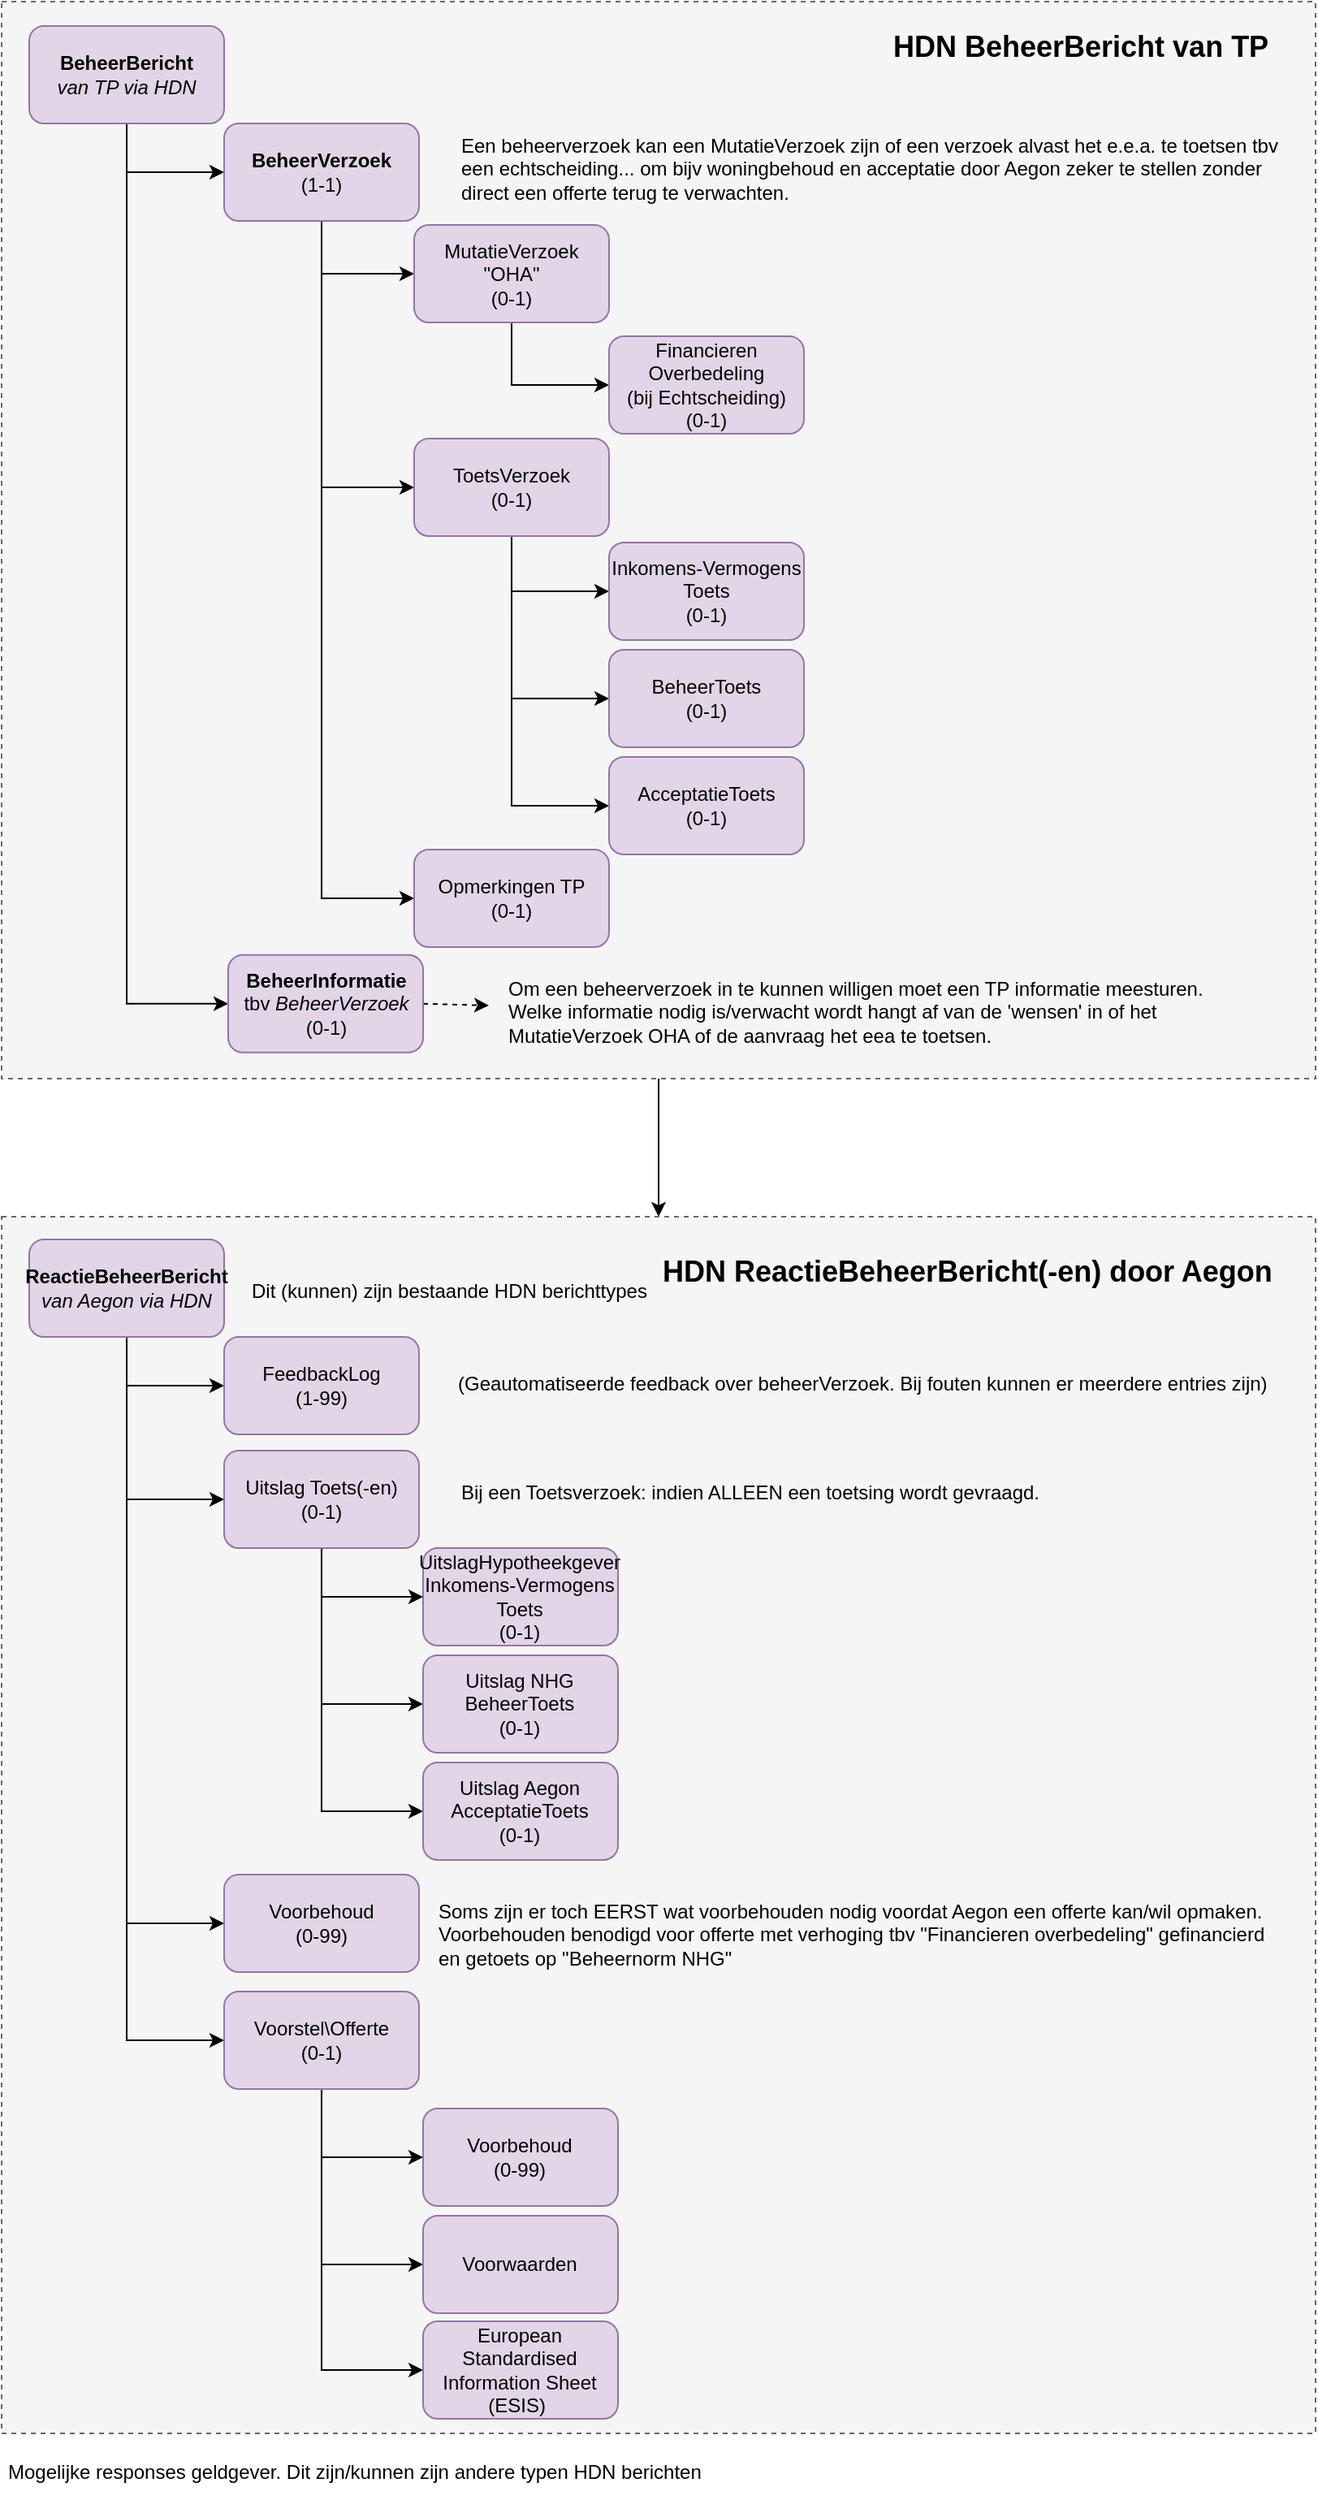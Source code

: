 <mxfile version="12.8.4" type="github" pages="11">
  <diagram id="6AWKWvLYqVDgw-C5PzLm" name="BeheerBericht">
    <mxGraphModel dx="1426" dy="942" grid="0" gridSize="10" guides="1" tooltips="1" connect="1" arrows="1" fold="1" page="1" pageScale="1" pageWidth="1169" pageHeight="1654" math="0" shadow="0">
      <root>
        <mxCell id="AD0dinUnVYBBFNS8SBd9-0" />
        <mxCell id="AD0dinUnVYBBFNS8SBd9-1" parent="AD0dinUnVYBBFNS8SBd9-0" />
        <mxCell id="-UAkooW3W64h-xHoTvao-0" style="edgeStyle=orthogonalEdgeStyle;rounded=0;orthogonalLoop=1;jettySize=auto;html=1;exitX=0.5;exitY=1;exitDx=0;exitDy=0;entryX=0.5;entryY=0;entryDx=0;entryDy=0;strokeColor=#000000;" parent="AD0dinUnVYBBFNS8SBd9-1" source="kouToMkir8Yn-cUBNF96-0" target="kouToMkir8Yn-cUBNF96-6" edge="1">
          <mxGeometry relative="1" as="geometry" />
        </mxCell>
        <mxCell id="kouToMkir8Yn-cUBNF96-0" value="" style="rounded=0;whiteSpace=wrap;html=1;fillColor=#f5f5f5;dashed=1;strokeColor=#666666;fontColor=#333333;" parent="AD0dinUnVYBBFNS8SBd9-1" vertex="1">
          <mxGeometry x="190" y="76" width="809" height="663" as="geometry" />
        </mxCell>
        <mxCell id="kouToMkir8Yn-cUBNF96-1" style="edgeStyle=orthogonalEdgeStyle;rounded=0;orthogonalLoop=1;jettySize=auto;html=1;exitX=0.5;exitY=1;exitDx=0;exitDy=0;entryX=0;entryY=0.5;entryDx=0;entryDy=0;fillColor=#e1d5e7;strokeColor=#000000;" parent="AD0dinUnVYBBFNS8SBd9-1" source="kouToMkir8Yn-cUBNF96-3" target="kouToMkir8Yn-cUBNF96-34" edge="1">
          <mxGeometry relative="1" as="geometry">
            <mxPoint x="230" y="-169" as="targetPoint" />
          </mxGeometry>
        </mxCell>
        <mxCell id="kouToMkir8Yn-cUBNF96-2" style="edgeStyle=orthogonalEdgeStyle;rounded=0;orthogonalLoop=1;jettySize=auto;html=1;exitX=0.5;exitY=1;exitDx=0;exitDy=0;entryX=0;entryY=0.5;entryDx=0;entryDy=0;fillColor=#e1d5e7;strokeColor=#000000;" parent="AD0dinUnVYBBFNS8SBd9-1" source="kouToMkir8Yn-cUBNF96-3" target="kouToMkir8Yn-cUBNF96-5" edge="1">
          <mxGeometry relative="1" as="geometry" />
        </mxCell>
        <mxCell id="kouToMkir8Yn-cUBNF96-3" value="&lt;b&gt;BeheerBericht&lt;br&gt;&lt;/b&gt;&lt;i&gt;van TP via HDN&lt;/i&gt;" style="rounded=1;whiteSpace=wrap;html=1;fillColor=#e1d5e7;strokeColor=#9673a6;" parent="AD0dinUnVYBBFNS8SBd9-1" vertex="1">
          <mxGeometry x="207" y="91" width="120" height="60" as="geometry" />
        </mxCell>
        <mxCell id="kouToMkir8Yn-cUBNF96-4" style="rounded=0;orthogonalLoop=1;jettySize=auto;html=1;exitX=1;exitY=0.5;exitDx=0;exitDy=0;dashed=1;" parent="AD0dinUnVYBBFNS8SBd9-1" source="kouToMkir8Yn-cUBNF96-5" edge="1">
          <mxGeometry relative="1" as="geometry">
            <mxPoint x="490" y="694" as="targetPoint" />
          </mxGeometry>
        </mxCell>
        <mxCell id="kouToMkir8Yn-cUBNF96-5" value="&lt;b&gt;BeheerInformatie&lt;br&gt;&lt;/b&gt;tbv &lt;i&gt;BeheerVerzoek&lt;/i&gt;&lt;br&gt;(0-1)" style="rounded=1;whiteSpace=wrap;html=1;fontStyle=0;fillColor=#e1d5e7;strokeColor=#9673a6;" parent="AD0dinUnVYBBFNS8SBd9-1" vertex="1">
          <mxGeometry x="329.5" y="662.87" width="120" height="60" as="geometry" />
        </mxCell>
        <mxCell id="kouToMkir8Yn-cUBNF96-6" value="" style="rounded=0;whiteSpace=wrap;html=1;fillColor=#f5f5f5;dashed=1;strokeColor=#666666;fontColor=#333333;" parent="AD0dinUnVYBBFNS8SBd9-1" vertex="1">
          <mxGeometry x="190" y="824" width="809" height="749" as="geometry" />
        </mxCell>
        <mxCell id="kouToMkir8Yn-cUBNF96-7" value="Voorbehoud&lt;br&gt;(0-99)" style="rounded=1;whiteSpace=wrap;html=1;fontStyle=0;fillColor=#e1d5e7;strokeColor=#9673a6;" parent="AD0dinUnVYBBFNS8SBd9-1" vertex="1">
          <mxGeometry x="449.497" y="1373" width="120" height="60" as="geometry" />
        </mxCell>
        <mxCell id="kouToMkir8Yn-cUBNF96-8" style="edgeStyle=orthogonalEdgeStyle;rounded=0;orthogonalLoop=1;jettySize=auto;html=1;exitX=0.5;exitY=1;exitDx=0;exitDy=0;entryX=0;entryY=0.5;entryDx=0;entryDy=0;strokeColor=#000000;" parent="AD0dinUnVYBBFNS8SBd9-1" source="kouToMkir8Yn-cUBNF96-13" target="kouToMkir8Yn-cUBNF96-14" edge="1">
          <mxGeometry relative="1" as="geometry" />
        </mxCell>
        <mxCell id="kouToMkir8Yn-cUBNF96-9" style="edgeStyle=orthogonalEdgeStyle;rounded=0;orthogonalLoop=1;jettySize=auto;html=1;exitX=0.5;exitY=1;exitDx=0;exitDy=0;entryX=0;entryY=0.5;entryDx=0;entryDy=0;strokeColor=#000000;" parent="AD0dinUnVYBBFNS8SBd9-1" source="kouToMkir8Yn-cUBNF96-18" target="kouToMkir8Yn-cUBNF96-7" edge="1">
          <mxGeometry relative="1" as="geometry" />
        </mxCell>
        <mxCell id="kouToMkir8Yn-cUBNF96-10" style="edgeStyle=orthogonalEdgeStyle;rounded=0;orthogonalLoop=1;jettySize=auto;html=1;exitX=0.5;exitY=1;exitDx=0;exitDy=0;entryX=0;entryY=0.5;entryDx=0;entryDy=0;" parent="AD0dinUnVYBBFNS8SBd9-1" source="kouToMkir8Yn-cUBNF96-13" target="kouToMkir8Yn-cUBNF96-26" edge="1">
          <mxGeometry relative="1" as="geometry" />
        </mxCell>
        <mxCell id="kouToMkir8Yn-cUBNF96-11" style="edgeStyle=orthogonalEdgeStyle;rounded=0;orthogonalLoop=1;jettySize=auto;html=1;exitX=0.5;exitY=1;exitDx=0;exitDy=0;entryX=0;entryY=0.5;entryDx=0;entryDy=0;" parent="AD0dinUnVYBBFNS8SBd9-1" source="kouToMkir8Yn-cUBNF96-13" target="kouToMkir8Yn-cUBNF96-22" edge="1">
          <mxGeometry relative="1" as="geometry" />
        </mxCell>
        <mxCell id="kouToMkir8Yn-cUBNF96-12" style="edgeStyle=orthogonalEdgeStyle;rounded=0;orthogonalLoop=1;jettySize=auto;html=1;exitX=0.5;exitY=1;exitDx=0;exitDy=0;entryX=0;entryY=0.5;entryDx=0;entryDy=0;" parent="AD0dinUnVYBBFNS8SBd9-1" source="kouToMkir8Yn-cUBNF96-13" target="kouToMkir8Yn-cUBNF96-18" edge="1">
          <mxGeometry relative="1" as="geometry" />
        </mxCell>
        <mxCell id="kouToMkir8Yn-cUBNF96-13" value="&lt;b&gt;ReactieBeheerBericht&lt;/b&gt;&lt;br&gt;&lt;i&gt;van Aegon&amp;nbsp;via HDN&lt;/i&gt;&lt;span&gt;&lt;br&gt;&lt;/span&gt;" style="rounded=1;whiteSpace=wrap;html=1;fontStyle=0;fillColor=#e1d5e7;strokeColor=#9673a6;" parent="AD0dinUnVYBBFNS8SBd9-1" vertex="1">
          <mxGeometry x="207.0" y="838" width="120" height="60" as="geometry" />
        </mxCell>
        <mxCell id="kouToMkir8Yn-cUBNF96-14" value="FeedbackLog&lt;br&gt;(1-99)" style="rounded=1;whiteSpace=wrap;html=1;fontStyle=0;fillColor=#e1d5e7;strokeColor=#9673a6;" parent="AD0dinUnVYBBFNS8SBd9-1" vertex="1">
          <mxGeometry x="326.997" y="898" width="120" height="60" as="geometry" />
        </mxCell>
        <mxCell id="kouToMkir8Yn-cUBNF96-15" value="UitslagHypotheekgever&lt;br&gt;Inkomens-Vermogens&lt;br&gt;Toets&lt;br&gt;(0-1)" style="rounded=1;whiteSpace=wrap;html=1;fontStyle=0;fillColor=#e1d5e7;strokeColor=#9673a6;" parent="AD0dinUnVYBBFNS8SBd9-1" vertex="1">
          <mxGeometry x="449.497" y="1028" width="120" height="60" as="geometry" />
        </mxCell>
        <mxCell id="kouToMkir8Yn-cUBNF96-16" style="edgeStyle=orthogonalEdgeStyle;rounded=0;orthogonalLoop=1;jettySize=auto;html=1;exitX=0.5;exitY=1;exitDx=0;exitDy=0;entryX=0;entryY=0.5;entryDx=0;entryDy=0;" parent="AD0dinUnVYBBFNS8SBd9-1" source="kouToMkir8Yn-cUBNF96-18" target="kouToMkir8Yn-cUBNF96-20" edge="1">
          <mxGeometry relative="1" as="geometry" />
        </mxCell>
        <mxCell id="kouToMkir8Yn-cUBNF96-17" style="edgeStyle=orthogonalEdgeStyle;rounded=0;orthogonalLoop=1;jettySize=auto;html=1;exitX=0.5;exitY=1;exitDx=0;exitDy=0;entryX=0;entryY=0.5;entryDx=0;entryDy=0;" parent="AD0dinUnVYBBFNS8SBd9-1" source="kouToMkir8Yn-cUBNF96-18" target="kouToMkir8Yn-cUBNF96-21" edge="1">
          <mxGeometry relative="1" as="geometry" />
        </mxCell>
        <mxCell id="kouToMkir8Yn-cUBNF96-18" value="Voorstel\Offerte&lt;br&gt;(0-1)" style="rounded=1;whiteSpace=wrap;html=1;fontStyle=0;fillColor=#e1d5e7;strokeColor=#9673a6;" parent="AD0dinUnVYBBFNS8SBd9-1" vertex="1">
          <mxGeometry x="326.997" y="1301" width="120" height="60" as="geometry" />
        </mxCell>
        <mxCell id="kouToMkir8Yn-cUBNF96-19" value="Mogelijke responses geldgever. Dit zijn/kunnen zijn andere typen HDN berichten" style="text;html=1;" parent="AD0dinUnVYBBFNS8SBd9-1" vertex="1">
          <mxGeometry x="192" y="1583" width="220" height="30" as="geometry" />
        </mxCell>
        <mxCell id="kouToMkir8Yn-cUBNF96-20" value="Voorwaarden" style="rounded=1;whiteSpace=wrap;html=1;fontStyle=0;fillColor=#e1d5e7;strokeColor=#9673a6;" parent="AD0dinUnVYBBFNS8SBd9-1" vertex="1">
          <mxGeometry x="449.497" y="1439" width="120" height="60" as="geometry" />
        </mxCell>
        <mxCell id="kouToMkir8Yn-cUBNF96-21" value="European Standardised Information Sheet (ESIS)&amp;nbsp;" style="rounded=1;whiteSpace=wrap;html=1;fontStyle=0;fillColor=#e1d5e7;strokeColor=#9673a6;" parent="AD0dinUnVYBBFNS8SBd9-1" vertex="1">
          <mxGeometry x="449.497" y="1504" width="120" height="60" as="geometry" />
        </mxCell>
        <mxCell id="kouToMkir8Yn-cUBNF96-22" value="Voorbehoud&lt;br&gt;(0-99)" style="rounded=1;whiteSpace=wrap;html=1;fontStyle=0;fillColor=#e1d5e7;strokeColor=#9673a6;" parent="AD0dinUnVYBBFNS8SBd9-1" vertex="1">
          <mxGeometry x="326.997" y="1229" width="120" height="60" as="geometry" />
        </mxCell>
        <mxCell id="kouToMkir8Yn-cUBNF96-23" style="edgeStyle=orthogonalEdgeStyle;rounded=0;orthogonalLoop=1;jettySize=auto;html=1;exitX=0.5;exitY=1;exitDx=0;exitDy=0;entryX=0;entryY=0.5;entryDx=0;entryDy=0;" parent="AD0dinUnVYBBFNS8SBd9-1" source="kouToMkir8Yn-cUBNF96-26" target="kouToMkir8Yn-cUBNF96-27" edge="1">
          <mxGeometry relative="1" as="geometry" />
        </mxCell>
        <mxCell id="kouToMkir8Yn-cUBNF96-24" style="edgeStyle=orthogonalEdgeStyle;rounded=0;orthogonalLoop=1;jettySize=auto;html=1;exitX=0.5;exitY=1;exitDx=0;exitDy=0;entryX=0;entryY=0.5;entryDx=0;entryDy=0;" parent="AD0dinUnVYBBFNS8SBd9-1" source="kouToMkir8Yn-cUBNF96-26" target="kouToMkir8Yn-cUBNF96-28" edge="1">
          <mxGeometry relative="1" as="geometry" />
        </mxCell>
        <mxCell id="kouToMkir8Yn-cUBNF96-25" style="edgeStyle=orthogonalEdgeStyle;rounded=0;orthogonalLoop=1;jettySize=auto;html=1;exitX=0.5;exitY=1;exitDx=0;exitDy=0;entryX=0;entryY=0.5;entryDx=0;entryDy=0;" parent="AD0dinUnVYBBFNS8SBd9-1" source="kouToMkir8Yn-cUBNF96-26" target="kouToMkir8Yn-cUBNF96-15" edge="1">
          <mxGeometry relative="1" as="geometry" />
        </mxCell>
        <mxCell id="kouToMkir8Yn-cUBNF96-26" value="Uitslag Toets(-en)&lt;br&gt;(0-1)" style="rounded=1;whiteSpace=wrap;html=1;fontStyle=0;fillColor=#e1d5e7;strokeColor=#9673a6;" parent="AD0dinUnVYBBFNS8SBd9-1" vertex="1">
          <mxGeometry x="326.997" y="968" width="120" height="60" as="geometry" />
        </mxCell>
        <mxCell id="kouToMkir8Yn-cUBNF96-27" value="Uitslag NHG&lt;br&gt;BeheerToets&lt;br&gt;(0-1)" style="rounded=1;whiteSpace=wrap;html=1;fontStyle=0;fillColor=#e1d5e7;strokeColor=#9673a6;" parent="AD0dinUnVYBBFNS8SBd9-1" vertex="1">
          <mxGeometry x="449.497" y="1094" width="120" height="60" as="geometry" />
        </mxCell>
        <mxCell id="kouToMkir8Yn-cUBNF96-28" value="Uitslag Aegon AcceptatieToets&lt;br&gt;(0-1)" style="rounded=1;whiteSpace=wrap;html=1;fontStyle=0;fillColor=#e1d5e7;strokeColor=#9673a6;" parent="AD0dinUnVYBBFNS8SBd9-1" vertex="1">
          <mxGeometry x="449.497" y="1160" width="120" height="60" as="geometry" />
        </mxCell>
        <mxCell id="kouToMkir8Yn-cUBNF96-29" value="(Geautomatiseerde feedback over beheerVerzoek. Bij fouten kunnen er meerdere entries zijn)" style="text;html=1;" parent="AD0dinUnVYBBFNS8SBd9-1" vertex="1">
          <mxGeometry x="468.75" y="913" width="220" height="30" as="geometry" />
        </mxCell>
        <mxCell id="kouToMkir8Yn-cUBNF96-30" value="Bij een Toetsverzoek: indien ALLEEN een toetsing wordt gevraagd." style="text;html=1;" parent="AD0dinUnVYBBFNS8SBd9-1" vertex="1">
          <mxGeometry x="470.5" y="980" width="396.5" height="30" as="geometry" />
        </mxCell>
        <mxCell id="kouToMkir8Yn-cUBNF96-31" value="" style="edgeStyle=orthogonalEdgeStyle;rounded=0;orthogonalLoop=1;jettySize=auto;html=1;exitX=0.5;exitY=1;exitDx=0;exitDy=0;entryX=0;entryY=0.5;entryDx=0;entryDy=0;fillColor=#e1d5e7;strokeColor=#000000;" parent="AD0dinUnVYBBFNS8SBd9-1" source="kouToMkir8Yn-cUBNF96-34" target="kouToMkir8Yn-cUBNF96-36" edge="1">
          <mxGeometry relative="1" as="geometry" />
        </mxCell>
        <mxCell id="kouToMkir8Yn-cUBNF96-32" style="edgeStyle=orthogonalEdgeStyle;rounded=0;orthogonalLoop=1;jettySize=auto;html=1;exitX=0.5;exitY=1;exitDx=0;exitDy=0;entryX=0;entryY=0.5;entryDx=0;entryDy=0;fillColor=#e1d5e7;strokeColor=#000000;" parent="AD0dinUnVYBBFNS8SBd9-1" source="kouToMkir8Yn-cUBNF96-34" target="kouToMkir8Yn-cUBNF96-40" edge="1">
          <mxGeometry relative="1" as="geometry" />
        </mxCell>
        <mxCell id="kouToMkir8Yn-cUBNF96-33" style="edgeStyle=orthogonalEdgeStyle;rounded=0;orthogonalLoop=1;jettySize=auto;html=1;exitX=0.5;exitY=1;exitDx=0;exitDy=0;entryX=0;entryY=0.5;entryDx=0;entryDy=0;fillColor=#e1d5e7;strokeColor=#000000;" parent="AD0dinUnVYBBFNS8SBd9-1" source="kouToMkir8Yn-cUBNF96-34" target="kouToMkir8Yn-cUBNF96-42" edge="1">
          <mxGeometry relative="1" as="geometry" />
        </mxCell>
        <mxCell id="kouToMkir8Yn-cUBNF96-34" value="&lt;b&gt;BeheerVerzoek&lt;br&gt;&lt;/b&gt;(1-1)&lt;span&gt;&lt;br&gt;&lt;/span&gt;" style="rounded=1;whiteSpace=wrap;html=1;fontStyle=0;fillColor=#e1d5e7;strokeColor=#9673a6;" parent="AD0dinUnVYBBFNS8SBd9-1" vertex="1">
          <mxGeometry x="327.0" y="151" width="120" height="60" as="geometry" />
        </mxCell>
        <mxCell id="kouToMkir8Yn-cUBNF96-35" style="edgeStyle=orthogonalEdgeStyle;rounded=0;orthogonalLoop=1;jettySize=auto;html=1;exitX=0.5;exitY=1;exitDx=0;exitDy=0;entryX=0;entryY=0.5;entryDx=0;entryDy=0;fillColor=#e1d5e7;strokeColor=#000000;" parent="AD0dinUnVYBBFNS8SBd9-1" source="kouToMkir8Yn-cUBNF96-36" target="kouToMkir8Yn-cUBNF96-41" edge="1">
          <mxGeometry relative="1" as="geometry" />
        </mxCell>
        <mxCell id="kouToMkir8Yn-cUBNF96-36" value="&lt;span&gt;MutatieVerzoek&lt;br&gt;&quot;OHA&quot;&lt;br&gt;(0-1)&lt;br&gt;&lt;/span&gt;" style="rounded=1;whiteSpace=wrap;html=1;fontStyle=0;fillColor=#e1d5e7;strokeColor=#9673a6;" parent="AD0dinUnVYBBFNS8SBd9-1" vertex="1">
          <mxGeometry x="443.997" y="213.5" width="120" height="60" as="geometry" />
        </mxCell>
        <mxCell id="kouToMkir8Yn-cUBNF96-37" style="edgeStyle=orthogonalEdgeStyle;rounded=0;orthogonalLoop=1;jettySize=auto;html=1;exitX=0.5;exitY=1;exitDx=0;exitDy=0;entryX=0;entryY=0.5;entryDx=0;entryDy=0;fillColor=#e1d5e7;strokeColor=#000000;" parent="AD0dinUnVYBBFNS8SBd9-1" source="kouToMkir8Yn-cUBNF96-40" target="kouToMkir8Yn-cUBNF96-43" edge="1">
          <mxGeometry relative="1" as="geometry">
            <mxPoint x="563.997" y="448" as="targetPoint" />
          </mxGeometry>
        </mxCell>
        <mxCell id="kouToMkir8Yn-cUBNF96-38" style="edgeStyle=orthogonalEdgeStyle;rounded=0;orthogonalLoop=1;jettySize=auto;html=1;exitX=0.5;exitY=1;exitDx=0;exitDy=0;entryX=0;entryY=0.5;entryDx=0;entryDy=0;" parent="AD0dinUnVYBBFNS8SBd9-1" source="kouToMkir8Yn-cUBNF96-40" target="kouToMkir8Yn-cUBNF96-44" edge="1">
          <mxGeometry relative="1" as="geometry" />
        </mxCell>
        <mxCell id="kouToMkir8Yn-cUBNF96-39" style="edgeStyle=orthogonalEdgeStyle;rounded=0;orthogonalLoop=1;jettySize=auto;html=1;exitX=0.5;exitY=1;exitDx=0;exitDy=0;entryX=0;entryY=0.5;entryDx=0;entryDy=0;strokeColor=#000000;" parent="AD0dinUnVYBBFNS8SBd9-1" source="kouToMkir8Yn-cUBNF96-40" target="kouToMkir8Yn-cUBNF96-45" edge="1">
          <mxGeometry relative="1" as="geometry" />
        </mxCell>
        <mxCell id="kouToMkir8Yn-cUBNF96-40" value="&lt;span&gt;ToetsVerzoek&lt;br&gt;(0-1)&lt;br&gt;&lt;/span&gt;" style="rounded=1;whiteSpace=wrap;html=1;fontStyle=0;fillColor=#e1d5e7;strokeColor=#9673a6;" parent="AD0dinUnVYBBFNS8SBd9-1" vertex="1">
          <mxGeometry x="443.997" y="345" width="120" height="60" as="geometry" />
        </mxCell>
        <mxCell id="kouToMkir8Yn-cUBNF96-41" value="&lt;span&gt;Financieren Overbedeling&lt;br&gt;(bij Echtscheiding)&lt;br&gt;(0-1)&lt;br&gt;&lt;/span&gt;" style="rounded=1;whiteSpace=wrap;html=1;fontStyle=0;fillColor=#e1d5e7;strokeColor=#9673a6;" parent="AD0dinUnVYBBFNS8SBd9-1" vertex="1">
          <mxGeometry x="563.997" y="282" width="120" height="60" as="geometry" />
        </mxCell>
        <mxCell id="kouToMkir8Yn-cUBNF96-42" value="&lt;span&gt;Opmerkingen TP&lt;br&gt;(0-1)&lt;br&gt;&lt;/span&gt;" style="rounded=1;whiteSpace=wrap;html=1;fontStyle=0;fillColor=#e1d5e7;strokeColor=#9673a6;" parent="AD0dinUnVYBBFNS8SBd9-1" vertex="1">
          <mxGeometry x="443.997" y="598.0" width="120" height="60" as="geometry" />
        </mxCell>
        <mxCell id="kouToMkir8Yn-cUBNF96-43" value="Inkomens-Vermogens&lt;br&gt;Toets&lt;br&gt;(0-1)" style="rounded=1;whiteSpace=wrap;html=1;fontStyle=0;fillColor=#e1d5e7;strokeColor=#9673a6;" parent="AD0dinUnVYBBFNS8SBd9-1" vertex="1">
          <mxGeometry x="563.997" y="409" width="120" height="60" as="geometry" />
        </mxCell>
        <mxCell id="kouToMkir8Yn-cUBNF96-44" value="BeheerToets&lt;br&gt;(0-1)" style="rounded=1;whiteSpace=wrap;html=1;fontStyle=0;fillColor=#e1d5e7;strokeColor=#9673a6;" parent="AD0dinUnVYBBFNS8SBd9-1" vertex="1">
          <mxGeometry x="563.997" y="475" width="120" height="60" as="geometry" />
        </mxCell>
        <mxCell id="kouToMkir8Yn-cUBNF96-45" value="AcceptatieToets&lt;br&gt;(0-1)" style="rounded=1;whiteSpace=wrap;html=1;fontStyle=0;fillColor=#e1d5e7;strokeColor=#9673a6;" parent="AD0dinUnVYBBFNS8SBd9-1" vertex="1">
          <mxGeometry x="563.997" y="541" width="120" height="60" as="geometry" />
        </mxCell>
        <mxCell id="-UAkooW3W64h-xHoTvao-1" value="Een beheerverzoek kan een MutatieVerzoek zijn of een verzoek alvast het e.e.a. te toetsen tbv&lt;br&gt;een echtscheiding... om bijv woningbehoud en acceptatie door Aegon zeker te stellen zonder&lt;br&gt;direct een offerte terug te verwachten." style="text;html=1;" parent="AD0dinUnVYBBFNS8SBd9-1" vertex="1">
          <mxGeometry x="470.5" y="151" width="490" height="30" as="geometry" />
        </mxCell>
        <mxCell id="8CvC0EnWeeMvFQohKKu7-0" value="HDN BeheerBericht van TP" style="text;html=1;fontStyle=1;fontSize=18;" parent="AD0dinUnVYBBFNS8SBd9-1" vertex="1">
          <mxGeometry x="737" y="87" width="199" height="28" as="geometry" />
        </mxCell>
        <mxCell id="8CvC0EnWeeMvFQohKKu7-1" value="HDN ReactieBeheerBericht(-en) door Aegon" style="text;html=1;fontStyle=1;fontSize=18;" parent="AD0dinUnVYBBFNS8SBd9-1" vertex="1">
          <mxGeometry x="595" y="841" width="249.5" height="28" as="geometry" />
        </mxCell>
        <mxCell id="8CvC0EnWeeMvFQohKKu7-2" value="Om een beheerverzoek in te kunnen willigen moet een TP informatie meesturen.&amp;nbsp;&lt;br&gt;Welke informatie nodig is/verwacht wordt hangt af van de &#39;wensen&#39; in of het&lt;br&gt;MutatieVerzoek OHA of de aanvraag het eea te toetsen." style="text;html=1;" parent="AD0dinUnVYBBFNS8SBd9-1" vertex="1">
          <mxGeometry x="500" y="670" width="490" height="30" as="geometry" />
        </mxCell>
        <mxCell id="oOQ2p12pOihQLbCGqDt5-0" value="Soms zijn er toch EERST wat voorbehouden nodig voordat Aegon een offerte kan/wil opmaken.&lt;br&gt;Voorbehouden benodigd voor offerte met verhoging tbv &quot;Financieren overbedeling&quot; gefinancierd&lt;br&gt;en getoets op &quot;Beheernorm NHG&quot;" style="text;html=1;" parent="AD0dinUnVYBBFNS8SBd9-1" vertex="1">
          <mxGeometry x="457" y="1238" width="542" height="30" as="geometry" />
        </mxCell>
        <mxCell id="BSak7brbdmwJmyTXA5TM-0" value="Dit (kunnen) zijn bestaande HDN berichttypes" style="text;html=1;" parent="AD0dinUnVYBBFNS8SBd9-1" vertex="1">
          <mxGeometry x="342" y="856" width="220" height="30" as="geometry" />
        </mxCell>
      </root>
    </mxGraphModel>
  </diagram>
  <diagram id="hA7Fp9oTWmx9jLAZvdmA" name="MutatieVerzoekV1">
    <mxGraphModel dx="1426" dy="2596" grid="0" gridSize="10" guides="1" tooltips="1" connect="1" arrows="1" fold="1" page="1" pageScale="1" pageWidth="1169" pageHeight="1654" math="0" shadow="0">
      <root>
        <mxCell id="cwX66RvDyU_y_CMi2a0H-0" />
        <mxCell id="cwX66RvDyU_y_CMi2a0H-1" parent="cwX66RvDyU_y_CMi2a0H-0" />
        <mxCell id="AM4Q0lh7dDDPLBnIwbty-0" value="" style="rounded=0;whiteSpace=wrap;html=1;fillColor=#f5f5f5;strokeColor=#666666;fontColor=#333333;" parent="cwX66RvDyU_y_CMi2a0H-1" vertex="1">
          <mxGeometry x="256" y="-1225" width="1899" height="4397" as="geometry" />
        </mxCell>
        <mxCell id="LNnmOHpPyZWzLiJ4vzGz-11" value="&lt;span style=&quot;white-space: normal&quot;&gt;Mutatie&lt;br&gt;Hypotheekgever&lt;/span&gt;&lt;br style=&quot;white-space: normal&quot;&gt;&lt;span style=&quot;white-space: normal&quot;&gt;(0-1)&lt;br&gt;&lt;/span&gt;" style="rounded=1;whiteSpace=wrap;html=1;fontStyle=2;fillColor=#e1d5e7;strokeColor=#9673a6;dashed=1;" parent="cwX66RvDyU_y_CMi2a0H-1" vertex="1">
          <mxGeometry x="798.5" y="-228.87" width="120" height="60" as="geometry" />
        </mxCell>
        <mxCell id="FPJ-nvidB-mHobPlhPgL-26" value="Mutatie Dekking&lt;br&gt;Hypotheek&lt;br&gt;(0-1)" style="rounded=1;whiteSpace=wrap;html=1;fontStyle=2;fillColor=#e1d5e7;strokeColor=#9673a6;dashed=1;" parent="cwX66RvDyU_y_CMi2a0H-1" vertex="1">
          <mxGeometry x="789.997" y="1113.88" width="120" height="60" as="geometry" />
        </mxCell>
        <mxCell id="FPJ-nvidB-mHobPlhPgL-35" value="" style="rounded=0;whiteSpace=wrap;html=1;dashed=1;align=left;fillColor=#fff2cc;strokeColor=none;" parent="cwX66RvDyU_y_CMi2a0H-1" vertex="1">
          <mxGeometry x="1271" y="-1171" width="410" height="4030" as="geometry" />
        </mxCell>
        <mxCell id="Hx6l2165iOSuCRWWUYxJ-2" value="" style="rounded=0;whiteSpace=wrap;html=1;fillColor=none;dashed=1;" parent="cwX66RvDyU_y_CMi2a0H-1" vertex="1">
          <mxGeometry x="419" y="-1030" width="821" height="415" as="geometry" />
        </mxCell>
        <mxCell id="FPJ-nvidB-mHobPlhPgL-23" value="" style="rounded=0;whiteSpace=wrap;html=1;fillColor=none;dashed=1;" parent="cwX66RvDyU_y_CMi2a0H-1" vertex="1">
          <mxGeometry x="418" y="2349" width="661" height="749" as="geometry" />
        </mxCell>
        <mxCell id="FPJ-nvidB-mHobPlhPgL-41" value="" style="rounded=0;whiteSpace=wrap;html=1;dashed=1;align=left;fillColor=#fff2cc;strokeColor=none;" parent="cwX66RvDyU_y_CMi2a0H-1" vertex="1">
          <mxGeometry x="832" y="-1028" width="407" height="412" as="geometry" />
        </mxCell>
        <mxCell id="FPJ-nvidB-mHobPlhPgL-1" value="" style="rounded=0;whiteSpace=wrap;html=1;fillColor=none;dashed=1;" parent="cwX66RvDyU_y_CMi2a0H-1" vertex="1">
          <mxGeometry x="420" y="1885" width="659" height="410" as="geometry" />
        </mxCell>
        <mxCell id="FPJ-nvidB-mHobPlhPgL-14" value="" style="rounded=0;whiteSpace=wrap;html=1;fillColor=none;dashed=1;" parent="cwX66RvDyU_y_CMi2a0H-1" vertex="1">
          <mxGeometry x="655" y="-162" width="290" height="273.38" as="geometry" />
        </mxCell>
        <mxCell id="CGaOfmmuQ5kZRSQiyQmi-13" style="edgeStyle=orthogonalEdgeStyle;rounded=0;orthogonalLoop=1;jettySize=auto;html=1;exitX=0.5;exitY=1;exitDx=0;exitDy=0;entryX=0;entryY=0.5;entryDx=0;entryDy=0;" parent="cwX66RvDyU_y_CMi2a0H-1" source="cwX66RvDyU_y_CMi2a0H-7" target="CGaOfmmuQ5kZRSQiyQmi-12" edge="1">
          <mxGeometry relative="1" as="geometry">
            <mxPoint x="736.747" y="1494" as="sourcePoint" />
          </mxGeometry>
        </mxCell>
        <mxCell id="CGaOfmmuQ5kZRSQiyQmi-16" style="edgeStyle=orthogonalEdgeStyle;rounded=0;orthogonalLoop=1;jettySize=auto;html=1;exitX=0.5;exitY=1;exitDx=0;exitDy=0;entryX=0;entryY=0.5;entryDx=0;entryDy=0;dashed=1;" parent="cwX66RvDyU_y_CMi2a0H-1" source="CGaOfmmuQ5kZRSQiyQmi-17" target="CGaOfmmuQ5kZRSQiyQmi-14" edge="1">
          <mxGeometry relative="1" as="geometry" />
        </mxCell>
        <mxCell id="cwX66RvDyU_y_CMi2a0H-2" value="Lening&lt;br&gt;(0-9)" style="rounded=1;whiteSpace=wrap;html=1;fontStyle=0" parent="cwX66RvDyU_y_CMi2a0H-1" vertex="1">
          <mxGeometry x="669.997" y="1437.88" width="120" height="60" as="geometry" />
        </mxCell>
        <mxCell id="cwX66RvDyU_y_CMi2a0H-3" style="edgeStyle=orthogonalEdgeStyle;rounded=0;orthogonalLoop=1;jettySize=auto;html=1;exitX=0.5;exitY=1;exitDx=0;exitDy=0;entryX=0;entryY=0.5;entryDx=0;entryDy=0;" parent="cwX66RvDyU_y_CMi2a0H-1" source="cwX66RvDyU_y_CMi2a0H-7" target="cwX66RvDyU_y_CMi2a0H-9" edge="1">
          <mxGeometry relative="1" as="geometry">
            <mxPoint x="609.997" y="923" as="sourcePoint" />
          </mxGeometry>
        </mxCell>
        <mxCell id="cwX66RvDyU_y_CMi2a0H-4" style="edgeStyle=orthogonalEdgeStyle;rounded=0;orthogonalLoop=1;jettySize=auto;html=1;exitX=0.5;exitY=1;exitDx=0;exitDy=0;entryX=0;entryY=0.5;entryDx=0;entryDy=0;" parent="cwX66RvDyU_y_CMi2a0H-1" source="cwX66RvDyU_y_CMi2a0H-7" target="cwX66RvDyU_y_CMi2a0H-8" edge="1">
          <mxGeometry relative="1" as="geometry">
            <mxPoint x="614.5" y="1028.88" as="sourcePoint" />
          </mxGeometry>
        </mxCell>
        <mxCell id="cwX66RvDyU_y_CMi2a0H-5" style="edgeStyle=orthogonalEdgeStyle;rounded=0;orthogonalLoop=1;jettySize=auto;html=1;exitX=0.5;exitY=1;exitDx=0;exitDy=0;entryX=0;entryY=0.5;entryDx=0;entryDy=0;" parent="cwX66RvDyU_y_CMi2a0H-1" source="cwX66RvDyU_y_CMi2a0H-7" target="cwX66RvDyU_y_CMi2a0H-2" edge="1">
          <mxGeometry relative="1" as="geometry">
            <mxPoint x="614.5" y="1028.88" as="sourcePoint" />
          </mxGeometry>
        </mxCell>
        <mxCell id="cwX66RvDyU_y_CMi2a0H-6" style="edgeStyle=orthogonalEdgeStyle;rounded=0;orthogonalLoop=1;jettySize=auto;html=1;exitX=0.75;exitY=1;exitDx=0;exitDy=0;entryX=0;entryY=0.5;entryDx=0;entryDy=0;" parent="cwX66RvDyU_y_CMi2a0H-1" source="cwX66RvDyU_y_CMi2a0H-2" target="cwX66RvDyU_y_CMi2a0H-11" edge="1">
          <mxGeometry relative="1" as="geometry">
            <mxPoint x="736.747" y="1494" as="sourcePoint" />
          </mxGeometry>
        </mxCell>
        <mxCell id="CGaOfmmuQ5kZRSQiyQmi-18" style="edgeStyle=orthogonalEdgeStyle;rounded=0;orthogonalLoop=1;jettySize=auto;html=1;exitX=0.5;exitY=1;exitDx=0;exitDy=0;entryX=0.5;entryY=0;entryDx=0;entryDy=0;dashed=1;" parent="cwX66RvDyU_y_CMi2a0H-1" source="cwX66RvDyU_y_CMi2a0H-2" target="CGaOfmmuQ5kZRSQiyQmi-17" edge="1">
          <mxGeometry relative="1" as="geometry">
            <mxPoint x="614.5" y="1115.88" as="sourcePoint" />
          </mxGeometry>
        </mxCell>
        <mxCell id="FPJ-nvidB-mHobPlhPgL-43" style="edgeStyle=orthogonalEdgeStyle;rounded=0;orthogonalLoop=1;jettySize=auto;html=1;exitX=0.5;exitY=1;exitDx=0;exitDy=0;entryX=0.5;entryY=0;entryDx=0;entryDy=0;dashed=1;" parent="cwX66RvDyU_y_CMi2a0H-1" source="cwX66RvDyU_y_CMi2a0H-7" target="FPJ-nvidB-mHobPlhPgL-42" edge="1">
          <mxGeometry relative="1" as="geometry" />
        </mxCell>
        <mxCell id="cwX66RvDyU_y_CMi2a0H-7" value="Hypotheek&lt;br&gt;(0-9)" style="rounded=1;whiteSpace=wrap;html=1;fontStyle=0;fillColor=#ffe6cc;strokeColor=#d79b00;" parent="cwX66RvDyU_y_CMi2a0H-1" vertex="1">
          <mxGeometry x="549.997" y="914" width="120" height="60" as="geometry" />
        </mxCell>
        <mxCell id="FPJ-nvidB-mHobPlhPgL-33" style="edgeStyle=orthogonalEdgeStyle;rounded=0;orthogonalLoop=1;jettySize=auto;html=1;exitX=0.5;exitY=1;exitDx=0;exitDy=0;entryX=0;entryY=0.5;entryDx=0;entryDy=0;dashed=1;" parent="cwX66RvDyU_y_CMi2a0H-1" source="cwX66RvDyU_y_CMi2a0H-8" target="FPJ-nvidB-mHobPlhPgL-32" edge="1">
          <mxGeometry relative="1" as="geometry" />
        </mxCell>
        <mxCell id="cwX66RvDyU_y_CMi2a0H-8" value="Depot&lt;br&gt;(0-9)" style="rounded=1;whiteSpace=wrap;html=1;fontStyle=0;fillColor=#ffe6cc;strokeColor=#d79b00;" parent="cwX66RvDyU_y_CMi2a0H-1" vertex="1">
          <mxGeometry x="676.497" y="1297" width="120" height="60" as="geometry" />
        </mxCell>
        <mxCell id="FPJ-nvidB-mHobPlhPgL-27" style="edgeStyle=orthogonalEdgeStyle;rounded=0;orthogonalLoop=1;jettySize=auto;html=1;exitX=0.5;exitY=1;exitDx=0;exitDy=0;entryX=0;entryY=0.5;entryDx=0;entryDy=0;dashed=1;" parent="cwX66RvDyU_y_CMi2a0H-1" source="cwX66RvDyU_y_CMi2a0H-9" target="FPJ-nvidB-mHobPlhPgL-26" edge="1">
          <mxGeometry relative="1" as="geometry" />
        </mxCell>
        <mxCell id="LNnmOHpPyZWzLiJ4vzGz-3" style="edgeStyle=orthogonalEdgeStyle;rounded=0;orthogonalLoop=1;jettySize=auto;html=1;exitX=0.5;exitY=1;exitDx=0;exitDy=0;entryX=0;entryY=0.5;entryDx=0;entryDy=0;" parent="cwX66RvDyU_y_CMi2a0H-1" source="cwX66RvDyU_y_CMi2a0H-9" target="cwX66RvDyU_y_CMi2a0H-18" edge="1">
          <mxGeometry relative="1" as="geometry" />
        </mxCell>
        <mxCell id="cwX66RvDyU_y_CMi2a0H-9" value="Dekking Hypotheek&lt;br&gt;(0-1)" style="rounded=1;whiteSpace=wrap;html=1;fontStyle=0;" parent="cwX66RvDyU_y_CMi2a0H-1" vertex="1">
          <mxGeometry x="669.997" y="1053.88" width="120" height="60" as="geometry" />
        </mxCell>
        <mxCell id="cwX66RvDyU_y_CMi2a0H-10" style="edgeStyle=orthogonalEdgeStyle;rounded=0;orthogonalLoop=1;jettySize=auto;html=1;exitX=0.75;exitY=1;exitDx=0;exitDy=0;entryX=0;entryY=0.5;entryDx=0;entryDy=0;" parent="cwX66RvDyU_y_CMi2a0H-1" source="cwX66RvDyU_y_CMi2a0H-11" target="cwX66RvDyU_y_CMi2a0H-14" edge="1">
          <mxGeometry relative="1" as="geometry" />
        </mxCell>
        <mxCell id="CGaOfmmuQ5kZRSQiyQmi-48" style="edgeStyle=orthogonalEdgeStyle;rounded=0;orthogonalLoop=1;jettySize=auto;html=1;exitX=0.5;exitY=1;exitDx=0;exitDy=0;dashed=1;" parent="cwX66RvDyU_y_CMi2a0H-1" source="cwX66RvDyU_y_CMi2a0H-11" target="CGaOfmmuQ5kZRSQiyQmi-21" edge="1">
          <mxGeometry relative="1" as="geometry" />
        </mxCell>
        <mxCell id="cwX66RvDyU_y_CMi2a0H-11" value="Leningdeel&lt;br&gt;(0-25)" style="rounded=1;whiteSpace=wrap;html=1;fontStyle=0" parent="cwX66RvDyU_y_CMi2a0H-1" vertex="1">
          <mxGeometry x="797.497" y="1511" width="120" height="60" as="geometry" />
        </mxCell>
        <mxCell id="cwX66RvDyU_y_CMi2a0H-12" style="edgeStyle=orthogonalEdgeStyle;rounded=0;orthogonalLoop=1;jettySize=auto;html=1;exitX=0.5;exitY=1;exitDx=0;exitDy=0;entryX=0;entryY=0.5;entryDx=0;entryDy=0;" parent="cwX66RvDyU_y_CMi2a0H-1" source="cwX66RvDyU_y_CMi2a0H-14" target="cwX66RvDyU_y_CMi2a0H-15" edge="1">
          <mxGeometry relative="1" as="geometry" />
        </mxCell>
        <mxCell id="cwX66RvDyU_y_CMi2a0H-13" style="edgeStyle=orthogonalEdgeStyle;rounded=0;orthogonalLoop=1;jettySize=auto;html=1;exitX=0.5;exitY=1;exitDx=0;exitDy=0;entryX=0;entryY=0.5;entryDx=0;entryDy=0;" parent="cwX66RvDyU_y_CMi2a0H-1" source="cwX66RvDyU_y_CMi2a0H-14" target="cwX66RvDyU_y_CMi2a0H-16" edge="1">
          <mxGeometry relative="1" as="geometry" />
        </mxCell>
        <mxCell id="FPJ-nvidB-mHobPlhPgL-25" style="edgeStyle=orthogonalEdgeStyle;rounded=0;orthogonalLoop=1;jettySize=auto;html=1;exitX=0.5;exitY=1;exitDx=0;exitDy=0;entryX=0;entryY=0.5;entryDx=0;entryDy=0;dashed=1;" parent="cwX66RvDyU_y_CMi2a0H-1" source="cwX66RvDyU_y_CMi2a0H-14" target="FPJ-nvidB-mHobPlhPgL-22" edge="1">
          <mxGeometry relative="1" as="geometry" />
        </mxCell>
        <mxCell id="cwX66RvDyU_y_CMi2a0H-14" value="Dekking Leningdeel&lt;br&gt;(0-1)" style="rounded=1;whiteSpace=wrap;html=1;fontStyle=0;" parent="cwX66RvDyU_y_CMi2a0H-1" vertex="1">
          <mxGeometry x="916.747" y="1576" width="120" height="60" as="geometry" />
        </mxCell>
        <mxCell id="LNnmOHpPyZWzLiJ4vzGz-6" style="edgeStyle=orthogonalEdgeStyle;rounded=0;orthogonalLoop=1;jettySize=auto;html=1;exitX=0.5;exitY=1;exitDx=0;exitDy=0;entryX=0;entryY=0.5;entryDx=0;entryDy=0;dashed=1;" parent="cwX66RvDyU_y_CMi2a0H-1" source="cwX66RvDyU_y_CMi2a0H-15" target="LNnmOHpPyZWzLiJ4vzGz-5" edge="1">
          <mxGeometry relative="1" as="geometry" />
        </mxCell>
        <mxCell id="cwX66RvDyU_y_CMi2a0H-15" value="Financiele&lt;br&gt;Dekking Leningdeel&lt;br&gt;(0-9)" style="rounded=1;whiteSpace=wrap;html=1;fontStyle=0;" parent="cwX66RvDyU_y_CMi2a0H-1" vertex="1">
          <mxGeometry x="1044.247" y="1708" width="120" height="60" as="geometry" />
        </mxCell>
        <mxCell id="cwX66RvDyU_y_CMi2a0H-16" value="Bancaire&lt;br&gt;Dekking Leningdeel&lt;br&gt;(0-9)" style="rounded=1;whiteSpace=wrap;html=1;fontStyle=0;" parent="cwX66RvDyU_y_CMi2a0H-1" vertex="1">
          <mxGeometry x="1044.247" y="1841" width="120" height="60" as="geometry" />
        </mxCell>
        <mxCell id="LNnmOHpPyZWzLiJ4vzGz-4" style="edgeStyle=orthogonalEdgeStyle;rounded=0;orthogonalLoop=1;jettySize=auto;html=1;exitX=0.5;exitY=1;exitDx=0;exitDy=0;entryX=0;entryY=0.5;entryDx=0;entryDy=0;dashed=1;" parent="cwX66RvDyU_y_CMi2a0H-1" source="cwX66RvDyU_y_CMi2a0H-18" target="LNnmOHpPyZWzLiJ4vzGz-2" edge="1">
          <mxGeometry relative="1" as="geometry" />
        </mxCell>
        <mxCell id="cwX66RvDyU_y_CMi2a0H-18" value="Financiele&lt;br&gt;Dekking Hypotheek&lt;br&gt;(0-9)" style="rounded=1;whiteSpace=wrap;html=1;fontStyle=0;" parent="cwX66RvDyU_y_CMi2a0H-1" vertex="1">
          <mxGeometry x="792.497" y="1190.88" width="120" height="60" as="geometry" />
        </mxCell>
        <mxCell id="LNnmOHpPyZWzLiJ4vzGz-9" style="edgeStyle=orthogonalEdgeStyle;rounded=0;orthogonalLoop=1;jettySize=auto;html=1;exitX=0.5;exitY=1;exitDx=0;exitDy=0;entryX=0;entryY=0.5;entryDx=0;entryDy=0;dashed=1;" parent="cwX66RvDyU_y_CMi2a0H-1" source="LycQfjaosGD2U1lwfmxv-0" target="LNnmOHpPyZWzLiJ4vzGz-8" edge="1">
          <mxGeometry relative="1" as="geometry" />
        </mxCell>
        <mxCell id="LycQfjaosGD2U1lwfmxv-0" value="Object&lt;br&gt;(0-4)" style="rounded=1;whiteSpace=wrap;html=1;fontStyle=0" parent="cwX66RvDyU_y_CMi2a0H-1" vertex="1">
          <mxGeometry x="680.497" y="785.88" width="120" height="60" as="geometry" />
        </mxCell>
        <mxCell id="LycQfjaosGD2U1lwfmxv-1" style="edgeStyle=orthogonalEdgeStyle;rounded=0;orthogonalLoop=1;jettySize=auto;html=1;exitX=0.5;exitY=1;exitDx=0;exitDy=0;fontSize=22;entryX=0;entryY=0.5;entryDx=0;entryDy=0;" parent="cwX66RvDyU_y_CMi2a0H-1" source="LycQfjaosGD2U1lwfmxv-2" target="LycQfjaosGD2U1lwfmxv-0" edge="1">
          <mxGeometry relative="1" as="geometry">
            <mxPoint x="609.997" y="763.88" as="sourcePoint" />
          </mxGeometry>
        </mxCell>
        <mxCell id="LNnmOHpPyZWzLiJ4vzGz-7" style="edgeStyle=orthogonalEdgeStyle;rounded=0;orthogonalLoop=1;jettySize=auto;html=1;exitX=0.5;exitY=1;exitDx=0;exitDy=0;entryX=0;entryY=0.5;entryDx=0;entryDy=0;dashed=1;" parent="cwX66RvDyU_y_CMi2a0H-1" source="LycQfjaosGD2U1lwfmxv-2" target="FPJ-nvidB-mHobPlhPgL-17" edge="1">
          <mxGeometry relative="1" as="geometry" />
        </mxCell>
        <mxCell id="LycQfjaosGD2U1lwfmxv-2" value="Onderpand&lt;br&gt;(1-1)" style="rounded=1;whiteSpace=wrap;html=1;fontStyle=0;fillColor=#e1d5e7;strokeColor=#9673a6;" parent="cwX66RvDyU_y_CMi2a0H-1" vertex="1">
          <mxGeometry x="549.997" y="643.88" width="120" height="60" as="geometry" />
        </mxCell>
        <mxCell id="CGaOfmmuQ5kZRSQiyQmi-32" value="x" style="edgeStyle=orthogonalEdgeStyle;rounded=0;orthogonalLoop=1;jettySize=auto;html=1;exitX=0.5;exitY=1;exitDx=0;exitDy=0;entryX=0;entryY=0.5;entryDx=0;entryDy=0;" parent="cwX66RvDyU_y_CMi2a0H-1" source="LycQfjaosGD2U1lwfmxv-3" target="LycQfjaosGD2U1lwfmxv-6" edge="1">
          <mxGeometry relative="1" as="geometry" />
        </mxCell>
        <mxCell id="CGaOfmmuQ5kZRSQiyQmi-33" style="edgeStyle=orthogonalEdgeStyle;rounded=0;orthogonalLoop=1;jettySize=auto;html=1;exitX=0.5;exitY=1;exitDx=0;exitDy=0;entryX=0;entryY=0.5;entryDx=0;entryDy=0;" parent="cwX66RvDyU_y_CMi2a0H-1" source="LycQfjaosGD2U1lwfmxv-3" target="LycQfjaosGD2U1lwfmxv-7" edge="1">
          <mxGeometry relative="1" as="geometry" />
        </mxCell>
        <mxCell id="CGaOfmmuQ5kZRSQiyQmi-34" style="edgeStyle=orthogonalEdgeStyle;rounded=0;orthogonalLoop=1;jettySize=auto;html=1;exitX=0.5;exitY=1;exitDx=0;exitDy=0;entryX=0;entryY=0.5;entryDx=0;entryDy=0;" parent="cwX66RvDyU_y_CMi2a0H-1" source="LycQfjaosGD2U1lwfmxv-3" target="CGaOfmmuQ5kZRSQiyQmi-7" edge="1">
          <mxGeometry relative="1" as="geometry" />
        </mxCell>
        <mxCell id="LycQfjaosGD2U1lwfmxv-3" value="BeheerVerzoek&lt;br&gt;(1-1)&lt;span&gt;&lt;br&gt;&lt;/span&gt;" style="rounded=1;whiteSpace=wrap;html=1;fontStyle=0;fillColor=#e1d5e7;strokeColor=#9673a6;" parent="cwX66RvDyU_y_CMi2a0H-1" vertex="1">
          <mxGeometry x="433.0" y="-1023" width="120" height="60" as="geometry" />
        </mxCell>
        <mxCell id="CGaOfmmuQ5kZRSQiyQmi-29" style="edgeStyle=orthogonalEdgeStyle;rounded=0;orthogonalLoop=1;jettySize=auto;html=1;exitX=0.5;exitY=1;exitDx=0;exitDy=0;entryX=0;entryY=0.5;entryDx=0;entryDy=0;" parent="cwX66RvDyU_y_CMi2a0H-1" source="LycQfjaosGD2U1lwfmxv-4" target="LycQfjaosGD2U1lwfmxv-5" edge="1">
          <mxGeometry relative="1" as="geometry" />
        </mxCell>
        <mxCell id="CGaOfmmuQ5kZRSQiyQmi-30" style="edgeStyle=orthogonalEdgeStyle;rounded=0;orthogonalLoop=1;jettySize=auto;html=1;exitX=0.5;exitY=1;exitDx=0;exitDy=0;entryX=0;entryY=0.5;entryDx=0;entryDy=0;" parent="cwX66RvDyU_y_CMi2a0H-1" source="LycQfjaosGD2U1lwfmxv-4" target="LycQfjaosGD2U1lwfmxv-3" edge="1">
          <mxGeometry relative="1" as="geometry" />
        </mxCell>
        <mxCell id="CGaOfmmuQ5kZRSQiyQmi-31" style="edgeStyle=orthogonalEdgeStyle;rounded=0;orthogonalLoop=1;jettySize=auto;html=1;exitX=0.5;exitY=1;exitDx=0;exitDy=0;entryX=0;entryY=0.5;entryDx=0;entryDy=0;" parent="cwX66RvDyU_y_CMi2a0H-1" source="LycQfjaosGD2U1lwfmxv-4" target="LycQfjaosGD2U1lwfmxv-8" edge="1">
          <mxGeometry relative="1" as="geometry" />
        </mxCell>
        <mxCell id="CGaOfmmuQ5kZRSQiyQmi-80" style="edgeStyle=orthogonalEdgeStyle;rounded=0;orthogonalLoop=1;jettySize=auto;html=1;exitX=0.5;exitY=1;exitDx=0;exitDy=0;entryX=0;entryY=0.5;entryDx=0;entryDy=0;strokeColor=#000000;" parent="cwX66RvDyU_y_CMi2a0H-1" source="LycQfjaosGD2U1lwfmxv-4" target="CGaOfmmuQ5kZRSQiyQmi-74" edge="1">
          <mxGeometry relative="1" as="geometry" />
        </mxCell>
        <mxCell id="LycQfjaosGD2U1lwfmxv-4" value="BeheerBericht" style="rounded=1;whiteSpace=wrap;html=1;" parent="cwX66RvDyU_y_CMi2a0H-1" vertex="1">
          <mxGeometry x="315" y="-1174" width="120" height="60" as="geometry" />
        </mxCell>
        <mxCell id="LycQfjaosGD2U1lwfmxv-5" value="Header&lt;br&gt;(1-1)" style="rounded=1;whiteSpace=wrap;html=1;" parent="cwX66RvDyU_y_CMi2a0H-1" vertex="1">
          <mxGeometry x="433.0" y="-1114" width="120" height="60" as="geometry" />
        </mxCell>
        <mxCell id="CGaOfmmuQ5kZRSQiyQmi-36" style="edgeStyle=orthogonalEdgeStyle;rounded=0;orthogonalLoop=1;jettySize=auto;html=1;exitX=0.5;exitY=1;exitDx=0;exitDy=0;entryX=0;entryY=0.5;entryDx=0;entryDy=0;" parent="cwX66RvDyU_y_CMi2a0H-1" source="LycQfjaosGD2U1lwfmxv-6" target="n04D-iMCGoKamlwwBbss-10" edge="1">
          <mxGeometry relative="1" as="geometry" />
        </mxCell>
        <mxCell id="LycQfjaosGD2U1lwfmxv-6" value="&lt;span&gt;MutatieVerzoek&lt;br&gt;&quot;OHA&quot;&lt;br&gt;(0-1)&lt;br&gt;&lt;/span&gt;" style="rounded=1;whiteSpace=wrap;html=1;fontStyle=0;fillColor=#e1d5e7;strokeColor=#9673a6;" parent="cwX66RvDyU_y_CMi2a0H-1" vertex="1">
          <mxGeometry x="549.997" y="-960.5" width="120" height="60" as="geometry" />
        </mxCell>
        <mxCell id="CGaOfmmuQ5kZRSQiyQmi-35" style="edgeStyle=orthogonalEdgeStyle;rounded=0;orthogonalLoop=1;jettySize=auto;html=1;exitX=0.5;exitY=1;exitDx=0;exitDy=0;entryX=0;entryY=0.5;entryDx=0;entryDy=0;" parent="cwX66RvDyU_y_CMi2a0H-1" source="LycQfjaosGD2U1lwfmxv-7" target="Dt5kES1TRTkvzrUJWJKH-21" edge="1">
          <mxGeometry relative="1" as="geometry" />
        </mxCell>
        <mxCell id="LycQfjaosGD2U1lwfmxv-7" value="&lt;span&gt;ToetsVerzoek&lt;br&gt;(0-1)&lt;br&gt;&lt;/span&gt;" style="rounded=1;whiteSpace=wrap;html=1;fontStyle=0;fillColor=#e1d5e7;strokeColor=#9673a6;" parent="cwX66RvDyU_y_CMi2a0H-1" vertex="1">
          <mxGeometry x="549.997" y="-829" width="120" height="60" as="geometry" />
        </mxCell>
        <mxCell id="CGaOfmmuQ5kZRSQiyQmi-37" style="edgeStyle=orthogonalEdgeStyle;rounded=0;orthogonalLoop=1;jettySize=auto;html=1;exitX=0.5;exitY=1;exitDx=0;exitDy=0;entryX=0;entryY=0.5;entryDx=0;entryDy=0;" parent="cwX66RvDyU_y_CMi2a0H-1" source="LycQfjaosGD2U1lwfmxv-8" target="Dt5kES1TRTkvzrUJWJKH-5" edge="1">
          <mxGeometry relative="1" as="geometry" />
        </mxCell>
        <mxCell id="CGaOfmmuQ5kZRSQiyQmi-38" style="edgeStyle=orthogonalEdgeStyle;rounded=0;orthogonalLoop=1;jettySize=auto;html=1;exitX=0.5;exitY=1;exitDx=0;exitDy=0;entryX=0;entryY=0.5;entryDx=0;entryDy=0;" parent="cwX66RvDyU_y_CMi2a0H-1" source="LycQfjaosGD2U1lwfmxv-8" target="Dt5kES1TRTkvzrUJWJKH-17" edge="1">
          <mxGeometry relative="1" as="geometry" />
        </mxCell>
        <mxCell id="CGaOfmmuQ5kZRSQiyQmi-39" style="edgeStyle=orthogonalEdgeStyle;rounded=0;orthogonalLoop=1;jettySize=auto;html=1;exitX=0.5;exitY=1;exitDx=0;exitDy=0;entryX=0;entryY=0.5;entryDx=0;entryDy=0;" parent="cwX66RvDyU_y_CMi2a0H-1" source="LycQfjaosGD2U1lwfmxv-8" target="LycQfjaosGD2U1lwfmxv-2" edge="1">
          <mxGeometry relative="1" as="geometry" />
        </mxCell>
        <mxCell id="CGaOfmmuQ5kZRSQiyQmi-40" style="edgeStyle=orthogonalEdgeStyle;rounded=0;orthogonalLoop=1;jettySize=auto;html=1;exitX=0.5;exitY=1;exitDx=0;exitDy=0;entryX=0;entryY=0.5;entryDx=0;entryDy=0;" parent="cwX66RvDyU_y_CMi2a0H-1" source="LycQfjaosGD2U1lwfmxv-8" target="cwX66RvDyU_y_CMi2a0H-7" edge="1">
          <mxGeometry relative="1" as="geometry" />
        </mxCell>
        <mxCell id="LycQfjaosGD2U1lwfmxv-8" value="&lt;span&gt;BeheerInformatie&lt;br&gt;(0-1)&lt;br&gt;&lt;/span&gt;" style="rounded=1;whiteSpace=wrap;html=1;fontStyle=0;fillColor=#e1d5e7;strokeColor=#9673a6;" parent="cwX66RvDyU_y_CMi2a0H-1" vertex="1">
          <mxGeometry x="433.0" y="-610.87" width="120" height="60" as="geometry" />
        </mxCell>
        <mxCell id="CGaOfmmuQ5kZRSQiyQmi-58" style="edgeStyle=orthogonalEdgeStyle;rounded=0;orthogonalLoop=1;jettySize=auto;html=1;exitX=0.5;exitY=1;exitDx=0;exitDy=0;entryX=0;entryY=0.5;entryDx=0;entryDy=0;strokeColor=#000000;" parent="cwX66RvDyU_y_CMi2a0H-1" source="Dt5kES1TRTkvzrUJWJKH-5" target="Dt5kES1TRTkvzrUJWJKH-6" edge="1">
          <mxGeometry relative="1" as="geometry" />
        </mxCell>
        <mxCell id="CGaOfmmuQ5kZRSQiyQmi-59" style="edgeStyle=orthogonalEdgeStyle;rounded=0;orthogonalLoop=1;jettySize=auto;html=1;exitX=0.5;exitY=1;exitDx=0;exitDy=0;entryX=0;entryY=0.5;entryDx=0;entryDy=0;strokeColor=#000000;" parent="cwX66RvDyU_y_CMi2a0H-1" source="Dt5kES1TRTkvzrUJWJKH-5" target="Dt5kES1TRTkvzrUJWJKH-7" edge="1">
          <mxGeometry relative="1" as="geometry" />
        </mxCell>
        <mxCell id="Dt5kES1TRTkvzrUJWJKH-5" value="Partij&lt;br&gt;(1-99)" style="rounded=1;whiteSpace=wrap;html=1;fontStyle=0" parent="cwX66RvDyU_y_CMi2a0H-1" vertex="1">
          <mxGeometry x="549.997" y="-547.87" width="120" height="60" as="geometry" />
        </mxCell>
        <mxCell id="Dt5kES1TRTkvzrUJWJKH-6" value="Natuurlijk Persoon&lt;br&gt;(1-99)" style="rounded=1;whiteSpace=wrap;html=1;fontStyle=0;fillColor=#e1d5e7;strokeColor=#9673a6;" parent="cwX66RvDyU_y_CMi2a0H-1" vertex="1">
          <mxGeometry x="676.5" y="-494.87" width="120" height="60" as="geometry" />
        </mxCell>
        <mxCell id="Dt5kES1TRTkvzrUJWJKH-7" value="Rechtspersoon&lt;br&gt;(0-99)" style="rounded=1;whiteSpace=wrap;html=1;fontStyle=0;fillColor=#e1d5e7;strokeColor=#9673a6;" parent="cwX66RvDyU_y_CMi2a0H-1" vertex="1">
          <mxGeometry x="676.5" y="-428.87" width="120" height="60" as="geometry" />
        </mxCell>
        <mxCell id="Dt5kES1TRTkvzrUJWJKH-8" style="edgeStyle=orthogonalEdgeStyle;rounded=0;orthogonalLoop=1;jettySize=auto;html=1;exitX=1;exitY=0.5;exitDx=0;exitDy=0;dashed=1;" parent="cwX66RvDyU_y_CMi2a0H-1" source="Dt5kES1TRTkvzrUJWJKH-7" edge="1">
          <mxGeometry relative="1" as="geometry">
            <Array as="points">
              <mxPoint x="845" y="-398.87" />
              <mxPoint x="845" y="-464.87" />
            </Array>
            <mxPoint x="796.5" y="-398.87" as="sourcePoint" />
            <mxPoint x="796.5" y="-464.87" as="targetPoint" />
          </mxGeometry>
        </mxCell>
        <mxCell id="Dt5kES1TRTkvzrUJWJKH-9" value="Contactpersoon van een kantoor" style="text;html=1;" parent="cwX66RvDyU_y_CMi2a0H-1" vertex="1">
          <mxGeometry x="855.0" y="-444.87" width="217" height="30" as="geometry" />
        </mxCell>
        <mxCell id="Dt5kES1TRTkvzrUJWJKH-13" value="Notaris&lt;br&gt;(0-1)" style="rounded=1;whiteSpace=wrap;html=1;fontStyle=0;fillColor=#f8cecc;strokeColor=#b85450;" parent="cwX66RvDyU_y_CMi2a0H-1" vertex="1">
          <mxGeometry x="669.997" y="567.13" width="120" height="60" as="geometry" />
        </mxCell>
        <mxCell id="CGaOfmmuQ5kZRSQiyQmi-63" style="edgeStyle=orthogonalEdgeStyle;rounded=0;orthogonalLoop=1;jettySize=auto;html=1;exitX=0.5;exitY=1;exitDx=0;exitDy=0;entryX=0;entryY=0.5;entryDx=0;entryDy=0;dashed=1;strokeColor=#000000;" parent="cwX66RvDyU_y_CMi2a0H-1" source="Dt5kES1TRTkvzrUJWJKH-14" target="n04D-iMCGoKamlwwBbss-20" edge="1">
          <mxGeometry relative="1" as="geometry" />
        </mxCell>
        <mxCell id="CGaOfmmuQ5kZRSQiyQmi-64" style="edgeStyle=orthogonalEdgeStyle;rounded=0;orthogonalLoop=1;jettySize=auto;html=1;exitX=0.5;exitY=1;exitDx=0;exitDy=0;entryX=0;entryY=0.5;entryDx=0;entryDy=0;dashed=1;strokeColor=#000000;" parent="cwX66RvDyU_y_CMi2a0H-1" source="Dt5kES1TRTkvzrUJWJKH-14" target="n04D-iMCGoKamlwwBbss-21" edge="1">
          <mxGeometry relative="1" as="geometry" />
        </mxCell>
        <mxCell id="Dt5kES1TRTkvzrUJWJKH-14" value="&lt;span style=&quot;white-space: normal&quot;&gt;Tussenpersoon&lt;/span&gt;&lt;br style=&quot;white-space: normal&quot;&gt;&lt;span style=&quot;white-space: normal&quot;&gt;(1-1)&lt;/span&gt;" style="rounded=1;whiteSpace=wrap;html=1;fontStyle=0;" parent="cwX66RvDyU_y_CMi2a0H-1" vertex="1">
          <mxGeometry x="678.5" y="111.38" width="120" height="60" as="geometry" />
        </mxCell>
        <mxCell id="Dt5kES1TRTkvzrUJWJKH-15" value="Debiteur&lt;br&gt;(0-9)" style="rounded=1;whiteSpace=wrap;html=1;fontStyle=0;fillColor=#ffe6cc;strokeColor=#d79b00;" parent="cwX66RvDyU_y_CMi2a0H-1" vertex="1">
          <mxGeometry x="669.997" y="440.13" width="120" height="60" as="geometry" />
        </mxCell>
        <mxCell id="Dt5kES1TRTkvzrUJWJKH-16" value="Depothouder&lt;br&gt;(0-9)" style="rounded=1;whiteSpace=wrap;html=1;fontStyle=0;fillColor=#ffe6cc;strokeColor=#d79b00;" parent="cwX66RvDyU_y_CMi2a0H-1" vertex="1">
          <mxGeometry x="669.997" y="504.13" width="120" height="60" as="geometry" />
        </mxCell>
        <mxCell id="CGaOfmmuQ5kZRSQiyQmi-41" style="edgeStyle=orthogonalEdgeStyle;rounded=0;orthogonalLoop=1;jettySize=auto;html=1;exitX=0.5;exitY=1;exitDx=0;exitDy=0;entryX=0;entryY=0.5;entryDx=0;entryDy=0;" parent="cwX66RvDyU_y_CMi2a0H-1" source="Dt5kES1TRTkvzrUJWJKH-17" target="Dt5kES1TRTkvzrUJWJKH-18" edge="1">
          <mxGeometry relative="1" as="geometry" />
        </mxCell>
        <mxCell id="CGaOfmmuQ5kZRSQiyQmi-42" style="edgeStyle=orthogonalEdgeStyle;rounded=0;orthogonalLoop=1;jettySize=auto;html=1;exitX=0.5;exitY=1;exitDx=0;exitDy=0;entryX=0;entryY=0.5;entryDx=0;entryDy=0;" parent="cwX66RvDyU_y_CMi2a0H-1" source="Dt5kES1TRTkvzrUJWJKH-17" target="Dt5kES1TRTkvzrUJWJKH-14" edge="1">
          <mxGeometry relative="1" as="geometry" />
        </mxCell>
        <mxCell id="CGaOfmmuQ5kZRSQiyQmi-43" style="edgeStyle=orthogonalEdgeStyle;rounded=0;orthogonalLoop=1;jettySize=auto;html=1;exitX=0.5;exitY=1;exitDx=0;exitDy=0;entryX=0;entryY=0.5;entryDx=0;entryDy=0;" parent="cwX66RvDyU_y_CMi2a0H-1" source="Dt5kES1TRTkvzrUJWJKH-17" target="Dt5kES1TRTkvzrUJWJKH-19" edge="1">
          <mxGeometry relative="1" as="geometry" />
        </mxCell>
        <mxCell id="CGaOfmmuQ5kZRSQiyQmi-44" style="edgeStyle=orthogonalEdgeStyle;rounded=0;orthogonalLoop=1;jettySize=auto;html=1;exitX=0.5;exitY=1;exitDx=0;exitDy=0;entryX=0;entryY=0.5;entryDx=0;entryDy=0;" parent="cwX66RvDyU_y_CMi2a0H-1" source="Dt5kES1TRTkvzrUJWJKH-17" target="Dt5kES1TRTkvzrUJWJKH-15" edge="1">
          <mxGeometry relative="1" as="geometry" />
        </mxCell>
        <mxCell id="CGaOfmmuQ5kZRSQiyQmi-45" style="edgeStyle=orthogonalEdgeStyle;rounded=0;orthogonalLoop=1;jettySize=auto;html=1;exitX=0.5;exitY=1;exitDx=0;exitDy=0;entryX=0;entryY=0.5;entryDx=0;entryDy=0;" parent="cwX66RvDyU_y_CMi2a0H-1" source="Dt5kES1TRTkvzrUJWJKH-17" target="Dt5kES1TRTkvzrUJWJKH-16" edge="1">
          <mxGeometry relative="1" as="geometry" />
        </mxCell>
        <mxCell id="CGaOfmmuQ5kZRSQiyQmi-46" style="edgeStyle=orthogonalEdgeStyle;rounded=0;orthogonalLoop=1;jettySize=auto;html=1;exitX=0.5;exitY=1;exitDx=0;exitDy=0;entryX=0;entryY=0.5;entryDx=0;entryDy=0;" parent="cwX66RvDyU_y_CMi2a0H-1" source="Dt5kES1TRTkvzrUJWJKH-17" target="Dt5kES1TRTkvzrUJWJKH-13" edge="1">
          <mxGeometry relative="1" as="geometry" />
        </mxCell>
        <mxCell id="AM4Q0lh7dDDPLBnIwbty-1" style="edgeStyle=orthogonalEdgeStyle;rounded=0;orthogonalLoop=1;jettySize=auto;html=1;exitX=0.5;exitY=1;exitDx=0;exitDy=0;entryX=0;entryY=0.5;entryDx=0;entryDy=0;strokeColor=#000000;" parent="cwX66RvDyU_y_CMi2a0H-1" source="Dt5kES1TRTkvzrUJWJKH-17" target="Dt5kES1TRTkvzrUJWJKH-20" edge="1">
          <mxGeometry relative="1" as="geometry" />
        </mxCell>
        <mxCell id="FPJ-nvidB-mHobPlhPgL-13" style="edgeStyle=orthogonalEdgeStyle;rounded=0;orthogonalLoop=1;jettySize=auto;html=1;exitX=0.5;exitY=1;exitDx=0;exitDy=0;entryX=0;entryY=0.5;entryDx=0;entryDy=0;dashed=1;" parent="cwX66RvDyU_y_CMi2a0H-1" source="Dt5kES1TRTkvzrUJWJKH-17" target="FPJ-nvidB-mHobPlhPgL-5" edge="1">
          <mxGeometry relative="1" as="geometry" />
        </mxCell>
        <mxCell id="Dt5kES1TRTkvzrUJWJKH-17" value="Rol&lt;br&gt;(1-1)" style="rounded=1;whiteSpace=wrap;html=1;fontStyle=0;fillColor=#e1d5e7;strokeColor=#9673a6;" parent="cwX66RvDyU_y_CMi2a0H-1" vertex="1">
          <mxGeometry x="549.997" y="-364.87" width="120" height="60" as="geometry" />
        </mxCell>
        <mxCell id="CGaOfmmuQ5kZRSQiyQmi-61" style="edgeStyle=orthogonalEdgeStyle;rounded=0;orthogonalLoop=1;jettySize=auto;html=1;exitX=0.5;exitY=1;exitDx=0;exitDy=0;entryX=0;entryY=0.25;entryDx=0;entryDy=0;dashed=1;strokeColor=#000000;" parent="cwX66RvDyU_y_CMi2a0H-1" source="Dt5kES1TRTkvzrUJWJKH-18" target="4JplT729dZSph5YuiDIN-2" edge="1">
          <mxGeometry relative="1" as="geometry">
            <mxPoint x="737.0" y="-161.87" as="sourcePoint" />
          </mxGeometry>
        </mxCell>
        <mxCell id="CGaOfmmuQ5kZRSQiyQmi-62" style="edgeStyle=orthogonalEdgeStyle;rounded=0;orthogonalLoop=1;jettySize=auto;html=1;exitX=0.5;exitY=1;exitDx=0;exitDy=0;entryX=0;entryY=0.25;entryDx=0;entryDy=0;dashed=1;strokeColor=#000000;" parent="cwX66RvDyU_y_CMi2a0H-1" source="Dt5kES1TRTkvzrUJWJKH-18" target="4JplT729dZSph5YuiDIN-1" edge="1">
          <mxGeometry relative="1" as="geometry">
            <mxPoint x="737.0" y="-161.87" as="sourcePoint" />
          </mxGeometry>
        </mxCell>
        <mxCell id="FPJ-nvidB-mHobPlhPgL-10" style="edgeStyle=orthogonalEdgeStyle;rounded=0;orthogonalLoop=1;jettySize=auto;html=1;exitX=0.5;exitY=1;exitDx=0;exitDy=0;entryX=0;entryY=0.5;entryDx=0;entryDy=0;dashed=1;" parent="cwX66RvDyU_y_CMi2a0H-1" source="Dt5kES1TRTkvzrUJWJKH-18" target="4JplT729dZSph5YuiDIN-0" edge="1">
          <mxGeometry relative="1" as="geometry">
            <mxPoint x="737.0" y="-161.87" as="sourcePoint" />
          </mxGeometry>
        </mxCell>
        <mxCell id="LNnmOHpPyZWzLiJ4vzGz-12" style="edgeStyle=orthogonalEdgeStyle;rounded=0;orthogonalLoop=1;jettySize=auto;html=1;exitX=0.5;exitY=1;exitDx=0;exitDy=0;entryX=0;entryY=0.5;entryDx=0;entryDy=0;dashed=1;" parent="cwX66RvDyU_y_CMi2a0H-1" source="Dt5kES1TRTkvzrUJWJKH-18" target="LNnmOHpPyZWzLiJ4vzGz-11" edge="1">
          <mxGeometry relative="1" as="geometry" />
        </mxCell>
        <mxCell id="Dt5kES1TRTkvzrUJWJKH-18" value="&lt;span style=&quot;white-space: normal&quot;&gt;Hypotheekgever /&amp;nbsp;&lt;br&gt;&lt;/span&gt;Geldnemer&lt;br style=&quot;white-space: normal&quot;&gt;&lt;span style=&quot;white-space: normal&quot;&gt;(0-9)&lt;br&gt;&lt;/span&gt;" style="rounded=1;whiteSpace=wrap;html=1;fontStyle=0;" parent="cwX66RvDyU_y_CMi2a0H-1" vertex="1">
          <mxGeometry x="677.0" y="-304.87" width="120" height="60" as="geometry" />
        </mxCell>
        <mxCell id="Dt5kES1TRTkvzrUJWJKH-19" value="&lt;span style=&quot;white-space: normal&quot;&gt;Mede Hoofdelijk&lt;br&gt;&lt;/span&gt;Aansprakelijke&lt;br style=&quot;white-space: normal&quot;&gt;&lt;span style=&quot;white-space: normal&quot;&gt;(0-9)&lt;/span&gt;" style="rounded=1;whiteSpace=wrap;html=1;fontStyle=0;fillColor=#f8cecc;strokeColor=#b85450;" parent="cwX66RvDyU_y_CMi2a0H-1" vertex="1">
          <mxGeometry x="669.997" y="377.13" width="120" height="60" as="geometry" />
        </mxCell>
        <mxCell id="Dt5kES1TRTkvzrUJWJKH-20" value="Hypotheeknemer /&lt;br&gt;Geldgever&lt;br&gt;(0-9)" style="rounded=1;whiteSpace=wrap;html=1;fontStyle=0;fillColor=#e1d5e7;strokeColor=#9673a6;" parent="cwX66RvDyU_y_CMi2a0H-1" vertex="1">
          <mxGeometry x="671.75" y="312.13" width="120" height="60" as="geometry" />
        </mxCell>
        <mxCell id="Dt5kES1TRTkvzrUJWJKH-21" value="....." style="rounded=1;whiteSpace=wrap;html=1;fontStyle=0;fillColor=#e1d5e7;strokeColor=#9673a6;" parent="cwX66RvDyU_y_CMi2a0H-1" vertex="1">
          <mxGeometry x="669.997" y="-756" width="120" height="60" as="geometry" />
        </mxCell>
        <mxCell id="Dt5kES1TRTkvzrUJWJKH-24" value="Voorbehoud&lt;br&gt;(0-99)" style="rounded=1;whiteSpace=wrap;html=1;fontStyle=0;fillColor=#e1d5e7;strokeColor=#9673a6;" parent="cwX66RvDyU_y_CMi2a0H-1" vertex="1">
          <mxGeometry x="677.497" y="2898" width="120" height="60" as="geometry" />
        </mxCell>
        <mxCell id="Dt5kES1TRTkvzrUJWJKH-25" value="&lt;p&gt;&lt;br&gt;&lt;/p&gt;" style="text;html=1;strokeColor=none;fillColor=none;spacing=5;spacingTop=-20;whiteSpace=wrap;overflow=hidden;rounded=0;" parent="cwX66RvDyU_y_CMi2a0H-1" vertex="1">
          <mxGeometry x="1296" y="2559" width="244" height="280" as="geometry" />
        </mxCell>
        <mxCell id="4JplT729dZSph5YuiDIN-0" value="&lt;span style=&quot;white-space: normal&quot;&gt;Persoonlijke&lt;br&gt;Gegevens&lt;br&gt;(0-1)&lt;br&gt;&lt;/span&gt;" style="rounded=1;whiteSpace=wrap;html=1;fontStyle=0;dashed=1;" parent="cwX66RvDyU_y_CMi2a0H-1" vertex="1">
          <mxGeometry x="802.5" y="-153.87" width="120" height="60" as="geometry" />
        </mxCell>
        <mxCell id="4JplT729dZSph5YuiDIN-1" value="&lt;span style=&quot;white-space: normal&quot;&gt;Financiele&lt;br&gt;Gegevens&lt;br&gt;(0-1)&lt;br&gt;&lt;/span&gt;" style="rounded=1;whiteSpace=wrap;html=1;fontStyle=0;dashed=1;" parent="cwX66RvDyU_y_CMi2a0H-1" vertex="1">
          <mxGeometry x="802.5" y="-13.87" width="120" height="60" as="geometry" />
        </mxCell>
        <mxCell id="4JplT729dZSph5YuiDIN-2" value="&lt;span style=&quot;white-space: normal&quot;&gt;Relationele&lt;br&gt;Gegevens&lt;br&gt;(0-1)&lt;br&gt;&lt;/span&gt;" style="rounded=1;whiteSpace=wrap;html=1;fontStyle=0;dashed=1;" parent="cwX66RvDyU_y_CMi2a0H-1" vertex="1">
          <mxGeometry x="802.5" y="-83.87" width="120" height="60" as="geometry" />
        </mxCell>
        <mxCell id="n04D-iMCGoKamlwwBbss-10" value="&lt;span&gt;Financieren Overbedeling&lt;br&gt;(bij Echtscheiding)&lt;br&gt;(0-1)&lt;br&gt;&lt;/span&gt;" style="rounded=1;whiteSpace=wrap;html=1;fontStyle=0;fillColor=#e1d5e7;strokeColor=#9673a6;" parent="cwX66RvDyU_y_CMi2a0H-1" vertex="1">
          <mxGeometry x="669.997" y="-892" width="120" height="60" as="geometry" />
        </mxCell>
        <mxCell id="n04D-iMCGoKamlwwBbss-20" value="&lt;span style=&quot;white-space: normal&quot;&gt;Kantoor&lt;br&gt;Gegevens&lt;br&gt;(0-1)&lt;br&gt;&lt;/span&gt;" style="rounded=1;whiteSpace=wrap;html=1;fontStyle=0;dashed=1;" parent="cwX66RvDyU_y_CMi2a0H-1" vertex="1">
          <mxGeometry x="801.0" y="171.38" width="120" height="60" as="geometry" />
        </mxCell>
        <mxCell id="n04D-iMCGoKamlwwBbss-21" value="&lt;span style=&quot;white-space: normal&quot;&gt;Contacpersoon&lt;br&gt;Gegevens&lt;br&gt;(0-1)&lt;br&gt;&lt;/span&gt;" style="rounded=1;whiteSpace=wrap;html=1;fontStyle=0;dashed=1;" parent="cwX66RvDyU_y_CMi2a0H-1" vertex="1">
          <mxGeometry x="801.0" y="241.38" width="120" height="60" as="geometry" />
        </mxCell>
        <mxCell id="CGaOfmmuQ5kZRSQiyQmi-6" value="&lt;b&gt;Partij&lt;/b&gt;&lt;br&gt;Identificatienr partij" style="text;html=1;" parent="cwX66RvDyU_y_CMi2a0H-1" vertex="1">
          <mxGeometry x="855.0" y="-531" width="110" height="30" as="geometry" />
        </mxCell>
        <mxCell id="CGaOfmmuQ5kZRSQiyQmi-7" value="&lt;span&gt;Opmerkingen&lt;br&gt;(0-1)&lt;br&gt;&lt;/span&gt;" style="rounded=1;whiteSpace=wrap;html=1;fontStyle=2;fillColor=#e1d5e7;strokeColor=#9673a6;" parent="cwX66RvDyU_y_CMi2a0H-1" vertex="1">
          <mxGeometry x="549.997" y="-697.87" width="120" height="60" as="geometry" />
        </mxCell>
        <mxCell id="CGaOfmmuQ5kZRSQiyQmi-12" value="StartersRegeling&lt;br&gt;(0-1)" style="rounded=1;whiteSpace=wrap;html=1;fontStyle=0;fillColor=#ffe6cc;strokeColor=#d79b00;" parent="cwX66RvDyU_y_CMi2a0H-1" vertex="1">
          <mxGeometry x="669.997" y="977" width="120" height="60" as="geometry" />
        </mxCell>
        <mxCell id="CGaOfmmuQ5kZRSQiyQmi-14" value="&lt;i&gt;Nieuw&lt;br&gt;Leningdeel&lt;br&gt;(0-9)&lt;br&gt;&lt;/i&gt;" style="rounded=1;whiteSpace=wrap;html=1;fontStyle=0;dashed=1;fillColor=#e1d5e7;strokeColor=#9673a6;" parent="cwX66RvDyU_y_CMi2a0H-1" vertex="1">
          <mxGeometry x="798.497" y="2190" width="120" height="60" as="geometry" />
        </mxCell>
        <mxCell id="CGaOfmmuQ5kZRSQiyQmi-17" value="&lt;i&gt;Mutatie Lening&lt;br&gt;(0-1)&lt;br&gt;&lt;/i&gt;" style="rounded=1;whiteSpace=wrap;html=1;fontStyle=0;dashed=1;fillColor=#e1d5e7;strokeColor=#9673a6;" parent="cwX66RvDyU_y_CMi2a0H-1" vertex="1">
          <mxGeometry x="669.997" y="1971.5" width="120" height="60" as="geometry" />
        </mxCell>
        <mxCell id="CGaOfmmuQ5kZRSQiyQmi-21" value="&lt;i&gt;Mutatie&lt;br&gt;Leningdeel&lt;br&gt;(0-1)&lt;br&gt;&lt;/i&gt;" style="rounded=1;whiteSpace=wrap;html=1;fontStyle=0;dashed=1;fillColor=#e1d5e7;strokeColor=#9673a6;" parent="cwX66RvDyU_y_CMi2a0H-1" vertex="1">
          <mxGeometry x="797.497" y="2074" width="120" height="60" as="geometry" />
        </mxCell>
        <mxCell id="CGaOfmmuQ5kZRSQiyQmi-49" value="Wijzigen lening:&lt;br&gt;Verhogen&lt;br style=&quot;font-size: 8px&quot;&gt;(0-1)" style="rounded=1;whiteSpace=wrap;html=1;fontStyle=0;dashed=1;fillColor=#d5e8d4;strokeColor=#82b366;fontSize=8;" parent="cwX66RvDyU_y_CMi2a0H-1" vertex="1">
          <mxGeometry x="776" y="1938" width="70" height="40" as="geometry" />
        </mxCell>
        <mxCell id="CGaOfmmuQ5kZRSQiyQmi-50" value="Wijzigen lening:&lt;br&gt;&amp;nbsp;Verlagen&lt;br style=&quot;font-size: 8px&quot;&gt;(0-1)" style="rounded=1;whiteSpace=wrap;html=1;fontStyle=0;dashed=1;fillColor=#d5e8d4;strokeColor=#82b366;fontSize=8;" parent="cwX66RvDyU_y_CMi2a0H-1" vertex="1">
          <mxGeometry x="776" y="1981" width="70" height="40" as="geometry" />
        </mxCell>
        <mxCell id="CGaOfmmuQ5kZRSQiyQmi-51" value="Wijzigen lening:&lt;br&gt;Omzetten&lt;br style=&quot;font-size: 8px&quot;&gt;(0-1)" style="rounded=1;whiteSpace=wrap;html=1;fontStyle=0;dashed=1;fillColor=#d5e8d4;strokeColor=#82b366;fontSize=8;" parent="cwX66RvDyU_y_CMi2a0H-1" vertex="1">
          <mxGeometry x="776" y="2024" width="70" height="40" as="geometry" />
        </mxCell>
        <mxCell id="CGaOfmmuQ5kZRSQiyQmi-53" value="Wijzigen leningdeel:&lt;br&gt;Splitsen (+Looptijd)&lt;br&gt;(0-1)" style="rounded=1;whiteSpace=wrap;html=1;fontStyle=0;dashed=1;fillColor=#d5e8d4;strokeColor=#82b366;fontSize=8;" parent="cwX66RvDyU_y_CMi2a0H-1" vertex="1">
          <mxGeometry x="891" y="2042" width="70" height="40" as="geometry" />
        </mxCell>
        <mxCell id="CGaOfmmuQ5kZRSQiyQmi-54" value="Wijzigen leningdeel:&lt;br&gt;&amp;nbsp;Verlagen door Aflossing&lt;br&gt;(0-1)" style="rounded=1;whiteSpace=wrap;html=1;fontStyle=0;dashed=1;fillColor=#d5e8d4;strokeColor=#82b366;fontSize=8;" parent="cwX66RvDyU_y_CMi2a0H-1" vertex="1">
          <mxGeometry x="891" y="2085" width="70" height="40" as="geometry" />
        </mxCell>
        <mxCell id="CGaOfmmuQ5kZRSQiyQmi-55" value="Nieuw leningdeel:&lt;br&gt;Verhogen&lt;br style=&quot;font-size: 8px&quot;&gt;(0-1)" style="rounded=1;whiteSpace=wrap;html=1;fontStyle=0;dashed=1;fillColor=#d5e8d4;strokeColor=#82b366;fontSize=8;" parent="cwX66RvDyU_y_CMi2a0H-1" vertex="1">
          <mxGeometry x="891.0" y="2179" width="70" height="40" as="geometry" />
        </mxCell>
        <mxCell id="CGaOfmmuQ5kZRSQiyQmi-56" value="Nieuw leningdeel:&lt;br&gt;Splitsen&lt;br style=&quot;font-size: 8px&quot;&gt;(0-1)" style="rounded=1;whiteSpace=wrap;html=1;fontStyle=0;dashed=1;fillColor=#d5e8d4;strokeColor=#82b366;fontSize=8;" parent="cwX66RvDyU_y_CMi2a0H-1" vertex="1">
          <mxGeometry x="891.0" y="2222" width="70" height="40" as="geometry" />
        </mxCell>
        <mxCell id="CGaOfmmuQ5kZRSQiyQmi-57" value="Wijzigen leningdeel:&lt;br&gt;Omzetten&lt;br&gt;(0-1)" style="rounded=1;whiteSpace=wrap;html=1;fontStyle=0;dashed=1;fillColor=#d5e8d4;strokeColor=#82b366;fontSize=8;" parent="cwX66RvDyU_y_CMi2a0H-1" vertex="1">
          <mxGeometry x="891" y="2129" width="70" height="40" as="geometry" />
        </mxCell>
        <mxCell id="CGaOfmmuQ5kZRSQiyQmi-67" value="Partijen als Tussenpersonen en notarissen" style="text;html=1;" parent="cwX66RvDyU_y_CMi2a0H-1" vertex="1">
          <mxGeometry x="855.0" y="-411" width="281.75" height="30" as="geometry" />
        </mxCell>
        <mxCell id="CGaOfmmuQ5kZRSQiyQmi-70" value="Partijen als klanten (hypotheekgevers) en contactpersonen" style="text;html=1;" parent="cwX66RvDyU_y_CMi2a0H-1" vertex="1">
          <mxGeometry x="855" y="-474.87" width="281.75" height="30" as="geometry" />
        </mxCell>
        <mxCell id="CGaOfmmuQ5kZRSQiyQmi-77" style="edgeStyle=orthogonalEdgeStyle;rounded=0;orthogonalLoop=1;jettySize=auto;html=1;exitX=0.5;exitY=1;exitDx=0;exitDy=0;entryX=0;entryY=0.5;entryDx=0;entryDy=0;strokeColor=#000000;" parent="cwX66RvDyU_y_CMi2a0H-1" source="CGaOfmmuQ5kZRSQiyQmi-74" target="CGaOfmmuQ5kZRSQiyQmi-75" edge="1">
          <mxGeometry relative="1" as="geometry" />
        </mxCell>
        <mxCell id="CGaOfmmuQ5kZRSQiyQmi-82" style="edgeStyle=orthogonalEdgeStyle;rounded=0;orthogonalLoop=1;jettySize=auto;html=1;exitX=0.5;exitY=1;exitDx=0;exitDy=0;entryX=0;entryY=0.5;entryDx=0;entryDy=0;strokeColor=#000000;" parent="cwX66RvDyU_y_CMi2a0H-1" source="CGaOfmmuQ5kZRSQiyQmi-81" target="Dt5kES1TRTkvzrUJWJKH-24" edge="1">
          <mxGeometry relative="1" as="geometry" />
        </mxCell>
        <mxCell id="8gQ1hRLGAplQlG5y0EW6-6" style="edgeStyle=orthogonalEdgeStyle;rounded=0;orthogonalLoop=1;jettySize=auto;html=1;exitX=0.5;exitY=1;exitDx=0;exitDy=0;entryX=0;entryY=0.5;entryDx=0;entryDy=0;" parent="cwX66RvDyU_y_CMi2a0H-1" source="CGaOfmmuQ5kZRSQiyQmi-74" target="8gQ1hRLGAplQlG5y0EW6-0" edge="1">
          <mxGeometry relative="1" as="geometry" />
        </mxCell>
        <mxCell id="8gQ1hRLGAplQlG5y0EW6-9" style="edgeStyle=orthogonalEdgeStyle;rounded=0;orthogonalLoop=1;jettySize=auto;html=1;exitX=0.5;exitY=1;exitDx=0;exitDy=0;entryX=0;entryY=0.5;entryDx=0;entryDy=0;" parent="cwX66RvDyU_y_CMi2a0H-1" source="CGaOfmmuQ5kZRSQiyQmi-74" target="XRfnToG65ZTpvvaxOgiX-2" edge="1">
          <mxGeometry relative="1" as="geometry" />
        </mxCell>
        <mxCell id="8gQ1hRLGAplQlG5y0EW6-10" style="edgeStyle=orthogonalEdgeStyle;rounded=0;orthogonalLoop=1;jettySize=auto;html=1;exitX=0.5;exitY=1;exitDx=0;exitDy=0;entryX=0;entryY=0.5;entryDx=0;entryDy=0;" parent="cwX66RvDyU_y_CMi2a0H-1" source="CGaOfmmuQ5kZRSQiyQmi-74" target="CGaOfmmuQ5kZRSQiyQmi-81" edge="1">
          <mxGeometry relative="1" as="geometry" />
        </mxCell>
        <mxCell id="CGaOfmmuQ5kZRSQiyQmi-74" value="&lt;span&gt;VerzoekReactie&lt;br&gt;(0-1)&lt;br&gt;&lt;/span&gt;" style="rounded=1;whiteSpace=wrap;html=1;fontStyle=0;fillColor=#e1d5e7;strokeColor=#9673a6;" parent="cwX66RvDyU_y_CMi2a0H-1" vertex="1">
          <mxGeometry x="435.0" y="2363" width="120" height="60" as="geometry" />
        </mxCell>
        <mxCell id="CGaOfmmuQ5kZRSQiyQmi-75" value="FeedbackLog&lt;br&gt;(1-99)" style="rounded=1;whiteSpace=wrap;html=1;fontStyle=0;fillColor=#e1d5e7;strokeColor=#9673a6;" parent="cwX66RvDyU_y_CMi2a0H-1" vertex="1">
          <mxGeometry x="554.997" y="2423" width="120" height="60" as="geometry" />
        </mxCell>
        <mxCell id="CGaOfmmuQ5kZRSQiyQmi-78" value="Hypotheekgever&lt;br&gt;Inkomens-Vermogens&lt;br&gt;Toets&lt;br&gt;(0-1)" style="rounded=1;whiteSpace=wrap;html=1;fontStyle=0;fillColor=#e1d5e7;strokeColor=#9673a6;" parent="cwX66RvDyU_y_CMi2a0H-1" vertex="1">
          <mxGeometry x="677.497" y="2553" width="120" height="60" as="geometry" />
        </mxCell>
        <mxCell id="XRfnToG65ZTpvvaxOgiX-0" style="edgeStyle=orthogonalEdgeStyle;rounded=0;orthogonalLoop=1;jettySize=auto;html=1;exitX=0.5;exitY=1;exitDx=0;exitDy=0;entryX=0;entryY=0.5;entryDx=0;entryDy=0;" parent="cwX66RvDyU_y_CMi2a0H-1" source="CGaOfmmuQ5kZRSQiyQmi-81" target="hR71oDfXu-gS7Ljxvj4f-3" edge="1">
          <mxGeometry relative="1" as="geometry" />
        </mxCell>
        <mxCell id="XRfnToG65ZTpvvaxOgiX-1" style="edgeStyle=orthogonalEdgeStyle;rounded=0;orthogonalLoop=1;jettySize=auto;html=1;exitX=0.5;exitY=1;exitDx=0;exitDy=0;entryX=0;entryY=0.5;entryDx=0;entryDy=0;" parent="cwX66RvDyU_y_CMi2a0H-1" source="CGaOfmmuQ5kZRSQiyQmi-81" target="hR71oDfXu-gS7Ljxvj4f-4" edge="1">
          <mxGeometry relative="1" as="geometry" />
        </mxCell>
        <mxCell id="CGaOfmmuQ5kZRSQiyQmi-81" value="Voorstel\Offerte&lt;br&gt;(0-1)" style="rounded=1;whiteSpace=wrap;html=1;fontStyle=0;fillColor=#e1d5e7;strokeColor=#9673a6;" parent="cwX66RvDyU_y_CMi2a0H-1" vertex="1">
          <mxGeometry x="554.997" y="2826" width="120" height="60" as="geometry" />
        </mxCell>
        <mxCell id="TawpvXnyXMyj6oJdsm1j-1" value="&lt;b&gt;&lt;font style=&quot;font-size: 24px&quot;&gt;Voorstel HDN Beheerbericht (BeheerVerzoek): MutatieVerzoek OHA v1&lt;/font&gt;&lt;/b&gt;" style="text;html=1;align=center;" parent="cwX66RvDyU_y_CMi2a0H-1" vertex="1">
          <mxGeometry x="261" y="-1214" width="1884" height="30" as="geometry" />
        </mxCell>
        <mxCell id="TWeU912ido8JSMVrs9V6-1" value="Wijzigen&lt;br style=&quot;font-size: 8px&quot;&gt;Hypotheek Dekking&lt;br style=&quot;font-size: 8px&quot;&gt;(0-1)" style="rounded=1;whiteSpace=wrap;html=1;fontStyle=0;dashed=1;fillColor=#d5e8d4;strokeColor=#82b366;fontSize=8;" parent="cwX66RvDyU_y_CMi2a0H-1" vertex="1">
          <mxGeometry x="755" y="1037" width="70" height="40" as="geometry" />
        </mxCell>
        <mxCell id="TWeU912ido8JSMVrs9V6-2" value="Wijzigen/Afhandelen&lt;br&gt;Financiele Dekking&lt;br&gt;(0-1)" style="rounded=1;whiteSpace=wrap;html=1;fontStyle=0;dashed=1;fillColor=#d5e8d4;strokeColor=#82b366;fontSize=8;" parent="cwX66RvDyU_y_CMi2a0H-1" vertex="1">
          <mxGeometry x="875" y="1161" width="70" height="40" as="geometry" />
        </mxCell>
        <mxCell id="TWeU912ido8JSMVrs9V6-3" value="Wijzigen&lt;br style=&quot;font-size: 8px&quot;&gt;Leningdeel Dekking&lt;br style=&quot;font-size: 8px&quot;&gt;(0-1)" style="rounded=1;whiteSpace=wrap;html=1;fontStyle=0;dashed=1;fillColor=#d5e8d4;strokeColor=#82b366;fontSize=8;" parent="cwX66RvDyU_y_CMi2a0H-1" vertex="1">
          <mxGeometry x="1003" y="1561" width="70" height="40" as="geometry" />
        </mxCell>
        <mxCell id="TWeU912ido8JSMVrs9V6-6" value="Wijzigen/Afhandelen&lt;br style=&quot;font-size: 8px&quot;&gt;Depot&lt;br style=&quot;font-size: 8px&quot;&gt;(0-1)" style="rounded=1;whiteSpace=wrap;html=1;fontStyle=0;dashed=1;fillColor=#d5e8d4;strokeColor=#82b366;fontSize=8;" parent="cwX66RvDyU_y_CMi2a0H-1" vertex="1">
          <mxGeometry x="755" y="1276" width="70" height="40" as="geometry" />
        </mxCell>
        <mxCell id="TWeU912ido8JSMVrs9V6-7" value="Wijzigen&lt;br style=&quot;font-size: 8px;&quot;&gt;Leningdeel&lt;br style=&quot;font-size: 8px;&quot;&gt;(0-1)" style="rounded=1;whiteSpace=wrap;html=1;fontStyle=0;dashed=1;fillColor=#d5e8d4;strokeColor=#82b366;fontSize=8;" parent="cwX66RvDyU_y_CMi2a0H-1" vertex="1">
          <mxGeometry x="875" y="1489.88" width="70" height="40" as="geometry" />
        </mxCell>
        <mxCell id="TWeU912ido8JSMVrs9V6-8" value="Wijzigen&lt;br style=&quot;font-size: 8px;&quot;&gt;Lening&lt;br style=&quot;font-size: 8px;&quot;&gt;(0-1)" style="rounded=1;whiteSpace=wrap;html=1;fontStyle=0;dashed=1;fillColor=#d5e8d4;strokeColor=#82b366;fontSize=8;" parent="cwX66RvDyU_y_CMi2a0H-1" vertex="1">
          <mxGeometry x="758" y="1420" width="70" height="40" as="geometry" />
        </mxCell>
        <mxCell id="TWeU912ido8JSMVrs9V6-9" value="Wijzigen&lt;br style=&quot;font-size: 8px;&quot;&gt;Hypotheek&lt;br style=&quot;font-size: 8px;&quot;&gt;(0-1)" style="rounded=1;whiteSpace=wrap;html=1;fontStyle=0;dashed=1;fillColor=#d5e8d4;strokeColor=#82b366;fontSize=8;" parent="cwX66RvDyU_y_CMi2a0H-1" vertex="1">
          <mxGeometry x="631.5" y="891" width="70" height="40" as="geometry" />
        </mxCell>
        <mxCell id="TWeU912ido8JSMVrs9V6-10" value="&lt;p style=&quot;font-size: 8px;&quot;&gt;&lt;font style=&quot;font-size: 8px&quot;&gt;Wijzigen&lt;br style=&quot;font-size: 8px;&quot;&gt;&lt;/font&gt;&lt;font style=&quot;font-size: 8px&quot;&gt;Onderpand(waarde)&lt;br style=&quot;font-size: 8px;&quot;&gt;&lt;/font&gt;&lt;font style=&quot;font-size: 8px&quot;&gt;(0-1)&lt;/font&gt;&lt;/p&gt;" style="rounded=1;whiteSpace=wrap;html=1;fontStyle=0;dashed=1;fillColor=#d5e8d4;strokeColor=#82b366;fontSize=8;" parent="cwX66RvDyU_y_CMi2a0H-1" vertex="1">
          <mxGeometry x="645" y="630" width="70" height="40" as="geometry" />
        </mxCell>
        <mxCell id="TWeU912ido8JSMVrs9V6-12" value="Nieuw&lt;br style=&quot;font-size: 8px;&quot;&gt;Leningdeel&lt;br style=&quot;font-size: 8px;&quot;&gt;(0-1)" style="rounded=1;whiteSpace=wrap;html=1;fontStyle=0;dashed=1;fillColor=#d5e8d4;strokeColor=#82b366;fontSize=8;" parent="cwX66RvDyU_y_CMi2a0H-1" vertex="1">
          <mxGeometry x="758" y="1470" width="70" height="40" as="geometry" />
        </mxCell>
        <mxCell id="TWeU912ido8JSMVrs9V6-13" value="Wijzigen&lt;br style=&quot;font-size: 8px;&quot;&gt;Depothouder&lt;br style=&quot;font-size: 8px;&quot;&gt;(0-1)" style="rounded=1;whiteSpace=wrap;html=1;fontStyle=0;dashed=1;fillColor=#d5e8d4;strokeColor=#82b366;fontSize=8;" parent="cwX66RvDyU_y_CMi2a0H-1" vertex="1">
          <mxGeometry x="755" y="493.13" width="70" height="40" as="geometry" />
        </mxCell>
        <mxCell id="TWeU912ido8JSMVrs9V6-14" value="Wijzigen&lt;br style=&quot;font-size: 8px;&quot;&gt;Debiteur&lt;br style=&quot;font-size: 8px;&quot;&gt;(0-1)" style="rounded=1;whiteSpace=wrap;html=1;fontStyle=0;dashed=1;fillColor=#d5e8d4;strokeColor=#82b366;fontSize=8;" parent="cwX66RvDyU_y_CMi2a0H-1" vertex="1">
          <mxGeometry x="758" y="422" width="70" height="40" as="geometry" />
        </mxCell>
        <mxCell id="TWeU912ido8JSMVrs9V6-15" value="Nieuwe&lt;br style=&quot;font-size: 8px;&quot;&gt;Hypotheekgever&lt;br style=&quot;font-size: 8px;&quot;&gt;(0-1)" style="rounded=1;whiteSpace=wrap;html=1;fontStyle=0;dashed=1;fillColor=#d5e8d4;strokeColor=#82b366;fontSize=8;" parent="cwX66RvDyU_y_CMi2a0H-1" vertex="1">
          <mxGeometry x="625" y="-381" width="70" height="40" as="geometry" />
        </mxCell>
        <mxCell id="TWeU912ido8JSMVrs9V6-17" value="Ontslaan&lt;br style=&quot;font-size: 8px;&quot;&gt;Hypotheekgever&lt;br style=&quot;font-size: 8px;&quot;&gt;(0-1)" style="rounded=1;whiteSpace=wrap;html=1;fontStyle=0;dashed=1;fillColor=#d5e8d4;strokeColor=#82b366;fontSize=8;" parent="cwX66RvDyU_y_CMi2a0H-1" vertex="1">
          <mxGeometry x="776" y="-331" width="70" height="40" as="geometry" />
        </mxCell>
        <mxCell id="TWeU912ido8JSMVrs9V6-18" value="Nieuwe&lt;br style=&quot;font-size: 8px;&quot;&gt;Partij (klant)&lt;br style=&quot;font-size: 8px;&quot;&gt;(0-1)" style="rounded=1;whiteSpace=wrap;html=1;fontStyle=0;dashed=1;fillColor=#d5e8d4;strokeColor=#82b366;fontSize=8;" parent="cwX66RvDyU_y_CMi2a0H-1" vertex="1">
          <mxGeometry x="745" y="-521" width="70" height="40" as="geometry" />
        </mxCell>
        <mxCell id="TWeU912ido8JSMVrs9V6-19" value="Wijzigen&amp;nbsp;&lt;br style=&quot;font-size: 8px;&quot;&gt;Hypotheekgever&lt;br style=&quot;font-size: 8px;&quot;&gt;(0-1)" style="rounded=1;whiteSpace=wrap;html=1;fontStyle=0;dashed=1;fillColor=#d5e8d4;strokeColor=#82b366;fontSize=8;" parent="cwX66RvDyU_y_CMi2a0H-1" vertex="1">
          <mxGeometry x="779" y="-273" width="70" height="40" as="geometry" />
        </mxCell>
        <mxCell id="TWeU912ido8JSMVrs9V6-20" value="" style="group" parent="cwX66RvDyU_y_CMi2a0H-1" vertex="1" connectable="0">
          <mxGeometry x="1253" y="2998" width="649" height="100" as="geometry" />
        </mxCell>
        <mxCell id="TWeU912ido8JSMVrs9V6-21" value="Niet gebruikt&lt;br&gt;in OHA&lt;br&gt;door Aegon" style="rounded=1;whiteSpace=wrap;html=1;fontStyle=0;fillColor=#f8cecc;strokeColor=#b85450;" parent="TWeU912ido8JSMVrs9V6-20" vertex="1">
          <mxGeometry x="529" y="40" width="120" height="60" as="geometry" />
        </mxCell>
        <mxCell id="TWeU912ido8JSMVrs9V6-22" value="Entiteit uit&lt;br&gt;IX model" style="rounded=1;whiteSpace=wrap;html=1;fontStyle=0;fillColor=#ffe6cc;strokeColor=#d79b00;" parent="TWeU912ido8JSMVrs9V6-20" vertex="1">
          <mxGeometry x="133" y="40" width="120" height="60" as="geometry" />
        </mxCell>
        <mxCell id="TWeU912ido8JSMVrs9V6-23" value="Bestaande&lt;br&gt;HDN entiteit" style="rounded=1;whiteSpace=wrap;html=1;fontStyle=0" parent="TWeU912ido8JSMVrs9V6-20" vertex="1">
          <mxGeometry x="1" y="40" width="120" height="60" as="geometry" />
        </mxCell>
        <mxCell id="TWeU912ido8JSMVrs9V6-24" value="Nieuw Concept&lt;br&gt;Doorgeven wijzigingen" style="rounded=1;whiteSpace=wrap;html=1;fontStyle=0;fillColor=#d5e8d4;strokeColor=#82b366;dashed=1;" parent="TWeU912ido8JSMVrs9V6-20" vertex="1">
          <mxGeometry x="265" y="40" width="120" height="60" as="geometry" />
        </mxCell>
        <mxCell id="TWeU912ido8JSMVrs9V6-25" value="&lt;span&gt;Speculatieve&lt;br&gt;(nieuwe)&lt;br&gt;entiteit&lt;br&gt;&lt;/span&gt;" style="rounded=1;whiteSpace=wrap;html=1;fontStyle=0;fillColor=#e1d5e7;strokeColor=#9673a6;" parent="TWeU912ido8JSMVrs9V6-20" vertex="1">
          <mxGeometry x="397" y="40" width="120" height="60" as="geometry" />
        </mxCell>
        <mxCell id="TWeU912ido8JSMVrs9V6-26" value="&lt;font style=&quot;font-size: 18px&quot;&gt;&lt;b&gt;Legenda&lt;/b&gt;&lt;/font&gt;" style="text;html=1;align=left;" parent="TWeU912ido8JSMVrs9V6-20" vertex="1">
          <mxGeometry width="529" height="28" as="geometry" />
        </mxCell>
        <mxCell id="FPJ-nvidB-mHobPlhPgL-4" value="Gewenste (nieuwe\gewijzigde) Lening" style="text;html=1;" parent="cwX66RvDyU_y_CMi2a0H-1" vertex="1">
          <mxGeometry x="418" y="2300" width="220" height="30" as="geometry" />
        </mxCell>
        <mxCell id="FPJ-nvidB-mHobPlhPgL-7" style="edgeStyle=orthogonalEdgeStyle;rounded=0;orthogonalLoop=1;jettySize=auto;html=1;exitX=0.75;exitY=0;exitDx=0;exitDy=0;entryX=0;entryY=0.75;entryDx=0;entryDy=0;dashed=1;" parent="cwX66RvDyU_y_CMi2a0H-1" source="FPJ-nvidB-mHobPlhPgL-5" target="4JplT729dZSph5YuiDIN-1" edge="1">
          <mxGeometry relative="1" as="geometry">
            <Array as="points">
              <mxPoint x="767" y="31" />
            </Array>
          </mxGeometry>
        </mxCell>
        <mxCell id="FPJ-nvidB-mHobPlhPgL-8" style="edgeStyle=orthogonalEdgeStyle;rounded=0;orthogonalLoop=1;jettySize=auto;html=1;exitX=0.75;exitY=0;exitDx=0;exitDy=0;entryX=0;entryY=0.75;entryDx=0;entryDy=0;dashed=1;" parent="cwX66RvDyU_y_CMi2a0H-1" source="FPJ-nvidB-mHobPlhPgL-5" target="4JplT729dZSph5YuiDIN-2" edge="1">
          <mxGeometry relative="1" as="geometry" />
        </mxCell>
        <mxCell id="FPJ-nvidB-mHobPlhPgL-11" style="edgeStyle=orthogonalEdgeStyle;rounded=0;orthogonalLoop=1;jettySize=auto;html=1;exitX=0.75;exitY=0;exitDx=0;exitDy=0;entryX=0;entryY=0.75;entryDx=0;entryDy=0;dashed=1;" parent="cwX66RvDyU_y_CMi2a0H-1" source="FPJ-nvidB-mHobPlhPgL-5" target="4JplT729dZSph5YuiDIN-0" edge="1">
          <mxGeometry relative="1" as="geometry" />
        </mxCell>
        <mxCell id="FPJ-nvidB-mHobPlhPgL-5" value="&lt;span style=&quot;white-space: normal&quot;&gt;Nieuwe&lt;br&gt;Hypotheekgever&lt;/span&gt;&lt;br style=&quot;white-space: normal&quot;&gt;&lt;span style=&quot;white-space: normal&quot;&gt;(0-9)&lt;br&gt;&lt;/span&gt;" style="rounded=1;whiteSpace=wrap;html=1;fontStyle=2;fillColor=#e1d5e7;strokeColor=#9673a6;dashed=1;" parent="cwX66RvDyU_y_CMi2a0H-1" vertex="1">
          <mxGeometry x="677.0" y="46.82" width="120" height="60" as="geometry" />
        </mxCell>
        <mxCell id="FPJ-nvidB-mHobPlhPgL-12" value="Nieuwe klant (komer)" style="text;html=1;" parent="cwX66RvDyU_y_CMi2a0H-1" vertex="1">
          <mxGeometry x="828" y="106.82" width="120" height="30" as="geometry" />
        </mxCell>
        <mxCell id="FPJ-nvidB-mHobPlhPgL-15" value="Wijzigen (totale) onderpand (markt/woz) waarde" style="text;html=1;" parent="cwX66RvDyU_y_CMi2a0H-1" vertex="1">
          <mxGeometry x="825" y="706" width="307" height="39" as="geometry" />
        </mxCell>
        <mxCell id="FPJ-nvidB-mHobPlhPgL-17" value="Mutatie &lt;br&gt;Onderpand&lt;br&gt;(0-1)" style="rounded=1;whiteSpace=wrap;html=1;fontStyle=2;fillColor=#e1d5e7;strokeColor=#9673a6;dashed=1;" parent="cwX66RvDyU_y_CMi2a0H-1" vertex="1">
          <mxGeometry x="674.997" y="698" width="120" height="60" as="geometry" />
        </mxCell>
        <mxCell id="FPJ-nvidB-mHobPlhPgL-19" value="Wijzigen object (markt/woz) waarde" style="text;html=1;" parent="cwX66RvDyU_y_CMi2a0H-1" vertex="1">
          <mxGeometry x="928.0" y="859.0" width="120" height="30" as="geometry" />
        </mxCell>
        <mxCell id="FPJ-nvidB-mHobPlhPgL-21" value="" style="group" parent="cwX66RvDyU_y_CMi2a0H-1" vertex="1" connectable="0">
          <mxGeometry x="1713" y="-1171" width="410" height="2715" as="geometry" />
        </mxCell>
        <mxCell id="TawpvXnyXMyj6oJdsm1j-0" value="" style="rounded=0;whiteSpace=wrap;html=1;dashed=1;align=left;fillColor=#fff2cc;strokeColor=none;" parent="FPJ-nvidB-mHobPlhPgL-21" vertex="1">
          <mxGeometry width="410" height="2715" as="geometry" />
        </mxCell>
        <mxCell id="Dt5kES1TRTkvzrUJWJKH-4" value="&lt;b&gt;&lt;font style=&quot;font-size: 18px&quot;&gt;Waardelijsten Aegon&lt;/font&gt;&lt;br&gt;&lt;br&gt;BeheerVerzoekMutatieType&lt;/b&gt;&lt;br&gt;Mutatie Aanvragen&lt;br&gt;Toetsing doen&lt;br&gt;Berekening doen&lt;br&gt;&lt;br&gt;&lt;b&gt;MutatieVerzoekMutatieType&lt;/b&gt;&lt;br&gt;Ontslag Hoofdelijke aansprakelijkheid&lt;br&gt;Omzetten Lening&lt;br&gt;&lt;b&gt;&lt;br&gt;NormType&lt;/b&gt;&lt;br&gt;NHG&lt;br&gt;CHF&lt;br&gt;Geldverstrekker&lt;br&gt;Maatwerk&lt;br&gt;&lt;br&gt;&lt;b&gt;ToetsType&lt;/b&gt;&lt;br&gt;NHG BeheerToets&lt;br&gt;AcceptatieToets Geldverstrekker&lt;br&gt;&lt;br&gt;&lt;div&gt;&lt;b&gt;ArbeidscontractType&lt;/b&gt;&lt;/div&gt;&lt;div&gt;&lt;div&gt;Onbepaalde tijd&lt;/div&gt;&lt;div&gt;Bepaalde tijd met intentieverklaring&lt;/div&gt;&lt;div&gt;Bepaalde tijd zonder intentieverklaring&lt;/div&gt;&lt;div&gt;Flexibele arbeidsrelatie&lt;/div&gt;&lt;/div&gt;&lt;div&gt;&lt;br&gt;&lt;/div&gt;&lt;div&gt;&lt;div&gt;&lt;b&gt;HypotheekgeverMutatieType&lt;/b&gt;&lt;/div&gt;&lt;div&gt;&lt;div&gt;Bestaand / blijft&lt;/div&gt;&lt;div&gt;Nieuw / toe te voegen&lt;/div&gt;&lt;div&gt;Te wijzigen&amp;nbsp;&lt;/div&gt;&lt;div&gt;Te ontslaan / vertrekt&lt;/div&gt;&lt;/div&gt;&lt;/div&gt;&lt;div&gt;&lt;br&gt;&lt;/div&gt;&lt;div&gt;&lt;div&gt;&lt;b&gt;InkomensBronType&lt;/b&gt;&lt;/div&gt;&lt;div&gt;Werknemer \ Dienstverband&lt;/div&gt;&lt;div&gt;(Zelfstandig) ondernemer&lt;/div&gt;&lt;div&gt;Pensioengerechtigde (of binnen 3 jaar met pensioen)&lt;/div&gt;&lt;div&gt;Uitkeringsgerechtigde&lt;/div&gt;&lt;/div&gt;&lt;div&gt;&lt;br&gt;&lt;/div&gt;&lt;div&gt;&lt;b&gt;OnderpandWaarderingsType&lt;/b&gt;&lt;/div&gt;&lt;div&gt;Taxatie (marktwaarde)&lt;/div&gt;&lt;div&gt;WOZ waarde&lt;/div&gt;&lt;div&gt;&lt;br&gt;&lt;/div&gt;&lt;div&gt;&lt;b&gt;OverbedelingFinancieringType&lt;/b&gt;&lt;br&gt;&lt;/div&gt;&lt;div&gt;Via geldgever&lt;/div&gt;&lt;div&gt;Zelf financieren&lt;/div&gt;&lt;div&gt;Anders...&lt;/div&gt;&lt;div&gt;&lt;br&gt;&lt;/div&gt;&lt;div&gt;&lt;b&gt;OverbedelingZelfFinancierenType&lt;/b&gt;&lt;br&gt;&lt;/div&gt;&lt;div&gt;&lt;div&gt;Geregistreerde schenking&lt;/div&gt;&lt;div&gt;Persoonlijke lening&lt;/div&gt;&lt;div&gt;Krediet elders&lt;/div&gt;&lt;div&gt;Anders...&lt;/div&gt;&lt;/div&gt;&lt;div&gt;&lt;br&gt;&lt;/div&gt;&lt;div&gt;&lt;div&gt;&lt;b&gt;BijverbandMaatschappijType&lt;/b&gt;&lt;/div&gt;&lt;div&gt;Aegon Hypotheken&lt;/div&gt;&lt;div&gt;etc..&lt;/div&gt;&lt;div&gt;&lt;br&gt;&lt;/div&gt;&lt;div&gt;&lt;b&gt;BijverbandType&lt;/b&gt;&lt;/div&gt;&lt;div&gt;Financiele Dekking&lt;/div&gt;&lt;div&gt;Bancaire Dekking&lt;/div&gt;&lt;div&gt;&lt;br&gt;&lt;/div&gt;&lt;div&gt;&lt;b&gt;BijverbandFinancieleDekkingType&lt;/b&gt;&lt;/div&gt;&lt;div&gt;Levensverzekering&lt;/div&gt;&lt;div&gt;(zelfstandige) risicoverzekering&lt;/div&gt;&lt;div&gt;Erfrente polis&lt;/div&gt;&lt;div&gt;Lijfrente polis&lt;/div&gt;&lt;div&gt;Spaarverzekering&lt;/div&gt;&lt;div&gt;Beleggingsverzekering&lt;/div&gt;&lt;div&gt;Hybride verzekering&lt;/div&gt;&lt;div&gt;&lt;br&gt;&lt;/div&gt;&lt;div&gt;&lt;b&gt;BijverbandBancaireDekkingType&lt;/b&gt;&lt;/div&gt;&lt;div&gt;Spaarrekening&lt;/div&gt;&lt;div&gt;Beleggingsrekening (alleen fondsen)&lt;/div&gt;&lt;div&gt;Effectenrekening (losse aandelen)&lt;/div&gt;&lt;div&gt;&lt;br&gt;&lt;/div&gt;&lt;div&gt;&lt;b&gt;BijverbandMutatieType&lt;/b&gt;&lt;/div&gt;&lt;div&gt;Afkopen&lt;/div&gt;&lt;div&gt;Aflossen op hypotheek&lt;/div&gt;&lt;div&gt;Voortzetten&lt;/div&gt;&lt;div&gt;Loskoppelen&lt;/div&gt;&lt;div&gt;Anders...&lt;/div&gt;&lt;div&gt;Niet van toepassing&lt;/div&gt;&lt;/div&gt;&lt;div&gt;&lt;br&gt;&lt;/div&gt;&lt;div&gt;&lt;div&gt;&lt;b&gt;OverlijdensRisicoVerzekeringMutatieType&lt;/b&gt;&lt;/div&gt;&lt;div&gt;Nieuw te sluiten overlijdensrisicoverzekering via Geldgever (Financier)&lt;/div&gt;&lt;div&gt;Nieuw te sluiten overlijdensrisicoverzekering via andere maatschappij&lt;/div&gt;&lt;div&gt;Huidige overlijdensrisicoverzekering voortzetten&lt;/div&gt;&lt;div&gt;Anders...&lt;/div&gt;&lt;div&gt;Niet van toepassing&lt;/div&gt;&lt;/div&gt;&lt;div&gt;&lt;br&gt;&lt;/div&gt;&lt;div&gt;&lt;div&gt;&lt;b&gt;StartersregelingType&lt;/b&gt;&lt;/div&gt;&lt;div&gt;Koopsubsidie&lt;/div&gt;&lt;div&gt;Starterslening&lt;/div&gt;&lt;div&gt;Starters Renteregeling&lt;br&gt;&lt;/div&gt;&lt;div&gt;Anders&lt;/div&gt;&lt;/div&gt;&lt;div&gt;&lt;br&gt;&lt;/div&gt;&lt;div&gt;&lt;div&gt;&lt;b&gt;LeningdeelMutatieType&lt;/b&gt;&lt;/div&gt;&lt;div&gt;&lt;div&gt;Bestaand&lt;/div&gt;&lt;div&gt;Nieuw \ Toe te voegen (bijv. door splitsen of verhogen)&lt;/div&gt;&lt;div&gt;Te wijzigen (bijv. door omzetten, splitsen, aflossen)&lt;/div&gt;&lt;div&gt;Verwijderen \ Te beindigen (bijv. door Extra Aflossing)&lt;/div&gt;&lt;/div&gt;&lt;div&gt;&lt;br&gt;&lt;/div&gt;&lt;div&gt;&lt;b&gt;NieuwLeningdeelType&lt;/b&gt;&lt;/div&gt;&lt;div&gt;Nieuw door Verhogen&lt;/div&gt;&lt;div&gt;Nieuw door Splitsen&lt;/div&gt;&lt;div&gt;&lt;br&gt;&lt;/div&gt;&lt;div&gt;&lt;b&gt;NieuweLeningType&lt;/b&gt;&lt;/div&gt;&lt;div&gt;?&lt;/div&gt;&lt;/div&gt;&lt;div&gt;&lt;br&gt;&lt;/div&gt;&lt;div&gt;&lt;div&gt;&lt;b&gt;HypotheekMutatieType&lt;/b&gt;&lt;/div&gt;&lt;div&gt;Bestaand&amp;nbsp;&lt;/div&gt;&lt;div&gt;Nieuw / Toe te voegen&amp;nbsp;&lt;/div&gt;&lt;div&gt;Te wijzigen&amp;nbsp;&lt;/div&gt;&lt;div&gt;Verwijderen / Te beindigen&lt;/div&gt;&lt;/div&gt;&lt;div&gt;&lt;br&gt;&lt;/div&gt;&lt;div&gt;&lt;div&gt;&lt;b&gt;AflossingsvormType&lt;/b&gt;&lt;/div&gt;&lt;div&gt;Annuiteit&amp;nbsp;&lt;/div&gt;&lt;div&gt;Lineair&amp;nbsp;&lt;/div&gt;&lt;div&gt;Levensverzekering&lt;/div&gt;&lt;div&gt;Aflossingsvrij&amp;nbsp;&lt;/div&gt;&lt;div&gt;Beleggingshypotheek&lt;/div&gt;&lt;div&gt;Spaarrekening&lt;/div&gt;&lt;/div&gt;&lt;div&gt;&lt;br&gt;&lt;/div&gt;&lt;div&gt;&lt;div&gt;&lt;b&gt;Burgelijke staat blijver voor beindiging relatie&lt;/b&gt;&lt;/div&gt;&lt;div&gt;Gehuwd in gemeenschap van goederen&lt;/div&gt;&lt;div&gt;Gehuwd op huwelijkse voorwaarden&lt;/div&gt;&lt;div&gt;Geregistreerde partners in algehele gemeenschap&lt;/div&gt;&lt;div&gt;Geregistreerde partners op voorwaarden&lt;/div&gt;&lt;div&gt;Samenwonend&lt;/div&gt;&lt;div&gt;Anders, nl:&lt;/div&gt;&lt;div&gt;&lt;br&gt;&lt;/div&gt;&lt;div&gt;&lt;b&gt;Burgelijke staat nieuwe klant in het verleden&lt;/b&gt;&lt;/div&gt;&lt;div&gt;Gehuwd in gemeenschap van goederen&lt;/div&gt;&lt;div&gt;Gehuwd op huwelijkse voorwaarden&lt;/div&gt;&lt;div&gt;Geregistreerde partners in algehele gemeenschap&lt;/div&gt;&lt;div&gt;Geregistreerde partners op voorwaarden&lt;/div&gt;&lt;div&gt;Samenwonend&lt;/div&gt;&lt;div&gt;Geen relatie&lt;/div&gt;&lt;div&gt;Anders, nl:&lt;/div&gt;&lt;div&gt;&lt;br&gt;&lt;/div&gt;&lt;div&gt;&lt;b&gt;Relatie nieuwe klant tot blijvende klant&lt;/b&gt;&lt;/div&gt;&lt;div&gt;Gehuwd in gemeenschap van goederen&lt;/div&gt;&lt;div&gt;Gehuwd op huwelijkse voorwaarden&lt;/div&gt;&lt;div&gt;Geregistreerde partners in algehele gemeenschap&lt;/div&gt;&lt;div&gt;Geregistreerde partners op voorwaarden&lt;/div&gt;&lt;div&gt;Samenwonend&lt;/div&gt;&lt;div&gt;Geen relatie&lt;/div&gt;&lt;div&gt;Anders, nl:&lt;/div&gt;&lt;/div&gt;&lt;div&gt;&lt;br&gt;&lt;/div&gt;&lt;div&gt;&lt;div&gt;&lt;b&gt;OnderpandMutatieType&lt;span style=&quot;white-space: pre&quot;&gt; &lt;/span&gt;&lt;/b&gt;&lt;/div&gt;&lt;div&gt;Onderpand wijzigen (bijv bij wijzigen totale MarktWaarde)&lt;/div&gt;&lt;div&gt;Onderpand verandert niet / Bestaand&lt;/div&gt;&lt;div&gt;&lt;span style=&quot;white-space: pre&quot;&gt; &lt;/span&gt;&lt;/div&gt;&lt;div&gt;&lt;b&gt;ObjectMutatieType&lt;span style=&quot;white-space: pre&quot;&gt; &lt;/span&gt;&lt;/b&gt;&lt;/div&gt;&lt;div&gt;Object wijzigen (bijv bij wijzigen object attribuut)&lt;/div&gt;&lt;div&gt;Object verandert niet / bestaand&lt;/div&gt;&lt;/div&gt;&lt;div&gt;&lt;br&gt;&lt;/div&gt;&lt;div&gt;&lt;div&gt;&lt;b&gt;DepotMutatieType&lt;span style=&quot;white-space: pre&quot;&gt; &lt;/span&gt;&lt;/b&gt;&lt;/div&gt;&lt;div&gt;Voortzetten&lt;/div&gt;&lt;div&gt;Beindigen&lt;/div&gt;&lt;div&gt;&lt;br&gt;&lt;/div&gt;&lt;div&gt;&lt;b&gt;LeningMutatieType&lt;/b&gt;&lt;/div&gt;&lt;div&gt;Te Wijzigen (bijv bij verhogen leensom of gewijzigde leningdelen)&lt;/div&gt;&lt;div&gt;Lening verandert niet / bestaand&lt;/div&gt;&lt;/div&gt;&lt;div&gt;&lt;br&gt;&lt;/div&gt;&lt;div&gt;&lt;b style=&quot;white-space: normal&quot;&gt;VoorbehoudSoortType&lt;/b&gt;&lt;br style=&quot;white-space: normal&quot;&gt;&lt;span style=&quot;white-space: normal&quot;&gt;Intermediairsverklaring&lt;/span&gt;&lt;br style=&quot;white-space: normal&quot;&gt;&lt;span style=&quot;white-space: normal&quot;&gt;Financieringsopzet&lt;/span&gt;&lt;br style=&quot;white-space: normal&quot;&gt;&lt;span style=&quot;white-space: normal&quot;&gt;Uniform pensioen overzicht&lt;/span&gt;&lt;br style=&quot;white-space: normal&quot;&gt;&lt;span style=&quot;white-space: normal&quot;&gt;Toekenningsbesluit&lt;/span&gt;&lt;br style=&quot;white-space: normal&quot;&gt;&lt;span style=&quot;white-space: normal&quot;&gt;Taxatierapport&lt;/span&gt;&lt;br style=&quot;white-space: normal&quot;&gt;&lt;span style=&quot;white-space: normal&quot;&gt;Inkomensgegevens&lt;/span&gt;&lt;br style=&quot;white-space: normal&quot;&gt;&lt;span style=&quot;white-space: normal&quot;&gt;Legitimatiebewijs&lt;/span&gt;&lt;br style=&quot;white-space: normal&quot;&gt;&lt;span style=&quot;white-space: normal&quot;&gt;Concept akte van verdeling&lt;/span&gt;&lt;br style=&quot;white-space: normal&quot;&gt;&lt;span style=&quot;white-space: normal&quot;&gt;Echtscheidingsconvenant&lt;/span&gt;&lt;br style=&quot;white-space: normal&quot;&gt;&lt;span style=&quot;white-space: normal&quot;&gt;Echtscheidingsbeschikking&lt;/span&gt;&lt;br style=&quot;white-space: normal&quot;&gt;&lt;span style=&quot;white-space: normal&quot;&gt;Inschrijving echtscheiding&lt;/span&gt;&lt;br style=&quot;white-space: normal&quot;&gt;&lt;span style=&quot;white-space: normal&quot;&gt;Overzicht eigen middelen&lt;/span&gt;&lt;br style=&quot;white-space: normal&quot;&gt;&lt;span style=&quot;white-space: normal&quot;&gt;Ontbinding geregistreerde partnerschapsvoorwaarden&lt;/span&gt;&lt;br style=&quot;white-space: normal&quot;&gt;&lt;span style=&quot;white-space: normal&quot;&gt;Inschrijving ontbinding geregistreerde partnerschapsvoorwaarden&lt;/span&gt;&lt;br style=&quot;white-space: normal&quot;&gt;&lt;span style=&quot;white-space: normal&quot;&gt;Registratie schenking&lt;/span&gt;&lt;br&gt;&lt;/div&gt;" style="text;html=1;" parent="FPJ-nvidB-mHobPlhPgL-21" vertex="1">
          <mxGeometry x="21" y="22.834" width="368" height="2669.331" as="geometry" />
        </mxCell>
        <mxCell id="FPJ-nvidB-mHobPlhPgL-22" value="Mutatie Dekking&lt;br&gt;Leningdeel&lt;br&gt;(0-1)" style="rounded=1;whiteSpace=wrap;html=1;fontStyle=2;fillColor=#e1d5e7;strokeColor=#9673a6;dashed=1;" parent="cwX66RvDyU_y_CMi2a0H-1" vertex="1">
          <mxGeometry x="1044.247" y="1636" width="120" height="60" as="geometry" />
        </mxCell>
        <mxCell id="FPJ-nvidB-mHobPlhPgL-24" value="Mogelijke responses geldgever. Dit zijn/kunnen zijn andere typen HDN berichten" style="text;html=1;" parent="cwX66RvDyU_y_CMi2a0H-1" vertex="1">
          <mxGeometry x="420" y="3108" width="220" height="30" as="geometry" />
        </mxCell>
        <mxCell id="FPJ-nvidB-mHobPlhPgL-31" value="" style="endArrow=classic;html=1;dashed=1;exitX=0.5;exitY=1;exitDx=0;exitDy=0;entryX=0;entryY=0.5;entryDx=0;entryDy=0;edgeStyle=orthogonalEdgeStyle;rounded=0;" parent="cwX66RvDyU_y_CMi2a0H-1" source="cwX66RvDyU_y_CMi2a0H-16" target="LNnmOHpPyZWzLiJ4vzGz-0" edge="1">
          <mxGeometry width="50" height="50" relative="1" as="geometry">
            <mxPoint x="1097" y="1789" as="sourcePoint" />
            <mxPoint x="1099" y="1815" as="targetPoint" />
          </mxGeometry>
        </mxCell>
        <mxCell id="FPJ-nvidB-mHobPlhPgL-32" value="Mutatie Depot&lt;br&gt;(0-1)" style="rounded=1;whiteSpace=wrap;html=1;fontStyle=2;fillColor=#e1d5e7;strokeColor=#9673a6;dashed=1;" parent="cwX66RvDyU_y_CMi2a0H-1" vertex="1">
          <mxGeometry x="796.747" y="1357" width="120" height="60" as="geometry" />
        </mxCell>
        <mxCell id="FPJ-nvidB-mHobPlhPgL-39" value="&lt;p&gt;&lt;b&gt;MutatieVerzoek&quot;OHA&quot; (Aegon frecept)&lt;br&gt;&lt;/b&gt;&lt;span&gt;Wijzigen Hypotheek? JN&lt;br&gt;&lt;/span&gt;Wijzigen Hypotheekdekking? JN&lt;br&gt;Verlengen looptijd hypotheek gewenst? JN&lt;br&gt;Onderhands verhogen mogelijk? JN&lt;br&gt;Wijzigen Depot(s)? JN&lt;br&gt;Wijzigen Lening(-delen)? JN&lt;br&gt;Lopende starterslening van toepassing? JN&lt;br&gt;Omzetten van toepassing? JN&lt;br&gt;Omzetten naar marktrente? JN&lt;br&gt;Verhogen van toepassing? JN (&amp;lt;- nieuw leningdeel)&lt;br&gt;Verlagen van toepassing? (&amp;lt;- extra aflossing)&lt;br&gt;Wijzigen Leningdeeldekking? JN&lt;br&gt;Wijzigen Hypotheekgevers? JN&lt;br&gt;Nieuwe Hypotheekgever? JN&lt;br&gt;Wijzigen onderpand? JN&lt;b&gt;&lt;br&gt;&lt;/b&gt;&lt;/p&gt;&lt;p&gt;&lt;b&gt;Uitkoop&lt;br&gt;&lt;/b&gt;Overbedeling van toepassing? JN&lt;br&gt;Financiering via geldgever? JN&lt;br&gt;Verhoging tbv uitkoop op Beheertoets NHG getoetst? JN&lt;/p&gt;&lt;p&gt;&lt;b&gt;Toets&lt;br&gt;&lt;/b&gt;Draagkracht getoetst? JN&lt;br&gt;Woningbehoud mogelijk? JN&lt;br&gt;Voorbehouden van toepassing? JN&lt;br&gt;Gebruikte Norm: &amp;lt;NormType&amp;gt;&lt;br&gt;Beheertoets NHG positief? JN&lt;br&gt;Acceptatietoets geldgever positief? JN&lt;/p&gt;" style="text;html=1;" parent="cwX66RvDyU_y_CMi2a0H-1" vertex="1">
          <mxGeometry x="846" y="-1042" width="339" height="396" as="geometry" />
        </mxCell>
        <mxCell id="FPJ-nvidB-mHobPlhPgL-42" value="Mutatie Hypotheek&lt;br&gt;(0-1)" style="rounded=1;whiteSpace=wrap;html=1;fontStyle=2;fillColor=#e1d5e7;strokeColor=#9673a6;" parent="cwX66RvDyU_y_CMi2a0H-1" vertex="1">
          <mxGeometry x="549.997" y="1908" width="120" height="60" as="geometry" />
        </mxCell>
        <mxCell id="FPJ-nvidB-mHobPlhPgL-20" value="&lt;p&gt;&lt;b&gt;&lt;font style=&quot;font-size: 18px&quot;&gt;Attributen Aegon&lt;/font&gt;&lt;br&gt;&lt;/b&gt;&lt;/p&gt;&lt;p&gt;&lt;b&gt;Header&lt;br&gt;&lt;/b&gt;Verzender nummer&lt;br&gt;Verzender naam&lt;br&gt;Verzenddatum/-tijd&lt;br&gt;Volgnummer aanvraag/beheerverzoek&lt;/p&gt;&lt;p&gt;&lt;/p&gt;&lt;p style=&quot;font-size: 12px&quot;&gt;&lt;b&gt;Aanvraag-/Beheerverzoek&lt;br&gt;&lt;/b&gt;Gewenste beheerverzoek: &amp;lt;BeheerBerichtMutatieType&amp;gt;&lt;br&gt;Uw referentie: 202001DHBAEGH12345567&lt;br&gt;Referentiedatum: 01012020&lt;/p&gt;&lt;p style=&quot;font-size: 12px&quot;&gt;&lt;b&gt;Mutatieverzoek (Generiek)&lt;br&gt;&lt;/b&gt;De&amp;nbsp;hypotheeknummer(s) bij Aegon: H1234567, H7654321&lt;br&gt;Gewenste mutatie: &amp;lt;MutatieVerzoekMutatieType&amp;gt;&lt;br&gt;Gewenste ingangsdatum: 01012021&lt;/p&gt;&lt;p style=&quot;font-size: 12px&quot;&gt;&lt;b style=&quot;white-space: normal&quot;&gt;Financieren overbedeling (Uitkoop)&lt;br&gt;&lt;/b&gt;&lt;span style=&quot;white-space: normal&quot;&gt;Is er sprake van overbedeling?: Ja&lt;br&gt;&lt;/span&gt;&lt;span style=&quot;white-space: normal&quot;&gt;Bij ja, voor welk bedrag?: 50.000,00&lt;br&gt;&lt;/span&gt;&lt;span style=&quot;white-space: normal&quot;&gt;Waarvan overwaarde huis: 50.000,00&lt;br&gt;&lt;/span&gt;&lt;span style=&quot;white-space: normal&quot;&gt;Hoe wilt u dit financieren via huidige geldgever? &amp;lt;&lt;/span&gt;FinancieringOverbedelingType&amp;gt;&lt;br&gt;&lt;span style=&quot;white-space: normal&quot;&gt;Betaald klant met eigen geld? Ja&lt;br&gt;&lt;/span&gt;&lt;span style=&quot;white-space: normal&quot;&gt;Hoe wil de klant dit zelf financieren? &amp;lt;EigenFinancieringOverbedelingType&amp;gt;&lt;br&gt;&lt;/span&gt;&lt;span style=&quot;white-space: normal&quot;&gt;Bij nee, hoe betaald de klant dit? (anders)&lt;/span&gt;&lt;span style=&quot;white-space: pre&quot;&gt; &lt;/span&gt;&lt;span style=&quot;white-space: normal&quot;&gt;Familielening&lt;br&gt;&lt;/span&gt;&lt;span style=&quot;white-space: normal&quot;&gt;Wat zijn de eventuele lasten van financiering uitkoop?: 200,00&lt;/span&gt;&lt;/p&gt;&lt;p style=&quot;font-size: 12px&quot;&gt;&lt;b&gt;Toets&lt;/b&gt;&lt;br&gt;Gebruikte Norm: &amp;lt;NormType&amp;gt;&lt;br&gt;Voldaan aan toets: &amp;lt;ToetsType&amp;gt;&lt;br&gt;&lt;span style=&quot;white-space: normal&quot;&gt;Is woningbehoud mogelijk?: Ja&lt;/span&gt;&lt;/p&gt;&lt;p style=&quot;font-size: 12px&quot;&gt;&lt;b style=&quot;white-space: normal&quot;&gt;Inkomens en vermogens Toets&lt;br&gt;&lt;/b&gt;&lt;span style=&quot;white-space: normal&quot;&gt;Maximale last blijvende hypotheekgever per maand: 1.200,00&lt;br&gt;&lt;/span&gt;&lt;span style=&quot;white-space: normal&quot;&gt;Maximale last nieuwe hypotheekgever per maand: 800,00&lt;br&gt;&lt;/span&gt;&lt;span style=&quot;white-space: normal&quot;&gt;Toetsinkomen bepalen adhv SV-loon?: Ja&lt;/span&gt;&lt;b style=&quot;white-space: normal&quot;&gt;&lt;br&gt;&lt;/b&gt;&lt;/p&gt;&lt;p style=&quot;font-size: 12px&quot;&gt;&lt;b style=&quot;white-space: normal&quot;&gt;Opmerkingen TP&lt;br&gt;&lt;/b&gt;&lt;span style=&quot;white-space: normal&quot;&gt;U kunt hier nog aanvullende informatie doorgeven:&lt;br&gt;&lt;/span&gt;&lt;i style=&quot;white-space: normal&quot;&gt;Deze aanvraag bevat een verhoging. Ik dien ook nog een HDN AX aanvraag in via HDN.&lt;/i&gt;&lt;/p&gt;&lt;p style=&quot;font-size: 12px&quot;&gt;&lt;b&gt;&lt;br&gt;&lt;/b&gt;&lt;/p&gt;&lt;p style=&quot;font-size: 12px&quot;&gt;&lt;b&gt;&lt;br&gt;&lt;/b&gt;&lt;/p&gt;&lt;p style=&quot;font-size: 12px&quot;&gt;&lt;b&gt;&lt;br&gt;&lt;/b&gt;&lt;/p&gt;&lt;p style=&quot;font-size: 12px&quot;&gt;&lt;b&gt;&lt;br&gt;&lt;/b&gt;&lt;/p&gt;&lt;p style=&quot;font-size: 12px&quot;&gt;&lt;b&gt;&lt;br&gt;&lt;/b&gt;&lt;/p&gt;&lt;p style=&quot;font-size: 12px&quot;&gt;&lt;b&gt;&lt;br&gt;&lt;/b&gt;&lt;/p&gt;&lt;p style=&quot;font-size: 12px&quot;&gt;&lt;b&gt;&lt;br&gt;&lt;/b&gt;&lt;/p&gt;&lt;p style=&quot;font-size: 12px&quot;&gt;&lt;b&gt;&lt;br&gt;&lt;/b&gt;&lt;/p&gt;&lt;p style=&quot;font-size: 12px&quot;&gt;&lt;b&gt;&lt;br&gt;&lt;/b&gt;&lt;/p&gt;&lt;p style=&quot;font-size: 12px&quot;&gt;&lt;b&gt;Hypotheekgever (generiek)&lt;/b&gt;&lt;br&gt;&lt;/p&gt;&lt;p style=&quot;font-size: 12px&quot;&gt;Gewenste Mutatie: &amp;lt;HypotheekgeverMutatieType&amp;gt;&lt;br&gt;Verwijzing naar identificatienr partij entiteit&lt;br&gt;Hypotheekgever Nummer (Id): H1234567-G1&lt;b&gt;&lt;br&gt;&lt;/b&gt;&lt;/p&gt;&lt;p style=&quot;font-size: 12px&quot;&gt;&lt;b&gt;Hypotheekgever (Persoonsgegevens Natuurlijk Persoon)&lt;br&gt;&lt;/b&gt;Voorletters: G.&lt;br&gt;VoorNamen: Goedhart&lt;br&gt;TussenVoegsels: Van der&lt;br&gt;Achternaam: Broerstra&lt;br&gt;Geslacht: Man&lt;br&gt;Geboortedatum: 01021970&lt;br&gt;BSN: NL334785728&lt;br&gt;Telefoonnummer: 071-8915141&lt;br&gt;E-mailadres: g.broerstra@gmail.com&lt;b&gt;&lt;br&gt;&lt;/b&gt;&lt;/p&gt;&lt;p style=&quot;font-size: 12px&quot;&gt;&lt;b&gt;Hypotheekgever (Blijvende klant)&lt;br&gt;&lt;/b&gt;Burgelijke staat blijver voor beindiging relatie (keuze)&lt;br&gt;Burgelijke staat blijver voor beindiging relatie (anders)&lt;b&gt;&lt;br&gt;&lt;/b&gt;&lt;/p&gt;&lt;p style=&quot;font-size: 12px&quot;&gt;&lt;b&gt;Hypotheekgever (Nieuwe klant)&lt;br&gt;&lt;/b&gt;Burgelijke staat nieuwe klant in het verleden (keuze)&lt;br&gt;Burgelijke staat nieuwe klant in het verleden (anders)&lt;br&gt;Relatie nieuwe klant tot blijvende klant&lt;/p&gt;&lt;p style=&quot;font-size: 12px&quot;&gt;&lt;b&gt;&lt;br&gt;&lt;/b&gt;&lt;/p&gt;&lt;p style=&quot;font-size: 12px&quot;&gt;&lt;br&gt;&lt;/p&gt;&lt;p style=&quot;font-size: 12px&quot;&gt;&lt;b&gt;&lt;br&gt;&lt;/b&gt;&lt;/p&gt;&lt;p style=&quot;font-size: 12px&quot;&gt;&lt;b&gt;Tussenpersoon&lt;br&gt;&lt;/b&gt;Tussenpersoonnummer (id): 7162534&lt;br&gt;Verwijzing naar identificatienr partij entiteit&lt;br&gt;Beheren Adviseur? Ja&lt;/p&gt;&lt;p style=&quot;font-size: 12px&quot;&gt;&lt;b&gt;Tussenpersoon (Kantoor = Rechtspersoon)&lt;br&gt;&lt;/b&gt;Naam kantoor: De Hypotheekshop Uden B.V.&lt;br&gt;E-mailadres: hypotheekshop.uden@hpthshp.nl&lt;br&gt;Telefoonnummer:c099-1234567&lt;b&gt;&lt;br&gt;&lt;/b&gt;&lt;/p&gt;&lt;p style=&quot;font-size: 12px&quot;&gt;&lt;b&gt;Tussenpersoon (Contactpersoon=Natuurlijk persoon)&lt;br&gt;&lt;/b&gt;Voorletters: R.L.&lt;br&gt;Voornaam: Richard Leo&lt;br&gt;Tussenvoegsel: van der&lt;br&gt;Achternaam: Kaper&lt;/p&gt;&lt;p style=&quot;font-size: 12px&quot;&gt;&lt;b&gt;Geldgever&lt;/b&gt;&lt;br&gt;&lt;/p&gt;&lt;p style=&quot;font-size: 12px&quot;&gt;&amp;lt;FinancierType&amp;gt;&lt;br&gt;&amp;lt;MaatschappijType&amp;gt; Aegon Hypotheken BV&lt;b style=&quot;font-size: 12px ; white-space: nowrap&quot;&gt;&lt;br&gt;&lt;/b&gt;&lt;/p&gt;&lt;p style=&quot;font-size: 12px&quot;&gt;&lt;b style=&quot;font-size: 12px ; white-space: nowrap&quot;&gt;Mede HoofdelijkAansprakelijke&lt;br&gt;&lt;/b&gt;&lt;span style=&quot;font-size: 12px ; white-space: nowrap&quot;&gt;???&lt;/span&gt;&lt;/p&gt;&lt;p style=&quot;font-size: 12px&quot;&gt;&lt;br&gt;&lt;/p&gt;&lt;p style=&quot;font-size: 12px&quot;&gt;&lt;b&gt;Debiteur&lt;br&gt;&lt;/b&gt;Verwijzing naar identificatienr partij entiteit&lt;br&gt;Nieuwe debiteur wordt: &amp;lt;HypotheekgeverVerwijzing&amp;gt;&lt;b&gt;&lt;br&gt;&lt;/b&gt;&lt;/p&gt;&lt;p style=&quot;font-size: 12px&quot;&gt;&lt;b&gt;Depothouder&lt;br&gt;&lt;/b&gt;Verwijzing naar identificatienr partij entiteit&lt;br&gt;Nieuwe depothouder wordt: &amp;lt;HypotheekgeverVerwijzing&lt;/p&gt;&lt;p style=&quot;font-size: 12px&quot;&gt;&lt;b style=&quot;white-space: nowrap&quot;&gt;Notaris&lt;br&gt;&lt;/b&gt;&lt;span style=&quot;white-space: nowrap&quot;&gt;???&lt;/span&gt;&lt;/p&gt;&lt;p style=&quot;font-size: 12px&quot;&gt;&lt;span style=&quot;white-space: nowrap&quot;&gt;&lt;br&gt;&lt;/span&gt;&lt;/p&gt;&lt;p style=&quot;font-size: 12px&quot;&gt;&lt;span style=&quot;white-space: nowrap&quot;&gt;&lt;br&gt;&lt;/span&gt;&lt;/p&gt;&lt;p style=&quot;font-size: 12px&quot;&gt;&lt;b&gt;Onderpand&lt;br&gt;&lt;/b&gt;Is totale onderpand (markt-)waarde gewijzigd? JN&lt;br&gt;Waardering obv: &amp;lt;OnderpandWaarderingsType&amp;gt;&lt;br&gt;Geregistreerde waarde bedrag: 200.000,00&lt;br&gt;Nieuwe marktwaarde bedrag: 250.000,00&lt;br&gt;-&lt;font color=&quot;#ff0a0a&quot;&gt;-&amp;gt;potentiele verho (nieuwe waarde-proresto): 50.000,00&lt;/font&gt;&lt;br&gt;Registratienummer NWWI taxatierapport: N2345679433&lt;br&gt;Hoeveel objectenals onderpand: 2&lt;br&gt;&lt;i&gt;Per object: &amp;lt;TBD&amp;gt;&lt;/i&gt;&lt;/p&gt;&lt;p style=&quot;font-size: 12px&quot;&gt;&lt;b&gt;Onderpand\Object&lt;/b&gt;&lt;br&gt;&amp;lt;object.id/object.adres&amp;gt;&lt;br&gt;Geregistreerde waarde bedrag: 200.000,00&lt;br&gt;Nieuwe marktwaarde bedrag: 250.000,00&lt;/p&gt;&lt;p style=&quot;font-size: 12px&quot;&gt;&lt;b&gt;&lt;br&gt;&lt;/b&gt;&lt;/p&gt;&lt;p style=&quot;font-size: 12px&quot;&gt;&lt;b&gt;&lt;br&gt;&lt;/b&gt;&lt;/p&gt;&lt;p style=&quot;font-size: 12px&quot;&gt;&lt;b&gt;&lt;br&gt;&lt;/b&gt;&lt;/p&gt;&lt;p style=&quot;font-size: 12px&quot;&gt;&lt;b&gt;Bestaande Hypotheek&lt;br&gt;&lt;/b&gt;NrBestaandeHypotheek: H1234567&lt;br&gt;Hypotheek mutatie: &amp;lt;HypotheekMutatieType&amp;gt; Te wijzigen&lt;br&gt;Bedrag inschrijving: 1.000.000,00&amp;nbsp;&lt;br&gt;Bedrag opnameruimte: 800.000,00&lt;br&gt;Onderhandsverhogen mogelijk? Ja&lt;b&gt;&lt;br&gt;&lt;/b&gt;&lt;/p&gt;&lt;p&gt;&lt;font color=&quot;#ff6666&quot;&gt;&lt;b&gt;Startersregeling&lt;/b&gt;?&lt;br&gt;&lt;/font&gt;&lt;font color=&quot;#ff6666&quot;&gt;Is er sprake van een startersregeling? Ja&lt;br&gt;&lt;/font&gt;&lt;font color=&quot;#ff6666&quot;&gt;Bij ja, welke startersregeling? &amp;lt;StartersregelingType&amp;gt;&amp;nbsp;&lt;br&gt;&lt;/font&gt;&lt;font color=&quot;#ff6666&quot;&gt;Bij koopsubisie: subsidie bedrag per maand? 200,00&lt;br&gt;&lt;/font&gt;&lt;font color=&quot;#ff6666&quot;&gt;Bij starterslening: bedrag huidige (rest-)schuld?&lt;span style=&quot;white-space: pre&quot;&gt; &lt;/span&gt;3.000,00&lt;/font&gt;&lt;b&gt;&lt;br&gt;&lt;/b&gt;&lt;/p&gt;&lt;p&gt;&lt;font color=&quot;#ff6666&quot;&gt;Zijn er lasten? Jo ja voor welk bedrag?&lt;/font&gt;&lt;/p&gt;&lt;p class=&quot;p1&quot; style=&quot;margin: 0px ; font-stretch: normal ; line-height: normal ; white-space: normal&quot;&gt;&lt;b&gt;Afhandelen overlijdensrisico verzekering(en) (=Dekkingen)&lt;/b&gt;&lt;/p&gt;&lt;p class=&quot;p1&quot; style=&quot;margin: 0px ; font-stretch: normal ; line-height: normal ; white-space: normal&quot;&gt;Zijn er eventuele vermogensopbouw of dekkingen af te handelen?: Ja&lt;/p&gt;&lt;p class=&quot;p1&quot; style=&quot;margin: 0px ; font-stretch: normal ; line-height: normal ; white-space: normal&quot;&gt;Aantal actieve bijverbanden: 1&lt;/p&gt;&lt;p class=&quot;p2&quot; style=&quot;margin: 0px ; font-stretch: normal ; line-height: normal ; min-height: 14px ; white-space: normal&quot;&gt;&lt;br&gt;&lt;/p&gt;&lt;p class=&quot;p1&quot; style=&quot;margin: 0px ; font-stretch: normal ; line-height: normal ; white-space: normal&quot;&gt;Per verzekering (orv polis)&lt;/p&gt;&lt;p class=&quot;p1&quot; style=&quot;margin: 0px ; font-stretch: normal ; line-height: normal ; white-space: normal&quot;&gt;Welke polisnrs? L1234567&lt;/p&gt;&lt;p class=&quot;p1&quot; style=&quot;margin: 0px ; font-stretch: normal ; line-height: normal ; white-space: normal&quot;&gt;Naam product: Levensverzekering&lt;/p&gt;&lt;p class=&quot;p1&quot; style=&quot;margin: 0px ; font-stretch: normal ; line-height: normal ; white-space: normal&quot;&gt;Maatschappij : &amp;lt;MaatschappijType&amp;gt;&lt;/p&gt;&lt;p class=&quot;p1&quot; style=&quot;margin: 0px ; font-stretch: normal ; line-height: normal ; white-space: normal&quot;&gt;Wat gebeurt er met de polis? &amp;lt;ORVMulalJeType&amp;gt;&lt;/p&gt;&lt;p style=&quot;font-size: 12px&quot;&gt;&lt;br&gt;&lt;/p&gt;&lt;p style=&quot;font-size: 12px&quot;&gt;&lt;b&gt;Afhandelen actieve depots&lt;br&gt;&lt;/b&gt;Zijn er eventuele actieve depots af te handelen?: Ja&lt;br&gt;Aantal actieve depots: 1&lt;br&gt;&lt;i&gt;Per depot&lt;br&gt;&lt;/i&gt;Welke depotnrs? H1234567-D1, H1234567-D2&lt;br&gt;Wat gebeurt er met de depots? &amp;lt;DepotMutatieType&amp;gt;&lt;b&gt;&lt;br&gt;&lt;/b&gt;&lt;/p&gt;&lt;p style=&quot;font-size: 12px&quot;&gt;&lt;b&gt;&lt;br&gt;&lt;/b&gt;&lt;/p&gt;&lt;p style=&quot;font-size: 12px&quot;&gt;&lt;br&gt;&lt;/p&gt;&lt;p style=&quot;font-size: 12px&quot;&gt;&lt;b&gt;Bestaande lening:&lt;br&gt;&lt;/b&gt;Lening mutatie: &amp;lt;LeningMutatieType&amp;gt; Te wijzigen&lt;br&gt;BestaandLeningNummer: H1234567&lt;br&gt;Hoeveelheid leningdelen voor wijzigingen: 3&lt;br&gt;Huidige Hoofdsom pro resto bedrag: 200.000,00&lt;/p&gt;&lt;p style=&quot;font-size: 12px&quot;&gt;&lt;b style=&quot;font-size: 12px&quot;&gt;Bestaand leningdeel:&lt;br&gt;&lt;/b&gt;&lt;span style=&quot;font-size: 12px&quot;&gt;BestaandLeningdeelNr: H1234567-L1&lt;br&gt;&lt;/span&gt;&lt;span style=&quot;font-size: 12px&quot;&gt;HuidigeAflossingsVorm: Aflossingsvrij&lt;br&gt;&lt;/span&gt;&lt;span style=&quot;font-size: 12px&quot;&gt;HuidigeProresto: 100.000,00&lt;br&gt;&lt;/span&gt;&lt;span style=&quot;font-size: 12px&quot;&gt;HuidigeBedrag box drie: 0,00&lt;br&gt;&lt;/span&gt;&lt;span style=&quot;font-size: 12px&quot;&gt;HuidigeresterendeLooptijd in mndn: 40&lt;br&gt;&lt;/span&gt;&lt;span style=&quot;font-size: 12px&quot;&gt;MutatieType: &amp;lt;LeningdeelMutatieType&amp;gt;: Te Wijzigen&lt;/span&gt;&lt;b&gt;&lt;br&gt;&lt;/b&gt;&lt;/p&gt;&lt;p style=&quot;font-size: 12px&quot;&gt;&lt;b&gt;Afhandelen bijverbanden (=Dekkingen)&lt;br&gt;&lt;/b&gt;Zijn er eventuele vermogensopbouw of dekkingen af te handelen?: Ja&lt;br&gt;Aantal actieve bijverbanden: 3&lt;/p&gt;&lt;p style=&quot;font-size: 12px&quot;&gt;&lt;i&gt;Per bijverband (verzekering, dekking of bancair product)&lt;br&gt;&lt;/i&gt;Welke bijverbandnrs? L1234567, GB94BARC10201530093459, ING7654321&lt;br&gt;Naam product: Levensverzekering, Spaarrekening, Effectencontract&lt;br&gt;Maatschappij: &amp;lt;MaatschappijType&amp;gt;&lt;br&gt;Bijverbandtype: &amp;lt;BijverbandType&amp;gt;&lt;br&gt;Wat gebeurt er met het bijverband? &amp;lt;BijverbandMutatieType&amp;gt;&lt;b&gt;&lt;br&gt;&lt;/b&gt;&lt;/p&gt;&lt;p style=&quot;font-size: 12px&quot;&gt;&lt;b&gt;&lt;br&gt;&lt;/b&gt;&lt;/p&gt;&lt;p style=&quot;font-size: 12px&quot;&gt;&lt;b&gt;&lt;br&gt;&lt;/b&gt;&lt;/p&gt;&lt;p style=&quot;font-size: 12px&quot;&gt;&lt;b&gt;&lt;br&gt;&lt;/b&gt;&lt;/p&gt;&lt;p style=&quot;font-size: 12px&quot;&gt;&lt;br&gt;&lt;/p&gt;&lt;p style=&quot;font-size: 12px&quot;&gt;&lt;b&gt;&lt;br&gt;&lt;/b&gt;&lt;/p&gt;&lt;p style=&quot;font-size: 12px&quot;&gt;&lt;b&gt;Gewijzigde lening&lt;br&gt;&lt;/b&gt;Lening type: &amp;lt;nieuweleningType&amp;gt; Omzetting en Verhogen hoofdsom&lt;br&gt;Hoeveelheid leningdelen na wijzigingen: 4 (incl bestaande+gewijzigde)&lt;br&gt;Nieuwe Hoofdsom bedrag: 250.000,00&lt;br&gt;Bedrag gewenste Verhoging: 50.000,00&lt;b&gt;&lt;br&gt;&lt;/b&gt;&lt;/p&gt;&lt;p style=&quot;font-size: 12px&quot;&gt;&lt;b&gt;Wijzigingen bestaand leningdeel (bij bijv. Omzetten, Splitsen)&lt;br&gt;&lt;/b&gt;LeningdeelType: &amp;lt;LeningDeelType&amp;gt;: Omzetten en splitsen&lt;br&gt;Gewenste looptijd in maanden: 40&lt;br&gt;Gewenst bedrag: 100.000,00&lt;br&gt;Gewenst bedrag box drie: 0,00&lt;br&gt;Gewenste aflossingsvorm: &amp;lt;AflossingsVormType&amp;gt;:&amp;nbsp;&lt;span style=&quot;background-color: rgb(255 , 255 , 153)&quot;&gt;Annuitair&lt;br&gt;&lt;/span&gt;Bij splitsen: Splitsingspercentage: 70%&lt;b&gt;&lt;br&gt;&lt;/b&gt;&lt;/p&gt;&lt;p style=&quot;font-size: 12px&quot;&gt;&lt;b&gt;Nieuw leningdeel&lt;br&gt;&lt;/b&gt;Gewenst LeningdeelType: &amp;lt;NieuwLeningdeelType&amp;gt;&amp;nbsp;&lt;br&gt;Gewenste aflossingsvorm: &amp;lt;AflossingsVormType&amp;gt;&lt;br&gt;Gewenste looptijd in maanden: 60&lt;br&gt;Gewenst bedrag: 50.000,00&lt;br&gt;Gewenst bedrag box drie: 0,00&lt;br&gt;Bij splitsen:&amp;nbsp;Splitsingspercentage: 70%&lt;br style=&quot;font-size: 24px&quot;&gt;&lt;/p&gt;&lt;div style=&quot;font-size: medium ; white-space: normal&quot;&gt;&lt;div&gt;&lt;p style=&quot;font-size: 12px&quot;&gt;&lt;br&gt;&lt;/p&gt;&lt;/div&gt;&lt;/div&gt;" style="text;html=1;" parent="cwX66RvDyU_y_CMi2a0H-1" vertex="1">
          <mxGeometry x="1296" y="-1160" width="379" height="3465" as="geometry" />
        </mxCell>
        <mxCell id="7dWMnUErSLPhvNP-Vx8f-0" value="&lt;span&gt;&lt;span style=&quot;font-weight: normal&quot;&gt;Splitsen naar twee&lt;br&gt;nieuwe leningdelen:&lt;br&gt;Lineair naar bijv. 2 annuiteiten (bijv verschillende looptijd)&lt;/span&gt;&lt;br&gt;&lt;/span&gt;" style="rounded=1;whiteSpace=wrap;html=1;fontStyle=1;fillColor=#d5e8d4;strokeColor=#82b366;dashed=1;fontSize=8;" parent="cwX66RvDyU_y_CMi2a0H-1" vertex="1">
          <mxGeometry x="966" y="1999" width="69" height="81" as="geometry" />
        </mxCell>
        <mxCell id="hR71oDfXu-gS7Ljxvj4f-0" value="Wijzigen leningdeel:&lt;br&gt;Verlengen Looptijd&lt;br&gt;(0-1)" style="rounded=1;whiteSpace=wrap;html=1;fontStyle=0;dashed=1;fillColor=#d5e8d4;strokeColor=#82b366;fontSize=8;" parent="cwX66RvDyU_y_CMi2a0H-1" vertex="1">
          <mxGeometry x="891" y="1999" width="70" height="40" as="geometry" />
        </mxCell>
        <mxCell id="hR71oDfXu-gS7Ljxvj4f-1" value="Wijzigen Lening:&lt;br&gt;Verlengen Looptijd&lt;br&gt;(0-1)" style="rounded=1;whiteSpace=wrap;html=1;fontStyle=0;dashed=1;fillColor=#d5e8d4;strokeColor=#82b366;fontSize=8;" parent="cwX66RvDyU_y_CMi2a0H-1" vertex="1">
          <mxGeometry x="776" y="1895" width="70" height="40" as="geometry" />
        </mxCell>
        <mxCell id="hR71oDfXu-gS7Ljxvj4f-2" value="Wijzigen leningdeel:&lt;br&gt;&amp;nbsp;Verlagen door opgebouwde waarde dekking&lt;br&gt;(0-1)" style="rounded=1;whiteSpace=wrap;html=1;fontStyle=0;dashed=1;fillColor=#d5e8d4;strokeColor=#82b366;fontSize=8;" parent="cwX66RvDyU_y_CMi2a0H-1" vertex="1">
          <mxGeometry x="965.5" y="2085" width="72.5" height="79" as="geometry" />
        </mxCell>
        <mxCell id="hR71oDfXu-gS7Ljxvj4f-3" value="Voorwaarden" style="rounded=1;whiteSpace=wrap;html=1;fontStyle=0;fillColor=#e1d5e7;strokeColor=#9673a6;" parent="cwX66RvDyU_y_CMi2a0H-1" vertex="1">
          <mxGeometry x="677.497" y="2964" width="120" height="60" as="geometry" />
        </mxCell>
        <mxCell id="hR71oDfXu-gS7Ljxvj4f-4" value="Esis&lt;br&gt;Europese standaard .." style="rounded=1;whiteSpace=wrap;html=1;fontStyle=0;fillColor=#e1d5e7;strokeColor=#9673a6;" parent="cwX66RvDyU_y_CMi2a0H-1" vertex="1">
          <mxGeometry x="677.497" y="3029" width="120" height="60" as="geometry" />
        </mxCell>
        <mxCell id="XRfnToG65ZTpvvaxOgiX-2" value="Voorbehoud&lt;br&gt;(0-99)" style="rounded=1;whiteSpace=wrap;html=1;fontStyle=0;fillColor=#e1d5e7;strokeColor=#9673a6;" parent="cwX66RvDyU_y_CMi2a0H-1" vertex="1">
          <mxGeometry x="554.997" y="2754" width="120" height="60" as="geometry" />
        </mxCell>
        <mxCell id="XRfnToG65ZTpvvaxOgiX-3" value="Soms zijn er toch EERST wat voorbehouden nodig voordat Aegon een offerte kan/wil opmaken.&amp;nbsp;Voorbehouden benodigd voor offerte met verhoging tbv &quot;Financieren overbedeling&quot; gefinancierd&lt;br&gt;en getoets op &quot;Beheernorm NHG&quot;" style="text;html=1;whiteSpace=wrap;" parent="cwX66RvDyU_y_CMi2a0H-1" vertex="1">
          <mxGeometry x="696.75" y="2754" width="369.25" height="63" as="geometry" />
        </mxCell>
        <mxCell id="XRfnToG65ZTpvvaxOgiX-4" value="*Beheertoest alleen voor overbedeling (uitkoop) en overige kosten" style="text;html=1;" parent="cwX66RvDyU_y_CMi2a0H-1" vertex="1">
          <mxGeometry x="1253" y="3121" width="408.21" height="28" as="geometry" />
        </mxCell>
        <mxCell id="8gQ1hRLGAplQlG5y0EW6-3" style="edgeStyle=orthogonalEdgeStyle;rounded=0;orthogonalLoop=1;jettySize=auto;html=1;exitX=0.5;exitY=1;exitDx=0;exitDy=0;entryX=0;entryY=0.5;entryDx=0;entryDy=0;" parent="cwX66RvDyU_y_CMi2a0H-1" source="8gQ1hRLGAplQlG5y0EW6-0" target="8gQ1hRLGAplQlG5y0EW6-1" edge="1">
          <mxGeometry relative="1" as="geometry" />
        </mxCell>
        <mxCell id="8gQ1hRLGAplQlG5y0EW6-4" style="edgeStyle=orthogonalEdgeStyle;rounded=0;orthogonalLoop=1;jettySize=auto;html=1;exitX=0.5;exitY=1;exitDx=0;exitDy=0;entryX=0;entryY=0.5;entryDx=0;entryDy=0;" parent="cwX66RvDyU_y_CMi2a0H-1" source="8gQ1hRLGAplQlG5y0EW6-0" target="8gQ1hRLGAplQlG5y0EW6-2" edge="1">
          <mxGeometry relative="1" as="geometry" />
        </mxCell>
        <mxCell id="8gQ1hRLGAplQlG5y0EW6-5" style="edgeStyle=orthogonalEdgeStyle;rounded=0;orthogonalLoop=1;jettySize=auto;html=1;exitX=0.5;exitY=1;exitDx=0;exitDy=0;entryX=0;entryY=0.5;entryDx=0;entryDy=0;" parent="cwX66RvDyU_y_CMi2a0H-1" source="8gQ1hRLGAplQlG5y0EW6-0" target="CGaOfmmuQ5kZRSQiyQmi-78" edge="1">
          <mxGeometry relative="1" as="geometry" />
        </mxCell>
        <mxCell id="8gQ1hRLGAplQlG5y0EW6-0" value="Uitslag Toets(-en)&lt;br&gt;(0-1)" style="rounded=1;whiteSpace=wrap;html=1;fontStyle=0;fillColor=#e1d5e7;strokeColor=#9673a6;" parent="cwX66RvDyU_y_CMi2a0H-1" vertex="1">
          <mxGeometry x="554.997" y="2493" width="120" height="60" as="geometry" />
        </mxCell>
        <mxCell id="8gQ1hRLGAplQlG5y0EW6-1" value="NHG&lt;br&gt;BeheerToets&lt;br&gt;(0-1)" style="rounded=1;whiteSpace=wrap;html=1;fontStyle=0;fillColor=#e1d5e7;strokeColor=#9673a6;" parent="cwX66RvDyU_y_CMi2a0H-1" vertex="1">
          <mxGeometry x="677.497" y="2619" width="120" height="60" as="geometry" />
        </mxCell>
        <mxCell id="8gQ1hRLGAplQlG5y0EW6-2" value="Aegon AcceptatieToets&lt;br&gt;(0-1)" style="rounded=1;whiteSpace=wrap;html=1;fontStyle=0;fillColor=#e1d5e7;strokeColor=#9673a6;" parent="cwX66RvDyU_y_CMi2a0H-1" vertex="1">
          <mxGeometry x="677.497" y="2685" width="120" height="60" as="geometry" />
        </mxCell>
        <mxCell id="8gQ1hRLGAplQlG5y0EW6-7" value="(Geautomatiseerde feedback over beheerVerzoek. &lt;br&gt;Bij fouten kunnen er meerdere entries zijn)" style="text;html=1;" parent="cwX66RvDyU_y_CMi2a0H-1" vertex="1">
          <mxGeometry x="696.75" y="2438" width="220" height="30" as="geometry" />
        </mxCell>
        <mxCell id="8gQ1hRLGAplQlG5y0EW6-8" value="Bij een Toetsverzoek: indien ALLEEN een toetsing wordt gevraagd." style="text;html=1;" parent="cwX66RvDyU_y_CMi2a0H-1" vertex="1">
          <mxGeometry x="698.5" y="2505" width="396.5" height="30" as="geometry" />
        </mxCell>
        <mxCell id="LNnmOHpPyZWzLiJ4vzGz-0" value="&lt;span&gt;Mutatie Bancaire&lt;/span&gt;&lt;br&gt;&lt;span&gt;Dekking Leningdeel&lt;/span&gt;&lt;br&gt;&lt;span&gt;(0-1)&lt;/span&gt;" style="rounded=1;whiteSpace=wrap;html=1;fontStyle=2;fillColor=#e1d5e7;strokeColor=#9673a6;dashed=1;" parent="cwX66RvDyU_y_CMi2a0H-1" vertex="1">
          <mxGeometry x="1164.247" y="1899" width="120" height="60" as="geometry" />
        </mxCell>
        <mxCell id="LNnmOHpPyZWzLiJ4vzGz-1" value="&lt;font color=&quot;#ff0000&quot;&gt;Vraag: Kun je meerdere wijzigingen op 1 object in 1 bericht hebben?&lt;/font&gt;" style="text;html=1;" parent="cwX66RvDyU_y_CMi2a0H-1" vertex="1">
          <mxGeometry x="708" y="2300" width="372" height="30" as="geometry" />
        </mxCell>
        <mxCell id="LNnmOHpPyZWzLiJ4vzGz-2" value="Mutatie Financiele Dekking Hypotheek&lt;br&gt;(0-1)" style="rounded=1;whiteSpace=wrap;html=1;fontStyle=2;fillColor=#e1d5e7;strokeColor=#9673a6;dashed=1;" parent="cwX66RvDyU_y_CMi2a0H-1" vertex="1">
          <mxGeometry x="912.497" y="1256" width="120" height="60" as="geometry" />
        </mxCell>
        <mxCell id="TWeU912ido8JSMVrs9V6-4" value="Wijzigen/Afhandelen&lt;br style=&quot;font-size: 8px&quot;&gt;Financiele Dekking&lt;br&gt;(0-1)" style="rounded=1;whiteSpace=wrap;html=1;fontStyle=0;dashed=1;fillColor=#d5e8d4;strokeColor=#82b366;fontSize=8;" parent="cwX66RvDyU_y_CMi2a0H-1" vertex="1">
          <mxGeometry x="1122" y="1676" width="70" height="40" as="geometry" />
        </mxCell>
        <mxCell id="LNnmOHpPyZWzLiJ4vzGz-5" value="Mutatie Financiele Dekking Leningdeel&lt;br&gt;(0-1)" style="rounded=1;whiteSpace=wrap;html=1;fontStyle=2;fillColor=#e1d5e7;strokeColor=#9673a6;dashed=1;" parent="cwX66RvDyU_y_CMi2a0H-1" vertex="1">
          <mxGeometry x="1164.247" y="1768" width="120" height="60" as="geometry" />
        </mxCell>
        <mxCell id="TWeU912ido8JSMVrs9V6-5" value="Wijzigen/Afhandelen&lt;br style=&quot;font-size: 8px&quot;&gt;Bancaire Dekking&lt;br style=&quot;font-size: 8px&quot;&gt;(0-1)" style="rounded=1;whiteSpace=wrap;html=1;fontStyle=0;dashed=1;fillColor=#d5e8d4;strokeColor=#82b366;fontSize=8;" parent="cwX66RvDyU_y_CMi2a0H-1" vertex="1">
          <mxGeometry x="1135" y="1816.87" width="70" height="40" as="geometry" />
        </mxCell>
        <mxCell id="TWeU912ido8JSMVrs9V6-11" value="&lt;p style=&quot;font-size: 8px;&quot;&gt;&lt;font style=&quot;font-size: 8px&quot;&gt;Wijzigen&lt;br style=&quot;font-size: 8px;&quot;&gt;&lt;/font&gt;&lt;font style=&quot;font-size: 8px&quot;&gt;Object&amp;nbsp;(waarde)&lt;br style=&quot;font-size: 8px;&quot;&gt;&lt;/font&gt;&lt;font style=&quot;font-size: 8px&quot;&gt;(0-1)&lt;/font&gt;&lt;/p&gt;" style="rounded=1;whiteSpace=wrap;html=1;fontStyle=0;dashed=1;fillColor=#d5e8d4;strokeColor=#82b366;fontSize=8;" parent="cwX66RvDyU_y_CMi2a0H-1" vertex="1">
          <mxGeometry x="758" y="762" width="70" height="40" as="geometry" />
        </mxCell>
        <mxCell id="LNnmOHpPyZWzLiJ4vzGz-8" value="Mutatie&lt;br&gt;Object&lt;br&gt;(0-1)" style="rounded=1;whiteSpace=wrap;html=1;fontStyle=2;fillColor=#e1d5e7;strokeColor=#9673a6;dashed=1;" parent="cwX66RvDyU_y_CMi2a0H-1" vertex="1">
          <mxGeometry x="800.497" y="845.88" width="120" height="60" as="geometry" />
        </mxCell>
        <mxCell id="LNnmOHpPyZWzLiJ4vzGz-13" value="&lt;font color=&quot;#ff0000&quot;&gt;Vraag: Hoe zit het eigenlijk / ook alweer met de MHA tov de HG?&lt;/font&gt;" style="text;html=1;whiteSpace=wrap;" parent="cwX66RvDyU_y_CMi2a0H-1" vertex="1">
          <mxGeometry x="798.5" y="377.13" width="178.12" height="30" as="geometry" />
        </mxCell>
        <mxCell id="LNnmOHpPyZWzLiJ4vzGz-14" value="&lt;font color=&quot;#ff0000&quot;&gt;Note: Belangrijk om Geldgever op dezelfde manier te modelleren als alle andere partijen. Ook ivm contactpersoon....&lt;/font&gt;" style="text;html=1;whiteSpace=wrap;" parent="cwX66RvDyU_y_CMi2a0H-1" vertex="1">
          <mxGeometry x="800.5" y="308" width="208.5" height="30" as="geometry" />
        </mxCell>
        <mxCell id="LNnmOHpPyZWzLiJ4vzGz-15" value="&lt;font color=&quot;#ff0000&quot;&gt;Note: Issue mbt totale onderpand waarde versus meerdere object registraties...&lt;/font&gt;" style="text;html=1;whiteSpace=wrap;" parent="cwX66RvDyU_y_CMi2a0H-1" vertex="1">
          <mxGeometry x="721.94" y="638" width="178.12" height="30" as="geometry" />
        </mxCell>
        <mxCell id="LNnmOHpPyZWzLiJ4vzGz-16" value="&lt;font color=&quot;#ff0000&quot;&gt;Note: Hoe startersregeling te modelleren. Wat wordt ermee gedaan in buss proc.&lt;/font&gt;" style="text;html=1;whiteSpace=wrap;" parent="cwX66RvDyU_y_CMi2a0H-1" vertex="1">
          <mxGeometry x="797.5" y="977" width="178.12" height="30" as="geometry" />
        </mxCell>
      </root>
    </mxGraphModel>
  </diagram>
  <diagram name="MutatieVerzoekV2" id="B5vLKi9xFvJVGJ4iud73">
    <mxGraphModel dx="1426" dy="2596" grid="0" gridSize="10" guides="1" tooltips="1" connect="1" arrows="1" fold="1" page="1" pageScale="1" pageWidth="1169" pageHeight="1654" math="0" shadow="0">
      <root>
        <mxCell id="Mkt5HQq21LjeeAxcawb6-0" />
        <mxCell id="Mkt5HQq21LjeeAxcawb6-1" parent="Mkt5HQq21LjeeAxcawb6-0" />
        <mxCell id="Mkt5HQq21LjeeAxcawb6-2" value="" style="rounded=0;whiteSpace=wrap;html=1;fillColor=#f5f5f5;strokeColor=#666666;fontColor=#333333;" parent="Mkt5HQq21LjeeAxcawb6-1" vertex="1">
          <mxGeometry x="253.5" y="-1220" width="3439.5" height="5470" as="geometry" />
        </mxCell>
        <mxCell id="OlE0QIstoDPVbCNZa1tK-0" value="" style="rounded=0;whiteSpace=wrap;html=1;dashed=1;align=left;fillColor=#fff2cc;strokeColor=none;" parent="Mkt5HQq21LjeeAxcawb6-1" vertex="1">
          <mxGeometry x="1619" y="-1166" width="934" height="5361" as="geometry" />
        </mxCell>
        <mxCell id="Mkt5HQq21LjeeAxcawb6-3" value="&lt;span style=&quot;white-space: normal&quot;&gt;Mutatie&lt;br&gt;Hypotheekgever&lt;/span&gt;&lt;br style=&quot;white-space: normal&quot;&gt;&lt;span style=&quot;white-space: normal&quot;&gt;(0-1)&lt;br&gt;&lt;/span&gt;" style="rounded=1;whiteSpace=wrap;html=1;fontStyle=2;fillColor=#e1d5e7;strokeColor=#9673a6;dashed=1;" parent="Mkt5HQq21LjeeAxcawb6-1" vertex="1">
          <mxGeometry x="907.5" y="-16" width="120" height="60" as="geometry" />
        </mxCell>
        <mxCell id="Mkt5HQq21LjeeAxcawb6-9" value="" style="rounded=0;whiteSpace=wrap;html=1;fillColor=none;dashed=1;" parent="Mkt5HQq21LjeeAxcawb6-1" vertex="1">
          <mxGeometry x="643" y="3120" width="829" height="1075" as="geometry" />
        </mxCell>
        <mxCell id="y-oF_pDnYh8krUAn9PVy-31" style="edgeStyle=orthogonalEdgeStyle;rounded=0;orthogonalLoop=1;jettySize=auto;html=1;exitX=0.5;exitY=1;exitDx=0;exitDy=0;entryX=0;entryY=0.5;entryDx=0;entryDy=0;dashed=1;" parent="Mkt5HQq21LjeeAxcawb6-1" source="Mkt5HQq21LjeeAxcawb6-13" target="Mkt5HQq21LjeeAxcawb6-103" edge="1">
          <mxGeometry relative="1" as="geometry" />
        </mxCell>
        <mxCell id="y-oF_pDnYh8krUAn9PVy-32" style="edgeStyle=orthogonalEdgeStyle;rounded=0;orthogonalLoop=1;jettySize=auto;html=1;exitX=0.5;exitY=1;exitDx=0;exitDy=0;entryX=0;entryY=0.5;entryDx=0;entryDy=0;dashed=1;" parent="Mkt5HQq21LjeeAxcawb6-1" source="Mkt5HQq21LjeeAxcawb6-13" target="Mkt5HQq21LjeeAxcawb6-104" edge="1">
          <mxGeometry relative="1" as="geometry" />
        </mxCell>
        <mxCell id="Mkt5HQq21LjeeAxcawb6-13" value="Lening&lt;br&gt;(0-9)" style="rounded=1;whiteSpace=wrap;html=1;fontStyle=0" parent="Mkt5HQq21LjeeAxcawb6-1" vertex="1">
          <mxGeometry x="665.997" y="3277.88" width="120" height="60" as="geometry" />
        </mxCell>
        <mxCell id="Mkt5HQq21LjeeAxcawb6-14" style="edgeStyle=orthogonalEdgeStyle;rounded=0;orthogonalLoop=1;jettySize=auto;html=1;exitX=0.5;exitY=1;exitDx=0;exitDy=0;entryX=0;entryY=0.5;entryDx=0;entryDy=0;" parent="Mkt5HQq21LjeeAxcawb6-1" source="Mkt5HQq21LjeeAxcawb6-20" target="Mkt5HQq21LjeeAxcawb6-25" edge="1">
          <mxGeometry relative="1" as="geometry">
            <mxPoint x="604.997" y="2564" as="sourcePoint" />
            <mxPoint x="660.997" y="2723.88" as="targetPoint" />
          </mxGeometry>
        </mxCell>
        <mxCell id="Mkt5HQq21LjeeAxcawb6-15" style="edgeStyle=orthogonalEdgeStyle;rounded=0;orthogonalLoop=1;jettySize=auto;html=1;exitX=0.5;exitY=1;exitDx=0;exitDy=0;entryX=0;entryY=0.5;entryDx=0;entryDy=0;" parent="Mkt5HQq21LjeeAxcawb6-1" source="Mkt5HQq21LjeeAxcawb6-20" target="Mkt5HQq21LjeeAxcawb6-22" edge="1">
          <mxGeometry relative="1" as="geometry">
            <mxPoint x="609.5" y="2669.88" as="sourcePoint" />
            <mxPoint x="660.997" y="2967" as="targetPoint" />
          </mxGeometry>
        </mxCell>
        <mxCell id="Mkt5HQq21LjeeAxcawb6-16" style="edgeStyle=orthogonalEdgeStyle;rounded=0;orthogonalLoop=1;jettySize=auto;html=1;exitX=0.5;exitY=1;exitDx=0;exitDy=0;entryX=0;entryY=0.5;entryDx=0;entryDy=0;" parent="Mkt5HQq21LjeeAxcawb6-1" source="Mkt5HQq21LjeeAxcawb6-20" target="Mkt5HQq21LjeeAxcawb6-13" edge="1">
          <mxGeometry relative="1" as="geometry">
            <mxPoint x="609.5" y="2669.88" as="sourcePoint" />
            <mxPoint x="660.997" y="3307.88" as="targetPoint" />
          </mxGeometry>
        </mxCell>
        <mxCell id="Mkt5HQq21LjeeAxcawb6-17" style="edgeStyle=orthogonalEdgeStyle;rounded=0;orthogonalLoop=1;jettySize=auto;html=1;exitX=0.5;exitY=1;exitDx=0;exitDy=0;entryX=0;entryY=0.5;entryDx=0;entryDy=0;" parent="Mkt5HQq21LjeeAxcawb6-1" source="Mkt5HQq21LjeeAxcawb6-13" target="Mkt5HQq21LjeeAxcawb6-28" edge="1">
          <mxGeometry relative="1" as="geometry">
            <mxPoint x="736.747" y="3334" as="sourcePoint" />
          </mxGeometry>
        </mxCell>
        <mxCell id="Mkt5HQq21LjeeAxcawb6-19" style="edgeStyle=orthogonalEdgeStyle;rounded=0;orthogonalLoop=1;jettySize=auto;html=1;exitX=0.5;exitY=1;exitDx=0;exitDy=0;entryX=0;entryY=0.5;entryDx=0;entryDy=0;dashed=1;" parent="Mkt5HQq21LjeeAxcawb6-1" source="Mkt5HQq21LjeeAxcawb6-20" target="Mkt5HQq21LjeeAxcawb6-167" edge="1">
          <mxGeometry relative="1" as="geometry">
            <mxPoint x="660.997" y="2655" as="targetPoint" />
          </mxGeometry>
        </mxCell>
        <mxCell id="y-oF_pDnYh8krUAn9PVy-23" style="edgeStyle=orthogonalEdgeStyle;rounded=0;orthogonalLoop=1;jettySize=auto;html=1;exitX=0.5;exitY=1;exitDx=0;exitDy=0;entryX=0;entryY=0.5;entryDx=0;entryDy=0;dashed=1;" parent="Mkt5HQq21LjeeAxcawb6-1" source="Mkt5HQq21LjeeAxcawb6-20" target="y-oF_pDnYh8krUAn9PVy-22" edge="1">
          <mxGeometry relative="1" as="geometry">
            <mxPoint x="660.997" y="3158" as="targetPoint" />
          </mxGeometry>
        </mxCell>
        <mxCell id="y-oF_pDnYh8krUAn9PVy-38" style="edgeStyle=orthogonalEdgeStyle;rounded=0;orthogonalLoop=1;jettySize=auto;html=1;exitX=0.5;exitY=1;exitDx=0;exitDy=0;entryX=0;entryY=0.5;entryDx=0;entryDy=0;" parent="Mkt5HQq21LjeeAxcawb6-1" source="Mkt5HQq21LjeeAxcawb6-20" target="Mkt5HQq21LjeeAxcawb6-102" edge="1">
          <mxGeometry relative="1" as="geometry">
            <mxPoint x="660.997" y="3087" as="targetPoint" />
          </mxGeometry>
        </mxCell>
        <mxCell id="Mkt5HQq21LjeeAxcawb6-20" value="Hypotheek&lt;br&gt;(0-9)" style="rounded=1;whiteSpace=wrap;html=1;fontStyle=0;fillColor=#ffe6cc;strokeColor=#d79b00;" parent="Mkt5HQq21LjeeAxcawb6-1" vertex="1">
          <mxGeometry x="544.997" y="2555" width="120" height="60" as="geometry" />
        </mxCell>
        <mxCell id="y-oF_pDnYh8krUAn9PVy-33" style="edgeStyle=orthogonalEdgeStyle;rounded=0;orthogonalLoop=1;jettySize=auto;html=1;exitX=0.5;exitY=1;exitDx=0;exitDy=0;entryX=0;entryY=0.5;entryDx=0;entryDy=0;dashed=1;" parent="Mkt5HQq21LjeeAxcawb6-1" source="Mkt5HQq21LjeeAxcawb6-28" target="Mkt5HQq21LjeeAxcawb6-105" edge="1">
          <mxGeometry relative="1" as="geometry" />
        </mxCell>
        <mxCell id="y-oF_pDnYh8krUAn9PVy-35" style="edgeStyle=orthogonalEdgeStyle;rounded=0;orthogonalLoop=1;jettySize=auto;html=1;exitX=0.5;exitY=1;exitDx=0;exitDy=0;entryX=0;entryY=0.5;entryDx=0;entryDy=0;" parent="Mkt5HQq21LjeeAxcawb6-1" source="Mkt5HQq21LjeeAxcawb6-28" target="Mkt5HQq21LjeeAxcawb6-32" edge="1">
          <mxGeometry relative="1" as="geometry" />
        </mxCell>
        <mxCell id="Mkt5HQq21LjeeAxcawb6-28" value="Leningdeel&lt;br&gt;(0-25)" style="rounded=1;whiteSpace=wrap;html=1;fontStyle=0" parent="Mkt5HQq21LjeeAxcawb6-1" vertex="1">
          <mxGeometry x="786.0" y="3548" width="120" height="60" as="geometry" />
        </mxCell>
        <mxCell id="Mkt5HQq21LjeeAxcawb6-29" style="edgeStyle=orthogonalEdgeStyle;rounded=0;orthogonalLoop=1;jettySize=auto;html=1;exitX=0.5;exitY=1;exitDx=0;exitDy=0;entryX=0;entryY=0.5;entryDx=0;entryDy=0;" parent="Mkt5HQq21LjeeAxcawb6-1" source="Mkt5HQq21LjeeAxcawb6-32" target="Mkt5HQq21LjeeAxcawb6-34" edge="1">
          <mxGeometry relative="1" as="geometry" />
        </mxCell>
        <mxCell id="Mkt5HQq21LjeeAxcawb6-30" style="edgeStyle=orthogonalEdgeStyle;rounded=0;orthogonalLoop=1;jettySize=auto;html=1;exitX=0.5;exitY=1;exitDx=0;exitDy=0;entryX=0;entryY=0.5;entryDx=0;entryDy=0;" parent="Mkt5HQq21LjeeAxcawb6-1" source="Mkt5HQq21LjeeAxcawb6-32" target="Mkt5HQq21LjeeAxcawb6-35" edge="1">
          <mxGeometry relative="1" as="geometry" />
        </mxCell>
        <mxCell id="Mkt5HQq21LjeeAxcawb6-31" style="edgeStyle=orthogonalEdgeStyle;rounded=0;orthogonalLoop=1;jettySize=auto;html=1;exitX=0.5;exitY=1;exitDx=0;exitDy=0;entryX=0;entryY=0.5;entryDx=0;entryDy=0;dashed=1;" parent="Mkt5HQq21LjeeAxcawb6-1" source="Mkt5HQq21LjeeAxcawb6-32" target="Mkt5HQq21LjeeAxcawb6-162" edge="1">
          <mxGeometry relative="1" as="geometry" />
        </mxCell>
        <mxCell id="Mkt5HQq21LjeeAxcawb6-32" value="Dekking Leningdeel&lt;br&gt;(0-1)" style="rounded=1;whiteSpace=wrap;html=1;fontStyle=0;" parent="Mkt5HQq21LjeeAxcawb6-1" vertex="1">
          <mxGeometry x="914.497" y="3610.5" width="120" height="60" as="geometry" />
        </mxCell>
        <mxCell id="Mkt5HQq21LjeeAxcawb6-33" style="edgeStyle=orthogonalEdgeStyle;rounded=0;orthogonalLoop=1;jettySize=auto;html=1;exitX=0.5;exitY=1;exitDx=0;exitDy=0;entryX=0;entryY=0.5;entryDx=0;entryDy=0;dashed=1;" parent="Mkt5HQq21LjeeAxcawb6-1" source="Mkt5HQq21LjeeAxcawb6-34" target="Mkt5HQq21LjeeAxcawb6-190" edge="1">
          <mxGeometry relative="1" as="geometry" />
        </mxCell>
        <mxCell id="Mkt5HQq21LjeeAxcawb6-34" value="Financiele&lt;br&gt;Dekking Leningdeel&lt;br&gt;(0-9)" style="rounded=1;whiteSpace=wrap;html=1;fontStyle=0;" parent="Mkt5HQq21LjeeAxcawb6-1" vertex="1">
          <mxGeometry x="1041.997" y="3742.5" width="120" height="60" as="geometry" />
        </mxCell>
        <mxCell id="Mkt5HQq21LjeeAxcawb6-35" value="Bancaire&lt;br&gt;Dekking Leningdeel&lt;br&gt;(0-9)" style="rounded=1;whiteSpace=wrap;html=1;fontStyle=0;" parent="Mkt5HQq21LjeeAxcawb6-1" vertex="1">
          <mxGeometry x="1041.997" y="3875.5" width="120" height="60" as="geometry" />
        </mxCell>
        <mxCell id="Mkt5HQq21LjeeAxcawb6-38" style="edgeStyle=orthogonalEdgeStyle;rounded=0;orthogonalLoop=1;jettySize=auto;html=1;exitX=0.5;exitY=1;exitDx=0;exitDy=0;entryX=0;entryY=0.5;entryDx=0;entryDy=0;dashed=1;" parent="Mkt5HQq21LjeeAxcawb6-1" source="Mkt5HQq21LjeeAxcawb6-39" target="Mkt5HQq21LjeeAxcawb6-193" edge="1">
          <mxGeometry relative="1" as="geometry" />
        </mxCell>
        <mxCell id="Mkt5HQq21LjeeAxcawb6-39" value="Object&lt;br&gt;(0-4)" style="rounded=1;whiteSpace=wrap;html=1;fontStyle=0" parent="Mkt5HQq21LjeeAxcawb6-1" vertex="1">
          <mxGeometry x="668.497" y="2426.88" width="120" height="60" as="geometry" />
        </mxCell>
        <mxCell id="Mkt5HQq21LjeeAxcawb6-40" style="edgeStyle=orthogonalEdgeStyle;rounded=0;orthogonalLoop=1;jettySize=auto;html=1;exitX=0.5;exitY=1;exitDx=0;exitDy=0;fontSize=22;entryX=0;entryY=0.5;entryDx=0;entryDy=0;" parent="Mkt5HQq21LjeeAxcawb6-1" source="Mkt5HQq21LjeeAxcawb6-42" target="Mkt5HQq21LjeeAxcawb6-39" edge="1">
          <mxGeometry relative="1" as="geometry">
            <mxPoint x="604.997" y="2404.88" as="sourcePoint" />
            <mxPoint x="663.497" y="2456.88" as="targetPoint" />
          </mxGeometry>
        </mxCell>
        <mxCell id="Mkt5HQq21LjeeAxcawb6-41" style="edgeStyle=orthogonalEdgeStyle;rounded=0;orthogonalLoop=1;jettySize=auto;html=1;exitX=0.5;exitY=1;exitDx=0;exitDy=0;entryX=0.008;entryY=0.5;entryDx=0;entryDy=0;dashed=1;entryPerimeter=0;" parent="Mkt5HQq21LjeeAxcawb6-1" source="Mkt5HQq21LjeeAxcawb6-42" target="Mkt5HQq21LjeeAxcawb6-157" edge="1">
          <mxGeometry relative="1" as="geometry">
            <mxPoint x="660.997" y="2371" as="targetPoint" />
          </mxGeometry>
        </mxCell>
        <mxCell id="Mkt5HQq21LjeeAxcawb6-42" value="Onderpand&lt;br&gt;(1-1)" style="rounded=1;whiteSpace=wrap;html=1;fontStyle=0;fillColor=#e1d5e7;strokeColor=#9673a6;" parent="Mkt5HQq21LjeeAxcawb6-1" vertex="1">
          <mxGeometry x="544.997" y="2284.88" width="120" height="60" as="geometry" />
        </mxCell>
        <mxCell id="Mkt5HQq21LjeeAxcawb6-43" value="x" style="edgeStyle=orthogonalEdgeStyle;rounded=0;orthogonalLoop=1;jettySize=auto;html=1;exitX=0.5;exitY=1;exitDx=0;exitDy=0;entryX=0;entryY=0.5;entryDx=0;entryDy=0;" parent="Mkt5HQq21LjeeAxcawb6-1" source="Mkt5HQq21LjeeAxcawb6-46" target="Mkt5HQq21LjeeAxcawb6-54" edge="1">
          <mxGeometry relative="1" as="geometry" />
        </mxCell>
        <mxCell id="Mkt5HQq21LjeeAxcawb6-44" style="edgeStyle=orthogonalEdgeStyle;rounded=0;orthogonalLoop=1;jettySize=auto;html=1;exitX=0.5;exitY=1;exitDx=0;exitDy=0;entryX=0;entryY=0.5;entryDx=0;entryDy=0;" parent="Mkt5HQq21LjeeAxcawb6-1" source="Mkt5HQq21LjeeAxcawb6-46" target="Mkt5HQq21LjeeAxcawb6-56" edge="1">
          <mxGeometry relative="1" as="geometry" />
        </mxCell>
        <mxCell id="Mkt5HQq21LjeeAxcawb6-45" style="edgeStyle=orthogonalEdgeStyle;rounded=0;orthogonalLoop=1;jettySize=auto;html=1;exitX=0.5;exitY=1;exitDx=0;exitDy=0;entryX=0;entryY=0.5;entryDx=0;entryDy=0;" parent="Mkt5HQq21LjeeAxcawb6-1" source="Mkt5HQq21LjeeAxcawb6-46" target="Mkt5HQq21LjeeAxcawb6-101" edge="1">
          <mxGeometry relative="1" as="geometry" />
        </mxCell>
        <mxCell id="Mkt5HQq21LjeeAxcawb6-46" value="BeheerVerzoek&lt;br&gt;(1-1)&lt;span&gt;&lt;br&gt;&lt;/span&gt;" style="rounded=1;whiteSpace=wrap;html=1;fontStyle=0;fillColor=#e1d5e7;strokeColor=#9673a6;" parent="Mkt5HQq21LjeeAxcawb6-1" vertex="1">
          <mxGeometry x="428.0" y="-1027" width="120" height="60" as="geometry" />
        </mxCell>
        <mxCell id="Mkt5HQq21LjeeAxcawb6-47" style="edgeStyle=orthogonalEdgeStyle;rounded=0;orthogonalLoop=1;jettySize=auto;html=1;exitX=0.5;exitY=1;exitDx=0;exitDy=0;entryX=0;entryY=0.5;entryDx=0;entryDy=0;" parent="Mkt5HQq21LjeeAxcawb6-1" source="Mkt5HQq21LjeeAxcawb6-51" target="Mkt5HQq21LjeeAxcawb6-52" edge="1">
          <mxGeometry relative="1" as="geometry" />
        </mxCell>
        <mxCell id="Mkt5HQq21LjeeAxcawb6-48" style="edgeStyle=orthogonalEdgeStyle;rounded=0;orthogonalLoop=1;jettySize=auto;html=1;exitX=0.5;exitY=1;exitDx=0;exitDy=0;entryX=0;entryY=0.5;entryDx=0;entryDy=0;" parent="Mkt5HQq21LjeeAxcawb6-1" source="Mkt5HQq21LjeeAxcawb6-51" target="Mkt5HQq21LjeeAxcawb6-46" edge="1">
          <mxGeometry relative="1" as="geometry" />
        </mxCell>
        <mxCell id="Mkt5HQq21LjeeAxcawb6-49" style="edgeStyle=orthogonalEdgeStyle;rounded=0;orthogonalLoop=1;jettySize=auto;html=1;exitX=0.5;exitY=1;exitDx=0;exitDy=0;entryX=0;entryY=0.5;entryDx=0;entryDy=0;" parent="Mkt5HQq21LjeeAxcawb6-1" source="Mkt5HQq21LjeeAxcawb6-51" target="Mkt5HQq21LjeeAxcawb6-61" edge="1">
          <mxGeometry relative="1" as="geometry" />
        </mxCell>
        <mxCell id="Mkt5HQq21LjeeAxcawb6-51" value="BeheerBericht" style="rounded=1;whiteSpace=wrap;html=1;" parent="Mkt5HQq21LjeeAxcawb6-1" vertex="1">
          <mxGeometry x="310" y="-1174" width="120" height="60" as="geometry" />
        </mxCell>
        <mxCell id="Mkt5HQq21LjeeAxcawb6-52" value="Header&lt;br&gt;(1-1)" style="rounded=1;whiteSpace=wrap;html=1;" parent="Mkt5HQq21LjeeAxcawb6-1" vertex="1">
          <mxGeometry x="428.0" y="-1114" width="120" height="60" as="geometry" />
        </mxCell>
        <mxCell id="Mkt5HQq21LjeeAxcawb6-53" style="edgeStyle=orthogonalEdgeStyle;rounded=0;orthogonalLoop=1;jettySize=auto;html=1;exitX=0.5;exitY=1;exitDx=0;exitDy=0;entryX=0;entryY=0.5;entryDx=0;entryDy=0;" parent="Mkt5HQq21LjeeAxcawb6-1" source="Mkt5HQq21LjeeAxcawb6-54" target="Mkt5HQq21LjeeAxcawb6-97" edge="1">
          <mxGeometry relative="1" as="geometry">
            <mxPoint x="670" y="-861" as="targetPoint" />
          </mxGeometry>
        </mxCell>
        <mxCell id="Mkt5HQq21LjeeAxcawb6-54" value="&lt;span&gt;MutatieVerzoek&lt;br&gt;&quot;OHA&quot;&lt;br&gt;(0-1)&lt;br&gt;&lt;/span&gt;" style="rounded=1;whiteSpace=wrap;html=1;fontStyle=0;fillColor=#e1d5e7;strokeColor=#9673a6;" parent="Mkt5HQq21LjeeAxcawb6-1" vertex="1">
          <mxGeometry x="544.997" y="-964.5" width="120" height="60" as="geometry" />
        </mxCell>
        <mxCell id="SXbh8oVag1OYFimZ_Vzm-3" style="edgeStyle=orthogonalEdgeStyle;rounded=0;orthogonalLoop=1;jettySize=auto;html=1;exitX=0.5;exitY=1;exitDx=0;exitDy=0;entryX=0;entryY=0.5;entryDx=0;entryDy=0;" parent="Mkt5HQq21LjeeAxcawb6-1" source="Mkt5HQq21LjeeAxcawb6-56" target="SXbh8oVag1OYFimZ_Vzm-0" edge="1">
          <mxGeometry relative="1" as="geometry" />
        </mxCell>
        <mxCell id="SXbh8oVag1OYFimZ_Vzm-4" style="edgeStyle=orthogonalEdgeStyle;rounded=0;orthogonalLoop=1;jettySize=auto;html=1;exitX=0.5;exitY=1;exitDx=0;exitDy=0;entryX=0;entryY=0.5;entryDx=0;entryDy=0;" parent="Mkt5HQq21LjeeAxcawb6-1" source="Mkt5HQq21LjeeAxcawb6-56" target="SXbh8oVag1OYFimZ_Vzm-1" edge="1">
          <mxGeometry relative="1" as="geometry" />
        </mxCell>
        <mxCell id="SXbh8oVag1OYFimZ_Vzm-5" style="edgeStyle=orthogonalEdgeStyle;rounded=0;orthogonalLoop=1;jettySize=auto;html=1;exitX=0.5;exitY=1;exitDx=0;exitDy=0;entryX=0;entryY=0.5;entryDx=0;entryDy=0;" parent="Mkt5HQq21LjeeAxcawb6-1" source="Mkt5HQq21LjeeAxcawb6-56" target="SXbh8oVag1OYFimZ_Vzm-2" edge="1">
          <mxGeometry relative="1" as="geometry" />
        </mxCell>
        <mxCell id="Mkt5HQq21LjeeAxcawb6-56" value="&lt;span&gt;ToetsVerzoek&lt;br&gt;(0-1)&lt;br&gt;&lt;/span&gt;" style="rounded=1;whiteSpace=wrap;html=1;fontStyle=0;fillColor=#e1d5e7;strokeColor=#9673a6;" parent="Mkt5HQq21LjeeAxcawb6-1" vertex="1">
          <mxGeometry x="544.997" y="-833" width="120" height="60" as="geometry" />
        </mxCell>
        <mxCell id="Mkt5HQq21LjeeAxcawb6-57" style="edgeStyle=orthogonalEdgeStyle;rounded=0;orthogonalLoop=1;jettySize=auto;html=1;exitX=0.5;exitY=1;exitDx=0;exitDy=0;entryX=0;entryY=0.5;entryDx=0;entryDy=0;" parent="Mkt5HQq21LjeeAxcawb6-1" source="Mkt5HQq21LjeeAxcawb6-61" target="Mkt5HQq21LjeeAxcawb6-64" edge="1">
          <mxGeometry relative="1" as="geometry" />
        </mxCell>
        <mxCell id="Mkt5HQq21LjeeAxcawb6-58" style="edgeStyle=orthogonalEdgeStyle;rounded=0;orthogonalLoop=1;jettySize=auto;html=1;exitX=0.5;exitY=1;exitDx=0;exitDy=0;entryX=0;entryY=0.5;entryDx=0;entryDy=0;" parent="Mkt5HQq21LjeeAxcawb6-1" source="Mkt5HQq21LjeeAxcawb6-61" target="Mkt5HQq21LjeeAxcawb6-83" edge="1">
          <mxGeometry relative="1" as="geometry" />
        </mxCell>
        <mxCell id="Mkt5HQq21LjeeAxcawb6-59" style="edgeStyle=orthogonalEdgeStyle;rounded=0;orthogonalLoop=1;jettySize=auto;html=1;exitX=0.5;exitY=1;exitDx=0;exitDy=0;entryX=0;entryY=0.5;entryDx=0;entryDy=0;" parent="Mkt5HQq21LjeeAxcawb6-1" source="Mkt5HQq21LjeeAxcawb6-61" target="Mkt5HQq21LjeeAxcawb6-42" edge="1">
          <mxGeometry relative="1" as="geometry" />
        </mxCell>
        <mxCell id="Mkt5HQq21LjeeAxcawb6-60" style="edgeStyle=orthogonalEdgeStyle;rounded=0;orthogonalLoop=1;jettySize=auto;html=1;exitX=0.5;exitY=1;exitDx=0;exitDy=0;entryX=0;entryY=0.5;entryDx=0;entryDy=0;" parent="Mkt5HQq21LjeeAxcawb6-1" source="Mkt5HQq21LjeeAxcawb6-61" target="Mkt5HQq21LjeeAxcawb6-20" edge="1">
          <mxGeometry relative="1" as="geometry" />
        </mxCell>
        <mxCell id="Mkt5HQq21LjeeAxcawb6-61" value="&lt;span&gt;BeheerInformatie&lt;br&gt;(0-1)&lt;br&gt;&lt;/span&gt;" style="rounded=1;whiteSpace=wrap;html=1;fontStyle=0;fillColor=#e1d5e7;strokeColor=#9673a6;" parent="Mkt5HQq21LjeeAxcawb6-1" vertex="1">
          <mxGeometry x="428.0" y="-476.87" width="120" height="60" as="geometry" />
        </mxCell>
        <mxCell id="Mkt5HQq21LjeeAxcawb6-62" style="edgeStyle=orthogonalEdgeStyle;rounded=0;orthogonalLoop=1;jettySize=auto;html=1;exitX=0.5;exitY=1;exitDx=0;exitDy=0;entryX=0;entryY=0.5;entryDx=0;entryDy=0;strokeColor=#000000;" parent="Mkt5HQq21LjeeAxcawb6-1" source="Mkt5HQq21LjeeAxcawb6-64" target="Mkt5HQq21LjeeAxcawb6-65" edge="1">
          <mxGeometry relative="1" as="geometry">
            <mxPoint x="660.997" y="-330.87" as="targetPoint" />
          </mxGeometry>
        </mxCell>
        <mxCell id="Mkt5HQq21LjeeAxcawb6-63" style="edgeStyle=orthogonalEdgeStyle;rounded=0;orthogonalLoop=1;jettySize=auto;html=1;exitX=0.5;exitY=1;exitDx=0;exitDy=0;strokeColor=#000000;entryX=0;entryY=0.5;entryDx=0;entryDy=0;" parent="Mkt5HQq21LjeeAxcawb6-1" source="Mkt5HQq21LjeeAxcawb6-64" target="Mkt5HQq21LjeeAxcawb6-66" edge="1">
          <mxGeometry relative="1" as="geometry">
            <mxPoint x="660.997" y="-264.87" as="targetPoint" />
          </mxGeometry>
        </mxCell>
        <mxCell id="Mkt5HQq21LjeeAxcawb6-64" value="Partij&lt;br&gt;(1-99)" style="rounded=1;whiteSpace=wrap;html=1;fontStyle=0" parent="Mkt5HQq21LjeeAxcawb6-1" vertex="1">
          <mxGeometry x="544.997" y="-413.87" width="120" height="60" as="geometry" />
        </mxCell>
        <mxCell id="Mkt5HQq21LjeeAxcawb6-65" value="Natuurlijk Persoon&lt;br&gt;(1-99)" style="rounded=1;whiteSpace=wrap;html=1;fontStyle=0;fillColor=#e1d5e7;strokeColor=#9673a6;" parent="Mkt5HQq21LjeeAxcawb6-1" vertex="1">
          <mxGeometry x="665.997" y="-360.87" width="120" height="60" as="geometry" />
        </mxCell>
        <mxCell id="Mkt5HQq21LjeeAxcawb6-66" value="Rechtspersoon&lt;br&gt;(0-99)" style="rounded=1;whiteSpace=wrap;html=1;fontStyle=0;fillColor=#e1d5e7;strokeColor=#9673a6;" parent="Mkt5HQq21LjeeAxcawb6-1" vertex="1">
          <mxGeometry x="665.997" y="-294.87" width="120" height="60" as="geometry" />
        </mxCell>
        <mxCell id="Mkt5HQq21LjeeAxcawb6-67" style="rounded=0;orthogonalLoop=1;jettySize=auto;html=1;exitX=1;exitY=0.5;exitDx=0;exitDy=0;dashed=1;entryX=1;entryY=0.5;entryDx=0;entryDy=0;edgeStyle=orthogonalEdgeStyle;" parent="Mkt5HQq21LjeeAxcawb6-1" source="Mkt5HQq21LjeeAxcawb6-66" target="Mkt5HQq21LjeeAxcawb6-65" edge="1">
          <mxGeometry relative="1" as="geometry">
            <mxPoint x="796.5" y="-252.87" as="sourcePoint" />
            <mxPoint x="796.5" y="-318.87" as="targetPoint" />
          </mxGeometry>
        </mxCell>
        <mxCell id="Mkt5HQq21LjeeAxcawb6-69" value="Notaris&lt;br&gt;(0-1)" style="rounded=1;whiteSpace=wrap;html=1;fontStyle=0;fillColor=#f8cecc;strokeColor=#b85450;" parent="Mkt5HQq21LjeeAxcawb6-1" vertex="1">
          <mxGeometry x="665.997" y="2197" width="120" height="60" as="geometry" />
        </mxCell>
        <mxCell id="Mkt5HQq21LjeeAxcawb6-70" style="edgeStyle=orthogonalEdgeStyle;rounded=0;orthogonalLoop=1;jettySize=auto;html=1;exitX=0.5;exitY=1;exitDx=0;exitDy=0;entryX=0;entryY=0.5;entryDx=0;entryDy=0;dashed=1;strokeColor=#000000;" parent="Mkt5HQq21LjeeAxcawb6-1" source="Mkt5HQq21LjeeAxcawb6-72" target="Mkt5HQq21LjeeAxcawb6-98" edge="1">
          <mxGeometry relative="1" as="geometry" />
        </mxCell>
        <mxCell id="Mkt5HQq21LjeeAxcawb6-71" style="edgeStyle=orthogonalEdgeStyle;rounded=0;orthogonalLoop=1;jettySize=auto;html=1;exitX=0.5;exitY=1;exitDx=0;exitDy=0;entryX=0;entryY=0.5;entryDx=0;entryDy=0;dashed=1;strokeColor=#000000;" parent="Mkt5HQq21LjeeAxcawb6-1" source="Mkt5HQq21LjeeAxcawb6-72" target="Mkt5HQq21LjeeAxcawb6-99" edge="1">
          <mxGeometry relative="1" as="geometry" />
        </mxCell>
        <mxCell id="Mkt5HQq21LjeeAxcawb6-72" value="&lt;span style=&quot;white-space: normal&quot;&gt;Tussenpersoon&lt;/span&gt;&lt;br style=&quot;white-space: normal&quot;&gt;&lt;span style=&quot;white-space: normal&quot;&gt;(1-1)&lt;/span&gt;" style="rounded=1;whiteSpace=wrap;html=1;fontStyle=0;" parent="Mkt5HQq21LjeeAxcawb6-1" vertex="1">
          <mxGeometry x="665.997" y="1621.38" width="120" height="60" as="geometry" />
        </mxCell>
        <mxCell id="y-oF_pDnYh8krUAn9PVy-2" style="edgeStyle=orthogonalEdgeStyle;rounded=0;orthogonalLoop=1;jettySize=auto;html=1;exitX=0.5;exitY=1;exitDx=0;exitDy=0;entryX=0;entryY=0.5;entryDx=0;entryDy=0;dashed=1;" parent="Mkt5HQq21LjeeAxcawb6-1" source="Mkt5HQq21LjeeAxcawb6-73" target="y-oF_pDnYh8krUAn9PVy-0" edge="1">
          <mxGeometry relative="1" as="geometry" />
        </mxCell>
        <mxCell id="Mkt5HQq21LjeeAxcawb6-73" value="Debiteur&lt;br&gt;(0-9)" style="rounded=1;whiteSpace=wrap;html=1;fontStyle=0;fillColor=#ffe6cc;strokeColor=#d79b00;" parent="Mkt5HQq21LjeeAxcawb6-1" vertex="1">
          <mxGeometry x="665.997" y="1950.13" width="120" height="60" as="geometry" />
        </mxCell>
        <mxCell id="y-oF_pDnYh8krUAn9PVy-3" style="edgeStyle=orthogonalEdgeStyle;rounded=0;orthogonalLoop=1;jettySize=auto;html=1;exitX=0.5;exitY=1;exitDx=0;exitDy=0;entryX=0;entryY=0.5;entryDx=0;entryDy=0;dashed=1;" parent="Mkt5HQq21LjeeAxcawb6-1" source="Mkt5HQq21LjeeAxcawb6-74" target="y-oF_pDnYh8krUAn9PVy-1" edge="1">
          <mxGeometry relative="1" as="geometry" />
        </mxCell>
        <mxCell id="Mkt5HQq21LjeeAxcawb6-74" value="Depothouder&lt;br&gt;(0-9)" style="rounded=1;whiteSpace=wrap;html=1;fontStyle=0;fillColor=#ffe6cc;strokeColor=#d79b00;" parent="Mkt5HQq21LjeeAxcawb6-1" vertex="1">
          <mxGeometry x="665.997" y="2069" width="120" height="60" as="geometry" />
        </mxCell>
        <mxCell id="Mkt5HQq21LjeeAxcawb6-75" style="edgeStyle=orthogonalEdgeStyle;rounded=0;orthogonalLoop=1;jettySize=auto;html=1;exitX=0.5;exitY=1;exitDx=0;exitDy=0;entryX=0;entryY=0.5;entryDx=0;entryDy=0;" parent="Mkt5HQq21LjeeAxcawb6-1" source="Mkt5HQq21LjeeAxcawb6-83" target="Mkt5HQq21LjeeAxcawb6-88" edge="1">
          <mxGeometry relative="1" as="geometry" />
        </mxCell>
        <mxCell id="Mkt5HQq21LjeeAxcawb6-76" style="edgeStyle=orthogonalEdgeStyle;rounded=0;orthogonalLoop=1;jettySize=auto;html=1;exitX=0.5;exitY=1;exitDx=0;exitDy=0;entryX=0;entryY=0.5;entryDx=0;entryDy=0;" parent="Mkt5HQq21LjeeAxcawb6-1" source="Mkt5HQq21LjeeAxcawb6-83" target="Mkt5HQq21LjeeAxcawb6-72" edge="1">
          <mxGeometry relative="1" as="geometry">
            <mxPoint x="660.997" y="287.38" as="targetPoint" />
          </mxGeometry>
        </mxCell>
        <mxCell id="Mkt5HQq21LjeeAxcawb6-77" style="edgeStyle=orthogonalEdgeStyle;rounded=0;orthogonalLoop=1;jettySize=auto;html=1;exitX=0.5;exitY=1;exitDx=0;exitDy=0;entryX=0;entryY=0.5;entryDx=0;entryDy=0;" parent="Mkt5HQq21LjeeAxcawb6-1" source="Mkt5HQq21LjeeAxcawb6-83" target="Mkt5HQq21LjeeAxcawb6-89" edge="1">
          <mxGeometry relative="1" as="geometry">
            <mxPoint x="660.997" y="553.13" as="targetPoint" />
          </mxGeometry>
        </mxCell>
        <mxCell id="Mkt5HQq21LjeeAxcawb6-78" style="edgeStyle=orthogonalEdgeStyle;rounded=0;orthogonalLoop=1;jettySize=auto;html=1;exitX=0.5;exitY=1;exitDx=0;exitDy=0;entryX=0;entryY=0.5;entryDx=0;entryDy=0;" parent="Mkt5HQq21LjeeAxcawb6-1" source="Mkt5HQq21LjeeAxcawb6-83" target="Mkt5HQq21LjeeAxcawb6-73" edge="1">
          <mxGeometry relative="1" as="geometry">
            <mxPoint x="660.997" y="616.13" as="targetPoint" />
          </mxGeometry>
        </mxCell>
        <mxCell id="Mkt5HQq21LjeeAxcawb6-79" style="edgeStyle=orthogonalEdgeStyle;rounded=0;orthogonalLoop=1;jettySize=auto;html=1;exitX=0.5;exitY=1;exitDx=0;exitDy=0;entryX=0;entryY=0.5;entryDx=0;entryDy=0;" parent="Mkt5HQq21LjeeAxcawb6-1" source="Mkt5HQq21LjeeAxcawb6-83" target="Mkt5HQq21LjeeAxcawb6-74" edge="1">
          <mxGeometry relative="1" as="geometry">
            <mxPoint x="660.997" y="735" as="targetPoint" />
          </mxGeometry>
        </mxCell>
        <mxCell id="Mkt5HQq21LjeeAxcawb6-80" style="edgeStyle=orthogonalEdgeStyle;rounded=0;orthogonalLoop=1;jettySize=auto;html=1;exitX=0.5;exitY=1;exitDx=0;exitDy=0;entryX=0;entryY=0.5;entryDx=0;entryDy=0;" parent="Mkt5HQq21LjeeAxcawb6-1" source="Mkt5HQq21LjeeAxcawb6-83" target="Mkt5HQq21LjeeAxcawb6-69" edge="1">
          <mxGeometry relative="1" as="geometry">
            <mxPoint x="660.997" y="863" as="targetPoint" />
          </mxGeometry>
        </mxCell>
        <mxCell id="Mkt5HQq21LjeeAxcawb6-81" style="edgeStyle=orthogonalEdgeStyle;rounded=0;orthogonalLoop=1;jettySize=auto;html=1;exitX=0.5;exitY=1;exitDx=0;exitDy=0;entryX=0;entryY=0.5;entryDx=0;entryDy=0;strokeColor=#000000;" parent="Mkt5HQq21LjeeAxcawb6-1" source="Mkt5HQq21LjeeAxcawb6-83" target="Mkt5HQq21LjeeAxcawb6-90" edge="1">
          <mxGeometry relative="1" as="geometry">
            <mxPoint x="660.997" y="488.13" as="targetPoint" />
          </mxGeometry>
        </mxCell>
        <mxCell id="Mkt5HQq21LjeeAxcawb6-82" style="edgeStyle=orthogonalEdgeStyle;rounded=0;orthogonalLoop=1;jettySize=auto;html=1;exitX=0.5;exitY=1;exitDx=0;exitDy=0;dashed=1;" parent="Mkt5HQq21LjeeAxcawb6-1" source="Mkt5HQq21LjeeAxcawb6-83" target="Mkt5HQq21LjeeAxcawb6-154" edge="1">
          <mxGeometry relative="1" as="geometry">
            <mxPoint x="660.997" y="-128.87" as="targetPoint" />
          </mxGeometry>
        </mxCell>
        <mxCell id="Mkt5HQq21LjeeAxcawb6-83" value="Rol&lt;br&gt;(1-1)" style="rounded=1;whiteSpace=wrap;html=1;fontStyle=0;fillColor=#e1d5e7;strokeColor=#9673a6;" parent="Mkt5HQq21LjeeAxcawb6-1" vertex="1">
          <mxGeometry x="544.997" y="-218.87" width="120" height="60" as="geometry" />
        </mxCell>
        <mxCell id="Mkt5HQq21LjeeAxcawb6-84" style="edgeStyle=orthogonalEdgeStyle;rounded=0;orthogonalLoop=1;jettySize=auto;html=1;exitX=0.5;exitY=1;exitDx=0;exitDy=0;entryX=0;entryY=0.5;entryDx=0;entryDy=0;dashed=1;strokeColor=#000000;" parent="Mkt5HQq21LjeeAxcawb6-1" source="Mkt5HQq21LjeeAxcawb6-88" target="Mkt5HQq21LjeeAxcawb6-96" edge="1">
          <mxGeometry relative="1" as="geometry">
            <mxPoint x="737.0" y="-15.87" as="sourcePoint" />
          </mxGeometry>
        </mxCell>
        <mxCell id="Mkt5HQq21LjeeAxcawb6-85" style="edgeStyle=orthogonalEdgeStyle;rounded=0;orthogonalLoop=1;jettySize=auto;html=1;exitX=0.5;exitY=1;exitDx=0;exitDy=0;entryX=0;entryY=0.5;entryDx=0;entryDy=0;dashed=1;strokeColor=#000000;" parent="Mkt5HQq21LjeeAxcawb6-1" source="Mkt5HQq21LjeeAxcawb6-88" target="Mkt5HQq21LjeeAxcawb6-95" edge="1">
          <mxGeometry relative="1" as="geometry">
            <mxPoint x="737.0" y="-15.87" as="sourcePoint" />
          </mxGeometry>
        </mxCell>
        <mxCell id="Mkt5HQq21LjeeAxcawb6-86" style="edgeStyle=orthogonalEdgeStyle;rounded=0;orthogonalLoop=1;jettySize=auto;html=1;exitX=0.5;exitY=1;exitDx=0;exitDy=0;entryX=0;entryY=0.5;entryDx=0;entryDy=0;dashed=1;" parent="Mkt5HQq21LjeeAxcawb6-1" source="Mkt5HQq21LjeeAxcawb6-88" target="Mkt5HQq21LjeeAxcawb6-94" edge="1">
          <mxGeometry relative="1" as="geometry">
            <mxPoint x="737.0" y="-15.87" as="sourcePoint" />
          </mxGeometry>
        </mxCell>
        <mxCell id="Mkt5HQq21LjeeAxcawb6-87" style="edgeStyle=orthogonalEdgeStyle;rounded=0;orthogonalLoop=1;jettySize=auto;html=1;exitX=0.5;exitY=1;exitDx=0;exitDy=0;entryX=0;entryY=0.5;entryDx=0;entryDy=0;dashed=1;" parent="Mkt5HQq21LjeeAxcawb6-1" source="Mkt5HQq21LjeeAxcawb6-88" target="Mkt5HQq21LjeeAxcawb6-3" edge="1">
          <mxGeometry relative="1" as="geometry" />
        </mxCell>
        <mxCell id="Mkt5HQq21LjeeAxcawb6-88" value="&lt;span style=&quot;white-space: normal&quot;&gt;Hypotheekgever /&amp;nbsp;&lt;br&gt;&lt;/span&gt;Geldnemer&lt;br style=&quot;white-space: normal&quot;&gt;&lt;span style=&quot;white-space: normal&quot;&gt;(0-9)&lt;br&gt;&lt;/span&gt;" style="rounded=1;whiteSpace=wrap;html=1;fontStyle=0;" parent="Mkt5HQq21LjeeAxcawb6-1" vertex="1">
          <mxGeometry x="786.0" y="-92" width="120" height="60" as="geometry" />
        </mxCell>
        <mxCell id="Mkt5HQq21LjeeAxcawb6-89" value="&lt;span style=&quot;white-space: normal&quot;&gt;Mede Hoofdelijk&lt;br&gt;&lt;/span&gt;Aansprakelijke&lt;br style=&quot;white-space: normal&quot;&gt;&lt;span style=&quot;white-space: normal&quot;&gt;(0-9)&lt;/span&gt;" style="rounded=1;whiteSpace=wrap;html=1;fontStyle=0;fillColor=#f8cecc;strokeColor=#b85450;" parent="Mkt5HQq21LjeeAxcawb6-1" vertex="1">
          <mxGeometry x="665.997" y="1887.13" width="120" height="60" as="geometry" />
        </mxCell>
        <mxCell id="Mkt5HQq21LjeeAxcawb6-90" value="Hypotheeknemer /&lt;br&gt;Geldgever&lt;br&gt;(0-9)" style="rounded=1;whiteSpace=wrap;html=1;fontStyle=0;fillColor=#e1d5e7;strokeColor=#9673a6;" parent="Mkt5HQq21LjeeAxcawb6-1" vertex="1">
          <mxGeometry x="665.997" y="1822.13" width="120" height="60" as="geometry" />
        </mxCell>
        <mxCell id="Mkt5HQq21LjeeAxcawb6-94" value="&lt;span style=&quot;white-space: normal&quot;&gt;Persoonlijke&lt;br&gt;Gegevens&lt;br&gt;(0-1)&lt;br&gt;&lt;/span&gt;" style="rounded=1;whiteSpace=wrap;html=1;fontStyle=0;dashed=1;" parent="Mkt5HQq21LjeeAxcawb6-1" vertex="1">
          <mxGeometry x="907.5" y="49.87" width="120" height="60" as="geometry" />
        </mxCell>
        <mxCell id="Mkt5HQq21LjeeAxcawb6-95" value="&lt;span style=&quot;white-space: normal&quot;&gt;Financiele/Fiscale&lt;br&gt;Gegevens&lt;br&gt;(0-1)&lt;br&gt;&lt;/span&gt;" style="rounded=1;whiteSpace=wrap;html=1;fontStyle=0;dashed=1;" parent="Mkt5HQq21LjeeAxcawb6-1" vertex="1">
          <mxGeometry x="907.5" y="185.87" width="120" height="60" as="geometry" />
        </mxCell>
        <mxCell id="Mkt5HQq21LjeeAxcawb6-96" value="&lt;span style=&quot;white-space: normal&quot;&gt;Relationele&lt;br&gt;Gegevens&lt;br&gt;(0-1)&lt;br&gt;&lt;/span&gt;" style="rounded=1;whiteSpace=wrap;html=1;fontStyle=0;dashed=1;" parent="Mkt5HQq21LjeeAxcawb6-1" vertex="1">
          <mxGeometry x="907.5" y="116.87" width="120" height="60" as="geometry" />
        </mxCell>
        <mxCell id="Mkt5HQq21LjeeAxcawb6-97" value="&lt;span&gt;Financieren Overbedeling&lt;br&gt;(bij Echtscheiding)&lt;br&gt;(0-1)&lt;br&gt;&lt;/span&gt;" style="rounded=1;whiteSpace=wrap;html=1;fontStyle=0;fillColor=#e1d5e7;strokeColor=#9673a6;" parent="Mkt5HQq21LjeeAxcawb6-1" vertex="1">
          <mxGeometry x="665.997" y="-896" width="120" height="60" as="geometry" />
        </mxCell>
        <mxCell id="Mkt5HQq21LjeeAxcawb6-98" value="&lt;span style=&quot;white-space: normal&quot;&gt;Kantoor&lt;br&gt;Gegevens&lt;br&gt;(0-1)&lt;br&gt;&lt;/span&gt;" style="rounded=1;whiteSpace=wrap;html=1;fontStyle=0;dashed=1;" parent="Mkt5HQq21LjeeAxcawb6-1" vertex="1">
          <mxGeometry x="786.0" y="1681.38" width="120" height="60" as="geometry" />
        </mxCell>
        <mxCell id="Mkt5HQq21LjeeAxcawb6-99" value="&lt;span style=&quot;white-space: normal&quot;&gt;Contacpersoon&lt;br&gt;Gegevens&lt;br&gt;(0-1)&lt;br&gt;&lt;/span&gt;" style="rounded=1;whiteSpace=wrap;html=1;fontStyle=0;dashed=1;" parent="Mkt5HQq21LjeeAxcawb6-1" vertex="1">
          <mxGeometry x="786.0" y="1751.38" width="120" height="60" as="geometry" />
        </mxCell>
        <mxCell id="Mkt5HQq21LjeeAxcawb6-101" value="&lt;span&gt;Opmerkingen&lt;br&gt;(0-1)&lt;br&gt;&lt;/span&gt;" style="rounded=1;whiteSpace=wrap;html=1;fontStyle=2;fillColor=#e1d5e7;strokeColor=#9673a6;" parent="Mkt5HQq21LjeeAxcawb6-1" vertex="1">
          <mxGeometry x="544.997" y="-555.87" width="120" height="60" as="geometry" />
        </mxCell>
        <mxCell id="Mkt5HQq21LjeeAxcawb6-102" value="StartersRegeling&lt;br&gt;(0-1)" style="rounded=1;whiteSpace=wrap;html=1;fontStyle=0;fillColor=#ffe6cc;strokeColor=#d79b00;" parent="Mkt5HQq21LjeeAxcawb6-1" vertex="1">
          <mxGeometry x="665.997" y="3057" width="120" height="60" as="geometry" />
        </mxCell>
        <mxCell id="Mkt5HQq21LjeeAxcawb6-103" value="&lt;i&gt;Nieuw&lt;br&gt;Leningdeel&lt;br&gt;(0-9)&lt;br&gt;&lt;/i&gt;" style="rounded=1;whiteSpace=wrap;html=1;fontStyle=0;dashed=1;fillColor=#e1d5e7;strokeColor=#9673a6;" parent="Mkt5HQq21LjeeAxcawb6-1" vertex="1">
          <mxGeometry x="786.0" y="3480" width="120" height="60" as="geometry" />
        </mxCell>
        <mxCell id="Mkt5HQq21LjeeAxcawb6-104" value="&lt;i&gt;Mutatie Lening&lt;br&gt;(0-1)&lt;br&gt;&lt;/i&gt;" style="rounded=1;whiteSpace=wrap;html=1;fontStyle=0;dashed=1;fillColor=#e1d5e7;strokeColor=#9673a6;" parent="Mkt5HQq21LjeeAxcawb6-1" vertex="1">
          <mxGeometry x="786.0" y="3349.5" width="120" height="60" as="geometry" />
        </mxCell>
        <mxCell id="Mkt5HQq21LjeeAxcawb6-105" value="&lt;i&gt;Mutatie&lt;br&gt;Leningdeel&lt;br&gt;(0-1)&lt;br&gt;&lt;/i&gt;" style="rounded=1;whiteSpace=wrap;html=1;fontStyle=0;dashed=1;fillColor=#e1d5e7;strokeColor=#9673a6;" parent="Mkt5HQq21LjeeAxcawb6-1" vertex="1">
          <mxGeometry x="916.497" y="4056" width="120" height="60" as="geometry" />
        </mxCell>
        <mxCell id="Mkt5HQq21LjeeAxcawb6-106" value="Wijzigen lening:&lt;br&gt;Verhogen&lt;br style=&quot;font-size: 8px&quot;&gt;(0-1)" style="rounded=1;whiteSpace=wrap;html=1;fontStyle=0;dashed=1;fillColor=#d5e8d4;strokeColor=#82b366;fontSize=8;" parent="Mkt5HQq21LjeeAxcawb6-1" vertex="1">
          <mxGeometry x="896" y="3338" width="70" height="40" as="geometry" />
        </mxCell>
        <mxCell id="Mkt5HQq21LjeeAxcawb6-107" value="Wijzigen lening:&lt;br&gt;&amp;nbsp;Verlagen&lt;br style=&quot;font-size: 8px&quot;&gt;(0-1)" style="rounded=1;whiteSpace=wrap;html=1;fontStyle=0;dashed=1;fillColor=#d5e8d4;strokeColor=#82b366;fontSize=8;" parent="Mkt5HQq21LjeeAxcawb6-1" vertex="1">
          <mxGeometry x="896" y="3381" width="70" height="40" as="geometry" />
        </mxCell>
        <mxCell id="Mkt5HQq21LjeeAxcawb6-108" value="Wijzigen lening:&lt;br&gt;Omzetten&lt;br style=&quot;font-size: 8px&quot;&gt;(0-1)" style="rounded=1;whiteSpace=wrap;html=1;fontStyle=0;dashed=1;fillColor=#d5e8d4;strokeColor=#82b366;fontSize=8;" parent="Mkt5HQq21LjeeAxcawb6-1" vertex="1">
          <mxGeometry x="896" y="3424" width="70" height="40" as="geometry" />
        </mxCell>
        <mxCell id="Mkt5HQq21LjeeAxcawb6-109" value="Wijzigen leningdeel:&lt;br&gt;Splitsen (+Looptijd)&lt;br&gt;(0-1)" style="rounded=1;whiteSpace=wrap;html=1;fontStyle=0;dashed=1;fillColor=#d5e8d4;strokeColor=#82b366;fontSize=8;" parent="Mkt5HQq21LjeeAxcawb6-1" vertex="1">
          <mxGeometry x="1022" y="4045" width="75" height="40" as="geometry" />
        </mxCell>
        <mxCell id="Mkt5HQq21LjeeAxcawb6-110" value="Wijzigen leningdeel:&lt;br&gt;&amp;nbsp;Verlagen Aflossing&lt;br&gt;(0-1)" style="rounded=1;whiteSpace=wrap;html=1;fontStyle=0;dashed=1;fillColor=#d5e8d4;strokeColor=#82b366;fontSize=8;" parent="Mkt5HQq21LjeeAxcawb6-1" vertex="1">
          <mxGeometry x="1022" y="4089" width="75" height="40" as="geometry" />
        </mxCell>
        <mxCell id="Mkt5HQq21LjeeAxcawb6-111" value="Nieuw leningdeel:&lt;br&gt;Splitsen&lt;br&gt;(0-1)" style="rounded=1;whiteSpace=wrap;html=1;fontStyle=0;dashed=1;fillColor=#d5e8d4;strokeColor=#82b366;fontSize=8;" parent="Mkt5HQq21LjeeAxcawb6-1" vertex="1">
          <mxGeometry x="896.0" y="3469" width="70" height="40" as="geometry" />
        </mxCell>
        <mxCell id="Mkt5HQq21LjeeAxcawb6-113" value="Wijzigen leningdeel:&lt;br&gt;Omzetten&lt;br&gt;(0-1)" style="rounded=1;whiteSpace=wrap;html=1;fontStyle=0;dashed=1;fillColor=#d5e8d4;strokeColor=#82b366;fontSize=8;" parent="Mkt5HQq21LjeeAxcawb6-1" vertex="1">
          <mxGeometry x="1022" y="4132" width="75" height="40" as="geometry" />
        </mxCell>
        <mxCell id="Mkt5HQq21LjeeAxcawb6-127" value="&lt;b&gt;&lt;font style=&quot;font-size: 24px&quot;&gt;Voorstel HDN Beheerbericht (BeheerVerzoek): MutatieVerzoek OHA v2&lt;/font&gt;&lt;/b&gt;" style="text;html=1;align=center;" parent="Mkt5HQq21LjeeAxcawb6-1" vertex="1">
          <mxGeometry x="261" y="-1214" width="1884" height="30" as="geometry" />
        </mxCell>
        <mxCell id="Mkt5HQq21LjeeAxcawb6-130" value="Wijzigen&lt;br style=&quot;font-size: 8px&quot;&gt;Leningdeel Dekking&lt;br style=&quot;font-size: 8px&quot;&gt;(0-1)" style="rounded=1;whiteSpace=wrap;html=1;fontStyle=0;dashed=1;fillColor=#d5e8d4;strokeColor=#82b366;fontSize=8;" parent="Mkt5HQq21LjeeAxcawb6-1" vertex="1">
          <mxGeometry x="1000.75" y="3595.5" width="70" height="40" as="geometry" />
        </mxCell>
        <mxCell id="Mkt5HQq21LjeeAxcawb6-132" value="Wijzigen&lt;br style=&quot;font-size: 8px;&quot;&gt;Leningdeel&lt;br style=&quot;font-size: 8px;&quot;&gt;(0-1)" style="rounded=1;whiteSpace=wrap;html=1;fontStyle=0;dashed=1;fillColor=#d5e8d4;strokeColor=#82b366;fontSize=8;" parent="Mkt5HQq21LjeeAxcawb6-1" vertex="1">
          <mxGeometry x="896" y="3534" width="70" height="40" as="geometry" />
        </mxCell>
        <mxCell id="Mkt5HQq21LjeeAxcawb6-134" value="Wijzigen&lt;br style=&quot;font-size: 8px;&quot;&gt;Hypotheek&lt;br style=&quot;font-size: 8px;&quot;&gt;(0-1)" style="rounded=1;whiteSpace=wrap;html=1;fontStyle=0;dashed=1;fillColor=#d5e8d4;strokeColor=#82b366;fontSize=8;" parent="Mkt5HQq21LjeeAxcawb6-1" vertex="1">
          <mxGeometry x="643" y="2538" width="70" height="40" as="geometry" />
        </mxCell>
        <mxCell id="Mkt5HQq21LjeeAxcawb6-135" value="&lt;p style=&quot;font-size: 8px;&quot;&gt;&lt;font style=&quot;font-size: 8px&quot;&gt;Wijzigen&lt;br style=&quot;font-size: 8px;&quot;&gt;&lt;/font&gt;&lt;font style=&quot;font-size: 8px&quot;&gt;Onderpand(waarde)&lt;br style=&quot;font-size: 8px;&quot;&gt;&lt;/font&gt;&lt;font style=&quot;font-size: 8px&quot;&gt;(0-1)&lt;/font&gt;&lt;/p&gt;" style="rounded=1;whiteSpace=wrap;html=1;fontStyle=0;dashed=1;fillColor=#d5e8d4;strokeColor=#82b366;fontSize=8;" parent="Mkt5HQq21LjeeAxcawb6-1" vertex="1">
          <mxGeometry x="645" y="2271" width="70" height="40" as="geometry" />
        </mxCell>
        <mxCell id="Mkt5HQq21LjeeAxcawb6-136" value="Nieuw&lt;br style=&quot;font-size: 8px;&quot;&gt;Leningdeel&lt;br style=&quot;font-size: 8px;&quot;&gt;(0-1)" style="rounded=1;whiteSpace=wrap;html=1;fontStyle=0;dashed=1;fillColor=#d5e8d4;strokeColor=#82b366;fontSize=8;" parent="Mkt5HQq21LjeeAxcawb6-1" vertex="1">
          <mxGeometry x="758" y="3310" width="70" height="40" as="geometry" />
        </mxCell>
        <mxCell id="Mkt5HQq21LjeeAxcawb6-138" value="Wijzigen&lt;br style=&quot;font-size: 8px;&quot;&gt;Debiteur&lt;br style=&quot;font-size: 8px;&quot;&gt;(0-1)" style="rounded=1;whiteSpace=wrap;html=1;fontStyle=0;dashed=1;fillColor=#d5e8d4;strokeColor=#82b366;fontSize=8;" parent="Mkt5HQq21LjeeAxcawb6-1" vertex="1">
          <mxGeometry x="758" y="1932" width="70" height="40" as="geometry" />
        </mxCell>
        <mxCell id="Mkt5HQq21LjeeAxcawb6-139" value="Nieuwe&lt;br style=&quot;font-size: 8px;&quot;&gt;Hypotheekgever&lt;br style=&quot;font-size: 8px;&quot;&gt;(0-1)" style="rounded=1;whiteSpace=wrap;html=1;fontStyle=0;dashed=1;fillColor=#d5e8d4;strokeColor=#82b366;fontSize=8;" parent="Mkt5HQq21LjeeAxcawb6-1" vertex="1">
          <mxGeometry x="625" y="-235" width="70" height="40" as="geometry" />
        </mxCell>
        <mxCell id="Mkt5HQq21LjeeAxcawb6-141" value="Nieuwe&lt;br style=&quot;font-size: 8px;&quot;&gt;Partij (klant)&lt;br style=&quot;font-size: 8px;&quot;&gt;(0-1)" style="rounded=1;whiteSpace=wrap;html=1;fontStyle=0;dashed=1;fillColor=#d5e8d4;strokeColor=#82b366;fontSize=8;" parent="Mkt5HQq21LjeeAxcawb6-1" vertex="1">
          <mxGeometry x="625" y="-428" width="70" height="40" as="geometry" />
        </mxCell>
        <mxCell id="Mkt5HQq21LjeeAxcawb6-142" value="Wijzigen&amp;nbsp;&lt;br style=&quot;font-size: 8px;&quot;&gt;Hypotheekgever&lt;br style=&quot;font-size: 8px;&quot;&gt;(0-1)" style="rounded=1;whiteSpace=wrap;html=1;fontStyle=0;dashed=1;fillColor=#d5e8d4;strokeColor=#82b366;fontSize=8;" parent="Mkt5HQq21LjeeAxcawb6-1" vertex="1">
          <mxGeometry x="888" y="-60.13" width="70" height="40" as="geometry" />
        </mxCell>
        <mxCell id="Mkt5HQq21LjeeAxcawb6-143" value="" style="group" parent="Mkt5HQq21LjeeAxcawb6-1" vertex="1" connectable="0">
          <mxGeometry x="1651" y="4023" width="649" height="100" as="geometry" />
        </mxCell>
        <mxCell id="Mkt5HQq21LjeeAxcawb6-144" value="Niet gebruikt&lt;br&gt;in OHA&lt;br&gt;door Aegon" style="rounded=1;whiteSpace=wrap;html=1;fontStyle=0;fillColor=#f8cecc;strokeColor=#b85450;" parent="Mkt5HQq21LjeeAxcawb6-143" vertex="1">
          <mxGeometry x="529" y="40" width="120" height="60" as="geometry" />
        </mxCell>
        <mxCell id="Mkt5HQq21LjeeAxcawb6-145" value="Entiteit uit&lt;br&gt;IX model" style="rounded=1;whiteSpace=wrap;html=1;fontStyle=0;fillColor=#ffe6cc;strokeColor=#d79b00;" parent="Mkt5HQq21LjeeAxcawb6-143" vertex="1">
          <mxGeometry x="133" y="40" width="120" height="60" as="geometry" />
        </mxCell>
        <mxCell id="Mkt5HQq21LjeeAxcawb6-146" value="Bestaande&lt;br&gt;HDN entiteit" style="rounded=1;whiteSpace=wrap;html=1;fontStyle=0" parent="Mkt5HQq21LjeeAxcawb6-143" vertex="1">
          <mxGeometry x="1" y="40" width="120" height="60" as="geometry" />
        </mxCell>
        <mxCell id="Mkt5HQq21LjeeAxcawb6-147" value="Nieuw Concept&lt;br&gt;Doorgeven wijzigingen" style="rounded=1;whiteSpace=wrap;html=1;fontStyle=0;fillColor=#d5e8d4;strokeColor=#82b366;dashed=1;" parent="Mkt5HQq21LjeeAxcawb6-143" vertex="1">
          <mxGeometry x="265" y="40" width="120" height="60" as="geometry" />
        </mxCell>
        <mxCell id="Mkt5HQq21LjeeAxcawb6-148" value="&lt;span&gt;Speculatieve&lt;br&gt;(nieuwe)&lt;br&gt;entiteit&lt;br&gt;&lt;/span&gt;" style="rounded=1;whiteSpace=wrap;html=1;fontStyle=0;fillColor=#e1d5e7;strokeColor=#9673a6;" parent="Mkt5HQq21LjeeAxcawb6-143" vertex="1">
          <mxGeometry x="397" y="40" width="120" height="60" as="geometry" />
        </mxCell>
        <mxCell id="Mkt5HQq21LjeeAxcawb6-149" value="&lt;font style=&quot;font-size: 18px&quot;&gt;&lt;b&gt;Legenda&lt;/b&gt;&lt;/font&gt;" style="text;html=1;align=left;" parent="Mkt5HQq21LjeeAxcawb6-143" vertex="1">
          <mxGeometry width="529" height="28" as="geometry" />
        </mxCell>
        <mxCell id="Mkt5HQq21LjeeAxcawb6-150" value="Gewenste (nieuwe\gewijzigde) Lening" style="text;html=1;" parent="Mkt5HQq21LjeeAxcawb6-1" vertex="1">
          <mxGeometry x="645" y="4204" width="220" height="30" as="geometry" />
        </mxCell>
        <mxCell id="y-oF_pDnYh8krUAn9PVy-8" style="edgeStyle=orthogonalEdgeStyle;rounded=0;orthogonalLoop=1;jettySize=auto;html=1;exitX=0.5;exitY=1;exitDx=0;exitDy=0;entryX=0;entryY=0.5;entryDx=0;entryDy=0;dashed=1;" parent="Mkt5HQq21LjeeAxcawb6-1" source="Mkt5HQq21LjeeAxcawb6-154" target="Mkt5HQq21LjeeAxcawb6-94" edge="1">
          <mxGeometry relative="1" as="geometry" />
        </mxCell>
        <mxCell id="y-oF_pDnYh8krUAn9PVy-9" style="edgeStyle=orthogonalEdgeStyle;rounded=0;orthogonalLoop=1;jettySize=auto;html=1;exitX=0.5;exitY=1;exitDx=0;exitDy=0;entryX=0;entryY=0.5;entryDx=0;entryDy=0;dashed=1;" parent="Mkt5HQq21LjeeAxcawb6-1" source="Mkt5HQq21LjeeAxcawb6-154" target="Mkt5HQq21LjeeAxcawb6-96" edge="1">
          <mxGeometry relative="1" as="geometry" />
        </mxCell>
        <mxCell id="y-oF_pDnYh8krUAn9PVy-10" style="edgeStyle=orthogonalEdgeStyle;rounded=0;orthogonalLoop=1;jettySize=auto;html=1;exitX=0.5;exitY=1;exitDx=0;exitDy=0;entryX=0;entryY=0.5;entryDx=0;entryDy=0;dashed=1;" parent="Mkt5HQq21LjeeAxcawb6-1" source="Mkt5HQq21LjeeAxcawb6-154" target="Mkt5HQq21LjeeAxcawb6-95" edge="1">
          <mxGeometry relative="1" as="geometry" />
        </mxCell>
        <mxCell id="Mkt5HQq21LjeeAxcawb6-154" value="&lt;span style=&quot;white-space: normal&quot;&gt;Nieuwe&lt;br&gt;Hypotheekgever&lt;/span&gt;&lt;br style=&quot;white-space: normal&quot;&gt;&lt;span style=&quot;white-space: normal&quot;&gt;(0-9)&lt;br&gt;&lt;/span&gt;" style="rounded=1;whiteSpace=wrap;html=1;fontStyle=2;fillColor=#e1d5e7;strokeColor=#9673a6;dashed=1;" parent="Mkt5HQq21LjeeAxcawb6-1" vertex="1">
          <mxGeometry x="665.997" y="-158.87" width="120" height="60" as="geometry" />
        </mxCell>
        <mxCell id="Mkt5HQq21LjeeAxcawb6-156" value="Wijzigen (totale) onderpand (markt/woz) waarde" style="text;html=1;" parent="Mkt5HQq21LjeeAxcawb6-1" vertex="1">
          <mxGeometry x="819" y="2354" width="307" height="39" as="geometry" />
        </mxCell>
        <mxCell id="Mkt5HQq21LjeeAxcawb6-157" value="Mutatie &lt;br&gt;Onderpand&lt;br&gt;(0-1)" style="rounded=1;whiteSpace=wrap;html=1;fontStyle=2;fillColor=#e1d5e7;strokeColor=#9673a6;dashed=1;" parent="Mkt5HQq21LjeeAxcawb6-1" vertex="1">
          <mxGeometry x="665.997" y="2341" width="120" height="60" as="geometry" />
        </mxCell>
        <mxCell id="Mkt5HQq21LjeeAxcawb6-158" value="Wijzigen individuele object (markt/woz) waarde" style="text;html=1;" parent="Mkt5HQq21LjeeAxcawb6-1" vertex="1">
          <mxGeometry x="928" y="2500" width="282" height="30" as="geometry" />
        </mxCell>
        <mxCell id="Mkt5HQq21LjeeAxcawb6-162" value="Mutatie Dekking&lt;br&gt;Leningdeel&lt;br&gt;(0-1)" style="rounded=1;whiteSpace=wrap;html=1;fontStyle=2;fillColor=#e1d5e7;strokeColor=#9673a6;dashed=1;" parent="Mkt5HQq21LjeeAxcawb6-1" vertex="1">
          <mxGeometry x="1041.997" y="3670.5" width="120" height="60" as="geometry" />
        </mxCell>
        <mxCell id="Mkt5HQq21LjeeAxcawb6-164" value="" style="endArrow=classic;html=1;dashed=1;exitX=0.5;exitY=1;exitDx=0;exitDy=0;entryX=0;entryY=0.5;entryDx=0;entryDy=0;edgeStyle=orthogonalEdgeStyle;rounded=0;" parent="Mkt5HQq21LjeeAxcawb6-1" source="Mkt5HQq21LjeeAxcawb6-35" target="Mkt5HQq21LjeeAxcawb6-186" edge="1">
          <mxGeometry width="50" height="50" relative="1" as="geometry">
            <mxPoint x="1094.75" y="3823.5" as="sourcePoint" />
            <mxPoint x="1096.75" y="3849.5" as="targetPoint" />
          </mxGeometry>
        </mxCell>
        <mxCell id="Mkt5HQq21LjeeAxcawb6-169" value="&lt;span&gt;&lt;span style=&quot;font-weight: normal&quot;&gt;Splitsen naar twee&lt;br&gt;nieuwe leningdelen:&lt;br&gt;Lineair naar bijv. 2 annuiteiten (bijv verschillende looptijd)&lt;/span&gt;&lt;br&gt;&lt;/span&gt;" style="rounded=1;whiteSpace=wrap;html=1;fontStyle=1;fillColor=#d5e8d4;strokeColor=#82b366;dashed=1;fontSize=8;" parent="Mkt5HQq21LjeeAxcawb6-1" vertex="1">
          <mxGeometry x="1100.5" y="4004" width="75" height="80" as="geometry" />
        </mxCell>
        <mxCell id="Mkt5HQq21LjeeAxcawb6-170" value="Wijzigen leningdeel:&lt;br&gt;Verlengen Looptijd&lt;br&gt;(0-1)" style="rounded=1;whiteSpace=wrap;html=1;fontStyle=0;dashed=1;fillColor=#d5e8d4;strokeColor=#82b366;fontSize=8;" parent="Mkt5HQq21LjeeAxcawb6-1" vertex="1">
          <mxGeometry x="1022" y="4002" width="75" height="40" as="geometry" />
        </mxCell>
        <mxCell id="Mkt5HQq21LjeeAxcawb6-171" value="Wijzigen Lening:&lt;br&gt;Verlengen Looptijd&lt;br&gt;(0-1)" style="rounded=1;whiteSpace=wrap;html=1;fontStyle=0;dashed=1;fillColor=#d5e8d4;strokeColor=#82b366;fontSize=8;" parent="Mkt5HQq21LjeeAxcawb6-1" vertex="1">
          <mxGeometry x="896" y="3295" width="70" height="40" as="geometry" />
        </mxCell>
        <mxCell id="Mkt5HQq21LjeeAxcawb6-172" value="Wijzigen leningdeel:&lt;br&gt;&amp;nbsp;Verlagen door opgebouwde waarde dekking&lt;br&gt;(0-1)" style="rounded=1;whiteSpace=wrap;html=1;fontStyle=0;dashed=1;fillColor=#d5e8d4;strokeColor=#82b366;fontSize=8;" parent="Mkt5HQq21LjeeAxcawb6-1" vertex="1">
          <mxGeometry x="1100" y="4090" width="75" height="80" as="geometry" />
        </mxCell>
        <mxCell id="Mkt5HQq21LjeeAxcawb6-177" value="*Beheertoest alleen voor overbedeling (uitkoop) en overige kosten" style="text;html=1;" parent="Mkt5HQq21LjeeAxcawb6-1" vertex="1">
          <mxGeometry x="1654" y="4144" width="408.21" height="28" as="geometry" />
        </mxCell>
        <mxCell id="Mkt5HQq21LjeeAxcawb6-186" value="&lt;span&gt;Mutatie Bancaire&lt;/span&gt;&lt;br&gt;&lt;span&gt;Dekking Leningdeel&lt;/span&gt;&lt;br&gt;&lt;span&gt;(0-1)&lt;/span&gt;" style="rounded=1;whiteSpace=wrap;html=1;fontStyle=2;fillColor=#e1d5e7;strokeColor=#9673a6;dashed=1;" parent="Mkt5HQq21LjeeAxcawb6-1" vertex="1">
          <mxGeometry x="1161.997" y="3933.5" width="120" height="60" as="geometry" />
        </mxCell>
        <mxCell id="Mkt5HQq21LjeeAxcawb6-189" value="Wijzigen/Afhandelen&lt;br style=&quot;font-size: 8px&quot;&gt;Financiele Dekking&lt;br&gt;(0-1)" style="rounded=1;whiteSpace=wrap;html=1;fontStyle=0;dashed=1;fillColor=#d5e8d4;strokeColor=#82b366;fontSize=8;" parent="Mkt5HQq21LjeeAxcawb6-1" vertex="1">
          <mxGeometry x="1119.75" y="3710.5" width="70" height="40" as="geometry" />
        </mxCell>
        <mxCell id="Mkt5HQq21LjeeAxcawb6-190" value="Mutatie Financiele Dekking Leningdeel&lt;br&gt;(0-1)" style="rounded=1;whiteSpace=wrap;html=1;fontStyle=2;fillColor=#e1d5e7;strokeColor=#9673a6;dashed=1;" parent="Mkt5HQq21LjeeAxcawb6-1" vertex="1">
          <mxGeometry x="1161.997" y="3802.5" width="120" height="60" as="geometry" />
        </mxCell>
        <mxCell id="Mkt5HQq21LjeeAxcawb6-191" value="Wijzigen/Afhandelen&lt;br style=&quot;font-size: 8px&quot;&gt;Bancaire Dekking&lt;br style=&quot;font-size: 8px&quot;&gt;(0-1)" style="rounded=1;whiteSpace=wrap;html=1;fontStyle=0;dashed=1;fillColor=#d5e8d4;strokeColor=#82b366;fontSize=8;" parent="Mkt5HQq21LjeeAxcawb6-1" vertex="1">
          <mxGeometry x="1132.75" y="3851.37" width="70" height="40" as="geometry" />
        </mxCell>
        <mxCell id="Mkt5HQq21LjeeAxcawb6-192" value="&lt;p style=&quot;font-size: 8px;&quot;&gt;&lt;font style=&quot;font-size: 8px&quot;&gt;Wijzigen&lt;br style=&quot;font-size: 8px;&quot;&gt;&lt;/font&gt;&lt;font style=&quot;font-size: 8px&quot;&gt;Object&amp;nbsp;(waarde)&lt;br style=&quot;font-size: 8px;&quot;&gt;&lt;/font&gt;&lt;font style=&quot;font-size: 8px&quot;&gt;(0-1)&lt;/font&gt;&lt;/p&gt;" style="rounded=1;whiteSpace=wrap;html=1;fontStyle=0;dashed=1;fillColor=#d5e8d4;strokeColor=#82b366;fontSize=8;" parent="Mkt5HQq21LjeeAxcawb6-1" vertex="1">
          <mxGeometry x="758" y="2403" width="70" height="40" as="geometry" />
        </mxCell>
        <mxCell id="Mkt5HQq21LjeeAxcawb6-193" value="Mutatie&lt;br&gt;Object&lt;br&gt;(0-1)" style="rounded=1;whiteSpace=wrap;html=1;fontStyle=2;fillColor=#e1d5e7;strokeColor=#9673a6;dashed=1;" parent="Mkt5HQq21LjeeAxcawb6-1" vertex="1">
          <mxGeometry x="786.0" y="2486.88" width="120" height="60" as="geometry" />
        </mxCell>
        <mxCell id="y-oF_pDnYh8krUAn9PVy-0" value="Mutatie &lt;br&gt;Debiteur&lt;br&gt;(0-1)" style="rounded=1;whiteSpace=wrap;html=1;fontStyle=2;fillColor=#e1d5e7;strokeColor=#9673a6;dashed=1;" parent="Mkt5HQq21LjeeAxcawb6-1" vertex="1">
          <mxGeometry x="786.0" y="2010.13" width="120" height="60" as="geometry" />
        </mxCell>
        <mxCell id="y-oF_pDnYh8krUAn9PVy-1" value="Mutatie &lt;br&gt;Depothouder&lt;br&gt;(0-1)" style="rounded=1;whiteSpace=wrap;html=1;fontStyle=2;fillColor=#e1d5e7;strokeColor=#9673a6;dashed=1;" parent="Mkt5HQq21LjeeAxcawb6-1" vertex="1">
          <mxGeometry x="786.0" y="2134" width="120" height="60" as="geometry" />
        </mxCell>
        <mxCell id="Mkt5HQq21LjeeAxcawb6-140" value="Ontslaan&lt;br style=&quot;font-size: 8px;&quot;&gt;Hypotheekgever&lt;br style=&quot;font-size: 8px;&quot;&gt;(0-1)" style="rounded=1;whiteSpace=wrap;html=1;fontStyle=0;dashed=1;fillColor=#d5e8d4;strokeColor=#82b366;fontSize=8;" parent="Mkt5HQq21LjeeAxcawb6-1" vertex="1">
          <mxGeometry x="888" y="-103" width="70" height="40" as="geometry" />
        </mxCell>
        <mxCell id="Mkt5HQq21LjeeAxcawb6-137" value="Wijzigen&lt;br style=&quot;font-size: 8px;&quot;&gt;Depothouder&lt;br style=&quot;font-size: 8px;&quot;&gt;(0-1)" style="rounded=1;whiteSpace=wrap;html=1;fontStyle=0;dashed=1;fillColor=#d5e8d4;strokeColor=#82b366;fontSize=8;" parent="Mkt5HQq21LjeeAxcawb6-1" vertex="1">
          <mxGeometry x="755" y="2058" width="70" height="40" as="geometry" />
        </mxCell>
        <mxCell id="y-oF_pDnYh8krUAn9PVy-4" value="Toewijzen andere debiteur" style="text;html=1;" parent="Mkt5HQq21LjeeAxcawb6-1" vertex="1">
          <mxGeometry x="935" y="2026" width="166" height="39" as="geometry" />
        </mxCell>
        <mxCell id="y-oF_pDnYh8krUAn9PVy-5" value="Toewijzen andere depothouder(s)" style="text;html=1;" parent="Mkt5HQq21LjeeAxcawb6-1" vertex="1">
          <mxGeometry x="935" y="2155" width="166" height="39" as="geometry" />
        </mxCell>
        <mxCell id="y-oF_pDnYh8krUAn9PVy-6" value="Ontslaan bestaande gever" style="text;html=1;" parent="Mkt5HQq21LjeeAxcawb6-1" vertex="1">
          <mxGeometry x="1044" y="-1.13" width="166" height="39" as="geometry" />
        </mxCell>
        <mxCell id="y-oF_pDnYh8krUAn9PVy-7" value="Nieuwe klant (bij nieuwe relatie)" style="text;html=1;" parent="Mkt5HQq21LjeeAxcawb6-1" vertex="1">
          <mxGeometry x="806" y="-144" width="166" height="39" as="geometry" />
        </mxCell>
        <mxCell id="y-oF_pDnYh8krUAn9PVy-12" value="Grotendeels partijNAWdata in Partij" style="text;html=1;" parent="Mkt5HQq21LjeeAxcawb6-1" vertex="1">
          <mxGeometry x="1044.25" y="68" width="166" height="39" as="geometry" />
        </mxCell>
        <mxCell id="y-oF_pDnYh8krUAn9PVy-13" value="PartijNAW gegevens" style="text;html=1;" parent="Mkt5HQq21LjeeAxcawb6-1" vertex="1">
          <mxGeometry x="884.5" y="-305" width="166" height="39" as="geometry" />
        </mxCell>
        <mxCell id="y-oF_pDnYh8krUAn9PVy-19" value="Afhandelen actieve Dekkingen generiek:&lt;br&gt;Doe dit en dat voor alle dekkingen.." style="text;html=1;" parent="Mkt5HQq21LjeeAxcawb6-1" vertex="1">
          <mxGeometry x="1202.75" y="3674.5" width="179" height="39" as="geometry" />
        </mxCell>
        <mxCell id="y-oF_pDnYh8krUAn9PVy-20" value="Afhandelen actieve Financiele Dekkingen:&lt;br&gt;Geef mutatie per actieve dekking" style="text;html=1;" parent="Mkt5HQq21LjeeAxcawb6-1" vertex="1">
          <mxGeometry x="1204.75" y="3756.5" width="179" height="39" as="geometry" />
        </mxCell>
        <mxCell id="y-oF_pDnYh8krUAn9PVy-21" value="Afhandelen actieve Bancaire Dekkingen:&lt;br&gt;Geef mutatie per actieve dekking" style="text;html=1;" parent="Mkt5HQq21LjeeAxcawb6-1" vertex="1">
          <mxGeometry x="1211.75" y="3890.5" width="179" height="39" as="geometry" />
        </mxCell>
        <mxCell id="y-oF_pDnYh8krUAn9PVy-25" value="" style="group" parent="Mkt5HQq21LjeeAxcawb6-1" vertex="1" connectable="0">
          <mxGeometry x="665.997" y="2625" width="570.003" height="432" as="geometry" />
        </mxCell>
        <mxCell id="Mkt5HQq21LjeeAxcawb6-4" value="Mutatie Dekking&lt;br&gt;Hypotheek&lt;br&gt;(0-1)" style="rounded=1;whiteSpace=wrap;html=1;fontStyle=2;fillColor=#e1d5e7;strokeColor=#9673a6;dashed=1;" parent="y-oF_pDnYh8krUAn9PVy-25" vertex="1">
          <mxGeometry x="120.003" y="128.88" width="120" height="60" as="geometry" />
        </mxCell>
        <mxCell id="Mkt5HQq21LjeeAxcawb6-22" value="Depot&lt;br&gt;(0-9)" style="rounded=1;whiteSpace=wrap;html=1;fontStyle=0;fillColor=#ffe6cc;strokeColor=#d79b00;" parent="y-oF_pDnYh8krUAn9PVy-25" vertex="1">
          <mxGeometry x="7.958e-13" y="312" width="120" height="60" as="geometry" />
        </mxCell>
        <mxCell id="Mkt5HQq21LjeeAxcawb6-23" style="edgeStyle=orthogonalEdgeStyle;rounded=0;orthogonalLoop=1;jettySize=auto;html=1;exitX=0.5;exitY=1;exitDx=0;exitDy=0;entryX=0;entryY=0.5;entryDx=0;entryDy=0;dashed=1;" parent="y-oF_pDnYh8krUAn9PVy-25" source="Mkt5HQq21LjeeAxcawb6-25" target="Mkt5HQq21LjeeAxcawb6-4" edge="1">
          <mxGeometry relative="1" as="geometry" />
        </mxCell>
        <mxCell id="Mkt5HQq21LjeeAxcawb6-25" value="Dekking Hypotheek&lt;br&gt;(0-1)" style="rounded=1;whiteSpace=wrap;html=1;fontStyle=0;" parent="y-oF_pDnYh8krUAn9PVy-25" vertex="1">
          <mxGeometry x="1.137e-13" y="68.88" width="120" height="60" as="geometry" />
        </mxCell>
        <mxCell id="Mkt5HQq21LjeeAxcawb6-37" value="Financiele&lt;br&gt;Dekking Hypotheek&lt;br&gt;(0-9)" style="rounded=1;whiteSpace=wrap;html=1;fontStyle=0;" parent="y-oF_pDnYh8krUAn9PVy-25" vertex="1">
          <mxGeometry x="120.003" y="205.88" width="120" height="60" as="geometry" />
        </mxCell>
        <mxCell id="Mkt5HQq21LjeeAxcawb6-24" style="edgeStyle=orthogonalEdgeStyle;rounded=0;orthogonalLoop=1;jettySize=auto;html=1;exitX=0.5;exitY=1;exitDx=0;exitDy=0;entryX=0;entryY=0.5;entryDx=0;entryDy=0;" parent="y-oF_pDnYh8krUAn9PVy-25" source="Mkt5HQq21LjeeAxcawb6-25" target="Mkt5HQq21LjeeAxcawb6-37" edge="1">
          <mxGeometry relative="1" as="geometry" />
        </mxCell>
        <mxCell id="Mkt5HQq21LjeeAxcawb6-129" value="Wijzigen/Afhandelen&lt;br&gt;Financiele Dekking&lt;br&gt;(0-1)" style="rounded=1;whiteSpace=wrap;html=1;fontStyle=0;dashed=1;fillColor=#d5e8d4;strokeColor=#82b366;fontSize=8;" parent="y-oF_pDnYh8krUAn9PVy-25" vertex="1">
          <mxGeometry x="209.003" y="176" width="70" height="40" as="geometry" />
        </mxCell>
        <mxCell id="Mkt5HQq21LjeeAxcawb6-131" value="Wijzigen/Afhandelen&lt;br style=&quot;font-size: 8px&quot;&gt;Depot&lt;br style=&quot;font-size: 8px&quot;&gt;(0-1)" style="rounded=1;whiteSpace=wrap;html=1;fontStyle=0;dashed=1;fillColor=#d5e8d4;strokeColor=#82b366;fontSize=8;" parent="y-oF_pDnYh8krUAn9PVy-25" vertex="1">
          <mxGeometry x="89.003" y="291" width="70" height="40" as="geometry" />
        </mxCell>
        <mxCell id="Mkt5HQq21LjeeAxcawb6-165" value="Mutatie Depot&lt;br&gt;(0-1)" style="rounded=1;whiteSpace=wrap;html=1;fontStyle=2;fillColor=#e1d5e7;strokeColor=#9673a6;dashed=1;" parent="y-oF_pDnYh8krUAn9PVy-25" vertex="1">
          <mxGeometry x="120.003" y="372" width="120" height="60" as="geometry" />
        </mxCell>
        <mxCell id="Mkt5HQq21LjeeAxcawb6-21" style="edgeStyle=orthogonalEdgeStyle;rounded=0;orthogonalLoop=1;jettySize=auto;html=1;exitX=0.5;exitY=1;exitDx=0;exitDy=0;entryX=0;entryY=0.5;entryDx=0;entryDy=0;dashed=1;" parent="y-oF_pDnYh8krUAn9PVy-25" source="Mkt5HQq21LjeeAxcawb6-22" target="Mkt5HQq21LjeeAxcawb6-165" edge="1">
          <mxGeometry relative="1" as="geometry" />
        </mxCell>
        <mxCell id="Mkt5HQq21LjeeAxcawb6-167" value="Mutatie Hypotheek&lt;br&gt;(0-1)" style="rounded=1;whiteSpace=wrap;html=1;fontStyle=2;fillColor=#e1d5e7;strokeColor=#9673a6;dashed=1;" parent="y-oF_pDnYh8krUAn9PVy-25" vertex="1">
          <mxGeometry width="120" height="60" as="geometry" />
        </mxCell>
        <mxCell id="Mkt5HQq21LjeeAxcawb6-188" value="Mutatie Financiele Dekking Hypotheek&lt;br&gt;(0-1)" style="rounded=1;whiteSpace=wrap;html=1;fontStyle=2;fillColor=#e1d5e7;strokeColor=#9673a6;dashed=1;" parent="y-oF_pDnYh8krUAn9PVy-25" vertex="1">
          <mxGeometry x="246.5" y="271" width="120" height="60" as="geometry" />
        </mxCell>
        <mxCell id="Mkt5HQq21LjeeAxcawb6-36" style="edgeStyle=orthogonalEdgeStyle;rounded=0;orthogonalLoop=1;jettySize=auto;html=1;exitX=0.5;exitY=1;exitDx=0;exitDy=0;entryX=0;entryY=0.5;entryDx=0;entryDy=0;dashed=1;" parent="y-oF_pDnYh8krUAn9PVy-25" source="Mkt5HQq21LjeeAxcawb6-37" target="Mkt5HQq21LjeeAxcawb6-188" edge="1">
          <mxGeometry relative="1" as="geometry" />
        </mxCell>
        <mxCell id="y-oF_pDnYh8krUAn9PVy-15" value="Alle onderliggende wijzigingen leiden tot een Hypotheek mutatie.&lt;br&gt;Maar specifiek kent een hypotheek ook bijv. looptijd verlenging" style="text;html=1;" parent="y-oF_pDnYh8krUAn9PVy-25" vertex="1">
          <mxGeometry x="143.003" y="10" width="282" height="30" as="geometry" />
        </mxCell>
        <mxCell id="y-oF_pDnYh8krUAn9PVy-16" value="Afhandelen actieve Dekkingen generiek:&lt;br&gt;Doe dit en dat voor alle dekkingen..&lt;br&gt;Op hypotheekNivo vaak ORV&#39;s" style="text;html=1;" parent="y-oF_pDnYh8krUAn9PVy-25" vertex="1">
          <mxGeometry x="292.003" y="131" width="179" height="39" as="geometry" />
        </mxCell>
        <mxCell id="y-oF_pDnYh8krUAn9PVy-17" value="Afhandelen actieve Financiele Dekkingen:&lt;br&gt;Geef mutatie per actieve dekking" style="text;html=1;" parent="y-oF_pDnYh8krUAn9PVy-25" vertex="1">
          <mxGeometry x="391.003" y="287" width="179" height="39" as="geometry" />
        </mxCell>
        <mxCell id="y-oF_pDnYh8krUAn9PVy-18" value="Afhandelen actieve Depots:&lt;br&gt;Geef mutatie per actief depot" style="text;html=1;" parent="y-oF_pDnYh8krUAn9PVy-25" vertex="1">
          <mxGeometry x="292.003" y="378" width="179" height="39" as="geometry" />
        </mxCell>
        <mxCell id="Mkt5HQq21LjeeAxcawb6-128" value="Wijzigen&lt;br style=&quot;font-size: 8px&quot;&gt;Hypotheek Dekking&lt;br style=&quot;font-size: 8px&quot;&gt;(0-1)" style="rounded=1;whiteSpace=wrap;html=1;fontStyle=0;dashed=1;fillColor=#d5e8d4;strokeColor=#82b366;fontSize=8;" parent="y-oF_pDnYh8krUAn9PVy-25" vertex="1">
          <mxGeometry x="89.003" y="52" width="70" height="40" as="geometry" />
        </mxCell>
        <mxCell id="y-oF_pDnYh8krUAn9PVy-24" value="Nieuwe&lt;br style=&quot;font-size: 8px&quot;&gt;Lening (Verhogen)&lt;br style=&quot;font-size: 8px&quot;&gt;(0-1)" style="rounded=1;whiteSpace=wrap;html=1;fontStyle=0;dashed=1;fillColor=#d5e8d4;strokeColor=#82b366;fontSize=8;" parent="Mkt5HQq21LjeeAxcawb6-1" vertex="1">
          <mxGeometry x="643" y="2581" width="70" height="40" as="geometry" />
        </mxCell>
        <mxCell id="Mkt5HQq21LjeeAxcawb6-133" value="Wijzigen&lt;br style=&quot;font-size: 8px;&quot;&gt;Lening&lt;br style=&quot;font-size: 8px;&quot;&gt;(0-1)" style="rounded=1;whiteSpace=wrap;html=1;fontStyle=0;dashed=1;fillColor=#d5e8d4;strokeColor=#82b366;fontSize=8;" parent="Mkt5HQq21LjeeAxcawb6-1" vertex="1">
          <mxGeometry x="758" y="3260" width="70" height="40" as="geometry" />
        </mxCell>
        <mxCell id="y-oF_pDnYh8krUAn9PVy-22" value="&lt;i&gt;Nieuwe Lening&lt;br&gt;(0-1)&lt;br&gt;&lt;/i&gt;" style="rounded=1;whiteSpace=wrap;html=1;fontStyle=0;dashed=1;fillColor=#e1d5e7;strokeColor=#9673a6;" parent="Mkt5HQq21LjeeAxcawb6-1" vertex="1">
          <mxGeometry x="665.997" y="3128" width="120" height="60" as="geometry" />
        </mxCell>
        <mxCell id="y-oF_pDnYh8krUAn9PVy-26" value="&lt;i&gt;Nieuw&lt;br&gt;Leningdeel&lt;br&gt;(0-9)&lt;br&gt;&lt;/i&gt;" style="rounded=1;whiteSpace=wrap;html=1;fontStyle=0;dashed=1;fillColor=#e1d5e7;strokeColor=#9673a6;" parent="Mkt5HQq21LjeeAxcawb6-1" vertex="1">
          <mxGeometry x="786.0" y="3193" width="120" height="60" as="geometry" />
        </mxCell>
        <mxCell id="y-oF_pDnYh8krUAn9PVy-27" value="Nieuw leningdeel:&lt;br&gt;Verhogen&lt;br style=&quot;font-size: 8px&quot;&gt;(0-1)" style="rounded=1;whiteSpace=wrap;html=1;fontStyle=0;dashed=1;fillColor=#d5e8d4;strokeColor=#82b366;fontSize=8;" parent="Mkt5HQq21LjeeAxcawb6-1" vertex="1">
          <mxGeometry x="896.0" y="3182" width="70" height="40" as="geometry" />
        </mxCell>
        <mxCell id="y-oF_pDnYh8krUAn9PVy-28" style="edgeStyle=orthogonalEdgeStyle;rounded=0;orthogonalLoop=1;jettySize=auto;html=1;exitX=0.5;exitY=1;exitDx=0;exitDy=0;entryX=0;entryY=0.5;entryDx=0;entryDy=0;dashed=1;" parent="Mkt5HQq21LjeeAxcawb6-1" source="y-oF_pDnYh8krUAn9PVy-22" target="y-oF_pDnYh8krUAn9PVy-26" edge="1">
          <mxGeometry relative="1" as="geometry" />
        </mxCell>
        <mxCell id="y-oF_pDnYh8krUAn9PVy-40" value="&lt;h1&gt;&lt;table border=&quot;0&quot; cellpadding=&quot;0&quot; cellspacing=&quot;0&quot; width=&quot;800&quot; style=&quot;border-collapse: collapse ; width: 600pt&quot;&gt;&lt;colgroup&gt;&lt;col width=&quot;33&quot; style=&quot;width: 25pt&quot;&gt;&lt;col width=&quot;272&quot; style=&quot;width: 204pt&quot;&gt;&lt;col width=&quot;495&quot; style=&quot;width: 371pt&quot;&gt;&lt;/colgroup&gt;&lt;tbody&gt;&lt;tr style=&quot;height: 16pt&quot;&gt;&lt;td height=&quot;21&quot; class=&quot;xl68&quot; width=&quot;33&quot; style=&quot;padding-top: 1px ; padding-right: 1px ; padding-left: 1px ; font-size: 12pt ; font-family: &amp;#34;calibri&amp;#34; , sans-serif ; vertical-align: bottom ; border: none ; white-space: nowrap ; text-align: center ; background: rgb(217 , 217 , 217) ; height: 16pt ; width: 25pt&quot;&gt;Nr&lt;/td&gt;&lt;td class=&quot;xl65&quot; width=&quot;272&quot; style=&quot;padding-top: 1px ; padding-right: 1px ; padding-left: 1px ; font-size: 12pt ; font-family: &amp;#34;calibri&amp;#34; , sans-serif ; vertical-align: bottom ; border: none ; white-space: nowrap ; background: rgb(217 , 217 , 217) ; width: 204pt&quot;&gt;Onderwerp&lt;/td&gt;&lt;td class=&quot;xl65&quot; width=&quot;495&quot; style=&quot;padding-top: 1px ; padding-right: 1px ; padding-left: 1px ; font-size: 12pt ; font-family: &amp;#34;calibri&amp;#34; , sans-serif ; vertical-align: bottom ; border: none ; white-space: nowrap ; background: rgb(217 , 217 , 217) ; width: 371pt&quot;&gt;Attribuut&lt;/td&gt;&lt;/tr&gt;&lt;tr style=&quot;height: 16pt&quot;&gt;&lt;td height=&quot;21&quot; class=&quot;xl69&quot; style=&quot;padding-top: 1px ; padding-right: 1px ; padding-left: 1px ; font-size: 12pt ; font-weight: 400 ; font-family: &amp;#34;calibri&amp;#34; , sans-serif ; vertical-align: bottom ; border: none ; white-space: nowrap ; text-align: center ; height: 16pt&quot;&gt;1&lt;/td&gt;&lt;td style=&quot;padding-top: 1px ; padding-right: 1px ; padding-left: 1px ; font-size: 12pt ; font-weight: 400 ; font-family: &amp;#34;calibri&amp;#34; , sans-serif ; vertical-align: bottom ; border: none ; white-space: nowrap&quot;&gt;BeheerBerichtHeader&lt;/td&gt;&lt;td style=&quot;padding-top: 1px ; padding-right: 1px ; padding-left: 1px ; font-size: 12pt ; font-weight: 400 ; font-family: &amp;#34;calibri&amp;#34; , sans-serif ; vertical-align: bottom ; border: none ; white-space: nowrap&quot;&gt;Verzender nummer&lt;/td&gt;&lt;/tr&gt;&lt;tr style=&quot;height: 16pt&quot;&gt;&lt;td height=&quot;21&quot; class=&quot;xl69&quot; style=&quot;padding-top: 1px ; padding-right: 1px ; padding-left: 1px ; font-size: 12pt ; font-weight: 400 ; font-family: &amp;#34;calibri&amp;#34; , sans-serif ; vertical-align: bottom ; border: none ; white-space: nowrap ; text-align: center ; height: 16pt&quot;&gt;2&lt;/td&gt;&lt;td style=&quot;padding-top: 1px ; padding-right: 1px ; padding-left: 1px ; font-size: 12pt ; font-weight: 400 ; font-family: &amp;#34;calibri&amp;#34; , sans-serif ; vertical-align: bottom ; border: none ; white-space: nowrap&quot;&gt;BeheerBerichtHeader&lt;/td&gt;&lt;td style=&quot;padding-top: 1px ; padding-right: 1px ; padding-left: 1px ; font-size: 12pt ; font-weight: 400 ; font-family: &amp;#34;calibri&amp;#34; , sans-serif ; vertical-align: bottom ; border: none ; white-space: nowrap&quot;&gt;Verzender naam&lt;/td&gt;&lt;/tr&gt;&lt;tr style=&quot;height: 16pt&quot;&gt;&lt;td height=&quot;21&quot; class=&quot;xl69&quot; style=&quot;padding-top: 1px ; padding-right: 1px ; padding-left: 1px ; font-size: 12pt ; font-weight: 400 ; font-family: &amp;#34;calibri&amp;#34; , sans-serif ; vertical-align: bottom ; border: none ; white-space: nowrap ; text-align: center ; height: 16pt&quot;&gt;3&lt;/td&gt;&lt;td style=&quot;padding-top: 1px ; padding-right: 1px ; padding-left: 1px ; font-size: 12pt ; font-weight: 400 ; font-family: &amp;#34;calibri&amp;#34; , sans-serif ; vertical-align: bottom ; border: none ; white-space: nowrap&quot;&gt;BeheerBerichtHeader&lt;/td&gt;&lt;td style=&quot;padding-top: 1px ; padding-right: 1px ; padding-left: 1px ; font-size: 12pt ; font-weight: 400 ; font-family: &amp;#34;calibri&amp;#34; , sans-serif ; vertical-align: bottom ; border: none ; white-space: nowrap&quot;&gt;Verzenddatum/-tijd&lt;/td&gt;&lt;/tr&gt;&lt;tr style=&quot;height: 16pt&quot;&gt;&lt;td height=&quot;21&quot; class=&quot;xl69&quot; style=&quot;padding-top: 1px ; padding-right: 1px ; padding-left: 1px ; font-size: 12pt ; font-weight: 400 ; font-family: &amp;#34;calibri&amp;#34; , sans-serif ; vertical-align: bottom ; border: none ; white-space: nowrap ; text-align: center ; height: 16pt&quot;&gt;4&lt;/td&gt;&lt;td style=&quot;padding-top: 1px ; padding-right: 1px ; padding-left: 1px ; font-size: 12pt ; font-weight: 400 ; font-family: &amp;#34;calibri&amp;#34; , sans-serif ; vertical-align: bottom ; border: none ; white-space: nowrap&quot;&gt;BeheerBerichtHeader&lt;/td&gt;&lt;td style=&quot;padding-top: 1px ; padding-right: 1px ; padding-left: 1px ; font-size: 12pt ; font-weight: 400 ; font-family: &amp;#34;calibri&amp;#34; , sans-serif ; vertical-align: bottom ; border: none ; white-space: nowrap&quot;&gt;Volgnummer beheerverzoek&lt;/td&gt;&lt;/tr&gt;&lt;tr style=&quot;height: 16pt&quot;&gt;&lt;td height=&quot;21&quot; class=&quot;xl69&quot; style=&quot;padding-top: 1px ; padding-right: 1px ; padding-left: 1px ; font-size: 12pt ; font-weight: 400 ; font-family: &amp;#34;calibri&amp;#34; , sans-serif ; vertical-align: bottom ; border: none ; white-space: nowrap ; text-align: center ; height: 16pt&quot;&gt;5&lt;/td&gt;&lt;td style=&quot;padding-top: 1px ; padding-right: 1px ; padding-left: 1px ; font-size: 12pt ; font-weight: 400 ; font-family: &amp;#34;calibri&amp;#34; , sans-serif ; vertical-align: bottom ; border: none ; white-space: nowrap&quot;&gt;BeheerVerzoekGeneriek&lt;/td&gt;&lt;td style=&quot;padding-top: 1px ; padding-right: 1px ; padding-left: 1px ; font-size: 12pt ; font-weight: 400 ; font-family: &amp;#34;calibri&amp;#34; , sans-serif ; vertical-align: bottom ; border: none ; white-space: nowrap&quot;&gt;Gewenste beheerverzoek&lt;/td&gt;&lt;/tr&gt;&lt;tr style=&quot;height: 16pt&quot;&gt;&lt;td height=&quot;21&quot; class=&quot;xl69&quot; style=&quot;padding-top: 1px ; padding-right: 1px ; padding-left: 1px ; font-size: 12pt ; font-weight: 400 ; font-family: &amp;#34;calibri&amp;#34; , sans-serif ; vertical-align: bottom ; border: none ; white-space: nowrap ; text-align: center ; height: 16pt&quot;&gt;6&lt;/td&gt;&lt;td style=&quot;padding-top: 1px ; padding-right: 1px ; padding-left: 1px ; font-size: 12pt ; font-weight: 400 ; font-family: &amp;#34;calibri&amp;#34; , sans-serif ; vertical-align: bottom ; border: none ; white-space: nowrap&quot;&gt;BeheerVerzoekGeneriek&lt;/td&gt;&lt;td style=&quot;padding-top: 1px ; padding-right: 1px ; padding-left: 1px ; font-size: 12pt ; font-weight: 400 ; font-family: &amp;#34;calibri&amp;#34; , sans-serif ; vertical-align: bottom ; border: none ; white-space: nowrap&quot;&gt;Uw referentie&lt;/td&gt;&lt;/tr&gt;&lt;tr style=&quot;height: 16pt&quot;&gt;&lt;td height=&quot;21&quot; class=&quot;xl69&quot; style=&quot;padding-top: 1px ; padding-right: 1px ; padding-left: 1px ; font-size: 12pt ; font-weight: 400 ; font-family: &amp;#34;calibri&amp;#34; , sans-serif ; vertical-align: bottom ; border: none ; white-space: nowrap ; text-align: center ; height: 16pt&quot;&gt;7&lt;/td&gt;&lt;td style=&quot;padding-top: 1px ; padding-right: 1px ; padding-left: 1px ; font-size: 12pt ; font-weight: 400 ; font-family: &amp;#34;calibri&amp;#34; , sans-serif ; vertical-align: bottom ; border: none ; white-space: nowrap&quot;&gt;BeheerVerzoekGeneriek&lt;/td&gt;&lt;td style=&quot;padding-top: 1px ; padding-right: 1px ; padding-left: 1px ; font-size: 12pt ; font-weight: 400 ; font-family: &amp;#34;calibri&amp;#34; , sans-serif ; vertical-align: bottom ; border: none ; white-space: nowrap&quot;&gt;Referentiedatum&lt;/td&gt;&lt;/tr&gt;&lt;tr style=&quot;height: 16pt&quot;&gt;&lt;td height=&quot;21&quot; class=&quot;xl69&quot; style=&quot;padding-top: 1px ; padding-right: 1px ; padding-left: 1px ; font-size: 12pt ; font-weight: 400 ; font-family: &amp;#34;calibri&amp;#34; , sans-serif ; vertical-align: bottom ; border: none ; white-space: nowrap ; text-align: center ; height: 16pt&quot;&gt;8&lt;/td&gt;&lt;td style=&quot;padding-top: 1px ; padding-right: 1px ; padding-left: 1px ; font-size: 12pt ; font-weight: 400 ; font-family: &amp;#34;calibri&amp;#34; , sans-serif ; vertical-align: bottom ; border: none ; white-space: nowrap&quot;&gt;MutatieVerzoekGeneriek&lt;/td&gt;&lt;td style=&quot;padding-top: 1px ; padding-right: 1px ; padding-left: 1px ; font-size: 12pt ; font-weight: 400 ; font-family: &amp;#34;calibri&amp;#34; , sans-serif ; vertical-align: bottom ; border: none ; white-space: nowrap&quot;&gt;De hypotheeknummer(s) bij Aegon&lt;/td&gt;&lt;/tr&gt;&lt;tr style=&quot;height: 16pt&quot;&gt;&lt;td height=&quot;21&quot; class=&quot;xl69&quot; style=&quot;padding-top: 1px ; padding-right: 1px ; padding-left: 1px ; font-size: 12pt ; font-weight: 400 ; font-family: &amp;#34;calibri&amp;#34; , sans-serif ; vertical-align: bottom ; border: none ; white-space: nowrap ; text-align: center ; height: 16pt&quot;&gt;9&lt;/td&gt;&lt;td style=&quot;padding-top: 1px ; padding-right: 1px ; padding-left: 1px ; font-size: 12pt ; font-weight: 400 ; font-family: &amp;#34;calibri&amp;#34; , sans-serif ; vertical-align: bottom ; border: none ; white-space: nowrap&quot;&gt;MutatieVerzoekGeneriek&lt;/td&gt;&lt;td style=&quot;padding-top: 1px ; padding-right: 1px ; padding-left: 1px ; font-size: 12pt ; font-weight: 400 ; font-family: &amp;#34;calibri&amp;#34; , sans-serif ; vertical-align: bottom ; border: none ; white-space: nowrap&quot;&gt;Gewenste mutatie&lt;/td&gt;&lt;/tr&gt;&lt;tr style=&quot;height: 16pt&quot;&gt;&lt;td height=&quot;21&quot; class=&quot;xl69&quot; style=&quot;padding-top: 1px ; padding-right: 1px ; padding-left: 1px ; font-size: 12pt ; font-weight: 400 ; font-family: &amp;#34;calibri&amp;#34; , sans-serif ; vertical-align: bottom ; border: none ; white-space: nowrap ; text-align: center ; height: 16pt&quot;&gt;10&lt;/td&gt;&lt;td style=&quot;padding-top: 1px ; padding-right: 1px ; padding-left: 1px ; font-size: 12pt ; font-weight: 400 ; font-family: &amp;#34;calibri&amp;#34; , sans-serif ; vertical-align: bottom ; border: none ; white-space: nowrap&quot;&gt;MutatieVerzoekGeneriek&lt;/td&gt;&lt;td style=&quot;padding-top: 1px ; padding-right: 1px ; padding-left: 1px ; font-size: 12pt ; font-weight: 400 ; font-family: &amp;#34;calibri&amp;#34; , sans-serif ; vertical-align: bottom ; border: none ; white-space: nowrap&quot;&gt;Gewenste ingangsdatum&lt;/td&gt;&lt;/tr&gt;&lt;tr style=&quot;height: 16pt&quot;&gt;&lt;td height=&quot;21&quot; class=&quot;xl69&quot; style=&quot;padding-top: 1px ; padding-right: 1px ; padding-left: 1px ; font-size: 12pt ; font-weight: 400 ; font-family: &amp;#34;calibri&amp;#34; , sans-serif ; vertical-align: bottom ; border: none ; white-space: nowrap ; text-align: center ; height: 16pt&quot;&gt;11&lt;/td&gt;&lt;td style=&quot;padding-top: 1px ; padding-right: 1px ; padding-left: 1px ; font-size: 12pt ; font-weight: 400 ; font-family: &amp;#34;calibri&amp;#34; , sans-serif ; vertical-align: bottom ; border: none ; white-space: nowrap&quot;&gt;MutatieVerzoekOHA&lt;/td&gt;&lt;td style=&quot;padding-top: 1px ; padding-right: 1px ; padding-left: 1px ; font-size: 12pt ; font-weight: 400 ; font-family: &amp;#34;calibri&amp;#34; , sans-serif ; vertical-align: bottom ; border: none ; white-space: nowrap&quot;&gt;Wijzigen Hypotheek? JN&lt;/td&gt;&lt;/tr&gt;&lt;tr style=&quot;height: 16pt&quot;&gt;&lt;td height=&quot;21&quot; class=&quot;xl69&quot; style=&quot;padding-top: 1px ; padding-right: 1px ; padding-left: 1px ; font-size: 12pt ; font-weight: 400 ; font-family: &amp;#34;calibri&amp;#34; , sans-serif ; vertical-align: bottom ; border: none ; white-space: nowrap ; text-align: center ; height: 16pt&quot;&gt;12&lt;/td&gt;&lt;td style=&quot;padding-top: 1px ; padding-right: 1px ; padding-left: 1px ; font-size: 12pt ; font-weight: 400 ; font-family: &amp;#34;calibri&amp;#34; , sans-serif ; vertical-align: bottom ; border: none ; white-space: nowrap&quot;&gt;MutatieVerzoekOHA&lt;/td&gt;&lt;td style=&quot;padding-top: 1px ; padding-right: 1px ; padding-left: 1px ; font-size: 12pt ; font-weight: 400 ; font-family: &amp;#34;calibri&amp;#34; , sans-serif ; vertical-align: bottom ; border: none ; white-space: nowrap&quot;&gt;Wijzigen Hypotheekdekking? JN&lt;/td&gt;&lt;/tr&gt;&lt;tr style=&quot;height: 16pt&quot;&gt;&lt;td height=&quot;21&quot; class=&quot;xl69&quot; style=&quot;padding-top: 1px ; padding-right: 1px ; padding-left: 1px ; font-size: 12pt ; font-weight: 400 ; font-family: &amp;#34;calibri&amp;#34; , sans-serif ; vertical-align: bottom ; border: none ; white-space: nowrap ; text-align: center ; height: 16pt&quot;&gt;13&lt;/td&gt;&lt;td style=&quot;padding-top: 1px ; padding-right: 1px ; padding-left: 1px ; font-size: 12pt ; font-weight: 400 ; font-family: &amp;#34;calibri&amp;#34; , sans-serif ; vertical-align: bottom ; border: none ; white-space: nowrap&quot;&gt;MutatieVerzoekOHA&lt;/td&gt;&lt;td style=&quot;padding-top: 1px ; padding-right: 1px ; padding-left: 1px ; font-size: 12pt ; font-weight: 400 ; font-family: &amp;#34;calibri&amp;#34; , sans-serif ; vertical-align: bottom ; border: none ; white-space: nowrap&quot;&gt;Verlengen looptijd hypotheek gewenst? JN&lt;/td&gt;&lt;/tr&gt;&lt;tr style=&quot;height: 16pt&quot;&gt;&lt;td height=&quot;21&quot; class=&quot;xl69&quot; style=&quot;padding-top: 1px ; padding-right: 1px ; padding-left: 1px ; font-size: 12pt ; font-weight: 400 ; font-family: &amp;#34;calibri&amp;#34; , sans-serif ; vertical-align: bottom ; border: none ; white-space: nowrap ; text-align: center ; height: 16pt&quot;&gt;14&lt;/td&gt;&lt;td style=&quot;padding-top: 1px ; padding-right: 1px ; padding-left: 1px ; font-size: 12pt ; font-weight: 400 ; font-family: &amp;#34;calibri&amp;#34; , sans-serif ; vertical-align: bottom ; border: none ; white-space: nowrap&quot;&gt;MutatieVerzoekOHA&lt;/td&gt;&lt;td style=&quot;padding-top: 1px ; padding-right: 1px ; padding-left: 1px ; font-size: 12pt ; font-weight: 400 ; font-family: &amp;#34;calibri&amp;#34; , sans-serif ; vertical-align: bottom ; border: none ; white-space: nowrap&quot;&gt;Onderhands verhogen mogelijk? JN&lt;/td&gt;&lt;/tr&gt;&lt;tr style=&quot;height: 16pt&quot;&gt;&lt;td height=&quot;21&quot; class=&quot;xl69&quot; style=&quot;padding-top: 1px ; padding-right: 1px ; padding-left: 1px ; font-size: 12pt ; font-weight: 400 ; font-family: &amp;#34;calibri&amp;#34; , sans-serif ; vertical-align: bottom ; border: none ; white-space: nowrap ; text-align: center ; height: 16pt&quot;&gt;15&lt;/td&gt;&lt;td style=&quot;padding-top: 1px ; padding-right: 1px ; padding-left: 1px ; font-size: 12pt ; font-weight: 400 ; font-family: &amp;#34;calibri&amp;#34; , sans-serif ; vertical-align: bottom ; border: none ; white-space: nowrap&quot;&gt;MutatieVerzoekOHA&lt;/td&gt;&lt;td style=&quot;padding-top: 1px ; padding-right: 1px ; padding-left: 1px ; font-size: 12pt ; font-weight: 400 ; font-family: &amp;#34;calibri&amp;#34; , sans-serif ; vertical-align: bottom ; border: none ; white-space: nowrap&quot;&gt;Wijzigen Depot(s)? JN&lt;/td&gt;&lt;/tr&gt;&lt;tr style=&quot;height: 16pt&quot;&gt;&lt;td height=&quot;21&quot; class=&quot;xl69&quot; style=&quot;padding-top: 1px ; padding-right: 1px ; padding-left: 1px ; font-size: 12pt ; font-weight: 400 ; font-family: &amp;#34;calibri&amp;#34; , sans-serif ; vertical-align: bottom ; border: none ; white-space: nowrap ; text-align: center ; height: 16pt&quot;&gt;16&lt;/td&gt;&lt;td style=&quot;padding-top: 1px ; padding-right: 1px ; padding-left: 1px ; font-size: 12pt ; font-weight: 400 ; font-family: &amp;#34;calibri&amp;#34; , sans-serif ; vertical-align: bottom ; border: none ; white-space: nowrap&quot;&gt;MutatieVerzoekOHA&lt;/td&gt;&lt;td style=&quot;padding-top: 1px ; padding-right: 1px ; padding-left: 1px ; font-size: 12pt ; font-weight: 400 ; font-family: &amp;#34;calibri&amp;#34; , sans-serif ; vertical-align: bottom ; border: none ; white-space: nowrap&quot;&gt;Wijzigen Lening(-delen)? JN&lt;/td&gt;&lt;/tr&gt;&lt;tr style=&quot;height: 16pt&quot;&gt;&lt;td height=&quot;21&quot; class=&quot;xl69&quot; style=&quot;padding-top: 1px ; padding-right: 1px ; padding-left: 1px ; font-size: 12pt ; font-weight: 400 ; font-family: &amp;#34;calibri&amp;#34; , sans-serif ; vertical-align: bottom ; border: none ; white-space: nowrap ; text-align: center ; height: 16pt&quot;&gt;17&lt;/td&gt;&lt;td style=&quot;padding-top: 1px ; padding-right: 1px ; padding-left: 1px ; font-size: 12pt ; font-weight: 400 ; font-family: &amp;#34;calibri&amp;#34; , sans-serif ; vertical-align: bottom ; border: none ; white-space: nowrap&quot;&gt;MutatieVerzoekOHA&lt;/td&gt;&lt;td style=&quot;padding-top: 1px ; padding-right: 1px ; padding-left: 1px ; font-size: 12pt ; font-weight: 400 ; font-family: &amp;#34;calibri&amp;#34; , sans-serif ; vertical-align: bottom ; border: none ; white-space: nowrap&quot;&gt;Lopende starterslening van toepassing? JN&lt;/td&gt;&lt;/tr&gt;&lt;tr style=&quot;height: 16pt&quot;&gt;&lt;td height=&quot;21&quot; class=&quot;xl69&quot; style=&quot;padding-top: 1px ; padding-right: 1px ; padding-left: 1px ; font-size: 12pt ; font-weight: 400 ; font-family: &amp;#34;calibri&amp;#34; , sans-serif ; vertical-align: bottom ; border: none ; white-space: nowrap ; text-align: center ; height: 16pt&quot;&gt;18&lt;/td&gt;&lt;td style=&quot;padding-top: 1px ; padding-right: 1px ; padding-left: 1px ; font-size: 12pt ; font-weight: 400 ; font-family: &amp;#34;calibri&amp;#34; , sans-serif ; vertical-align: bottom ; border: none ; white-space: nowrap&quot;&gt;MutatieVerzoekOHA&lt;/td&gt;&lt;td style=&quot;padding-top: 1px ; padding-right: 1px ; padding-left: 1px ; font-size: 12pt ; font-weight: 400 ; font-family: &amp;#34;calibri&amp;#34; , sans-serif ; vertical-align: bottom ; border: none ; white-space: nowrap&quot;&gt;Omzetten van toepassing? JN&lt;/td&gt;&lt;/tr&gt;&lt;tr style=&quot;height: 16pt&quot;&gt;&lt;td height=&quot;21&quot; class=&quot;xl69&quot; style=&quot;padding-top: 1px ; padding-right: 1px ; padding-left: 1px ; font-size: 12pt ; font-weight: 400 ; font-family: &amp;#34;calibri&amp;#34; , sans-serif ; vertical-align: bottom ; border: none ; white-space: nowrap ; text-align: center ; height: 16pt&quot;&gt;19&lt;/td&gt;&lt;td style=&quot;padding-top: 1px ; padding-right: 1px ; padding-left: 1px ; font-size: 12pt ; font-weight: 400 ; font-family: &amp;#34;calibri&amp;#34; , sans-serif ; vertical-align: bottom ; border: none ; white-space: nowrap&quot;&gt;MutatieVerzoekOHA&lt;/td&gt;&lt;td style=&quot;padding-top: 1px ; padding-right: 1px ; padding-left: 1px ; font-size: 12pt ; font-weight: 400 ; font-family: &amp;#34;calibri&amp;#34; , sans-serif ; vertical-align: bottom ; border: none ; white-space: nowrap&quot;&gt;Omzetten naar marktrente? JN&lt;/td&gt;&lt;/tr&gt;&lt;tr style=&quot;height: 16pt&quot;&gt;&lt;td height=&quot;21&quot; class=&quot;xl69&quot; style=&quot;padding-top: 1px ; padding-right: 1px ; padding-left: 1px ; font-size: 12pt ; font-weight: 400 ; font-family: &amp;#34;calibri&amp;#34; , sans-serif ; vertical-align: bottom ; border: none ; white-space: nowrap ; text-align: center ; height: 16pt&quot;&gt;20&lt;/td&gt;&lt;td style=&quot;padding-top: 1px ; padding-right: 1px ; padding-left: 1px ; font-size: 12pt ; font-weight: 400 ; font-family: &amp;#34;calibri&amp;#34; , sans-serif ; vertical-align: bottom ; border: none ; white-space: nowrap&quot;&gt;MutatieVerzoekOHA&lt;/td&gt;&lt;td style=&quot;padding-top: 1px ; padding-right: 1px ; padding-left: 1px ; font-size: 12pt ; font-weight: 400 ; font-family: &amp;#34;calibri&amp;#34; , sans-serif ; vertical-align: bottom ; border: none ; white-space: nowrap&quot;&gt;Verhogen van toepassing? JN&lt;/td&gt;&lt;/tr&gt;&lt;tr style=&quot;height: 16pt&quot;&gt;&lt;td height=&quot;21&quot; class=&quot;xl69&quot; style=&quot;padding-top: 1px ; padding-right: 1px ; padding-left: 1px ; font-size: 12pt ; font-weight: 400 ; font-family: &amp;#34;calibri&amp;#34; , sans-serif ; vertical-align: bottom ; border: none ; white-space: nowrap ; text-align: center ; height: 16pt&quot;&gt;21&lt;/td&gt;&lt;td style=&quot;padding-top: 1px ; padding-right: 1px ; padding-left: 1px ; font-size: 12pt ; font-weight: 400 ; font-family: &amp;#34;calibri&amp;#34; , sans-serif ; vertical-align: bottom ; border: none ; white-space: nowrap&quot;&gt;MutatieVerzoekOHA&lt;/td&gt;&lt;td style=&quot;padding-top: 1px ; padding-right: 1px ; padding-left: 1px ; font-size: 12pt ; font-weight: 400 ; font-family: &amp;#34;calibri&amp;#34; , sans-serif ; vertical-align: bottom ; border: none ; white-space: nowrap&quot;&gt;Verlagen van toepassing? JN&lt;/td&gt;&lt;/tr&gt;&lt;tr style=&quot;height: 16pt&quot;&gt;&lt;td height=&quot;21&quot; class=&quot;xl69&quot; style=&quot;padding-top: 1px ; padding-right: 1px ; padding-left: 1px ; font-size: 12pt ; font-weight: 400 ; font-family: &amp;#34;calibri&amp;#34; , sans-serif ; vertical-align: bottom ; border: none ; white-space: nowrap ; text-align: center ; height: 16pt&quot;&gt;22&lt;/td&gt;&lt;td style=&quot;padding-top: 1px ; padding-right: 1px ; padding-left: 1px ; font-size: 12pt ; font-weight: 400 ; font-family: &amp;#34;calibri&amp;#34; , sans-serif ; vertical-align: bottom ; border: none ; white-space: nowrap&quot;&gt;MutatieVerzoekOHA&lt;/td&gt;&lt;td style=&quot;padding-top: 1px ; padding-right: 1px ; padding-left: 1px ; font-size: 12pt ; font-weight: 400 ; font-family: &amp;#34;calibri&amp;#34; , sans-serif ; vertical-align: bottom ; border: none ; white-space: nowrap&quot;&gt;Wijzigen Leningdeeldekking? JN&lt;/td&gt;&lt;/tr&gt;&lt;tr style=&quot;height: 16pt&quot;&gt;&lt;td height=&quot;21&quot; class=&quot;xl69&quot; style=&quot;padding-top: 1px ; padding-right: 1px ; padding-left: 1px ; font-size: 12pt ; font-weight: 400 ; font-family: &amp;#34;calibri&amp;#34; , sans-serif ; vertical-align: bottom ; border: none ; white-space: nowrap ; text-align: center ; height: 16pt&quot;&gt;23&lt;/td&gt;&lt;td style=&quot;padding-top: 1px ; padding-right: 1px ; padding-left: 1px ; font-size: 12pt ; font-weight: 400 ; font-family: &amp;#34;calibri&amp;#34; , sans-serif ; vertical-align: bottom ; border: none ; white-space: nowrap&quot;&gt;MutatieVerzoekOHA&lt;/td&gt;&lt;td style=&quot;padding-top: 1px ; padding-right: 1px ; padding-left: 1px ; font-size: 12pt ; font-weight: 400 ; font-family: &amp;#34;calibri&amp;#34; , sans-serif ; vertical-align: bottom ; border: none ; white-space: nowrap&quot;&gt;Wijzigen Hypotheekgevers? JN&lt;/td&gt;&lt;/tr&gt;&lt;tr style=&quot;height: 16pt&quot;&gt;&lt;td height=&quot;21&quot; class=&quot;xl69&quot; style=&quot;padding-top: 1px ; padding-right: 1px ; padding-left: 1px ; font-size: 12pt ; font-weight: 400 ; font-family: &amp;#34;calibri&amp;#34; , sans-serif ; vertical-align: bottom ; border: none ; white-space: nowrap ; text-align: center ; height: 16pt&quot;&gt;24&lt;/td&gt;&lt;td style=&quot;padding-top: 1px ; padding-right: 1px ; padding-left: 1px ; font-size: 12pt ; font-weight: 400 ; font-family: &amp;#34;calibri&amp;#34; , sans-serif ; vertical-align: bottom ; border: none ; white-space: nowrap&quot;&gt;MutatieVerzoekOHA&lt;/td&gt;&lt;td style=&quot;padding-top: 1px ; padding-right: 1px ; padding-left: 1px ; font-size: 12pt ; font-weight: 400 ; font-family: &amp;#34;calibri&amp;#34; , sans-serif ; vertical-align: bottom ; border: none ; white-space: nowrap&quot;&gt;Nieuwe Hypotheekgever? JN&lt;/td&gt;&lt;/tr&gt;&lt;tr style=&quot;height: 16pt&quot;&gt;&lt;td height=&quot;21&quot; class=&quot;xl69&quot; style=&quot;padding-top: 1px ; padding-right: 1px ; padding-left: 1px ; font-size: 12pt ; font-weight: 400 ; font-family: &amp;#34;calibri&amp;#34; , sans-serif ; vertical-align: bottom ; border: none ; white-space: nowrap ; text-align: center ; height: 16pt&quot;&gt;25&lt;/td&gt;&lt;td style=&quot;padding-top: 1px ; padding-right: 1px ; padding-left: 1px ; font-size: 12pt ; font-weight: 400 ; font-family: &amp;#34;calibri&amp;#34; , sans-serif ; vertical-align: bottom ; border: none ; white-space: nowrap&quot;&gt;MutatieVerzoekOHA&lt;/td&gt;&lt;td style=&quot;padding-top: 1px ; padding-right: 1px ; padding-left: 1px ; font-size: 12pt ; font-weight: 400 ; font-family: &amp;#34;calibri&amp;#34; , sans-serif ; vertical-align: bottom ; border: none ; white-space: nowrap&quot;&gt;Ontslaan Hypotheekgever(s)? JN&lt;/td&gt;&lt;/tr&gt;&lt;tr style=&quot;height: 16pt&quot;&gt;&lt;td height=&quot;21&quot; class=&quot;xl69&quot; style=&quot;padding-top: 1px ; padding-right: 1px ; padding-left: 1px ; font-size: 12pt ; font-weight: 400 ; font-family: &amp;#34;calibri&amp;#34; , sans-serif ; vertical-align: bottom ; border: none ; white-space: nowrap ; text-align: center ; height: 16pt&quot;&gt;26&lt;/td&gt;&lt;td style=&quot;padding-top: 1px ; padding-right: 1px ; padding-left: 1px ; font-size: 12pt ; font-weight: 400 ; font-family: &amp;#34;calibri&amp;#34; , sans-serif ; vertical-align: bottom ; border: none ; white-space: nowrap&quot;&gt;MutatieVerzoekOHA&lt;/td&gt;&lt;td style=&quot;padding-top: 1px ; padding-right: 1px ; padding-left: 1px ; font-size: 12pt ; font-weight: 400 ; font-family: &amp;#34;calibri&amp;#34; , sans-serif ; vertical-align: bottom ; border: none ; white-space: nowrap&quot;&gt;Wijzigen onderpand? JN&lt;/td&gt;&lt;/tr&gt;&lt;tr style=&quot;height: 16pt&quot;&gt;&lt;td height=&quot;21&quot; class=&quot;xl69&quot; style=&quot;padding-top: 1px ; padding-right: 1px ; padding-left: 1px ; font-size: 12pt ; font-weight: 400 ; font-family: &amp;#34;calibri&amp;#34; , sans-serif ; vertical-align: bottom ; border: none ; white-space: nowrap ; text-align: center ; height: 16pt&quot;&gt;27&lt;/td&gt;&lt;td style=&quot;padding-top: 1px ; padding-right: 1px ; padding-left: 1px ; font-size: 12pt ; font-weight: 400 ; font-family: &amp;#34;calibri&amp;#34; , sans-serif ; vertical-align: bottom ; border: none ; white-space: nowrap&quot;&gt;MutatieVerzoekOHAUitkoop&lt;/td&gt;&lt;td style=&quot;padding-top: 1px ; padding-right: 1px ; padding-left: 1px ; font-size: 12pt ; font-weight: 400 ; font-family: &amp;#34;calibri&amp;#34; , sans-serif ; vertical-align: bottom ; border: none ; white-space: nowrap&quot;&gt;Overbedeling van toepassing? JN&lt;/td&gt;&lt;/tr&gt;&lt;tr style=&quot;height: 16pt&quot;&gt;&lt;td height=&quot;21&quot; class=&quot;xl69&quot; style=&quot;padding-top: 1px ; padding-right: 1px ; padding-left: 1px ; font-size: 12pt ; font-weight: 400 ; font-family: &amp;#34;calibri&amp;#34; , sans-serif ; vertical-align: bottom ; border: none ; white-space: nowrap ; text-align: center ; height: 16pt&quot;&gt;28&lt;/td&gt;&lt;td style=&quot;padding-top: 1px ; padding-right: 1px ; padding-left: 1px ; font-size: 12pt ; font-weight: 400 ; font-family: &amp;#34;calibri&amp;#34; , sans-serif ; vertical-align: bottom ; border: none ; white-space: nowrap&quot;&gt;MutatieVerzoekOHAUitkoop&lt;/td&gt;&lt;td style=&quot;padding-top: 1px ; padding-right: 1px ; padding-left: 1px ; font-size: 12pt ; font-weight: 400 ; font-family: &amp;#34;calibri&amp;#34; , sans-serif ; vertical-align: bottom ; border: none ; white-space: nowrap&quot;&gt;Financiering via geldgever? JN&lt;/td&gt;&lt;/tr&gt;&lt;tr style=&quot;height: 16pt&quot;&gt;&lt;td height=&quot;21&quot; class=&quot;xl69&quot; style=&quot;padding-top: 1px ; padding-right: 1px ; padding-left: 1px ; font-size: 12pt ; font-weight: 400 ; font-family: &amp;#34;calibri&amp;#34; , sans-serif ; vertical-align: bottom ; border: none ; white-space: nowrap ; text-align: center ; height: 16pt&quot;&gt;29&lt;/td&gt;&lt;td style=&quot;padding-top: 1px ; padding-right: 1px ; padding-left: 1px ; font-size: 12pt ; font-weight: 400 ; font-family: &amp;#34;calibri&amp;#34; , sans-serif ; vertical-align: bottom ; border: none ; white-space: nowrap&quot;&gt;MutatieVerzoekOHAUitkoop&lt;/td&gt;&lt;td style=&quot;padding-top: 1px ; padding-right: 1px ; padding-left: 1px ; font-size: 12pt ; font-weight: 400 ; font-family: &amp;#34;calibri&amp;#34; , sans-serif ; vertical-align: bottom ; border: none ; white-space: nowrap&quot;&gt;Verhoging tbv uitkoop op Beheertoets NHG getoetst? JN&lt;/td&gt;&lt;/tr&gt;&lt;tr style=&quot;height: 16pt&quot;&gt;&lt;td height=&quot;21&quot; class=&quot;xl69&quot; style=&quot;padding-top: 1px ; padding-right: 1px ; padding-left: 1px ; font-size: 12pt ; font-weight: 400 ; font-family: &amp;#34;calibri&amp;#34; , sans-serif ; vertical-align: bottom ; border: none ; white-space: nowrap ; text-align: center ; height: 16pt&quot;&gt;30&lt;/td&gt;&lt;td style=&quot;padding-top: 1px ; padding-right: 1px ; padding-left: 1px ; font-size: 12pt ; font-weight: 400 ; font-family: &amp;#34;calibri&amp;#34; , sans-serif ; vertical-align: bottom ; border: none ; white-space: nowrap&quot;&gt;MutatieVerzoekOHAToets&lt;/td&gt;&lt;td style=&quot;padding-top: 1px ; padding-right: 1px ; padding-left: 1px ; font-size: 12pt ; font-weight: 400 ; font-family: &amp;#34;calibri&amp;#34; , sans-serif ; vertical-align: bottom ; border: none ; white-space: nowrap&quot;&gt;Draagkracht getoetst? JN&lt;/td&gt;&lt;/tr&gt;&lt;tr style=&quot;height: 16pt&quot;&gt;&lt;td height=&quot;21&quot; class=&quot;xl69&quot; style=&quot;padding-top: 1px ; padding-right: 1px ; padding-left: 1px ; font-size: 12pt ; font-weight: 400 ; font-family: &amp;#34;calibri&amp;#34; , sans-serif ; vertical-align: bottom ; border: none ; white-space: nowrap ; text-align: center ; height: 16pt&quot;&gt;31&lt;/td&gt;&lt;td style=&quot;padding-top: 1px ; padding-right: 1px ; padding-left: 1px ; font-size: 12pt ; font-weight: 400 ; font-family: &amp;#34;calibri&amp;#34; , sans-serif ; vertical-align: bottom ; border: none ; white-space: nowrap&quot;&gt;MutatieVerzoekOHAToets&lt;/td&gt;&lt;td style=&quot;padding-top: 1px ; padding-right: 1px ; padding-left: 1px ; font-size: 12pt ; font-weight: 400 ; font-family: &amp;#34;calibri&amp;#34; , sans-serif ; vertical-align: bottom ; border: none ; white-space: nowrap&quot;&gt;Woningbehoud mogelijk? JN&lt;/td&gt;&lt;/tr&gt;&lt;tr style=&quot;height: 16pt&quot;&gt;&lt;td height=&quot;21&quot; class=&quot;xl69&quot; style=&quot;padding-top: 1px ; padding-right: 1px ; padding-left: 1px ; font-size: 12pt ; font-weight: 400 ; font-family: &amp;#34;calibri&amp;#34; , sans-serif ; vertical-align: bottom ; border: none ; white-space: nowrap ; text-align: center ; height: 16pt&quot;&gt;32&lt;/td&gt;&lt;td style=&quot;padding-top: 1px ; padding-right: 1px ; padding-left: 1px ; font-size: 12pt ; font-weight: 400 ; font-family: &amp;#34;calibri&amp;#34; , sans-serif ; vertical-align: bottom ; border: none ; white-space: nowrap&quot;&gt;MutatieVerzoekOHAToets&lt;/td&gt;&lt;td style=&quot;padding-top: 1px ; padding-right: 1px ; padding-left: 1px ; font-size: 12pt ; font-weight: 400 ; font-family: &amp;#34;calibri&amp;#34; , sans-serif ; vertical-align: bottom ; border: none ; white-space: nowrap&quot;&gt;Voorbehouden van toepassing? JN&lt;/td&gt;&lt;/tr&gt;&lt;tr style=&quot;height: 16pt&quot;&gt;&lt;td height=&quot;21&quot; class=&quot;xl69&quot; style=&quot;padding-top: 1px ; padding-right: 1px ; padding-left: 1px ; font-size: 12pt ; font-weight: 400 ; font-family: &amp;#34;calibri&amp;#34; , sans-serif ; vertical-align: bottom ; border: none ; white-space: nowrap ; text-align: center ; height: 16pt&quot;&gt;33&lt;/td&gt;&lt;td style=&quot;padding-top: 1px ; padding-right: 1px ; padding-left: 1px ; font-size: 12pt ; font-weight: 400 ; font-family: &amp;#34;calibri&amp;#34; , sans-serif ; vertical-align: bottom ; border: none ; white-space: nowrap&quot;&gt;MutatieVerzoekOHAToets&lt;/td&gt;&lt;td style=&quot;padding-top: 1px ; padding-right: 1px ; padding-left: 1px ; font-size: 12pt ; font-weight: 400 ; font-family: &amp;#34;calibri&amp;#34; , sans-serif ; vertical-align: bottom ; border: none ; white-space: nowrap&quot;&gt;Gebruikte Norm&lt;/td&gt;&lt;/tr&gt;&lt;tr style=&quot;height: 16pt&quot;&gt;&lt;td height=&quot;21&quot; class=&quot;xl69&quot; style=&quot;padding-top: 1px ; padding-right: 1px ; padding-left: 1px ; font-size: 12pt ; font-weight: 400 ; font-family: &amp;#34;calibri&amp;#34; , sans-serif ; vertical-align: bottom ; border: none ; white-space: nowrap ; text-align: center ; height: 16pt&quot;&gt;34&lt;/td&gt;&lt;td style=&quot;padding-top: 1px ; padding-right: 1px ; padding-left: 1px ; font-size: 12pt ; font-weight: 400 ; font-family: &amp;#34;calibri&amp;#34; , sans-serif ; vertical-align: bottom ; border: none ; white-space: nowrap&quot;&gt;MutatieVerzoekOHAToets&lt;/td&gt;&lt;td style=&quot;padding-top: 1px ; padding-right: 1px ; padding-left: 1px ; font-size: 12pt ; font-weight: 400 ; font-family: &amp;#34;calibri&amp;#34; , sans-serif ; vertical-align: bottom ; border: none ; white-space: nowrap&quot;&gt;Beheertoets NHG positief? JN&lt;/td&gt;&lt;/tr&gt;&lt;tr style=&quot;height: 16pt&quot;&gt;&lt;td height=&quot;21&quot; class=&quot;xl69&quot; style=&quot;padding-top: 1px ; padding-right: 1px ; padding-left: 1px ; font-size: 12pt ; font-weight: 400 ; font-family: &amp;#34;calibri&amp;#34; , sans-serif ; vertical-align: bottom ; border: none ; white-space: nowrap ; text-align: center ; height: 16pt&quot;&gt;35&lt;/td&gt;&lt;td style=&quot;padding-top: 1px ; padding-right: 1px ; padding-left: 1px ; font-size: 12pt ; font-weight: 400 ; font-family: &amp;#34;calibri&amp;#34; , sans-serif ; vertical-align: bottom ; border: none ; white-space: nowrap&quot;&gt;MutatieVerzoekOHAToets&lt;/td&gt;&lt;td style=&quot;padding-top: 1px ; padding-right: 1px ; padding-left: 1px ; font-size: 12pt ; font-weight: 400 ; font-family: &amp;#34;calibri&amp;#34; , sans-serif ; vertical-align: bottom ; border: none ; white-space: nowrap&quot;&gt;Acceptatietoets geldgever positief? JN&lt;/td&gt;&lt;/tr&gt;&lt;tr style=&quot;height: 16pt&quot;&gt;&lt;td height=&quot;21&quot; class=&quot;xl69&quot; style=&quot;padding-top: 1px ; padding-right: 1px ; padding-left: 1px ; font-size: 12pt ; font-weight: 400 ; font-family: &amp;#34;calibri&amp;#34; , sans-serif ; vertical-align: bottom ; border: none ; white-space: nowrap ; text-align: center ; height: 16pt&quot;&gt;36&lt;/td&gt;&lt;td style=&quot;padding-top: 1px ; padding-right: 1px ; padding-left: 1px ; font-size: 12pt ; font-weight: 400 ; font-family: &amp;#34;calibri&amp;#34; , sans-serif ; vertical-align: bottom ; border: none ; white-space: nowrap&quot;&gt;FinancierenOverbedeling&lt;/td&gt;&lt;td style=&quot;padding-top: 1px ; padding-right: 1px ; padding-left: 1px ; font-size: 12pt ; font-weight: 400 ; font-family: &amp;#34;calibri&amp;#34; , sans-serif ; vertical-align: bottom ; border: none ; white-space: nowrap&quot;&gt;Is er sprake van overbedeling?&lt;/td&gt;&lt;/tr&gt;&lt;tr style=&quot;height: 16pt&quot;&gt;&lt;td height=&quot;21&quot; class=&quot;xl69&quot; style=&quot;padding-top: 1px ; padding-right: 1px ; padding-left: 1px ; font-size: 12pt ; font-weight: 400 ; font-family: &amp;#34;calibri&amp;#34; , sans-serif ; vertical-align: bottom ; border: none ; white-space: nowrap ; text-align: center ; height: 16pt&quot;&gt;37&lt;/td&gt;&lt;td style=&quot;padding-top: 1px ; padding-right: 1px ; padding-left: 1px ; font-size: 12pt ; font-weight: 400 ; font-family: &amp;#34;calibri&amp;#34; , sans-serif ; vertical-align: bottom ; border: none ; white-space: nowrap&quot;&gt;FinancierenOverbedeling&lt;/td&gt;&lt;td style=&quot;padding-top: 1px ; padding-right: 1px ; padding-left: 1px ; font-size: 12pt ; font-weight: 400 ; font-family: &amp;#34;calibri&amp;#34; , sans-serif ; vertical-align: bottom ; border: none ; white-space: nowrap&quot;&gt;Bij ja, voor welk bedrag is er overbedeling (uitkoop)?&lt;/td&gt;&lt;/tr&gt;&lt;tr style=&quot;height: 16pt&quot;&gt;&lt;td height=&quot;21&quot; class=&quot;xl69&quot; style=&quot;padding-top: 1px ; padding-right: 1px ; padding-left: 1px ; font-size: 12pt ; font-weight: 400 ; font-family: &amp;#34;calibri&amp;#34; , sans-serif ; vertical-align: bottom ; border: none ; white-space: nowrap ; text-align: center ; height: 16pt&quot;&gt;38&lt;/td&gt;&lt;td style=&quot;padding-top: 1px ; padding-right: 1px ; padding-left: 1px ; font-size: 12pt ; font-weight: 400 ; font-family: &amp;#34;calibri&amp;#34; , sans-serif ; vertical-align: bottom ; border: none ; white-space: nowrap&quot;&gt;FinancierenOverbedeling&lt;/td&gt;&lt;td style=&quot;padding-top: 1px ; padding-right: 1px ; padding-left: 1px ; font-size: 12pt ; font-weight: 400 ; font-family: &amp;#34;calibri&amp;#34; , sans-serif ; vertical-align: bottom ; border: none ; white-space: nowrap&quot;&gt;Waarvan bedrag door overwaarde onderpand&lt;/td&gt;&lt;/tr&gt;&lt;tr style=&quot;height: 16pt&quot;&gt;&lt;td height=&quot;21&quot; class=&quot;xl69&quot; style=&quot;padding-top: 1px ; padding-right: 1px ; padding-left: 1px ; font-size: 12pt ; font-weight: 400 ; font-family: &amp;#34;calibri&amp;#34; , sans-serif ; vertical-align: bottom ; border: none ; white-space: nowrap ; text-align: center ; height: 16pt&quot;&gt;39&lt;/td&gt;&lt;td style=&quot;padding-top: 1px ; padding-right: 1px ; padding-left: 1px ; font-size: 12pt ; font-weight: 400 ; font-family: &amp;#34;calibri&amp;#34; , sans-serif ; vertical-align: bottom ; border: none ; white-space: nowrap&quot;&gt;FinancierenOverbedeling&lt;/td&gt;&lt;td style=&quot;padding-top: 1px ; padding-right: 1px ; padding-left: 1px ; font-size: 12pt ; font-weight: 400 ; font-family: &amp;#34;calibri&amp;#34; , sans-serif ; vertical-align: bottom ; border: none ; white-space: nowrap&quot;&gt;Hoe wilt u dit financieren via huidige geldgever?&lt;/td&gt;&lt;/tr&gt;&lt;tr style=&quot;height: 16pt&quot;&gt;&lt;td height=&quot;21&quot; class=&quot;xl69&quot; style=&quot;padding-top: 1px ; padding-right: 1px ; padding-left: 1px ; font-size: 12pt ; font-weight: 400 ; font-family: &amp;#34;calibri&amp;#34; , sans-serif ; vertical-align: bottom ; border: none ; white-space: nowrap ; text-align: center ; height: 16pt&quot;&gt;40&lt;/td&gt;&lt;td style=&quot;padding-top: 1px ; padding-right: 1px ; padding-left: 1px ; font-size: 12pt ; font-weight: 400 ; font-family: &amp;#34;calibri&amp;#34; , sans-serif ; vertical-align: bottom ; border: none ; white-space: nowrap&quot;&gt;FinancierenOverbedeling&lt;/td&gt;&lt;td style=&quot;padding-top: 1px ; padding-right: 1px ; padding-left: 1px ; font-size: 12pt ; font-weight: 400 ; font-family: &amp;#34;calibri&amp;#34; , sans-serif ; vertical-align: bottom ; border: none ; white-space: nowrap&quot;&gt;Betaald klant met eigen geld?&lt;/td&gt;&lt;/tr&gt;&lt;tr style=&quot;height: 16pt&quot;&gt;&lt;td height=&quot;21&quot; class=&quot;xl69&quot; style=&quot;padding-top: 1px ; padding-right: 1px ; padding-left: 1px ; font-size: 12pt ; font-weight: 400 ; font-family: &amp;#34;calibri&amp;#34; , sans-serif ; vertical-align: bottom ; border: none ; white-space: nowrap ; text-align: center ; height: 16pt&quot;&gt;41&lt;/td&gt;&lt;td style=&quot;padding-top: 1px ; padding-right: 1px ; padding-left: 1px ; font-size: 12pt ; font-weight: 400 ; font-family: &amp;#34;calibri&amp;#34; , sans-serif ; vertical-align: bottom ; border: none ; white-space: nowrap&quot;&gt;FinancierenOverbedeling&lt;/td&gt;&lt;td style=&quot;padding-top: 1px ; padding-right: 1px ; padding-left: 1px ; font-size: 12pt ; font-weight: 400 ; font-family: &amp;#34;calibri&amp;#34; , sans-serif ; vertical-align: bottom ; border: none ; white-space: nowrap&quot;&gt;Hoe wil de klant dit zelf financieren?&lt;/td&gt;&lt;/tr&gt;&lt;tr style=&quot;height: 16pt&quot;&gt;&lt;td height=&quot;21&quot; class=&quot;xl69&quot; style=&quot;padding-top: 1px ; padding-right: 1px ; padding-left: 1px ; font-size: 12pt ; font-weight: 400 ; font-family: &amp;#34;calibri&amp;#34; , sans-serif ; vertical-align: bottom ; border: none ; white-space: nowrap ; text-align: center ; height: 16pt&quot;&gt;42&lt;/td&gt;&lt;td style=&quot;padding-top: 1px ; padding-right: 1px ; padding-left: 1px ; font-size: 12pt ; font-weight: 400 ; font-family: &amp;#34;calibri&amp;#34; , sans-serif ; vertical-align: bottom ; border: none ; white-space: nowrap&quot;&gt;FinancierenOverbedeling&lt;/td&gt;&lt;td style=&quot;padding-top: 1px ; padding-right: 1px ; padding-left: 1px ; font-size: 12pt ; font-weight: 400 ; font-family: &amp;#34;calibri&amp;#34; , sans-serif ; vertical-align: bottom ; border: none ; white-space: nowrap&quot;&gt;Bij nee, hoe betaald de klant dit?&lt;/td&gt;&lt;/tr&gt;&lt;tr style=&quot;height: 16pt&quot;&gt;&lt;td height=&quot;21&quot; class=&quot;xl69&quot; style=&quot;padding-top: 1px ; padding-right: 1px ; padding-left: 1px ; font-size: 12pt ; font-weight: 400 ; font-family: &amp;#34;calibri&amp;#34; , sans-serif ; vertical-align: bottom ; border: none ; white-space: nowrap ; text-align: center ; height: 16pt&quot;&gt;43&lt;/td&gt;&lt;td style=&quot;padding-top: 1px ; padding-right: 1px ; padding-left: 1px ; font-size: 12pt ; font-weight: 400 ; font-family: &amp;#34;calibri&amp;#34; , sans-serif ; vertical-align: bottom ; border: none ; white-space: nowrap&quot;&gt;FinancierenOverbedeling&lt;/td&gt;&lt;td style=&quot;padding-top: 1px ; padding-right: 1px ; padding-left: 1px ; font-size: 12pt ; font-weight: 400 ; font-family: &amp;#34;calibri&amp;#34; , sans-serif ; vertical-align: bottom ; border: none ; white-space: nowrap&quot;&gt;Wat zijn de eventuele lasten van financiering uitkoop?&lt;/td&gt;&lt;/tr&gt;&lt;tr style=&quot;height: 16pt&quot;&gt;&lt;td height=&quot;21&quot; class=&quot;xl69&quot; style=&quot;padding-top: 1px ; padding-right: 1px ; padding-left: 1px ; font-size: 12pt ; font-weight: 400 ; font-family: &amp;#34;calibri&amp;#34; , sans-serif ; vertical-align: bottom ; border: none ; white-space: nowrap ; text-align: center ; height: 16pt&quot;&gt;44&lt;/td&gt;&lt;td style=&quot;padding-top: 1px ; padding-right: 1px ; padding-left: 1px ; font-size: 12pt ; font-weight: 400 ; font-family: &amp;#34;calibri&amp;#34; , sans-serif ; vertical-align: bottom ; border: none ; white-space: nowrap&quot;&gt;Toets&lt;/td&gt;&lt;td style=&quot;padding-top: 1px ; padding-right: 1px ; padding-left: 1px ; font-size: 12pt ; font-weight: 400 ; font-family: &amp;#34;calibri&amp;#34; , sans-serif ; vertical-align: bottom ; border: none ; white-space: nowrap&quot;&gt;Gebruikte Norm&lt;/td&gt;&lt;/tr&gt;&lt;tr style=&quot;height: 16pt&quot;&gt;&lt;td height=&quot;21&quot; class=&quot;xl69&quot; style=&quot;padding-top: 1px ; padding-right: 1px ; padding-left: 1px ; font-size: 12pt ; font-weight: 400 ; font-family: &amp;#34;calibri&amp;#34; , sans-serif ; vertical-align: bottom ; border: none ; white-space: nowrap ; text-align: center ; height: 16pt&quot;&gt;45&lt;/td&gt;&lt;td style=&quot;padding-top: 1px ; padding-right: 1px ; padding-left: 1px ; font-size: 12pt ; font-weight: 400 ; font-family: &amp;#34;calibri&amp;#34; , sans-serif ; vertical-align: bottom ; border: none ; white-space: nowrap&quot;&gt;Toets&lt;/td&gt;&lt;td style=&quot;padding-top: 1px ; padding-right: 1px ; padding-left: 1px ; font-size: 12pt ; font-weight: 400 ; font-family: &amp;#34;calibri&amp;#34; , sans-serif ; vertical-align: bottom ; border: none ; white-space: nowrap&quot;&gt;Voldaan aan toets&lt;/td&gt;&lt;/tr&gt;&lt;tr style=&quot;height: 16pt&quot;&gt;&lt;td height=&quot;21&quot; class=&quot;xl69&quot; style=&quot;padding-top: 1px ; padding-right: 1px ; padding-left: 1px ; font-size: 12pt ; font-weight: 400 ; font-family: &amp;#34;calibri&amp;#34; , sans-serif ; vertical-align: bottom ; border: none ; white-space: nowrap ; text-align: center ; height: 16pt&quot;&gt;46&lt;/td&gt;&lt;td style=&quot;padding-top: 1px ; padding-right: 1px ; padding-left: 1px ; font-size: 12pt ; font-weight: 400 ; font-family: &amp;#34;calibri&amp;#34; , sans-serif ; vertical-align: bottom ; border: none ; white-space: nowrap&quot;&gt;Toets&lt;/td&gt;&lt;td style=&quot;padding-top: 1px ; padding-right: 1px ; padding-left: 1px ; font-size: 12pt ; font-weight: 400 ; font-family: &amp;#34;calibri&amp;#34; , sans-serif ; vertical-align: bottom ; border: none ; white-space: nowrap&quot;&gt;Is woningbehoud mogelijk?&lt;/td&gt;&lt;/tr&gt;&lt;tr style=&quot;height: 16pt&quot;&gt;&lt;td height=&quot;21&quot; class=&quot;xl69&quot; style=&quot;padding-top: 1px ; padding-right: 1px ; padding-left: 1px ; font-size: 12pt ; font-weight: 400 ; font-family: &amp;#34;calibri&amp;#34; , sans-serif ; vertical-align: bottom ; border: none ; white-space: nowrap ; text-align: center ; height: 16pt&quot;&gt;47&lt;/td&gt;&lt;td style=&quot;padding-top: 1px ; padding-right: 1px ; padding-left: 1px ; font-size: 12pt ; font-weight: 400 ; font-family: &amp;#34;calibri&amp;#34; , sans-serif ; vertical-align: bottom ; border: none ; white-space: nowrap&quot;&gt;InkomenVermogenToets&lt;/td&gt;&lt;td style=&quot;padding-top: 1px ; padding-right: 1px ; padding-left: 1px ; font-size: 12pt ; font-weight: 400 ; font-family: &amp;#34;calibri&amp;#34; , sans-serif ; vertical-align: bottom ; border: none ; white-space: nowrap&quot;&gt;Bedrag maximale last blijvende hypotheekgever per maand&lt;/td&gt;&lt;/tr&gt;&lt;tr style=&quot;height: 16pt&quot;&gt;&lt;td height=&quot;21&quot; class=&quot;xl69&quot; style=&quot;padding-top: 1px ; padding-right: 1px ; padding-left: 1px ; font-size: 12pt ; font-weight: 400 ; font-family: &amp;#34;calibri&amp;#34; , sans-serif ; vertical-align: bottom ; border: none ; white-space: nowrap ; text-align: center ; height: 16pt&quot;&gt;48&lt;/td&gt;&lt;td style=&quot;padding-top: 1px ; padding-right: 1px ; padding-left: 1px ; font-size: 12pt ; font-weight: 400 ; font-family: &amp;#34;calibri&amp;#34; , sans-serif ; vertical-align: bottom ; border: none ; white-space: nowrap&quot;&gt;InkomenVermogenToets&lt;/td&gt;&lt;td style=&quot;padding-top: 1px ; padding-right: 1px ; padding-left: 1px ; font-size: 12pt ; font-weight: 400 ; font-family: &amp;#34;calibri&amp;#34; , sans-serif ; vertical-align: bottom ; border: none ; white-space: nowrap&quot;&gt;Maximale last nieuwe hypotheekgever per maand&lt;/td&gt;&lt;/tr&gt;&lt;tr style=&quot;height: 16pt&quot;&gt;&lt;td height=&quot;21&quot; class=&quot;xl69&quot; style=&quot;padding-top: 1px ; padding-right: 1px ; padding-left: 1px ; font-size: 12pt ; font-weight: 400 ; font-family: &amp;#34;calibri&amp;#34; , sans-serif ; vertical-align: bottom ; border: none ; white-space: nowrap ; text-align: center ; height: 16pt&quot;&gt;49&lt;/td&gt;&lt;td style=&quot;padding-top: 1px ; padding-right: 1px ; padding-left: 1px ; font-size: 12pt ; font-weight: 400 ; font-family: &amp;#34;calibri&amp;#34; , sans-serif ; vertical-align: bottom ; border: none ; white-space: nowrap&quot;&gt;InkomenVermogenToets&lt;/td&gt;&lt;td style=&quot;padding-top: 1px ; padding-right: 1px ; padding-left: 1px ; font-size: 12pt ; font-weight: 400 ; font-family: &amp;#34;calibri&amp;#34; , sans-serif ; vertical-align: bottom ; border: none ; white-space: nowrap&quot;&gt;Toetsinkomen bepalen adhv SV-loon?&lt;/td&gt;&lt;/tr&gt;&lt;tr style=&quot;height: 16pt&quot;&gt;&lt;td height=&quot;21&quot; class=&quot;xl69&quot; style=&quot;padding-top: 1px ; padding-right: 1px ; padding-left: 1px ; font-size: 12pt ; font-weight: 400 ; font-family: &amp;#34;calibri&amp;#34; , sans-serif ; vertical-align: bottom ; border: none ; white-space: nowrap ; text-align: center ; height: 16pt&quot;&gt;50&lt;/td&gt;&lt;td style=&quot;padding-top: 1px ; padding-right: 1px ; padding-left: 1px ; font-size: 12pt ; font-weight: 400 ; font-family: &amp;#34;calibri&amp;#34; , sans-serif ; vertical-align: bottom ; border: none ; white-space: nowrap&quot;&gt;InkomenVermogenToets&lt;/td&gt;&lt;td style=&quot;padding-top: 1px ; padding-right: 1px ; padding-left: 1px ; font-size: 12pt ; font-weight: 400 ; font-family: &amp;#34;calibri&amp;#34; , sans-serif ; vertical-align: bottom ; border: none ; white-space: nowrap&quot;&gt;Is woningbehoud mogelijk?&lt;/td&gt;&lt;/tr&gt;&lt;tr style=&quot;height: 16pt&quot;&gt;&lt;td height=&quot;21&quot; class=&quot;xl69&quot; style=&quot;padding-top: 1px ; padding-right: 1px ; padding-left: 1px ; font-size: 12pt ; font-weight: 400 ; font-family: &amp;#34;calibri&amp;#34; , sans-serif ; vertical-align: bottom ; border: none ; white-space: nowrap ; text-align: center ; height: 16pt&quot;&gt;51&lt;/td&gt;&lt;td style=&quot;padding-top: 1px ; padding-right: 1px ; padding-left: 1px ; font-size: 12pt ; font-weight: 400 ; font-family: &amp;#34;calibri&amp;#34; , sans-serif ; vertical-align: bottom ; border: none ; white-space: nowrap&quot;&gt;Opmerkingen TP&lt;/td&gt;&lt;td style=&quot;padding-top: 1px ; padding-right: 1px ; padding-left: 1px ; font-size: 12pt ; font-weight: 400 ; font-family: &amp;#34;calibri&amp;#34; , sans-serif ; vertical-align: bottom ; border: none ; white-space: nowrap&quot;&gt;U kunt hier nog aanvullende informatie doorgeven&lt;/td&gt;&lt;/tr&gt;&lt;tr style=&quot;height: 16pt&quot;&gt;&lt;td height=&quot;21&quot; class=&quot;xl69&quot; style=&quot;padding-top: 1px ; padding-right: 1px ; padding-left: 1px ; font-size: 12pt ; font-weight: 400 ; font-family: &amp;#34;calibri&amp;#34; , sans-serif ; vertical-align: bottom ; border: none ; white-space: nowrap ; text-align: center ; height: 16pt&quot;&gt;52&lt;/td&gt;&lt;td style=&quot;padding-top: 1px ; padding-right: 1px ; padding-left: 1px ; font-size: 12pt ; font-weight: 400 ; font-family: &amp;#34;calibri&amp;#34; , sans-serif ; vertical-align: bottom ; border: none ; white-space: nowrap&quot;&gt;HypotheekGeverGeneriek&lt;/td&gt;&lt;td style=&quot;padding-top: 1px ; padding-right: 1px ; padding-left: 1px ; font-size: 12pt ; font-weight: 400 ; font-family: &amp;#34;calibri&amp;#34; , sans-serif ; vertical-align: bottom ; border: none ; white-space: nowrap&quot;&gt;Gewenste Mutatie&lt;/td&gt;&lt;/tr&gt;&lt;tr style=&quot;height: 16pt&quot;&gt;&lt;td height=&quot;21&quot; class=&quot;xl69&quot; style=&quot;padding-top: 1px ; padding-right: 1px ; padding-left: 1px ; font-size: 12pt ; font-weight: 400 ; font-family: &amp;#34;calibri&amp;#34; , sans-serif ; vertical-align: bottom ; border: none ; white-space: nowrap ; text-align: center ; height: 16pt&quot;&gt;53&lt;/td&gt;&lt;td style=&quot;padding-top: 1px ; padding-right: 1px ; padding-left: 1px ; font-size: 12pt ; font-weight: 400 ; font-family: &amp;#34;calibri&amp;#34; , sans-serif ; vertical-align: bottom ; border: none ; white-space: nowrap&quot;&gt;HypotheekGeverGeneriek&lt;/td&gt;&lt;td style=&quot;padding-top: 1px ; padding-right: 1px ; padding-left: 1px ; font-size: 12pt ; font-weight: 400 ; font-family: &amp;#34;calibri&amp;#34; , sans-serif ; vertical-align: bottom ; border: none ; white-space: nowrap&quot;&gt;Verwijzing naar identificatienr partij entiteit&lt;/td&gt;&lt;/tr&gt;&lt;tr style=&quot;height: 16pt&quot;&gt;&lt;td height=&quot;21&quot; class=&quot;xl69&quot; style=&quot;padding-top: 1px ; padding-right: 1px ; padding-left: 1px ; font-size: 12pt ; font-weight: 400 ; font-family: &amp;#34;calibri&amp;#34; , sans-serif ; vertical-align: bottom ; border: none ; white-space: nowrap ; text-align: center ; height: 16pt&quot;&gt;54&lt;/td&gt;&lt;td style=&quot;padding-top: 1px ; padding-right: 1px ; padding-left: 1px ; font-size: 12pt ; font-weight: 400 ; font-family: &amp;#34;calibri&amp;#34; , sans-serif ; vertical-align: bottom ; border: none ; white-space: nowrap&quot;&gt;HypotheekGeverGeneriek&lt;/td&gt;&lt;td style=&quot;padding-top: 1px ; padding-right: 1px ; padding-left: 1px ; font-size: 12pt ; font-weight: 400 ; font-family: &amp;#34;calibri&amp;#34; , sans-serif ; vertical-align: bottom ; border: none ; white-space: nowrap&quot;&gt;Hypotheekgever Nummer (Id) bij maatschappij&lt;/td&gt;&lt;/tr&gt;&lt;tr style=&quot;height: 16pt&quot;&gt;&lt;td height=&quot;21&quot; class=&quot;xl69&quot; style=&quot;padding-top: 1px ; padding-right: 1px ; padding-left: 1px ; font-size: 12pt ; font-weight: 400 ; font-family: &amp;#34;calibri&amp;#34; , sans-serif ; vertical-align: bottom ; border: none ; white-space: nowrap ; text-align: center ; height: 16pt&quot;&gt;55&lt;/td&gt;&lt;td style=&quot;padding-top: 1px ; padding-right: 1px ; padding-left: 1px ; font-size: 12pt ; font-weight: 400 ; font-family: &amp;#34;calibri&amp;#34; , sans-serif ; vertical-align: bottom ; border: none ; white-space: nowrap&quot;&gt;HypotheekGeverNieuw&lt;/td&gt;&lt;td style=&quot;padding-top: 1px ; padding-right: 1px ; padding-left: 1px ; font-size: 12pt ; font-weight: 400 ; font-family: &amp;#34;calibri&amp;#34; , sans-serif ; vertical-align: bottom ; border: none ; white-space: nowrap&quot;&gt;&amp;lt;HypotheekGeverPersoonsgegevens&amp;gt;&lt;/td&gt;&lt;/tr&gt;&lt;tr style=&quot;height: 16pt&quot;&gt;&lt;td height=&quot;21&quot; class=&quot;xl69&quot; style=&quot;padding-top: 1px ; padding-right: 1px ; padding-left: 1px ; font-size: 12pt ; font-weight: 400 ; font-family: &amp;#34;calibri&amp;#34; , sans-serif ; vertical-align: bottom ; border: none ; white-space: nowrap ; text-align: center ; height: 16pt&quot;&gt;56&lt;/td&gt;&lt;td style=&quot;padding-top: 1px ; padding-right: 1px ; padding-left: 1px ; font-size: 12pt ; font-weight: 400 ; font-family: &amp;#34;calibri&amp;#34; , sans-serif ; vertical-align: bottom ; border: none ; white-space: nowrap&quot;&gt;HypotheekGeverNieuw&lt;/td&gt;&lt;td style=&quot;padding-top: 1px ; padding-right: 1px ; padding-left: 1px ; font-size: 12pt ; font-weight: 400 ; font-family: &amp;#34;calibri&amp;#34; , sans-serif ; vertical-align: bottom ; border: none ; white-space: nowrap&quot;&gt;&amp;lt;HypotheekGeverRelationeleGegevens&amp;gt;&lt;/td&gt;&lt;/tr&gt;&lt;tr style=&quot;height: 16pt&quot;&gt;&lt;td height=&quot;21&quot; class=&quot;xl69&quot; style=&quot;padding-top: 1px ; padding-right: 1px ; padding-left: 1px ; font-size: 12pt ; font-weight: 400 ; font-family: &amp;#34;calibri&amp;#34; , sans-serif ; vertical-align: bottom ; border: none ; white-space: nowrap ; text-align: center ; height: 16pt&quot;&gt;57&lt;/td&gt;&lt;td style=&quot;padding-top: 1px ; padding-right: 1px ; padding-left: 1px ; font-size: 12pt ; font-weight: 400 ; font-family: &amp;#34;calibri&amp;#34; , sans-serif ; vertical-align: bottom ; border: none ; white-space: nowrap&quot;&gt;HypotheekGeverNieuw&lt;/td&gt;&lt;td style=&quot;padding-top: 1px ; padding-right: 1px ; padding-left: 1px ; font-size: 12pt ; font-weight: 400 ; font-family: &amp;#34;calibri&amp;#34; , sans-serif ; vertical-align: bottom ; border: none ; white-space: nowrap&quot;&gt;&amp;lt;HypotheekGeverFinancieleGegevens&amp;gt;&lt;/td&gt;&lt;/tr&gt;&lt;tr style=&quot;height: 16pt&quot;&gt;&lt;td height=&quot;21&quot; class=&quot;xl69&quot; style=&quot;padding-top: 1px ; padding-right: 1px ; padding-left: 1px ; font-size: 12pt ; font-weight: 400 ; font-family: &amp;#34;calibri&amp;#34; , sans-serif ; vertical-align: bottom ; border: none ; white-space: nowrap ; text-align: center ; height: 16pt&quot;&gt;58&lt;/td&gt;&lt;td style=&quot;padding-top: 1px ; padding-right: 1px ; padding-left: 1px ; font-size: 12pt ; font-weight: 400 ; font-family: &amp;#34;calibri&amp;#34; , sans-serif ; vertical-align: bottom ; border: none ; white-space: nowrap&quot;&gt;HypotheekGeverNieuw&lt;/td&gt;&lt;td style=&quot;padding-top: 1px ; padding-right: 1px ; padding-left: 1px ; font-size: 12pt ; font-weight: 400 ; font-family: &amp;#34;calibri&amp;#34; , sans-serif ; vertical-align: bottom ; border: none ; white-space: nowrap&quot;&gt;&amp;lt;HypotheekGeverFiscaleGegevens&amp;gt;&lt;/td&gt;&lt;/tr&gt;&lt;tr style=&quot;height: 16pt&quot;&gt;&lt;td height=&quot;21&quot; class=&quot;xl69&quot; style=&quot;padding-top: 1px ; padding-right: 1px ; padding-left: 1px ; font-size: 12pt ; font-weight: 400 ; font-family: &amp;#34;calibri&amp;#34; , sans-serif ; vertical-align: bottom ; border: none ; white-space: nowrap ; text-align: center ; height: 16pt&quot;&gt;59&lt;/td&gt;&lt;td style=&quot;padding-top: 1px ; padding-right: 1px ; padding-left: 1px ; font-size: 12pt ; font-weight: 400 ; font-family: &amp;#34;calibri&amp;#34; , sans-serif ; vertical-align: bottom ; border: none ; white-space: nowrap&quot;&gt;HypotheekGeverBlijver&lt;/td&gt;&lt;td class=&quot;xl67&quot; style=&quot;padding-top: 1px ; padding-right: 1px ; padding-left: 1px ; font-size: 12pt ; font-weight: 400 ; font-family: &amp;#34;calibri&amp;#34; , sans-serif ; vertical-align: bottom ; border: none ; white-space: nowrap&quot;&gt;&lt;s&gt;&amp;lt;HypotheekGeverPersoonsgegevens&amp;gt;&lt;/s&gt;&lt;/td&gt;&lt;/tr&gt;&lt;tr style=&quot;height: 16pt&quot;&gt;&lt;td height=&quot;21&quot; class=&quot;xl69&quot; style=&quot;padding-top: 1px ; padding-right: 1px ; padding-left: 1px ; font-size: 12pt ; font-weight: 400 ; font-family: &amp;#34;calibri&amp;#34; , sans-serif ; vertical-align: bottom ; border: none ; white-space: nowrap ; text-align: center ; height: 16pt&quot;&gt;60&lt;/td&gt;&lt;td style=&quot;padding-top: 1px ; padding-right: 1px ; padding-left: 1px ; font-size: 12pt ; font-weight: 400 ; font-family: &amp;#34;calibri&amp;#34; , sans-serif ; vertical-align: bottom ; border: none ; white-space: nowrap&quot;&gt;HypotheekGeverBlijver&lt;/td&gt;&lt;td style=&quot;padding-top: 1px ; padding-right: 1px ; padding-left: 1px ; font-size: 12pt ; font-weight: 400 ; font-family: &amp;#34;calibri&amp;#34; , sans-serif ; vertical-align: bottom ; border: none ; white-space: nowrap&quot;&gt;&amp;lt;HypotheekGeverRelationeleGegevens&amp;gt;&lt;/td&gt;&lt;/tr&gt;&lt;tr style=&quot;height: 16pt&quot;&gt;&lt;td height=&quot;21&quot; class=&quot;xl69&quot; style=&quot;padding-top: 1px ; padding-right: 1px ; padding-left: 1px ; font-size: 12pt ; font-weight: 400 ; font-family: &amp;#34;calibri&amp;#34; , sans-serif ; vertical-align: bottom ; border: none ; white-space: nowrap ; text-align: center ; height: 16pt&quot;&gt;61&lt;/td&gt;&lt;td style=&quot;padding-top: 1px ; padding-right: 1px ; padding-left: 1px ; font-size: 12pt ; font-weight: 400 ; font-family: &amp;#34;calibri&amp;#34; , sans-serif ; vertical-align: bottom ; border: none ; white-space: nowrap&quot;&gt;HypotheekGeverBlijver&lt;/td&gt;&lt;td style=&quot;padding-top: 1px ; padding-right: 1px ; padding-left: 1px ; font-size: 12pt ; font-weight: 400 ; font-family: &amp;#34;calibri&amp;#34; , sans-serif ; vertical-align: bottom ; border: none ; white-space: nowrap&quot;&gt;&amp;lt;HypotheekGeverFinancieleGegevens&amp;gt;&lt;/td&gt;&lt;/tr&gt;&lt;tr style=&quot;height: 16pt&quot;&gt;&lt;td height=&quot;21&quot; class=&quot;xl69&quot; style=&quot;padding-top: 1px ; padding-right: 1px ; padding-left: 1px ; font-size: 12pt ; font-weight: 400 ; font-family: &amp;#34;calibri&amp;#34; , sans-serif ; vertical-align: bottom ; border: none ; white-space: nowrap ; text-align: center ; height: 16pt&quot;&gt;62&lt;/td&gt;&lt;td style=&quot;padding-top: 1px ; padding-right: 1px ; padding-left: 1px ; font-size: 12pt ; font-weight: 400 ; font-family: &amp;#34;calibri&amp;#34; , sans-serif ; vertical-align: bottom ; border: none ; white-space: nowrap&quot;&gt;HypotheekGeverBlijver&lt;/td&gt;&lt;td style=&quot;padding-top: 1px ; padding-right: 1px ; padding-left: 1px ; font-size: 12pt ; font-weight: 400 ; font-family: &amp;#34;calibri&amp;#34; , sans-serif ; vertical-align: bottom ; border: none ; white-space: nowrap&quot;&gt;&amp;lt;HypotheekGeverFiscaleGegevens&amp;gt;&lt;/td&gt;&lt;/tr&gt;&lt;tr style=&quot;height: 16pt&quot;&gt;&lt;td height=&quot;21&quot; class=&quot;xl69&quot; style=&quot;padding-top: 1px ; padding-right: 1px ; padding-left: 1px ; font-size: 12pt ; font-weight: 400 ; font-family: &amp;#34;calibri&amp;#34; , sans-serif ; vertical-align: bottom ; border: none ; white-space: nowrap ; text-align: center ; height: 16pt&quot;&gt;63&lt;/td&gt;&lt;td style=&quot;padding-top: 1px ; padding-right: 1px ; padding-left: 1px ; font-size: 12pt ; font-weight: 400 ; font-family: &amp;#34;calibri&amp;#34; , sans-serif ; vertical-align: bottom ; border: none ; white-space: nowrap&quot;&gt;HypotheekGeverPersoonsgegevens&lt;/td&gt;&lt;td style=&quot;padding-top: 1px ; padding-right: 1px ; padding-left: 1px ; font-size: 12pt ; font-weight: 400 ; font-family: &amp;#34;calibri&amp;#34; , sans-serif ; vertical-align: bottom ; border: none ; white-space: nowrap&quot;&gt;Voorletters&lt;/td&gt;&lt;/tr&gt;&lt;tr style=&quot;height: 16pt&quot;&gt;&lt;td height=&quot;21&quot; class=&quot;xl69&quot; style=&quot;padding-top: 1px ; padding-right: 1px ; padding-left: 1px ; font-size: 12pt ; font-weight: 400 ; font-family: &amp;#34;calibri&amp;#34; , sans-serif ; vertical-align: bottom ; border: none ; white-space: nowrap ; text-align: center ; height: 16pt&quot;&gt;64&lt;/td&gt;&lt;td style=&quot;padding-top: 1px ; padding-right: 1px ; padding-left: 1px ; font-size: 12pt ; font-weight: 400 ; font-family: &amp;#34;calibri&amp;#34; , sans-serif ; vertical-align: bottom ; border: none ; white-space: nowrap&quot;&gt;HypotheekGeverPersoonsgegevens&lt;/td&gt;&lt;td style=&quot;padding-top: 1px ; padding-right: 1px ; padding-left: 1px ; font-size: 12pt ; font-weight: 400 ; font-family: &amp;#34;calibri&amp;#34; , sans-serif ; vertical-align: bottom ; border: none ; white-space: nowrap&quot;&gt;VoorNamen&lt;/td&gt;&lt;/tr&gt;&lt;tr style=&quot;height: 16pt&quot;&gt;&lt;td height=&quot;21&quot; class=&quot;xl69&quot; style=&quot;padding-top: 1px ; padding-right: 1px ; padding-left: 1px ; font-size: 12pt ; font-weight: 400 ; font-family: &amp;#34;calibri&amp;#34; , sans-serif ; vertical-align: bottom ; border: none ; white-space: nowrap ; text-align: center ; height: 16pt&quot;&gt;65&lt;/td&gt;&lt;td style=&quot;padding-top: 1px ; padding-right: 1px ; padding-left: 1px ; font-size: 12pt ; font-weight: 400 ; font-family: &amp;#34;calibri&amp;#34; , sans-serif ; vertical-align: bottom ; border: none ; white-space: nowrap&quot;&gt;HypotheekGeverPersoonsgegevens&lt;/td&gt;&lt;td style=&quot;padding-top: 1px ; padding-right: 1px ; padding-left: 1px ; font-size: 12pt ; font-weight: 400 ; font-family: &amp;#34;calibri&amp;#34; , sans-serif ; vertical-align: bottom ; border: none ; white-space: nowrap&quot;&gt;TussenVoegsels&lt;/td&gt;&lt;/tr&gt;&lt;tr style=&quot;height: 16pt&quot;&gt;&lt;td height=&quot;21&quot; class=&quot;xl69&quot; style=&quot;padding-top: 1px ; padding-right: 1px ; padding-left: 1px ; font-size: 12pt ; font-weight: 400 ; font-family: &amp;#34;calibri&amp;#34; , sans-serif ; vertical-align: bottom ; border: none ; white-space: nowrap ; text-align: center ; height: 16pt&quot;&gt;66&lt;/td&gt;&lt;td style=&quot;padding-top: 1px ; padding-right: 1px ; padding-left: 1px ; font-size: 12pt ; font-weight: 400 ; font-family: &amp;#34;calibri&amp;#34; , sans-serif ; vertical-align: bottom ; border: none ; white-space: nowrap&quot;&gt;HypotheekGeverPersoonsgegevens&lt;/td&gt;&lt;td style=&quot;padding-top: 1px ; padding-right: 1px ; padding-left: 1px ; font-size: 12pt ; font-weight: 400 ; font-family: &amp;#34;calibri&amp;#34; , sans-serif ; vertical-align: bottom ; border: none ; white-space: nowrap&quot;&gt;Achternaam&lt;/td&gt;&lt;/tr&gt;&lt;tr style=&quot;height: 16pt&quot;&gt;&lt;td height=&quot;21&quot; class=&quot;xl69&quot; style=&quot;padding-top: 1px ; padding-right: 1px ; padding-left: 1px ; font-size: 12pt ; font-weight: 400 ; font-family: &amp;#34;calibri&amp;#34; , sans-serif ; vertical-align: bottom ; border: none ; white-space: nowrap ; text-align: center ; height: 16pt&quot;&gt;67&lt;/td&gt;&lt;td style=&quot;padding-top: 1px ; padding-right: 1px ; padding-left: 1px ; font-size: 12pt ; font-weight: 400 ; font-family: &amp;#34;calibri&amp;#34; , sans-serif ; vertical-align: bottom ; border: none ; white-space: nowrap&quot;&gt;HypotheekGeverPersoonsgegevens&lt;/td&gt;&lt;td style=&quot;padding-top: 1px ; padding-right: 1px ; padding-left: 1px ; font-size: 12pt ; font-weight: 400 ; font-family: &amp;#34;calibri&amp;#34; , sans-serif ; vertical-align: bottom ; border: none ; white-space: nowrap&quot;&gt;Geslacht&lt;/td&gt;&lt;/tr&gt;&lt;tr style=&quot;height: 16pt&quot;&gt;&lt;td height=&quot;21&quot; class=&quot;xl69&quot; style=&quot;padding-top: 1px ; padding-right: 1px ; padding-left: 1px ; font-size: 12pt ; font-weight: 400 ; font-family: &amp;#34;calibri&amp;#34; , sans-serif ; vertical-align: bottom ; border: none ; white-space: nowrap ; text-align: center ; height: 16pt&quot;&gt;68&lt;/td&gt;&lt;td style=&quot;padding-top: 1px ; padding-right: 1px ; padding-left: 1px ; font-size: 12pt ; font-weight: 400 ; font-family: &amp;#34;calibri&amp;#34; , sans-serif ; vertical-align: bottom ; border: none ; white-space: nowrap&quot;&gt;HypotheekGeverPersoonsgegevens&lt;/td&gt;&lt;td style=&quot;padding-top: 1px ; padding-right: 1px ; padding-left: 1px ; font-size: 12pt ; font-weight: 400 ; font-family: &amp;#34;calibri&amp;#34; , sans-serif ; vertical-align: bottom ; border: none ; white-space: nowrap&quot;&gt;Geboortedatum&lt;/td&gt;&lt;/tr&gt;&lt;tr style=&quot;height: 16pt&quot;&gt;&lt;td height=&quot;21&quot; class=&quot;xl69&quot; style=&quot;padding-top: 1px ; padding-right: 1px ; padding-left: 1px ; font-size: 12pt ; font-weight: 400 ; font-family: &amp;#34;calibri&amp;#34; , sans-serif ; vertical-align: bottom ; border: none ; white-space: nowrap ; text-align: center ; height: 16pt&quot;&gt;69&lt;/td&gt;&lt;td style=&quot;padding-top: 1px ; padding-right: 1px ; padding-left: 1px ; font-size: 12pt ; font-weight: 400 ; font-family: &amp;#34;calibri&amp;#34; , sans-serif ; vertical-align: bottom ; border: none ; white-space: nowrap&quot;&gt;HypotheekGeverPersoonsgegevens&lt;/td&gt;&lt;td style=&quot;padding-top: 1px ; padding-right: 1px ; padding-left: 1px ; font-size: 12pt ; font-weight: 400 ; font-family: &amp;#34;calibri&amp;#34; , sans-serif ; vertical-align: bottom ; border: none ; white-space: nowrap&quot;&gt;BSN&lt;/td&gt;&lt;/tr&gt;&lt;tr style=&quot;height: 16pt&quot;&gt;&lt;td height=&quot;21&quot; class=&quot;xl69&quot; style=&quot;padding-top: 1px ; padding-right: 1px ; padding-left: 1px ; font-size: 12pt ; font-weight: 400 ; font-family: &amp;#34;calibri&amp;#34; , sans-serif ; vertical-align: bottom ; border: none ; white-space: nowrap ; text-align: center ; height: 16pt&quot;&gt;70&lt;/td&gt;&lt;td style=&quot;padding-top: 1px ; padding-right: 1px ; padding-left: 1px ; font-size: 12pt ; font-weight: 400 ; font-family: &amp;#34;calibri&amp;#34; , sans-serif ; vertical-align: bottom ; border: none ; white-space: nowrap&quot;&gt;HypotheekGeverPersoonsgegevens&lt;/td&gt;&lt;td style=&quot;padding-top: 1px ; padding-right: 1px ; padding-left: 1px ; font-size: 12pt ; font-weight: 400 ; font-family: &amp;#34;calibri&amp;#34; , sans-serif ; vertical-align: bottom ; border: none ; white-space: nowrap&quot;&gt;Telefoonnummer&lt;/td&gt;&lt;/tr&gt;&lt;tr style=&quot;height: 16pt&quot;&gt;&lt;td height=&quot;21&quot; class=&quot;xl69&quot; style=&quot;padding-top: 1px ; padding-right: 1px ; padding-left: 1px ; font-size: 12pt ; font-weight: 400 ; font-family: &amp;#34;calibri&amp;#34; , sans-serif ; vertical-align: bottom ; border: none ; white-space: nowrap ; text-align: center ; height: 16pt&quot;&gt;71&lt;/td&gt;&lt;td style=&quot;padding-top: 1px ; padding-right: 1px ; padding-left: 1px ; font-size: 12pt ; font-weight: 400 ; font-family: &amp;#34;calibri&amp;#34; , sans-serif ; vertical-align: bottom ; border: none ; white-space: nowrap&quot;&gt;HypotheekGeverPersoonsgegevens&lt;/td&gt;&lt;td style=&quot;padding-top: 1px ; padding-right: 1px ; padding-left: 1px ; font-size: 12pt ; font-weight: 400 ; font-family: &amp;#34;calibri&amp;#34; , sans-serif ; vertical-align: bottom ; border: none ; white-space: nowrap&quot;&gt;E-mailadres&lt;/td&gt;&lt;/tr&gt;&lt;tr style=&quot;height: 16pt&quot;&gt;&lt;td height=&quot;21&quot; class=&quot;xl69&quot; style=&quot;padding-top: 1px ; padding-right: 1px ; padding-left: 1px ; font-size: 12pt ; font-weight: 400 ; font-family: &amp;#34;calibri&amp;#34; , sans-serif ; vertical-align: bottom ; border: none ; white-space: nowrap ; text-align: center ; height: 16pt&quot;&gt;72&lt;/td&gt;&lt;td style=&quot;padding-top: 1px ; padding-right: 1px ; padding-left: 1px ; font-size: 12pt ; font-weight: 400 ; font-family: &amp;#34;calibri&amp;#34; , sans-serif ; vertical-align: bottom ; border: none ; white-space: nowrap&quot;&gt;HypotheekGeverRelationeleGegevens&lt;/td&gt;&lt;td style=&quot;padding-top: 1px ; padding-right: 1px ; padding-left: 1px ; font-size: 12pt ; font-weight: 400 ; font-family: &amp;#34;calibri&amp;#34; , sans-serif ; vertical-align: bottom ; border: none ; white-space: nowrap&quot;&gt;Burgelijke staat blijver voor beindiging relatie&lt;/td&gt;&lt;/tr&gt;&lt;tr style=&quot;height: 16pt&quot;&gt;&lt;td height=&quot;21&quot; class=&quot;xl69&quot; style=&quot;padding-top: 1px ; padding-right: 1px ; padding-left: 1px ; font-size: 12pt ; font-weight: 400 ; font-family: &amp;#34;calibri&amp;#34; , sans-serif ; vertical-align: bottom ; border: none ; white-space: nowrap ; text-align: center ; height: 16pt&quot;&gt;73&lt;/td&gt;&lt;td style=&quot;padding-top: 1px ; padding-right: 1px ; padding-left: 1px ; font-size: 12pt ; font-weight: 400 ; font-family: &amp;#34;calibri&amp;#34; , sans-serif ; vertical-align: bottom ; border: none ; white-space: nowrap&quot;&gt;HypotheekGeverRelationeleGegevens&lt;/td&gt;&lt;td style=&quot;padding-top: 1px ; padding-right: 1px ; padding-left: 1px ; font-size: 12pt ; font-weight: 400 ; font-family: &amp;#34;calibri&amp;#34; , sans-serif ; vertical-align: bottom ; border: none ; white-space: nowrap&quot;&gt;Burgelijke staat blijver voor beindiging relatie&lt;/td&gt;&lt;/tr&gt;&lt;tr style=&quot;height: 16pt&quot;&gt;&lt;td height=&quot;21&quot; class=&quot;xl69&quot; style=&quot;padding-top: 1px ; padding-right: 1px ; padding-left: 1px ; font-size: 12pt ; font-weight: 400 ; font-family: &amp;#34;calibri&amp;#34; , sans-serif ; vertical-align: bottom ; border: none ; white-space: nowrap ; text-align: center ; height: 16pt&quot;&gt;74&lt;/td&gt;&lt;td style=&quot;padding-top: 1px ; padding-right: 1px ; padding-left: 1px ; font-size: 12pt ; font-weight: 400 ; font-family: &amp;#34;calibri&amp;#34; , sans-serif ; vertical-align: bottom ; border: none ; white-space: nowrap&quot;&gt;HypotheekGeverRelationeleGegevens&lt;/td&gt;&lt;td style=&quot;padding-top: 1px ; padding-right: 1px ; padding-left: 1px ; font-size: 12pt ; font-weight: 400 ; font-family: &amp;#34;calibri&amp;#34; , sans-serif ; vertical-align: bottom ; border: none ; white-space: nowrap&quot;&gt;Burgelijke staat nieuwe klant in het verleden&lt;/td&gt;&lt;/tr&gt;&lt;tr style=&quot;height: 16pt&quot;&gt;&lt;td height=&quot;21&quot; class=&quot;xl69&quot; style=&quot;padding-top: 1px ; padding-right: 1px ; padding-left: 1px ; font-size: 12pt ; font-weight: 400 ; font-family: &amp;#34;calibri&amp;#34; , sans-serif ; vertical-align: bottom ; border: none ; white-space: nowrap ; text-align: center ; height: 16pt&quot;&gt;75&lt;/td&gt;&lt;td style=&quot;padding-top: 1px ; padding-right: 1px ; padding-left: 1px ; font-size: 12pt ; font-weight: 400 ; font-family: &amp;#34;calibri&amp;#34; , sans-serif ; vertical-align: bottom ; border: none ; white-space: nowrap&quot;&gt;HypotheekGeverRelationeleGegevens&lt;/td&gt;&lt;td style=&quot;padding-top: 1px ; padding-right: 1px ; padding-left: 1px ; font-size: 12pt ; font-weight: 400 ; font-family: &amp;#34;calibri&amp;#34; , sans-serif ; vertical-align: bottom ; border: none ; white-space: nowrap&quot;&gt;Burgelijke staat nieuwe klant in het verleden&lt;/td&gt;&lt;/tr&gt;&lt;tr style=&quot;height: 16pt&quot;&gt;&lt;td height=&quot;21&quot; class=&quot;xl69&quot; style=&quot;padding-top: 1px ; padding-right: 1px ; padding-left: 1px ; font-size: 12pt ; font-weight: 400 ; font-family: &amp;#34;calibri&amp;#34; , sans-serif ; vertical-align: bottom ; border: none ; white-space: nowrap ; text-align: center ; height: 16pt&quot;&gt;76&lt;/td&gt;&lt;td style=&quot;padding-top: 1px ; padding-right: 1px ; padding-left: 1px ; font-size: 12pt ; font-weight: 400 ; font-family: &amp;#34;calibri&amp;#34; , sans-serif ; vertical-align: bottom ; border: none ; white-space: nowrap&quot;&gt;HypotheekGeverRelationeleGegevens&lt;/td&gt;&lt;td style=&quot;padding-top: 1px ; padding-right: 1px ; padding-left: 1px ; font-size: 12pt ; font-weight: 400 ; font-family: &amp;#34;calibri&amp;#34; , sans-serif ; vertical-align: bottom ; border: none ; white-space: nowrap&quot;&gt;Relatie nieuwe klant tot blijvende klant&lt;/td&gt;&lt;/tr&gt;&lt;tr style=&quot;height: 16pt&quot;&gt;&lt;td height=&quot;21&quot; class=&quot;xl69&quot; style=&quot;padding-top: 1px ; padding-right: 1px ; padding-left: 1px ; font-size: 12pt ; font-weight: 400 ; font-family: &amp;#34;calibri&amp;#34; , sans-serif ; vertical-align: bottom ; border: none ; white-space: nowrap ; text-align: center ; height: 16pt&quot;&gt;77&lt;/td&gt;&lt;td style=&quot;padding-top: 1px ; padding-right: 1px ; padding-left: 1px ; font-size: 12pt ; font-weight: 400 ; font-family: &amp;#34;calibri&amp;#34; , sans-serif ; vertical-align: bottom ; border: none ; white-space: nowrap&quot;&gt;HypotheekGeverFinancieleGegevens&lt;/td&gt;&lt;td style=&quot;padding-top: 1px ; padding-right: 1px ; padding-left: 1px ; font-size: 12pt ; font-weight: 400 ; font-family: &amp;#34;calibri&amp;#34; , sans-serif ; vertical-align: bottom ; border: none ; white-space: nowrap&quot;&gt;Bron inkomen&lt;/td&gt;&lt;/tr&gt;&lt;tr style=&quot;height: 16pt&quot;&gt;&lt;td height=&quot;21&quot; class=&quot;xl69&quot; style=&quot;padding-top: 1px ; padding-right: 1px ; padding-left: 1px ; font-size: 12pt ; font-weight: 400 ; font-family: &amp;#34;calibri&amp;#34; , sans-serif ; vertical-align: bottom ; border: none ; white-space: nowrap ; text-align: center ; height: 16pt&quot;&gt;78&lt;/td&gt;&lt;td style=&quot;padding-top: 1px ; padding-right: 1px ; padding-left: 1px ; font-size: 12pt ; font-weight: 400 ; font-family: &amp;#34;calibri&amp;#34; , sans-serif ; vertical-align: bottom ; border: none ; white-space: nowrap&quot;&gt;HypotheekGeverFinancieleGegevens&lt;/td&gt;&lt;td style=&quot;padding-top: 1px ; padding-right: 1px ; padding-left: 1px ; font-size: 12pt ; font-weight: 400 ; font-family: &amp;#34;calibri&amp;#34; , sans-serif ; vertical-align: bottom ; border: none ; white-space: nowrap&quot;&gt;Bedrag totale bruto inkomensten per jaar&lt;/td&gt;&lt;/tr&gt;&lt;tr style=&quot;height: 16pt&quot;&gt;&lt;td height=&quot;21&quot; class=&quot;xl69&quot; style=&quot;padding-top: 1px ; padding-right: 1px ; padding-left: 1px ; font-size: 12pt ; font-weight: 400 ; font-family: &amp;#34;calibri&amp;#34; , sans-serif ; vertical-align: bottom ; border: none ; white-space: nowrap ; text-align: center ; height: 16pt&quot;&gt;79&lt;/td&gt;&lt;td style=&quot;padding-top: 1px ; padding-right: 1px ; padding-left: 1px ; font-size: 12pt ; font-weight: 400 ; font-family: &amp;#34;calibri&amp;#34; , sans-serif ; vertical-align: bottom ; border: none ; white-space: nowrap&quot;&gt;HypotheekGeverFinancieleGegevens&lt;/td&gt;&lt;td style=&quot;padding-top: 1px ; padding-right: 1px ; padding-left: 1px ; font-size: 12pt ; font-weight: 400 ; font-family: &amp;#34;calibri&amp;#34; , sans-serif ; vertical-align: bottom ; border: none ; white-space: nowrap&quot;&gt;Bedrag totale uitgaven en verplichtingen per jaar&lt;/td&gt;&lt;/tr&gt;&lt;tr style=&quot;height: 16pt&quot;&gt;&lt;td height=&quot;21&quot; class=&quot;xl69&quot; style=&quot;padding-top: 1px ; padding-right: 1px ; padding-left: 1px ; font-size: 12pt ; font-weight: 400 ; font-family: &amp;#34;calibri&amp;#34; , sans-serif ; vertical-align: bottom ; border: none ; white-space: nowrap ; text-align: center ; height: 16pt&quot;&gt;80&lt;/td&gt;&lt;td style=&quot;padding-top: 1px ; padding-right: 1px ; padding-left: 1px ; font-size: 12pt ; font-weight: 400 ; font-family: &amp;#34;calibri&amp;#34; , sans-serif ; vertical-align: bottom ; border: none ; white-space: nowrap&quot;&gt;HypotheekGeverFinancieleGegevens&lt;/td&gt;&lt;td style=&quot;padding-top: 1px ; padding-right: 1px ; padding-left: 1px ; font-size: 12pt ; font-weight: 400 ; font-family: &amp;#34;calibri&amp;#34; , sans-serif ; vertical-align: bottom ; border: none ; white-space: nowrap&quot;&gt;Huidige bezittingen totaal bedrag&lt;/td&gt;&lt;/tr&gt;&lt;tr style=&quot;height: 16pt&quot;&gt;&lt;td height=&quot;21&quot; class=&quot;xl69&quot; style=&quot;padding-top: 1px ; padding-right: 1px ; padding-left: 1px ; font-size: 12pt ; font-weight: 400 ; font-family: &amp;#34;calibri&amp;#34; , sans-serif ; vertical-align: bottom ; border: none ; white-space: nowrap ; text-align: center ; height: 16pt&quot;&gt;81&lt;/td&gt;&lt;td style=&quot;padding-top: 1px ; padding-right: 1px ; padding-left: 1px ; font-size: 12pt ; font-weight: 400 ; font-family: &amp;#34;calibri&amp;#34; , sans-serif ; vertical-align: bottom ; border: none ; white-space: nowrap&quot;&gt;HypotheekGeverFinancieleGegevens&lt;/td&gt;&lt;td style=&quot;padding-top: 1px ; padding-right: 1px ; padding-left: 1px ; font-size: 12pt ; font-weight: 400 ; font-family: &amp;#34;calibri&amp;#34; , sans-serif ; vertical-align: bottom ; border: none ; white-space: nowrap&quot;&gt;Buitenlandse belastingplichtige?&lt;/td&gt;&lt;/tr&gt;&lt;tr style=&quot;height: 16pt&quot;&gt;&lt;td height=&quot;21&quot; class=&quot;xl69&quot; style=&quot;padding-top: 1px ; padding-right: 1px ; padding-left: 1px ; font-size: 12pt ; font-weight: 400 ; font-family: &amp;#34;calibri&amp;#34; , sans-serif ; vertical-align: bottom ; border: none ; white-space: nowrap ; text-align: center ; height: 16pt&quot;&gt;82&lt;/td&gt;&lt;td style=&quot;padding-top: 1px ; padding-right: 1px ; padding-left: 1px ; font-size: 12pt ; font-weight: 400 ; font-family: &amp;#34;calibri&amp;#34; , sans-serif ; vertical-align: bottom ; border: none ; white-space: nowrap&quot;&gt;HypotheekGeverInkomstenWerknemer&lt;/td&gt;&lt;td style=&quot;padding-top: 1px ; padding-right: 1px ; padding-left: 1px ; font-size: 12pt ; font-weight: 400 ; font-family: &amp;#34;calibri&amp;#34; , sans-serif ; vertical-align: bottom ; border: none ; white-space: nowrap&quot;&gt;Hypotheekgever Inkomsten details (=Werknemer)&lt;/td&gt;&lt;/tr&gt;&lt;tr style=&quot;height: 16pt&quot;&gt;&lt;td height=&quot;21&quot; class=&quot;xl69&quot; style=&quot;padding-top: 1px ; padding-right: 1px ; padding-left: 1px ; font-size: 12pt ; font-weight: 400 ; font-family: &amp;#34;calibri&amp;#34; , sans-serif ; vertical-align: bottom ; border: none ; white-space: nowrap ; text-align: center ; height: 16pt&quot;&gt;83&lt;/td&gt;&lt;td style=&quot;padding-top: 1px ; padding-right: 1px ; padding-left: 1px ; font-size: 12pt ; font-weight: 400 ; font-family: &amp;#34;calibri&amp;#34; , sans-serif ; vertical-align: bottom ; border: none ; white-space: nowrap&quot;&gt;HypotheekGeverInkomstenWerknemer&lt;/td&gt;&lt;td style=&quot;padding-top: 1px ; padding-right: 1px ; padding-left: 1px ; font-size: 12pt ; font-weight: 400 ; font-family: &amp;#34;calibri&amp;#34; , sans-serif ; vertical-align: bottom ; border: none ; white-space: nowrap&quot;&gt;Toetsinkomen loondienst bedrag per jaar&lt;/td&gt;&lt;/tr&gt;&lt;tr style=&quot;height: 16pt&quot;&gt;&lt;td height=&quot;21&quot; class=&quot;xl69&quot; style=&quot;padding-top: 1px ; padding-right: 1px ; padding-left: 1px ; font-size: 12pt ; font-weight: 400 ; font-family: &amp;#34;calibri&amp;#34; , sans-serif ; vertical-align: bottom ; border: none ; white-space: nowrap ; text-align: center ; height: 16pt&quot;&gt;84&lt;/td&gt;&lt;td style=&quot;padding-top: 1px ; padding-right: 1px ; padding-left: 1px ; font-size: 12pt ; font-weight: 400 ; font-family: &amp;#34;calibri&amp;#34; , sans-serif ; vertical-align: bottom ; border: none ; white-space: nowrap&quot;&gt;HypotheekGeverInkomstenWerknemer&lt;/td&gt;&lt;td style=&quot;padding-top: 1px ; padding-right: 1px ; padding-left: 1px ; font-size: 12pt ; font-weight: 400 ; font-family: &amp;#34;calibri&amp;#34; , sans-serif ; vertical-align: bottom ; border: none ; white-space: nowrap&quot;&gt;Aantal dienstverbanden&lt;/td&gt;&lt;/tr&gt;&lt;tr style=&quot;height: 16pt&quot;&gt;&lt;td height=&quot;21&quot; class=&quot;xl69&quot; style=&quot;padding-top: 1px ; padding-right: 1px ; padding-left: 1px ; font-size: 12pt ; font-weight: 400 ; font-family: &amp;#34;calibri&amp;#34; , sans-serif ; vertical-align: bottom ; border: none ; white-space: nowrap ; text-align: center ; height: 16pt&quot;&gt;85&lt;/td&gt;&lt;td style=&quot;padding-top: 1px ; padding-right: 1px ; padding-left: 1px ; font-size: 12pt ; font-weight: 400 ; font-family: &amp;#34;calibri&amp;#34; , sans-serif ; vertical-align: bottom ; border: none ; white-space: nowrap&quot;&gt;Dienstverband&lt;/td&gt;&lt;td style=&quot;padding-top: 1px ; padding-right: 1px ; padding-left: 1px ; font-size: 12pt ; font-weight: 400 ; font-family: &amp;#34;calibri&amp;#34; , sans-serif ; vertical-align: bottom ; border: none ; white-space: nowrap&quot;&gt;Datum indiensttreding&lt;/td&gt;&lt;/tr&gt;&lt;tr style=&quot;height: 16pt&quot;&gt;&lt;td height=&quot;21&quot; class=&quot;xl69&quot; style=&quot;padding-top: 1px ; padding-right: 1px ; padding-left: 1px ; font-size: 12pt ; font-weight: 400 ; font-family: &amp;#34;calibri&amp;#34; , sans-serif ; vertical-align: bottom ; border: none ; white-space: nowrap ; text-align: center ; height: 16pt&quot;&gt;86&lt;/td&gt;&lt;td style=&quot;padding-top: 1px ; padding-right: 1px ; padding-left: 1px ; font-size: 12pt ; font-weight: 400 ; font-family: &amp;#34;calibri&amp;#34; , sans-serif ; vertical-align: bottom ; border: none ; white-space: nowrap&quot;&gt;Dienstverband&lt;/td&gt;&lt;td style=&quot;padding-top: 1px ; padding-right: 1px ; padding-left: 1px ; font-size: 12pt ; font-weight: 400 ; font-family: &amp;#34;calibri&amp;#34; , sans-serif ; vertical-align: bottom ; border: none ; white-space: nowrap&quot;&gt;Soort arbeidscontract&lt;/td&gt;&lt;/tr&gt;&lt;tr style=&quot;height: 16pt&quot;&gt;&lt;td height=&quot;21&quot; class=&quot;xl69&quot; style=&quot;padding-top: 1px ; padding-right: 1px ; padding-left: 1px ; font-size: 12pt ; font-weight: 400 ; font-family: &amp;#34;calibri&amp;#34; , sans-serif ; vertical-align: bottom ; border: none ; white-space: nowrap ; text-align: center ; height: 16pt&quot;&gt;87&lt;/td&gt;&lt;td style=&quot;padding-top: 1px ; padding-right: 1px ; padding-left: 1px ; font-size: 12pt ; font-weight: 400 ; font-family: &amp;#34;calibri&amp;#34; , sans-serif ; vertical-align: bottom ; border: none ; white-space: nowrap&quot;&gt;Dienstverband&lt;/td&gt;&lt;td style=&quot;padding-top: 1px ; padding-right: 1px ; padding-left: 1px ; font-size: 12pt ; font-weight: 400 ; font-family: &amp;#34;calibri&amp;#34; , sans-serif ; vertical-align: bottom ; border: none ; white-space: nowrap&quot;&gt;Einddatum contract&lt;/td&gt;&lt;/tr&gt;&lt;tr style=&quot;height: 16pt&quot;&gt;&lt;td height=&quot;21&quot; class=&quot;xl69&quot; style=&quot;padding-top: 1px ; padding-right: 1px ; padding-left: 1px ; font-size: 12pt ; font-weight: 400 ; font-family: &amp;#34;calibri&amp;#34; , sans-serif ; vertical-align: bottom ; border: none ; white-space: nowrap ; text-align: center ; height: 16pt&quot;&gt;88&lt;/td&gt;&lt;td style=&quot;padding-top: 1px ; padding-right: 1px ; padding-left: 1px ; font-size: 12pt ; font-weight: 400 ; font-family: &amp;#34;calibri&amp;#34; , sans-serif ; vertical-align: bottom ; border: none ; white-space: nowrap&quot;&gt;Dienstverband&lt;/td&gt;&lt;td style=&quot;padding-top: 1px ; padding-right: 1px ; padding-left: 1px ; font-size: 12pt ; font-weight: 400 ; font-family: &amp;#34;calibri&amp;#34; , sans-serif ; vertical-align: bottom ; border: none ; white-space: nowrap&quot;&gt;Totaal bruto-inkomen bedrag uit dienstverband per jaar&lt;/td&gt;&lt;/tr&gt;&lt;tr style=&quot;height: 16pt&quot;&gt;&lt;td height=&quot;21&quot; class=&quot;xl69&quot; style=&quot;padding-top: 1px ; padding-right: 1px ; padding-left: 1px ; font-size: 12pt ; font-weight: 400 ; font-family: &amp;#34;calibri&amp;#34; , sans-serif ; vertical-align: bottom ; border: none ; white-space: nowrap ; text-align: center ; height: 16pt&quot;&gt;89&lt;/td&gt;&lt;td style=&quot;padding-top: 1px ; padding-right: 1px ; padding-left: 1px ; font-size: 12pt ; font-weight: 400 ; font-family: &amp;#34;calibri&amp;#34; , sans-serif ; vertical-align: bottom ; border: none ; white-space: nowrap&quot;&gt;Dienstverband&lt;/td&gt;&lt;td style=&quot;padding-top: 1px ; padding-right: 1px ; padding-left: 1px ; font-size: 12pt ; font-weight: 400 ; font-family: &amp;#34;calibri&amp;#34; , sans-serif ; vertical-align: bottom ; border: none ; white-space: nowrap&quot;&gt;Inkomen dienstbetrekking bedrag vorig kalenderjaar&lt;/td&gt;&lt;/tr&gt;&lt;tr style=&quot;height: 16pt&quot;&gt;&lt;td height=&quot;21&quot; class=&quot;xl69&quot; style=&quot;padding-top: 1px ; padding-right: 1px ; padding-left: 1px ; font-size: 12pt ; font-weight: 400 ; font-family: &amp;#34;calibri&amp;#34; , sans-serif ; vertical-align: bottom ; border: none ; white-space: nowrap ; text-align: center ; height: 16pt&quot;&gt;90&lt;/td&gt;&lt;td style=&quot;padding-top: 1px ; padding-right: 1px ; padding-left: 1px ; font-size: 12pt ; font-weight: 400 ; font-family: &amp;#34;calibri&amp;#34; , sans-serif ; vertical-align: bottom ; border: none ; white-space: nowrap&quot;&gt;Dienstverband&lt;/td&gt;&lt;td style=&quot;padding-top: 1px ; padding-right: 1px ; padding-left: 1px ; font-size: 12pt ; font-weight: 400 ; font-family: &amp;#34;calibri&amp;#34; , sans-serif ; vertical-align: bottom ; border: none ; white-space: nowrap&quot;&gt;Inkomen dienstbetrekking bedrag twee kalenderjaren terug&lt;/td&gt;&lt;/tr&gt;&lt;tr style=&quot;height: 16pt&quot;&gt;&lt;td height=&quot;21&quot; class=&quot;xl69&quot; style=&quot;padding-top: 1px ; padding-right: 1px ; padding-left: 1px ; font-size: 12pt ; font-weight: 400 ; font-family: &amp;#34;calibri&amp;#34; , sans-serif ; vertical-align: bottom ; border: none ; white-space: nowrap ; text-align: center ; height: 16pt&quot;&gt;91&lt;/td&gt;&lt;td style=&quot;padding-top: 1px ; padding-right: 1px ; padding-left: 1px ; font-size: 12pt ; font-weight: 400 ; font-family: &amp;#34;calibri&amp;#34; , sans-serif ; vertical-align: bottom ; border: none ; white-space: nowrap&quot;&gt;Dienstverband&lt;/td&gt;&lt;td style=&quot;padding-top: 1px ; padding-right: 1px ; padding-left: 1px ; font-size: 12pt ; font-weight: 400 ; font-family: &amp;#34;calibri&amp;#34; , sans-serif ; vertical-align: bottom ; border: none ; white-space: nowrap&quot;&gt;Inkomen dienstbetrekking bedrag drie kalenderjaren terug&lt;/td&gt;&lt;/tr&gt;&lt;tr style=&quot;height: 16pt&quot;&gt;&lt;td height=&quot;21&quot; class=&quot;xl69&quot; style=&quot;padding-top: 1px ; padding-right: 1px ; padding-left: 1px ; font-size: 12pt ; font-weight: 400 ; font-family: &amp;#34;calibri&amp;#34; , sans-serif ; vertical-align: bottom ; border: none ; white-space: nowrap ; text-align: center ; height: 16pt&quot;&gt;92&lt;/td&gt;&lt;td style=&quot;padding-top: 1px ; padding-right: 1px ; padding-left: 1px ; font-size: 12pt ; font-weight: 400 ; font-family: &amp;#34;calibri&amp;#34; , sans-serif ; vertical-align: bottom ; border: none ; white-space: nowrap&quot;&gt;HypotheekGeverInkomstenOndernemer&lt;/td&gt;&lt;td style=&quot;padding-top: 1px ; padding-right: 1px ; padding-left: 1px ; font-size: 12pt ; font-weight: 400 ; font-family: &amp;#34;calibri&amp;#34; , sans-serif ; vertical-align: bottom ; border: none ; white-space: nowrap&quot;&gt;Toetsinkomen ondernemer bedrag per jaar&lt;/td&gt;&lt;/tr&gt;&lt;tr style=&quot;height: 16pt&quot;&gt;&lt;td height=&quot;21&quot; class=&quot;xl69&quot; style=&quot;padding-top: 1px ; padding-right: 1px ; padding-left: 1px ; font-size: 12pt ; font-weight: 400 ; font-family: &amp;#34;calibri&amp;#34; , sans-serif ; vertical-align: bottom ; border: none ; white-space: nowrap ; text-align: center ; height: 16pt&quot;&gt;93&lt;/td&gt;&lt;td style=&quot;padding-top: 1px ; padding-right: 1px ; padding-left: 1px ; font-size: 12pt ; font-weight: 400 ; font-family: &amp;#34;calibri&amp;#34; , sans-serif ; vertical-align: bottom ; border: none ; white-space: nowrap&quot;&gt;HypotheekGeverInkomstenOndernemer&lt;/td&gt;&lt;td style=&quot;padding-top: 1px ; padding-right: 1px ; padding-left: 1px ; font-size: 12pt ; font-weight: 400 ; font-family: &amp;#34;calibri&amp;#34; , sans-serif ; vertical-align: bottom ; border: none ; white-space: nowrap&quot;&gt;Aantal dondernemingen&lt;/td&gt;&lt;/tr&gt;&lt;tr style=&quot;height: 16pt&quot;&gt;&lt;td height=&quot;21&quot; class=&quot;xl69&quot; style=&quot;padding-top: 1px ; padding-right: 1px ; padding-left: 1px ; font-size: 12pt ; font-weight: 400 ; font-family: &amp;#34;calibri&amp;#34; , sans-serif ; vertical-align: bottom ; border: none ; white-space: nowrap ; text-align: center ; height: 16pt&quot;&gt;94&lt;/td&gt;&lt;td style=&quot;padding-top: 1px ; padding-right: 1px ; padding-left: 1px ; font-size: 12pt ; font-weight: 400 ; font-family: &amp;#34;calibri&amp;#34; , sans-serif ; vertical-align: bottom ; border: none ; white-space: nowrap&quot;&gt;Onderneming&lt;/td&gt;&lt;td style=&quot;padding-top: 1px ; padding-right: 1px ; padding-left: 1px ; font-size: 12pt ; font-weight: 400 ; font-family: &amp;#34;calibri&amp;#34; , sans-serif ; vertical-align: bottom ; border: none ; white-space: nowrap&quot;&gt;Totaal bruto-inkomen uit onderneming bedrag per jaar&lt;/td&gt;&lt;/tr&gt;&lt;tr style=&quot;height: 16pt&quot;&gt;&lt;td height=&quot;21&quot; class=&quot;xl69&quot; style=&quot;padding-top: 1px ; padding-right: 1px ; padding-left: 1px ; font-size: 12pt ; font-weight: 400 ; font-family: &amp;#34;calibri&amp;#34; , sans-serif ; vertical-align: bottom ; border: none ; white-space: nowrap ; text-align: center ; height: 16pt&quot;&gt;95&lt;/td&gt;&lt;td style=&quot;padding-top: 1px ; padding-right: 1px ; padding-left: 1px ; font-size: 12pt ; font-weight: 400 ; font-family: &amp;#34;calibri&amp;#34; , sans-serif ; vertical-align: bottom ; border: none ; white-space: nowrap&quot;&gt;Onderneming&lt;/td&gt;&lt;td style=&quot;padding-top: 1px ; padding-right: 1px ; padding-left: 1px ; font-size: 12pt ; font-weight: 400 ; font-family: &amp;#34;calibri&amp;#34; , sans-serif ; vertical-align: bottom ; border: none ; white-space: nowrap&quot;&gt;Inkomen onderneming bedrag vorig kalenderjaar&lt;/td&gt;&lt;/tr&gt;&lt;tr style=&quot;height: 16pt&quot;&gt;&lt;td height=&quot;21&quot; class=&quot;xl69&quot; style=&quot;padding-top: 1px ; padding-right: 1px ; padding-left: 1px ; font-size: 12pt ; font-weight: 400 ; font-family: &amp;#34;calibri&amp;#34; , sans-serif ; vertical-align: bottom ; border: none ; white-space: nowrap ; text-align: center ; height: 16pt&quot;&gt;96&lt;/td&gt;&lt;td style=&quot;padding-top: 1px ; padding-right: 1px ; padding-left: 1px ; font-size: 12pt ; font-weight: 400 ; font-family: &amp;#34;calibri&amp;#34; , sans-serif ; vertical-align: bottom ; border: none ; white-space: nowrap&quot;&gt;Onderneming&lt;/td&gt;&lt;td style=&quot;padding-top: 1px ; padding-right: 1px ; padding-left: 1px ; font-size: 12pt ; font-weight: 400 ; font-family: &amp;#34;calibri&amp;#34; , sans-serif ; vertical-align: bottom ; border: none ; white-space: nowrap&quot;&gt;Inkomen onderneming bedrag twee kalenderjaren terug&lt;/td&gt;&lt;/tr&gt;&lt;tr style=&quot;height: 16pt&quot;&gt;&lt;td height=&quot;21&quot; class=&quot;xl69&quot; style=&quot;padding-top: 1px ; padding-right: 1px ; padding-left: 1px ; font-size: 12pt ; font-weight: 400 ; font-family: &amp;#34;calibri&amp;#34; , sans-serif ; vertical-align: bottom ; border: none ; white-space: nowrap ; text-align: center ; height: 16pt&quot;&gt;97&lt;/td&gt;&lt;td style=&quot;padding-top: 1px ; padding-right: 1px ; padding-left: 1px ; font-size: 12pt ; font-weight: 400 ; font-family: &amp;#34;calibri&amp;#34; , sans-serif ; vertical-align: bottom ; border: none ; white-space: nowrap&quot;&gt;Onderneming&lt;/td&gt;&lt;td style=&quot;padding-top: 1px ; padding-right: 1px ; padding-left: 1px ; font-size: 12pt ; font-weight: 400 ; font-family: &amp;#34;calibri&amp;#34; , sans-serif ; vertical-align: bottom ; border: none ; white-space: nowrap&quot;&gt;Inkomen onderneming bedrag drie kalenderjaren terug&lt;/td&gt;&lt;/tr&gt;&lt;tr style=&quot;height: 16pt&quot;&gt;&lt;td height=&quot;21&quot; class=&quot;xl69&quot; style=&quot;padding-top: 1px ; padding-right: 1px ; padding-left: 1px ; font-size: 12pt ; font-weight: 400 ; font-family: &amp;#34;calibri&amp;#34; , sans-serif ; vertical-align: bottom ; border: none ; white-space: nowrap ; text-align: center ; height: 16pt&quot;&gt;98&lt;/td&gt;&lt;td style=&quot;padding-top: 1px ; padding-right: 1px ; padding-left: 1px ; font-size: 12pt ; font-weight: 400 ; font-family: &amp;#34;calibri&amp;#34; , sans-serif ; vertical-align: bottom ; border: none ; white-space: nowrap&quot;&gt;HypotheekGeverInkomstenUitkering&lt;/td&gt;&lt;td style=&quot;padding-top: 1px ; padding-right: 1px ; padding-left: 1px ; font-size: 12pt ; font-weight: 400 ; font-family: &amp;#34;calibri&amp;#34; , sans-serif ; vertical-align: bottom ; border: none ; white-space: nowrap&quot;&gt;Inkomsten uit uitkering bedrag per jaar&amp;nbsp;&lt;/td&gt;&lt;/tr&gt;&lt;tr style=&quot;height: 16pt&quot;&gt;&lt;td height=&quot;21&quot; class=&quot;xl69&quot; style=&quot;padding-top: 1px ; padding-right: 1px ; padding-left: 1px ; font-size: 12pt ; font-weight: 400 ; font-family: &amp;#34;calibri&amp;#34; , sans-serif ; vertical-align: bottom ; border: none ; white-space: nowrap ; text-align: center ; height: 16pt&quot;&gt;99&lt;/td&gt;&lt;td style=&quot;padding-top: 1px ; padding-right: 1px ; padding-left: 1px ; font-size: 12pt ; font-weight: 400 ; font-family: &amp;#34;calibri&amp;#34; , sans-serif ; vertical-align: bottom ; border: none ; white-space: nowrap&quot;&gt;HypotheekGeverInkomstenUitkering&lt;/td&gt;&lt;td style=&quot;padding-top: 1px ; padding-right: 1px ; padding-left: 1px ; font-size: 12pt ; font-weight: 400 ; font-family: &amp;#34;calibri&amp;#34; , sans-serif ; vertical-align: bottom ; border: none ; white-space: nowrap&quot;&gt;Aantal uitkeringen&lt;/td&gt;&lt;/tr&gt;&lt;tr style=&quot;height: 16pt&quot;&gt;&lt;td height=&quot;21&quot; class=&quot;xl69&quot; style=&quot;padding-top: 1px ; padding-right: 1px ; padding-left: 1px ; font-size: 12pt ; font-weight: 400 ; font-family: &amp;#34;calibri&amp;#34; , sans-serif ; vertical-align: bottom ; border: none ; white-space: nowrap ; text-align: center ; height: 16pt&quot;&gt;100&lt;/td&gt;&lt;td style=&quot;padding-top: 1px ; padding-right: 1px ; padding-left: 1px ; font-size: 12pt ; font-weight: 400 ; font-family: &amp;#34;calibri&amp;#34; , sans-serif ; vertical-align: bottom ; border: none ; white-space: nowrap&quot;&gt;HypotheekGeverInkomstenUitkering&lt;/td&gt;&lt;td style=&quot;padding-top: 1px ; padding-right: 1px ; padding-left: 1px ; font-size: 12pt ; font-weight: 400 ; font-family: &amp;#34;calibri&amp;#34; , sans-serif ; vertical-align: bottom ; border: none ; white-space: nowrap&quot;&gt;AOW-datum&lt;/td&gt;&lt;/tr&gt;&lt;tr style=&quot;height: 16pt&quot;&gt;&lt;td height=&quot;21&quot; class=&quot;xl69&quot; style=&quot;padding-top: 1px ; padding-right: 1px ; padding-left: 1px ; font-size: 12pt ; font-weight: 400 ; font-family: &amp;#34;calibri&amp;#34; , sans-serif ; vertical-align: bottom ; border: none ; white-space: nowrap ; text-align: center ; height: 16pt&quot;&gt;101&lt;/td&gt;&lt;td style=&quot;padding-top: 1px ; padding-right: 1px ; padding-left: 1px ; font-size: 12pt ; font-weight: 400 ; font-family: &amp;#34;calibri&amp;#34; , sans-serif ; vertical-align: bottom ; border: none ; white-space: nowrap&quot;&gt;HypotheekGeverInkomstenUitkering&lt;/td&gt;&lt;td style=&quot;padding-top: 1px ; padding-right: 1px ; padding-left: 1px ; font-size: 12pt ; font-weight: 400 ; font-family: &amp;#34;calibri&amp;#34; , sans-serif ; vertical-align: bottom ; border: none ; white-space: nowrap&quot;&gt;Inkomen per uitkering/verzekering&lt;/td&gt;&lt;/tr&gt;&lt;tr style=&quot;height: 16pt&quot;&gt;&lt;td height=&quot;21&quot; class=&quot;xl69&quot; style=&quot;padding-top: 1px ; padding-right: 1px ; padding-left: 1px ; font-size: 12pt ; font-weight: 400 ; font-family: &amp;#34;calibri&amp;#34; , sans-serif ; vertical-align: bottom ; border: none ; white-space: nowrap ; text-align: center ; height: 16pt&quot;&gt;102&lt;/td&gt;&lt;td style=&quot;padding-top: 1px ; padding-right: 1px ; padding-left: 1px ; font-size: 12pt ; font-weight: 400 ; font-family: &amp;#34;calibri&amp;#34; , sans-serif ; vertical-align: bottom ; border: none ; white-space: nowrap&quot;&gt;Uitkering&lt;/td&gt;&lt;td style=&quot;padding-top: 1px ; padding-right: 1px ; padding-left: 1px ; font-size: 12pt ; font-weight: 400 ; font-family: &amp;#34;calibri&amp;#34; , sans-serif ; vertical-align: bottom ; border: none ; white-space: nowrap&quot;&gt;Soort uitkering&lt;/td&gt;&lt;/tr&gt;&lt;tr style=&quot;height: 16pt&quot;&gt;&lt;td height=&quot;21&quot; class=&quot;xl69&quot; style=&quot;padding-top: 1px ; padding-right: 1px ; padding-left: 1px ; font-size: 12pt ; font-weight: 400 ; font-family: &amp;#34;calibri&amp;#34; , sans-serif ; vertical-align: bottom ; border: none ; white-space: nowrap ; text-align: center ; height: 16pt&quot;&gt;103&lt;/td&gt;&lt;td style=&quot;padding-top: 1px ; padding-right: 1px ; padding-left: 1px ; font-size: 12pt ; font-weight: 400 ; font-family: &amp;#34;calibri&amp;#34; , sans-serif ; vertical-align: bottom ; border: none ; white-space: nowrap&quot;&gt;Uitkering&lt;/td&gt;&lt;td style=&quot;padding-top: 1px ; padding-right: 1px ; padding-left: 1px ; font-size: 12pt ; font-weight: 400 ; font-family: &amp;#34;calibri&amp;#34; , sans-serif ; vertical-align: bottom ; border: none ; white-space: nowrap&quot;&gt;Soort verzekering&lt;/td&gt;&lt;/tr&gt;&lt;tr style=&quot;height: 16pt&quot;&gt;&lt;td height=&quot;21&quot; class=&quot;xl69&quot; style=&quot;padding-top: 1px ; padding-right: 1px ; padding-left: 1px ; font-size: 12pt ; font-weight: 400 ; font-family: &amp;#34;calibri&amp;#34; , sans-serif ; vertical-align: bottom ; border: none ; white-space: nowrap ; text-align: center ; height: 16pt&quot;&gt;104&lt;/td&gt;&lt;td style=&quot;padding-top: 1px ; padding-right: 1px ; padding-left: 1px ; font-size: 12pt ; font-weight: 400 ; font-family: &amp;#34;calibri&amp;#34; , sans-serif ; vertical-align: bottom ; border: none ; white-space: nowrap&quot;&gt;Uitkering&lt;/td&gt;&lt;td style=&quot;padding-top: 1px ; padding-right: 1px ; padding-left: 1px ; font-size: 12pt ; font-weight: 400 ; font-family: &amp;#34;calibri&amp;#34; , sans-serif ; vertical-align: bottom ; border: none ; white-space: nowrap&quot;&gt;Bruto jaar uitkeringsbedrag&lt;/td&gt;&lt;/tr&gt;&lt;tr style=&quot;height: 16pt&quot;&gt;&lt;td height=&quot;21&quot; class=&quot;xl69&quot; style=&quot;padding-top: 1px ; padding-right: 1px ; padding-left: 1px ; font-size: 12pt ; font-weight: 400 ; font-family: &amp;#34;calibri&amp;#34; , sans-serif ; vertical-align: bottom ; border: none ; white-space: nowrap ; text-align: center ; height: 16pt&quot;&gt;105&lt;/td&gt;&lt;td style=&quot;padding-top: 1px ; padding-right: 1px ; padding-left: 1px ; font-size: 12pt ; font-weight: 400 ; font-family: &amp;#34;calibri&amp;#34; , sans-serif ; vertical-align: bottom ; border: none ; white-space: nowrap&quot;&gt;HypotheekGeverInkomstenVermogen&lt;/td&gt;&lt;td style=&quot;padding-top: 1px ; padding-right: 1px ; padding-left: 1px ; font-size: 12pt ; font-weight: 400 ; font-family: &amp;#34;calibri&amp;#34; , sans-serif ; vertical-align: bottom ; border: none ; white-space: nowrap&quot;&gt;Inkomen uit vermogen per jaar bedrag&lt;/td&gt;&lt;/tr&gt;&lt;tr style=&quot;height: 16pt&quot;&gt;&lt;td height=&quot;21&quot; class=&quot;xl69&quot; style=&quot;padding-top: 1px ; padding-right: 1px ; padding-left: 1px ; font-size: 12pt ; font-weight: 400 ; font-family: &amp;#34;calibri&amp;#34; , sans-serif ; vertical-align: bottom ; border: none ; white-space: nowrap ; text-align: center ; height: 16pt&quot;&gt;106&lt;/td&gt;&lt;td style=&quot;padding-top: 1px ; padding-right: 1px ; padding-left: 1px ; font-size: 12pt ; font-weight: 400 ; font-family: &amp;#34;calibri&amp;#34; , sans-serif ; vertical-align: bottom ; border: none ; white-space: nowrap&quot;&gt;HypotheekGeverInkomstenVermogen&lt;/td&gt;&lt;td style=&quot;padding-top: 1px ; padding-right: 1px ; padding-left: 1px ; font-size: 12pt ; font-weight: 400 ; font-family: &amp;#34;calibri&amp;#34; , sans-serif ; vertical-align: bottom ; border: none ; white-space: nowrap&quot;&gt;Aantal vermogensbestanddelen&lt;/td&gt;&lt;/tr&gt;&lt;tr style=&quot;height: 16pt&quot;&gt;&lt;td height=&quot;21&quot; class=&quot;xl69&quot; style=&quot;padding-top: 1px ; padding-right: 1px ; padding-left: 1px ; font-size: 12pt ; font-weight: 400 ; font-family: &amp;#34;calibri&amp;#34; , sans-serif ; vertical-align: bottom ; border: none ; white-space: nowrap ; text-align: center ; height: 16pt&quot;&gt;107&lt;/td&gt;&lt;td style=&quot;padding-top: 1px ; padding-right: 1px ; padding-left: 1px ; font-size: 12pt ; font-weight: 400 ; font-family: &amp;#34;calibri&amp;#34; , sans-serif ; vertical-align: bottom ; border: none ; white-space: nowrap&quot;&gt;VermogensBestanddeel&lt;/td&gt;&lt;td style=&quot;padding-top: 1px ; padding-right: 1px ; padding-left: 1px ; font-size: 12pt ; font-weight: 400 ; font-family: &amp;#34;calibri&amp;#34; , sans-serif ; vertical-align: bottom ; border: none ; white-space: nowrap&quot;&gt;Inkomen uit vermogen per jaar bedrag&lt;/td&gt;&lt;/tr&gt;&lt;tr style=&quot;height: 16pt&quot;&gt;&lt;td height=&quot;21&quot; class=&quot;xl69&quot; style=&quot;padding-top: 1px ; padding-right: 1px ; padding-left: 1px ; font-size: 12pt ; font-weight: 400 ; font-family: &amp;#34;calibri&amp;#34; , sans-serif ; vertical-align: bottom ; border: none ; white-space: nowrap ; text-align: center ; height: 16pt&quot;&gt;108&lt;/td&gt;&lt;td style=&quot;padding-top: 1px ; padding-right: 1px ; padding-left: 1px ; font-size: 12pt ; font-weight: 400 ; font-family: &amp;#34;calibri&amp;#34; , sans-serif ; vertical-align: bottom ; border: none ; white-space: nowrap&quot;&gt;HypotheekGeverInkomenstenOverig&lt;/td&gt;&lt;td style=&quot;padding-top: 1px ; padding-right: 1px ; padding-left: 1px ; font-size: 12pt ; font-weight: 400 ; font-family: &amp;#34;calibri&amp;#34; , sans-serif ; vertical-align: bottom ; border: none ; white-space: nowrap&quot;&gt;Inkomen uit overigen per jaar bedrag&lt;/td&gt;&lt;/tr&gt;&lt;tr style=&quot;height: 16pt&quot;&gt;&lt;td height=&quot;21&quot; class=&quot;xl69&quot; style=&quot;padding-top: 1px ; padding-right: 1px ; padding-left: 1px ; font-size: 12pt ; font-weight: 400 ; font-family: &amp;#34;calibri&amp;#34; , sans-serif ; vertical-align: bottom ; border: none ; white-space: nowrap ; text-align: center ; height: 16pt&quot;&gt;109&lt;/td&gt;&lt;td style=&quot;padding-top: 1px ; padding-right: 1px ; padding-left: 1px ; font-size: 12pt ; font-weight: 400 ; font-family: &amp;#34;calibri&amp;#34; , sans-serif ; vertical-align: bottom ; border: none ; white-space: nowrap&quot;&gt;HypotheekGeverInkomenstenOverig&lt;/td&gt;&lt;td style=&quot;padding-top: 1px ; padding-right: 1px ; padding-left: 1px ; font-size: 12pt ; font-weight: 400 ; font-family: &amp;#34;calibri&amp;#34; , sans-serif ; vertical-align: bottom ; border: none ; white-space: nowrap&quot;&gt;Aantal overige inkomsten&lt;/td&gt;&lt;/tr&gt;&lt;tr style=&quot;height: 16pt&quot;&gt;&lt;td height=&quot;21&quot; class=&quot;xl69&quot; style=&quot;padding-top: 1px ; padding-right: 1px ; padding-left: 1px ; font-size: 12pt ; font-weight: 400 ; font-family: &amp;#34;calibri&amp;#34; , sans-serif ; vertical-align: bottom ; border: none ; white-space: nowrap ; text-align: center ; height: 16pt&quot;&gt;110&lt;/td&gt;&lt;td style=&quot;padding-top: 1px ; padding-right: 1px ; padding-left: 1px ; font-size: 12pt ; font-weight: 400 ; font-family: &amp;#34;calibri&amp;#34; , sans-serif ; vertical-align: bottom ; border: none ; white-space: nowrap&quot;&gt;InkomstenOverig&lt;/td&gt;&lt;td style=&quot;padding-top: 1px ; padding-right: 1px ; padding-left: 1px ; font-size: 12pt ; font-weight: 400 ; font-family: &amp;#34;calibri&amp;#34; , sans-serif ; vertical-align: bottom ; border: none ; white-space: nowrap&quot;&gt;Inkomsten uit partneralimentatie per jaar&lt;/td&gt;&lt;/tr&gt;&lt;tr style=&quot;height: 16pt&quot;&gt;&lt;td height=&quot;21&quot; class=&quot;xl69&quot; style=&quot;padding-top: 1px ; padding-right: 1px ; padding-left: 1px ; font-size: 12pt ; font-weight: 400 ; font-family: &amp;#34;calibri&amp;#34; , sans-serif ; vertical-align: bottom ; border: none ; white-space: nowrap ; text-align: center ; height: 16pt&quot;&gt;111&lt;/td&gt;&lt;td style=&quot;padding-top: 1px ; padding-right: 1px ; padding-left: 1px ; font-size: 12pt ; font-weight: 400 ; font-family: &amp;#34;calibri&amp;#34; , sans-serif ; vertical-align: bottom ; border: none ; white-space: nowrap&quot;&gt;HypotheekGeverVerplichtingen&lt;/td&gt;&lt;td style=&quot;padding-top: 1px ; padding-right: 1px ; padding-left: 1px ; font-size: 12pt ; font-weight: 400 ; font-family: &amp;#34;calibri&amp;#34; , sans-serif ; vertical-align: bottom ; border: none ; white-space: nowrap&quot;&gt;Financiele verplichtingen per jaar bedrag&lt;/td&gt;&lt;/tr&gt;&lt;tr style=&quot;height: 16pt&quot;&gt;&lt;td height=&quot;21&quot; class=&quot;xl69&quot; style=&quot;padding-top: 1px ; padding-right: 1px ; padding-left: 1px ; font-size: 12pt ; font-weight: 400 ; font-family: &amp;#34;calibri&amp;#34; , sans-serif ; vertical-align: bottom ; border: none ; white-space: nowrap ; text-align: center ; height: 16pt&quot;&gt;112&lt;/td&gt;&lt;td style=&quot;padding-top: 1px ; padding-right: 1px ; padding-left: 1px ; font-size: 12pt ; font-weight: 400 ; font-family: &amp;#34;calibri&amp;#34; , sans-serif ; vertical-align: bottom ; border: none ; white-space: nowrap&quot;&gt;HypotheekGeverVerplichtingen&lt;/td&gt;&lt;td style=&quot;padding-top: 1px ; padding-right: 1px ; padding-left: 1px ; font-size: 12pt ; font-weight: 400 ; font-family: &amp;#34;calibri&amp;#34; , sans-serif ; vertical-align: bottom ; border: none ; white-space: nowrap&quot;&gt;Aantal verplichtingen&lt;/td&gt;&lt;/tr&gt;&lt;tr style=&quot;height: 16pt&quot;&gt;&lt;td height=&quot;21&quot; class=&quot;xl69&quot; style=&quot;padding-top: 1px ; padding-right: 1px ; padding-left: 1px ; font-size: 12pt ; font-weight: 400 ; font-family: &amp;#34;calibri&amp;#34; , sans-serif ; vertical-align: bottom ; border: none ; white-space: nowrap ; text-align: center ; height: 16pt&quot;&gt;113&lt;/td&gt;&lt;td style=&quot;padding-top: 1px ; padding-right: 1px ; padding-left: 1px ; font-size: 12pt ; font-weight: 400 ; font-family: &amp;#34;calibri&amp;#34; , sans-serif ; vertical-align: bottom ; border: none ; white-space: nowrap&quot;&gt;Verplichtingen&lt;/td&gt;&lt;td style=&quot;padding-top: 1px ; padding-right: 1px ; padding-left: 1px ; font-size: 12pt ; font-weight: 400 ; font-family: &amp;#34;calibri&amp;#34; , sans-serif ; vertical-align: bottom ; border: none ; white-space: nowrap&quot;&gt;Uitgaven per verplichting (details)&lt;/td&gt;&lt;/tr&gt;&lt;tr style=&quot;height: 16pt&quot;&gt;&lt;td height=&quot;21&quot; class=&quot;xl69&quot; style=&quot;padding-top: 1px ; padding-right: 1px ; padding-left: 1px ; font-size: 12pt ; font-weight: 400 ; font-family: &amp;#34;calibri&amp;#34; , sans-serif ; vertical-align: bottom ; border: none ; white-space: nowrap ; text-align: center ; height: 16pt&quot;&gt;114&lt;/td&gt;&lt;td style=&quot;padding-top: 1px ; padding-right: 1px ; padding-left: 1px ; font-size: 12pt ; font-weight: 400 ; font-family: &amp;#34;calibri&amp;#34; , sans-serif ; vertical-align: bottom ; border: none ; white-space: nowrap&quot;&gt;Verplichtingen&lt;/td&gt;&lt;td style=&quot;padding-top: 1px ; padding-right: 1px ; padding-left: 1px ; font-size: 12pt ; font-weight: 400 ; font-family: &amp;#34;calibri&amp;#34; , sans-serif ; vertical-align: bottom ; border: none ; white-space: nowrap&quot;&gt;Uitgaven aan partneralimentatie bedragper jaar&lt;/td&gt;&lt;/tr&gt;&lt;tr style=&quot;height: 16pt&quot;&gt;&lt;td height=&quot;21&quot; class=&quot;xl69&quot; style=&quot;padding-top: 1px ; padding-right: 1px ; padding-left: 1px ; font-size: 12pt ; font-weight: 400 ; font-family: &amp;#34;calibri&amp;#34; , sans-serif ; vertical-align: bottom ; border: none ; white-space: nowrap ; text-align: center ; height: 16pt&quot;&gt;115&lt;/td&gt;&lt;td style=&quot;padding-top: 1px ; padding-right: 1px ; padding-left: 1px ; font-size: 12pt ; font-weight: 400 ; font-family: &amp;#34;calibri&amp;#34; , sans-serif ; vertical-align: bottom ; border: none ; white-space: nowrap&quot;&gt;Verplichtingen&lt;/td&gt;&lt;td style=&quot;padding-top: 1px ; padding-right: 1px ; padding-left: 1px ; font-size: 12pt ; font-weight: 400 ; font-family: &amp;#34;calibri&amp;#34; , sans-serif ; vertical-align: bottom ; border: none ; white-space: nowrap&quot;&gt;Uitgaven aan erfpacht per jaar? (erfpachtcanon)&lt;/td&gt;&lt;/tr&gt;&lt;tr style=&quot;height: 16pt&quot;&gt;&lt;td height=&quot;21&quot; class=&quot;xl69&quot; style=&quot;padding-top: 1px ; padding-right: 1px ; padding-left: 1px ; font-size: 12pt ; font-weight: 400 ; font-family: &amp;#34;calibri&amp;#34; , sans-serif ; vertical-align: bottom ; border: none ; white-space: nowrap ; text-align: center ; height: 16pt&quot;&gt;116&lt;/td&gt;&lt;td style=&quot;padding-top: 1px ; padding-right: 1px ; padding-left: 1px ; font-size: 12pt ; font-weight: 400 ; font-family: &amp;#34;calibri&amp;#34; , sans-serif ; vertical-align: bottom ; border: none ; white-space: nowrap&quot;&gt;Verplichtingen&lt;/td&gt;&lt;td style=&quot;padding-top: 1px ; padding-right: 1px ; padding-left: 1px ; font-size: 12pt ; font-weight: 400 ; font-family: &amp;#34;calibri&amp;#34; , sans-serif ; vertical-align: bottom ; border: none ; white-space: nowrap&quot;&gt;Lasten startersregeling bedrag per jaar?&lt;/td&gt;&lt;/tr&gt;&lt;tr style=&quot;height: 16pt&quot;&gt;&lt;td height=&quot;21&quot; class=&quot;xl69&quot; style=&quot;padding-top: 1px ; padding-right: 1px ; padding-left: 1px ; font-size: 12pt ; font-weight: 400 ; font-family: &amp;#34;calibri&amp;#34; , sans-serif ; vertical-align: bottom ; border: none ; white-space: nowrap ; text-align: center ; height: 16pt&quot;&gt;117&lt;/td&gt;&lt;td style=&quot;padding-top: 1px ; padding-right: 1px ; padding-left: 1px ; font-size: 12pt ; font-weight: 400 ; font-family: &amp;#34;calibri&amp;#34; , sans-serif ; vertical-align: bottom ; border: none ; white-space: nowrap&quot;&gt;HypotheekgeverBezittingen&lt;/td&gt;&lt;td style=&quot;padding-top: 1px ; padding-right: 1px ; padding-left: 1px ; font-size: 12pt ; font-weight: 400 ; font-family: &amp;#34;calibri&amp;#34; , sans-serif ; vertical-align: bottom ; border: none ; white-space: nowrap&quot;&gt;Bedrag totaal aan bezittingen bedrag&lt;/td&gt;&lt;/tr&gt;&lt;tr style=&quot;height: 16pt&quot;&gt;&lt;td height=&quot;21&quot; class=&quot;xl69&quot; style=&quot;padding-top: 1px ; padding-right: 1px ; padding-left: 1px ; font-size: 12pt ; font-weight: 400 ; font-family: &amp;#34;calibri&amp;#34; , sans-serif ; vertical-align: bottom ; border: none ; white-space: nowrap ; text-align: center ; height: 16pt&quot;&gt;118&lt;/td&gt;&lt;td style=&quot;padding-top: 1px ; padding-right: 1px ; padding-left: 1px ; font-size: 12pt ; font-weight: 400 ; font-family: &amp;#34;calibri&amp;#34; , sans-serif ; vertical-align: bottom ; border: none ; white-space: nowrap&quot;&gt;HypotheekgeverBezittingen&lt;/td&gt;&lt;td style=&quot;padding-top: 1px ; padding-right: 1px ; padding-left: 1px ; font-size: 12pt ; font-weight: 400 ; font-family: &amp;#34;calibri&amp;#34; , sans-serif ; vertical-align: bottom ; border: none ; white-space: nowrap&quot;&gt;Aantal bezittingen&lt;/td&gt;&lt;/tr&gt;&lt;tr style=&quot;height: 16pt&quot;&gt;&lt;td height=&quot;21&quot; class=&quot;xl69&quot; style=&quot;padding-top: 1px ; padding-right: 1px ; padding-left: 1px ; font-size: 12pt ; font-weight: 400 ; font-family: &amp;#34;calibri&amp;#34; , sans-serif ; vertical-align: bottom ; border: none ; white-space: nowrap ; text-align: center ; height: 16pt&quot;&gt;119&lt;/td&gt;&lt;td style=&quot;padding-top: 1px ; padding-right: 1px ; padding-left: 1px ; font-size: 12pt ; font-weight: 400 ; font-family: &amp;#34;calibri&amp;#34; , sans-serif ; vertical-align: bottom ; border: none ; white-space: nowrap&quot;&gt;Bezitting&lt;/td&gt;&lt;td style=&quot;padding-top: 1px ; padding-right: 1px ; padding-left: 1px ; font-size: 12pt ; font-weight: 400 ; font-family: &amp;#34;calibri&amp;#34; , sans-serif ; vertical-align: bottom ; border: none ; white-space: nowrap&quot;&gt;Bedrag bezitting&lt;/td&gt;&lt;/tr&gt;&lt;tr style=&quot;height: 16pt&quot;&gt;&lt;td height=&quot;21&quot; class=&quot;xl69&quot; style=&quot;padding-top: 1px ; padding-right: 1px ; padding-left: 1px ; font-size: 12pt ; font-weight: 400 ; font-family: &amp;#34;calibri&amp;#34; , sans-serif ; vertical-align: bottom ; border: none ; white-space: nowrap ; text-align: center ; height: 16pt&quot;&gt;120&lt;/td&gt;&lt;td style=&quot;padding-top: 1px ; padding-right: 1px ; padding-left: 1px ; font-size: 12pt ; font-weight: 400 ; font-family: &amp;#34;calibri&amp;#34; , sans-serif ; vertical-align: bottom ; border: none ; white-space: nowrap&quot;&gt;Bezitting&lt;/td&gt;&lt;td style=&quot;padding-top: 1px ; padding-right: 1px ; padding-left: 1px ; font-size: 12pt ; font-weight: 400 ; font-family: &amp;#34;calibri&amp;#34; , sans-serif ; vertical-align: bottom ; border: none ; white-space: nowrap&quot;&gt;Bezittingssoort&lt;/td&gt;&lt;/tr&gt;&lt;tr style=&quot;height: 16pt&quot;&gt;&lt;td height=&quot;21&quot; class=&quot;xl69&quot; style=&quot;padding-top: 1px ; padding-right: 1px ; padding-left: 1px ; font-size: 12pt ; font-weight: 400 ; font-family: &amp;#34;calibri&amp;#34; , sans-serif ; vertical-align: bottom ; border: none ; white-space: nowrap ; text-align: center ; height: 16pt&quot;&gt;121&lt;/td&gt;&lt;td style=&quot;padding-top: 1px ; padding-right: 1px ; padding-left: 1px ; font-size: 12pt ; font-weight: 400 ; font-family: &amp;#34;calibri&amp;#34; , sans-serif ; vertical-align: bottom ; border: none ; white-space: nowrap&quot;&gt;HypotheekGeverFiscaleGegevens&lt;/td&gt;&lt;td style=&quot;padding-top: 1px ; padding-right: 1px ; padding-left: 1px ; font-size: 12pt ; font-weight: 400 ; font-family: &amp;#34;calibri&amp;#34; , sans-serif ; vertical-align: bottom ; border: none ; white-space: nowrap&quot;&gt;Buitenlandse belastingplichtige?&lt;/td&gt;&lt;/tr&gt;&lt;tr style=&quot;height: 16pt&quot;&gt;&lt;td height=&quot;21&quot; class=&quot;xl69&quot; style=&quot;padding-top: 1px ; padding-right: 1px ; padding-left: 1px ; font-size: 12pt ; font-weight: 400 ; font-family: &amp;#34;calibri&amp;#34; , sans-serif ; vertical-align: bottom ; border: none ; white-space: nowrap ; text-align: center ; height: 16pt&quot;&gt;122&lt;/td&gt;&lt;td style=&quot;padding-top: 1px ; padding-right: 1px ; padding-left: 1px ; font-size: 12pt ; font-weight: 400 ; font-family: &amp;#34;calibri&amp;#34; , sans-serif ; vertical-align: bottom ; border: none ; white-space: nowrap&quot;&gt;TussenpersoonGeneriek&lt;/td&gt;&lt;td style=&quot;padding-top: 1px ; padding-right: 1px ; padding-left: 1px ; font-size: 12pt ; font-weight: 400 ; font-family: &amp;#34;calibri&amp;#34; , sans-serif ; vertical-align: bottom ; border: none ; white-space: nowrap&quot;&gt;Tussenpersoonnummer&lt;/td&gt;&lt;/tr&gt;&lt;tr style=&quot;height: 16pt&quot;&gt;&lt;td height=&quot;21&quot; class=&quot;xl69&quot; style=&quot;padding-top: 1px ; padding-right: 1px ; padding-left: 1px ; font-size: 12pt ; font-weight: 400 ; font-family: &amp;#34;calibri&amp;#34; , sans-serif ; vertical-align: bottom ; border: none ; white-space: nowrap ; text-align: center ; height: 16pt&quot;&gt;123&lt;/td&gt;&lt;td style=&quot;padding-top: 1px ; padding-right: 1px ; padding-left: 1px ; font-size: 12pt ; font-weight: 400 ; font-family: &amp;#34;calibri&amp;#34; , sans-serif ; vertical-align: bottom ; border: none ; white-space: nowrap&quot;&gt;TussenpersoonGeneriek&lt;/td&gt;&lt;td style=&quot;padding-top: 1px ; padding-right: 1px ; padding-left: 1px ; font-size: 12pt ; font-weight: 400 ; font-family: &amp;#34;calibri&amp;#34; , sans-serif ; vertical-align: bottom ; border: none ; white-space: nowrap&quot;&gt;Verwijzing naar identificatienr partij entiteit&lt;/td&gt;&lt;/tr&gt;&lt;tr style=&quot;height: 16pt&quot;&gt;&lt;td height=&quot;21&quot; class=&quot;xl69&quot; style=&quot;padding-top: 1px ; padding-right: 1px ; padding-left: 1px ; font-size: 12pt ; font-weight: 400 ; font-family: &amp;#34;calibri&amp;#34; , sans-serif ; vertical-align: bottom ; border: none ; white-space: nowrap ; text-align: center ; height: 16pt&quot;&gt;124&lt;/td&gt;&lt;td style=&quot;padding-top: 1px ; padding-right: 1px ; padding-left: 1px ; font-size: 12pt ; font-weight: 400 ; font-family: &amp;#34;calibri&amp;#34; , sans-serif ; vertical-align: bottom ; border: none ; white-space: nowrap&quot;&gt;TussenpersoonGeneriek&lt;/td&gt;&lt;td style=&quot;padding-top: 1px ; padding-right: 1px ; padding-left: 1px ; font-size: 12pt ; font-weight: 400 ; font-family: &amp;#34;calibri&amp;#34; , sans-serif ; vertical-align: bottom ; border: none ; white-space: nowrap&quot;&gt;Beheren Adviseur?&lt;/td&gt;&lt;/tr&gt;&lt;tr style=&quot;height: 16pt&quot;&gt;&lt;td height=&quot;21&quot; class=&quot;xl69&quot; style=&quot;padding-top: 1px ; padding-right: 1px ; padding-left: 1px ; font-size: 12pt ; font-weight: 400 ; font-family: &amp;#34;calibri&amp;#34; , sans-serif ; vertical-align: bottom ; border: none ; white-space: nowrap ; text-align: center ; height: 16pt&quot;&gt;125&lt;/td&gt;&lt;td style=&quot;padding-top: 1px ; padding-right: 1px ; padding-left: 1px ; font-size: 12pt ; font-weight: 400 ; font-family: &amp;#34;calibri&amp;#34; , sans-serif ; vertical-align: bottom ; border: none ; white-space: nowrap&quot;&gt;TussenpersoonKantoorGegevens&lt;/td&gt;&lt;td style=&quot;padding-top: 1px ; padding-right: 1px ; padding-left: 1px ; font-size: 12pt ; font-weight: 400 ; font-family: &amp;#34;calibri&amp;#34; , sans-serif ; vertical-align: bottom ; border: none ; white-space: nowrap&quot;&gt;Naam kantoor&lt;/td&gt;&lt;/tr&gt;&lt;tr style=&quot;height: 16pt&quot;&gt;&lt;td height=&quot;21&quot; class=&quot;xl69&quot; style=&quot;padding-top: 1px ; padding-right: 1px ; padding-left: 1px ; font-size: 12pt ; font-weight: 400 ; font-family: &amp;#34;calibri&amp;#34; , sans-serif ; vertical-align: bottom ; border: none ; white-space: nowrap ; text-align: center ; height: 16pt&quot;&gt;126&lt;/td&gt;&lt;td style=&quot;padding-top: 1px ; padding-right: 1px ; padding-left: 1px ; font-size: 12pt ; font-weight: 400 ; font-family: &amp;#34;calibri&amp;#34; , sans-serif ; vertical-align: bottom ; border: none ; white-space: nowrap&quot;&gt;TussenpersoonKantoorGegevens&lt;/td&gt;&lt;td style=&quot;padding-top: 1px ; padding-right: 1px ; padding-left: 1px ; font-size: 12pt ; font-weight: 400 ; font-family: &amp;#34;calibri&amp;#34; , sans-serif ; vertical-align: bottom ; border: none ; white-space: nowrap&quot;&gt;E-mailadres&lt;/td&gt;&lt;/tr&gt;&lt;tr style=&quot;height: 16pt&quot;&gt;&lt;td height=&quot;21&quot; class=&quot;xl69&quot; style=&quot;padding-top: 1px ; padding-right: 1px ; padding-left: 1px ; font-size: 12pt ; font-weight: 400 ; font-family: &amp;#34;calibri&amp;#34; , sans-serif ; vertical-align: bottom ; border: none ; white-space: nowrap ; text-align: center ; height: 16pt&quot;&gt;127&lt;/td&gt;&lt;td style=&quot;padding-top: 1px ; padding-right: 1px ; padding-left: 1px ; font-size: 12pt ; font-weight: 400 ; font-family: &amp;#34;calibri&amp;#34; , sans-serif ; vertical-align: bottom ; border: none ; white-space: nowrap&quot;&gt;TussenpersoonKantoorGegevens&lt;/td&gt;&lt;td style=&quot;padding-top: 1px ; padding-right: 1px ; padding-left: 1px ; font-size: 12pt ; font-weight: 400 ; font-family: &amp;#34;calibri&amp;#34; , sans-serif ; vertical-align: bottom ; border: none ; white-space: nowrap&quot;&gt;Telefoonnummer&lt;/td&gt;&lt;/tr&gt;&lt;tr style=&quot;height: 16pt&quot;&gt;&lt;td height=&quot;21&quot; class=&quot;xl69&quot; style=&quot;padding-top: 1px ; padding-right: 1px ; padding-left: 1px ; font-size: 12pt ; font-weight: 400 ; font-family: &amp;#34;calibri&amp;#34; , sans-serif ; vertical-align: bottom ; border: none ; white-space: nowrap ; text-align: center ; height: 16pt&quot;&gt;128&lt;/td&gt;&lt;td style=&quot;padding-top: 1px ; padding-right: 1px ; padding-left: 1px ; font-size: 12pt ; font-weight: 400 ; font-family: &amp;#34;calibri&amp;#34; , sans-serif ; vertical-align: bottom ; border: none ; white-space: nowrap&quot;&gt;TussenpersoonContactPersoonGegevens&lt;/td&gt;&lt;td style=&quot;padding-top: 1px ; padding-right: 1px ; padding-left: 1px ; font-size: 12pt ; font-weight: 400 ; font-family: &amp;#34;calibri&amp;#34; , sans-serif ; vertical-align: bottom ; border: none ; white-space: nowrap&quot;&gt;Voorletters&lt;/td&gt;&lt;/tr&gt;&lt;tr style=&quot;height: 16pt&quot;&gt;&lt;td height=&quot;21&quot; class=&quot;xl69&quot; style=&quot;padding-top: 1px ; padding-right: 1px ; padding-left: 1px ; font-size: 12pt ; font-weight: 400 ; font-family: &amp;#34;calibri&amp;#34; , sans-serif ; vertical-align: bottom ; border: none ; white-space: nowrap ; text-align: center ; height: 16pt&quot;&gt;129&lt;/td&gt;&lt;td style=&quot;padding-top: 1px ; padding-right: 1px ; padding-left: 1px ; font-size: 12pt ; font-weight: 400 ; font-family: &amp;#34;calibri&amp;#34; , sans-serif ; vertical-align: bottom ; border: none ; white-space: nowrap&quot;&gt;TussenpersoonContactPersoonGegevens&lt;/td&gt;&lt;td style=&quot;padding-top: 1px ; padding-right: 1px ; padding-left: 1px ; font-size: 12pt ; font-weight: 400 ; font-family: &amp;#34;calibri&amp;#34; , sans-serif ; vertical-align: bottom ; border: none ; white-space: nowrap&quot;&gt;Voornaam&lt;/td&gt;&lt;/tr&gt;&lt;tr style=&quot;height: 16pt&quot;&gt;&lt;td height=&quot;21&quot; class=&quot;xl69&quot; style=&quot;padding-top: 1px ; padding-right: 1px ; padding-left: 1px ; font-size: 12pt ; font-weight: 400 ; font-family: &amp;#34;calibri&amp;#34; , sans-serif ; vertical-align: bottom ; border: none ; white-space: nowrap ; text-align: center ; height: 16pt&quot;&gt;130&lt;/td&gt;&lt;td style=&quot;padding-top: 1px ; padding-right: 1px ; padding-left: 1px ; font-size: 12pt ; font-weight: 400 ; font-family: &amp;#34;calibri&amp;#34; , sans-serif ; vertical-align: bottom ; border: none ; white-space: nowrap&quot;&gt;TussenpersoonContactPersoonGegevens&lt;/td&gt;&lt;td style=&quot;padding-top: 1px ; padding-right: 1px ; padding-left: 1px ; font-size: 12pt ; font-weight: 400 ; font-family: &amp;#34;calibri&amp;#34; , sans-serif ; vertical-align: bottom ; border: none ; white-space: nowrap&quot;&gt;Tussenvoegsel&lt;/td&gt;&lt;/tr&gt;&lt;tr style=&quot;height: 16pt&quot;&gt;&lt;td height=&quot;21&quot; class=&quot;xl69&quot; style=&quot;padding-top: 1px ; padding-right: 1px ; padding-left: 1px ; font-size: 12pt ; font-weight: 400 ; font-family: &amp;#34;calibri&amp;#34; , sans-serif ; vertical-align: bottom ; border: none ; white-space: nowrap ; text-align: center ; height: 16pt&quot;&gt;131&lt;/td&gt;&lt;td style=&quot;padding-top: 1px ; padding-right: 1px ; padding-left: 1px ; font-size: 12pt ; font-weight: 400 ; font-family: &amp;#34;calibri&amp;#34; , sans-serif ; vertical-align: bottom ; border: none ; white-space: nowrap&quot;&gt;TussenpersoonContactPersoonGegevens&lt;/td&gt;&lt;td style=&quot;padding-top: 1px ; padding-right: 1px ; padding-left: 1px ; font-size: 12pt ; font-weight: 400 ; font-family: &amp;#34;calibri&amp;#34; , sans-serif ; vertical-align: bottom ; border: none ; white-space: nowrap&quot;&gt;Achternaam&lt;/td&gt;&lt;/tr&gt;&lt;tr style=&quot;height: 16pt&quot;&gt;&lt;td height=&quot;21&quot; class=&quot;xl69&quot; style=&quot;padding-top: 1px ; padding-right: 1px ; padding-left: 1px ; font-size: 12pt ; font-weight: 400 ; font-family: &amp;#34;calibri&amp;#34; , sans-serif ; vertical-align: bottom ; border: none ; white-space: nowrap ; text-align: center ; height: 16pt&quot;&gt;132&lt;/td&gt;&lt;td style=&quot;padding-top: 1px ; padding-right: 1px ; padding-left: 1px ; font-size: 12pt ; font-weight: 400 ; font-family: &amp;#34;calibri&amp;#34; , sans-serif ; vertical-align: bottom ; border: none ; white-space: nowrap&quot;&gt;HypotheekNemerGeneriek&lt;/td&gt;&lt;td style=&quot;padding-top: 1px ; padding-right: 1px ; padding-left: 1px ; font-size: 12pt ; font-weight: 400 ; font-family: &amp;#34;calibri&amp;#34; , sans-serif ; vertical-align: bottom ; border: none ; white-space: nowrap&quot;&gt;FinancierType&lt;/td&gt;&lt;/tr&gt;&lt;tr style=&quot;height: 16pt&quot;&gt;&lt;td height=&quot;21&quot; class=&quot;xl69&quot; style=&quot;padding-top: 1px ; padding-right: 1px ; padding-left: 1px ; font-size: 12pt ; font-weight: 400 ; font-family: &amp;#34;calibri&amp;#34; , sans-serif ; vertical-align: bottom ; border: none ; white-space: nowrap ; text-align: center ; height: 16pt&quot;&gt;133&lt;/td&gt;&lt;td style=&quot;padding-top: 1px ; padding-right: 1px ; padding-left: 1px ; font-size: 12pt ; font-weight: 400 ; font-family: &amp;#34;calibri&amp;#34; , sans-serif ; vertical-align: bottom ; border: none ; white-space: nowrap&quot;&gt;HypotheekNemerGeneriek&lt;/td&gt;&lt;td style=&quot;padding-top: 1px ; padding-right: 1px ; padding-left: 1px ; font-size: 12pt ; font-weight: 400 ; font-family: &amp;#34;calibri&amp;#34; , sans-serif ; vertical-align: bottom ; border: none ; white-space: nowrap&quot;&gt;Hypotheekgever&lt;/td&gt;&lt;/tr&gt;&lt;tr style=&quot;height: 16pt&quot;&gt;&lt;td height=&quot;21&quot; class=&quot;xl69&quot; style=&quot;padding-top: 1px ; padding-right: 1px ; padding-left: 1px ; font-size: 12pt ; font-weight: 400 ; font-family: &amp;#34;calibri&amp;#34; , sans-serif ; vertical-align: bottom ; border: none ; white-space: nowrap ; text-align: center ; height: 16pt&quot;&gt;134&lt;/td&gt;&lt;td style=&quot;padding-top: 1px ; padding-right: 1px ; padding-left: 1px ; font-size: 12pt ; font-weight: 400 ; font-family: &amp;#34;calibri&amp;#34; , sans-serif ; vertical-align: bottom ; border: none ; white-space: nowrap&quot;&gt;HypotheekNemerContactPersoonGegevens&lt;/td&gt;&lt;td style=&quot;padding-top: 1px ; padding-right: 1px ; padding-left: 1px ; font-size: 12pt ; font-weight: 400 ; font-family: &amp;#34;calibri&amp;#34; , sans-serif ; vertical-align: bottom ; border: none ; white-space: nowrap&quot;&gt;Voorletters&lt;/td&gt;&lt;/tr&gt;&lt;tr style=&quot;height: 16pt&quot;&gt;&lt;td height=&quot;21&quot; class=&quot;xl69&quot; style=&quot;padding-top: 1px ; padding-right: 1px ; padding-left: 1px ; font-size: 12pt ; font-weight: 400 ; font-family: &amp;#34;calibri&amp;#34; , sans-serif ; vertical-align: bottom ; border: none ; white-space: nowrap ; text-align: center ; height: 16pt&quot;&gt;135&lt;/td&gt;&lt;td style=&quot;padding-top: 1px ; padding-right: 1px ; padding-left: 1px ; font-size: 12pt ; font-weight: 400 ; font-family: &amp;#34;calibri&amp;#34; , sans-serif ; vertical-align: bottom ; border: none ; white-space: nowrap&quot;&gt;HypotheekNemerContactPersoonGegevens&lt;/td&gt;&lt;td style=&quot;padding-top: 1px ; padding-right: 1px ; padding-left: 1px ; font-size: 12pt ; font-weight: 400 ; font-family: &amp;#34;calibri&amp;#34; , sans-serif ; vertical-align: bottom ; border: none ; white-space: nowrap&quot;&gt;Voornaam&lt;/td&gt;&lt;/tr&gt;&lt;tr style=&quot;height: 16pt&quot;&gt;&lt;td height=&quot;21&quot; class=&quot;xl69&quot; style=&quot;padding-top: 1px ; padding-right: 1px ; padding-left: 1px ; font-size: 12pt ; font-weight: 400 ; font-family: &amp;#34;calibri&amp;#34; , sans-serif ; vertical-align: bottom ; border: none ; white-space: nowrap ; text-align: center ; height: 16pt&quot;&gt;136&lt;/td&gt;&lt;td style=&quot;padding-top: 1px ; padding-right: 1px ; padding-left: 1px ; font-size: 12pt ; font-weight: 400 ; font-family: &amp;#34;calibri&amp;#34; , sans-serif ; vertical-align: bottom ; border: none ; white-space: nowrap&quot;&gt;HypotheekNemerContactPersoonGegevens&lt;/td&gt;&lt;td style=&quot;padding-top: 1px ; padding-right: 1px ; padding-left: 1px ; font-size: 12pt ; font-weight: 400 ; font-family: &amp;#34;calibri&amp;#34; , sans-serif ; vertical-align: bottom ; border: none ; white-space: nowrap&quot;&gt;Tussenvoegsel&lt;/td&gt;&lt;/tr&gt;&lt;tr style=&quot;height: 16pt&quot;&gt;&lt;td height=&quot;21&quot; class=&quot;xl69&quot; style=&quot;padding-top: 1px ; padding-right: 1px ; padding-left: 1px ; font-size: 12pt ; font-weight: 400 ; font-family: &amp;#34;calibri&amp;#34; , sans-serif ; vertical-align: bottom ; border: none ; white-space: nowrap ; text-align: center ; height: 16pt&quot;&gt;137&lt;/td&gt;&lt;td style=&quot;padding-top: 1px ; padding-right: 1px ; padding-left: 1px ; font-size: 12pt ; font-weight: 400 ; font-family: &amp;#34;calibri&amp;#34; , sans-serif ; vertical-align: bottom ; border: none ; white-space: nowrap&quot;&gt;HypotheekNemerContactPersoonGegevens&lt;/td&gt;&lt;td style=&quot;padding-top: 1px ; padding-right: 1px ; padding-left: 1px ; font-size: 12pt ; font-weight: 400 ; font-family: &amp;#34;calibri&amp;#34; , sans-serif ; vertical-align: bottom ; border: none ; white-space: nowrap&quot;&gt;Achternaam&lt;/td&gt;&lt;/tr&gt;&lt;tr style=&quot;height: 16pt&quot;&gt;&lt;td height=&quot;21&quot; class=&quot;xl69&quot; style=&quot;padding-top: 1px ; padding-right: 1px ; padding-left: 1px ; font-size: 12pt ; font-weight: 400 ; font-family: &amp;#34;calibri&amp;#34; , sans-serif ; vertical-align: bottom ; border: none ; white-space: nowrap ; text-align: center ; height: 16pt&quot;&gt;138&lt;/td&gt;&lt;td style=&quot;padding-top: 1px ; padding-right: 1px ; padding-left: 1px ; font-size: 12pt ; font-weight: 400 ; font-family: &amp;#34;calibri&amp;#34; , sans-serif ; vertical-align: bottom ; border: none ; white-space: nowrap&quot;&gt;MedeHoofdelijkAansprakelijkeGever&lt;/td&gt;&lt;td style=&quot;padding-top: 1px ; padding-right: 1px ; padding-left: 1px ; font-size: 12pt ; font-weight: 400 ; font-family: &amp;#34;calibri&amp;#34; , sans-serif ; vertical-align: bottom ; border: none ; white-space: nowrap&quot;&gt;Mede HoofdelijkAansprakelijke&lt;/td&gt;&lt;/tr&gt;&lt;tr style=&quot;height: 16pt&quot;&gt;&lt;td height=&quot;21&quot; class=&quot;xl69&quot; style=&quot;padding-top: 1px ; padding-right: 1px ; padding-left: 1px ; font-size: 12pt ; font-weight: 400 ; font-family: &amp;#34;calibri&amp;#34; , sans-serif ; vertical-align: bottom ; border: none ; white-space: nowrap ; text-align: center ; height: 16pt&quot;&gt;139&lt;/td&gt;&lt;td class=&quot;xl66&quot; style=&quot;padding-top: 1px ; padding-right: 1px ; padding-left: 1px ; color: red ; font-size: 12pt ; font-weight: 400 ; font-family: &amp;#34;calibri&amp;#34; , sans-serif ; vertical-align: bottom ; border: none ; white-space: nowrap&quot;&gt;MedeHoofdelijkAansprakelijkeGever&lt;/td&gt;&lt;td class=&quot;xl66&quot; style=&quot;padding-top: 1px ; padding-right: 1px ; padding-left: 1px ; color: red ; font-size: 12pt ; font-weight: 400 ; font-family: &amp;#34;calibri&amp;#34; , sans-serif ; vertical-align: bottom ; border: none ; white-space: nowrap&quot;&gt;??? &amp;lt;-- bestaat deze rol nog? Anders omgaan dan met Hypotheekgever?&lt;/td&gt;&lt;/tr&gt;&lt;tr style=&quot;height: 16pt&quot;&gt;&lt;td height=&quot;21&quot; class=&quot;xl69&quot; style=&quot;padding-top: 1px ; padding-right: 1px ; padding-left: 1px ; font-size: 12pt ; font-weight: 400 ; font-family: &amp;#34;calibri&amp;#34; , sans-serif ; vertical-align: bottom ; border: none ; white-space: nowrap ; text-align: center ; height: 16pt&quot;&gt;140&lt;/td&gt;&lt;td style=&quot;padding-top: 1px ; padding-right: 1px ; padding-left: 1px ; font-size: 12pt ; font-weight: 400 ; font-family: &amp;#34;calibri&amp;#34; , sans-serif ; vertical-align: bottom ; border: none ; white-space: nowrap&quot;&gt;Debiteur&lt;/td&gt;&lt;td style=&quot;padding-top: 1px ; padding-right: 1px ; padding-left: 1px ; font-size: 12pt ; font-weight: 400 ; font-family: &amp;#34;calibri&amp;#34; , sans-serif ; vertical-align: bottom ; border: none ; white-space: nowrap&quot;&gt;Bestaand-Verwijzing naar identificatienr partij entiteit&lt;/td&gt;&lt;/tr&gt;&lt;tr style=&quot;height: 16pt&quot;&gt;&lt;td height=&quot;21&quot; class=&quot;xl69&quot; style=&quot;padding-top: 1px ; padding-right: 1px ; padding-left: 1px ; font-size: 12pt ; font-weight: 400 ; font-family: &amp;#34;calibri&amp;#34; , sans-serif ; vertical-align: bottom ; border: none ; white-space: nowrap ; text-align: center ; height: 16pt&quot;&gt;141&lt;/td&gt;&lt;td style=&quot;padding-top: 1px ; padding-right: 1px ; padding-left: 1px ; font-size: 12pt ; font-weight: 400 ; font-family: &amp;#34;calibri&amp;#34; , sans-serif ; vertical-align: bottom ; border: none ; white-space: nowrap&quot;&gt;Debiteur&lt;/td&gt;&lt;td style=&quot;padding-top: 1px ; padding-right: 1px ; padding-left: 1px ; font-size: 12pt ; font-weight: 400 ; font-family: &amp;#34;calibri&amp;#34; , sans-serif ; vertical-align: bottom ; border: none ; white-space: nowrap&quot;&gt;Nieuwe debiteur wordt&lt;/td&gt;&lt;/tr&gt;&lt;tr style=&quot;height: 16pt&quot;&gt;&lt;td height=&quot;21&quot; class=&quot;xl69&quot; style=&quot;padding-top: 1px ; padding-right: 1px ; padding-left: 1px ; font-size: 12pt ; font-weight: 400 ; font-family: &amp;#34;calibri&amp;#34; , sans-serif ; vertical-align: bottom ; border: none ; white-space: nowrap ; text-align: center ; height: 16pt&quot;&gt;142&lt;/td&gt;&lt;td style=&quot;padding-top: 1px ; padding-right: 1px ; padding-left: 1px ; font-size: 12pt ; font-weight: 400 ; font-family: &amp;#34;calibri&amp;#34; , sans-serif ; vertical-align: bottom ; border: none ; white-space: nowrap&quot;&gt;DepotHouder&lt;/td&gt;&lt;td style=&quot;padding-top: 1px ; padding-right: 1px ; padding-left: 1px ; font-size: 12pt ; font-weight: 400 ; font-family: &amp;#34;calibri&amp;#34; , sans-serif ; vertical-align: bottom ; border: none ; white-space: nowrap&quot;&gt;Bestaand-Verwijzing naar identificatienr partij entiteit&lt;/td&gt;&lt;/tr&gt;&lt;tr style=&quot;height: 16pt&quot;&gt;&lt;td height=&quot;21&quot; class=&quot;xl69&quot; style=&quot;padding-top: 1px ; padding-right: 1px ; padding-left: 1px ; font-size: 12pt ; font-weight: 400 ; font-family: &amp;#34;calibri&amp;#34; , sans-serif ; vertical-align: bottom ; border: none ; white-space: nowrap ; text-align: center ; height: 16pt&quot;&gt;143&lt;/td&gt;&lt;td style=&quot;padding-top: 1px ; padding-right: 1px ; padding-left: 1px ; font-size: 12pt ; font-weight: 400 ; font-family: &amp;#34;calibri&amp;#34; , sans-serif ; vertical-align: bottom ; border: none ; white-space: nowrap&quot;&gt;DepotHouder&lt;/td&gt;&lt;td style=&quot;padding-top: 1px ; padding-right: 1px ; padding-left: 1px ; font-size: 12pt ; font-weight: 400 ; font-family: &amp;#34;calibri&amp;#34; , sans-serif ; vertical-align: bottom ; border: none ; white-space: nowrap&quot;&gt;Nieuwe depothouder wordt&lt;/td&gt;&lt;/tr&gt;&lt;tr style=&quot;height: 16pt&quot;&gt;&lt;td height=&quot;21&quot; class=&quot;xl69&quot; style=&quot;padding-top: 1px ; padding-right: 1px ; padding-left: 1px ; font-size: 12pt ; font-weight: 400 ; font-family: &amp;#34;calibri&amp;#34; , sans-serif ; vertical-align: bottom ; border: none ; white-space: nowrap ; text-align: center ; height: 16pt&quot;&gt;144&lt;/td&gt;&lt;td class=&quot;xl66&quot; style=&quot;padding-top: 1px ; padding-right: 1px ; padding-left: 1px ; color: red ; font-size: 12pt ; font-weight: 400 ; font-family: &amp;#34;calibri&amp;#34; , sans-serif ; vertical-align: bottom ; border: none ; white-space: nowrap&quot;&gt;Notaris&lt;/td&gt;&lt;td class=&quot;xl66&quot; style=&quot;padding-top: 1px ; padding-right: 1px ; padding-left: 1px ; color: red ; font-size: 12pt ; font-weight: 400 ; font-family: &amp;#34;calibri&amp;#34; , sans-serif ; vertical-align: bottom ; border: none ; white-space: nowrap&quot;&gt;??? Notaris Kantoor?&lt;/td&gt;&lt;/tr&gt;&lt;tr style=&quot;height: 16pt&quot;&gt;&lt;td height=&quot;21&quot; class=&quot;xl69&quot; style=&quot;padding-top: 1px ; padding-right: 1px ; padding-left: 1px ; font-size: 12pt ; font-weight: 400 ; font-family: &amp;#34;calibri&amp;#34; , sans-serif ; vertical-align: bottom ; border: none ; white-space: nowrap ; text-align: center ; height: 16pt&quot;&gt;145&lt;/td&gt;&lt;td style=&quot;padding-top: 1px ; padding-right: 1px ; padding-left: 1px ; font-size: 12pt ; font-weight: 400 ; font-family: &amp;#34;calibri&amp;#34; , sans-serif ; vertical-align: bottom ; border: none ; white-space: nowrap&quot;&gt;Onderpand&lt;/td&gt;&lt;td style=&quot;padding-top: 1px ; padding-right: 1px ; padding-left: 1px ; font-size: 12pt ; font-weight: 400 ; font-family: &amp;#34;calibri&amp;#34; , sans-serif ; vertical-align: bottom ; border: none ; white-space: nowrap&quot;&gt;Is totale onderpand waarde gewijzigd?&lt;/td&gt;&lt;/tr&gt;&lt;tr style=&quot;height: 16pt&quot;&gt;&lt;td height=&quot;21&quot; class=&quot;xl69&quot; style=&quot;padding-top: 1px ; padding-right: 1px ; padding-left: 1px ; font-size: 12pt ; font-weight: 400 ; font-family: &amp;#34;calibri&amp;#34; , sans-serif ; vertical-align: bottom ; border: none ; white-space: nowrap ; text-align: center ; height: 16pt&quot;&gt;146&lt;/td&gt;&lt;td style=&quot;padding-top: 1px ; padding-right: 1px ; padding-left: 1px ; font-size: 12pt ; font-weight: 400 ; font-family: &amp;#34;calibri&amp;#34; , sans-serif ; vertical-align: bottom ; border: none ; white-space: nowrap&quot;&gt;Onderpand&lt;/td&gt;&lt;td style=&quot;padding-top: 1px ; padding-right: 1px ; padding-left: 1px ; font-size: 12pt ; font-weight: 400 ; font-family: &amp;#34;calibri&amp;#34; , sans-serif ; vertical-align: bottom ; border: none ; white-space: nowrap&quot;&gt;Waardering obv&lt;/td&gt;&lt;/tr&gt;&lt;tr style=&quot;height: 16pt&quot;&gt;&lt;td height=&quot;21&quot; class=&quot;xl69&quot; style=&quot;padding-top: 1px ; padding-right: 1px ; padding-left: 1px ; font-size: 12pt ; font-weight: 400 ; font-family: &amp;#34;calibri&amp;#34; , sans-serif ; vertical-align: bottom ; border: none ; white-space: nowrap ; text-align: center ; height: 16pt&quot;&gt;147&lt;/td&gt;&lt;td style=&quot;padding-top: 1px ; padding-right: 1px ; padding-left: 1px ; font-size: 12pt ; font-weight: 400 ; font-family: &amp;#34;calibri&amp;#34; , sans-serif ; vertical-align: bottom ; border: none ; white-space: nowrap&quot;&gt;Onderpand&lt;/td&gt;&lt;td style=&quot;padding-top: 1px ; padding-right: 1px ; padding-left: 1px ; font-size: 12pt ; font-weight: 400 ; font-family: &amp;#34;calibri&amp;#34; , sans-serif ; vertical-align: bottom ; border: none ; white-space: nowrap&quot;&gt;Geregistreerde waarde bedrag&lt;/td&gt;&lt;/tr&gt;&lt;tr style=&quot;height: 16pt&quot;&gt;&lt;td height=&quot;21&quot; class=&quot;xl69&quot; style=&quot;padding-top: 1px ; padding-right: 1px ; padding-left: 1px ; font-size: 12pt ; font-weight: 400 ; font-family: &amp;#34;calibri&amp;#34; , sans-serif ; vertical-align: bottom ; border: none ; white-space: nowrap ; text-align: center ; height: 16pt&quot;&gt;148&lt;/td&gt;&lt;td style=&quot;padding-top: 1px ; padding-right: 1px ; padding-left: 1px ; font-size: 12pt ; font-weight: 400 ; font-family: &amp;#34;calibri&amp;#34; , sans-serif ; vertical-align: bottom ; border: none ; white-space: nowrap&quot;&gt;Onderpand&lt;/td&gt;&lt;td style=&quot;padding-top: 1px ; padding-right: 1px ; padding-left: 1px ; font-size: 12pt ; font-weight: 400 ; font-family: &amp;#34;calibri&amp;#34; , sans-serif ; vertical-align: bottom ; border: none ; white-space: nowrap&quot;&gt;Nieuwe waarde bedrag&lt;/td&gt;&lt;/tr&gt;&lt;tr style=&quot;height: 16pt&quot;&gt;&lt;td height=&quot;21&quot; class=&quot;xl69&quot; style=&quot;padding-top: 1px ; padding-right: 1px ; padding-left: 1px ; font-size: 12pt ; font-weight: 400 ; font-family: &amp;#34;calibri&amp;#34; , sans-serif ; vertical-align: bottom ; border: none ; white-space: nowrap ; text-align: center ; height: 16pt&quot;&gt;149&lt;/td&gt;&lt;td style=&quot;padding-top: 1px ; padding-right: 1px ; padding-left: 1px ; font-size: 12pt ; font-weight: 400 ; font-family: &amp;#34;calibri&amp;#34; , sans-serif ; vertical-align: bottom ; border: none ; white-space: nowrap&quot;&gt;Onderpand&lt;/td&gt;&lt;td style=&quot;padding-top: 1px ; padding-right: 1px ; padding-left: 1px ; font-size: 12pt ; font-weight: 400 ; font-family: &amp;#34;calibri&amp;#34; , sans-serif ; vertical-align: bottom ; border: none ; white-space: nowrap&quot;&gt;Verschil in marktwaarde bedrag&lt;/td&gt;&lt;/tr&gt;&lt;tr style=&quot;height: 16pt&quot;&gt;&lt;td height=&quot;21&quot; class=&quot;xl69&quot; style=&quot;padding-top: 1px ; padding-right: 1px ; padding-left: 1px ; font-size: 12pt ; font-weight: 400 ; font-family: &amp;#34;calibri&amp;#34; , sans-serif ; vertical-align: bottom ; border: none ; white-space: nowrap ; text-align: center ; height: 16pt&quot;&gt;150&lt;/td&gt;&lt;td style=&quot;padding-top: 1px ; padding-right: 1px ; padding-left: 1px ; font-size: 12pt ; font-weight: 400 ; font-family: &amp;#34;calibri&amp;#34; , sans-serif ; vertical-align: bottom ; border: none ; white-space: nowrap&quot;&gt;Onderpand&lt;/td&gt;&lt;td style=&quot;padding-top: 1px ; padding-right: 1px ; padding-left: 1px ; font-size: 12pt ; font-weight: 400 ; font-family: &amp;#34;calibri&amp;#34; , sans-serif ; vertical-align: bottom ; border: none ; white-space: nowrap&quot;&gt;Potentiele verhoging bedrag(nieuwe waarde-proresto)&lt;/td&gt;&lt;/tr&gt;&lt;tr style=&quot;height: 16pt&quot;&gt;&lt;td height=&quot;21&quot; class=&quot;xl69&quot; style=&quot;padding-top: 1px ; padding-right: 1px ; padding-left: 1px ; font-size: 12pt ; font-weight: 400 ; font-family: &amp;#34;calibri&amp;#34; , sans-serif ; vertical-align: bottom ; border: none ; white-space: nowrap ; text-align: center ; height: 16pt&quot;&gt;151&lt;/td&gt;&lt;td style=&quot;padding-top: 1px ; padding-right: 1px ; padding-left: 1px ; font-size: 12pt ; font-weight: 400 ; font-family: &amp;#34;calibri&amp;#34; , sans-serif ; vertical-align: bottom ; border: none ; white-space: nowrap&quot;&gt;Onderpand&lt;/td&gt;&lt;td style=&quot;padding-top: 1px ; padding-right: 1px ; padding-left: 1px ; font-size: 12pt ; font-weight: 400 ; font-family: &amp;#34;calibri&amp;#34; , sans-serif ; vertical-align: bottom ; border: none ; white-space: nowrap&quot;&gt;Registratienummer NWWI taxatierapport&lt;/td&gt;&lt;/tr&gt;&lt;tr style=&quot;height: 16pt&quot;&gt;&lt;td height=&quot;21&quot; class=&quot;xl69&quot; style=&quot;padding-top: 1px ; padding-right: 1px ; padding-left: 1px ; font-size: 12pt ; font-weight: 400 ; font-family: &amp;#34;calibri&amp;#34; , sans-serif ; vertical-align: bottom ; border: none ; white-space: nowrap ; text-align: center ; height: 16pt&quot;&gt;152&lt;/td&gt;&lt;td style=&quot;padding-top: 1px ; padding-right: 1px ; padding-left: 1px ; font-size: 12pt ; font-weight: 400 ; font-family: &amp;#34;calibri&amp;#34; , sans-serif ; vertical-align: bottom ; border: none ; white-space: nowrap&quot;&gt;Onderpand&lt;/td&gt;&lt;td style=&quot;padding-top: 1px ; padding-right: 1px ; padding-left: 1px ; font-size: 12pt ; font-weight: 400 ; font-family: &amp;#34;calibri&amp;#34; , sans-serif ; vertical-align: bottom ; border: none ; white-space: nowrap&quot;&gt;Hoeveel objecten als onderpand&lt;/td&gt;&lt;/tr&gt;&lt;tr style=&quot;height: 16pt&quot;&gt;&lt;td height=&quot;21&quot; class=&quot;xl69&quot; style=&quot;padding-top: 1px ; padding-right: 1px ; padding-left: 1px ; font-size: 12pt ; font-weight: 400 ; font-family: &amp;#34;calibri&amp;#34; , sans-serif ; vertical-align: bottom ; border: none ; white-space: nowrap ; text-align: center ; height: 16pt&quot;&gt;153&lt;/td&gt;&lt;td style=&quot;padding-top: 1px ; padding-right: 1px ; padding-left: 1px ; font-size: 12pt ; font-weight: 400 ; font-family: &amp;#34;calibri&amp;#34; , sans-serif ; vertical-align: bottom ; border: none ; white-space: nowrap&quot;&gt;OnderpandObject&lt;/td&gt;&lt;td style=&quot;padding-top: 1px ; padding-right: 1px ; padding-left: 1px ; font-size: 12pt ; font-weight: 400 ; font-family: &amp;#34;calibri&amp;#34; , sans-serif ; vertical-align: bottom ; border: none ; white-space: nowrap&quot;&gt;Object id&lt;/td&gt;&lt;/tr&gt;&lt;tr style=&quot;height: 16pt&quot;&gt;&lt;td height=&quot;21&quot; class=&quot;xl69&quot; style=&quot;padding-top: 1px ; padding-right: 1px ; padding-left: 1px ; font-size: 12pt ; font-weight: 400 ; font-family: &amp;#34;calibri&amp;#34; , sans-serif ; vertical-align: bottom ; border: none ; white-space: nowrap ; text-align: center ; height: 16pt&quot;&gt;154&lt;/td&gt;&lt;td style=&quot;padding-top: 1px ; padding-right: 1px ; padding-left: 1px ; font-size: 12pt ; font-weight: 400 ; font-family: &amp;#34;calibri&amp;#34; , sans-serif ; vertical-align: bottom ; border: none ; white-space: nowrap&quot;&gt;OnderpandObject&lt;/td&gt;&lt;td style=&quot;padding-top: 1px ; padding-right: 1px ; padding-left: 1px ; font-size: 12pt ; font-weight: 400 ; font-family: &amp;#34;calibri&amp;#34; , sans-serif ; vertical-align: bottom ; border: none ; white-space: nowrap&quot;&gt;Geregistreerde waarde bedrag&lt;/td&gt;&lt;/tr&gt;&lt;tr style=&quot;height: 16pt&quot;&gt;&lt;td height=&quot;21&quot; class=&quot;xl69&quot; style=&quot;padding-top: 1px ; padding-right: 1px ; padding-left: 1px ; font-size: 12pt ; font-weight: 400 ; font-family: &amp;#34;calibri&amp;#34; , sans-serif ; vertical-align: bottom ; border: none ; white-space: nowrap ; text-align: center ; height: 16pt&quot;&gt;155&lt;/td&gt;&lt;td style=&quot;padding-top: 1px ; padding-right: 1px ; padding-left: 1px ; font-size: 12pt ; font-weight: 400 ; font-family: &amp;#34;calibri&amp;#34; , sans-serif ; vertical-align: bottom ; border: none ; white-space: nowrap&quot;&gt;OnderpandObject&lt;/td&gt;&lt;td style=&quot;padding-top: 1px ; padding-right: 1px ; padding-left: 1px ; font-size: 12pt ; font-weight: 400 ; font-family: &amp;#34;calibri&amp;#34; , sans-serif ; vertical-align: bottom ; border: none ; white-space: nowrap&quot;&gt;Nieuwe waarde bedrag&lt;/td&gt;&lt;/tr&gt;&lt;tr style=&quot;height: 16pt&quot;&gt;&lt;td height=&quot;21&quot; class=&quot;xl69&quot; style=&quot;padding-top: 1px ; padding-right: 1px ; padding-left: 1px ; font-size: 12pt ; font-weight: 400 ; font-family: &amp;#34;calibri&amp;#34; , sans-serif ; vertical-align: bottom ; border: none ; white-space: nowrap ; text-align: center ; height: 16pt&quot;&gt;156&lt;/td&gt;&lt;td style=&quot;padding-top: 1px ; padding-right: 1px ; padding-left: 1px ; font-size: 12pt ; font-weight: 400 ; font-family: &amp;#34;calibri&amp;#34; , sans-serif ; vertical-align: bottom ; border: none ; white-space: nowrap&quot;&gt;Hypotheek&lt;/td&gt;&lt;td style=&quot;padding-top: 1px ; padding-right: 1px ; padding-left: 1px ; font-size: 12pt ; font-weight: 400 ; font-family: &amp;#34;calibri&amp;#34; , sans-serif ; vertical-align: bottom ; border: none ; white-space: nowrap&quot;&gt;NrBestaandeHypotheek&lt;/td&gt;&lt;/tr&gt;&lt;tr style=&quot;height: 16pt&quot;&gt;&lt;td height=&quot;21&quot; class=&quot;xl69&quot; style=&quot;padding-top: 1px ; padding-right: 1px ; padding-left: 1px ; font-size: 12pt ; font-weight: 400 ; font-family: &amp;#34;calibri&amp;#34; , sans-serif ; vertical-align: bottom ; border: none ; white-space: nowrap ; text-align: center ; height: 16pt&quot;&gt;157&lt;/td&gt;&lt;td style=&quot;padding-top: 1px ; padding-right: 1px ; padding-left: 1px ; font-size: 12pt ; font-weight: 400 ; font-family: &amp;#34;calibri&amp;#34; , sans-serif ; vertical-align: bottom ; border: none ; white-space: nowrap&quot;&gt;Hypotheek&lt;/td&gt;&lt;td style=&quot;padding-top: 1px ; padding-right: 1px ; padding-left: 1px ; font-size: 12pt ; font-weight: 400 ; font-family: &amp;#34;calibri&amp;#34; , sans-serif ; vertical-align: bottom ; border: none ; white-space: nowrap&quot;&gt;Hypotheek mutatie&lt;/td&gt;&lt;/tr&gt;&lt;tr style=&quot;height: 16pt&quot;&gt;&lt;td height=&quot;21&quot; class=&quot;xl69&quot; style=&quot;padding-top: 1px ; padding-right: 1px ; padding-left: 1px ; font-size: 12pt ; font-weight: 400 ; font-family: &amp;#34;calibri&amp;#34; , sans-serif ; vertical-align: bottom ; border: none ; white-space: nowrap ; text-align: center ; height: 16pt&quot;&gt;158&lt;/td&gt;&lt;td style=&quot;padding-top: 1px ; padding-right: 1px ; padding-left: 1px ; font-size: 12pt ; font-weight: 400 ; font-family: &amp;#34;calibri&amp;#34; , sans-serif ; vertical-align: bottom ; border: none ; white-space: nowrap&quot;&gt;Hypotheek&lt;/td&gt;&lt;td style=&quot;padding-top: 1px ; padding-right: 1px ; padding-left: 1px ; font-size: 12pt ; font-weight: 400 ; font-family: &amp;#34;calibri&amp;#34; , sans-serif ; vertical-align: bottom ; border: none ; white-space: nowrap&quot;&gt;Bedrag inschrijving&lt;/td&gt;&lt;/tr&gt;&lt;tr style=&quot;height: 16pt&quot;&gt;&lt;td height=&quot;21&quot; class=&quot;xl69&quot; style=&quot;padding-top: 1px ; padding-right: 1px ; padding-left: 1px ; font-size: 12pt ; font-weight: 400 ; font-family: &amp;#34;calibri&amp;#34; , sans-serif ; vertical-align: bottom ; border: none ; white-space: nowrap ; text-align: center ; height: 16pt&quot;&gt;159&lt;/td&gt;&lt;td style=&quot;padding-top: 1px ; padding-right: 1px ; padding-left: 1px ; font-size: 12pt ; font-weight: 400 ; font-family: &amp;#34;calibri&amp;#34; , sans-serif ; vertical-align: bottom ; border: none ; white-space: nowrap&quot;&gt;Hypotheek&lt;/td&gt;&lt;td style=&quot;padding-top: 1px ; padding-right: 1px ; padding-left: 1px ; font-size: 12pt ; font-weight: 400 ; font-family: &amp;#34;calibri&amp;#34; , sans-serif ; vertical-align: bottom ; border: none ; white-space: nowrap&quot;&gt;Bedrag opnameruimte&lt;/td&gt;&lt;/tr&gt;&lt;tr style=&quot;height: 16pt&quot;&gt;&lt;td height=&quot;21&quot; class=&quot;xl69&quot; style=&quot;padding-top: 1px ; padding-right: 1px ; padding-left: 1px ; font-size: 12pt ; font-weight: 400 ; font-family: &amp;#34;calibri&amp;#34; , sans-serif ; vertical-align: bottom ; border: none ; white-space: nowrap ; text-align: center ; height: 16pt&quot;&gt;160&lt;/td&gt;&lt;td style=&quot;padding-top: 1px ; padding-right: 1px ; padding-left: 1px ; font-size: 12pt ; font-weight: 400 ; font-family: &amp;#34;calibri&amp;#34; , sans-serif ; vertical-align: bottom ; border: none ; white-space: nowrap&quot;&gt;Hypotheek&lt;/td&gt;&lt;td style=&quot;padding-top: 1px ; padding-right: 1px ; padding-left: 1px ; font-size: 12pt ; font-weight: 400 ; font-family: &amp;#34;calibri&amp;#34; , sans-serif ; vertical-align: bottom ; border: none ; white-space: nowrap&quot;&gt;Onderhands verhogen mogelijk?&lt;/td&gt;&lt;/tr&gt;&lt;tr style=&quot;height: 16pt&quot;&gt;&lt;td height=&quot;21&quot; class=&quot;xl69&quot; style=&quot;padding-top: 1px ; padding-right: 1px ; padding-left: 1px ; font-size: 12pt ; font-weight: 400 ; font-family: &amp;#34;calibri&amp;#34; , sans-serif ; vertical-align: bottom ; border: none ; white-space: nowrap ; text-align: center ; height: 16pt&quot;&gt;161&lt;/td&gt;&lt;td class=&quot;xl66&quot; style=&quot;padding-top: 1px ; padding-right: 1px ; padding-left: 1px ; color: red ; font-size: 12pt ; font-weight: 400 ; font-family: &amp;#34;calibri&amp;#34; , sans-serif ; vertical-align: bottom ; border: none ; white-space: nowrap&quot;&gt;StartersRegeling&lt;/td&gt;&lt;td class=&quot;xl66&quot; style=&quot;padding-top: 1px ; padding-right: 1px ; padding-left: 1px ; color: red ; font-size: 12pt ; font-weight: 400 ; font-family: &amp;#34;calibri&amp;#34; , sans-serif ; vertical-align: bottom ; border: none ; white-space: nowrap&quot;&gt;Is er sprake van een lopende startersregeling?&lt;/td&gt;&lt;/tr&gt;&lt;tr style=&quot;height: 16pt&quot;&gt;&lt;td height=&quot;21&quot; class=&quot;xl69&quot; style=&quot;padding-top: 1px ; padding-right: 1px ; padding-left: 1px ; font-size: 12pt ; font-weight: 400 ; font-family: &amp;#34;calibri&amp;#34; , sans-serif ; vertical-align: bottom ; border: none ; white-space: nowrap ; text-align: center ; height: 16pt&quot;&gt;162&lt;/td&gt;&lt;td class=&quot;xl66&quot; style=&quot;padding-top: 1px ; padding-right: 1px ; padding-left: 1px ; color: red ; font-size: 12pt ; font-weight: 400 ; font-family: &amp;#34;calibri&amp;#34; , sans-serif ; vertical-align: bottom ; border: none ; white-space: nowrap&quot;&gt;StartersRegeling&lt;/td&gt;&lt;td class=&quot;xl66&quot; style=&quot;padding-top: 1px ; padding-right: 1px ; padding-left: 1px ; color: red ; font-size: 12pt ; font-weight: 400 ; font-family: &amp;#34;calibri&amp;#34; , sans-serif ; vertical-align: bottom ; border: none ; white-space: nowrap&quot;&gt;Bij ja, welke startersregeling?&lt;/td&gt;&lt;/tr&gt;&lt;tr style=&quot;height: 16pt&quot;&gt;&lt;td height=&quot;21&quot; class=&quot;xl69&quot; style=&quot;padding-top: 1px ; padding-right: 1px ; padding-left: 1px ; font-size: 12pt ; font-weight: 400 ; font-family: &amp;#34;calibri&amp;#34; , sans-serif ; vertical-align: bottom ; border: none ; white-space: nowrap ; text-align: center ; height: 16pt&quot;&gt;163&lt;/td&gt;&lt;td class=&quot;xl66&quot; style=&quot;padding-top: 1px ; padding-right: 1px ; padding-left: 1px ; color: red ; font-size: 12pt ; font-weight: 400 ; font-family: &amp;#34;calibri&amp;#34; , sans-serif ; vertical-align: bottom ; border: none ; white-space: nowrap&quot;&gt;StartersRegeling&lt;/td&gt;&lt;td class=&quot;xl66&quot; style=&quot;padding-top: 1px ; padding-right: 1px ; padding-left: 1px ; color: red ; font-size: 12pt ; font-weight: 400 ; font-family: &amp;#34;calibri&amp;#34; , sans-serif ; vertical-align: bottom ; border: none ; white-space: nowrap&quot;&gt;Bij koopsubisie: subsidie bedrag per maand?&amp;nbsp;&lt;/td&gt;&lt;/tr&gt;&lt;tr style=&quot;height: 16pt&quot;&gt;&lt;td height=&quot;21&quot; class=&quot;xl69&quot; style=&quot;padding-top: 1px ; padding-right: 1px ; padding-left: 1px ; font-size: 12pt ; font-weight: 400 ; font-family: &amp;#34;calibri&amp;#34; , sans-serif ; vertical-align: bottom ; border: none ; white-space: nowrap ; text-align: center ; height: 16pt&quot;&gt;164&lt;/td&gt;&lt;td class=&quot;xl66&quot; style=&quot;padding-top: 1px ; padding-right: 1px ; padding-left: 1px ; color: red ; font-size: 12pt ; font-weight: 400 ; font-family: &amp;#34;calibri&amp;#34; , sans-serif ; vertical-align: bottom ; border: none ; white-space: nowrap&quot;&gt;StartersRegeling&lt;/td&gt;&lt;td class=&quot;xl66&quot; style=&quot;padding-top: 1px ; padding-right: 1px ; padding-left: 1px ; color: red ; font-size: 12pt ; font-weight: 400 ; font-family: &amp;#34;calibri&amp;#34; , sans-serif ; vertical-align: bottom ; border: none ; white-space: nowrap&quot;&gt;Bij startersleningbedrag huidige (rest-)schuld?&amp;nbsp;&lt;/td&gt;&lt;/tr&gt;&lt;tr style=&quot;height: 16pt&quot;&gt;&lt;td height=&quot;21&quot; class=&quot;xl69&quot; style=&quot;padding-top: 1px ; padding-right: 1px ; padding-left: 1px ; font-size: 12pt ; font-weight: 400 ; font-family: &amp;#34;calibri&amp;#34; , sans-serif ; vertical-align: bottom ; border: none ; white-space: nowrap ; text-align: center ; height: 16pt&quot;&gt;165&lt;/td&gt;&lt;td class=&quot;xl66&quot; style=&quot;padding-top: 1px ; padding-right: 1px ; padding-left: 1px ; color: red ; font-size: 12pt ; font-weight: 400 ; font-family: &amp;#34;calibri&amp;#34; , sans-serif ; vertical-align: bottom ; border: none ; white-space: nowrap&quot;&gt;StartersRegeling&lt;/td&gt;&lt;td class=&quot;xl66&quot; style=&quot;padding-top: 1px ; padding-right: 1px ; padding-left: 1px ; color: red ; font-size: 12pt ; font-weight: 400 ; font-family: &amp;#34;calibri&amp;#34; , sans-serif ; vertical-align: bottom ; border: none ; white-space: nowrap&quot;&gt;Zijn er lasten? JN&lt;/td&gt;&lt;/tr&gt;&lt;tr style=&quot;height: 16pt&quot;&gt;&lt;td height=&quot;21&quot; class=&quot;xl69&quot; style=&quot;padding-top: 1px ; padding-right: 1px ; padding-left: 1px ; font-size: 12pt ; font-weight: 400 ; font-family: &amp;#34;calibri&amp;#34; , sans-serif ; vertical-align: bottom ; border: none ; white-space: nowrap ; text-align: center ; height: 16pt&quot;&gt;166&lt;/td&gt;&lt;td class=&quot;xl66&quot; style=&quot;padding-top: 1px ; padding-right: 1px ; padding-left: 1px ; color: red ; font-size: 12pt ; font-weight: 400 ; font-family: &amp;#34;calibri&amp;#34; , sans-serif ; vertical-align: bottom ; border: none ; white-space: nowrap&quot;&gt;StartersRegeling&lt;/td&gt;&lt;td class=&quot;xl66&quot; style=&quot;padding-top: 1px ; padding-right: 1px ; padding-left: 1px ; color: red ; font-size: 12pt ; font-weight: 400 ; font-family: &amp;#34;calibri&amp;#34; , sans-serif ; vertical-align: bottom ; border: none ; white-space: nowrap&quot;&gt;Zo ja welke lasten bedrag bedrag per jaar?&lt;/td&gt;&lt;/tr&gt;&lt;tr style=&quot;height: 16pt&quot;&gt;&lt;td height=&quot;21&quot; class=&quot;xl69&quot; style=&quot;padding-top: 1px ; padding-right: 1px ; padding-left: 1px ; font-size: 12pt ; font-weight: 400 ; font-family: &amp;#34;calibri&amp;#34; , sans-serif ; vertical-align: bottom ; border: none ; white-space: nowrap ; text-align: center ; height: 16pt&quot;&gt;167&lt;/td&gt;&lt;td style=&quot;padding-top: 1px ; padding-right: 1px ; padding-left: 1px ; font-size: 12pt ; font-weight: 400 ; font-family: &amp;#34;calibri&amp;#34; , sans-serif ; vertical-align: bottom ; border: none ; white-space: nowrap&quot;&gt;HypotheekDekkingGeneriek&lt;/td&gt;&lt;td style=&quot;padding-top: 1px ; padding-right: 1px ; padding-left: 1px ; font-size: 12pt ; font-weight: 400 ; font-family: &amp;#34;calibri&amp;#34; , sans-serif ; vertical-align: bottom ; border: none ; white-space: nowrap&quot;&gt;Zijn er eventuele hypotheekdekkingen af te handelen?&lt;/td&gt;&lt;/tr&gt;&lt;tr style=&quot;height: 16pt&quot;&gt;&lt;td height=&quot;21&quot; class=&quot;xl69&quot; style=&quot;padding-top: 1px ; padding-right: 1px ; padding-left: 1px ; font-size: 12pt ; font-weight: 400 ; font-family: &amp;#34;calibri&amp;#34; , sans-serif ; vertical-align: bottom ; border: none ; white-space: nowrap ; text-align: center ; height: 16pt&quot;&gt;168&lt;/td&gt;&lt;td style=&quot;padding-top: 1px ; padding-right: 1px ; padding-left: 1px ; font-size: 12pt ; font-weight: 400 ; font-family: &amp;#34;calibri&amp;#34; , sans-serif ; vertical-align: bottom ; border: none ; white-space: nowrap&quot;&gt;HypotheekDekkingGeneriek&lt;/td&gt;&lt;td style=&quot;padding-top: 1px ; padding-right: 1px ; padding-left: 1px ; font-size: 12pt ; font-weight: 400 ; font-family: &amp;#34;calibri&amp;#34; , sans-serif ; vertical-align: bottom ; border: none ; white-space: nowrap&quot;&gt;Aantal actieve dekkingen&lt;/td&gt;&lt;/tr&gt;&lt;tr style=&quot;height: 16pt&quot;&gt;&lt;td height=&quot;21&quot; class=&quot;xl69&quot; style=&quot;padding-top: 1px ; padding-right: 1px ; padding-left: 1px ; font-size: 12pt ; font-weight: 400 ; font-family: &amp;#34;calibri&amp;#34; , sans-serif ; vertical-align: bottom ; border: none ; white-space: nowrap ; text-align: center ; height: 16pt&quot;&gt;169&lt;/td&gt;&lt;td style=&quot;padding-top: 1px ; padding-right: 1px ; padding-left: 1px ; font-size: 12pt ; font-weight: 400 ; font-family: &amp;#34;calibri&amp;#34; , sans-serif ; vertical-align: bottom ; border: none ; white-space: nowrap&quot;&gt;HypotheekDekkingFinancieel&lt;/td&gt;&lt;td style=&quot;padding-top: 1px ; padding-right: 1px ; padding-left: 1px ; font-size: 12pt ; font-weight: 400 ; font-family: &amp;#34;calibri&amp;#34; , sans-serif ; vertical-align: bottom ; border: none ; white-space: nowrap&quot;&gt;Welke Dekking idengtificatie (polisnr)?&amp;nbsp;&lt;/td&gt;&lt;/tr&gt;&lt;tr style=&quot;height: 16pt&quot;&gt;&lt;td height=&quot;21&quot; class=&quot;xl69&quot; style=&quot;padding-top: 1px ; padding-right: 1px ; padding-left: 1px ; font-size: 12pt ; font-weight: 400 ; font-family: &amp;#34;calibri&amp;#34; , sans-serif ; vertical-align: bottom ; border: none ; white-space: nowrap ; text-align: center ; height: 16pt&quot;&gt;170&lt;/td&gt;&lt;td style=&quot;padding-top: 1px ; padding-right: 1px ; padding-left: 1px ; font-size: 12pt ; font-weight: 400 ; font-family: &amp;#34;calibri&amp;#34; , sans-serif ; vertical-align: bottom ; border: none ; white-space: nowrap&quot;&gt;HypotheekDekkingFinancieel&lt;/td&gt;&lt;td style=&quot;padding-top: 1px ; padding-right: 1px ; padding-left: 1px ; font-size: 12pt ; font-weight: 400 ; font-family: &amp;#34;calibri&amp;#34; , sans-serif ; vertical-align: bottom ; border: none ; white-space: nowrap&quot;&gt;Naam product&lt;/td&gt;&lt;/tr&gt;&lt;tr style=&quot;height: 16pt&quot;&gt;&lt;td height=&quot;21&quot; class=&quot;xl69&quot; style=&quot;padding-top: 1px ; padding-right: 1px ; padding-left: 1px ; font-size: 12pt ; font-weight: 400 ; font-family: &amp;#34;calibri&amp;#34; , sans-serif ; vertical-align: bottom ; border: none ; white-space: nowrap ; text-align: center ; height: 16pt&quot;&gt;171&lt;/td&gt;&lt;td style=&quot;padding-top: 1px ; padding-right: 1px ; padding-left: 1px ; font-size: 12pt ; font-weight: 400 ; font-family: &amp;#34;calibri&amp;#34; , sans-serif ; vertical-align: bottom ; border: none ; white-space: nowrap&quot;&gt;HypotheekDekkingFinancieel&lt;/td&gt;&lt;td style=&quot;padding-top: 1px ; padding-right: 1px ; padding-left: 1px ; font-size: 12pt ; font-weight: 400 ; font-family: &amp;#34;calibri&amp;#34; , sans-serif ; vertical-align: bottom ; border: none ; white-space: nowrap&quot;&gt;Maatschappij&lt;/td&gt;&lt;/tr&gt;&lt;tr style=&quot;height: 16pt&quot;&gt;&lt;td height=&quot;21&quot; class=&quot;xl69&quot; style=&quot;padding-top: 1px ; padding-right: 1px ; padding-left: 1px ; font-size: 12pt ; font-weight: 400 ; font-family: &amp;#34;calibri&amp;#34; , sans-serif ; vertical-align: bottom ; border: none ; white-space: nowrap ; text-align: center ; height: 16pt&quot;&gt;172&lt;/td&gt;&lt;td style=&quot;padding-top: 1px ; padding-right: 1px ; padding-left: 1px ; font-size: 12pt ; font-weight: 400 ; font-family: &amp;#34;calibri&amp;#34; , sans-serif ; vertical-align: bottom ; border: none ; white-space: nowrap&quot;&gt;HypotheekDekkingFinancieel&lt;/td&gt;&lt;td style=&quot;padding-top: 1px ; padding-right: 1px ; padding-left: 1px ; font-size: 12pt ; font-weight: 400 ; font-family: &amp;#34;calibri&amp;#34; , sans-serif ; vertical-align: bottom ; border: none ; white-space: nowrap&quot;&gt;Verpand JN?&lt;/td&gt;&lt;/tr&gt;&lt;tr style=&quot;height: 16pt&quot;&gt;&lt;td height=&quot;21&quot; class=&quot;xl69&quot; style=&quot;padding-top: 1px ; padding-right: 1px ; padding-left: 1px ; font-size: 12pt ; font-weight: 400 ; font-family: &amp;#34;calibri&amp;#34; , sans-serif ; vertical-align: bottom ; border: none ; white-space: nowrap ; text-align: center ; height: 16pt&quot;&gt;173&lt;/td&gt;&lt;td style=&quot;padding-top: 1px ; padding-right: 1px ; padding-left: 1px ; font-size: 12pt ; font-weight: 400 ; font-family: &amp;#34;calibri&amp;#34; , sans-serif ; vertical-align: bottom ; border: none ; white-space: nowrap&quot;&gt;HypotheekDekkingFinancieel&lt;/td&gt;&lt;td style=&quot;padding-top: 1px ; padding-right: 1px ; padding-left: 1px ; font-size: 12pt ; font-weight: 400 ; font-family: &amp;#34;calibri&amp;#34; , sans-serif ; vertical-align: bottom ; border: none ; white-space: nowrap&quot;&gt;Wat moet er gebeuren met de polis?&amp;nbsp;&lt;/td&gt;&lt;/tr&gt;&lt;tr style=&quot;height: 16pt&quot;&gt;&lt;td height=&quot;21&quot; class=&quot;xl69&quot; style=&quot;padding-top: 1px ; padding-right: 1px ; padding-left: 1px ; font-size: 12pt ; font-weight: 400 ; font-family: &amp;#34;calibri&amp;#34; , sans-serif ; vertical-align: bottom ; border: none ; white-space: nowrap ; text-align: center ; height: 16pt&quot;&gt;174&lt;/td&gt;&lt;td style=&quot;padding-top: 1px ; padding-right: 1px ; padding-left: 1px ; font-size: 12pt ; font-weight: 400 ; font-family: &amp;#34;calibri&amp;#34; , sans-serif ; vertical-align: bottom ; border: none ; white-space: nowrap&quot;&gt;DepotGeneriek&lt;/td&gt;&lt;td style=&quot;padding-top: 1px ; padding-right: 1px ; padding-left: 1px ; font-size: 12pt ; font-weight: 400 ; font-family: &amp;#34;calibri&amp;#34; , sans-serif ; vertical-align: bottom ; border: none ; white-space: nowrap&quot;&gt;Zijn er eventuele actieve depots af te handelen?&lt;/td&gt;&lt;/tr&gt;&lt;tr style=&quot;height: 16pt&quot;&gt;&lt;td height=&quot;21&quot; class=&quot;xl69&quot; style=&quot;padding-top: 1px ; padding-right: 1px ; padding-left: 1px ; font-size: 12pt ; font-weight: 400 ; font-family: &amp;#34;calibri&amp;#34; , sans-serif ; vertical-align: bottom ; border: none ; white-space: nowrap ; text-align: center ; height: 16pt&quot;&gt;175&lt;/td&gt;&lt;td style=&quot;padding-top: 1px ; padding-right: 1px ; padding-left: 1px ; font-size: 12pt ; font-weight: 400 ; font-family: &amp;#34;calibri&amp;#34; , sans-serif ; vertical-align: bottom ; border: none ; white-space: nowrap&quot;&gt;DepotGeneriek&lt;/td&gt;&lt;td style=&quot;padding-top: 1px ; padding-right: 1px ; padding-left: 1px ; font-size: 12pt ; font-weight: 400 ; font-family: &amp;#34;calibri&amp;#34; , sans-serif ; vertical-align: bottom ; border: none ; white-space: nowrap&quot;&gt;Aantal actieve depots&lt;/td&gt;&lt;/tr&gt;&lt;tr style=&quot;height: 16pt&quot;&gt;&lt;td height=&quot;21&quot; class=&quot;xl69&quot; style=&quot;padding-top: 1px ; padding-right: 1px ; padding-left: 1px ; font-size: 12pt ; font-weight: 400 ; font-family: &amp;#34;calibri&amp;#34; , sans-serif ; vertical-align: bottom ; border: none ; white-space: nowrap ; text-align: center ; height: 16pt&quot;&gt;176&lt;/td&gt;&lt;td style=&quot;padding-top: 1px ; padding-right: 1px ; padding-left: 1px ; font-size: 12pt ; font-weight: 400 ; font-family: &amp;#34;calibri&amp;#34; , sans-serif ; vertical-align: bottom ; border: none ; white-space: nowrap&quot;&gt;DepotGeneriek&lt;/td&gt;&lt;td style=&quot;padding-top: 1px ; padding-right: 1px ; padding-left: 1px ; font-size: 12pt ; font-weight: 400 ; font-family: &amp;#34;calibri&amp;#34; , sans-serif ; vertical-align: bottom ; border: none ; white-space: nowrap&quot;&gt;Per actief depot&lt;/td&gt;&lt;/tr&gt;&lt;tr style=&quot;height: 16pt&quot;&gt;&lt;td height=&quot;21&quot; class=&quot;xl69&quot; style=&quot;padding-top: 1px ; padding-right: 1px ; padding-left: 1px ; font-size: 12pt ; font-weight: 400 ; font-family: &amp;#34;calibri&amp;#34; , sans-serif ; vertical-align: bottom ; border: none ; white-space: nowrap ; text-align: center ; height: 16pt&quot;&gt;177&lt;/td&gt;&lt;td style=&quot;padding-top: 1px ; padding-right: 1px ; padding-left: 1px ; font-size: 12pt ; font-weight: 400 ; font-family: &amp;#34;calibri&amp;#34; , sans-serif ; vertical-align: bottom ; border: none ; white-space: nowrap&quot;&gt;Depot&lt;/td&gt;&lt;td style=&quot;padding-top: 1px ; padding-right: 1px ; padding-left: 1px ; font-size: 12pt ; font-weight: 400 ; font-family: &amp;#34;calibri&amp;#34; , sans-serif ; vertical-align: bottom ; border: none ; white-space: nowrap&quot;&gt;BestaandDepotNr?&lt;/td&gt;&lt;/tr&gt;&lt;tr style=&quot;height: 16pt&quot;&gt;&lt;td height=&quot;21&quot; class=&quot;xl69&quot; style=&quot;padding-top: 1px ; padding-right: 1px ; padding-left: 1px ; font-size: 12pt ; font-weight: 400 ; font-family: &amp;#34;calibri&amp;#34; , sans-serif ; vertical-align: bottom ; border: none ; white-space: nowrap ; text-align: center ; height: 16pt&quot;&gt;178&lt;/td&gt;&lt;td style=&quot;padding-top: 1px ; padding-right: 1px ; padding-left: 1px ; font-size: 12pt ; font-weight: 400 ; font-family: &amp;#34;calibri&amp;#34; , sans-serif ; vertical-align: bottom ; border: none ; white-space: nowrap&quot;&gt;Depot&lt;/td&gt;&lt;td style=&quot;padding-top: 1px ; padding-right: 1px ; padding-left: 1px ; font-size: 12pt ; font-weight: 400 ; font-family: &amp;#34;calibri&amp;#34; , sans-serif ; vertical-align: bottom ; border: none ; white-space: nowrap&quot;&gt;Wat gebeurt er met de depots?&lt;/td&gt;&lt;/tr&gt;&lt;tr style=&quot;height: 16pt&quot;&gt;&lt;td height=&quot;21&quot; class=&quot;xl69&quot; style=&quot;padding-top: 1px ; padding-right: 1px ; padding-left: 1px ; font-size: 12pt ; font-weight: 400 ; font-family: &amp;#34;calibri&amp;#34; , sans-serif ; vertical-align: bottom ; border: none ; white-space: nowrap ; text-align: center ; height: 16pt&quot;&gt;179&lt;/td&gt;&lt;td style=&quot;padding-top: 1px ; padding-right: 1px ; padding-left: 1px ; font-size: 12pt ; font-weight: 400 ; font-family: &amp;#34;calibri&amp;#34; , sans-serif ; vertical-align: bottom ; border: none ; white-space: nowrap&quot;&gt;Lening&lt;/td&gt;&lt;td style=&quot;padding-top: 1px ; padding-right: 1px ; padding-left: 1px ; font-size: 12pt ; font-weight: 400 ; font-family: &amp;#34;calibri&amp;#34; , sans-serif ; vertical-align: bottom ; border: none ; white-space: nowrap&quot;&gt;BestaandLeningNr&lt;/td&gt;&lt;/tr&gt;&lt;tr style=&quot;height: 16pt&quot;&gt;&lt;td height=&quot;21&quot; class=&quot;xl69&quot; style=&quot;padding-top: 1px ; padding-right: 1px ; padding-left: 1px ; font-size: 12pt ; font-weight: 400 ; font-family: &amp;#34;calibri&amp;#34; , sans-serif ; vertical-align: bottom ; border: none ; white-space: nowrap ; text-align: center ; height: 16pt&quot;&gt;180&lt;/td&gt;&lt;td style=&quot;padding-top: 1px ; padding-right: 1px ; padding-left: 1px ; font-size: 12pt ; font-weight: 400 ; font-family: &amp;#34;calibri&amp;#34; , sans-serif ; vertical-align: bottom ; border: none ; white-space: nowrap&quot;&gt;Lening&lt;/td&gt;&lt;td style=&quot;padding-top: 1px ; padding-right: 1px ; padding-left: 1px ; font-size: 12pt ; font-weight: 400 ; font-family: &amp;#34;calibri&amp;#34; , sans-serif ; vertical-align: bottom ; border: none ; white-space: nowrap&quot;&gt;Gewenste lening mutatie?&lt;/td&gt;&lt;/tr&gt;&lt;tr style=&quot;height: 16pt&quot;&gt;&lt;td height=&quot;21&quot; class=&quot;xl69&quot; style=&quot;padding-top: 1px ; padding-right: 1px ; padding-left: 1px ; font-size: 12pt ; font-weight: 400 ; font-family: &amp;#34;calibri&amp;#34; , sans-serif ; vertical-align: bottom ; border: none ; white-space: nowrap ; text-align: center ; height: 16pt&quot;&gt;181&lt;/td&gt;&lt;td style=&quot;padding-top: 1px ; padding-right: 1px ; padding-left: 1px ; font-size: 12pt ; font-weight: 400 ; font-family: &amp;#34;calibri&amp;#34; , sans-serif ; vertical-align: bottom ; border: none ; white-space: nowrap&quot;&gt;Lening&lt;/td&gt;&lt;td style=&quot;padding-top: 1px ; padding-right: 1px ; padding-left: 1px ; font-size: 12pt ; font-weight: 400 ; font-family: &amp;#34;calibri&amp;#34; , sans-serif ; vertical-align: bottom ; border: none ; white-space: nowrap&quot;&gt;BestaandLeningNummer&lt;/td&gt;&lt;/tr&gt;&lt;tr style=&quot;height: 16pt&quot;&gt;&lt;td height=&quot;21&quot; class=&quot;xl69&quot; style=&quot;padding-top: 1px ; padding-right: 1px ; padding-left: 1px ; font-size: 12pt ; font-weight: 400 ; font-family: &amp;#34;calibri&amp;#34; , sans-serif ; vertical-align: bottom ; border: none ; white-space: nowrap ; text-align: center ; height: 16pt&quot;&gt;182&lt;/td&gt;&lt;td style=&quot;padding-top: 1px ; padding-right: 1px ; padding-left: 1px ; font-size: 12pt ; font-weight: 400 ; font-family: &amp;#34;calibri&amp;#34; , sans-serif ; vertical-align: bottom ; border: none ; white-space: nowrap&quot;&gt;Lening&lt;/td&gt;&lt;td style=&quot;padding-top: 1px ; padding-right: 1px ; padding-left: 1px ; font-size: 12pt ; font-weight: 400 ; font-family: &amp;#34;calibri&amp;#34; , sans-serif ; vertical-align: bottom ; border: none ; white-space: nowrap&quot;&gt;Hoeveelheid leningdelen voor wijzigingen&lt;/td&gt;&lt;/tr&gt;&lt;tr style=&quot;height: 16pt&quot;&gt;&lt;td height=&quot;21&quot; class=&quot;xl69&quot; style=&quot;padding-top: 1px ; padding-right: 1px ; padding-left: 1px ; font-size: 12pt ; font-weight: 400 ; font-family: &amp;#34;calibri&amp;#34; , sans-serif ; vertical-align: bottom ; border: none ; white-space: nowrap ; text-align: center ; height: 16pt&quot;&gt;183&lt;/td&gt;&lt;td style=&quot;padding-top: 1px ; padding-right: 1px ; padding-left: 1px ; font-size: 12pt ; font-weight: 400 ; font-family: &amp;#34;calibri&amp;#34; , sans-serif ; vertical-align: bottom ; border: none ; white-space: nowrap&quot;&gt;Lening&lt;/td&gt;&lt;td style=&quot;padding-top: 1px ; padding-right: 1px ; padding-left: 1px ; font-size: 12pt ; font-weight: 400 ; font-family: &amp;#34;calibri&amp;#34; , sans-serif ; vertical-align: bottom ; border: none ; white-space: nowrap&quot;&gt;Huidige Hoofdsom pro resto bedrag&lt;/td&gt;&lt;/tr&gt;&lt;tr style=&quot;height: 16pt&quot;&gt;&lt;td height=&quot;21&quot; class=&quot;xl69&quot; style=&quot;padding-top: 1px ; padding-right: 1px ; padding-left: 1px ; font-size: 12pt ; font-weight: 400 ; font-family: &amp;#34;calibri&amp;#34; , sans-serif ; vertical-align: bottom ; border: none ; white-space: nowrap ; text-align: center ; height: 16pt&quot;&gt;184&lt;/td&gt;&lt;td style=&quot;padding-top: 1px ; padding-right: 1px ; padding-left: 1px ; font-size: 12pt ; font-weight: 400 ; font-family: &amp;#34;calibri&amp;#34; , sans-serif ; vertical-align: bottom ; border: none ; white-space: nowrap&quot;&gt;Leningdeel&lt;/td&gt;&lt;td style=&quot;padding-top: 1px ; padding-right: 1px ; padding-left: 1px ; font-size: 12pt ; font-weight: 400 ; font-family: &amp;#34;calibri&amp;#34; , sans-serif ; vertical-align: bottom ; border: none ; white-space: nowrap&quot;&gt;BestaandLeningdeelNr&lt;/td&gt;&lt;/tr&gt;&lt;tr style=&quot;height: 16pt&quot;&gt;&lt;td height=&quot;21&quot; class=&quot;xl69&quot; style=&quot;padding-top: 1px ; padding-right: 1px ; padding-left: 1px ; font-size: 12pt ; font-weight: 400 ; font-family: &amp;#34;calibri&amp;#34; , sans-serif ; vertical-align: bottom ; border: none ; white-space: nowrap ; text-align: center ; height: 16pt&quot;&gt;185&lt;/td&gt;&lt;td style=&quot;padding-top: 1px ; padding-right: 1px ; padding-left: 1px ; font-size: 12pt ; font-weight: 400 ; font-family: &amp;#34;calibri&amp;#34; , sans-serif ; vertical-align: bottom ; border: none ; white-space: nowrap&quot;&gt;Leningdeel&lt;/td&gt;&lt;td style=&quot;padding-top: 1px ; padding-right: 1px ; padding-left: 1px ; font-size: 12pt ; font-weight: 400 ; font-family: &amp;#34;calibri&amp;#34; , sans-serif ; vertical-align: bottom ; border: none ; white-space: nowrap&quot;&gt;HuidigeAflossingsVorm&lt;/td&gt;&lt;/tr&gt;&lt;tr style=&quot;height: 16pt&quot;&gt;&lt;td height=&quot;21&quot; class=&quot;xl69&quot; style=&quot;padding-top: 1px ; padding-right: 1px ; padding-left: 1px ; font-size: 12pt ; font-weight: 400 ; font-family: &amp;#34;calibri&amp;#34; , sans-serif ; vertical-align: bottom ; border: none ; white-space: nowrap ; text-align: center ; height: 16pt&quot;&gt;186&lt;/td&gt;&lt;td style=&quot;padding-top: 1px ; padding-right: 1px ; padding-left: 1px ; font-size: 12pt ; font-weight: 400 ; font-family: &amp;#34;calibri&amp;#34; , sans-serif ; vertical-align: bottom ; border: none ; white-space: nowrap&quot;&gt;Leningdeel&lt;/td&gt;&lt;td style=&quot;padding-top: 1px ; padding-right: 1px ; padding-left: 1px ; font-size: 12pt ; font-weight: 400 ; font-family: &amp;#34;calibri&amp;#34; , sans-serif ; vertical-align: bottom ; border: none ; white-space: nowrap&quot;&gt;HuidigeProresto bedrag&lt;/td&gt;&lt;/tr&gt;&lt;tr style=&quot;height: 16pt&quot;&gt;&lt;td height=&quot;21&quot; class=&quot;xl69&quot; style=&quot;padding-top: 1px ; padding-right: 1px ; padding-left: 1px ; font-size: 12pt ; font-weight: 400 ; font-family: &amp;#34;calibri&amp;#34; , sans-serif ; vertical-align: bottom ; border: none ; white-space: nowrap ; text-align: center ; height: 16pt&quot;&gt;187&lt;/td&gt;&lt;td style=&quot;padding-top: 1px ; padding-right: 1px ; padding-left: 1px ; font-size: 12pt ; font-weight: 400 ; font-family: &amp;#34;calibri&amp;#34; , sans-serif ; vertical-align: bottom ; border: none ; white-space: nowrap&quot;&gt;Leningdeel&lt;/td&gt;&lt;td style=&quot;padding-top: 1px ; padding-right: 1px ; padding-left: 1px ; font-size: 12pt ; font-weight: 400 ; font-family: &amp;#34;calibri&amp;#34; , sans-serif ; vertical-align: bottom ; border: none ; white-space: nowrap&quot;&gt;HuidigeBedrag box drie&lt;/td&gt;&lt;/tr&gt;&lt;tr style=&quot;height: 16pt&quot;&gt;&lt;td height=&quot;21&quot; class=&quot;xl69&quot; style=&quot;padding-top: 1px ; padding-right: 1px ; padding-left: 1px ; font-size: 12pt ; font-weight: 400 ; font-family: &amp;#34;calibri&amp;#34; , sans-serif ; vertical-align: bottom ; border: none ; white-space: nowrap ; text-align: center ; height: 16pt&quot;&gt;188&lt;/td&gt;&lt;td style=&quot;padding-top: 1px ; padding-right: 1px ; padding-left: 1px ; font-size: 12pt ; font-weight: 400 ; font-family: &amp;#34;calibri&amp;#34; , sans-serif ; vertical-align: bottom ; border: none ; white-space: nowrap&quot;&gt;Leningdeel&lt;/td&gt;&lt;td style=&quot;padding-top: 1px ; padding-right: 1px ; padding-left: 1px ; font-size: 12pt ; font-weight: 400 ; font-family: &amp;#34;calibri&amp;#34; , sans-serif ; vertical-align: bottom ; border: none ; white-space: nowrap&quot;&gt;HuidigeresterendeLooptijd in mndn&lt;/td&gt;&lt;/tr&gt;&lt;tr style=&quot;height: 16pt&quot;&gt;&lt;td height=&quot;21&quot; class=&quot;xl69&quot; style=&quot;padding-top: 1px ; padding-right: 1px ; padding-left: 1px ; font-size: 12pt ; font-weight: 400 ; font-family: &amp;#34;calibri&amp;#34; , sans-serif ; vertical-align: bottom ; border: none ; white-space: nowrap ; text-align: center ; height: 16pt&quot;&gt;189&lt;/td&gt;&lt;td style=&quot;padding-top: 1px ; padding-right: 1px ; padding-left: 1px ; font-size: 12pt ; font-weight: 400 ; font-family: &amp;#34;calibri&amp;#34; , sans-serif ; vertical-align: bottom ; border: none ; white-space: nowrap&quot;&gt;Leningdeel&lt;/td&gt;&lt;td style=&quot;padding-top: 1px ; padding-right: 1px ; padding-left: 1px ; font-size: 12pt ; font-weight: 400 ; font-family: &amp;#34;calibri&amp;#34; , sans-serif ; vertical-align: bottom ; border: none ; white-space: nowrap&quot;&gt;Gewenste wijziging bestaand leningdeel?&lt;/td&gt;&lt;/tr&gt;&lt;tr style=&quot;height: 16pt&quot;&gt;&lt;td height=&quot;21&quot; class=&quot;xl69&quot; style=&quot;padding-top: 1px ; padding-right: 1px ; padding-left: 1px ; font-size: 12pt ; font-weight: 400 ; font-family: &amp;#34;calibri&amp;#34; , sans-serif ; vertical-align: bottom ; border: none ; white-space: nowrap ; text-align: center ; height: 16pt&quot;&gt;190&lt;/td&gt;&lt;td style=&quot;padding-top: 1px ; padding-right: 1px ; padding-left: 1px ; font-size: 12pt ; font-weight: 400 ; font-family: &amp;#34;calibri&amp;#34; , sans-serif ; vertical-align: bottom ; border: none ; white-space: nowrap&quot;&gt;LeningdeelDekkingGeneriek&lt;/td&gt;&lt;td style=&quot;padding-top: 1px ; padding-right: 1px ; padding-left: 1px ; font-size: 12pt ; font-weight: 400 ; font-family: &amp;#34;calibri&amp;#34; , sans-serif ; vertical-align: bottom ; border: none ; white-space: nowrap&quot;&gt;Zijn er eventuele vermogensopbouw of dekkingen af te handelen?&lt;/td&gt;&lt;/tr&gt;&lt;tr style=&quot;height: 16pt&quot;&gt;&lt;td height=&quot;21&quot; class=&quot;xl69&quot; style=&quot;padding-top: 1px ; padding-right: 1px ; padding-left: 1px ; font-size: 12pt ; font-weight: 400 ; font-family: &amp;#34;calibri&amp;#34; , sans-serif ; vertical-align: bottom ; border: none ; white-space: nowrap ; text-align: center ; height: 16pt&quot;&gt;191&lt;/td&gt;&lt;td style=&quot;padding-top: 1px ; padding-right: 1px ; padding-left: 1px ; font-size: 12pt ; font-weight: 400 ; font-family: &amp;#34;calibri&amp;#34; , sans-serif ; vertical-align: bottom ; border: none ; white-space: nowrap&quot;&gt;LeningdeelDekkingGeneriek&lt;/td&gt;&lt;td style=&quot;padding-top: 1px ; padding-right: 1px ; padding-left: 1px ; font-size: 12pt ; font-weight: 400 ; font-family: &amp;#34;calibri&amp;#34; , sans-serif ; vertical-align: bottom ; border: none ; white-space: nowrap&quot;&gt;Aantal actieve dekkingen op leningdeel&lt;/td&gt;&lt;/tr&gt;&lt;tr style=&quot;height: 16pt&quot;&gt;&lt;td height=&quot;21&quot; class=&quot;xl69&quot; style=&quot;padding-top: 1px ; padding-right: 1px ; padding-left: 1px ; font-size: 12pt ; font-weight: 400 ; font-family: &amp;#34;calibri&amp;#34; , sans-serif ; vertical-align: bottom ; border: none ; white-space: nowrap ; text-align: center ; height: 16pt&quot;&gt;192&lt;/td&gt;&lt;td style=&quot;padding-top: 1px ; padding-right: 1px ; padding-left: 1px ; font-size: 12pt ; font-weight: 400 ; font-family: &amp;#34;calibri&amp;#34; , sans-serif ; vertical-align: bottom ; border: none ; white-space: nowrap&quot;&gt;LeningdeelDekkingFinancieel&lt;/td&gt;&lt;td style=&quot;padding-top: 1px ; padding-right: 1px ; padding-left: 1px ; font-size: 12pt ; font-weight: 400 ; font-family: &amp;#34;calibri&amp;#34; , sans-serif ; vertical-align: bottom ; border: none ; white-space: nowrap&quot;&gt;Polisnummer?&lt;/td&gt;&lt;/tr&gt;&lt;tr style=&quot;height: 16pt&quot;&gt;&lt;td height=&quot;21&quot; class=&quot;xl69&quot; style=&quot;padding-top: 1px ; padding-right: 1px ; padding-left: 1px ; font-size: 12pt ; font-weight: 400 ; font-family: &amp;#34;calibri&amp;#34; , sans-serif ; vertical-align: bottom ; border: none ; white-space: nowrap ; text-align: center ; height: 16pt&quot;&gt;193&lt;/td&gt;&lt;td style=&quot;padding-top: 1px ; padding-right: 1px ; padding-left: 1px ; font-size: 12pt ; font-weight: 400 ; font-family: &amp;#34;calibri&amp;#34; , sans-serif ; vertical-align: bottom ; border: none ; white-space: nowrap&quot;&gt;LeningdeelDekkingFinancieel&lt;/td&gt;&lt;td style=&quot;padding-top: 1px ; padding-right: 1px ; padding-left: 1px ; font-size: 12pt ; font-weight: 400 ; font-family: &amp;#34;calibri&amp;#34; , sans-serif ; vertical-align: bottom ; border: none ; white-space: nowrap&quot;&gt;Naam product&lt;/td&gt;&lt;/tr&gt;&lt;tr style=&quot;height: 16pt&quot;&gt;&lt;td height=&quot;21&quot; class=&quot;xl69&quot; style=&quot;padding-top: 1px ; padding-right: 1px ; padding-left: 1px ; font-size: 12pt ; font-weight: 400 ; font-family: &amp;#34;calibri&amp;#34; , sans-serif ; vertical-align: bottom ; border: none ; white-space: nowrap ; text-align: center ; height: 16pt&quot;&gt;194&lt;/td&gt;&lt;td style=&quot;padding-top: 1px ; padding-right: 1px ; padding-left: 1px ; font-size: 12pt ; font-weight: 400 ; font-family: &amp;#34;calibri&amp;#34; , sans-serif ; vertical-align: bottom ; border: none ; white-space: nowrap&quot;&gt;LeningdeelDekkingFinancieel&lt;/td&gt;&lt;td style=&quot;padding-top: 1px ; padding-right: 1px ; padding-left: 1px ; font-size: 12pt ; font-weight: 400 ; font-family: &amp;#34;calibri&amp;#34; , sans-serif ; vertical-align: bottom ; border: none ; white-space: nowrap&quot;&gt;Maatschappij&lt;/td&gt;&lt;/tr&gt;&lt;tr style=&quot;height: 16pt&quot;&gt;&lt;td height=&quot;21&quot; class=&quot;xl69&quot; style=&quot;padding-top: 1px ; padding-right: 1px ; padding-left: 1px ; font-size: 12pt ; font-weight: 400 ; font-family: &amp;#34;calibri&amp;#34; , sans-serif ; vertical-align: bottom ; border: none ; white-space: nowrap ; text-align: center ; height: 16pt&quot;&gt;195&lt;/td&gt;&lt;td style=&quot;padding-top: 1px ; padding-right: 1px ; padding-left: 1px ; font-size: 12pt ; font-weight: 400 ; font-family: &amp;#34;calibri&amp;#34; , sans-serif ; vertical-align: bottom ; border: none ; white-space: nowrap&quot;&gt;LeningdeelDekkingFinancieel&lt;/td&gt;&lt;td style=&quot;padding-top: 1px ; padding-right: 1px ; padding-left: 1px ; font-size: 12pt ; font-weight: 400 ; font-family: &amp;#34;calibri&amp;#34; , sans-serif ; vertical-align: bottom ; border: none ; white-space: nowrap&quot;&gt;Bijverbandtype&lt;/td&gt;&lt;/tr&gt;&lt;tr style=&quot;height: 16pt&quot;&gt;&lt;td height=&quot;21&quot; class=&quot;xl69&quot; style=&quot;padding-top: 1px ; padding-right: 1px ; padding-left: 1px ; font-size: 12pt ; font-weight: 400 ; font-family: &amp;#34;calibri&amp;#34; , sans-serif ; vertical-align: bottom ; border: none ; white-space: nowrap ; text-align: center ; height: 16pt&quot;&gt;196&lt;/td&gt;&lt;td style=&quot;padding-top: 1px ; padding-right: 1px ; padding-left: 1px ; font-size: 12pt ; font-weight: 400 ; font-family: &amp;#34;calibri&amp;#34; , sans-serif ; vertical-align: bottom ; border: none ; white-space: nowrap&quot;&gt;LeningdeelDekkingFinancieel&lt;/td&gt;&lt;td style=&quot;padding-top: 1px ; padding-right: 1px ; padding-left: 1px ; font-size: 12pt ; font-weight: 400 ; font-family: &amp;#34;calibri&amp;#34; , sans-serif ; vertical-align: bottom ; border: none ; white-space: nowrap&quot;&gt;Verpand JN?&lt;/td&gt;&lt;/tr&gt;&lt;tr style=&quot;height: 16pt&quot;&gt;&lt;td height=&quot;21&quot; class=&quot;xl69&quot; style=&quot;padding-top: 1px ; padding-right: 1px ; padding-left: 1px ; font-size: 12pt ; font-weight: 400 ; font-family: &amp;#34;calibri&amp;#34; , sans-serif ; vertical-align: bottom ; border: none ; white-space: nowrap ; text-align: center ; height: 16pt&quot;&gt;197&lt;/td&gt;&lt;td style=&quot;padding-top: 1px ; padding-right: 1px ; padding-left: 1px ; font-size: 12pt ; font-weight: 400 ; font-family: &amp;#34;calibri&amp;#34; , sans-serif ; vertical-align: bottom ; border: none ; white-space: nowrap&quot;&gt;LeningdeelDekkingFinancieel&lt;/td&gt;&lt;td style=&quot;padding-top: 1px ; padding-right: 1px ; padding-left: 1px ; font-size: 12pt ; font-weight: 400 ; font-family: &amp;#34;calibri&amp;#34; , sans-serif ; vertical-align: bottom ; border: none ; white-space: nowrap&quot;&gt;Wat gebeurt er met het financiele bijverband?&lt;/td&gt;&lt;/tr&gt;&lt;tr style=&quot;height: 16pt&quot;&gt;&lt;td height=&quot;21&quot; class=&quot;xl69&quot; style=&quot;padding-top: 1px ; padding-right: 1px ; padding-left: 1px ; font-size: 12pt ; font-weight: 400 ; font-family: &amp;#34;calibri&amp;#34; , sans-serif ; vertical-align: bottom ; border: none ; white-space: nowrap ; text-align: center ; height: 16pt&quot;&gt;198&lt;/td&gt;&lt;td style=&quot;padding-top: 1px ; padding-right: 1px ; padding-left: 1px ; font-size: 12pt ; font-weight: 400 ; font-family: &amp;#34;calibri&amp;#34; , sans-serif ; vertical-align: bottom ; border: none ; white-space: nowrap&quot;&gt;LeningdeelDekkingBancair&lt;/td&gt;&lt;td style=&quot;padding-top: 1px ; padding-right: 1px ; padding-left: 1px ; font-size: 12pt ; font-weight: 400 ; font-family: &amp;#34;calibri&amp;#34; , sans-serif ; vertical-align: bottom ; border: none ; white-space: nowrap&quot;&gt;Contractnummer&lt;/td&gt;&lt;/tr&gt;&lt;tr style=&quot;height: 16pt&quot;&gt;&lt;td height=&quot;21&quot; class=&quot;xl69&quot; style=&quot;padding-top: 1px ; padding-right: 1px ; padding-left: 1px ; font-size: 12pt ; font-weight: 400 ; font-family: &amp;#34;calibri&amp;#34; , sans-serif ; vertical-align: bottom ; border: none ; white-space: nowrap ; text-align: center ; height: 16pt&quot;&gt;199&lt;/td&gt;&lt;td style=&quot;padding-top: 1px ; padding-right: 1px ; padding-left: 1px ; font-size: 12pt ; font-weight: 400 ; font-family: &amp;#34;calibri&amp;#34; , sans-serif ; vertical-align: bottom ; border: none ; white-space: nowrap&quot;&gt;LeningdeelDekkingBancair&lt;/td&gt;&lt;td style=&quot;padding-top: 1px ; padding-right: 1px ; padding-left: 1px ; font-size: 12pt ; font-weight: 400 ; font-family: &amp;#34;calibri&amp;#34; , sans-serif ; vertical-align: bottom ; border: none ; white-space: nowrap&quot;&gt;Rekeningnummer&lt;/td&gt;&lt;/tr&gt;&lt;tr style=&quot;height: 16pt&quot;&gt;&lt;td height=&quot;21&quot; class=&quot;xl69&quot; style=&quot;padding-top: 1px ; padding-right: 1px ; padding-left: 1px ; font-size: 12pt ; font-weight: 400 ; font-family: &amp;#34;calibri&amp;#34; , sans-serif ; vertical-align: bottom ; border: none ; white-space: nowrap ; text-align: center ; height: 16pt&quot;&gt;200&lt;/td&gt;&lt;td style=&quot;padding-top: 1px ; padding-right: 1px ; padding-left: 1px ; font-size: 12pt ; font-weight: 400 ; font-family: &amp;#34;calibri&amp;#34; , sans-serif ; vertical-align: bottom ; border: none ; white-space: nowrap&quot;&gt;LeningdeelDekkingBancair&lt;/td&gt;&lt;td style=&quot;padding-top: 1px ; padding-right: 1px ; padding-left: 1px ; font-size: 12pt ; font-weight: 400 ; font-family: &amp;#34;calibri&amp;#34; , sans-serif ; vertical-align: bottom ; border: none ; white-space: nowrap&quot;&gt;Naam product&lt;/td&gt;&lt;/tr&gt;&lt;tr style=&quot;height: 16pt&quot;&gt;&lt;td height=&quot;21&quot; class=&quot;xl69&quot; style=&quot;padding-top: 1px ; padding-right: 1px ; padding-left: 1px ; font-size: 12pt ; font-weight: 400 ; font-family: &amp;#34;calibri&amp;#34; , sans-serif ; vertical-align: bottom ; border: none ; white-space: nowrap ; text-align: center ; height: 16pt&quot;&gt;201&lt;/td&gt;&lt;td style=&quot;padding-top: 1px ; padding-right: 1px ; padding-left: 1px ; font-size: 12pt ; font-weight: 400 ; font-family: &amp;#34;calibri&amp;#34; , sans-serif ; vertical-align: bottom ; border: none ; white-space: nowrap&quot;&gt;LeningdeelDekkingBancair&lt;/td&gt;&lt;td style=&quot;padding-top: 1px ; padding-right: 1px ; padding-left: 1px ; font-size: 12pt ; font-weight: 400 ; font-family: &amp;#34;calibri&amp;#34; , sans-serif ; vertical-align: bottom ; border: none ; white-space: nowrap&quot;&gt;Maatschappij&lt;/td&gt;&lt;/tr&gt;&lt;tr style=&quot;height: 16pt&quot;&gt;&lt;td height=&quot;21&quot; class=&quot;xl69&quot; style=&quot;padding-top: 1px ; padding-right: 1px ; padding-left: 1px ; font-size: 12pt ; font-weight: 400 ; font-family: &amp;#34;calibri&amp;#34; , sans-serif ; vertical-align: bottom ; border: none ; white-space: nowrap ; text-align: center ; height: 16pt&quot;&gt;202&lt;/td&gt;&lt;td style=&quot;padding-top: 1px ; padding-right: 1px ; padding-left: 1px ; font-size: 12pt ; font-weight: 400 ; font-family: &amp;#34;calibri&amp;#34; , sans-serif ; vertical-align: bottom ; border: none ; white-space: nowrap&quot;&gt;LeningdeelDekkingBancair&lt;/td&gt;&lt;td style=&quot;padding-top: 1px ; padding-right: 1px ; padding-left: 1px ; font-size: 12pt ; font-weight: 400 ; font-family: &amp;#34;calibri&amp;#34; , sans-serif ; vertical-align: bottom ; border: none ; white-space: nowrap&quot;&gt;Bijverbandtype&lt;/td&gt;&lt;/tr&gt;&lt;tr style=&quot;height: 16pt&quot;&gt;&lt;td height=&quot;21&quot; class=&quot;xl69&quot; style=&quot;padding-top: 1px ; padding-right: 1px ; padding-left: 1px ; font-size: 12pt ; font-weight: 400 ; font-family: &amp;#34;calibri&amp;#34; , sans-serif ; vertical-align: bottom ; border: none ; white-space: nowrap ; text-align: center ; height: 16pt&quot;&gt;203&lt;/td&gt;&lt;td style=&quot;padding-top: 1px ; padding-right: 1px ; padding-left: 1px ; font-size: 12pt ; font-weight: 400 ; font-family: &amp;#34;calibri&amp;#34; , sans-serif ; vertical-align: bottom ; border: none ; white-space: nowrap&quot;&gt;LeningdeelDekkingBancair&lt;/td&gt;&lt;td style=&quot;padding-top: 1px ; padding-right: 1px ; padding-left: 1px ; font-size: 12pt ; font-weight: 400 ; font-family: &amp;#34;calibri&amp;#34; , sans-serif ; vertical-align: bottom ; border: none ; white-space: nowrap&quot;&gt;Verpand JN?&lt;/td&gt;&lt;/tr&gt;&lt;tr style=&quot;height: 16pt&quot;&gt;&lt;td height=&quot;21&quot; class=&quot;xl69&quot; style=&quot;padding-top: 1px ; padding-right: 1px ; padding-left: 1px ; font-size: 12pt ; font-weight: 400 ; font-family: &amp;#34;calibri&amp;#34; , sans-serif ; vertical-align: bottom ; border: none ; white-space: nowrap ; text-align: center ; height: 16pt&quot;&gt;204&lt;/td&gt;&lt;td style=&quot;padding-top: 1px ; padding-right: 1px ; padding-left: 1px ; font-size: 12pt ; font-weight: 400 ; font-family: &amp;#34;calibri&amp;#34; , sans-serif ; vertical-align: bottom ; border: none ; white-space: nowrap&quot;&gt;LeningdeelDekkingBancair&lt;/td&gt;&lt;td style=&quot;padding-top: 1px ; padding-right: 1px ; padding-left: 1px ; font-size: 12pt ; font-weight: 400 ; font-family: &amp;#34;calibri&amp;#34; , sans-serif ; vertical-align: bottom ; border: none ; white-space: nowrap&quot;&gt;Wat gebeurt er met het bancaire bijverband?&lt;/td&gt;&lt;/tr&gt;&lt;tr style=&quot;height: 16pt&quot;&gt;&lt;td height=&quot;21&quot; class=&quot;xl69&quot; style=&quot;padding-top: 1px ; padding-right: 1px ; padding-left: 1px ; font-size: 12pt ; font-weight: 400 ; font-family: &amp;#34;calibri&amp;#34; , sans-serif ; vertical-align: bottom ; border: none ; white-space: nowrap ; text-align: center ; height: 16pt&quot;&gt;205&lt;/td&gt;&lt;td style=&quot;padding-top: 1px ; padding-right: 1px ; padding-left: 1px ; font-size: 12pt ; font-weight: 400 ; font-family: &amp;#34;calibri&amp;#34; , sans-serif ; vertical-align: bottom ; border: none ; white-space: nowrap&quot;&gt;LeningMutatie&lt;/td&gt;&lt;td style=&quot;padding-top: 1px ; padding-right: 1px ; padding-left: 1px ; font-size: 12pt ; font-weight: 400 ; font-family: &amp;#34;calibri&amp;#34; , sans-serif ; vertical-align: bottom ; border: none ; white-space: nowrap&quot;&gt;Lening type&lt;/td&gt;&lt;/tr&gt;&lt;tr style=&quot;height: 16pt&quot;&gt;&lt;td height=&quot;21&quot; class=&quot;xl69&quot; style=&quot;padding-top: 1px ; padding-right: 1px ; padding-left: 1px ; font-size: 12pt ; font-weight: 400 ; font-family: &amp;#34;calibri&amp;#34; , sans-serif ; vertical-align: bottom ; border: none ; white-space: nowrap ; text-align: center ; height: 16pt&quot;&gt;206&lt;/td&gt;&lt;td style=&quot;padding-top: 1px ; padding-right: 1px ; padding-left: 1px ; font-size: 12pt ; font-weight: 400 ; font-family: &amp;#34;calibri&amp;#34; , sans-serif ; vertical-align: bottom ; border: none ; white-space: nowrap&quot;&gt;LeningMutatie&lt;/td&gt;&lt;td style=&quot;padding-top: 1px ; padding-right: 1px ; padding-left: 1px ; font-size: 12pt ; font-weight: 400 ; font-family: &amp;#34;calibri&amp;#34; , sans-serif ; vertical-align: bottom ; border: none ; white-space: nowrap&quot;&gt;Hoeveelheid leningdelen na wijzigingen&lt;/td&gt;&lt;/tr&gt;&lt;tr style=&quot;height: 16pt&quot;&gt;&lt;td height=&quot;21&quot; class=&quot;xl69&quot; style=&quot;padding-top: 1px ; padding-right: 1px ; padding-left: 1px ; font-size: 12pt ; font-weight: 400 ; font-family: &amp;#34;calibri&amp;#34; , sans-serif ; vertical-align: bottom ; border: none ; white-space: nowrap ; text-align: center ; height: 16pt&quot;&gt;207&lt;/td&gt;&lt;td style=&quot;padding-top: 1px ; padding-right: 1px ; padding-left: 1px ; font-size: 12pt ; font-weight: 400 ; font-family: &amp;#34;calibri&amp;#34; , sans-serif ; vertical-align: bottom ; border: none ; white-space: nowrap&quot;&gt;LeningMutatie&lt;/td&gt;&lt;td style=&quot;padding-top: 1px ; padding-right: 1px ; padding-left: 1px ; font-size: 12pt ; font-weight: 400 ; font-family: &amp;#34;calibri&amp;#34; , sans-serif ; vertical-align: bottom ; border: none ; white-space: nowrap&quot;&gt;Nieuwe Hoofdsom bedrag&lt;/td&gt;&lt;/tr&gt;&lt;tr style=&quot;height: 16pt&quot;&gt;&lt;td height=&quot;21&quot; class=&quot;xl69&quot; style=&quot;padding-top: 1px ; padding-right: 1px ; padding-left: 1px ; font-size: 12pt ; font-weight: 400 ; font-family: &amp;#34;calibri&amp;#34; , sans-serif ; vertical-align: bottom ; border: none ; white-space: nowrap ; text-align: center ; height: 16pt&quot;&gt;208&lt;/td&gt;&lt;td style=&quot;padding-top: 1px ; padding-right: 1px ; padding-left: 1px ; font-size: 12pt ; font-weight: 400 ; font-family: &amp;#34;calibri&amp;#34; , sans-serif ; vertical-align: bottom ; border: none ; white-space: nowrap&quot;&gt;LeningMutatie&lt;/td&gt;&lt;td style=&quot;padding-top: 1px ; padding-right: 1px ; padding-left: 1px ; font-size: 12pt ; font-weight: 400 ; font-family: &amp;#34;calibri&amp;#34; , sans-serif ; vertical-align: bottom ; border: none ; white-space: nowrap&quot;&gt;Bedrag gewenste Verhoging&lt;/td&gt;&lt;/tr&gt;&lt;tr style=&quot;height: 16pt&quot;&gt;&lt;td height=&quot;21&quot; class=&quot;xl69&quot; style=&quot;padding-top: 1px ; padding-right: 1px ; padding-left: 1px ; font-size: 12pt ; font-weight: 400 ; font-family: &amp;#34;calibri&amp;#34; , sans-serif ; vertical-align: bottom ; border: none ; white-space: nowrap ; text-align: center ; height: 16pt&quot;&gt;209&lt;/td&gt;&lt;td style=&quot;padding-top: 1px ; padding-right: 1px ; padding-left: 1px ; font-size: 12pt ; font-weight: 400 ; font-family: &amp;#34;calibri&amp;#34; , sans-serif ; vertical-align: bottom ; border: none ; white-space: nowrap&quot;&gt;LeningDeelMutatie&lt;/td&gt;&lt;td style=&quot;padding-top: 1px ; padding-right: 1px ; padding-left: 1px ; font-size: 12pt ; font-weight: 400 ; font-family: &amp;#34;calibri&amp;#34; , sans-serif ; vertical-align: bottom ; border: none ; white-space: nowrap&quot;&gt;LeningdeelType&lt;/td&gt;&lt;/tr&gt;&lt;tr style=&quot;height: 16pt&quot;&gt;&lt;td height=&quot;21&quot; class=&quot;xl69&quot; style=&quot;padding-top: 1px ; padding-right: 1px ; padding-left: 1px ; font-size: 12pt ; font-weight: 400 ; font-family: &amp;#34;calibri&amp;#34; , sans-serif ; vertical-align: bottom ; border: none ; white-space: nowrap ; text-align: center ; height: 16pt&quot;&gt;210&lt;/td&gt;&lt;td style=&quot;padding-top: 1px ; padding-right: 1px ; padding-left: 1px ; font-size: 12pt ; font-weight: 400 ; font-family: &amp;#34;calibri&amp;#34; , sans-serif ; vertical-align: bottom ; border: none ; white-space: nowrap&quot;&gt;LeningDeelMutatie&lt;/td&gt;&lt;td style=&quot;padding-top: 1px ; padding-right: 1px ; padding-left: 1px ; font-size: 12pt ; font-weight: 400 ; font-family: &amp;#34;calibri&amp;#34; , sans-serif ; vertical-align: bottom ; border: none ; white-space: nowrap&quot;&gt;Gewenste looptijd in maanden&lt;/td&gt;&lt;/tr&gt;&lt;tr style=&quot;height: 16pt&quot;&gt;&lt;td height=&quot;21&quot; class=&quot;xl69&quot; style=&quot;padding-top: 1px ; padding-right: 1px ; padding-left: 1px ; font-size: 12pt ; font-weight: 400 ; font-family: &amp;#34;calibri&amp;#34; , sans-serif ; vertical-align: bottom ; border: none ; white-space: nowrap ; text-align: center ; height: 16pt&quot;&gt;211&lt;/td&gt;&lt;td style=&quot;padding-top: 1px ; padding-right: 1px ; padding-left: 1px ; font-size: 12pt ; font-weight: 400 ; font-family: &amp;#34;calibri&amp;#34; , sans-serif ; vertical-align: bottom ; border: none ; white-space: nowrap&quot;&gt;LeningDeelMutatie&lt;/td&gt;&lt;td style=&quot;padding-top: 1px ; padding-right: 1px ; padding-left: 1px ; font-size: 12pt ; font-weight: 400 ; font-family: &amp;#34;calibri&amp;#34; , sans-serif ; vertical-align: bottom ; border: none ; white-space: nowrap&quot;&gt;Gewenst bedrag&amp;nbsp;&lt;/td&gt;&lt;/tr&gt;&lt;tr style=&quot;height: 16pt&quot;&gt;&lt;td height=&quot;21&quot; class=&quot;xl69&quot; style=&quot;padding-top: 1px ; padding-right: 1px ; padding-left: 1px ; font-size: 12pt ; font-weight: 400 ; font-family: &amp;#34;calibri&amp;#34; , sans-serif ; vertical-align: bottom ; border: none ; white-space: nowrap ; text-align: center ; height: 16pt&quot;&gt;212&lt;/td&gt;&lt;td style=&quot;padding-top: 1px ; padding-right: 1px ; padding-left: 1px ; font-size: 12pt ; font-weight: 400 ; font-family: &amp;#34;calibri&amp;#34; , sans-serif ; vertical-align: bottom ; border: none ; white-space: nowrap&quot;&gt;LeningDeelMutatie&lt;/td&gt;&lt;td style=&quot;padding-top: 1px ; padding-right: 1px ; padding-left: 1px ; font-size: 12pt ; font-weight: 400 ; font-family: &amp;#34;calibri&amp;#34; , sans-serif ; vertical-align: bottom ; border: none ; white-space: nowrap&quot;&gt;Gewenst bedrag box drie&lt;/td&gt;&lt;/tr&gt;&lt;tr style=&quot;height: 16pt&quot;&gt;&lt;td height=&quot;21&quot; class=&quot;xl69&quot; style=&quot;padding-top: 1px ; padding-right: 1px ; padding-left: 1px ; font-size: 12pt ; font-weight: 400 ; font-family: &amp;#34;calibri&amp;#34; , sans-serif ; vertical-align: bottom ; border: none ; white-space: nowrap ; text-align: center ; height: 16pt&quot;&gt;213&lt;/td&gt;&lt;td style=&quot;padding-top: 1px ; padding-right: 1px ; padding-left: 1px ; font-size: 12pt ; font-weight: 400 ; font-family: &amp;#34;calibri&amp;#34; , sans-serif ; vertical-align: bottom ; border: none ; white-space: nowrap&quot;&gt;LeningDeelMutatie&lt;/td&gt;&lt;td style=&quot;padding-top: 1px ; padding-right: 1px ; padding-left: 1px ; font-size: 12pt ; font-weight: 400 ; font-family: &amp;#34;calibri&amp;#34; , sans-serif ; vertical-align: bottom ; border: none ; white-space: nowrap&quot;&gt;Gewenste aflossingsvorm&lt;/td&gt;&lt;/tr&gt;&lt;tr style=&quot;height: 16pt&quot;&gt;&lt;td height=&quot;21&quot; class=&quot;xl69&quot; style=&quot;padding-top: 1px ; padding-right: 1px ; padding-left: 1px ; font-size: 12pt ; font-weight: 400 ; font-family: &amp;#34;calibri&amp;#34; , sans-serif ; vertical-align: bottom ; border: none ; white-space: nowrap ; text-align: center ; height: 16pt&quot;&gt;214&lt;/td&gt;&lt;td style=&quot;padding-top: 1px ; padding-right: 1px ; padding-left: 1px ; font-size: 12pt ; font-weight: 400 ; font-family: &amp;#34;calibri&amp;#34; , sans-serif ; vertical-align: bottom ; border: none ; white-space: nowrap&quot;&gt;LeningDeelMutatie&lt;/td&gt;&lt;td style=&quot;padding-top: 1px ; padding-right: 1px ; padding-left: 1px ; font-size: 12pt ; font-weight: 400 ; font-family: &amp;#34;calibri&amp;#34; , sans-serif ; vertical-align: bottom ; border: none ; white-space: nowrap&quot;&gt;Bij splitsen: Splitsingspercentage:&amp;nbsp;&lt;/td&gt;&lt;/tr&gt;&lt;tr style=&quot;height: 16pt&quot;&gt;&lt;td height=&quot;21&quot; class=&quot;xl69&quot; style=&quot;padding-top: 1px ; padding-right: 1px ; padding-left: 1px ; font-size: 12pt ; font-weight: 400 ; font-family: &amp;#34;calibri&amp;#34; , sans-serif ; vertical-align: bottom ; border: none ; white-space: nowrap ; text-align: center ; height: 16pt&quot;&gt;215&lt;/td&gt;&lt;td style=&quot;padding-top: 1px ; padding-right: 1px ; padding-left: 1px ; font-size: 12pt ; font-weight: 400 ; font-family: &amp;#34;calibri&amp;#34; , sans-serif ; vertical-align: bottom ; border: none ; white-space: nowrap&quot;&gt;LeningDeelNieuw&lt;/td&gt;&lt;td style=&quot;padding-top: 1px ; padding-right: 1px ; padding-left: 1px ; font-size: 12pt ; font-weight: 400 ; font-family: &amp;#34;calibri&amp;#34; , sans-serif ; vertical-align: bottom ; border: none ; white-space: nowrap&quot;&gt;Gewenst LeningdeelType&lt;/td&gt;&lt;/tr&gt;&lt;tr style=&quot;height: 16pt&quot;&gt;&lt;td height=&quot;21&quot; class=&quot;xl69&quot; style=&quot;padding-top: 1px ; padding-right: 1px ; padding-left: 1px ; font-size: 12pt ; font-weight: 400 ; font-family: &amp;#34;calibri&amp;#34; , sans-serif ; vertical-align: bottom ; border: none ; white-space: nowrap ; text-align: center ; height: 16pt&quot;&gt;216&lt;/td&gt;&lt;td style=&quot;padding-top: 1px ; padding-right: 1px ; padding-left: 1px ; font-size: 12pt ; font-weight: 400 ; font-family: &amp;#34;calibri&amp;#34; , sans-serif ; vertical-align: bottom ; border: none ; white-space: nowrap&quot;&gt;LeningDeelNieuw&lt;/td&gt;&lt;td style=&quot;padding-top: 1px ; padding-right: 1px ; padding-left: 1px ; font-size: 12pt ; font-weight: 400 ; font-family: &amp;#34;calibri&amp;#34; , sans-serif ; vertical-align: bottom ; border: none ; white-space: nowrap&quot;&gt;Gewenste aflossingsvorm&lt;/td&gt;&lt;/tr&gt;&lt;tr style=&quot;height: 16pt&quot;&gt;&lt;td height=&quot;21&quot; class=&quot;xl69&quot; style=&quot;padding-top: 1px ; padding-right: 1px ; padding-left: 1px ; font-size: 12pt ; font-weight: 400 ; font-family: &amp;#34;calibri&amp;#34; , sans-serif ; vertical-align: bottom ; border: none ; white-space: nowrap ; text-align: center ; height: 16pt&quot;&gt;217&lt;/td&gt;&lt;td style=&quot;padding-top: 1px ; padding-right: 1px ; padding-left: 1px ; font-size: 12pt ; font-weight: 400 ; font-family: &amp;#34;calibri&amp;#34; , sans-serif ; vertical-align: bottom ; border: none ; white-space: nowrap&quot;&gt;LeningDeelNieuw&lt;/td&gt;&lt;td style=&quot;padding-top: 1px ; padding-right: 1px ; padding-left: 1px ; font-size: 12pt ; font-weight: 400 ; font-family: &amp;#34;calibri&amp;#34; , sans-serif ; vertical-align: bottom ; border: none ; white-space: nowrap&quot;&gt;Gewenste looptijd in maanden&lt;/td&gt;&lt;/tr&gt;&lt;tr style=&quot;height: 16pt&quot;&gt;&lt;td height=&quot;21&quot; class=&quot;xl69&quot; style=&quot;padding-top: 1px ; padding-right: 1px ; padding-left: 1px ; font-size: 12pt ; font-weight: 400 ; font-family: &amp;#34;calibri&amp;#34; , sans-serif ; vertical-align: bottom ; border: none ; white-space: nowrap ; text-align: center ; height: 16pt&quot;&gt;218&lt;/td&gt;&lt;td style=&quot;padding-top: 1px ; padding-right: 1px ; padding-left: 1px ; font-size: 12pt ; font-weight: 400 ; font-family: &amp;#34;calibri&amp;#34; , sans-serif ; vertical-align: bottom ; border: none ; white-space: nowrap&quot;&gt;LeningDeelNieuw&lt;/td&gt;&lt;td style=&quot;padding-top: 1px ; padding-right: 1px ; padding-left: 1px ; font-size: 12pt ; font-weight: 400 ; font-family: &amp;#34;calibri&amp;#34; , sans-serif ; vertical-align: bottom ; border: none ; white-space: nowrap&quot;&gt;Gewenst bedrag&lt;/td&gt;&lt;/tr&gt;&lt;tr style=&quot;height: 16pt&quot;&gt;&lt;td height=&quot;21&quot; class=&quot;xl69&quot; style=&quot;padding-top: 1px ; padding-right: 1px ; padding-left: 1px ; font-size: 12pt ; font-weight: 400 ; font-family: &amp;#34;calibri&amp;#34; , sans-serif ; vertical-align: bottom ; border: none ; white-space: nowrap ; text-align: center ; height: 16pt&quot;&gt;219&lt;/td&gt;&lt;td style=&quot;padding-top: 1px ; padding-right: 1px ; padding-left: 1px ; font-size: 12pt ; font-weight: 400 ; font-family: &amp;#34;calibri&amp;#34; , sans-serif ; vertical-align: bottom ; border: none ; white-space: nowrap&quot;&gt;LeningDeelNieuw&lt;/td&gt;&lt;td style=&quot;padding-top: 1px ; padding-right: 1px ; padding-left: 1px ; font-size: 12pt ; font-weight: 400 ; font-family: &amp;#34;calibri&amp;#34; , sans-serif ; vertical-align: bottom ; border: none ; white-space: nowrap&quot;&gt;Gewenst bedrag box drie&lt;/td&gt;&lt;/tr&gt;&lt;tr style=&quot;height: 16pt&quot;&gt;&lt;td height=&quot;21&quot; class=&quot;xl69&quot; style=&quot;padding-top: 1px ; padding-right: 1px ; padding-left: 1px ; font-size: 12pt ; font-weight: 400 ; font-family: &amp;#34;calibri&amp;#34; , sans-serif ; vertical-align: bottom ; border: none ; white-space: nowrap ; text-align: center ; height: 16pt&quot;&gt;220&lt;/td&gt;&lt;td style=&quot;padding-top: 1px ; padding-right: 1px ; padding-left: 1px ; font-size: 12pt ; font-weight: 400 ; font-family: &amp;#34;calibri&amp;#34; , sans-serif ; vertical-align: bottom ; border: none ; white-space: nowrap&quot;&gt;LeningDeelNieuw&lt;/td&gt;&lt;td style=&quot;padding-top: 1px ; padding-right: 1px ; padding-left: 1px ; font-size: 12pt ; font-weight: 400 ; font-family: &amp;#34;calibri&amp;#34; , sans-serif ; vertical-align: bottom ; border: none ; white-space: nowrap&quot;&gt;Bij nieuw door splitsen Splitsingspercentage:&lt;/td&gt;&lt;/tr&gt;&lt;tr style=&quot;height: 16pt&quot;&gt;&lt;td height=&quot;21&quot; class=&quot;xl69&quot; style=&quot;padding-top: 1px ; padding-right: 1px ; padding-left: 1px ; font-size: 12pt ; font-weight: 400 ; font-family: &amp;#34;calibri&amp;#34; , sans-serif ; vertical-align: bottom ; border: none ; white-space: nowrap ; text-align: center ; height: 16pt&quot;&gt;221&lt;/td&gt;&lt;td style=&quot;padding-top: 1px ; padding-right: 1px ; padding-left: 1px ; font-size: 12pt ; font-weight: 400 ; font-family: &amp;#34;calibri&amp;#34; , sans-serif ; vertical-align: bottom ; border: none ; white-space: nowrap&quot;&gt;LeningDeelNieuw&lt;/td&gt;&lt;td style=&quot;padding-top: 1px ; padding-right: 1px ; padding-left: 1px ; font-size: 12pt ; font-weight: 400 ; font-family: &amp;#34;calibri&amp;#34; , sans-serif ; vertical-align: bottom ; border: none ; white-space: nowrap&quot;&gt;Bij nieuw door splitsen ReferentieBestaandLeningDeelNr&lt;/td&gt;&lt;/tr&gt;&lt;/tbody&gt;&lt;/table&gt;&lt;/h1&gt;" style="text;html=1;strokeColor=none;fillColor=none;spacing=5;spacingTop=-20;whiteSpace=wrap;overflow=hidden;rounded=0;dashed=1;" parent="Mkt5HQq21LjeeAxcawb6-1" vertex="1">
          <mxGeometry x="1657" y="-1111" width="850" height="4913" as="geometry" />
        </mxCell>
        <mxCell id="ULbjDhUNThkgn3jGU-ih-71" value="" style="group" parent="Mkt5HQq21LjeeAxcawb6-1" vertex="1" connectable="0">
          <mxGeometry x="783.997" y="48.0" width="732.0" height="1550.0" as="geometry" />
        </mxCell>
        <mxCell id="ULbjDhUNThkgn3jGU-ih-76" value="Financiele&lt;br&gt;gegevens&lt;br&gt;(0-1)" style="rounded=1;whiteSpace=wrap;html=1;fontStyle=0;fillColor=#e1d5e7;strokeColor=#9673a6;dashed=1;" parent="ULbjDhUNThkgn3jGU-ih-71" vertex="1">
          <mxGeometry x="123" y="138" width="120" height="60" as="geometry" />
        </mxCell>
        <mxCell id="ULbjDhUNThkgn3jGU-ih-72" value="Verplichtingen&lt;br&gt;(0-1)" style="rounded=1;whiteSpace=wrap;html=1;fontStyle=0;fillColor=#e1d5e7;strokeColor=#9673a6;" parent="ULbjDhUNThkgn3jGU-ih-71" vertex="1">
          <mxGeometry x="243" y="1099.75" width="120" height="60" as="geometry" />
        </mxCell>
        <mxCell id="ULbjDhUNThkgn3jGU-ih-73" value="Bezittingen&lt;br&gt;(0-1)" style="rounded=1;whiteSpace=wrap;html=1;fontStyle=0;fillColor=#e1d5e7;strokeColor=#9673a6;" parent="ULbjDhUNThkgn3jGU-ih-71" vertex="1">
          <mxGeometry x="243" y="1220.75" width="120" height="60" as="geometry" />
        </mxCell>
        <mxCell id="ULbjDhUNThkgn3jGU-ih-74" style="edgeStyle=orthogonalEdgeStyle;rounded=0;orthogonalLoop=1;jettySize=auto;html=1;exitX=0.5;exitY=1;exitDx=0;exitDy=0;entryX=0;entryY=0.5;entryDx=0;entryDy=0;" parent="ULbjDhUNThkgn3jGU-ih-71" source="ULbjDhUNThkgn3jGU-ih-76" target="ULbjDhUNThkgn3jGU-ih-72" edge="1">
          <mxGeometry relative="1" as="geometry">
            <mxPoint x="183.0" y="251" as="sourcePoint" />
          </mxGeometry>
        </mxCell>
        <mxCell id="ULbjDhUNThkgn3jGU-ih-75" style="edgeStyle=orthogonalEdgeStyle;rounded=0;orthogonalLoop=1;jettySize=auto;html=1;exitX=0.5;exitY=1;exitDx=0;exitDy=0;entryX=0;entryY=0.5;entryDx=0;entryDy=0;" parent="ULbjDhUNThkgn3jGU-ih-71" source="ULbjDhUNThkgn3jGU-ih-76" target="ULbjDhUNThkgn3jGU-ih-73" edge="1">
          <mxGeometry relative="1" as="geometry">
            <mxPoint x="183.0" y="251" as="sourcePoint" />
          </mxGeometry>
        </mxCell>
        <mxCell id="ULbjDhUNThkgn3jGU-ih-77" value="Inkomsten&lt;br&gt;(0-1)" style="rounded=1;whiteSpace=wrap;html=1;fontStyle=0;fillColor=#e1d5e7;strokeColor=#9673a6;" parent="ULbjDhUNThkgn3jGU-ih-71" vertex="1">
          <mxGeometry x="243.0" y="248" width="120" height="60" as="geometry" />
        </mxCell>
        <mxCell id="ULbjDhUNThkgn3jGU-ih-78" style="rounded=0;orthogonalLoop=1;jettySize=auto;html=1;exitX=0.5;exitY=1;exitDx=0;exitDy=0;entryX=0;entryY=0.5;entryDx=0;entryDy=0;edgeStyle=orthogonalEdgeStyle;" parent="ULbjDhUNThkgn3jGU-ih-71" source="ULbjDhUNThkgn3jGU-ih-76" target="ULbjDhUNThkgn3jGU-ih-77" edge="1">
          <mxGeometry relative="1" as="geometry">
            <mxPoint x="183.0" y="251" as="sourcePoint" />
          </mxGeometry>
        </mxCell>
        <mxCell id="ULbjDhUNThkgn3jGU-ih-79" value="Lijst&lt;br&gt;Verplichtingen&lt;br&gt;(0-9)" style="rounded=1;whiteSpace=wrap;html=1;fontStyle=0" parent="ULbjDhUNThkgn3jGU-ih-71" vertex="1">
          <mxGeometry x="363.0" y="1158.75" width="120" height="60" as="geometry" />
        </mxCell>
        <mxCell id="ULbjDhUNThkgn3jGU-ih-80" style="edgeStyle=orthogonalEdgeStyle;rounded=0;orthogonalLoop=1;jettySize=auto;html=1;exitX=0.5;exitY=1;exitDx=0;exitDy=0;entryX=0;entryY=0.5;entryDx=0;entryDy=0;" parent="ULbjDhUNThkgn3jGU-ih-71" source="ULbjDhUNThkgn3jGU-ih-72" target="ULbjDhUNThkgn3jGU-ih-79" edge="1">
          <mxGeometry relative="1" as="geometry" />
        </mxCell>
        <mxCell id="ULbjDhUNThkgn3jGU-ih-81" value="Lijst&lt;br&gt;BezittingenBoxDrie&lt;br&gt;(0-9)" style="rounded=1;whiteSpace=wrap;html=1;fontStyle=0" parent="ULbjDhUNThkgn3jGU-ih-71" vertex="1">
          <mxGeometry x="363.0" y="1283.5" width="120" height="60" as="geometry" />
        </mxCell>
        <mxCell id="ULbjDhUNThkgn3jGU-ih-82" style="edgeStyle=orthogonalEdgeStyle;rounded=0;orthogonalLoop=1;jettySize=auto;html=1;exitX=0.5;exitY=1;exitDx=0;exitDy=0;entryX=0;entryY=0.5;entryDx=0;entryDy=0;" parent="ULbjDhUNThkgn3jGU-ih-71" source="ULbjDhUNThkgn3jGU-ih-73" target="ULbjDhUNThkgn3jGU-ih-81" edge="1">
          <mxGeometry relative="1" as="geometry" />
        </mxCell>
        <mxCell id="ULbjDhUNThkgn3jGU-ih-87" value="Totale inkomsten" style="text;html=1;" parent="ULbjDhUNThkgn3jGU-ih-71" vertex="1">
          <mxGeometry x="61.003" y="265" width="110" height="30" as="geometry" />
        </mxCell>
        <mxCell id="ULbjDhUNThkgn3jGU-ih-88" value="Totale verplichtingen" style="text;html=1;" parent="ULbjDhUNThkgn3jGU-ih-71" vertex="1">
          <mxGeometry x="46.003" y="1114.75" width="110" height="30" as="geometry" />
        </mxCell>
        <mxCell id="ULbjDhUNThkgn3jGU-ih-89" value="Totale bezittingen" style="text;html=1;" parent="ULbjDhUNThkgn3jGU-ih-71" vertex="1">
          <mxGeometry x="46.003" y="1235.75" width="110" height="30" as="geometry" />
        </mxCell>
        <mxCell id="ULbjDhUNThkgn3jGU-ih-90" value="Inkomen uit Loondienst&lt;br&gt;(0-1)" style="rounded=1;whiteSpace=wrap;html=1;fontStyle=0" parent="ULbjDhUNThkgn3jGU-ih-71" vertex="1">
          <mxGeometry x="363.0" y="308" width="120" height="60" as="geometry" />
        </mxCell>
        <mxCell id="ULbjDhUNThkgn3jGU-ih-91" style="edgeStyle=orthogonalEdgeStyle;rounded=0;orthogonalLoop=1;jettySize=auto;html=1;exitX=0.5;exitY=1;exitDx=0;exitDy=0;entryX=0;entryY=0.5;entryDx=0;entryDy=0;" parent="ULbjDhUNThkgn3jGU-ih-71" source="ULbjDhUNThkgn3jGU-ih-77" target="ULbjDhUNThkgn3jGU-ih-90" edge="1">
          <mxGeometry relative="1" as="geometry" />
        </mxCell>
        <mxCell id="ULbjDhUNThkgn3jGU-ih-92" value="Inkomen uit Onderneming&lt;br&gt;(0-1)" style="rounded=1;whiteSpace=wrap;html=1;fontStyle=0" parent="ULbjDhUNThkgn3jGU-ih-71" vertex="1">
          <mxGeometry x="363" y="549.25" width="120" height="60" as="geometry" />
        </mxCell>
        <mxCell id="ULbjDhUNThkgn3jGU-ih-93" style="edgeStyle=orthogonalEdgeStyle;rounded=0;orthogonalLoop=1;jettySize=auto;html=1;exitX=0.5;exitY=1;exitDx=0;exitDy=0;entryX=0;entryY=0.5;entryDx=0;entryDy=0;" parent="ULbjDhUNThkgn3jGU-ih-71" source="ULbjDhUNThkgn3jGU-ih-77" target="ULbjDhUNThkgn3jGU-ih-92" edge="1">
          <mxGeometry relative="1" as="geometry" />
        </mxCell>
        <mxCell id="ULbjDhUNThkgn3jGU-ih-94" value="Lijst&lt;br&gt;Dienstbetrekkingen&lt;br&gt;(0-9)" style="rounded=1;whiteSpace=wrap;html=1;fontStyle=0" parent="ULbjDhUNThkgn3jGU-ih-71" vertex="1">
          <mxGeometry x="492.0" y="429.25" width="120" height="60" as="geometry" />
        </mxCell>
        <mxCell id="ULbjDhUNThkgn3jGU-ih-95" style="edgeStyle=orthogonalEdgeStyle;rounded=0;orthogonalLoop=1;jettySize=auto;html=1;exitX=0.5;exitY=1;exitDx=0;exitDy=0;entryX=0;entryY=0.5;entryDx=0;entryDy=0;" parent="ULbjDhUNThkgn3jGU-ih-71" source="ULbjDhUNThkgn3jGU-ih-90" target="ULbjDhUNThkgn3jGU-ih-94" edge="1">
          <mxGeometry relative="1" as="geometry" />
        </mxCell>
        <mxCell id="ULbjDhUNThkgn3jGU-ih-96" value="Lijst&lt;br&gt;Ondernemingen&lt;br&gt;(0-9)" style="rounded=1;whiteSpace=wrap;html=1;fontStyle=0" parent="ULbjDhUNThkgn3jGU-ih-71" vertex="1">
          <mxGeometry x="492" y="673.25" width="120" height="60" as="geometry" />
        </mxCell>
        <mxCell id="ULbjDhUNThkgn3jGU-ih-97" style="edgeStyle=orthogonalEdgeStyle;rounded=0;orthogonalLoop=1;jettySize=auto;html=1;exitX=0.5;exitY=1;exitDx=0;exitDy=0;entryX=0;entryY=0.5;entryDx=0;entryDy=0;" parent="ULbjDhUNThkgn3jGU-ih-71" source="ULbjDhUNThkgn3jGU-ih-92" target="ULbjDhUNThkgn3jGU-ih-96" edge="1">
          <mxGeometry relative="1" as="geometry" />
        </mxCell>
        <mxCell id="ULbjDhUNThkgn3jGU-ih-98" value="Inkomen uit &lt;br&gt;Uitkering&lt;br&gt;(0-1)" style="rounded=1;whiteSpace=wrap;html=1;fontStyle=0" parent="ULbjDhUNThkgn3jGU-ih-71" vertex="1">
          <mxGeometry x="363" y="733.25" width="120" height="60" as="geometry" />
        </mxCell>
        <mxCell id="ULbjDhUNThkgn3jGU-ih-99" style="edgeStyle=orthogonalEdgeStyle;rounded=0;orthogonalLoop=1;jettySize=auto;html=1;exitX=0.5;exitY=1;exitDx=0;exitDy=0;entryX=0;entryY=0.5;entryDx=0;entryDy=0;" parent="ULbjDhUNThkgn3jGU-ih-71" source="ULbjDhUNThkgn3jGU-ih-77" target="ULbjDhUNThkgn3jGU-ih-98" edge="1">
          <mxGeometry relative="1" as="geometry" />
        </mxCell>
        <mxCell id="ULbjDhUNThkgn3jGU-ih-100" value="Lijst&lt;br&gt;Uitkeringen&lt;br&gt;(0-9)" style="rounded=1;whiteSpace=wrap;html=1;fontStyle=0" parent="ULbjDhUNThkgn3jGU-ih-71" vertex="1">
          <mxGeometry x="492" y="791.75" width="120" height="60" as="geometry" />
        </mxCell>
        <mxCell id="ULbjDhUNThkgn3jGU-ih-101" style="edgeStyle=orthogonalEdgeStyle;rounded=0;orthogonalLoop=1;jettySize=auto;html=1;exitX=0.5;exitY=1;exitDx=0;exitDy=0;entryX=0;entryY=0.5;entryDx=0;entryDy=0;" parent="ULbjDhUNThkgn3jGU-ih-71" source="ULbjDhUNThkgn3jGU-ih-98" target="ULbjDhUNThkgn3jGU-ih-100" edge="1">
          <mxGeometry relative="1" as="geometry" />
        </mxCell>
        <mxCell id="ULbjDhUNThkgn3jGU-ih-102" value="Inkomen uit Vermogen&lt;br&gt;(0-1)" style="rounded=1;whiteSpace=wrap;html=1;fontStyle=0" parent="ULbjDhUNThkgn3jGU-ih-71" vertex="1">
          <mxGeometry x="363" y="857.25" width="120" height="60" as="geometry" />
        </mxCell>
        <mxCell id="ULbjDhUNThkgn3jGU-ih-103" style="edgeStyle=orthogonalEdgeStyle;rounded=0;orthogonalLoop=1;jettySize=auto;html=1;exitX=0.5;exitY=1;exitDx=0;exitDy=0;entryX=0;entryY=0.5;entryDx=0;entryDy=0;" parent="ULbjDhUNThkgn3jGU-ih-71" source="ULbjDhUNThkgn3jGU-ih-77" target="ULbjDhUNThkgn3jGU-ih-102" edge="1">
          <mxGeometry relative="1" as="geometry" />
        </mxCell>
        <mxCell id="ULbjDhUNThkgn3jGU-ih-104" value="Lijst&lt;br&gt;Vermogens-&lt;br&gt;bestandelen&lt;br&gt;(0-9)" style="rounded=1;whiteSpace=wrap;html=1;fontStyle=0" parent="ULbjDhUNThkgn3jGU-ih-71" vertex="1">
          <mxGeometry x="492" y="917.25" width="120" height="60" as="geometry" />
        </mxCell>
        <mxCell id="ULbjDhUNThkgn3jGU-ih-105" style="edgeStyle=orthogonalEdgeStyle;rounded=0;orthogonalLoop=1;jettySize=auto;html=1;exitX=0.5;exitY=1;exitDx=0;exitDy=0;entryX=0;entryY=0.5;entryDx=0;entryDy=0;" parent="ULbjDhUNThkgn3jGU-ih-71" source="ULbjDhUNThkgn3jGU-ih-102" target="ULbjDhUNThkgn3jGU-ih-104" edge="1">
          <mxGeometry relative="1" as="geometry" />
        </mxCell>
        <mxCell id="ULbjDhUNThkgn3jGU-ih-106" value="Overig&lt;br&gt;Inkomen&lt;br&gt;(0-1)" style="rounded=1;whiteSpace=wrap;html=1;fontStyle=0" parent="ULbjDhUNThkgn3jGU-ih-71" vertex="1">
          <mxGeometry x="363" y="978.5" width="120" height="60" as="geometry" />
        </mxCell>
        <mxCell id="ULbjDhUNThkgn3jGU-ih-107" style="edgeStyle=orthogonalEdgeStyle;rounded=0;orthogonalLoop=1;jettySize=auto;html=1;exitX=0.5;exitY=1;exitDx=0;exitDy=0;entryX=0;entryY=0.5;entryDx=0;entryDy=0;" parent="ULbjDhUNThkgn3jGU-ih-71" source="ULbjDhUNThkgn3jGU-ih-77" target="ULbjDhUNThkgn3jGU-ih-106" edge="1">
          <mxGeometry relative="1" as="geometry" />
        </mxCell>
        <mxCell id="ULbjDhUNThkgn3jGU-ih-108" value="Lijst&lt;br&gt;Overigen&lt;br&gt;(0-9)" style="rounded=1;whiteSpace=wrap;html=1;fontStyle=0" parent="ULbjDhUNThkgn3jGU-ih-71" vertex="1">
          <mxGeometry x="492" y="1038.5" width="120" height="60" as="geometry" />
        </mxCell>
        <mxCell id="ULbjDhUNThkgn3jGU-ih-109" style="edgeStyle=orthogonalEdgeStyle;rounded=0;orthogonalLoop=1;jettySize=auto;html=1;exitX=0.5;exitY=1;exitDx=0;exitDy=0;entryX=0;entryY=0.5;entryDx=0;entryDy=0;" parent="ULbjDhUNThkgn3jGU-ih-71" source="ULbjDhUNThkgn3jGU-ih-106" target="ULbjDhUNThkgn3jGU-ih-108" edge="1">
          <mxGeometry relative="1" as="geometry" />
        </mxCell>
        <mxCell id="ULbjDhUNThkgn3jGU-ih-110" value="ArbeidsmarktScan&lt;br&gt;(0-1)" style="rounded=1;whiteSpace=wrap;html=1;fontStyle=0" parent="ULbjDhUNThkgn3jGU-ih-71" vertex="1">
          <mxGeometry x="612.0" y="489.25" width="120" height="60" as="geometry" />
        </mxCell>
        <mxCell id="ULbjDhUNThkgn3jGU-ih-111" style="edgeStyle=orthogonalEdgeStyle;rounded=0;orthogonalLoop=1;jettySize=auto;html=1;exitX=0.5;exitY=1;exitDx=0;exitDy=0;entryX=0;entryY=0.5;entryDx=0;entryDy=0;" parent="ULbjDhUNThkgn3jGU-ih-71" source="ULbjDhUNThkgn3jGU-ih-94" target="ULbjDhUNThkgn3jGU-ih-110" edge="1">
          <mxGeometry relative="1" as="geometry" />
        </mxCell>
        <mxCell id="ULbjDhUNThkgn3jGU-ih-112" style="edgeStyle=orthogonalEdgeStyle;rounded=0;orthogonalLoop=1;jettySize=auto;html=1;exitX=1;exitY=0.5;exitDx=0;exitDy=0;entryX=1;entryY=0.5;entryDx=0;entryDy=0;dashed=1;" parent="ULbjDhUNThkgn3jGU-ih-71" source="ULbjDhUNThkgn3jGU-ih-113" target="ULbjDhUNThkgn3jGU-ih-96" edge="1">
          <mxGeometry relative="1" as="geometry">
            <Array as="points">
              <mxPoint x="653.003" y="639.25" />
              <mxPoint x="653.003" y="703.25" />
            </Array>
          </mxGeometry>
        </mxCell>
        <mxCell id="ULbjDhUNThkgn3jGU-ih-113" value="Inkomensverklaring&lt;br&gt;Ondernemer&lt;br&gt;(0-1)" style="rounded=1;whiteSpace=wrap;html=1;fontStyle=0" parent="ULbjDhUNThkgn3jGU-ih-71" vertex="1">
          <mxGeometry x="492" y="609.25" width="120" height="60" as="geometry" />
        </mxCell>
        <mxCell id="ULbjDhUNThkgn3jGU-ih-114" style="edgeStyle=orthogonalEdgeStyle;rounded=0;orthogonalLoop=1;jettySize=auto;html=1;exitX=0.5;exitY=1;exitDx=0;exitDy=0;entryX=0;entryY=0.5;entryDx=0;entryDy=0;" parent="ULbjDhUNThkgn3jGU-ih-71" source="ULbjDhUNThkgn3jGU-ih-92" target="ULbjDhUNThkgn3jGU-ih-113" edge="1">
          <mxGeometry relative="1" as="geometry" />
        </mxCell>
        <mxCell id="ULbjDhUNThkgn3jGU-ih-115" style="edgeStyle=orthogonalEdgeStyle;rounded=0;orthogonalLoop=1;jettySize=auto;html=1;exitX=1;exitY=0.5;exitDx=0;exitDy=0;entryX=1;entryY=0.5;entryDx=0;entryDy=0;dashed=1;" parent="ULbjDhUNThkgn3jGU-ih-71" source="ULbjDhUNThkgn3jGU-ih-116" target="ULbjDhUNThkgn3jGU-ih-94" edge="1">
          <mxGeometry relative="1" as="geometry">
            <Array as="points">
              <mxPoint x="655.003" y="398.25" />
              <mxPoint x="655.003" y="459.25" />
            </Array>
          </mxGeometry>
        </mxCell>
        <mxCell id="ULbjDhUNThkgn3jGU-ih-116" value="Inkomensbepaling&lt;br&gt;Loondienst&lt;br&gt;(0-1)" style="rounded=1;whiteSpace=wrap;html=1;fontStyle=0" parent="ULbjDhUNThkgn3jGU-ih-71" vertex="1">
          <mxGeometry x="492.0" y="368" width="120" height="60" as="geometry" />
        </mxCell>
        <mxCell id="ULbjDhUNThkgn3jGU-ih-117" style="edgeStyle=orthogonalEdgeStyle;rounded=0;orthogonalLoop=1;jettySize=auto;html=1;exitX=0.5;exitY=1;exitDx=0;exitDy=0;entryX=0;entryY=0.5;entryDx=0;entryDy=0;" parent="ULbjDhUNThkgn3jGU-ih-71" source="ULbjDhUNThkgn3jGU-ih-90" target="ULbjDhUNThkgn3jGU-ih-116" edge="1">
          <mxGeometry relative="1" as="geometry" />
        </mxCell>
        <mxCell id="ULbjDhUNThkgn3jGU-ih-118" value="FiscaleWoonStaat&lt;br&gt;(0-9)" style="rounded=1;whiteSpace=wrap;html=1;fontStyle=0;fillColor=#e1d5e7;strokeColor=#9673a6;" parent="ULbjDhUNThkgn3jGU-ih-71" vertex="1">
          <mxGeometry x="243.0" y="1356.0" width="120" height="60" as="geometry" />
        </mxCell>
        <mxCell id="ULbjDhUNThkgn3jGU-ih-119" style="edgeStyle=orthogonalEdgeStyle;rounded=0;orthogonalLoop=1;jettySize=auto;html=1;exitX=0.5;exitY=1;exitDx=0;exitDy=0;entryX=0;entryY=0.5;entryDx=0;entryDy=0;" parent="ULbjDhUNThkgn3jGU-ih-71" source="ULbjDhUNThkgn3jGU-ih-76" target="ULbjDhUNThkgn3jGU-ih-118" edge="1">
          <mxGeometry relative="1" as="geometry">
            <mxPoint x="183.0" y="251" as="sourcePoint" />
          </mxGeometry>
        </mxCell>
        <mxCell id="ULbjDhUNThkgn3jGU-ih-120" value="Buitenlandse belastingplichtige?: Nee" style="text;html=1;" parent="ULbjDhUNThkgn3jGU-ih-71" vertex="1">
          <mxGeometry x="387.003" y="1371.0" width="230" height="30" as="geometry" />
        </mxCell>
        <mxCell id="ULbjDhUNThkgn3jGU-ih-121" value="Identificatie&lt;br&gt;(0-1)" style="rounded=1;whiteSpace=wrap;html=1;fontStyle=0;" parent="ULbjDhUNThkgn3jGU-ih-71" vertex="1">
          <mxGeometry x="243.0" y="1430.0" width="120" height="60" as="geometry" />
        </mxCell>
        <mxCell id="ULbjDhUNThkgn3jGU-ih-122" style="edgeStyle=orthogonalEdgeStyle;rounded=0;orthogonalLoop=1;jettySize=auto;html=1;exitX=0.5;exitY=1;exitDx=0;exitDy=0;entryX=0;entryY=0.5;entryDx=0;entryDy=0;" parent="ULbjDhUNThkgn3jGU-ih-71" source="ULbjDhUNThkgn3jGU-ih-76" target="ULbjDhUNThkgn3jGU-ih-121" edge="1">
          <mxGeometry relative="1" as="geometry" />
        </mxCell>
        <mxCell id="ULbjDhUNThkgn3jGU-ih-123" value="Externe&lt;br&gt;Identificatie&lt;br&gt;(0-1)" style="rounded=1;whiteSpace=wrap;html=1;fontStyle=0;" parent="ULbjDhUNThkgn3jGU-ih-71" vertex="1">
          <mxGeometry x="363.0" y="1490.0" width="120" height="60" as="geometry" />
        </mxCell>
        <mxCell id="ULbjDhUNThkgn3jGU-ih-124" style="edgeStyle=orthogonalEdgeStyle;rounded=0;orthogonalLoop=1;jettySize=auto;html=1;exitX=0.5;exitY=1;exitDx=0;exitDy=0;entryX=0;entryY=0.5;entryDx=0;entryDy=0;" parent="ULbjDhUNThkgn3jGU-ih-71" source="ULbjDhUNThkgn3jGU-ih-121" target="ULbjDhUNThkgn3jGU-ih-123" edge="1">
          <mxGeometry relative="1" as="geometry" />
        </mxCell>
        <mxCell id="ULbjDhUNThkgn3jGU-ih-125" value="Inkomen&lt;br&gt;uit&lt;br&gt;loondienst" style="text;html=1;align=right;" parent="ULbjDhUNThkgn3jGU-ih-71" vertex="1">
          <mxGeometry x="337.003" y="406" width="70" height="54" as="geometry" />
        </mxCell>
        <mxCell id="ULbjDhUNThkgn3jGU-ih-126" value="Inkomen &lt;br&gt;uit &lt;br&gt;Onderneming" style="text;html=1;align=right;" parent="ULbjDhUNThkgn3jGU-ih-71" vertex="1">
          <mxGeometry x="313.003" y="636.0" width="94" height="30" as="geometry" />
        </mxCell>
        <mxCell id="ULbjDhUNThkgn3jGU-ih-127" value="Toetsinkomen loondienst: 45.000,00" style="text;html=1;" parent="ULbjDhUNThkgn3jGU-ih-71" vertex="1">
          <mxGeometry x="506.003" y="323.0" width="216" height="30" as="geometry" />
        </mxCell>
        <mxCell id="ULbjDhUNThkgn3jGU-ih-128" value="Toetsinkomen ondernemer: 120.000,00" style="text;html=1;" parent="ULbjDhUNThkgn3jGU-ih-71" vertex="1">
          <mxGeometry x="506.003" y="564.25" width="170" height="30" as="geometry" />
        </mxCell>
        <mxCell id="ULbjDhUNThkgn3jGU-ih-129" value="Inkomen uit uitkering: 28.000,00" style="text;html=1;" parent="ULbjDhUNThkgn3jGU-ih-71" vertex="1">
          <mxGeometry x="506.003" y="748.25" width="170" height="30" as="geometry" />
        </mxCell>
        <mxCell id="ULbjDhUNThkgn3jGU-ih-130" value="Inkomen uit vermogen:&amp;nbsp; 12.000,00" style="text;html=1;" parent="ULbjDhUNThkgn3jGU-ih-71" vertex="1">
          <mxGeometry x="506.003" y="872.25" width="170" height="30" as="geometry" />
        </mxCell>
        <mxCell id="ULbjDhUNThkgn3jGU-ih-131" value="Inkomen uit overigen:&amp;nbsp; 4.800,00" style="text;html=1;" parent="ULbjDhUNThkgn3jGU-ih-71" vertex="1">
          <mxGeometry x="506.003" y="993.5" width="170" height="30" as="geometry" />
        </mxCell>
        <mxCell id="ULbjDhUNThkgn3jGU-ih-132" value="Bedrag totaal aan bezittingen: 12.000,00" style="text;html=1;" parent="ULbjDhUNThkgn3jGU-ih-71" vertex="1">
          <mxGeometry x="387.003" y="1235.75" width="180" height="30" as="geometry" />
        </mxCell>
        <mxCell id="ULbjDhUNThkgn3jGU-ih-133" value="Bedrag totaal aan verplichtingen: 2.400,00" style="text;html=1;" parent="ULbjDhUNThkgn3jGU-ih-71" vertex="1">
          <mxGeometry x="387.003" y="1114.75" width="180" height="30" as="geometry" />
        </mxCell>
        <mxCell id="ULbjDhUNThkgn3jGU-ih-134" value="StartersRegeling&lt;br&gt;(0-1)" style="rounded=1;whiteSpace=wrap;html=1;fontStyle=0;fillColor=#ffe6cc;strokeColor=#d79b00;" parent="ULbjDhUNThkgn3jGU-ih-71" vertex="1">
          <mxGeometry x="503" y="1159.75" width="120" height="60" as="geometry" />
        </mxCell>
        <mxCell id="ULbjDhUNThkgn3jGU-ih-135" value="&lt;font color=&quot;#ff0000&quot;&gt;Note: Voor een snelle toets zijn slechts totalen per categorie noodzakelijk. De Inkomsten en uitgaven hoeven niet per item gespecificeerd te worden. Pas bij een formeel MutatieVerzoek is dat aan de orde.&lt;/font&gt;" style="text;html=1;whiteSpace=wrap;align=center;" parent="ULbjDhUNThkgn3jGU-ih-71" vertex="1">
          <mxGeometry x="256.253" y="149.0" width="231.75" height="83" as="geometry" />
        </mxCell>
        <mxCell id="ULbjDhUNThkgn3jGU-ih-136" value="Inkomen &lt;br&gt;uit Pensioen of&lt;br&gt;Uikering" style="text;html=1;align=right;" parent="ULbjDhUNThkgn3jGU-ih-71" vertex="1">
          <mxGeometry x="321.003" y="801.0" width="94" height="30" as="geometry" />
        </mxCell>
        <mxCell id="ULbjDhUNThkgn3jGU-ih-137" value="Inkomsten &lt;br&gt;uit Sparen of&lt;br&gt;Beleggen" style="text;html=1;align=right;" parent="ULbjDhUNThkgn3jGU-ih-71" vertex="1">
          <mxGeometry x="316.003" y="923.0" width="94" height="30" as="geometry" />
        </mxCell>
        <mxCell id="ULbjDhUNThkgn3jGU-ih-138" value="Inkomsten &lt;br&gt;uit bijv. alimentatie" style="text;html=1;align=right;" parent="ULbjDhUNThkgn3jGU-ih-71" vertex="1">
          <mxGeometry x="321.003" y="1046.0" width="94" height="30" as="geometry" />
        </mxCell>
        <mxCell id="ULbjDhUNThkgn3jGU-ih-139" value="" style="rounded=0;whiteSpace=wrap;html=1;fillColor=none;dashed=1;" parent="ULbjDhUNThkgn3jGU-ih-71" vertex="1">
          <mxGeometry x="231.003" y="240.0" width="257" height="854" as="geometry" />
        </mxCell>
        <mxCell id="OlE0QIstoDPVbCNZa1tK-2" value="" style="rounded=0;whiteSpace=wrap;html=1;dashed=1;align=left;fillColor=#fff2cc;strokeColor=none;" parent="Mkt5HQq21LjeeAxcawb6-1" vertex="1">
          <mxGeometry x="2589" y="-1171" width="1008" height="5365" as="geometry" />
        </mxCell>
        <mxCell id="OlE0QIstoDPVbCNZa1tK-1" value="&lt;h1&gt;&lt;table border=&quot;0&quot; cellpadding=&quot;0&quot; cellspacing=&quot;0&quot; width=&quot;927&quot; style=&quot;border-collapse: collapse ; width: 695pt&quot;&gt;&lt;colgroup&gt;&lt;col width=&quot;33&quot; style=&quot;width: 25pt&quot;&gt;&lt;col width=&quot;287&quot; style=&quot;width: 215pt&quot;&gt;&lt;col width=&quot;607&quot; style=&quot;width: 455pt&quot;&gt;&lt;/colgroup&gt;&lt;tbody&gt;&lt;tr style=&quot;height: 16pt&quot;&gt;&lt;td height=&quot;21&quot; class=&quot;xl65&quot; width=&quot;33&quot; style=&quot;padding-top: 1px ; padding-right: 1px ; padding-left: 1px ; font-size: 12pt ; font-family: &amp;#34;calibri&amp;#34; , sans-serif ; vertical-align: bottom ; border: none ; white-space: nowrap ; background: rgb(217 , 217 , 217) ; height: 16pt ; width: 25pt&quot;&gt;Nr&lt;/td&gt;&lt;td class=&quot;xl65&quot; width=&quot;287&quot; style=&quot;padding-top: 1px ; padding-right: 1px ; padding-left: 1px ; font-size: 12pt ; font-family: &amp;#34;calibri&amp;#34; , sans-serif ; vertical-align: bottom ; border: none ; white-space: nowrap ; background: rgb(217 , 217 , 217) ; width: 215pt&quot;&gt;WaardeLijst Naam&lt;/td&gt;&lt;td class=&quot;xl65&quot; width=&quot;607&quot; style=&quot;padding-top: 1px ; padding-right: 1px ; padding-left: 1px ; font-size: 12pt ; font-family: &amp;#34;calibri&amp;#34; , sans-serif ; vertical-align: bottom ; border: none ; white-space: nowrap ; background: rgb(217 , 217 , 217) ; width: 455pt&quot;&gt;Waarde&lt;/td&gt;&lt;/tr&gt;&lt;tr style=&quot;height: 16pt&quot;&gt;&lt;td height=&quot;21&quot; class=&quot;xl67&quot; style=&quot;padding-top: 1px ; padding-right: 1px ; padding-left: 1px ; font-size: 12pt ; font-weight: 400 ; font-family: &amp;#34;calibri&amp;#34; , sans-serif ; vertical-align: bottom ; border: none ; white-space: nowrap ; text-align: center ; height: 16pt&quot;&gt;1&lt;/td&gt;&lt;td style=&quot;padding-top: 1px ; padding-right: 1px ; padding-left: 1px ; font-size: 12pt ; font-weight: 400 ; font-family: &amp;#34;calibri&amp;#34; , sans-serif ; vertical-align: bottom ; border: none ; white-space: nowrap&quot;&gt;AflossingsvormType&lt;/td&gt;&lt;td style=&quot;padding-top: 1px ; padding-right: 1px ; padding-left: 1px ; font-size: 12pt ; font-weight: 400 ; font-family: &amp;#34;calibri&amp;#34; , sans-serif ; vertical-align: bottom ; border: none ; white-space: nowrap&quot;&gt;Aflossingsvrij&amp;nbsp;&lt;/td&gt;&lt;/tr&gt;&lt;tr style=&quot;height: 16pt&quot;&gt;&lt;td height=&quot;21&quot; class=&quot;xl67&quot; style=&quot;padding-top: 1px ; padding-right: 1px ; padding-left: 1px ; font-size: 12pt ; font-weight: 400 ; font-family: &amp;#34;calibri&amp;#34; , sans-serif ; vertical-align: bottom ; border: none ; white-space: nowrap ; text-align: center ; height: 16pt&quot;&gt;2&lt;/td&gt;&lt;td style=&quot;padding-top: 1px ; padding-right: 1px ; padding-left: 1px ; font-size: 12pt ; font-weight: 400 ; font-family: &amp;#34;calibri&amp;#34; , sans-serif ; vertical-align: bottom ; border: none ; white-space: nowrap&quot;&gt;AflossingsvormType&lt;/td&gt;&lt;td style=&quot;padding-top: 1px ; padding-right: 1px ; padding-left: 1px ; font-size: 12pt ; font-weight: 400 ; font-family: &amp;#34;calibri&amp;#34; , sans-serif ; vertical-align: bottom ; border: none ; white-space: nowrap&quot;&gt;Annuiteit&amp;nbsp;&lt;/td&gt;&lt;/tr&gt;&lt;tr style=&quot;height: 16pt&quot;&gt;&lt;td height=&quot;21&quot; class=&quot;xl67&quot; style=&quot;padding-top: 1px ; padding-right: 1px ; padding-left: 1px ; font-size: 12pt ; font-weight: 400 ; font-family: &amp;#34;calibri&amp;#34; , sans-serif ; vertical-align: bottom ; border: none ; white-space: nowrap ; text-align: center ; height: 16pt&quot;&gt;3&lt;/td&gt;&lt;td style=&quot;padding-top: 1px ; padding-right: 1px ; padding-left: 1px ; font-size: 12pt ; font-weight: 400 ; font-family: &amp;#34;calibri&amp;#34; , sans-serif ; vertical-align: bottom ; border: none ; white-space: nowrap&quot;&gt;AflossingsvormType&lt;/td&gt;&lt;td style=&quot;padding-top: 1px ; padding-right: 1px ; padding-left: 1px ; font-size: 12pt ; font-weight: 400 ; font-family: &amp;#34;calibri&amp;#34; , sans-serif ; vertical-align: bottom ; border: none ; white-space: nowrap&quot;&gt;Beleggingshypotheek&lt;/td&gt;&lt;/tr&gt;&lt;tr style=&quot;height: 16pt&quot;&gt;&lt;td height=&quot;21&quot; class=&quot;xl67&quot; style=&quot;padding-top: 1px ; padding-right: 1px ; padding-left: 1px ; font-size: 12pt ; font-weight: 400 ; font-family: &amp;#34;calibri&amp;#34; , sans-serif ; vertical-align: bottom ; border: none ; white-space: nowrap ; text-align: center ; height: 16pt&quot;&gt;4&lt;/td&gt;&lt;td style=&quot;padding-top: 1px ; padding-right: 1px ; padding-left: 1px ; font-size: 12pt ; font-weight: 400 ; font-family: &amp;#34;calibri&amp;#34; , sans-serif ; vertical-align: bottom ; border: none ; white-space: nowrap&quot;&gt;AflossingsvormType&lt;/td&gt;&lt;td style=&quot;padding-top: 1px ; padding-right: 1px ; padding-left: 1px ; font-size: 12pt ; font-weight: 400 ; font-family: &amp;#34;calibri&amp;#34; , sans-serif ; vertical-align: bottom ; border: none ; white-space: nowrap&quot;&gt;Levensverzekering&lt;/td&gt;&lt;/tr&gt;&lt;tr style=&quot;height: 16pt&quot;&gt;&lt;td height=&quot;21&quot; class=&quot;xl67&quot; style=&quot;padding-top: 1px ; padding-right: 1px ; padding-left: 1px ; font-size: 12pt ; font-weight: 400 ; font-family: &amp;#34;calibri&amp;#34; , sans-serif ; vertical-align: bottom ; border: none ; white-space: nowrap ; text-align: center ; height: 16pt&quot;&gt;5&lt;/td&gt;&lt;td style=&quot;padding-top: 1px ; padding-right: 1px ; padding-left: 1px ; font-size: 12pt ; font-weight: 400 ; font-family: &amp;#34;calibri&amp;#34; , sans-serif ; vertical-align: bottom ; border: none ; white-space: nowrap&quot;&gt;AflossingsvormType&lt;/td&gt;&lt;td style=&quot;padding-top: 1px ; padding-right: 1px ; padding-left: 1px ; font-size: 12pt ; font-weight: 400 ; font-family: &amp;#34;calibri&amp;#34; , sans-serif ; vertical-align: bottom ; border: none ; white-space: nowrap&quot;&gt;Lineair&amp;nbsp;&lt;/td&gt;&lt;/tr&gt;&lt;tr style=&quot;height: 16pt&quot;&gt;&lt;td height=&quot;21&quot; class=&quot;xl67&quot; style=&quot;padding-top: 1px ; padding-right: 1px ; padding-left: 1px ; font-size: 12pt ; font-weight: 400 ; font-family: &amp;#34;calibri&amp;#34; , sans-serif ; vertical-align: bottom ; border: none ; white-space: nowrap ; text-align: center ; height: 16pt&quot;&gt;6&lt;/td&gt;&lt;td style=&quot;padding-top: 1px ; padding-right: 1px ; padding-left: 1px ; font-size: 12pt ; font-weight: 400 ; font-family: &amp;#34;calibri&amp;#34; , sans-serif ; vertical-align: bottom ; border: none ; white-space: nowrap&quot;&gt;AflossingsvormType&lt;/td&gt;&lt;td style=&quot;padding-top: 1px ; padding-right: 1px ; padding-left: 1px ; font-size: 12pt ; font-weight: 400 ; font-family: &amp;#34;calibri&amp;#34; , sans-serif ; vertical-align: bottom ; border: none ; white-space: nowrap&quot;&gt;Spaarrekening&lt;/td&gt;&lt;/tr&gt;&lt;tr style=&quot;height: 16pt&quot;&gt;&lt;td height=&quot;21&quot; class=&quot;xl67&quot; style=&quot;padding-top: 1px ; padding-right: 1px ; padding-left: 1px ; font-size: 12pt ; font-weight: 400 ; font-family: &amp;#34;calibri&amp;#34; , sans-serif ; vertical-align: bottom ; border: none ; white-space: nowrap ; text-align: center ; height: 16pt&quot;&gt;7&lt;/td&gt;&lt;td style=&quot;padding-top: 1px ; padding-right: 1px ; padding-left: 1px ; font-size: 12pt ; font-weight: 400 ; font-family: &amp;#34;calibri&amp;#34; , sans-serif ; vertical-align: bottom ; border: none ; white-space: nowrap&quot;&gt;ArbeidscontractType&lt;/td&gt;&lt;td style=&quot;padding-top: 1px ; padding-right: 1px ; padding-left: 1px ; font-size: 12pt ; font-weight: 400 ; font-family: &amp;#34;calibri&amp;#34; , sans-serif ; vertical-align: bottom ; border: none ; white-space: nowrap&quot;&gt;Bepaalde tijd met intentieverklaring&lt;/td&gt;&lt;/tr&gt;&lt;tr style=&quot;height: 16pt&quot;&gt;&lt;td height=&quot;21&quot; class=&quot;xl67&quot; style=&quot;padding-top: 1px ; padding-right: 1px ; padding-left: 1px ; font-size: 12pt ; font-weight: 400 ; font-family: &amp;#34;calibri&amp;#34; , sans-serif ; vertical-align: bottom ; border: none ; white-space: nowrap ; text-align: center ; height: 16pt&quot;&gt;8&lt;/td&gt;&lt;td style=&quot;padding-top: 1px ; padding-right: 1px ; padding-left: 1px ; font-size: 12pt ; font-weight: 400 ; font-family: &amp;#34;calibri&amp;#34; , sans-serif ; vertical-align: bottom ; border: none ; white-space: nowrap&quot;&gt;ArbeidscontractType&lt;/td&gt;&lt;td style=&quot;padding-top: 1px ; padding-right: 1px ; padding-left: 1px ; font-size: 12pt ; font-weight: 400 ; font-family: &amp;#34;calibri&amp;#34; , sans-serif ; vertical-align: bottom ; border: none ; white-space: nowrap&quot;&gt;Bepaalde tijd zonder intentieverklaring&lt;/td&gt;&lt;/tr&gt;&lt;tr style=&quot;height: 16pt&quot;&gt;&lt;td height=&quot;21&quot; class=&quot;xl67&quot; style=&quot;padding-top: 1px ; padding-right: 1px ; padding-left: 1px ; font-size: 12pt ; font-weight: 400 ; font-family: &amp;#34;calibri&amp;#34; , sans-serif ; vertical-align: bottom ; border: none ; white-space: nowrap ; text-align: center ; height: 16pt&quot;&gt;9&lt;/td&gt;&lt;td style=&quot;padding-top: 1px ; padding-right: 1px ; padding-left: 1px ; font-size: 12pt ; font-weight: 400 ; font-family: &amp;#34;calibri&amp;#34; , sans-serif ; vertical-align: bottom ; border: none ; white-space: nowrap&quot;&gt;ArbeidscontractType&lt;/td&gt;&lt;td style=&quot;padding-top: 1px ; padding-right: 1px ; padding-left: 1px ; font-size: 12pt ; font-weight: 400 ; font-family: &amp;#34;calibri&amp;#34; , sans-serif ; vertical-align: bottom ; border: none ; white-space: nowrap&quot;&gt;Flexibele arbeidsrelatie&lt;/td&gt;&lt;/tr&gt;&lt;tr style=&quot;height: 16pt&quot;&gt;&lt;td height=&quot;21&quot; class=&quot;xl67&quot; style=&quot;padding-top: 1px ; padding-right: 1px ; padding-left: 1px ; font-size: 12pt ; font-weight: 400 ; font-family: &amp;#34;calibri&amp;#34; , sans-serif ; vertical-align: bottom ; border: none ; white-space: nowrap ; text-align: center ; height: 16pt&quot;&gt;10&lt;/td&gt;&lt;td style=&quot;padding-top: 1px ; padding-right: 1px ; padding-left: 1px ; font-size: 12pt ; font-weight: 400 ; font-family: &amp;#34;calibri&amp;#34; , sans-serif ; vertical-align: bottom ; border: none ; white-space: nowrap&quot;&gt;ArbeidscontractType&lt;/td&gt;&lt;td style=&quot;padding-top: 1px ; padding-right: 1px ; padding-left: 1px ; font-size: 12pt ; font-weight: 400 ; font-family: &amp;#34;calibri&amp;#34; , sans-serif ; vertical-align: bottom ; border: none ; white-space: nowrap&quot;&gt;Onbepaalde tijd&lt;/td&gt;&lt;/tr&gt;&lt;tr style=&quot;height: 16pt&quot;&gt;&lt;td height=&quot;21&quot; class=&quot;xl67&quot; style=&quot;padding-top: 1px ; padding-right: 1px ; padding-left: 1px ; font-size: 12pt ; font-weight: 400 ; font-family: &amp;#34;calibri&amp;#34; , sans-serif ; vertical-align: bottom ; border: none ; white-space: nowrap ; text-align: center ; height: 16pt&quot;&gt;11&lt;/td&gt;&lt;td style=&quot;padding-top: 1px ; padding-right: 1px ; padding-left: 1px ; font-size: 12pt ; font-weight: 400 ; font-family: &amp;#34;calibri&amp;#34; , sans-serif ; vertical-align: bottom ; border: none ; white-space: nowrap&quot;&gt;BancaireDekkingType&lt;/td&gt;&lt;td style=&quot;padding-top: 1px ; padding-right: 1px ; padding-left: 1px ; font-size: 12pt ; font-weight: 400 ; font-family: &amp;#34;calibri&amp;#34; , sans-serif ; vertical-align: bottom ; border: none ; white-space: nowrap&quot;&gt;Beleggingsrekening (alleen fondsen)&lt;/td&gt;&lt;/tr&gt;&lt;tr style=&quot;height: 16pt&quot;&gt;&lt;td height=&quot;21&quot; class=&quot;xl67&quot; style=&quot;padding-top: 1px ; padding-right: 1px ; padding-left: 1px ; font-size: 12pt ; font-weight: 400 ; font-family: &amp;#34;calibri&amp;#34; , sans-serif ; vertical-align: bottom ; border: none ; white-space: nowrap ; text-align: center ; height: 16pt&quot;&gt;12&lt;/td&gt;&lt;td style=&quot;padding-top: 1px ; padding-right: 1px ; padding-left: 1px ; font-size: 12pt ; font-weight: 400 ; font-family: &amp;#34;calibri&amp;#34; , sans-serif ; vertical-align: bottom ; border: none ; white-space: nowrap&quot;&gt;BancaireDekkingType&lt;/td&gt;&lt;td style=&quot;padding-top: 1px ; padding-right: 1px ; padding-left: 1px ; font-size: 12pt ; font-weight: 400 ; font-family: &amp;#34;calibri&amp;#34; , sans-serif ; vertical-align: bottom ; border: none ; white-space: nowrap&quot;&gt;Effectenrekening (losse aandelen)&lt;/td&gt;&lt;/tr&gt;&lt;tr style=&quot;height: 16pt&quot;&gt;&lt;td height=&quot;21&quot; class=&quot;xl67&quot; style=&quot;padding-top: 1px ; padding-right: 1px ; padding-left: 1px ; font-size: 12pt ; font-weight: 400 ; font-family: &amp;#34;calibri&amp;#34; , sans-serif ; vertical-align: bottom ; border: none ; white-space: nowrap ; text-align: center ; height: 16pt&quot;&gt;13&lt;/td&gt;&lt;td style=&quot;padding-top: 1px ; padding-right: 1px ; padding-left: 1px ; font-size: 12pt ; font-weight: 400 ; font-family: &amp;#34;calibri&amp;#34; , sans-serif ; vertical-align: bottom ; border: none ; white-space: nowrap&quot;&gt;BancaireDekkingType&lt;/td&gt;&lt;td style=&quot;padding-top: 1px ; padding-right: 1px ; padding-left: 1px ; font-size: 12pt ; font-weight: 400 ; font-family: &amp;#34;calibri&amp;#34; , sans-serif ; vertical-align: bottom ; border: none ; white-space: nowrap&quot;&gt;Spaarrekening&lt;/td&gt;&lt;/tr&gt;&lt;tr style=&quot;height: 16pt&quot;&gt;&lt;td height=&quot;21&quot; class=&quot;xl67&quot; style=&quot;padding-top: 1px ; padding-right: 1px ; padding-left: 1px ; font-size: 12pt ; font-weight: 400 ; font-family: &amp;#34;calibri&amp;#34; , sans-serif ; vertical-align: bottom ; border: none ; white-space: nowrap ; text-align: center ; height: 16pt&quot;&gt;14&lt;/td&gt;&lt;td style=&quot;padding-top: 1px ; padding-right: 1px ; padding-left: 1px ; font-size: 12pt ; font-weight: 400 ; font-family: &amp;#34;calibri&amp;#34; , sans-serif ; vertical-align: bottom ; border: none ; white-space: nowrap&quot;&gt;BeheerVerzoekMutatieType&lt;/td&gt;&lt;td style=&quot;padding-top: 1px ; padding-right: 1px ; padding-left: 1px ; font-size: 12pt ; font-weight: 400 ; font-family: &amp;#34;calibri&amp;#34; , sans-serif ; vertical-align: bottom ; border: none ; white-space: nowrap&quot;&gt;MutatieVerzoek&lt;/td&gt;&lt;/tr&gt;&lt;tr style=&quot;height: 16pt&quot;&gt;&lt;td height=&quot;21&quot; class=&quot;xl67&quot; style=&quot;padding-top: 1px ; padding-right: 1px ; padding-left: 1px ; font-size: 12pt ; font-weight: 400 ; font-family: &amp;#34;calibri&amp;#34; , sans-serif ; vertical-align: bottom ; border: none ; white-space: nowrap ; text-align: center ; height: 16pt&quot;&gt;15&lt;/td&gt;&lt;td style=&quot;padding-top: 1px ; padding-right: 1px ; padding-left: 1px ; font-size: 12pt ; font-weight: 400 ; font-family: &amp;#34;calibri&amp;#34; , sans-serif ; vertical-align: bottom ; border: none ; white-space: nowrap&quot;&gt;BeheerVerzoekMutatieType&lt;/td&gt;&lt;td style=&quot;padding-top: 1px ; padding-right: 1px ; padding-left: 1px ; font-size: 12pt ; font-weight: 400 ; font-family: &amp;#34;calibri&amp;#34; , sans-serif ; vertical-align: bottom ; border: none ; white-space: nowrap&quot;&gt;RapportageVerzoek&lt;/td&gt;&lt;/tr&gt;&lt;tr style=&quot;height: 16pt&quot;&gt;&lt;td height=&quot;21&quot; class=&quot;xl67&quot; style=&quot;padding-top: 1px ; padding-right: 1px ; padding-left: 1px ; font-size: 12pt ; font-weight: 400 ; font-family: &amp;#34;calibri&amp;#34; , sans-serif ; vertical-align: bottom ; border: none ; white-space: nowrap ; text-align: center ; height: 16pt&quot;&gt;16&lt;/td&gt;&lt;td style=&quot;padding-top: 1px ; padding-right: 1px ; padding-left: 1px ; font-size: 12pt ; font-weight: 400 ; font-family: &amp;#34;calibri&amp;#34; , sans-serif ; vertical-align: bottom ; border: none ; white-space: nowrap&quot;&gt;BeheerVerzoekMutatieType&lt;/td&gt;&lt;td style=&quot;padding-top: 1px ; padding-right: 1px ; padding-left: 1px ; font-size: 12pt ; font-weight: 400 ; font-family: &amp;#34;calibri&amp;#34; , sans-serif ; vertical-align: bottom ; border: none ; white-space: nowrap&quot;&gt;ToetsVerzoek&lt;/td&gt;&lt;/tr&gt;&lt;tr style=&quot;height: 16pt&quot;&gt;&lt;td height=&quot;21&quot; class=&quot;xl67&quot; style=&quot;padding-top: 1px ; padding-right: 1px ; padding-left: 1px ; font-size: 12pt ; font-weight: 400 ; font-family: &amp;#34;calibri&amp;#34; , sans-serif ; vertical-align: bottom ; border: none ; white-space: nowrap ; text-align: center ; height: 16pt&quot;&gt;17&lt;/td&gt;&lt;td class=&quot;xl66&quot; style=&quot;padding-top: 1px ; padding-right: 1px ; padding-left: 1px ; font-size: 12pt ; font-weight: 400 ; font-family: &amp;#34;calibri&amp;#34; , sans-serif ; vertical-align: bottom ; border: none ; white-space: nowrap&quot;&gt;BezittingsoortType&lt;/td&gt;&lt;td style=&quot;padding-top: 1px ; padding-right: 1px ; padding-left: 1px ; font-size: 12pt ; font-weight: 400 ; font-family: &amp;#34;calibri&amp;#34; , sans-serif ; vertical-align: bottom ; border: none ; white-space: nowrap&quot;&gt;anders…&lt;/td&gt;&lt;/tr&gt;&lt;tr style=&quot;height: 16pt&quot;&gt;&lt;td height=&quot;21&quot; class=&quot;xl67&quot; style=&quot;padding-top: 1px ; padding-right: 1px ; padding-left: 1px ; font-size: 12pt ; font-weight: 400 ; font-family: &amp;#34;calibri&amp;#34; , sans-serif ; vertical-align: bottom ; border: none ; white-space: nowrap ; text-align: center ; height: 16pt&quot;&gt;18&lt;/td&gt;&lt;td class=&quot;xl66&quot; style=&quot;padding-top: 1px ; padding-right: 1px ; padding-left: 1px ; font-size: 12pt ; font-weight: 400 ; font-family: &amp;#34;calibri&amp;#34; , sans-serif ; vertical-align: bottom ; border: none ; white-space: nowrap&quot;&gt;BezittingsoortType&lt;/td&gt;&lt;td style=&quot;padding-top: 1px ; padding-right: 1px ; padding-left: 1px ; font-size: 12pt ; font-weight: 400 ; font-family: &amp;#34;calibri&amp;#34; , sans-serif ; vertical-align: bottom ; border: none ; white-space: nowrap&quot;&gt;Waardepapier&lt;/td&gt;&lt;/tr&gt;&lt;tr style=&quot;height: 16pt&quot;&gt;&lt;td height=&quot;21&quot; class=&quot;xl67&quot; style=&quot;padding-top: 1px ; padding-right: 1px ; padding-left: 1px ; font-size: 12pt ; font-weight: 400 ; font-family: &amp;#34;calibri&amp;#34; , sans-serif ; vertical-align: bottom ; border: none ; white-space: nowrap ; text-align: center ; height: 16pt&quot;&gt;19&lt;/td&gt;&lt;td class=&quot;xl66&quot; style=&quot;padding-top: 1px ; padding-right: 1px ; padding-left: 1px ; font-size: 12pt ; font-weight: 400 ; font-family: &amp;#34;calibri&amp;#34; , sans-serif ; vertical-align: bottom ; border: none ; white-space: nowrap&quot;&gt;BezittingsoortType&lt;/td&gt;&lt;td style=&quot;padding-top: 1px ; padding-right: 1px ; padding-left: 1px ; font-size: 12pt ; font-weight: 400 ; font-family: &amp;#34;calibri&amp;#34; , sans-serif ; vertical-align: bottom ; border: none ; white-space: nowrap&quot;&gt;Waardevolle verzameling&lt;/td&gt;&lt;/tr&gt;&lt;tr style=&quot;height: 16pt&quot;&gt;&lt;td height=&quot;21&quot; class=&quot;xl67&quot; style=&quot;padding-top: 1px ; padding-right: 1px ; padding-left: 1px ; font-size: 12pt ; font-weight: 400 ; font-family: &amp;#34;calibri&amp;#34; , sans-serif ; vertical-align: bottom ; border: none ; white-space: nowrap ; text-align: center ; height: 16pt&quot;&gt;20&lt;/td&gt;&lt;td style=&quot;padding-top: 1px ; padding-right: 1px ; padding-left: 1px ; font-size: 12pt ; font-weight: 400 ; font-family: &amp;#34;calibri&amp;#34; , sans-serif ; vertical-align: bottom ; border: none ; white-space: nowrap&quot;&gt;BurgelijkeStaatBlijverType&lt;/td&gt;&lt;td style=&quot;padding-top: 1px ; padding-right: 1px ; padding-left: 1px ; font-size: 12pt ; font-weight: 400 ; font-family: &amp;#34;calibri&amp;#34; , sans-serif ; vertical-align: bottom ; border: none ; white-space: nowrap&quot;&gt;Anders, nl:&lt;/td&gt;&lt;/tr&gt;&lt;tr style=&quot;height: 16pt&quot;&gt;&lt;td height=&quot;21&quot; class=&quot;xl67&quot; style=&quot;padding-top: 1px ; padding-right: 1px ; padding-left: 1px ; font-size: 12pt ; font-weight: 400 ; font-family: &amp;#34;calibri&amp;#34; , sans-serif ; vertical-align: bottom ; border: none ; white-space: nowrap ; text-align: center ; height: 16pt&quot;&gt;21&lt;/td&gt;&lt;td style=&quot;padding-top: 1px ; padding-right: 1px ; padding-left: 1px ; font-size: 12pt ; font-weight: 400 ; font-family: &amp;#34;calibri&amp;#34; , sans-serif ; vertical-align: bottom ; border: none ; white-space: nowrap&quot;&gt;BurgelijkeStaatBlijverType&lt;/td&gt;&lt;td style=&quot;padding-top: 1px ; padding-right: 1px ; padding-left: 1px ; font-size: 12pt ; font-weight: 400 ; font-family: &amp;#34;calibri&amp;#34; , sans-serif ; vertical-align: bottom ; border: none ; white-space: nowrap&quot;&gt;Gehuwd in gemeenschap van goederen&lt;/td&gt;&lt;/tr&gt;&lt;tr style=&quot;height: 16pt&quot;&gt;&lt;td height=&quot;21&quot; class=&quot;xl67&quot; style=&quot;padding-top: 1px ; padding-right: 1px ; padding-left: 1px ; font-size: 12pt ; font-weight: 400 ; font-family: &amp;#34;calibri&amp;#34; , sans-serif ; vertical-align: bottom ; border: none ; white-space: nowrap ; text-align: center ; height: 16pt&quot;&gt;22&lt;/td&gt;&lt;td style=&quot;padding-top: 1px ; padding-right: 1px ; padding-left: 1px ; font-size: 12pt ; font-weight: 400 ; font-family: &amp;#34;calibri&amp;#34; , sans-serif ; vertical-align: bottom ; border: none ; white-space: nowrap&quot;&gt;BurgelijkeStaatBlijverType&lt;/td&gt;&lt;td style=&quot;padding-top: 1px ; padding-right: 1px ; padding-left: 1px ; font-size: 12pt ; font-weight: 400 ; font-family: &amp;#34;calibri&amp;#34; , sans-serif ; vertical-align: bottom ; border: none ; white-space: nowrap&quot;&gt;Gehuwd op huwelijkse voorwaarden&lt;/td&gt;&lt;/tr&gt;&lt;tr style=&quot;height: 16pt&quot;&gt;&lt;td height=&quot;21&quot; class=&quot;xl67&quot; style=&quot;padding-top: 1px ; padding-right: 1px ; padding-left: 1px ; font-size: 12pt ; font-weight: 400 ; font-family: &amp;#34;calibri&amp;#34; , sans-serif ; vertical-align: bottom ; border: none ; white-space: nowrap ; text-align: center ; height: 16pt&quot;&gt;23&lt;/td&gt;&lt;td style=&quot;padding-top: 1px ; padding-right: 1px ; padding-left: 1px ; font-size: 12pt ; font-weight: 400 ; font-family: &amp;#34;calibri&amp;#34; , sans-serif ; vertical-align: bottom ; border: none ; white-space: nowrap&quot;&gt;BurgelijkeStaatBlijverType&lt;/td&gt;&lt;td style=&quot;padding-top: 1px ; padding-right: 1px ; padding-left: 1px ; font-size: 12pt ; font-weight: 400 ; font-family: &amp;#34;calibri&amp;#34; , sans-serif ; vertical-align: bottom ; border: none ; white-space: nowrap&quot;&gt;Geregistreerde partners in algehele gemeenschap&lt;/td&gt;&lt;/tr&gt;&lt;tr style=&quot;height: 16pt&quot;&gt;&lt;td height=&quot;21&quot; class=&quot;xl67&quot; style=&quot;padding-top: 1px ; padding-right: 1px ; padding-left: 1px ; font-size: 12pt ; font-weight: 400 ; font-family: &amp;#34;calibri&amp;#34; , sans-serif ; vertical-align: bottom ; border: none ; white-space: nowrap ; text-align: center ; height: 16pt&quot;&gt;24&lt;/td&gt;&lt;td style=&quot;padding-top: 1px ; padding-right: 1px ; padding-left: 1px ; font-size: 12pt ; font-weight: 400 ; font-family: &amp;#34;calibri&amp;#34; , sans-serif ; vertical-align: bottom ; border: none ; white-space: nowrap&quot;&gt;BurgelijkeStaatBlijverType&lt;/td&gt;&lt;td style=&quot;padding-top: 1px ; padding-right: 1px ; padding-left: 1px ; font-size: 12pt ; font-weight: 400 ; font-family: &amp;#34;calibri&amp;#34; , sans-serif ; vertical-align: bottom ; border: none ; white-space: nowrap&quot;&gt;Geregistreerde partners op voorwaarden&lt;/td&gt;&lt;/tr&gt;&lt;tr style=&quot;height: 16pt&quot;&gt;&lt;td height=&quot;21&quot; class=&quot;xl67&quot; style=&quot;padding-top: 1px ; padding-right: 1px ; padding-left: 1px ; font-size: 12pt ; font-weight: 400 ; font-family: &amp;#34;calibri&amp;#34; , sans-serif ; vertical-align: bottom ; border: none ; white-space: nowrap ; text-align: center ; height: 16pt&quot;&gt;25&lt;/td&gt;&lt;td style=&quot;padding-top: 1px ; padding-right: 1px ; padding-left: 1px ; font-size: 12pt ; font-weight: 400 ; font-family: &amp;#34;calibri&amp;#34; , sans-serif ; vertical-align: bottom ; border: none ; white-space: nowrap&quot;&gt;BurgelijkeStaatBlijverType&lt;/td&gt;&lt;td style=&quot;padding-top: 1px ; padding-right: 1px ; padding-left: 1px ; font-size: 12pt ; font-weight: 400 ; font-family: &amp;#34;calibri&amp;#34; , sans-serif ; vertical-align: bottom ; border: none ; white-space: nowrap&quot;&gt;Samenwonend&lt;/td&gt;&lt;/tr&gt;&lt;tr style=&quot;height: 16pt&quot;&gt;&lt;td height=&quot;21&quot; class=&quot;xl67&quot; style=&quot;padding-top: 1px ; padding-right: 1px ; padding-left: 1px ; font-size: 12pt ; font-weight: 400 ; font-family: &amp;#34;calibri&amp;#34; , sans-serif ; vertical-align: bottom ; border: none ; white-space: nowrap ; text-align: center ; height: 16pt&quot;&gt;26&lt;/td&gt;&lt;td style=&quot;padding-top: 1px ; padding-right: 1px ; padding-left: 1px ; font-size: 12pt ; font-weight: 400 ; font-family: &amp;#34;calibri&amp;#34; , sans-serif ; vertical-align: bottom ; border: none ; white-space: nowrap&quot;&gt;BurgelijkeStaatKomerType&amp;nbsp;&lt;/td&gt;&lt;td style=&quot;padding-top: 1px ; padding-right: 1px ; padding-left: 1px ; font-size: 12pt ; font-weight: 400 ; font-family: &amp;#34;calibri&amp;#34; , sans-serif ; vertical-align: bottom ; border: none ; white-space: nowrap&quot;&gt;Anders, nl:&lt;/td&gt;&lt;/tr&gt;&lt;tr style=&quot;height: 16pt&quot;&gt;&lt;td height=&quot;21&quot; class=&quot;xl67&quot; style=&quot;padding-top: 1px ; padding-right: 1px ; padding-left: 1px ; font-size: 12pt ; font-weight: 400 ; font-family: &amp;#34;calibri&amp;#34; , sans-serif ; vertical-align: bottom ; border: none ; white-space: nowrap ; text-align: center ; height: 16pt&quot;&gt;27&lt;/td&gt;&lt;td style=&quot;padding-top: 1px ; padding-right: 1px ; padding-left: 1px ; font-size: 12pt ; font-weight: 400 ; font-family: &amp;#34;calibri&amp;#34; , sans-serif ; vertical-align: bottom ; border: none ; white-space: nowrap&quot;&gt;BurgelijkeStaatKomerType&amp;nbsp;&lt;/td&gt;&lt;td style=&quot;padding-top: 1px ; padding-right: 1px ; padding-left: 1px ; font-size: 12pt ; font-weight: 400 ; font-family: &amp;#34;calibri&amp;#34; , sans-serif ; vertical-align: bottom ; border: none ; white-space: nowrap&quot;&gt;Geen relatie&lt;/td&gt;&lt;/tr&gt;&lt;tr style=&quot;height: 16pt&quot;&gt;&lt;td height=&quot;21&quot; class=&quot;xl67&quot; style=&quot;padding-top: 1px ; padding-right: 1px ; padding-left: 1px ; font-size: 12pt ; font-weight: 400 ; font-family: &amp;#34;calibri&amp;#34; , sans-serif ; vertical-align: bottom ; border: none ; white-space: nowrap ; text-align: center ; height: 16pt&quot;&gt;28&lt;/td&gt;&lt;td style=&quot;padding-top: 1px ; padding-right: 1px ; padding-left: 1px ; font-size: 12pt ; font-weight: 400 ; font-family: &amp;#34;calibri&amp;#34; , sans-serif ; vertical-align: bottom ; border: none ; white-space: nowrap&quot;&gt;BurgelijkeStaatKomerType&amp;nbsp;&lt;/td&gt;&lt;td style=&quot;padding-top: 1px ; padding-right: 1px ; padding-left: 1px ; font-size: 12pt ; font-weight: 400 ; font-family: &amp;#34;calibri&amp;#34; , sans-serif ; vertical-align: bottom ; border: none ; white-space: nowrap&quot;&gt;Gehuwd in gemeenschap van goederen&lt;/td&gt;&lt;/tr&gt;&lt;tr style=&quot;height: 16pt&quot;&gt;&lt;td height=&quot;21&quot; class=&quot;xl67&quot; style=&quot;padding-top: 1px ; padding-right: 1px ; padding-left: 1px ; font-size: 12pt ; font-weight: 400 ; font-family: &amp;#34;calibri&amp;#34; , sans-serif ; vertical-align: bottom ; border: none ; white-space: nowrap ; text-align: center ; height: 16pt&quot;&gt;29&lt;/td&gt;&lt;td style=&quot;padding-top: 1px ; padding-right: 1px ; padding-left: 1px ; font-size: 12pt ; font-weight: 400 ; font-family: &amp;#34;calibri&amp;#34; , sans-serif ; vertical-align: bottom ; border: none ; white-space: nowrap&quot;&gt;BurgelijkeStaatKomerType&amp;nbsp;&lt;/td&gt;&lt;td style=&quot;padding-top: 1px ; padding-right: 1px ; padding-left: 1px ; font-size: 12pt ; font-weight: 400 ; font-family: &amp;#34;calibri&amp;#34; , sans-serif ; vertical-align: bottom ; border: none ; white-space: nowrap&quot;&gt;Gehuwd op huwelijkse voorwaarden&lt;/td&gt;&lt;/tr&gt;&lt;tr style=&quot;height: 16pt&quot;&gt;&lt;td height=&quot;21&quot; class=&quot;xl67&quot; style=&quot;padding-top: 1px ; padding-right: 1px ; padding-left: 1px ; font-size: 12pt ; font-weight: 400 ; font-family: &amp;#34;calibri&amp;#34; , sans-serif ; vertical-align: bottom ; border: none ; white-space: nowrap ; text-align: center ; height: 16pt&quot;&gt;30&lt;/td&gt;&lt;td style=&quot;padding-top: 1px ; padding-right: 1px ; padding-left: 1px ; font-size: 12pt ; font-weight: 400 ; font-family: &amp;#34;calibri&amp;#34; , sans-serif ; vertical-align: bottom ; border: none ; white-space: nowrap&quot;&gt;BurgelijkeStaatKomerType&amp;nbsp;&lt;/td&gt;&lt;td style=&quot;padding-top: 1px ; padding-right: 1px ; padding-left: 1px ; font-size: 12pt ; font-weight: 400 ; font-family: &amp;#34;calibri&amp;#34; , sans-serif ; vertical-align: bottom ; border: none ; white-space: nowrap&quot;&gt;Geregistreerde partners in algehele gemeenschap&lt;/td&gt;&lt;/tr&gt;&lt;tr style=&quot;height: 16pt&quot;&gt;&lt;td height=&quot;21&quot; class=&quot;xl67&quot; style=&quot;padding-top: 1px ; padding-right: 1px ; padding-left: 1px ; font-size: 12pt ; font-weight: 400 ; font-family: &amp;#34;calibri&amp;#34; , sans-serif ; vertical-align: bottom ; border: none ; white-space: nowrap ; text-align: center ; height: 16pt&quot;&gt;31&lt;/td&gt;&lt;td style=&quot;padding-top: 1px ; padding-right: 1px ; padding-left: 1px ; font-size: 12pt ; font-weight: 400 ; font-family: &amp;#34;calibri&amp;#34; , sans-serif ; vertical-align: bottom ; border: none ; white-space: nowrap&quot;&gt;BurgelijkeStaatKomerType&amp;nbsp;&lt;/td&gt;&lt;td style=&quot;padding-top: 1px ; padding-right: 1px ; padding-left: 1px ; font-size: 12pt ; font-weight: 400 ; font-family: &amp;#34;calibri&amp;#34; , sans-serif ; vertical-align: bottom ; border: none ; white-space: nowrap&quot;&gt;Geregistreerde partners op voorwaarden&lt;/td&gt;&lt;/tr&gt;&lt;tr style=&quot;height: 16pt&quot;&gt;&lt;td height=&quot;21&quot; class=&quot;xl67&quot; style=&quot;padding-top: 1px ; padding-right: 1px ; padding-left: 1px ; font-size: 12pt ; font-weight: 400 ; font-family: &amp;#34;calibri&amp;#34; , sans-serif ; vertical-align: bottom ; border: none ; white-space: nowrap ; text-align: center ; height: 16pt&quot;&gt;32&lt;/td&gt;&lt;td style=&quot;padding-top: 1px ; padding-right: 1px ; padding-left: 1px ; font-size: 12pt ; font-weight: 400 ; font-family: &amp;#34;calibri&amp;#34; , sans-serif ; vertical-align: bottom ; border: none ; white-space: nowrap&quot;&gt;BurgelijkeStaatKomerType&amp;nbsp;&lt;/td&gt;&lt;td style=&quot;padding-top: 1px ; padding-right: 1px ; padding-left: 1px ; font-size: 12pt ; font-weight: 400 ; font-family: &amp;#34;calibri&amp;#34; , sans-serif ; vertical-align: bottom ; border: none ; white-space: nowrap&quot;&gt;Samenwonend&lt;/td&gt;&lt;/tr&gt;&lt;tr style=&quot;height: 16pt&quot;&gt;&lt;td height=&quot;21&quot; class=&quot;xl67&quot; style=&quot;padding-top: 1px ; padding-right: 1px ; padding-left: 1px ; font-size: 12pt ; font-weight: 400 ; font-family: &amp;#34;calibri&amp;#34; , sans-serif ; vertical-align: bottom ; border: none ; white-space: nowrap ; text-align: center ; height: 16pt&quot;&gt;33&lt;/td&gt;&lt;td style=&quot;padding-top: 1px ; padding-right: 1px ; padding-left: 1px ; font-size: 12pt ; font-weight: 400 ; font-family: &amp;#34;calibri&amp;#34; , sans-serif ; vertical-align: bottom ; border: none ; white-space: nowrap&quot;&gt;DekkingMaatschappijType&lt;/td&gt;&lt;td style=&quot;padding-top: 1px ; padding-right: 1px ; padding-left: 1px ; font-size: 12pt ; font-weight: 400 ; font-family: &amp;#34;calibri&amp;#34; , sans-serif ; vertical-align: bottom ; border: none ; white-space: nowrap&quot;&gt;Aegon Leven&lt;/td&gt;&lt;/tr&gt;&lt;tr style=&quot;height: 16pt&quot;&gt;&lt;td height=&quot;21&quot; class=&quot;xl67&quot; style=&quot;padding-top: 1px ; padding-right: 1px ; padding-left: 1px ; font-size: 12pt ; font-weight: 400 ; font-family: &amp;#34;calibri&amp;#34; , sans-serif ; vertical-align: bottom ; border: none ; white-space: nowrap ; text-align: center ; height: 16pt&quot;&gt;34&lt;/td&gt;&lt;td style=&quot;padding-top: 1px ; padding-right: 1px ; padding-left: 1px ; font-size: 12pt ; font-weight: 400 ; font-family: &amp;#34;calibri&amp;#34; , sans-serif ; vertical-align: bottom ; border: none ; white-space: nowrap&quot;&gt;DekkingMaatschappijType&lt;/td&gt;&lt;td style=&quot;padding-top: 1px ; padding-right: 1px ; padding-left: 1px ; font-size: 12pt ; font-weight: 400 ; font-family: &amp;#34;calibri&amp;#34; , sans-serif ; vertical-align: bottom ; border: none ; white-space: nowrap&quot;&gt;etc..&lt;/td&gt;&lt;/tr&gt;&lt;tr style=&quot;height: 16pt&quot;&gt;&lt;td height=&quot;21&quot; class=&quot;xl67&quot; style=&quot;padding-top: 1px ; padding-right: 1px ; padding-left: 1px ; font-size: 12pt ; font-weight: 400 ; font-family: &amp;#34;calibri&amp;#34; , sans-serif ; vertical-align: bottom ; border: none ; white-space: nowrap ; text-align: center ; height: 16pt&quot;&gt;35&lt;/td&gt;&lt;td style=&quot;padding-top: 1px ; padding-right: 1px ; padding-left: 1px ; font-size: 12pt ; font-weight: 400 ; font-family: &amp;#34;calibri&amp;#34; , sans-serif ; vertical-align: bottom ; border: none ; white-space: nowrap&quot;&gt;DekkingMutatieType&lt;/td&gt;&lt;td style=&quot;padding-top: 1px ; padding-right: 1px ; padding-left: 1px ; font-size: 12pt ; font-weight: 400 ; font-family: &amp;#34;calibri&amp;#34; , sans-serif ; vertical-align: bottom ; border: none ; white-space: nowrap&quot;&gt;Afkopen&lt;/td&gt;&lt;/tr&gt;&lt;tr style=&quot;height: 16pt&quot;&gt;&lt;td height=&quot;21&quot; class=&quot;xl67&quot; style=&quot;padding-top: 1px ; padding-right: 1px ; padding-left: 1px ; font-size: 12pt ; font-weight: 400 ; font-family: &amp;#34;calibri&amp;#34; , sans-serif ; vertical-align: bottom ; border: none ; white-space: nowrap ; text-align: center ; height: 16pt&quot;&gt;36&lt;/td&gt;&lt;td style=&quot;padding-top: 1px ; padding-right: 1px ; padding-left: 1px ; font-size: 12pt ; font-weight: 400 ; font-family: &amp;#34;calibri&amp;#34; , sans-serif ; vertical-align: bottom ; border: none ; white-space: nowrap&quot;&gt;DekkingMutatieType&lt;/td&gt;&lt;td style=&quot;padding-top: 1px ; padding-right: 1px ; padding-left: 1px ; font-size: 12pt ; font-weight: 400 ; font-family: &amp;#34;calibri&amp;#34; , sans-serif ; vertical-align: bottom ; border: none ; white-space: nowrap&quot;&gt;Aflossen op hypotheek&lt;/td&gt;&lt;/tr&gt;&lt;tr style=&quot;height: 16pt&quot;&gt;&lt;td height=&quot;21&quot; class=&quot;xl67&quot; style=&quot;padding-top: 1px ; padding-right: 1px ; padding-left: 1px ; font-size: 12pt ; font-weight: 400 ; font-family: &amp;#34;calibri&amp;#34; , sans-serif ; vertical-align: bottom ; border: none ; white-space: nowrap ; text-align: center ; height: 16pt&quot;&gt;37&lt;/td&gt;&lt;td style=&quot;padding-top: 1px ; padding-right: 1px ; padding-left: 1px ; font-size: 12pt ; font-weight: 400 ; font-family: &amp;#34;calibri&amp;#34; , sans-serif ; vertical-align: bottom ; border: none ; white-space: nowrap&quot;&gt;DekkingMutatieType&lt;/td&gt;&lt;td style=&quot;padding-top: 1px ; padding-right: 1px ; padding-left: 1px ; font-size: 12pt ; font-weight: 400 ; font-family: &amp;#34;calibri&amp;#34; , sans-serif ; vertical-align: bottom ; border: none ; white-space: nowrap&quot;&gt;Anders...&lt;/td&gt;&lt;/tr&gt;&lt;tr style=&quot;height: 16pt&quot;&gt;&lt;td height=&quot;21&quot; class=&quot;xl67&quot; style=&quot;padding-top: 1px ; padding-right: 1px ; padding-left: 1px ; font-size: 12pt ; font-weight: 400 ; font-family: &amp;#34;calibri&amp;#34; , sans-serif ; vertical-align: bottom ; border: none ; white-space: nowrap ; text-align: center ; height: 16pt&quot;&gt;38&lt;/td&gt;&lt;td style=&quot;padding-top: 1px ; padding-right: 1px ; padding-left: 1px ; font-size: 12pt ; font-weight: 400 ; font-family: &amp;#34;calibri&amp;#34; , sans-serif ; vertical-align: bottom ; border: none ; white-space: nowrap&quot;&gt;DekkingMutatieType&lt;/td&gt;&lt;td style=&quot;padding-top: 1px ; padding-right: 1px ; padding-left: 1px ; font-size: 12pt ; font-weight: 400 ; font-family: &amp;#34;calibri&amp;#34; , sans-serif ; vertical-align: bottom ; border: none ; white-space: nowrap&quot;&gt;Loskoppelen&lt;/td&gt;&lt;/tr&gt;&lt;tr style=&quot;height: 16pt&quot;&gt;&lt;td height=&quot;21&quot; class=&quot;xl67&quot; style=&quot;padding-top: 1px ; padding-right: 1px ; padding-left: 1px ; font-size: 12pt ; font-weight: 400 ; font-family: &amp;#34;calibri&amp;#34; , sans-serif ; vertical-align: bottom ; border: none ; white-space: nowrap ; text-align: center ; height: 16pt&quot;&gt;39&lt;/td&gt;&lt;td style=&quot;padding-top: 1px ; padding-right: 1px ; padding-left: 1px ; font-size: 12pt ; font-weight: 400 ; font-family: &amp;#34;calibri&amp;#34; , sans-serif ; vertical-align: bottom ; border: none ; white-space: nowrap&quot;&gt;DekkingMutatieType&lt;/td&gt;&lt;td style=&quot;padding-top: 1px ; padding-right: 1px ; padding-left: 1px ; font-size: 12pt ; font-weight: 400 ; font-family: &amp;#34;calibri&amp;#34; , sans-serif ; vertical-align: bottom ; border: none ; white-space: nowrap&quot;&gt;Niet van toepassing&lt;/td&gt;&lt;/tr&gt;&lt;tr style=&quot;height: 16pt&quot;&gt;&lt;td height=&quot;21&quot; class=&quot;xl67&quot; style=&quot;padding-top: 1px ; padding-right: 1px ; padding-left: 1px ; font-size: 12pt ; font-weight: 400 ; font-family: &amp;#34;calibri&amp;#34; , sans-serif ; vertical-align: bottom ; border: none ; white-space: nowrap ; text-align: center ; height: 16pt&quot;&gt;40&lt;/td&gt;&lt;td style=&quot;padding-top: 1px ; padding-right: 1px ; padding-left: 1px ; font-size: 12pt ; font-weight: 400 ; font-family: &amp;#34;calibri&amp;#34; , sans-serif ; vertical-align: bottom ; border: none ; white-space: nowrap&quot;&gt;DekkingMutatieType&lt;/td&gt;&lt;td style=&quot;padding-top: 1px ; padding-right: 1px ; padding-left: 1px ; font-size: 12pt ; font-weight: 400 ; font-family: &amp;#34;calibri&amp;#34; , sans-serif ; vertical-align: bottom ; border: none ; white-space: nowrap&quot;&gt;Voortzetten&lt;/td&gt;&lt;/tr&gt;&lt;tr style=&quot;height: 16pt&quot;&gt;&lt;td height=&quot;21&quot; class=&quot;xl67&quot; style=&quot;padding-top: 1px ; padding-right: 1px ; padding-left: 1px ; font-size: 12pt ; font-weight: 400 ; font-family: &amp;#34;calibri&amp;#34; , sans-serif ; vertical-align: bottom ; border: none ; white-space: nowrap ; text-align: center ; height: 16pt&quot;&gt;41&lt;/td&gt;&lt;td style=&quot;padding-top: 1px ; padding-right: 1px ; padding-left: 1px ; font-size: 12pt ; font-weight: 400 ; font-family: &amp;#34;calibri&amp;#34; , sans-serif ; vertical-align: bottom ; border: none ; white-space: nowrap&quot;&gt;DekkingSoortType&lt;/td&gt;&lt;td style=&quot;padding-top: 1px ; padding-right: 1px ; padding-left: 1px ; font-size: 12pt ; font-weight: 400 ; font-family: &amp;#34;calibri&amp;#34; , sans-serif ; vertical-align: bottom ; border: none ; white-space: nowrap&quot;&gt;Bancaire Dekking&lt;/td&gt;&lt;/tr&gt;&lt;tr style=&quot;height: 16pt&quot;&gt;&lt;td height=&quot;21&quot; class=&quot;xl67&quot; style=&quot;padding-top: 1px ; padding-right: 1px ; padding-left: 1px ; font-size: 12pt ; font-weight: 400 ; font-family: &amp;#34;calibri&amp;#34; , sans-serif ; vertical-align: bottom ; border: none ; white-space: nowrap ; text-align: center ; height: 16pt&quot;&gt;42&lt;/td&gt;&lt;td style=&quot;padding-top: 1px ; padding-right: 1px ; padding-left: 1px ; font-size: 12pt ; font-weight: 400 ; font-family: &amp;#34;calibri&amp;#34; , sans-serif ; vertical-align: bottom ; border: none ; white-space: nowrap&quot;&gt;DekkingSoortType&lt;/td&gt;&lt;td style=&quot;padding-top: 1px ; padding-right: 1px ; padding-left: 1px ; font-size: 12pt ; font-weight: 400 ; font-family: &amp;#34;calibri&amp;#34; , sans-serif ; vertical-align: bottom ; border: none ; white-space: nowrap&quot;&gt;Financiele Dekking&lt;/td&gt;&lt;/tr&gt;&lt;tr style=&quot;height: 16pt&quot;&gt;&lt;td height=&quot;21&quot; class=&quot;xl67&quot; style=&quot;padding-top: 1px ; padding-right: 1px ; padding-left: 1px ; font-size: 12pt ; font-weight: 400 ; font-family: &amp;#34;calibri&amp;#34; , sans-serif ; vertical-align: bottom ; border: none ; white-space: nowrap ; text-align: center ; height: 16pt&quot;&gt;43&lt;/td&gt;&lt;td style=&quot;padding-top: 1px ; padding-right: 1px ; padding-left: 1px ; font-size: 12pt ; font-weight: 400 ; font-family: &amp;#34;calibri&amp;#34; , sans-serif ; vertical-align: bottom ; border: none ; white-space: nowrap&quot;&gt;DepotMutatieType ??&lt;/td&gt;&lt;td style=&quot;padding-top: 1px ; padding-right: 1px ; padding-left: 1px ; font-size: 12pt ; font-weight: 400 ; font-family: &amp;#34;calibri&amp;#34; , sans-serif ; vertical-align: bottom ; border: none ; white-space: nowrap&quot;&gt;Beindigen&lt;/td&gt;&lt;/tr&gt;&lt;tr style=&quot;height: 16pt&quot;&gt;&lt;td height=&quot;21&quot; class=&quot;xl67&quot; style=&quot;padding-top: 1px ; padding-right: 1px ; padding-left: 1px ; font-size: 12pt ; font-weight: 400 ; font-family: &amp;#34;calibri&amp;#34; , sans-serif ; vertical-align: bottom ; border: none ; white-space: nowrap ; text-align: center ; height: 16pt&quot;&gt;44&lt;/td&gt;&lt;td style=&quot;padding-top: 1px ; padding-right: 1px ; padding-left: 1px ; font-size: 12pt ; font-weight: 400 ; font-family: &amp;#34;calibri&amp;#34; , sans-serif ; vertical-align: bottom ; border: none ; white-space: nowrap&quot;&gt;DepotMutatieType ??&lt;/td&gt;&lt;td style=&quot;padding-top: 1px ; padding-right: 1px ; padding-left: 1px ; font-size: 12pt ; font-weight: 400 ; font-family: &amp;#34;calibri&amp;#34; , sans-serif ; vertical-align: bottom ; border: none ; white-space: nowrap&quot;&gt;Voortzetten&lt;/td&gt;&lt;/tr&gt;&lt;tr style=&quot;height: 16pt&quot;&gt;&lt;td height=&quot;21&quot; class=&quot;xl67&quot; style=&quot;padding-top: 1px ; padding-right: 1px ; padding-left: 1px ; font-size: 12pt ; font-weight: 400 ; font-family: &amp;#34;calibri&amp;#34; , sans-serif ; vertical-align: bottom ; border: none ; white-space: nowrap ; text-align: center ; height: 16pt&quot;&gt;45&lt;/td&gt;&lt;td style=&quot;padding-top: 1px ; padding-right: 1px ; padding-left: 1px ; font-size: 12pt ; font-weight: 400 ; font-family: &amp;#34;calibri&amp;#34; , sans-serif ; vertical-align: bottom ; border: none ; white-space: nowrap&quot;&gt;FinancieleDekkingType&lt;/td&gt;&lt;td style=&quot;padding-top: 1px ; padding-right: 1px ; padding-left: 1px ; font-size: 12pt ; font-weight: 400 ; font-family: &amp;#34;calibri&amp;#34; , sans-serif ; vertical-align: bottom ; border: none ; white-space: nowrap&quot;&gt;(zelfstandige) risicoverzekering&lt;/td&gt;&lt;/tr&gt;&lt;tr style=&quot;height: 16pt&quot;&gt;&lt;td height=&quot;21&quot; class=&quot;xl67&quot; style=&quot;padding-top: 1px ; padding-right: 1px ; padding-left: 1px ; font-size: 12pt ; font-weight: 400 ; font-family: &amp;#34;calibri&amp;#34; , sans-serif ; vertical-align: bottom ; border: none ; white-space: nowrap ; text-align: center ; height: 16pt&quot;&gt;46&lt;/td&gt;&lt;td style=&quot;padding-top: 1px ; padding-right: 1px ; padding-left: 1px ; font-size: 12pt ; font-weight: 400 ; font-family: &amp;#34;calibri&amp;#34; , sans-serif ; vertical-align: bottom ; border: none ; white-space: nowrap&quot;&gt;FinancieleDekkingType&lt;/td&gt;&lt;td style=&quot;padding-top: 1px ; padding-right: 1px ; padding-left: 1px ; font-size: 12pt ; font-weight: 400 ; font-family: &amp;#34;calibri&amp;#34; , sans-serif ; vertical-align: bottom ; border: none ; white-space: nowrap&quot;&gt;Beleggingsverzekering&lt;/td&gt;&lt;/tr&gt;&lt;tr style=&quot;height: 16pt&quot;&gt;&lt;td height=&quot;21&quot; class=&quot;xl67&quot; style=&quot;padding-top: 1px ; padding-right: 1px ; padding-left: 1px ; font-size: 12pt ; font-weight: 400 ; font-family: &amp;#34;calibri&amp;#34; , sans-serif ; vertical-align: bottom ; border: none ; white-space: nowrap ; text-align: center ; height: 16pt&quot;&gt;47&lt;/td&gt;&lt;td style=&quot;padding-top: 1px ; padding-right: 1px ; padding-left: 1px ; font-size: 12pt ; font-weight: 400 ; font-family: &amp;#34;calibri&amp;#34; , sans-serif ; vertical-align: bottom ; border: none ; white-space: nowrap&quot;&gt;FinancieleDekkingType&lt;/td&gt;&lt;td style=&quot;padding-top: 1px ; padding-right: 1px ; padding-left: 1px ; font-size: 12pt ; font-weight: 400 ; font-family: &amp;#34;calibri&amp;#34; , sans-serif ; vertical-align: bottom ; border: none ; white-space: nowrap&quot;&gt;Erfrente polis&lt;/td&gt;&lt;/tr&gt;&lt;tr style=&quot;height: 16pt&quot;&gt;&lt;td height=&quot;21&quot; class=&quot;xl67&quot; style=&quot;padding-top: 1px ; padding-right: 1px ; padding-left: 1px ; font-size: 12pt ; font-weight: 400 ; font-family: &amp;#34;calibri&amp;#34; , sans-serif ; vertical-align: bottom ; border: none ; white-space: nowrap ; text-align: center ; height: 16pt&quot;&gt;48&lt;/td&gt;&lt;td style=&quot;padding-top: 1px ; padding-right: 1px ; padding-left: 1px ; font-size: 12pt ; font-weight: 400 ; font-family: &amp;#34;calibri&amp;#34; , sans-serif ; vertical-align: bottom ; border: none ; white-space: nowrap&quot;&gt;FinancieleDekkingType&lt;/td&gt;&lt;td style=&quot;padding-top: 1px ; padding-right: 1px ; padding-left: 1px ; font-size: 12pt ; font-weight: 400 ; font-family: &amp;#34;calibri&amp;#34; , sans-serif ; vertical-align: bottom ; border: none ; white-space: nowrap&quot;&gt;Hybride verzekering&lt;/td&gt;&lt;/tr&gt;&lt;tr style=&quot;height: 16pt&quot;&gt;&lt;td height=&quot;21&quot; class=&quot;xl67&quot; style=&quot;padding-top: 1px ; padding-right: 1px ; padding-left: 1px ; font-size: 12pt ; font-weight: 400 ; font-family: &amp;#34;calibri&amp;#34; , sans-serif ; vertical-align: bottom ; border: none ; white-space: nowrap ; text-align: center ; height: 16pt&quot;&gt;49&lt;/td&gt;&lt;td style=&quot;padding-top: 1px ; padding-right: 1px ; padding-left: 1px ; font-size: 12pt ; font-weight: 400 ; font-family: &amp;#34;calibri&amp;#34; , sans-serif ; vertical-align: bottom ; border: none ; white-space: nowrap&quot;&gt;FinancieleDekkingType&lt;/td&gt;&lt;td style=&quot;padding-top: 1px ; padding-right: 1px ; padding-left: 1px ; font-size: 12pt ; font-weight: 400 ; font-family: &amp;#34;calibri&amp;#34; , sans-serif ; vertical-align: bottom ; border: none ; white-space: nowrap&quot;&gt;Levensverzekering&lt;/td&gt;&lt;/tr&gt;&lt;tr style=&quot;height: 16pt&quot;&gt;&lt;td height=&quot;21&quot; class=&quot;xl67&quot; style=&quot;padding-top: 1px ; padding-right: 1px ; padding-left: 1px ; font-size: 12pt ; font-weight: 400 ; font-family: &amp;#34;calibri&amp;#34; , sans-serif ; vertical-align: bottom ; border: none ; white-space: nowrap ; text-align: center ; height: 16pt&quot;&gt;50&lt;/td&gt;&lt;td style=&quot;padding-top: 1px ; padding-right: 1px ; padding-left: 1px ; font-size: 12pt ; font-weight: 400 ; font-family: &amp;#34;calibri&amp;#34; , sans-serif ; vertical-align: bottom ; border: none ; white-space: nowrap&quot;&gt;FinancieleDekkingType&lt;/td&gt;&lt;td style=&quot;padding-top: 1px ; padding-right: 1px ; padding-left: 1px ; font-size: 12pt ; font-weight: 400 ; font-family: &amp;#34;calibri&amp;#34; , sans-serif ; vertical-align: bottom ; border: none ; white-space: nowrap&quot;&gt;Lijfrente polis&lt;/td&gt;&lt;/tr&gt;&lt;tr style=&quot;height: 16pt&quot;&gt;&lt;td height=&quot;21&quot; class=&quot;xl67&quot; style=&quot;padding-top: 1px ; padding-right: 1px ; padding-left: 1px ; font-size: 12pt ; font-weight: 400 ; font-family: &amp;#34;calibri&amp;#34; , sans-serif ; vertical-align: bottom ; border: none ; white-space: nowrap ; text-align: center ; height: 16pt&quot;&gt;51&lt;/td&gt;&lt;td style=&quot;padding-top: 1px ; padding-right: 1px ; padding-left: 1px ; font-size: 12pt ; font-weight: 400 ; font-family: &amp;#34;calibri&amp;#34; , sans-serif ; vertical-align: bottom ; border: none ; white-space: nowrap&quot;&gt;FinancieleDekkingType&lt;/td&gt;&lt;td style=&quot;padding-top: 1px ; padding-right: 1px ; padding-left: 1px ; font-size: 12pt ; font-weight: 400 ; font-family: &amp;#34;calibri&amp;#34; , sans-serif ; vertical-align: bottom ; border: none ; white-space: nowrap&quot;&gt;Spaarverzekering&lt;/td&gt;&lt;/tr&gt;&lt;tr style=&quot;height: 16pt&quot;&gt;&lt;td height=&quot;21&quot; class=&quot;xl67&quot; style=&quot;padding-top: 1px ; padding-right: 1px ; padding-left: 1px ; font-size: 12pt ; font-weight: 400 ; font-family: &amp;#34;calibri&amp;#34; , sans-serif ; vertical-align: bottom ; border: none ; white-space: nowrap ; text-align: center ; height: 16pt&quot;&gt;52&lt;/td&gt;&lt;td style=&quot;padding-top: 1px ; padding-right: 1px ; padding-left: 1px ; font-size: 12pt ; font-weight: 400 ; font-family: &amp;#34;calibri&amp;#34; , sans-serif ; vertical-align: bottom ; border: none ; white-space: nowrap&quot;&gt;HypotheekgeverMutatieType&lt;/td&gt;&lt;td style=&quot;padding-top: 1px ; padding-right: 1px ; padding-left: 1px ; font-size: 12pt ; font-weight: 400 ; font-family: &amp;#34;calibri&amp;#34; , sans-serif ; vertical-align: bottom ; border: none ; white-space: nowrap&quot;&gt;Bestaand (blijft)&lt;/td&gt;&lt;/tr&gt;&lt;tr style=&quot;height: 16pt&quot;&gt;&lt;td height=&quot;21&quot; class=&quot;xl67&quot; style=&quot;padding-top: 1px ; padding-right: 1px ; padding-left: 1px ; font-size: 12pt ; font-weight: 400 ; font-family: &amp;#34;calibri&amp;#34; , sans-serif ; vertical-align: bottom ; border: none ; white-space: nowrap ; text-align: center ; height: 16pt&quot;&gt;53&lt;/td&gt;&lt;td style=&quot;padding-top: 1px ; padding-right: 1px ; padding-left: 1px ; font-size: 12pt ; font-weight: 400 ; font-family: &amp;#34;calibri&amp;#34; , sans-serif ; vertical-align: bottom ; border: none ; white-space: nowrap&quot;&gt;HypotheekgeverMutatieType&lt;/td&gt;&lt;td style=&quot;padding-top: 1px ; padding-right: 1px ; padding-left: 1px ; font-size: 12pt ; font-weight: 400 ; font-family: &amp;#34;calibri&amp;#34; , sans-serif ; vertical-align: bottom ; border: none ; white-space: nowrap&quot;&gt;Nieuw (komt)&lt;/td&gt;&lt;/tr&gt;&lt;tr style=&quot;height: 16pt&quot;&gt;&lt;td height=&quot;21&quot; class=&quot;xl67&quot; style=&quot;padding-top: 1px ; padding-right: 1px ; padding-left: 1px ; font-size: 12pt ; font-weight: 400 ; font-family: &amp;#34;calibri&amp;#34; , sans-serif ; vertical-align: bottom ; border: none ; white-space: nowrap ; text-align: center ; height: 16pt&quot;&gt;54&lt;/td&gt;&lt;td style=&quot;padding-top: 1px ; padding-right: 1px ; padding-left: 1px ; font-size: 12pt ; font-weight: 400 ; font-family: &amp;#34;calibri&amp;#34; , sans-serif ; vertical-align: bottom ; border: none ; white-space: nowrap&quot;&gt;HypotheekgeverMutatieType&lt;/td&gt;&lt;td style=&quot;padding-top: 1px ; padding-right: 1px ; padding-left: 1px ; font-size: 12pt ; font-weight: 400 ; font-family: &amp;#34;calibri&amp;#34; , sans-serif ; vertical-align: bottom ; border: none ; white-space: nowrap&quot;&gt;Verwijderen (te ontslaan / vertrekt)&lt;/td&gt;&lt;/tr&gt;&lt;tr style=&quot;height: 16pt&quot;&gt;&lt;td height=&quot;21&quot; class=&quot;xl67&quot; style=&quot;padding-top: 1px ; padding-right: 1px ; padding-left: 1px ; font-size: 12pt ; font-weight: 400 ; font-family: &amp;#34;calibri&amp;#34; , sans-serif ; vertical-align: bottom ; border: none ; white-space: nowrap ; text-align: center ; height: 16pt&quot;&gt;55&lt;/td&gt;&lt;td style=&quot;padding-top: 1px ; padding-right: 1px ; padding-left: 1px ; font-size: 12pt ; font-weight: 400 ; font-family: &amp;#34;calibri&amp;#34; , sans-serif ; vertical-align: bottom ; border: none ; white-space: nowrap&quot;&gt;HypotheekgeverMutatieType&lt;/td&gt;&lt;td style=&quot;padding-top: 1px ; padding-right: 1px ; padding-left: 1px ; font-size: 12pt ; font-weight: 400 ; font-family: &amp;#34;calibri&amp;#34; , sans-serif ; vertical-align: bottom ; border: none ; white-space: nowrap&quot;&gt;Wijzigen&lt;/td&gt;&lt;/tr&gt;&lt;tr style=&quot;height: 16pt&quot;&gt;&lt;td height=&quot;21&quot; class=&quot;xl67&quot; style=&quot;padding-top: 1px ; padding-right: 1px ; padding-left: 1px ; font-size: 12pt ; font-weight: 400 ; font-family: &amp;#34;calibri&amp;#34; , sans-serif ; vertical-align: bottom ; border: none ; white-space: nowrap ; text-align: center ; height: 16pt&quot;&gt;56&lt;/td&gt;&lt;td style=&quot;padding-top: 1px ; padding-right: 1px ; padding-left: 1px ; font-size: 12pt ; font-weight: 400 ; font-family: &amp;#34;calibri&amp;#34; , sans-serif ; vertical-align: bottom ; border: none ; white-space: nowrap&quot;&gt;HypotheekMutatieType&lt;/td&gt;&lt;td style=&quot;padding-top: 1px ; padding-right: 1px ; padding-left: 1px ; font-size: 12pt ; font-weight: 400 ; font-family: &amp;#34;calibri&amp;#34; , sans-serif ; vertical-align: bottom ; border: none ; white-space: nowrap&quot;&gt;Bestaand&amp;nbsp;&lt;/td&gt;&lt;/tr&gt;&lt;tr style=&quot;height: 16pt&quot;&gt;&lt;td height=&quot;21&quot; class=&quot;xl67&quot; style=&quot;padding-top: 1px ; padding-right: 1px ; padding-left: 1px ; font-size: 12pt ; font-weight: 400 ; font-family: &amp;#34;calibri&amp;#34; , sans-serif ; vertical-align: bottom ; border: none ; white-space: nowrap ; text-align: center ; height: 16pt&quot;&gt;57&lt;/td&gt;&lt;td style=&quot;padding-top: 1px ; padding-right: 1px ; padding-left: 1px ; font-size: 12pt ; font-weight: 400 ; font-family: &amp;#34;calibri&amp;#34; , sans-serif ; vertical-align: bottom ; border: none ; white-space: nowrap&quot;&gt;HypotheekMutatieType&lt;/td&gt;&lt;td style=&quot;padding-top: 1px ; padding-right: 1px ; padding-left: 1px ; font-size: 12pt ; font-weight: 400 ; font-family: &amp;#34;calibri&amp;#34; , sans-serif ; vertical-align: bottom ; border: none ; white-space: nowrap&quot;&gt;Nieuw ? &amp;lt;- kunt geen nieuwe hypotheek aanvragen door mutatie&lt;/td&gt;&lt;/tr&gt;&lt;tr style=&quot;height: 16pt&quot;&gt;&lt;td height=&quot;21&quot; class=&quot;xl67&quot; style=&quot;padding-top: 1px ; padding-right: 1px ; padding-left: 1px ; font-size: 12pt ; font-weight: 400 ; font-family: &amp;#34;calibri&amp;#34; , sans-serif ; vertical-align: bottom ; border: none ; white-space: nowrap ; text-align: center ; height: 16pt&quot;&gt;58&lt;/td&gt;&lt;td style=&quot;padding-top: 1px ; padding-right: 1px ; padding-left: 1px ; font-size: 12pt ; font-weight: 400 ; font-family: &amp;#34;calibri&amp;#34; , sans-serif ; vertical-align: bottom ; border: none ; white-space: nowrap&quot;&gt;HypotheekMutatieType&lt;/td&gt;&lt;td style=&quot;padding-top: 1px ; padding-right: 1px ; padding-left: 1px ; font-size: 12pt ; font-weight: 400 ; font-family: &amp;#34;calibri&amp;#34; , sans-serif ; vertical-align: bottom ; border: none ; white-space: nowrap&quot;&gt;Te wijzigen&amp;nbsp;&lt;/td&gt;&lt;/tr&gt;&lt;tr style=&quot;height: 16pt&quot;&gt;&lt;td height=&quot;21&quot; class=&quot;xl67&quot; style=&quot;padding-top: 1px ; padding-right: 1px ; padding-left: 1px ; font-size: 12pt ; font-weight: 400 ; font-family: &amp;#34;calibri&amp;#34; , sans-serif ; vertical-align: bottom ; border: none ; white-space: nowrap ; text-align: center ; height: 16pt&quot;&gt;59&lt;/td&gt;&lt;td style=&quot;padding-top: 1px ; padding-right: 1px ; padding-left: 1px ; font-size: 12pt ; font-weight: 400 ; font-family: &amp;#34;calibri&amp;#34; , sans-serif ; vertical-align: bottom ; border: none ; white-space: nowrap&quot;&gt;HypotheekMutatieType&lt;/td&gt;&lt;td style=&quot;padding-top: 1px ; padding-right: 1px ; padding-left: 1px ; font-size: 12pt ; font-weight: 400 ; font-family: &amp;#34;calibri&amp;#34; , sans-serif ; vertical-align: bottom ; border: none ; white-space: nowrap&quot;&gt;Verwijderen (Hypotheek beindigen)&lt;/td&gt;&lt;/tr&gt;&lt;tr style=&quot;height: 16pt&quot;&gt;&lt;td height=&quot;21&quot; class=&quot;xl67&quot; style=&quot;padding-top: 1px ; padding-right: 1px ; padding-left: 1px ; font-size: 12pt ; font-weight: 400 ; font-family: &amp;#34;calibri&amp;#34; , sans-serif ; vertical-align: bottom ; border: none ; white-space: nowrap ; text-align: center ; height: 16pt&quot;&gt;60&lt;/td&gt;&lt;td style=&quot;padding-top: 1px ; padding-right: 1px ; padding-left: 1px ; font-size: 12pt ; font-weight: 400 ; font-family: &amp;#34;calibri&amp;#34; , sans-serif ; vertical-align: bottom ; border: none ; white-space: nowrap&quot;&gt;InkomensBronType&lt;/td&gt;&lt;td style=&quot;padding-top: 1px ; padding-right: 1px ; padding-left: 1px ; font-size: 12pt ; font-weight: 400 ; font-family: &amp;#34;calibri&amp;#34; , sans-serif ; vertical-align: bottom ; border: none ; white-space: nowrap&quot;&gt;Ondernemer&lt;/td&gt;&lt;/tr&gt;&lt;tr style=&quot;height: 16pt&quot;&gt;&lt;td height=&quot;21&quot; class=&quot;xl67&quot; style=&quot;padding-top: 1px ; padding-right: 1px ; padding-left: 1px ; font-size: 12pt ; font-weight: 400 ; font-family: &amp;#34;calibri&amp;#34; , sans-serif ; vertical-align: bottom ; border: none ; white-space: nowrap ; text-align: center ; height: 16pt&quot;&gt;61&lt;/td&gt;&lt;td style=&quot;padding-top: 1px ; padding-right: 1px ; padding-left: 1px ; font-size: 12pt ; font-weight: 400 ; font-family: &amp;#34;calibri&amp;#34; , sans-serif ; vertical-align: bottom ; border: none ; white-space: nowrap&quot;&gt;InkomensBronType&lt;/td&gt;&lt;td style=&quot;padding-top: 1px ; padding-right: 1px ; padding-left: 1px ; font-size: 12pt ; font-weight: 400 ; font-family: &amp;#34;calibri&amp;#34; , sans-serif ; vertical-align: bottom ; border: none ; white-space: nowrap&quot;&gt;Pensioengerechtigde (of binnen 3 jaar met pensioen)&lt;/td&gt;&lt;/tr&gt;&lt;tr style=&quot;height: 16pt&quot;&gt;&lt;td height=&quot;21&quot; class=&quot;xl67&quot; style=&quot;padding-top: 1px ; padding-right: 1px ; padding-left: 1px ; font-size: 12pt ; font-weight: 400 ; font-family: &amp;#34;calibri&amp;#34; , sans-serif ; vertical-align: bottom ; border: none ; white-space: nowrap ; text-align: center ; height: 16pt&quot;&gt;62&lt;/td&gt;&lt;td style=&quot;padding-top: 1px ; padding-right: 1px ; padding-left: 1px ; font-size: 12pt ; font-weight: 400 ; font-family: &amp;#34;calibri&amp;#34; , sans-serif ; vertical-align: bottom ; border: none ; white-space: nowrap&quot;&gt;InkomensBronType&lt;/td&gt;&lt;td style=&quot;padding-top: 1px ; padding-right: 1px ; padding-left: 1px ; font-size: 12pt ; font-weight: 400 ; font-family: &amp;#34;calibri&amp;#34; , sans-serif ; vertical-align: bottom ; border: none ; white-space: nowrap&quot;&gt;Uitkeringsgerechtigde&lt;/td&gt;&lt;/tr&gt;&lt;tr style=&quot;height: 16pt&quot;&gt;&lt;td height=&quot;21&quot; class=&quot;xl67&quot; style=&quot;padding-top: 1px ; padding-right: 1px ; padding-left: 1px ; font-size: 12pt ; font-weight: 400 ; font-family: &amp;#34;calibri&amp;#34; , sans-serif ; vertical-align: bottom ; border: none ; white-space: nowrap ; text-align: center ; height: 16pt&quot;&gt;63&lt;/td&gt;&lt;td style=&quot;padding-top: 1px ; padding-right: 1px ; padding-left: 1px ; font-size: 12pt ; font-weight: 400 ; font-family: &amp;#34;calibri&amp;#34; , sans-serif ; vertical-align: bottom ; border: none ; white-space: nowrap&quot;&gt;InkomensBronType&lt;/td&gt;&lt;td style=&quot;padding-top: 1px ; padding-right: 1px ; padding-left: 1px ; font-size: 12pt ; font-weight: 400 ; font-family: &amp;#34;calibri&amp;#34; , sans-serif ; vertical-align: bottom ; border: none ; white-space: nowrap&quot;&gt;Werknemer (dienstverband)&lt;/td&gt;&lt;/tr&gt;&lt;tr style=&quot;height: 16pt&quot;&gt;&lt;td height=&quot;21&quot; class=&quot;xl67&quot; style=&quot;padding-top: 1px ; padding-right: 1px ; padding-left: 1px ; font-size: 12pt ; font-weight: 400 ; font-family: &amp;#34;calibri&amp;#34; , sans-serif ; vertical-align: bottom ; border: none ; white-space: nowrap ; text-align: center ; height: 16pt&quot;&gt;64&lt;/td&gt;&lt;td style=&quot;padding-top: 1px ; padding-right: 1px ; padding-left: 1px ; font-size: 12pt ; font-weight: 400 ; font-family: &amp;#34;calibri&amp;#34; , sans-serif ; vertical-align: bottom ; border: none ; white-space: nowrap&quot;&gt;InkomstenUitkeringSoortType&lt;/td&gt;&lt;td style=&quot;padding-top: 1px ; padding-right: 1px ; padding-left: 1px ; font-size: 12pt ; font-weight: 400 ; font-family: &amp;#34;calibri&amp;#34; , sans-serif ; vertical-align: bottom ; border: none ; white-space: nowrap&quot;&gt;AOW&lt;/td&gt;&lt;/tr&gt;&lt;tr style=&quot;height: 16pt&quot;&gt;&lt;td height=&quot;21&quot; class=&quot;xl67&quot; style=&quot;padding-top: 1px ; padding-right: 1px ; padding-left: 1px ; font-size: 12pt ; font-weight: 400 ; font-family: &amp;#34;calibri&amp;#34; , sans-serif ; vertical-align: bottom ; border: none ; white-space: nowrap ; text-align: center ; height: 16pt&quot;&gt;65&lt;/td&gt;&lt;td style=&quot;padding-top: 1px ; padding-right: 1px ; padding-left: 1px ; font-size: 12pt ; font-weight: 400 ; font-family: &amp;#34;calibri&amp;#34; , sans-serif ; vertical-align: bottom ; border: none ; white-space: nowrap&quot;&gt;InkomstenUitkeringSoortType&lt;/td&gt;&lt;td style=&quot;padding-top: 1px ; padding-right: 1px ; padding-left: 1px ; font-size: 12pt ; font-weight: 400 ; font-family: &amp;#34;calibri&amp;#34; , sans-serif ; vertical-align: bottom ; border: none ; white-space: nowrap&quot;&gt;Pensioen&lt;/td&gt;&lt;/tr&gt;&lt;tr style=&quot;height: 16pt&quot;&gt;&lt;td height=&quot;21&quot; class=&quot;xl67&quot; style=&quot;padding-top: 1px ; padding-right: 1px ; padding-left: 1px ; font-size: 12pt ; font-weight: 400 ; font-family: &amp;#34;calibri&amp;#34; , sans-serif ; vertical-align: bottom ; border: none ; white-space: nowrap ; text-align: center ; height: 16pt&quot;&gt;66&lt;/td&gt;&lt;td style=&quot;padding-top: 1px ; padding-right: 1px ; padding-left: 1px ; font-size: 12pt ; font-weight: 400 ; font-family: &amp;#34;calibri&amp;#34; , sans-serif ; vertical-align: bottom ; border: none ; white-space: nowrap&quot;&gt;InkomstenVerzekeringsSoortType&lt;/td&gt;&lt;td style=&quot;padding-top: 1px ; padding-right: 1px ; padding-left: 1px ; font-size: 12pt ; font-weight: 400 ; font-family: &amp;#34;calibri&amp;#34; , sans-serif ; vertical-align: bottom ; border: none ; white-space: nowrap&quot;&gt;???&lt;/td&gt;&lt;/tr&gt;&lt;tr style=&quot;height: 16pt&quot;&gt;&lt;td height=&quot;21&quot; class=&quot;xl67&quot; style=&quot;padding-top: 1px ; padding-right: 1px ; padding-left: 1px ; font-size: 12pt ; font-weight: 400 ; font-family: &amp;#34;calibri&amp;#34; , sans-serif ; vertical-align: bottom ; border: none ; white-space: nowrap ; text-align: center ; height: 16pt&quot;&gt;67&lt;/td&gt;&lt;td style=&quot;padding-top: 1px ; padding-right: 1px ; padding-left: 1px ; font-size: 12pt ; font-weight: 400 ; font-family: &amp;#34;calibri&amp;#34; , sans-serif ; vertical-align: bottom ; border: none ; white-space: nowrap&quot;&gt;InkomstenVerzekeringsSoortType&lt;/td&gt;&lt;td style=&quot;padding-top: 1px ; padding-right: 1px ; padding-left: 1px ; font-size: 12pt ; font-weight: 400 ; font-family: &amp;#34;calibri&amp;#34; , sans-serif ; vertical-align: bottom ; border: none ; white-space: nowrap&quot;&gt;Lijfrente polis&lt;/td&gt;&lt;/tr&gt;&lt;tr style=&quot;height: 16pt&quot;&gt;&lt;td height=&quot;21&quot; class=&quot;xl67&quot; style=&quot;padding-top: 1px ; padding-right: 1px ; padding-left: 1px ; font-size: 12pt ; font-weight: 400 ; font-family: &amp;#34;calibri&amp;#34; , sans-serif ; vertical-align: bottom ; border: none ; white-space: nowrap ; text-align: center ; height: 16pt&quot;&gt;68&lt;/td&gt;&lt;td style=&quot;padding-top: 1px ; padding-right: 1px ; padding-left: 1px ; font-size: 12pt ; font-weight: 400 ; font-family: &amp;#34;calibri&amp;#34; , sans-serif ; vertical-align: bottom ; border: none ; white-space: nowrap&quot;&gt;LeningdeelMutatieType&lt;/td&gt;&lt;td style=&quot;padding-top: 1px ; padding-right: 1px ; padding-left: 1px ; font-size: 12pt ; font-weight: 400 ; font-family: &amp;#34;calibri&amp;#34; , sans-serif ; vertical-align: bottom ; border: none ; white-space: nowrap&quot;&gt;Bestaand&lt;/td&gt;&lt;/tr&gt;&lt;tr style=&quot;height: 16pt&quot;&gt;&lt;td height=&quot;21&quot; class=&quot;xl67&quot; style=&quot;padding-top: 1px ; padding-right: 1px ; padding-left: 1px ; font-size: 12pt ; font-weight: 400 ; font-family: &amp;#34;calibri&amp;#34; , sans-serif ; vertical-align: bottom ; border: none ; white-space: nowrap ; text-align: center ; height: 16pt&quot;&gt;69&lt;/td&gt;&lt;td style=&quot;padding-top: 1px ; padding-right: 1px ; padding-left: 1px ; font-size: 12pt ; font-weight: 400 ; font-family: &amp;#34;calibri&amp;#34; , sans-serif ; vertical-align: bottom ; border: none ; white-space: nowrap&quot;&gt;LeningdeelMutatieType&lt;/td&gt;&lt;td style=&quot;padding-top: 1px ; padding-right: 1px ; padding-left: 1px ; font-size: 12pt ; font-weight: 400 ; font-family: &amp;#34;calibri&amp;#34; , sans-serif ; vertical-align: bottom ; border: none ; white-space: nowrap&quot;&gt;Nieuw (toe te voegen bijv. door splitsen of verhogen)&lt;/td&gt;&lt;/tr&gt;&lt;tr style=&quot;height: 16pt&quot;&gt;&lt;td height=&quot;21&quot; class=&quot;xl67&quot; style=&quot;padding-top: 1px ; padding-right: 1px ; padding-left: 1px ; font-size: 12pt ; font-weight: 400 ; font-family: &amp;#34;calibri&amp;#34; , sans-serif ; vertical-align: bottom ; border: none ; white-space: nowrap ; text-align: center ; height: 16pt&quot;&gt;70&lt;/td&gt;&lt;td style=&quot;padding-top: 1px ; padding-right: 1px ; padding-left: 1px ; font-size: 12pt ; font-weight: 400 ; font-family: &amp;#34;calibri&amp;#34; , sans-serif ; vertical-align: bottom ; border: none ; white-space: nowrap&quot;&gt;LeningdeelMutatieType&lt;/td&gt;&lt;td style=&quot;padding-top: 1px ; padding-right: 1px ; padding-left: 1px ; font-size: 12pt ; font-weight: 400 ; font-family: &amp;#34;calibri&amp;#34; , sans-serif ; vertical-align: bottom ; border: none ; white-space: nowrap&quot;&gt;Te wijzigen (door omzetten, splitsen, aflossen)&lt;/td&gt;&lt;/tr&gt;&lt;tr style=&quot;height: 16pt&quot;&gt;&lt;td height=&quot;21&quot; class=&quot;xl67&quot; style=&quot;padding-top: 1px ; padding-right: 1px ; padding-left: 1px ; font-size: 12pt ; font-weight: 400 ; font-family: &amp;#34;calibri&amp;#34; , sans-serif ; vertical-align: bottom ; border: none ; white-space: nowrap ; text-align: center ; height: 16pt&quot;&gt;71&lt;/td&gt;&lt;td style=&quot;padding-top: 1px ; padding-right: 1px ; padding-left: 1px ; font-size: 12pt ; font-weight: 400 ; font-family: &amp;#34;calibri&amp;#34; , sans-serif ; vertical-align: bottom ; border: none ; white-space: nowrap&quot;&gt;LeningdeelMutatieType&lt;/td&gt;&lt;td style=&quot;padding-top: 1px ; padding-right: 1px ; padding-left: 1px ; font-size: 12pt ; font-weight: 400 ; font-family: &amp;#34;calibri&amp;#34; , sans-serif ; vertical-align: bottom ; border: none ; white-space: nowrap&quot;&gt;Verwijderen (bijv. door Extra Aflossing, Aflossing mbv Dekkingwaarde, Splitsing naar nul)&lt;/td&gt;&lt;/tr&gt;&lt;tr style=&quot;height: 16pt&quot;&gt;&lt;td height=&quot;21&quot; class=&quot;xl67&quot; style=&quot;padding-top: 1px ; padding-right: 1px ; padding-left: 1px ; font-size: 12pt ; font-weight: 400 ; font-family: &amp;#34;calibri&amp;#34; , sans-serif ; vertical-align: bottom ; border: none ; white-space: nowrap ; text-align: center ; height: 16pt&quot;&gt;72&lt;/td&gt;&lt;td style=&quot;padding-top: 1px ; padding-right: 1px ; padding-left: 1px ; font-size: 12pt ; font-weight: 400 ; font-family: &amp;#34;calibri&amp;#34; , sans-serif ; vertical-align: bottom ; border: none ; white-space: nowrap&quot;&gt;LeningMutatieType&lt;/td&gt;&lt;td style=&quot;padding-top: 1px ; padding-right: 1px ; padding-left: 1px ; font-size: 12pt ; font-weight: 400 ; font-family: &amp;#34;calibri&amp;#34; , sans-serif ; vertical-align: bottom ; border: none ; white-space: nowrap&quot;&gt;Bestaand (verandert niet)&lt;/td&gt;&lt;/tr&gt;&lt;tr style=&quot;height: 16pt&quot;&gt;&lt;td height=&quot;21&quot; class=&quot;xl67&quot; style=&quot;padding-top: 1px ; padding-right: 1px ; padding-left: 1px ; font-size: 12pt ; font-weight: 400 ; font-family: &amp;#34;calibri&amp;#34; , sans-serif ; vertical-align: bottom ; border: none ; white-space: nowrap ; text-align: center ; height: 16pt&quot;&gt;73&lt;/td&gt;&lt;td style=&quot;padding-top: 1px ; padding-right: 1px ; padding-left: 1px ; font-size: 12pt ; font-weight: 400 ; font-family: &amp;#34;calibri&amp;#34; , sans-serif ; vertical-align: bottom ; border: none ; white-space: nowrap&quot;&gt;LeningMutatieType&lt;/td&gt;&lt;td style=&quot;padding-top: 1px ; padding-right: 1px ; padding-left: 1px ; font-size: 12pt ; font-weight: 400 ; font-family: &amp;#34;calibri&amp;#34; , sans-serif ; vertical-align: bottom ; border: none ; white-space: nowrap&quot;&gt;Wijzigen (bijv bij verhogen leensom of omzetten lening)&lt;/td&gt;&lt;/tr&gt;&lt;tr style=&quot;height: 16pt&quot;&gt;&lt;td height=&quot;21&quot; class=&quot;xl67&quot; style=&quot;padding-top: 1px ; padding-right: 1px ; padding-left: 1px ; font-size: 12pt ; font-weight: 400 ; font-family: &amp;#34;calibri&amp;#34; , sans-serif ; vertical-align: bottom ; border: none ; white-space: nowrap ; text-align: center ; height: 16pt&quot;&gt;74&lt;/td&gt;&lt;td style=&quot;padding-top: 1px ; padding-right: 1px ; padding-left: 1px ; font-size: 12pt ; font-weight: 400 ; font-family: &amp;#34;calibri&amp;#34; , sans-serif ; vertical-align: bottom ; border: none ; white-space: nowrap&quot;&gt;MutatieVerzoekMutatieType&lt;/td&gt;&lt;td style=&quot;padding-top: 1px ; padding-right: 1px ; padding-left: 1px ; font-size: 12pt ; font-weight: 400 ; font-family: &amp;#34;calibri&amp;#34; , sans-serif ; vertical-align: bottom ; border: none ; white-space: nowrap&quot;&gt;Omzetten Hypotheek&lt;/td&gt;&lt;/tr&gt;&lt;tr style=&quot;height: 16pt&quot;&gt;&lt;td height=&quot;21&quot; class=&quot;xl67&quot; style=&quot;padding-top: 1px ; padding-right: 1px ; padding-left: 1px ; font-size: 12pt ; font-weight: 400 ; font-family: &amp;#34;calibri&amp;#34; , sans-serif ; vertical-align: bottom ; border: none ; white-space: nowrap ; text-align: center ; height: 16pt&quot;&gt;75&lt;/td&gt;&lt;td style=&quot;padding-top: 1px ; padding-right: 1px ; padding-left: 1px ; font-size: 12pt ; font-weight: 400 ; font-family: &amp;#34;calibri&amp;#34; , sans-serif ; vertical-align: bottom ; border: none ; white-space: nowrap&quot;&gt;MutatieVerzoekMutatieType&lt;/td&gt;&lt;td style=&quot;padding-top: 1px ; padding-right: 1px ; padding-left: 1px ; font-size: 12pt ; font-weight: 400 ; font-family: &amp;#34;calibri&amp;#34; , sans-serif ; vertical-align: bottom ; border: none ; white-space: nowrap&quot;&gt;Ontslag Hoofdelijke Aansprakelijkheid&lt;/td&gt;&lt;/tr&gt;&lt;tr style=&quot;height: 16pt&quot;&gt;&lt;td height=&quot;21&quot; class=&quot;xl67&quot; style=&quot;padding-top: 1px ; padding-right: 1px ; padding-left: 1px ; font-size: 12pt ; font-weight: 400 ; font-family: &amp;#34;calibri&amp;#34; , sans-serif ; vertical-align: bottom ; border: none ; white-space: nowrap ; text-align: center ; height: 16pt&quot;&gt;76&lt;/td&gt;&lt;td style=&quot;padding-top: 1px ; padding-right: 1px ; padding-left: 1px ; font-size: 12pt ; font-weight: 400 ; font-family: &amp;#34;calibri&amp;#34; , sans-serif ; vertical-align: bottom ; border: none ; white-space: nowrap&quot;&gt;NieuweLeningType&lt;/td&gt;&lt;td style=&quot;padding-top: 1px ; padding-right: 1px ; padding-left: 1px ; font-size: 12pt ; font-weight: 400 ; font-family: &amp;#34;calibri&amp;#34; , sans-serif ; vertical-align: bottom ; border: none ; white-space: nowrap&quot;&gt;? &amp;lt;- kunt geen nieuwe lening aanvragen door mutatie&lt;/td&gt;&lt;/tr&gt;&lt;tr style=&quot;height: 16pt&quot;&gt;&lt;td height=&quot;21&quot; class=&quot;xl67&quot; style=&quot;padding-top: 1px ; padding-right: 1px ; padding-left: 1px ; font-size: 12pt ; font-weight: 400 ; font-family: &amp;#34;calibri&amp;#34; , sans-serif ; vertical-align: bottom ; border: none ; white-space: nowrap ; text-align: center ; height: 16pt&quot;&gt;77&lt;/td&gt;&lt;td style=&quot;padding-top: 1px ; padding-right: 1px ; padding-left: 1px ; font-size: 12pt ; font-weight: 400 ; font-family: &amp;#34;calibri&amp;#34; , sans-serif ; vertical-align: bottom ; border: none ; white-space: nowrap&quot;&gt;NieuwLeningdeelType&lt;/td&gt;&lt;td style=&quot;padding-top: 1px ; padding-right: 1px ; padding-left: 1px ; font-size: 12pt ; font-weight: 400 ; font-family: &amp;#34;calibri&amp;#34; , sans-serif ; vertical-align: bottom ; border: none ; white-space: nowrap&quot;&gt;Nieuw (vanwege splitsing)&lt;/td&gt;&lt;/tr&gt;&lt;tr style=&quot;height: 16pt&quot;&gt;&lt;td height=&quot;21&quot; class=&quot;xl67&quot; style=&quot;padding-top: 1px ; padding-right: 1px ; padding-left: 1px ; font-size: 12pt ; font-weight: 400 ; font-family: &amp;#34;calibri&amp;#34; , sans-serif ; vertical-align: bottom ; border: none ; white-space: nowrap ; text-align: center ; height: 16pt&quot;&gt;78&lt;/td&gt;&lt;td style=&quot;padding-top: 1px ; padding-right: 1px ; padding-left: 1px ; font-size: 12pt ; font-weight: 400 ; font-family: &amp;#34;calibri&amp;#34; , sans-serif ; vertical-align: bottom ; border: none ; white-space: nowrap&quot;&gt;NieuwLeningdeelType&lt;/td&gt;&lt;td style=&quot;padding-top: 1px ; padding-right: 1px ; padding-left: 1px ; font-size: 12pt ; font-weight: 400 ; font-family: &amp;#34;calibri&amp;#34; , sans-serif ; vertical-align: bottom ; border: none ; white-space: nowrap&quot;&gt;Nieuw (vanwege verhoging)&lt;/td&gt;&lt;/tr&gt;&lt;tr style=&quot;height: 16pt&quot;&gt;&lt;td height=&quot;21&quot; class=&quot;xl67&quot; style=&quot;padding-top: 1px ; padding-right: 1px ; padding-left: 1px ; font-size: 12pt ; font-weight: 400 ; font-family: &amp;#34;calibri&amp;#34; , sans-serif ; vertical-align: bottom ; border: none ; white-space: nowrap ; text-align: center ; height: 16pt&quot;&gt;79&lt;/td&gt;&lt;td style=&quot;padding-top: 1px ; padding-right: 1px ; padding-left: 1px ; font-size: 12pt ; font-weight: 400 ; font-family: &amp;#34;calibri&amp;#34; , sans-serif ; vertical-align: bottom ; border: none ; white-space: nowrap&quot;&gt;NormType&lt;/td&gt;&lt;td style=&quot;padding-top: 1px ; padding-right: 1px ; padding-left: 1px ; font-size: 12pt ; font-weight: 400 ; font-family: &amp;#34;calibri&amp;#34; , sans-serif ; vertical-align: bottom ; border: none ; white-space: nowrap&quot;&gt;CHF&lt;/td&gt;&lt;/tr&gt;&lt;tr style=&quot;height: 16pt&quot;&gt;&lt;td height=&quot;21&quot; class=&quot;xl67&quot; style=&quot;padding-top: 1px ; padding-right: 1px ; padding-left: 1px ; font-size: 12pt ; font-weight: 400 ; font-family: &amp;#34;calibri&amp;#34; , sans-serif ; vertical-align: bottom ; border: none ; white-space: nowrap ; text-align: center ; height: 16pt&quot;&gt;80&lt;/td&gt;&lt;td style=&quot;padding-top: 1px ; padding-right: 1px ; padding-left: 1px ; font-size: 12pt ; font-weight: 400 ; font-family: &amp;#34;calibri&amp;#34; , sans-serif ; vertical-align: bottom ; border: none ; white-space: nowrap&quot;&gt;NormType&lt;/td&gt;&lt;td style=&quot;padding-top: 1px ; padding-right: 1px ; padding-left: 1px ; font-size: 12pt ; font-weight: 400 ; font-family: &amp;#34;calibri&amp;#34; , sans-serif ; vertical-align: bottom ; border: none ; white-space: nowrap&quot;&gt;Geldverstrekker&lt;/td&gt;&lt;/tr&gt;&lt;tr style=&quot;height: 16pt&quot;&gt;&lt;td height=&quot;21&quot; class=&quot;xl67&quot; style=&quot;padding-top: 1px ; padding-right: 1px ; padding-left: 1px ; font-size: 12pt ; font-weight: 400 ; font-family: &amp;#34;calibri&amp;#34; , sans-serif ; vertical-align: bottom ; border: none ; white-space: nowrap ; text-align: center ; height: 16pt&quot;&gt;81&lt;/td&gt;&lt;td style=&quot;padding-top: 1px ; padding-right: 1px ; padding-left: 1px ; font-size: 12pt ; font-weight: 400 ; font-family: &amp;#34;calibri&amp;#34; , sans-serif ; vertical-align: bottom ; border: none ; white-space: nowrap&quot;&gt;NormType&lt;/td&gt;&lt;td style=&quot;padding-top: 1px ; padding-right: 1px ; padding-left: 1px ; font-size: 12pt ; font-weight: 400 ; font-family: &amp;#34;calibri&amp;#34; , sans-serif ; vertical-align: bottom ; border: none ; white-space: nowrap&quot;&gt;Maatwerk&lt;/td&gt;&lt;/tr&gt;&lt;tr style=&quot;height: 16pt&quot;&gt;&lt;td height=&quot;21&quot; class=&quot;xl67&quot; style=&quot;padding-top: 1px ; padding-right: 1px ; padding-left: 1px ; font-size: 12pt ; font-weight: 400 ; font-family: &amp;#34;calibri&amp;#34; , sans-serif ; vertical-align: bottom ; border: none ; white-space: nowrap ; text-align: center ; height: 16pt&quot;&gt;82&lt;/td&gt;&lt;td style=&quot;padding-top: 1px ; padding-right: 1px ; padding-left: 1px ; font-size: 12pt ; font-weight: 400 ; font-family: &amp;#34;calibri&amp;#34; , sans-serif ; vertical-align: bottom ; border: none ; white-space: nowrap&quot;&gt;NormType&lt;/td&gt;&lt;td style=&quot;padding-top: 1px ; padding-right: 1px ; padding-left: 1px ; font-size: 12pt ; font-weight: 400 ; font-family: &amp;#34;calibri&amp;#34; , sans-serif ; vertical-align: bottom ; border: none ; white-space: nowrap&quot;&gt;NHG&lt;/td&gt;&lt;/tr&gt;&lt;tr style=&quot;height: 16pt&quot;&gt;&lt;td height=&quot;21&quot; class=&quot;xl67&quot; style=&quot;padding-top: 1px ; padding-right: 1px ; padding-left: 1px ; font-size: 12pt ; font-weight: 400 ; font-family: &amp;#34;calibri&amp;#34; , sans-serif ; vertical-align: bottom ; border: none ; white-space: nowrap ; text-align: center ; height: 16pt&quot;&gt;83&lt;/td&gt;&lt;td style=&quot;padding-top: 1px ; padding-right: 1px ; padding-left: 1px ; font-size: 12pt ; font-weight: 400 ; font-family: &amp;#34;calibri&amp;#34; , sans-serif ; vertical-align: bottom ; border: none ; white-space: nowrap&quot;&gt;OnderpandMutatieType&amp;nbsp;&lt;/td&gt;&lt;td style=&quot;padding-top: 1px ; padding-right: 1px ; padding-left: 1px ; font-size: 12pt ; font-weight: 400 ; font-family: &amp;#34;calibri&amp;#34; , sans-serif ; vertical-align: bottom ; border: none ; white-space: nowrap&quot;&gt;Bestaand (verandert niet)&lt;/td&gt;&lt;/tr&gt;&lt;tr style=&quot;height: 16pt&quot;&gt;&lt;td height=&quot;21&quot; class=&quot;xl67&quot; style=&quot;padding-top: 1px ; padding-right: 1px ; padding-left: 1px ; font-size: 12pt ; font-weight: 400 ; font-family: &amp;#34;calibri&amp;#34; , sans-serif ; vertical-align: bottom ; border: none ; white-space: nowrap ; text-align: center ; height: 16pt&quot;&gt;84&lt;/td&gt;&lt;td style=&quot;padding-top: 1px ; padding-right: 1px ; padding-left: 1px ; font-size: 12pt ; font-weight: 400 ; font-family: &amp;#34;calibri&amp;#34; , sans-serif ; vertical-align: bottom ; border: none ; white-space: nowrap&quot;&gt;OnderpandMutatieType&amp;nbsp;&lt;/td&gt;&lt;td style=&quot;padding-top: 1px ; padding-right: 1px ; padding-left: 1px ; font-size: 12pt ; font-weight: 400 ; font-family: &amp;#34;calibri&amp;#34; , sans-serif ; vertical-align: bottom ; border: none ; white-space: nowrap&quot;&gt;Wijzigen&amp;nbsp; (bijv bij wijzigen totale MarktWaarde)&lt;/td&gt;&lt;/tr&gt;&lt;tr style=&quot;height: 16pt&quot;&gt;&lt;td height=&quot;21&quot; class=&quot;xl67&quot; style=&quot;padding-top: 1px ; padding-right: 1px ; padding-left: 1px ; font-size: 12pt ; font-weight: 400 ; font-family: &amp;#34;calibri&amp;#34; , sans-serif ; vertical-align: bottom ; border: none ; white-space: nowrap ; text-align: center ; height: 16pt&quot;&gt;85&lt;/td&gt;&lt;td style=&quot;padding-top: 1px ; padding-right: 1px ; padding-left: 1px ; font-size: 12pt ; font-weight: 400 ; font-family: &amp;#34;calibri&amp;#34; , sans-serif ; vertical-align: bottom ; border: none ; white-space: nowrap&quot;&gt;OnderpandObjectMutatieType&amp;nbsp;&lt;/td&gt;&lt;td style=&quot;padding-top: 1px ; padding-right: 1px ; padding-left: 1px ; font-size: 12pt ; font-weight: 400 ; font-family: &amp;#34;calibri&amp;#34; , sans-serif ; vertical-align: bottom ; border: none ; white-space: nowrap&quot;&gt;Bestaand (verandert niet)&lt;/td&gt;&lt;/tr&gt;&lt;tr style=&quot;height: 16pt&quot;&gt;&lt;td height=&quot;21&quot; class=&quot;xl67&quot; style=&quot;padding-top: 1px ; padding-right: 1px ; padding-left: 1px ; font-size: 12pt ; font-weight: 400 ; font-family: &amp;#34;calibri&amp;#34; , sans-serif ; vertical-align: bottom ; border: none ; white-space: nowrap ; text-align: center ; height: 16pt&quot;&gt;86&lt;/td&gt;&lt;td style=&quot;padding-top: 1px ; padding-right: 1px ; padding-left: 1px ; font-size: 12pt ; font-weight: 400 ; font-family: &amp;#34;calibri&amp;#34; , sans-serif ; vertical-align: bottom ; border: none ; white-space: nowrap&quot;&gt;OnderpandObjectMutatieType&amp;nbsp;&lt;/td&gt;&lt;td style=&quot;padding-top: 1px ; padding-right: 1px ; padding-left: 1px ; font-size: 12pt ; font-weight: 400 ; font-family: &amp;#34;calibri&amp;#34; , sans-serif ; vertical-align: bottom ; border: none ; white-space: nowrap&quot;&gt;Wijzigen&amp;nbsp; (bijv bij wijzigen waarde of bij toekennen adres aan perceel)&lt;/td&gt;&lt;/tr&gt;&lt;tr style=&quot;height: 16pt&quot;&gt;&lt;td height=&quot;21&quot; class=&quot;xl67&quot; style=&quot;padding-top: 1px ; padding-right: 1px ; padding-left: 1px ; font-size: 12pt ; font-weight: 400 ; font-family: &amp;#34;calibri&amp;#34; , sans-serif ; vertical-align: bottom ; border: none ; white-space: nowrap ; text-align: center ; height: 16pt&quot;&gt;87&lt;/td&gt;&lt;td style=&quot;padding-top: 1px ; padding-right: 1px ; padding-left: 1px ; font-size: 12pt ; font-weight: 400 ; font-family: &amp;#34;calibri&amp;#34; , sans-serif ; vertical-align: bottom ; border: none ; white-space: nowrap&quot;&gt;OnderpandWaarderingsType&lt;/td&gt;&lt;td style=&quot;padding-top: 1px ; padding-right: 1px ; padding-left: 1px ; font-size: 12pt ; font-weight: 400 ; font-family: &amp;#34;calibri&amp;#34; , sans-serif ; vertical-align: bottom ; border: none ; white-space: nowrap&quot;&gt;Executie waarde&lt;/td&gt;&lt;/tr&gt;&lt;tr style=&quot;height: 16pt&quot;&gt;&lt;td height=&quot;21&quot; class=&quot;xl67&quot; style=&quot;padding-top: 1px ; padding-right: 1px ; padding-left: 1px ; font-size: 12pt ; font-weight: 400 ; font-family: &amp;#34;calibri&amp;#34; , sans-serif ; vertical-align: bottom ; border: none ; white-space: nowrap ; text-align: center ; height: 16pt&quot;&gt;88&lt;/td&gt;&lt;td style=&quot;padding-top: 1px ; padding-right: 1px ; padding-left: 1px ; font-size: 12pt ; font-weight: 400 ; font-family: &amp;#34;calibri&amp;#34; , sans-serif ; vertical-align: bottom ; border: none ; white-space: nowrap&quot;&gt;OnderpandWaarderingsType&lt;/td&gt;&lt;td style=&quot;padding-top: 1px ; padding-right: 1px ; padding-left: 1px ; font-size: 12pt ; font-weight: 400 ; font-family: &amp;#34;calibri&amp;#34; , sans-serif ; vertical-align: bottom ; border: none ; white-space: nowrap&quot;&gt;Marktwaarde (taxatie)&lt;/td&gt;&lt;/tr&gt;&lt;tr style=&quot;height: 16pt&quot;&gt;&lt;td height=&quot;21&quot; class=&quot;xl67&quot; style=&quot;padding-top: 1px ; padding-right: 1px ; padding-left: 1px ; font-size: 12pt ; font-weight: 400 ; font-family: &amp;#34;calibri&amp;#34; , sans-serif ; vertical-align: bottom ; border: none ; white-space: nowrap ; text-align: center ; height: 16pt&quot;&gt;89&lt;/td&gt;&lt;td style=&quot;padding-top: 1px ; padding-right: 1px ; padding-left: 1px ; font-size: 12pt ; font-weight: 400 ; font-family: &amp;#34;calibri&amp;#34; , sans-serif ; vertical-align: bottom ; border: none ; white-space: nowrap&quot;&gt;OnderpandWaarderingsType&lt;/td&gt;&lt;td style=&quot;padding-top: 1px ; padding-right: 1px ; padding-left: 1px ; font-size: 12pt ; font-weight: 400 ; font-family: &amp;#34;calibri&amp;#34; , sans-serif ; vertical-align: bottom ; border: none ; white-space: nowrap&quot;&gt;WOZ waarde&lt;/td&gt;&lt;/tr&gt;&lt;tr style=&quot;height: 16pt&quot;&gt;&lt;td height=&quot;21&quot; class=&quot;xl67&quot; style=&quot;padding-top: 1px ; padding-right: 1px ; padding-left: 1px ; font-size: 12pt ; font-weight: 400 ; font-family: &amp;#34;calibri&amp;#34; , sans-serif ; vertical-align: bottom ; border: none ; white-space: nowrap ; text-align: center ; height: 16pt&quot;&gt;90&lt;/td&gt;&lt;td style=&quot;padding-top: 1px ; padding-right: 1px ; padding-left: 1px ; font-size: 12pt ; font-weight: 400 ; font-family: &amp;#34;calibri&amp;#34; , sans-serif ; vertical-align: bottom ; border: none ; white-space: nowrap&quot;&gt;OverbedelingFinancieringType&lt;/td&gt;&lt;td style=&quot;padding-top: 1px ; padding-right: 1px ; padding-left: 1px ; font-size: 12pt ; font-weight: 400 ; font-family: &amp;#34;calibri&amp;#34; , sans-serif ; vertical-align: bottom ; border: none ; white-space: nowrap&quot;&gt;Anders...&lt;/td&gt;&lt;/tr&gt;&lt;tr style=&quot;height: 16pt&quot;&gt;&lt;td height=&quot;21&quot; class=&quot;xl67&quot; style=&quot;padding-top: 1px ; padding-right: 1px ; padding-left: 1px ; font-size: 12pt ; font-weight: 400 ; font-family: &amp;#34;calibri&amp;#34; , sans-serif ; vertical-align: bottom ; border: none ; white-space: nowrap ; text-align: center ; height: 16pt&quot;&gt;91&lt;/td&gt;&lt;td style=&quot;padding-top: 1px ; padding-right: 1px ; padding-left: 1px ; font-size: 12pt ; font-weight: 400 ; font-family: &amp;#34;calibri&amp;#34; , sans-serif ; vertical-align: bottom ; border: none ; white-space: nowrap&quot;&gt;OverbedelingFinancieringType&lt;/td&gt;&lt;td style=&quot;padding-top: 1px ; padding-right: 1px ; padding-left: 1px ; font-size: 12pt ; font-weight: 400 ; font-family: &amp;#34;calibri&amp;#34; , sans-serif ; vertical-align: bottom ; border: none ; white-space: nowrap&quot;&gt;Via andere geldgever&lt;/td&gt;&lt;/tr&gt;&lt;tr style=&quot;height: 16pt&quot;&gt;&lt;td height=&quot;21&quot; class=&quot;xl67&quot; style=&quot;padding-top: 1px ; padding-right: 1px ; padding-left: 1px ; font-size: 12pt ; font-weight: 400 ; font-family: &amp;#34;calibri&amp;#34; , sans-serif ; vertical-align: bottom ; border: none ; white-space: nowrap ; text-align: center ; height: 16pt&quot;&gt;92&lt;/td&gt;&lt;td style=&quot;padding-top: 1px ; padding-right: 1px ; padding-left: 1px ; font-size: 12pt ; font-weight: 400 ; font-family: &amp;#34;calibri&amp;#34; , sans-serif ; vertical-align: bottom ; border: none ; white-space: nowrap&quot;&gt;OverbedelingFinancieringType&lt;/td&gt;&lt;td style=&quot;padding-top: 1px ; padding-right: 1px ; padding-left: 1px ; font-size: 12pt ; font-weight: 400 ; font-family: &amp;#34;calibri&amp;#34; , sans-serif ; vertical-align: bottom ; border: none ; white-space: nowrap&quot;&gt;Via huidige hypotheekverstrekker&lt;/td&gt;&lt;/tr&gt;&lt;tr style=&quot;height: 16pt&quot;&gt;&lt;td height=&quot;21&quot; class=&quot;xl67&quot; style=&quot;padding-top: 1px ; padding-right: 1px ; padding-left: 1px ; font-size: 12pt ; font-weight: 400 ; font-family: &amp;#34;calibri&amp;#34; , sans-serif ; vertical-align: bottom ; border: none ; white-space: nowrap ; text-align: center ; height: 16pt&quot;&gt;93&lt;/td&gt;&lt;td style=&quot;padding-top: 1px ; padding-right: 1px ; padding-left: 1px ; font-size: 12pt ; font-weight: 400 ; font-family: &amp;#34;calibri&amp;#34; , sans-serif ; vertical-align: bottom ; border: none ; white-space: nowrap&quot;&gt;OverbedelingFinancieringType&lt;/td&gt;&lt;td style=&quot;padding-top: 1px ; padding-right: 1px ; padding-left: 1px ; font-size: 12pt ; font-weight: 400 ; font-family: &amp;#34;calibri&amp;#34; , sans-serif ; vertical-align: bottom ; border: none ; white-space: nowrap&quot;&gt;Zelf financieren&lt;/td&gt;&lt;/tr&gt;&lt;tr style=&quot;height: 16pt&quot;&gt;&lt;td height=&quot;21&quot; class=&quot;xl67&quot; style=&quot;padding-top: 1px ; padding-right: 1px ; padding-left: 1px ; font-size: 12pt ; font-weight: 400 ; font-family: &amp;#34;calibri&amp;#34; , sans-serif ; vertical-align: bottom ; border: none ; white-space: nowrap ; text-align: center ; height: 16pt&quot;&gt;94&lt;/td&gt;&lt;td style=&quot;padding-top: 1px ; padding-right: 1px ; padding-left: 1px ; font-size: 12pt ; font-weight: 400 ; font-family: &amp;#34;calibri&amp;#34; , sans-serif ; vertical-align: bottom ; border: none ; white-space: nowrap&quot;&gt;OverbedelingZelfFinancierenType&lt;/td&gt;&lt;td style=&quot;padding-top: 1px ; padding-right: 1px ; padding-left: 1px ; font-size: 12pt ; font-weight: 400 ; font-family: &amp;#34;calibri&amp;#34; , sans-serif ; vertical-align: bottom ; border: none ; white-space: nowrap&quot;&gt;Anders...&lt;/td&gt;&lt;/tr&gt;&lt;tr style=&quot;height: 16pt&quot;&gt;&lt;td height=&quot;21&quot; class=&quot;xl67&quot; style=&quot;padding-top: 1px ; padding-right: 1px ; padding-left: 1px ; font-size: 12pt ; font-weight: 400 ; font-family: &amp;#34;calibri&amp;#34; , sans-serif ; vertical-align: bottom ; border: none ; white-space: nowrap ; text-align: center ; height: 16pt&quot;&gt;95&lt;/td&gt;&lt;td style=&quot;padding-top: 1px ; padding-right: 1px ; padding-left: 1px ; font-size: 12pt ; font-weight: 400 ; font-family: &amp;#34;calibri&amp;#34; , sans-serif ; vertical-align: bottom ; border: none ; white-space: nowrap&quot;&gt;OverbedelingZelfFinancierenType&lt;/td&gt;&lt;td style=&quot;padding-top: 1px ; padding-right: 1px ; padding-left: 1px ; font-size: 12pt ; font-weight: 400 ; font-family: &amp;#34;calibri&amp;#34; , sans-serif ; vertical-align: bottom ; border: none ; white-space: nowrap&quot;&gt;Geregistreerde schenking&lt;/td&gt;&lt;/tr&gt;&lt;tr style=&quot;height: 16pt&quot;&gt;&lt;td height=&quot;21&quot; class=&quot;xl67&quot; style=&quot;padding-top: 1px ; padding-right: 1px ; padding-left: 1px ; font-size: 12pt ; font-weight: 400 ; font-family: &amp;#34;calibri&amp;#34; , sans-serif ; vertical-align: bottom ; border: none ; white-space: nowrap ; text-align: center ; height: 16pt&quot;&gt;96&lt;/td&gt;&lt;td style=&quot;padding-top: 1px ; padding-right: 1px ; padding-left: 1px ; font-size: 12pt ; font-weight: 400 ; font-family: &amp;#34;calibri&amp;#34; , sans-serif ; vertical-align: bottom ; border: none ; white-space: nowrap&quot;&gt;OverbedelingZelfFinancierenType&lt;/td&gt;&lt;td style=&quot;padding-top: 1px ; padding-right: 1px ; padding-left: 1px ; font-size: 12pt ; font-weight: 400 ; font-family: &amp;#34;calibri&amp;#34; , sans-serif ; vertical-align: bottom ; border: none ; white-space: nowrap&quot;&gt;Krediet elders&lt;/td&gt;&lt;/tr&gt;&lt;tr style=&quot;height: 16pt&quot;&gt;&lt;td height=&quot;21&quot; class=&quot;xl67&quot; style=&quot;padding-top: 1px ; padding-right: 1px ; padding-left: 1px ; font-size: 12pt ; font-weight: 400 ; font-family: &amp;#34;calibri&amp;#34; , sans-serif ; vertical-align: bottom ; border: none ; white-space: nowrap ; text-align: center ; height: 16pt&quot;&gt;97&lt;/td&gt;&lt;td style=&quot;padding-top: 1px ; padding-right: 1px ; padding-left: 1px ; font-size: 12pt ; font-weight: 400 ; font-family: &amp;#34;calibri&amp;#34; , sans-serif ; vertical-align: bottom ; border: none ; white-space: nowrap&quot;&gt;OverbedelingZelfFinancierenType&lt;/td&gt;&lt;td style=&quot;padding-top: 1px ; padding-right: 1px ; padding-left: 1px ; font-size: 12pt ; font-weight: 400 ; font-family: &amp;#34;calibri&amp;#34; , sans-serif ; vertical-align: bottom ; border: none ; white-space: nowrap&quot;&gt;Persoonlijke lening&lt;/td&gt;&lt;/tr&gt;&lt;tr style=&quot;height: 16pt&quot;&gt;&lt;td height=&quot;21&quot; class=&quot;xl67&quot; style=&quot;padding-top: 1px ; padding-right: 1px ; padding-left: 1px ; font-size: 12pt ; font-weight: 400 ; font-family: &amp;#34;calibri&amp;#34; , sans-serif ; vertical-align: bottom ; border: none ; white-space: nowrap ; text-align: center ; height: 16pt&quot;&gt;98&lt;/td&gt;&lt;td style=&quot;padding-top: 1px ; padding-right: 1px ; padding-left: 1px ; font-size: 12pt ; font-weight: 400 ; font-family: &amp;#34;calibri&amp;#34; , sans-serif ; vertical-align: bottom ; border: none ; white-space: nowrap&quot;&gt;OverlijdensRisicoVerzekeringMutatieType&lt;/td&gt;&lt;td style=&quot;padding-top: 1px ; padding-right: 1px ; padding-left: 1px ; font-size: 12pt ; font-weight: 400 ; font-family: &amp;#34;calibri&amp;#34; , sans-serif ; vertical-align: bottom ; border: none ; white-space: nowrap&quot;&gt;Anders...&lt;/td&gt;&lt;/tr&gt;&lt;tr style=&quot;height: 16pt&quot;&gt;&lt;td height=&quot;21&quot; class=&quot;xl67&quot; style=&quot;padding-top: 1px ; padding-right: 1px ; padding-left: 1px ; font-size: 12pt ; font-weight: 400 ; font-family: &amp;#34;calibri&amp;#34; , sans-serif ; vertical-align: bottom ; border: none ; white-space: nowrap ; text-align: center ; height: 16pt&quot;&gt;99&lt;/td&gt;&lt;td style=&quot;padding-top: 1px ; padding-right: 1px ; padding-left: 1px ; font-size: 12pt ; font-weight: 400 ; font-family: &amp;#34;calibri&amp;#34; , sans-serif ; vertical-align: bottom ; border: none ; white-space: nowrap&quot;&gt;OverlijdensRisicoVerzekeringMutatieType&lt;/td&gt;&lt;td style=&quot;padding-top: 1px ; padding-right: 1px ; padding-left: 1px ; font-size: 12pt ; font-weight: 400 ; font-family: &amp;#34;calibri&amp;#34; , sans-serif ; vertical-align: bottom ; border: none ; white-space: nowrap&quot;&gt;Huidige overlijdensrisicoverzekering voortzetten&lt;/td&gt;&lt;/tr&gt;&lt;tr style=&quot;height: 16pt&quot;&gt;&lt;td height=&quot;21&quot; class=&quot;xl67&quot; style=&quot;padding-top: 1px ; padding-right: 1px ; padding-left: 1px ; font-size: 12pt ; font-weight: 400 ; font-family: &amp;#34;calibri&amp;#34; , sans-serif ; vertical-align: bottom ; border: none ; white-space: nowrap ; text-align: center ; height: 16pt&quot;&gt;100&lt;/td&gt;&lt;td style=&quot;padding-top: 1px ; padding-right: 1px ; padding-left: 1px ; font-size: 12pt ; font-weight: 400 ; font-family: &amp;#34;calibri&amp;#34; , sans-serif ; vertical-align: bottom ; border: none ; white-space: nowrap&quot;&gt;OverlijdensRisicoVerzekeringMutatieType&lt;/td&gt;&lt;td style=&quot;padding-top: 1px ; padding-right: 1px ; padding-left: 1px ; font-size: 12pt ; font-weight: 400 ; font-family: &amp;#34;calibri&amp;#34; , sans-serif ; vertical-align: bottom ; border: none ; white-space: nowrap&quot;&gt;Niet van toepassing&lt;/td&gt;&lt;/tr&gt;&lt;tr style=&quot;height: 16pt&quot;&gt;&lt;td height=&quot;21&quot; class=&quot;xl67&quot; style=&quot;padding-top: 1px ; padding-right: 1px ; padding-left: 1px ; font-size: 12pt ; font-weight: 400 ; font-family: &amp;#34;calibri&amp;#34; , sans-serif ; vertical-align: bottom ; border: none ; white-space: nowrap ; text-align: center ; height: 16pt&quot;&gt;101&lt;/td&gt;&lt;td style=&quot;padding-top: 1px ; padding-right: 1px ; padding-left: 1px ; font-size: 12pt ; font-weight: 400 ; font-family: &amp;#34;calibri&amp;#34; , sans-serif ; vertical-align: bottom ; border: none ; white-space: nowrap&quot;&gt;OverlijdensRisicoVerzekeringMutatieType&lt;/td&gt;&lt;td style=&quot;padding-top: 1px ; padding-right: 1px ; padding-left: 1px ; font-size: 12pt ; font-weight: 400 ; font-family: &amp;#34;calibri&amp;#34; , sans-serif ; vertical-align: bottom ; border: none ; white-space: nowrap&quot;&gt;Nieuw te sluiten overlijdensrisicoverzekering via andere maatschappij&lt;/td&gt;&lt;/tr&gt;&lt;tr style=&quot;height: 16pt&quot;&gt;&lt;td height=&quot;21&quot; class=&quot;xl67&quot; style=&quot;padding-top: 1px ; padding-right: 1px ; padding-left: 1px ; font-size: 12pt ; font-weight: 400 ; font-family: &amp;#34;calibri&amp;#34; , sans-serif ; vertical-align: bottom ; border: none ; white-space: nowrap ; text-align: center ; height: 16pt&quot;&gt;102&lt;/td&gt;&lt;td style=&quot;padding-top: 1px ; padding-right: 1px ; padding-left: 1px ; font-size: 12pt ; font-weight: 400 ; font-family: &amp;#34;calibri&amp;#34; , sans-serif ; vertical-align: bottom ; border: none ; white-space: nowrap&quot;&gt;OverlijdensRisicoVerzekeringMutatieType&lt;/td&gt;&lt;td style=&quot;padding-top: 1px ; padding-right: 1px ; padding-left: 1px ; font-size: 12pt ; font-weight: 400 ; font-family: &amp;#34;calibri&amp;#34; , sans-serif ; vertical-align: bottom ; border: none ; white-space: nowrap&quot;&gt;Nieuw te sluiten overlijdensrisicoverzekering via Geldgever (Financier)&lt;/td&gt;&lt;/tr&gt;&lt;tr style=&quot;height: 16pt&quot;&gt;&lt;td height=&quot;21&quot; class=&quot;xl67&quot; style=&quot;padding-top: 1px ; padding-right: 1px ; padding-left: 1px ; font-size: 12pt ; font-weight: 400 ; font-family: &amp;#34;calibri&amp;#34; , sans-serif ; vertical-align: bottom ; border: none ; white-space: nowrap ; text-align: center ; height: 16pt&quot;&gt;103&lt;/td&gt;&lt;td style=&quot;padding-top: 1px ; padding-right: 1px ; padding-left: 1px ; font-size: 12pt ; font-weight: 400 ; font-family: &amp;#34;calibri&amp;#34; , sans-serif ; vertical-align: bottom ; border: none ; white-space: nowrap&quot;&gt;Relatie nieuwe klant tot blijvende klant&lt;/td&gt;&lt;td style=&quot;padding-top: 1px ; padding-right: 1px ; padding-left: 1px ; font-size: 12pt ; font-weight: 400 ; font-family: &amp;#34;calibri&amp;#34; , sans-serif ; vertical-align: bottom ; border: none ; white-space: nowrap&quot;&gt;Anders, nl:&lt;/td&gt;&lt;/tr&gt;&lt;tr style=&quot;height: 16pt&quot;&gt;&lt;td height=&quot;21&quot; class=&quot;xl67&quot; style=&quot;padding-top: 1px ; padding-right: 1px ; padding-left: 1px ; font-size: 12pt ; font-weight: 400 ; font-family: &amp;#34;calibri&amp;#34; , sans-serif ; vertical-align: bottom ; border: none ; white-space: nowrap ; text-align: center ; height: 16pt&quot;&gt;104&lt;/td&gt;&lt;td style=&quot;padding-top: 1px ; padding-right: 1px ; padding-left: 1px ; font-size: 12pt ; font-weight: 400 ; font-family: &amp;#34;calibri&amp;#34; , sans-serif ; vertical-align: bottom ; border: none ; white-space: nowrap&quot;&gt;Relatie nieuwe klant tot blijvende klant&lt;/td&gt;&lt;td style=&quot;padding-top: 1px ; padding-right: 1px ; padding-left: 1px ; font-size: 12pt ; font-weight: 400 ; font-family: &amp;#34;calibri&amp;#34; , sans-serif ; vertical-align: bottom ; border: none ; white-space: nowrap&quot;&gt;Geen relatie&lt;/td&gt;&lt;/tr&gt;&lt;tr style=&quot;height: 16pt&quot;&gt;&lt;td height=&quot;21&quot; class=&quot;xl67&quot; style=&quot;padding-top: 1px ; padding-right: 1px ; padding-left: 1px ; font-size: 12pt ; font-weight: 400 ; font-family: &amp;#34;calibri&amp;#34; , sans-serif ; vertical-align: bottom ; border: none ; white-space: nowrap ; text-align: center ; height: 16pt&quot;&gt;105&lt;/td&gt;&lt;td style=&quot;padding-top: 1px ; padding-right: 1px ; padding-left: 1px ; font-size: 12pt ; font-weight: 400 ; font-family: &amp;#34;calibri&amp;#34; , sans-serif ; vertical-align: bottom ; border: none ; white-space: nowrap&quot;&gt;Relatie nieuwe klant tot blijvende klant&lt;/td&gt;&lt;td style=&quot;padding-top: 1px ; padding-right: 1px ; padding-left: 1px ; font-size: 12pt ; font-weight: 400 ; font-family: &amp;#34;calibri&amp;#34; , sans-serif ; vertical-align: bottom ; border: none ; white-space: nowrap&quot;&gt;Gehuwd in gemeenschap van goederen&lt;/td&gt;&lt;/tr&gt;&lt;tr style=&quot;height: 16pt&quot;&gt;&lt;td height=&quot;21&quot; class=&quot;xl67&quot; style=&quot;padding-top: 1px ; padding-right: 1px ; padding-left: 1px ; font-size: 12pt ; font-weight: 400 ; font-family: &amp;#34;calibri&amp;#34; , sans-serif ; vertical-align: bottom ; border: none ; white-space: nowrap ; text-align: center ; height: 16pt&quot;&gt;106&lt;/td&gt;&lt;td style=&quot;padding-top: 1px ; padding-right: 1px ; padding-left: 1px ; font-size: 12pt ; font-weight: 400 ; font-family: &amp;#34;calibri&amp;#34; , sans-serif ; vertical-align: bottom ; border: none ; white-space: nowrap&quot;&gt;Relatie nieuwe klant tot blijvende klant&lt;/td&gt;&lt;td style=&quot;padding-top: 1px ; padding-right: 1px ; padding-left: 1px ; font-size: 12pt ; font-weight: 400 ; font-family: &amp;#34;calibri&amp;#34; , sans-serif ; vertical-align: bottom ; border: none ; white-space: nowrap&quot;&gt;Gehuwd op huwelijkse voorwaarden&lt;/td&gt;&lt;/tr&gt;&lt;tr style=&quot;height: 16pt&quot;&gt;&lt;td height=&quot;21&quot; class=&quot;xl67&quot; style=&quot;padding-top: 1px ; padding-right: 1px ; padding-left: 1px ; font-size: 12pt ; font-weight: 400 ; font-family: &amp;#34;calibri&amp;#34; , sans-serif ; vertical-align: bottom ; border: none ; white-space: nowrap ; text-align: center ; height: 16pt&quot;&gt;107&lt;/td&gt;&lt;td style=&quot;padding-top: 1px ; padding-right: 1px ; padding-left: 1px ; font-size: 12pt ; font-weight: 400 ; font-family: &amp;#34;calibri&amp;#34; , sans-serif ; vertical-align: bottom ; border: none ; white-space: nowrap&quot;&gt;Relatie nieuwe klant tot blijvende klant&lt;/td&gt;&lt;td style=&quot;padding-top: 1px ; padding-right: 1px ; padding-left: 1px ; font-size: 12pt ; font-weight: 400 ; font-family: &amp;#34;calibri&amp;#34; , sans-serif ; vertical-align: bottom ; border: none ; white-space: nowrap&quot;&gt;Geregistreerde partners in algehele gemeenschap&lt;/td&gt;&lt;/tr&gt;&lt;tr style=&quot;height: 16pt&quot;&gt;&lt;td height=&quot;21&quot; class=&quot;xl67&quot; style=&quot;padding-top: 1px ; padding-right: 1px ; padding-left: 1px ; font-size: 12pt ; font-weight: 400 ; font-family: &amp;#34;calibri&amp;#34; , sans-serif ; vertical-align: bottom ; border: none ; white-space: nowrap ; text-align: center ; height: 16pt&quot;&gt;108&lt;/td&gt;&lt;td style=&quot;padding-top: 1px ; padding-right: 1px ; padding-left: 1px ; font-size: 12pt ; font-weight: 400 ; font-family: &amp;#34;calibri&amp;#34; , sans-serif ; vertical-align: bottom ; border: none ; white-space: nowrap&quot;&gt;Relatie nieuwe klant tot blijvende klant&lt;/td&gt;&lt;td style=&quot;padding-top: 1px ; padding-right: 1px ; padding-left: 1px ; font-size: 12pt ; font-weight: 400 ; font-family: &amp;#34;calibri&amp;#34; , sans-serif ; vertical-align: bottom ; border: none ; white-space: nowrap&quot;&gt;Geregistreerde partners op voorwaarden&lt;/td&gt;&lt;/tr&gt;&lt;tr style=&quot;height: 16pt&quot;&gt;&lt;td height=&quot;21&quot; class=&quot;xl67&quot; style=&quot;padding-top: 1px ; padding-right: 1px ; padding-left: 1px ; font-size: 12pt ; font-weight: 400 ; font-family: &amp;#34;calibri&amp;#34; , sans-serif ; vertical-align: bottom ; border: none ; white-space: nowrap ; text-align: center ; height: 16pt&quot;&gt;109&lt;/td&gt;&lt;td style=&quot;padding-top: 1px ; padding-right: 1px ; padding-left: 1px ; font-size: 12pt ; font-weight: 400 ; font-family: &amp;#34;calibri&amp;#34; , sans-serif ; vertical-align: bottom ; border: none ; white-space: nowrap&quot;&gt;Relatie nieuwe klant tot blijvende klant&lt;/td&gt;&lt;td style=&quot;padding-top: 1px ; padding-right: 1px ; padding-left: 1px ; font-size: 12pt ; font-weight: 400 ; font-family: &amp;#34;calibri&amp;#34; , sans-serif ; vertical-align: bottom ; border: none ; white-space: nowrap&quot;&gt;Samenwonend&lt;/td&gt;&lt;/tr&gt;&lt;tr style=&quot;height: 16pt&quot;&gt;&lt;td height=&quot;21&quot; class=&quot;xl67&quot; style=&quot;padding-top: 1px ; padding-right: 1px ; padding-left: 1px ; font-size: 12pt ; font-weight: 400 ; font-family: &amp;#34;calibri&amp;#34; , sans-serif ; vertical-align: bottom ; border: none ; white-space: nowrap ; text-align: center ; height: 16pt&quot;&gt;110&lt;/td&gt;&lt;td style=&quot;padding-top: 1px ; padding-right: 1px ; padding-left: 1px ; font-size: 12pt ; font-weight: 400 ; font-family: &amp;#34;calibri&amp;#34; , sans-serif ; vertical-align: bottom ; border: none ; white-space: nowrap&quot;&gt;StartersregelingType&lt;/td&gt;&lt;td style=&quot;padding-top: 1px ; padding-right: 1px ; padding-left: 1px ; font-size: 12pt ; font-weight: 400 ; font-family: &amp;#34;calibri&amp;#34; , sans-serif ; vertical-align: bottom ; border: none ; white-space: nowrap&quot;&gt;Anders…&lt;/td&gt;&lt;/tr&gt;&lt;tr style=&quot;height: 16pt&quot;&gt;&lt;td height=&quot;21&quot; class=&quot;xl67&quot; style=&quot;padding-top: 1px ; padding-right: 1px ; padding-left: 1px ; font-size: 12pt ; font-weight: 400 ; font-family: &amp;#34;calibri&amp;#34; , sans-serif ; vertical-align: bottom ; border: none ; white-space: nowrap ; text-align: center ; height: 16pt&quot;&gt;111&lt;/td&gt;&lt;td style=&quot;padding-top: 1px ; padding-right: 1px ; padding-left: 1px ; font-size: 12pt ; font-weight: 400 ; font-family: &amp;#34;calibri&amp;#34; , sans-serif ; vertical-align: bottom ; border: none ; white-space: nowrap&quot;&gt;StartersregelingType&lt;/td&gt;&lt;td style=&quot;padding-top: 1px ; padding-right: 1px ; padding-left: 1px ; font-size: 12pt ; font-weight: 400 ; font-family: &amp;#34;calibri&amp;#34; , sans-serif ; vertical-align: bottom ; border: none ; white-space: nowrap&quot;&gt;Koopsubsidie&lt;/td&gt;&lt;/tr&gt;&lt;tr style=&quot;height: 16pt&quot;&gt;&lt;td height=&quot;21&quot; class=&quot;xl67&quot; style=&quot;padding-top: 1px ; padding-right: 1px ; padding-left: 1px ; font-size: 12pt ; font-weight: 400 ; font-family: &amp;#34;calibri&amp;#34; , sans-serif ; vertical-align: bottom ; border: none ; white-space: nowrap ; text-align: center ; height: 16pt&quot;&gt;112&lt;/td&gt;&lt;td style=&quot;padding-top: 1px ; padding-right: 1px ; padding-left: 1px ; font-size: 12pt ; font-weight: 400 ; font-family: &amp;#34;calibri&amp;#34; , sans-serif ; vertical-align: bottom ; border: none ; white-space: nowrap&quot;&gt;StartersregelingType&lt;/td&gt;&lt;td style=&quot;padding-top: 1px ; padding-right: 1px ; padding-left: 1px ; font-size: 12pt ; font-weight: 400 ; font-family: &amp;#34;calibri&amp;#34; , sans-serif ; vertical-align: bottom ; border: none ; white-space: nowrap&quot;&gt;Starters Renteregeling&lt;/td&gt;&lt;/tr&gt;&lt;tr style=&quot;height: 16pt&quot;&gt;&lt;td height=&quot;21&quot; class=&quot;xl67&quot; style=&quot;padding-top: 1px ; padding-right: 1px ; padding-left: 1px ; font-size: 12pt ; font-weight: 400 ; font-family: &amp;#34;calibri&amp;#34; , sans-serif ; vertical-align: bottom ; border: none ; white-space: nowrap ; text-align: center ; height: 16pt&quot;&gt;113&lt;/td&gt;&lt;td style=&quot;padding-top: 1px ; padding-right: 1px ; padding-left: 1px ; font-size: 12pt ; font-weight: 400 ; font-family: &amp;#34;calibri&amp;#34; , sans-serif ; vertical-align: bottom ; border: none ; white-space: nowrap&quot;&gt;StartersregelingType&lt;/td&gt;&lt;td style=&quot;padding-top: 1px ; padding-right: 1px ; padding-left: 1px ; font-size: 12pt ; font-weight: 400 ; font-family: &amp;#34;calibri&amp;#34; , sans-serif ; vertical-align: bottom ; border: none ; white-space: nowrap&quot;&gt;Starterslening&lt;/td&gt;&lt;/tr&gt;&lt;tr style=&quot;height: 16pt&quot;&gt;&lt;td height=&quot;21&quot; class=&quot;xl67&quot; style=&quot;padding-top: 1px ; padding-right: 1px ; padding-left: 1px ; font-size: 12pt ; font-weight: 400 ; font-family: &amp;#34;calibri&amp;#34; , sans-serif ; vertical-align: bottom ; border: none ; white-space: nowrap ; text-align: center ; height: 16pt&quot;&gt;114&lt;/td&gt;&lt;td style=&quot;padding-top: 1px ; padding-right: 1px ; padding-left: 1px ; font-size: 12pt ; font-weight: 400 ; font-family: &amp;#34;calibri&amp;#34; , sans-serif ; vertical-align: bottom ; border: none ; white-space: nowrap&quot;&gt;ToetsType&lt;/td&gt;&lt;td style=&quot;padding-top: 1px ; padding-right: 1px ; padding-left: 1px ; font-size: 12pt ; font-weight: 400 ; font-family: &amp;#34;calibri&amp;#34; , sans-serif ; vertical-align: bottom ; border: none ; white-space: nowrap&quot;&gt;AcceptatieToets Geldverstrekker&lt;/td&gt;&lt;/tr&gt;&lt;tr style=&quot;height: 16pt&quot;&gt;&lt;td height=&quot;21&quot; class=&quot;xl67&quot; style=&quot;padding-top: 1px ; padding-right: 1px ; padding-left: 1px ; font-size: 12pt ; font-weight: 400 ; font-family: &amp;#34;calibri&amp;#34; , sans-serif ; vertical-align: bottom ; border: none ; white-space: nowrap ; text-align: center ; height: 16pt&quot;&gt;115&lt;/td&gt;&lt;td style=&quot;padding-top: 1px ; padding-right: 1px ; padding-left: 1px ; font-size: 12pt ; font-weight: 400 ; font-family: &amp;#34;calibri&amp;#34; , sans-serif ; vertical-align: bottom ; border: none ; white-space: nowrap&quot;&gt;ToetsType&lt;/td&gt;&lt;td style=&quot;padding-top: 1px ; padding-right: 1px ; padding-left: 1px ; font-size: 12pt ; font-weight: 400 ; font-family: &amp;#34;calibri&amp;#34; , sans-serif ; vertical-align: bottom ; border: none ; white-space: nowrap&quot;&gt;NHG BeheerToets&lt;/td&gt;&lt;/tr&gt;&lt;tr style=&quot;height: 16pt&quot;&gt;&lt;td height=&quot;21&quot; class=&quot;xl67&quot; style=&quot;padding-top: 1px ; padding-right: 1px ; padding-left: 1px ; font-size: 12pt ; font-weight: 400 ; font-family: &amp;#34;calibri&amp;#34; , sans-serif ; vertical-align: bottom ; border: none ; white-space: nowrap ; text-align: center ; height: 16pt&quot;&gt;116&lt;/td&gt;&lt;td style=&quot;padding-top: 1px ; padding-right: 1px ; padding-left: 1px ; font-size: 12pt ; font-weight: 400 ; font-family: &amp;#34;calibri&amp;#34; , sans-serif ; vertical-align: bottom ; border: none ; white-space: nowrap&quot;&gt;ToetsVerzoekType&lt;/td&gt;&lt;td style=&quot;padding-top: 1px ; padding-right: 1px ; padding-left: 1px ; font-size: 12pt ; font-weight: 400 ; font-family: &amp;#34;calibri&amp;#34; , sans-serif ; vertical-align: bottom ; border: none ; white-space: nowrap&quot;&gt;AcceptatieToets Geldverstrekker&lt;/td&gt;&lt;/tr&gt;&lt;tr style=&quot;height: 16pt&quot;&gt;&lt;td height=&quot;21&quot; class=&quot;xl67&quot; style=&quot;padding-top: 1px ; padding-right: 1px ; padding-left: 1px ; font-size: 12pt ; font-weight: 400 ; font-family: &amp;#34;calibri&amp;#34; , sans-serif ; vertical-align: bottom ; border: none ; white-space: nowrap ; text-align: center ; height: 16pt&quot;&gt;117&lt;/td&gt;&lt;td style=&quot;padding-top: 1px ; padding-right: 1px ; padding-left: 1px ; font-size: 12pt ; font-weight: 400 ; font-family: &amp;#34;calibri&amp;#34; , sans-serif ; vertical-align: bottom ; border: none ; white-space: nowrap&quot;&gt;ToetsVerzoekType&lt;/td&gt;&lt;td style=&quot;padding-top: 1px ; padding-right: 1px ; padding-left: 1px ; font-size: 12pt ; font-weight: 400 ; font-family: &amp;#34;calibri&amp;#34; , sans-serif ; vertical-align: bottom ; border: none ; white-space: nowrap&quot;&gt;InkomensVermogenToets&lt;/td&gt;&lt;/tr&gt;&lt;tr style=&quot;height: 16pt&quot;&gt;&lt;td height=&quot;21&quot; class=&quot;xl67&quot; style=&quot;padding-top: 1px ; padding-right: 1px ; padding-left: 1px ; font-size: 12pt ; font-weight: 400 ; font-family: &amp;#34;calibri&amp;#34; , sans-serif ; vertical-align: bottom ; border: none ; white-space: nowrap ; text-align: center ; height: 16pt&quot;&gt;118&lt;/td&gt;&lt;td style=&quot;padding-top: 1px ; padding-right: 1px ; padding-left: 1px ; font-size: 12pt ; font-weight: 400 ; font-family: &amp;#34;calibri&amp;#34; , sans-serif ; vertical-align: bottom ; border: none ; white-space: nowrap&quot;&gt;ToetsVerzoekType&lt;/td&gt;&lt;td style=&quot;padding-top: 1px ; padding-right: 1px ; padding-left: 1px ; font-size: 12pt ; font-weight: 400 ; font-family: &amp;#34;calibri&amp;#34; , sans-serif ; vertical-align: bottom ; border: none ; white-space: nowrap&quot;&gt;NHG Beheertoets&lt;/td&gt;&lt;/tr&gt;&lt;tr style=&quot;height: 16pt&quot;&gt;&lt;td height=&quot;21&quot; class=&quot;xl67&quot; style=&quot;padding-top: 1px ; padding-right: 1px ; padding-left: 1px ; font-size: 12pt ; font-weight: 400 ; font-family: &amp;#34;calibri&amp;#34; , sans-serif ; vertical-align: bottom ; border: none ; white-space: nowrap ; text-align: center ; height: 16pt&quot;&gt;119&lt;/td&gt;&lt;td class=&quot;xl66&quot; style=&quot;padding-top: 1px ; padding-right: 1px ; padding-left: 1px ; font-size: 12pt ; font-weight: 400 ; font-family: &amp;#34;calibri&amp;#34; , sans-serif ; vertical-align: bottom ; border: none ; white-space: nowrap&quot;&gt;VerplichtingSoortType&lt;/td&gt;&lt;td style=&quot;padding-top: 1px ; padding-right: 1px ; padding-left: 1px ; font-size: 12pt ; font-weight: 400 ; font-family: &amp;#34;calibri&amp;#34; , sans-serif ; vertical-align: bottom ; border: none ; white-space: nowrap&quot;&gt;anders…&lt;/td&gt;&lt;/tr&gt;&lt;tr style=&quot;height: 16pt&quot;&gt;&lt;td height=&quot;21&quot; class=&quot;xl67&quot; style=&quot;padding-top: 1px ; padding-right: 1px ; padding-left: 1px ; font-size: 12pt ; font-weight: 400 ; font-family: &amp;#34;calibri&amp;#34; , sans-serif ; vertical-align: bottom ; border: none ; white-space: nowrap ; text-align: center ; height: 16pt&quot;&gt;120&lt;/td&gt;&lt;td class=&quot;xl66&quot; style=&quot;padding-top: 1px ; padding-right: 1px ; padding-left: 1px ; font-size: 12pt ; font-weight: 400 ; font-family: &amp;#34;calibri&amp;#34; , sans-serif ; vertical-align: bottom ; border: none ; white-space: nowrap&quot;&gt;VerplichtingSoortType&lt;/td&gt;&lt;td style=&quot;padding-top: 1px ; padding-right: 1px ; padding-left: 1px ; font-size: 12pt ; font-weight: 400 ; font-family: &amp;#34;calibri&amp;#34; , sans-serif ; vertical-align: bottom ; border: none ; white-space: nowrap&quot;&gt;erfpacht&lt;/td&gt;&lt;/tr&gt;&lt;tr style=&quot;height: 16pt&quot;&gt;&lt;td height=&quot;21&quot; class=&quot;xl67&quot; style=&quot;padding-top: 1px ; padding-right: 1px ; padding-left: 1px ; font-size: 12pt ; font-weight: 400 ; font-family: &amp;#34;calibri&amp;#34; , sans-serif ; vertical-align: bottom ; border: none ; white-space: nowrap ; text-align: center ; height: 16pt&quot;&gt;121&lt;/td&gt;&lt;td class=&quot;xl66&quot; style=&quot;padding-top: 1px ; padding-right: 1px ; padding-left: 1px ; font-size: 12pt ; font-weight: 400 ; font-family: &amp;#34;calibri&amp;#34; , sans-serif ; vertical-align: bottom ; border: none ; white-space: nowrap&quot;&gt;VerplichtingSoortType&lt;/td&gt;&lt;td style=&quot;padding-top: 1px ; padding-right: 1px ; padding-left: 1px ; font-size: 12pt ; font-weight: 400 ; font-family: &amp;#34;calibri&amp;#34; , sans-serif ; vertical-align: bottom ; border: none ; white-space: nowrap&quot;&gt;partneralimentatie&lt;/td&gt;&lt;/tr&gt;&lt;tr style=&quot;height: 16pt&quot;&gt;&lt;td height=&quot;21&quot; class=&quot;xl67&quot; style=&quot;padding-top: 1px ; padding-right: 1px ; padding-left: 1px ; font-size: 12pt ; font-weight: 400 ; font-family: &amp;#34;calibri&amp;#34; , sans-serif ; vertical-align: bottom ; border: none ; white-space: nowrap ; text-align: center ; height: 16pt&quot;&gt;122&lt;/td&gt;&lt;td class=&quot;xl66&quot; style=&quot;padding-top: 1px ; padding-right: 1px ; padding-left: 1px ; font-size: 12pt ; font-weight: 400 ; font-family: &amp;#34;calibri&amp;#34; , sans-serif ; vertical-align: bottom ; border: none ; white-space: nowrap&quot;&gt;VerplichtingSoortType&lt;/td&gt;&lt;td style=&quot;padding-top: 1px ; padding-right: 1px ; padding-left: 1px ; font-size: 12pt ; font-weight: 400 ; font-family: &amp;#34;calibri&amp;#34; , sans-serif ; vertical-align: bottom ; border: none ; white-space: nowrap&quot;&gt;startersregeling (-lening)&lt;/td&gt;&lt;/tr&gt;&lt;tr style=&quot;height: 16pt&quot;&gt;&lt;td height=&quot;21&quot; class=&quot;xl67&quot; style=&quot;padding-top: 1px ; padding-right: 1px ; padding-left: 1px ; font-size: 12pt ; font-weight: 400 ; font-family: &amp;#34;calibri&amp;#34; , sans-serif ; vertical-align: bottom ; border: none ; white-space: nowrap ; text-align: center ; height: 16pt&quot;&gt;123&lt;/td&gt;&lt;td style=&quot;padding-top: 1px ; padding-right: 1px ; padding-left: 1px ; font-size: 12pt ; font-weight: 400 ; font-family: &amp;#34;calibri&amp;#34; , sans-serif ; vertical-align: bottom ; border: none ; white-space: nowrap&quot;&gt;VoorbehoudSoortType&lt;/td&gt;&lt;td style=&quot;padding-top: 1px ; padding-right: 1px ; padding-left: 1px ; font-size: 12pt ; font-weight: 400 ; font-family: &amp;#34;calibri&amp;#34; , sans-serif ; vertical-align: bottom ; border: none ; white-space: nowrap&quot;&gt;Concept akte van verdeling&lt;/td&gt;&lt;/tr&gt;&lt;tr style=&quot;height: 16pt&quot;&gt;&lt;td height=&quot;21&quot; class=&quot;xl67&quot; style=&quot;padding-top: 1px ; padding-right: 1px ; padding-left: 1px ; font-size: 12pt ; font-weight: 400 ; font-family: &amp;#34;calibri&amp;#34; , sans-serif ; vertical-align: bottom ; border: none ; white-space: nowrap ; text-align: center ; height: 16pt&quot;&gt;124&lt;/td&gt;&lt;td style=&quot;padding-top: 1px ; padding-right: 1px ; padding-left: 1px ; font-size: 12pt ; font-weight: 400 ; font-family: &amp;#34;calibri&amp;#34; , sans-serif ; vertical-align: bottom ; border: none ; white-space: nowrap&quot;&gt;VoorbehoudSoortType&lt;/td&gt;&lt;td style=&quot;padding-top: 1px ; padding-right: 1px ; padding-left: 1px ; font-size: 12pt ; font-weight: 400 ; font-family: &amp;#34;calibri&amp;#34; , sans-serif ; vertical-align: bottom ; border: none ; white-space: nowrap&quot;&gt;Echtscheidingsbeschikking&lt;/td&gt;&lt;/tr&gt;&lt;tr style=&quot;height: 16pt&quot;&gt;&lt;td height=&quot;21&quot; class=&quot;xl67&quot; style=&quot;padding-top: 1px ; padding-right: 1px ; padding-left: 1px ; font-size: 12pt ; font-weight: 400 ; font-family: &amp;#34;calibri&amp;#34; , sans-serif ; vertical-align: bottom ; border: none ; white-space: nowrap ; text-align: center ; height: 16pt&quot;&gt;125&lt;/td&gt;&lt;td style=&quot;padding-top: 1px ; padding-right: 1px ; padding-left: 1px ; font-size: 12pt ; font-weight: 400 ; font-family: &amp;#34;calibri&amp;#34; , sans-serif ; vertical-align: bottom ; border: none ; white-space: nowrap&quot;&gt;VoorbehoudSoortType&lt;/td&gt;&lt;td style=&quot;padding-top: 1px ; padding-right: 1px ; padding-left: 1px ; font-size: 12pt ; font-weight: 400 ; font-family: &amp;#34;calibri&amp;#34; , sans-serif ; vertical-align: bottom ; border: none ; white-space: nowrap&quot;&gt;Echtscheidingsconvenant&lt;/td&gt;&lt;/tr&gt;&lt;tr style=&quot;height: 16pt&quot;&gt;&lt;td height=&quot;21&quot; class=&quot;xl67&quot; style=&quot;padding-top: 1px ; padding-right: 1px ; padding-left: 1px ; font-size: 12pt ; font-weight: 400 ; font-family: &amp;#34;calibri&amp;#34; , sans-serif ; vertical-align: bottom ; border: none ; white-space: nowrap ; text-align: center ; height: 16pt&quot;&gt;126&lt;/td&gt;&lt;td style=&quot;padding-top: 1px ; padding-right: 1px ; padding-left: 1px ; font-size: 12pt ; font-weight: 400 ; font-family: &amp;#34;calibri&amp;#34; , sans-serif ; vertical-align: bottom ; border: none ; white-space: nowrap&quot;&gt;VoorbehoudSoortType&lt;/td&gt;&lt;td style=&quot;padding-top: 1px ; padding-right: 1px ; padding-left: 1px ; font-size: 12pt ; font-weight: 400 ; font-family: &amp;#34;calibri&amp;#34; , sans-serif ; vertical-align: bottom ; border: none ; white-space: nowrap&quot;&gt;Financieringsopzet&lt;/td&gt;&lt;/tr&gt;&lt;tr style=&quot;height: 16pt&quot;&gt;&lt;td height=&quot;21&quot; class=&quot;xl67&quot; style=&quot;padding-top: 1px ; padding-right: 1px ; padding-left: 1px ; font-size: 12pt ; font-weight: 400 ; font-family: &amp;#34;calibri&amp;#34; , sans-serif ; vertical-align: bottom ; border: none ; white-space: nowrap ; text-align: center ; height: 16pt&quot;&gt;127&lt;/td&gt;&lt;td style=&quot;padding-top: 1px ; padding-right: 1px ; padding-left: 1px ; font-size: 12pt ; font-weight: 400 ; font-family: &amp;#34;calibri&amp;#34; , sans-serif ; vertical-align: bottom ; border: none ; white-space: nowrap&quot;&gt;VoorbehoudSoortType&lt;/td&gt;&lt;td style=&quot;padding-top: 1px ; padding-right: 1px ; padding-left: 1px ; font-size: 12pt ; font-weight: 400 ; font-family: &amp;#34;calibri&amp;#34; , sans-serif ; vertical-align: bottom ; border: none ; white-space: nowrap&quot;&gt;Inkomensgegevens&lt;/td&gt;&lt;/tr&gt;&lt;tr style=&quot;height: 16pt&quot;&gt;&lt;td height=&quot;21&quot; class=&quot;xl67&quot; style=&quot;padding-top: 1px ; padding-right: 1px ; padding-left: 1px ; font-size: 12pt ; font-weight: 400 ; font-family: &amp;#34;calibri&amp;#34; , sans-serif ; vertical-align: bottom ; border: none ; white-space: nowrap ; text-align: center ; height: 16pt&quot;&gt;128&lt;/td&gt;&lt;td style=&quot;padding-top: 1px ; padding-right: 1px ; padding-left: 1px ; font-size: 12pt ; font-weight: 400 ; font-family: &amp;#34;calibri&amp;#34; , sans-serif ; vertical-align: bottom ; border: none ; white-space: nowrap&quot;&gt;VoorbehoudSoortType&lt;/td&gt;&lt;td style=&quot;padding-top: 1px ; padding-right: 1px ; padding-left: 1px ; font-size: 12pt ; font-weight: 400 ; font-family: &amp;#34;calibri&amp;#34; , sans-serif ; vertical-align: bottom ; border: none ; white-space: nowrap&quot;&gt;Inschrijving echtscheiding&lt;/td&gt;&lt;/tr&gt;&lt;tr style=&quot;height: 16pt&quot;&gt;&lt;td height=&quot;21&quot; class=&quot;xl67&quot; style=&quot;padding-top: 1px ; padding-right: 1px ; padding-left: 1px ; font-size: 12pt ; font-weight: 400 ; font-family: &amp;#34;calibri&amp;#34; , sans-serif ; vertical-align: bottom ; border: none ; white-space: nowrap ; text-align: center ; height: 16pt&quot;&gt;129&lt;/td&gt;&lt;td style=&quot;padding-top: 1px ; padding-right: 1px ; padding-left: 1px ; font-size: 12pt ; font-weight: 400 ; font-family: &amp;#34;calibri&amp;#34; , sans-serif ; vertical-align: bottom ; border: none ; white-space: nowrap&quot;&gt;VoorbehoudSoortType&lt;/td&gt;&lt;td style=&quot;padding-top: 1px ; padding-right: 1px ; padding-left: 1px ; font-size: 12pt ; font-weight: 400 ; font-family: &amp;#34;calibri&amp;#34; , sans-serif ; vertical-align: bottom ; border: none ; white-space: nowrap&quot;&gt;Inschrijving ontbinding geregistreerde partnerschapsvoorwaarden&lt;/td&gt;&lt;/tr&gt;&lt;tr style=&quot;height: 16pt&quot;&gt;&lt;td height=&quot;21&quot; class=&quot;xl67&quot; style=&quot;padding-top: 1px ; padding-right: 1px ; padding-left: 1px ; font-size: 12pt ; font-weight: 400 ; font-family: &amp;#34;calibri&amp;#34; , sans-serif ; vertical-align: bottom ; border: none ; white-space: nowrap ; text-align: center ; height: 16pt&quot;&gt;130&lt;/td&gt;&lt;td style=&quot;padding-top: 1px ; padding-right: 1px ; padding-left: 1px ; font-size: 12pt ; font-weight: 400 ; font-family: &amp;#34;calibri&amp;#34; , sans-serif ; vertical-align: bottom ; border: none ; white-space: nowrap&quot;&gt;VoorbehoudSoortType&lt;/td&gt;&lt;td style=&quot;padding-top: 1px ; padding-right: 1px ; padding-left: 1px ; font-size: 12pt ; font-weight: 400 ; font-family: &amp;#34;calibri&amp;#34; , sans-serif ; vertical-align: bottom ; border: none ; white-space: nowrap&quot;&gt;Intermediairsverklaring&lt;/td&gt;&lt;/tr&gt;&lt;tr style=&quot;height: 16pt&quot;&gt;&lt;td height=&quot;21&quot; class=&quot;xl67&quot; style=&quot;padding-top: 1px ; padding-right: 1px ; padding-left: 1px ; font-size: 12pt ; font-weight: 400 ; font-family: &amp;#34;calibri&amp;#34; , sans-serif ; vertical-align: bottom ; border: none ; white-space: nowrap ; text-align: center ; height: 16pt&quot;&gt;131&lt;/td&gt;&lt;td style=&quot;padding-top: 1px ; padding-right: 1px ; padding-left: 1px ; font-size: 12pt ; font-weight: 400 ; font-family: &amp;#34;calibri&amp;#34; , sans-serif ; vertical-align: bottom ; border: none ; white-space: nowrap&quot;&gt;VoorbehoudSoortType&lt;/td&gt;&lt;td style=&quot;padding-top: 1px ; padding-right: 1px ; padding-left: 1px ; font-size: 12pt ; font-weight: 400 ; font-family: &amp;#34;calibri&amp;#34; , sans-serif ; vertical-align: bottom ; border: none ; white-space: nowrap&quot;&gt;Legitimatiebewijs&lt;/td&gt;&lt;/tr&gt;&lt;tr style=&quot;height: 16pt&quot;&gt;&lt;td height=&quot;21&quot; class=&quot;xl67&quot; style=&quot;padding-top: 1px ; padding-right: 1px ; padding-left: 1px ; font-size: 12pt ; font-weight: 400 ; font-family: &amp;#34;calibri&amp;#34; , sans-serif ; vertical-align: bottom ; border: none ; white-space: nowrap ; text-align: center ; height: 16pt&quot;&gt;132&lt;/td&gt;&lt;td style=&quot;padding-top: 1px ; padding-right: 1px ; padding-left: 1px ; font-size: 12pt ; font-weight: 400 ; font-family: &amp;#34;calibri&amp;#34; , sans-serif ; vertical-align: bottom ; border: none ; white-space: nowrap&quot;&gt;VoorbehoudSoortType&lt;/td&gt;&lt;td style=&quot;padding-top: 1px ; padding-right: 1px ; padding-left: 1px ; font-size: 12pt ; font-weight: 400 ; font-family: &amp;#34;calibri&amp;#34; , sans-serif ; vertical-align: bottom ; border: none ; white-space: nowrap&quot;&gt;Ontbinding geregistreerde partnerschapsvoorwaarden&lt;/td&gt;&lt;/tr&gt;&lt;tr style=&quot;height: 16pt&quot;&gt;&lt;td height=&quot;21&quot; class=&quot;xl67&quot; style=&quot;padding-top: 1px ; padding-right: 1px ; padding-left: 1px ; font-size: 12pt ; font-weight: 400 ; font-family: &amp;#34;calibri&amp;#34; , sans-serif ; vertical-align: bottom ; border: none ; white-space: nowrap ; text-align: center ; height: 16pt&quot;&gt;133&lt;/td&gt;&lt;td style=&quot;padding-top: 1px ; padding-right: 1px ; padding-left: 1px ; font-size: 12pt ; font-weight: 400 ; font-family: &amp;#34;calibri&amp;#34; , sans-serif ; vertical-align: bottom ; border: none ; white-space: nowrap&quot;&gt;VoorbehoudSoortType&lt;/td&gt;&lt;td style=&quot;padding-top: 1px ; padding-right: 1px ; padding-left: 1px ; font-size: 12pt ; font-weight: 400 ; font-family: &amp;#34;calibri&amp;#34; , sans-serif ; vertical-align: bottom ; border: none ; white-space: nowrap&quot;&gt;Overzicht eigen middelen&lt;/td&gt;&lt;/tr&gt;&lt;tr style=&quot;height: 16pt&quot;&gt;&lt;td height=&quot;21&quot; class=&quot;xl67&quot; style=&quot;padding-top: 1px ; padding-right: 1px ; padding-left: 1px ; font-size: 12pt ; font-weight: 400 ; font-family: &amp;#34;calibri&amp;#34; , sans-serif ; vertical-align: bottom ; border: none ; white-space: nowrap ; text-align: center ; height: 16pt&quot;&gt;134&lt;/td&gt;&lt;td style=&quot;padding-top: 1px ; padding-right: 1px ; padding-left: 1px ; font-size: 12pt ; font-weight: 400 ; font-family: &amp;#34;calibri&amp;#34; , sans-serif ; vertical-align: bottom ; border: none ; white-space: nowrap&quot;&gt;VoorbehoudSoortType&lt;/td&gt;&lt;td style=&quot;padding-top: 1px ; padding-right: 1px ; padding-left: 1px ; font-size: 12pt ; font-weight: 400 ; font-family: &amp;#34;calibri&amp;#34; , sans-serif ; vertical-align: bottom ; border: none ; white-space: nowrap&quot;&gt;Registratie schenking&lt;/td&gt;&lt;/tr&gt;&lt;tr style=&quot;height: 16pt&quot;&gt;&lt;td height=&quot;21&quot; class=&quot;xl67&quot; style=&quot;padding-top: 1px ; padding-right: 1px ; padding-left: 1px ; font-size: 12pt ; font-weight: 400 ; font-family: &amp;#34;calibri&amp;#34; , sans-serif ; vertical-align: bottom ; border: none ; white-space: nowrap ; text-align: center ; height: 16pt&quot;&gt;135&lt;/td&gt;&lt;td style=&quot;padding-top: 1px ; padding-right: 1px ; padding-left: 1px ; font-size: 12pt ; font-weight: 400 ; font-family: &amp;#34;calibri&amp;#34; , sans-serif ; vertical-align: bottom ; border: none ; white-space: nowrap&quot;&gt;VoorbehoudSoortType&lt;/td&gt;&lt;td style=&quot;padding-top: 1px ; padding-right: 1px ; padding-left: 1px ; font-size: 12pt ; font-weight: 400 ; font-family: &amp;#34;calibri&amp;#34; , sans-serif ; vertical-align: bottom ; border: none ; white-space: nowrap&quot;&gt;Taxatierapport&lt;/td&gt;&lt;/tr&gt;&lt;tr style=&quot;height: 16pt&quot;&gt;&lt;td height=&quot;21&quot; class=&quot;xl67&quot; style=&quot;padding-top: 1px ; padding-right: 1px ; padding-left: 1px ; font-size: 12pt ; font-weight: 400 ; font-family: &amp;#34;calibri&amp;#34; , sans-serif ; vertical-align: bottom ; border: none ; white-space: nowrap ; text-align: center ; height: 16pt&quot;&gt;136&lt;/td&gt;&lt;td style=&quot;padding-top: 1px ; padding-right: 1px ; padding-left: 1px ; font-size: 12pt ; font-weight: 400 ; font-family: &amp;#34;calibri&amp;#34; , sans-serif ; vertical-align: bottom ; border: none ; white-space: nowrap&quot;&gt;VoorbehoudSoortType&lt;/td&gt;&lt;td style=&quot;padding-top: 1px ; padding-right: 1px ; padding-left: 1px ; font-size: 12pt ; font-weight: 400 ; font-family: &amp;#34;calibri&amp;#34; , sans-serif ; vertical-align: bottom ; border: none ; white-space: nowrap&quot;&gt;Toekenningsbesluit&lt;/td&gt;&lt;/tr&gt;&lt;tr style=&quot;height: 16pt&quot;&gt;&lt;td height=&quot;21&quot; class=&quot;xl67&quot; style=&quot;padding-top: 1px ; padding-right: 1px ; padding-left: 1px ; font-size: 12pt ; font-weight: 400 ; font-family: &amp;#34;calibri&amp;#34; , sans-serif ; vertical-align: bottom ; border: none ; white-space: nowrap ; text-align: center ; height: 16pt&quot;&gt;137&lt;/td&gt;&lt;td style=&quot;padding-top: 1px ; padding-right: 1px ; padding-left: 1px ; font-size: 12pt ; font-weight: 400 ; font-family: &amp;#34;calibri&amp;#34; , sans-serif ; vertical-align: bottom ; border: none ; white-space: nowrap&quot;&gt;VoorbehoudSoortType&lt;/td&gt;&lt;td style=&quot;padding-top: 1px ; padding-right: 1px ; padding-left: 1px ; font-size: 12pt ; font-weight: 400 ; font-family: &amp;#34;calibri&amp;#34; , sans-serif ; vertical-align: bottom ; border: none ; white-space: nowrap&quot;&gt;Uniform pensioen overzicht&lt;/td&gt;&lt;/tr&gt;&lt;/tbody&gt;&lt;/table&gt;&lt;/h1&gt;" style="text;html=1;strokeColor=none;fillColor=none;spacing=5;spacingTop=-20;whiteSpace=wrap;overflow=hidden;rounded=0;dashed=1;" parent="Mkt5HQq21LjeeAxcawb6-1" vertex="1">
          <mxGeometry x="2608" y="-1111" width="1006" height="3064" as="geometry" />
        </mxCell>
        <mxCell id="hw8HCs2r73NUa37k70H8-0" value="Attributen OHA Aegon" style="text;html=1;fontSize=24;fontStyle=1;align=center;" parent="Mkt5HQq21LjeeAxcawb6-1" vertex="1">
          <mxGeometry x="1662" y="-1152" width="834" height="28" as="geometry" />
        </mxCell>
        <mxCell id="hw8HCs2r73NUa37k70H8-1" value="Waardenlijsten OHA Aegon" style="text;html=1;fontSize=24;fontStyle=1;align=center;" parent="Mkt5HQq21LjeeAxcawb6-1" vertex="1">
          <mxGeometry x="2608" y="-1152" width="968" height="28" as="geometry" />
        </mxCell>
        <mxCell id="hw8HCs2r73NUa37k70H8-2" value="" style="rounded=0;whiteSpace=wrap;html=1;fillColor=none;dashed=1;" parent="Mkt5HQq21LjeeAxcawb6-1" vertex="1">
          <mxGeometry x="654.5" y="181" width="877.5" height="1427" as="geometry" />
        </mxCell>
        <mxCell id="v-9tFu1iAdw9wZVLwS8o-0" value="Financiele gegevens van Hypotheekgever" style="text;html=1;" parent="Mkt5HQq21LjeeAxcawb6-1" vertex="1">
          <mxGeometry x="1306" y="1612" width="166" height="39" as="geometry" />
        </mxCell>
        <mxCell id="SXbh8oVag1OYFimZ_Vzm-0" value="Inkomens-Vermogens&lt;br&gt;Toets&lt;br&gt;(0-1)" style="rounded=1;whiteSpace=wrap;html=1;fontStyle=0;fillColor=#e1d5e7;strokeColor=#9673a6;" parent="Mkt5HQq21LjeeAxcawb6-1" vertex="1">
          <mxGeometry x="668.497" y="-773" width="120" height="60" as="geometry" />
        </mxCell>
        <mxCell id="SXbh8oVag1OYFimZ_Vzm-1" value="BeheerToets&lt;br&gt;(0-1)" style="rounded=1;whiteSpace=wrap;html=1;fontStyle=0;fillColor=#e1d5e7;strokeColor=#9673a6;" parent="Mkt5HQq21LjeeAxcawb6-1" vertex="1">
          <mxGeometry x="668.497" y="-699" width="120" height="60" as="geometry" />
        </mxCell>
        <mxCell id="SXbh8oVag1OYFimZ_Vzm-2" value="AcceptatieToets&lt;br&gt;(0-1)" style="rounded=1;whiteSpace=wrap;html=1;fontStyle=0;fillColor=#e1d5e7;strokeColor=#9673a6;" parent="Mkt5HQq21LjeeAxcawb6-1" vertex="1">
          <mxGeometry x="668.497" y="-625" width="120" height="60" as="geometry" />
        </mxCell>
      </root>
    </mxGraphModel>
  </diagram>
  <diagram id="rb7i3x_R6OgZH2yellOD" name="HypotheekgeverV1">
    <mxGraphModel dx="257" dy="2596" grid="0" gridSize="10" guides="1" tooltips="1" connect="1" arrows="1" fold="1" page="1" pageScale="1" pageWidth="1169" pageHeight="1654" math="0" shadow="0">
      <root>
        <mxCell id="qTMCjvCkOFp7on_9UCLx-0" />
        <mxCell id="qTMCjvCkOFp7on_9UCLx-1" parent="qTMCjvCkOFp7on_9UCLx-0" />
        <mxCell id="3j7EU6at9nhBUMa6VDtp-0" value="" style="rounded=0;whiteSpace=wrap;html=1;fillColor=#f5f5f5;strokeColor=#666666;fontColor=#333333;" parent="qTMCjvCkOFp7on_9UCLx-1" vertex="1">
          <mxGeometry x="1800" y="-1052" width="1240" height="1750" as="geometry" />
        </mxCell>
        <mxCell id="M_DBFoh60I_-zyIrcoka-0" value="" style="rounded=0;whiteSpace=wrap;html=1;dashed=1;align=left;fillColor=#fff2cc;strokeColor=none;" parent="qTMCjvCkOFp7on_9UCLx-1" vertex="1">
          <mxGeometry x="2583" y="-884" width="410" height="1452" as="geometry" />
        </mxCell>
        <mxCell id="OBMn5zZG5jIxoC5KkX2W-1" style="edgeStyle=orthogonalEdgeStyle;rounded=0;orthogonalLoop=1;jettySize=auto;html=1;exitX=0.5;exitY=1;exitDx=0;exitDy=0;entryX=0;entryY=0.5;entryDx=0;entryDy=0;" parent="qTMCjvCkOFp7on_9UCLx-1" source="OBMn5zZG5jIxoC5KkX2W-2" target="OBMn5zZG5jIxoC5KkX2W-17" edge="1">
          <mxGeometry relative="1" as="geometry" />
        </mxCell>
        <mxCell id="OBMn5zZG5jIxoC5KkX2W-2" value="Verplichtingen&lt;br&gt;(0-1)" style="rounded=1;whiteSpace=wrap;html=1;fontStyle=0;fillColor=#e1d5e7;strokeColor=#9673a6;" parent="qTMCjvCkOFp7on_9UCLx-1" vertex="1">
          <mxGeometry x="2060.997" y="106.75" width="120" height="60" as="geometry" />
        </mxCell>
        <mxCell id="OBMn5zZG5jIxoC5KkX2W-3" style="edgeStyle=orthogonalEdgeStyle;rounded=0;orthogonalLoop=1;jettySize=auto;html=1;exitX=0.5;exitY=1;exitDx=0;exitDy=0;entryX=0;entryY=0.5;entryDx=0;entryDy=0;" parent="qTMCjvCkOFp7on_9UCLx-1" source="OBMn5zZG5jIxoC5KkX2W-4" target="OBMn5zZG5jIxoC5KkX2W-18" edge="1">
          <mxGeometry relative="1" as="geometry" />
        </mxCell>
        <mxCell id="OBMn5zZG5jIxoC5KkX2W-4" value="Bezittingen&lt;br&gt;(0-1)" style="rounded=1;whiteSpace=wrap;html=1;fontStyle=0;fillColor=#e1d5e7;strokeColor=#9673a6;" parent="qTMCjvCkOFp7on_9UCLx-1" vertex="1">
          <mxGeometry x="2060.997" y="227.75" width="120" height="60" as="geometry" />
        </mxCell>
        <mxCell id="OBMn5zZG5jIxoC5KkX2W-5" style="rounded=0;orthogonalLoop=1;jettySize=auto;html=1;exitX=0.5;exitY=1;exitDx=0;exitDy=0;entryX=0;entryY=0.5;entryDx=0;entryDy=0;edgeStyle=orthogonalEdgeStyle;" parent="qTMCjvCkOFp7on_9UCLx-1" source="OBMn5zZG5jIxoC5KkX2W-10" target="OBMn5zZG5jIxoC5KkX2W-16" edge="1">
          <mxGeometry relative="1" as="geometry">
            <mxPoint x="2000.997" y="-742.0" as="sourcePoint" />
          </mxGeometry>
        </mxCell>
        <mxCell id="OBMn5zZG5jIxoC5KkX2W-6" style="edgeStyle=orthogonalEdgeStyle;rounded=0;orthogonalLoop=1;jettySize=auto;html=1;exitX=0.5;exitY=1;exitDx=0;exitDy=0;entryX=0;entryY=0.5;entryDx=0;entryDy=0;" parent="qTMCjvCkOFp7on_9UCLx-1" source="OBMn5zZG5jIxoC5KkX2W-10" target="OBMn5zZG5jIxoC5KkX2W-2" edge="1">
          <mxGeometry relative="1" as="geometry">
            <mxPoint x="2000.997" y="-742.0" as="sourcePoint" />
          </mxGeometry>
        </mxCell>
        <mxCell id="OBMn5zZG5jIxoC5KkX2W-7" style="edgeStyle=orthogonalEdgeStyle;rounded=0;orthogonalLoop=1;jettySize=auto;html=1;exitX=0.5;exitY=1;exitDx=0;exitDy=0;entryX=0;entryY=0.5;entryDx=0;entryDy=0;" parent="qTMCjvCkOFp7on_9UCLx-1" source="OBMn5zZG5jIxoC5KkX2W-10" target="OBMn5zZG5jIxoC5KkX2W-4" edge="1">
          <mxGeometry relative="1" as="geometry">
            <mxPoint x="2000.997" y="-742.0" as="sourcePoint" />
          </mxGeometry>
        </mxCell>
        <mxCell id="OBMn5zZG5jIxoC5KkX2W-8" style="edgeStyle=orthogonalEdgeStyle;rounded=0;orthogonalLoop=1;jettySize=auto;html=1;exitX=0.5;exitY=1;exitDx=0;exitDy=0;entryX=0;entryY=0.5;entryDx=0;entryDy=0;" parent="qTMCjvCkOFp7on_9UCLx-1" source="OBMn5zZG5jIxoC5KkX2W-10" target="OBMn5zZG5jIxoC5KkX2W-49" edge="1">
          <mxGeometry relative="1" as="geometry">
            <mxPoint x="2000.997" y="-742.0" as="sourcePoint" />
          </mxGeometry>
        </mxCell>
        <mxCell id="OBMn5zZG5jIxoC5KkX2W-9" style="edgeStyle=orthogonalEdgeStyle;rounded=0;orthogonalLoop=1;jettySize=auto;html=1;exitX=0.5;exitY=1;exitDx=0;exitDy=0;entryX=0;entryY=0.5;entryDx=0;entryDy=0;" parent="qTMCjvCkOFp7on_9UCLx-1" source="OBMn5zZG5jIxoC5KkX2W-10" target="OBMn5zZG5jIxoC5KkX2W-57" edge="1">
          <mxGeometry relative="1" as="geometry" />
        </mxCell>
        <mxCell id="OBMn5zZG5jIxoC5KkX2W-10" value="Financiele&lt;br&gt;gegevens&lt;br&gt;(0-1)" style="rounded=1;whiteSpace=wrap;html=1;fontStyle=0;fillColor=#e1d5e7;strokeColor=#9673a6;" parent="qTMCjvCkOFp7on_9UCLx-1" vertex="1">
          <mxGeometry x="1940.997" y="-858.0" width="120" height="60" as="geometry" />
        </mxCell>
        <mxCell id="OBMn5zZG5jIxoC5KkX2W-11" style="edgeStyle=orthogonalEdgeStyle;rounded=0;orthogonalLoop=1;jettySize=auto;html=1;exitX=0.5;exitY=1;exitDx=0;exitDy=0;entryX=0;entryY=0.5;entryDx=0;entryDy=0;" parent="qTMCjvCkOFp7on_9UCLx-1" source="OBMn5zZG5jIxoC5KkX2W-16" target="OBMn5zZG5jIxoC5KkX2W-28" edge="1">
          <mxGeometry relative="1" as="geometry" />
        </mxCell>
        <mxCell id="OBMn5zZG5jIxoC5KkX2W-12" style="edgeStyle=orthogonalEdgeStyle;rounded=0;orthogonalLoop=1;jettySize=auto;html=1;exitX=0.5;exitY=1;exitDx=0;exitDy=0;entryX=0;entryY=0.5;entryDx=0;entryDy=0;" parent="qTMCjvCkOFp7on_9UCLx-1" source="OBMn5zZG5jIxoC5KkX2W-16" target="OBMn5zZG5jIxoC5KkX2W-31" edge="1">
          <mxGeometry relative="1" as="geometry" />
        </mxCell>
        <mxCell id="OBMn5zZG5jIxoC5KkX2W-13" style="edgeStyle=orthogonalEdgeStyle;rounded=0;orthogonalLoop=1;jettySize=auto;html=1;exitX=0.5;exitY=1;exitDx=0;exitDy=0;entryX=0;entryY=0.5;entryDx=0;entryDy=0;" parent="qTMCjvCkOFp7on_9UCLx-1" source="OBMn5zZG5jIxoC5KkX2W-16" target="OBMn5zZG5jIxoC5KkX2W-36" edge="1">
          <mxGeometry relative="1" as="geometry" />
        </mxCell>
        <mxCell id="OBMn5zZG5jIxoC5KkX2W-14" style="edgeStyle=orthogonalEdgeStyle;rounded=0;orthogonalLoop=1;jettySize=auto;html=1;exitX=0.5;exitY=1;exitDx=0;exitDy=0;entryX=0;entryY=0.5;entryDx=0;entryDy=0;" parent="qTMCjvCkOFp7on_9UCLx-1" source="OBMn5zZG5jIxoC5KkX2W-16" target="OBMn5zZG5jIxoC5KkX2W-39" edge="1">
          <mxGeometry relative="1" as="geometry" />
        </mxCell>
        <mxCell id="OBMn5zZG5jIxoC5KkX2W-15" style="edgeStyle=orthogonalEdgeStyle;rounded=0;orthogonalLoop=1;jettySize=auto;html=1;exitX=0.5;exitY=1;exitDx=0;exitDy=0;entryX=0;entryY=0.5;entryDx=0;entryDy=0;" parent="qTMCjvCkOFp7on_9UCLx-1" source="OBMn5zZG5jIxoC5KkX2W-16" target="OBMn5zZG5jIxoC5KkX2W-42" edge="1">
          <mxGeometry relative="1" as="geometry" />
        </mxCell>
        <mxCell id="OBMn5zZG5jIxoC5KkX2W-16" value="Inkomsten&lt;br&gt;(0-1)" style="rounded=1;whiteSpace=wrap;html=1;fontStyle=0;fillColor=#e1d5e7;strokeColor=#9673a6;" parent="qTMCjvCkOFp7on_9UCLx-1" vertex="1">
          <mxGeometry x="2060.997" y="-745.0" width="120" height="60" as="geometry" />
        </mxCell>
        <mxCell id="OBMn5zZG5jIxoC5KkX2W-17" value="Lijst&lt;br&gt;Verplichtingen&lt;br&gt;(0-9)" style="rounded=1;whiteSpace=wrap;html=1;fontStyle=0" parent="qTMCjvCkOFp7on_9UCLx-1" vertex="1">
          <mxGeometry x="2180.997" y="165.75" width="120" height="60" as="geometry" />
        </mxCell>
        <mxCell id="OBMn5zZG5jIxoC5KkX2W-18" value="Lijst&lt;br&gt;BezittingenBoxDrie&lt;br&gt;(0-9)" style="rounded=1;whiteSpace=wrap;html=1;fontStyle=0" parent="qTMCjvCkOFp7on_9UCLx-1" vertex="1">
          <mxGeometry x="2180.997" y="290.5" width="120" height="60" as="geometry" />
        </mxCell>
        <mxCell id="OBMn5zZG5jIxoC5KkX2W-19" style="edgeStyle=orthogonalEdgeStyle;rounded=0;orthogonalLoop=1;jettySize=auto;html=1;exitX=0.5;exitY=1;exitDx=0;exitDy=0;entryX=0;entryY=0.5;entryDx=0;entryDy=0;" parent="qTMCjvCkOFp7on_9UCLx-1" source="OBMn5zZG5jIxoC5KkX2W-21" target="OBMn5zZG5jIxoC5KkX2W-22" edge="1">
          <mxGeometry relative="1" as="geometry" />
        </mxCell>
        <mxCell id="OBMn5zZG5jIxoC5KkX2W-20" style="edgeStyle=orthogonalEdgeStyle;rounded=0;orthogonalLoop=1;jettySize=auto;html=1;exitX=0.5;exitY=1;exitDx=0;exitDy=0;entryX=0;entryY=0.5;entryDx=0;entryDy=0;" parent="qTMCjvCkOFp7on_9UCLx-1" source="OBMn5zZG5jIxoC5KkX2W-21" target="OBMn5zZG5jIxoC5KkX2W-10" edge="1">
          <mxGeometry relative="1" as="geometry" />
        </mxCell>
        <mxCell id="OBMn5zZG5jIxoC5KkX2W-21" value="Hypotheekgever&lt;br&gt;(1-9)" style="rounded=1;whiteSpace=wrap;html=1;fontStyle=0" parent="qTMCjvCkOFp7on_9UCLx-1" vertex="1">
          <mxGeometry x="1817.997" y="-993.0" width="120" height="60" as="geometry" />
        </mxCell>
        <mxCell id="OBMn5zZG5jIxoC5KkX2W-22" value="Persoonlijke&lt;br&gt;gegevens&lt;br&gt;(0-1)" style="rounded=1;whiteSpace=wrap;html=1;fontStyle=0" parent="qTMCjvCkOFp7on_9UCLx-1" vertex="1">
          <mxGeometry x="1940.997" y="-924.0" width="120" height="60" as="geometry" />
        </mxCell>
        <mxCell id="OBMn5zZG5jIxoC5KkX2W-23" value="Totale inkomsten" style="text;html=1;" parent="qTMCjvCkOFp7on_9UCLx-1" vertex="1">
          <mxGeometry x="1879" y="-728.0" width="110" height="30" as="geometry" />
        </mxCell>
        <mxCell id="OBMn5zZG5jIxoC5KkX2W-24" value="Totale verplichtingen" style="text;html=1;" parent="qTMCjvCkOFp7on_9UCLx-1" vertex="1">
          <mxGeometry x="1864" y="121.75" width="110" height="30" as="geometry" />
        </mxCell>
        <mxCell id="OBMn5zZG5jIxoC5KkX2W-25" value="Totale bezittingen" style="text;html=1;" parent="qTMCjvCkOFp7on_9UCLx-1" vertex="1">
          <mxGeometry x="1864" y="242.75" width="110" height="30" as="geometry" />
        </mxCell>
        <mxCell id="OBMn5zZG5jIxoC5KkX2W-26" style="edgeStyle=orthogonalEdgeStyle;rounded=0;orthogonalLoop=1;jettySize=auto;html=1;exitX=0.5;exitY=1;exitDx=0;exitDy=0;entryX=0;entryY=0.5;entryDx=0;entryDy=0;" parent="qTMCjvCkOFp7on_9UCLx-1" source="OBMn5zZG5jIxoC5KkX2W-28" target="OBMn5zZG5jIxoC5KkX2W-33" edge="1">
          <mxGeometry relative="1" as="geometry" />
        </mxCell>
        <mxCell id="OBMn5zZG5jIxoC5KkX2W-27" style="edgeStyle=orthogonalEdgeStyle;rounded=0;orthogonalLoop=1;jettySize=auto;html=1;exitX=0.5;exitY=1;exitDx=0;exitDy=0;entryX=0;entryY=0.5;entryDx=0;entryDy=0;" parent="qTMCjvCkOFp7on_9UCLx-1" source="OBMn5zZG5jIxoC5KkX2W-28" target="OBMn5zZG5jIxoC5KkX2W-48" edge="1">
          <mxGeometry relative="1" as="geometry" />
        </mxCell>
        <mxCell id="OBMn5zZG5jIxoC5KkX2W-28" value="Inkomen uit Loondienst&lt;br&gt;(0-1)" style="rounded=1;whiteSpace=wrap;html=1;fontStyle=0" parent="qTMCjvCkOFp7on_9UCLx-1" vertex="1">
          <mxGeometry x="2180.997" y="-685.0" width="120" height="60" as="geometry" />
        </mxCell>
        <mxCell id="OBMn5zZG5jIxoC5KkX2W-29" style="edgeStyle=orthogonalEdgeStyle;rounded=0;orthogonalLoop=1;jettySize=auto;html=1;exitX=0.5;exitY=1;exitDx=0;exitDy=0;entryX=0;entryY=0.5;entryDx=0;entryDy=0;" parent="qTMCjvCkOFp7on_9UCLx-1" source="OBMn5zZG5jIxoC5KkX2W-31" target="OBMn5zZG5jIxoC5KkX2W-34" edge="1">
          <mxGeometry relative="1" as="geometry" />
        </mxCell>
        <mxCell id="OBMn5zZG5jIxoC5KkX2W-30" style="edgeStyle=orthogonalEdgeStyle;rounded=0;orthogonalLoop=1;jettySize=auto;html=1;exitX=0.5;exitY=1;exitDx=0;exitDy=0;entryX=0;entryY=0.5;entryDx=0;entryDy=0;" parent="qTMCjvCkOFp7on_9UCLx-1" source="OBMn5zZG5jIxoC5KkX2W-31" target="OBMn5zZG5jIxoC5KkX2W-46" edge="1">
          <mxGeometry relative="1" as="geometry" />
        </mxCell>
        <mxCell id="OBMn5zZG5jIxoC5KkX2W-31" value="Inkomen uit Onderneming&lt;br&gt;(0-1)" style="rounded=1;whiteSpace=wrap;html=1;fontStyle=0" parent="qTMCjvCkOFp7on_9UCLx-1" vertex="1">
          <mxGeometry x="2180.997" y="-443.75" width="120" height="60" as="geometry" />
        </mxCell>
        <mxCell id="OBMn5zZG5jIxoC5KkX2W-32" style="edgeStyle=orthogonalEdgeStyle;rounded=0;orthogonalLoop=1;jettySize=auto;html=1;exitX=0.5;exitY=1;exitDx=0;exitDy=0;entryX=0;entryY=0.5;entryDx=0;entryDy=0;" parent="qTMCjvCkOFp7on_9UCLx-1" source="OBMn5zZG5jIxoC5KkX2W-33" target="OBMn5zZG5jIxoC5KkX2W-44" edge="1">
          <mxGeometry relative="1" as="geometry" />
        </mxCell>
        <mxCell id="OBMn5zZG5jIxoC5KkX2W-33" value="Lijst&lt;br&gt;Dienstbetrekkingen&lt;br&gt;(0-9)" style="rounded=1;whiteSpace=wrap;html=1;fontStyle=0" parent="qTMCjvCkOFp7on_9UCLx-1" vertex="1">
          <mxGeometry x="2309.997" y="-563.75" width="120" height="60" as="geometry" />
        </mxCell>
        <mxCell id="OBMn5zZG5jIxoC5KkX2W-34" value="Lijst&lt;br&gt;Ondernemingen&lt;br&gt;(0-9)" style="rounded=1;whiteSpace=wrap;html=1;fontStyle=0" parent="qTMCjvCkOFp7on_9UCLx-1" vertex="1">
          <mxGeometry x="2309.997" y="-319.75" width="120" height="60" as="geometry" />
        </mxCell>
        <mxCell id="OBMn5zZG5jIxoC5KkX2W-35" style="edgeStyle=orthogonalEdgeStyle;rounded=0;orthogonalLoop=1;jettySize=auto;html=1;exitX=0.5;exitY=1;exitDx=0;exitDy=0;entryX=0;entryY=0.5;entryDx=0;entryDy=0;" parent="qTMCjvCkOFp7on_9UCLx-1" source="OBMn5zZG5jIxoC5KkX2W-36" target="OBMn5zZG5jIxoC5KkX2W-37" edge="1">
          <mxGeometry relative="1" as="geometry" />
        </mxCell>
        <mxCell id="OBMn5zZG5jIxoC5KkX2W-36" value="Inkomen uit &lt;br&gt;Uitkering&lt;br&gt;(0-1)" style="rounded=1;whiteSpace=wrap;html=1;fontStyle=0" parent="qTMCjvCkOFp7on_9UCLx-1" vertex="1">
          <mxGeometry x="2180.997" y="-259.75" width="120" height="60" as="geometry" />
        </mxCell>
        <mxCell id="OBMn5zZG5jIxoC5KkX2W-37" value="Lijst&lt;br&gt;Uitkeringen&lt;br&gt;(0-9)" style="rounded=1;whiteSpace=wrap;html=1;fontStyle=0" parent="qTMCjvCkOFp7on_9UCLx-1" vertex="1">
          <mxGeometry x="2309.997" y="-201.25" width="120" height="60" as="geometry" />
        </mxCell>
        <mxCell id="OBMn5zZG5jIxoC5KkX2W-38" style="edgeStyle=orthogonalEdgeStyle;rounded=0;orthogonalLoop=1;jettySize=auto;html=1;exitX=0.5;exitY=1;exitDx=0;exitDy=0;entryX=0;entryY=0.5;entryDx=0;entryDy=0;" parent="qTMCjvCkOFp7on_9UCLx-1" source="OBMn5zZG5jIxoC5KkX2W-39" target="OBMn5zZG5jIxoC5KkX2W-40" edge="1">
          <mxGeometry relative="1" as="geometry" />
        </mxCell>
        <mxCell id="OBMn5zZG5jIxoC5KkX2W-39" value="Inkomen uit Vermogen&lt;br&gt;(0-1)" style="rounded=1;whiteSpace=wrap;html=1;fontStyle=0" parent="qTMCjvCkOFp7on_9UCLx-1" vertex="1">
          <mxGeometry x="2180.997" y="-135.75" width="120" height="60" as="geometry" />
        </mxCell>
        <mxCell id="OBMn5zZG5jIxoC5KkX2W-40" value="Lijst&lt;br&gt;Vermogens-&lt;br&gt;bestandelen&lt;br&gt;(0-9)" style="rounded=1;whiteSpace=wrap;html=1;fontStyle=0" parent="qTMCjvCkOFp7on_9UCLx-1" vertex="1">
          <mxGeometry x="2309.997" y="-75.75" width="120" height="60" as="geometry" />
        </mxCell>
        <mxCell id="OBMn5zZG5jIxoC5KkX2W-41" style="edgeStyle=orthogonalEdgeStyle;rounded=0;orthogonalLoop=1;jettySize=auto;html=1;exitX=0.5;exitY=1;exitDx=0;exitDy=0;entryX=0;entryY=0.5;entryDx=0;entryDy=0;" parent="qTMCjvCkOFp7on_9UCLx-1" source="OBMn5zZG5jIxoC5KkX2W-42" target="OBMn5zZG5jIxoC5KkX2W-43" edge="1">
          <mxGeometry relative="1" as="geometry" />
        </mxCell>
        <mxCell id="OBMn5zZG5jIxoC5KkX2W-42" value="Overig&lt;br&gt;Inkomen&lt;br&gt;(0-1)" style="rounded=1;whiteSpace=wrap;html=1;fontStyle=0" parent="qTMCjvCkOFp7on_9UCLx-1" vertex="1">
          <mxGeometry x="2180.997" y="-14.5" width="120" height="60" as="geometry" />
        </mxCell>
        <mxCell id="OBMn5zZG5jIxoC5KkX2W-43" value="Lijst&lt;br&gt;Overigen&lt;br&gt;(0-9)" style="rounded=1;whiteSpace=wrap;html=1;fontStyle=0" parent="qTMCjvCkOFp7on_9UCLx-1" vertex="1">
          <mxGeometry x="2309.997" y="45.5" width="120" height="60" as="geometry" />
        </mxCell>
        <mxCell id="OBMn5zZG5jIxoC5KkX2W-44" value="ArbeidsmarktScan&lt;br&gt;(0-1)" style="rounded=1;whiteSpace=wrap;html=1;fontStyle=0" parent="qTMCjvCkOFp7on_9UCLx-1" vertex="1">
          <mxGeometry x="2429.997" y="-503.75" width="120" height="60" as="geometry" />
        </mxCell>
        <mxCell id="OBMn5zZG5jIxoC5KkX2W-45" style="edgeStyle=orthogonalEdgeStyle;rounded=0;orthogonalLoop=1;jettySize=auto;html=1;exitX=1;exitY=0.5;exitDx=0;exitDy=0;entryX=1;entryY=0.5;entryDx=0;entryDy=0;dashed=1;" parent="qTMCjvCkOFp7on_9UCLx-1" source="OBMn5zZG5jIxoC5KkX2W-46" target="OBMn5zZG5jIxoC5KkX2W-34" edge="1">
          <mxGeometry relative="1" as="geometry">
            <Array as="points">
              <mxPoint x="2471" y="-353.75" />
              <mxPoint x="2471" y="-289.75" />
            </Array>
          </mxGeometry>
        </mxCell>
        <mxCell id="OBMn5zZG5jIxoC5KkX2W-46" value="Inkomensverklaring&lt;br&gt;Ondernemer&lt;br&gt;(0-1)" style="rounded=1;whiteSpace=wrap;html=1;fontStyle=0" parent="qTMCjvCkOFp7on_9UCLx-1" vertex="1">
          <mxGeometry x="2309.997" y="-383.75" width="120" height="60" as="geometry" />
        </mxCell>
        <mxCell id="OBMn5zZG5jIxoC5KkX2W-47" style="edgeStyle=orthogonalEdgeStyle;rounded=0;orthogonalLoop=1;jettySize=auto;html=1;exitX=1;exitY=0.5;exitDx=0;exitDy=0;entryX=1;entryY=0.5;entryDx=0;entryDy=0;dashed=1;" parent="qTMCjvCkOFp7on_9UCLx-1" source="OBMn5zZG5jIxoC5KkX2W-48" target="OBMn5zZG5jIxoC5KkX2W-33" edge="1">
          <mxGeometry relative="1" as="geometry">
            <Array as="points">
              <mxPoint x="2473" y="-594.75" />
              <mxPoint x="2473" y="-533.75" />
            </Array>
          </mxGeometry>
        </mxCell>
        <mxCell id="OBMn5zZG5jIxoC5KkX2W-48" value="Inkomensbepaling&lt;br&gt;Loondienst&lt;br&gt;(0-1)" style="rounded=1;whiteSpace=wrap;html=1;fontStyle=0" parent="qTMCjvCkOFp7on_9UCLx-1" vertex="1">
          <mxGeometry x="2309.997" y="-625.0" width="120" height="60" as="geometry" />
        </mxCell>
        <mxCell id="OBMn5zZG5jIxoC5KkX2W-49" value="FiscaleWoonStaat&lt;br&gt;(0-9)" style="rounded=1;whiteSpace=wrap;html=1;fontStyle=0;fillColor=#e1d5e7;strokeColor=#9673a6;" parent="qTMCjvCkOFp7on_9UCLx-1" vertex="1">
          <mxGeometry x="2060.997" y="363" width="120" height="60" as="geometry" />
        </mxCell>
        <mxCell id="OBMn5zZG5jIxoC5KkX2W-53" value="Buitenlandse belastingplichtige?: Nee" style="text;html=1;" parent="qTMCjvCkOFp7on_9UCLx-1" vertex="1">
          <mxGeometry x="2205" y="378" width="230" height="30" as="geometry" />
        </mxCell>
        <mxCell id="OBMn5zZG5jIxoC5KkX2W-56" style="edgeStyle=orthogonalEdgeStyle;rounded=0;orthogonalLoop=1;jettySize=auto;html=1;exitX=0.5;exitY=1;exitDx=0;exitDy=0;entryX=0;entryY=0.5;entryDx=0;entryDy=0;" parent="qTMCjvCkOFp7on_9UCLx-1" source="OBMn5zZG5jIxoC5KkX2W-57" target="OBMn5zZG5jIxoC5KkX2W-58" edge="1">
          <mxGeometry relative="1" as="geometry" />
        </mxCell>
        <mxCell id="OBMn5zZG5jIxoC5KkX2W-57" value="Identificatie&lt;br&gt;(0-1)" style="rounded=1;whiteSpace=wrap;html=1;fontStyle=0;" parent="qTMCjvCkOFp7on_9UCLx-1" vertex="1">
          <mxGeometry x="2060.997" y="437" width="120" height="60" as="geometry" />
        </mxCell>
        <mxCell id="OBMn5zZG5jIxoC5KkX2W-58" value="Externe&lt;br&gt;Identificatie&lt;br&gt;(0-1)" style="rounded=1;whiteSpace=wrap;html=1;fontStyle=0;" parent="qTMCjvCkOFp7on_9UCLx-1" vertex="1">
          <mxGeometry x="2180.997" y="497" width="120" height="60" as="geometry" />
        </mxCell>
        <mxCell id="OBMn5zZG5jIxoC5KkX2W-59" value="Inkomen&lt;br&gt;uit&lt;br&gt;loondienst" style="text;html=1;align=right;" parent="qTMCjvCkOFp7on_9UCLx-1" vertex="1">
          <mxGeometry x="2155" y="-587.0" width="70" height="54" as="geometry" />
        </mxCell>
        <mxCell id="OBMn5zZG5jIxoC5KkX2W-60" value="Inkomen &lt;br&gt;uit &lt;br&gt;Onderneming" style="text;html=1;align=right;" parent="qTMCjvCkOFp7on_9UCLx-1" vertex="1">
          <mxGeometry x="2131" y="-357" width="94" height="30" as="geometry" />
        </mxCell>
        <mxCell id="3_kCQ4pblV5ZXyzWEsQP-0" value="&lt;b&gt;&lt;font style=&quot;font-size: 24px&quot;&gt;Voorstel HDN Beheerbericht - MutatieVerzoek OHA v1&lt;/font&gt;&lt;/b&gt;" style="text;html=1;align=center;" parent="qTMCjvCkOFp7on_9UCLx-1" vertex="1">
          <mxGeometry x="1789" y="-1044" width="1161" height="30" as="geometry" />
        </mxCell>
        <mxCell id="3_kCQ4pblV5ZXyzWEsQP-1" value="&lt;b&gt;&lt;font style=&quot;font-size: 24px&quot;&gt;&lt;u&gt;Financiele gegevens Hypotheekgever&lt;/u&gt;&lt;/font&gt;&lt;/b&gt;" style="text;html=1;align=center;" parent="qTMCjvCkOFp7on_9UCLx-1" vertex="1">
          <mxGeometry x="1950" y="-993" width="1080" height="30" as="geometry" />
        </mxCell>
        <mxCell id="5ZElHzuiiPTAhcSnWqI1-0" value="" style="group" parent="qTMCjvCkOFp7on_9UCLx-1" vertex="1" connectable="0">
          <mxGeometry x="1850" y="568" width="649" height="100" as="geometry" />
        </mxCell>
        <mxCell id="5ZElHzuiiPTAhcSnWqI1-1" value="Niet gebruikt&lt;br&gt;in OHA&lt;br&gt;door Aegon" style="rounded=1;whiteSpace=wrap;html=1;fontStyle=0;fillColor=#f8cecc;strokeColor=#b85450;" parent="5ZElHzuiiPTAhcSnWqI1-0" vertex="1">
          <mxGeometry x="529" y="40" width="120" height="60" as="geometry" />
        </mxCell>
        <mxCell id="5ZElHzuiiPTAhcSnWqI1-2" value="Entiteit uit&lt;br&gt;IX model" style="rounded=1;whiteSpace=wrap;html=1;fontStyle=0;fillColor=#ffe6cc;strokeColor=#d79b00;" parent="5ZElHzuiiPTAhcSnWqI1-0" vertex="1">
          <mxGeometry x="133" y="40" width="120" height="60" as="geometry" />
        </mxCell>
        <mxCell id="5ZElHzuiiPTAhcSnWqI1-3" value="Bestaande&lt;br&gt;HDN entiteit" style="rounded=1;whiteSpace=wrap;html=1;fontStyle=0" parent="5ZElHzuiiPTAhcSnWqI1-0" vertex="1">
          <mxGeometry x="1" y="40" width="120" height="60" as="geometry" />
        </mxCell>
        <mxCell id="5ZElHzuiiPTAhcSnWqI1-4" value="Nieuw Concept&lt;br&gt;Doorgeven wijzigingen" style="rounded=1;whiteSpace=wrap;html=1;fontStyle=0;fillColor=#d5e8d4;strokeColor=#82b366;dashed=1;" parent="5ZElHzuiiPTAhcSnWqI1-0" vertex="1">
          <mxGeometry x="265" y="40" width="120" height="60" as="geometry" />
        </mxCell>
        <mxCell id="5ZElHzuiiPTAhcSnWqI1-5" value="&lt;span&gt;Speculatieve&lt;br&gt;(nieuwe)&lt;br&gt;entiteit&lt;br&gt;&lt;/span&gt;" style="rounded=1;whiteSpace=wrap;html=1;fontStyle=0;fillColor=#e1d5e7;strokeColor=#9673a6;" parent="5ZElHzuiiPTAhcSnWqI1-0" vertex="1">
          <mxGeometry x="397" y="40" width="120" height="60" as="geometry" />
        </mxCell>
        <mxCell id="5ZElHzuiiPTAhcSnWqI1-6" value="&lt;font style=&quot;font-size: 18px&quot;&gt;&lt;b&gt;Legenda&lt;/b&gt;&lt;/font&gt;" style="text;html=1;align=left;" parent="5ZElHzuiiPTAhcSnWqI1-0" vertex="1">
          <mxGeometry width="529" height="28" as="geometry" />
        </mxCell>
        <mxCell id="NQIOWB5u-IKKkHr19xsZ-2" value="Toetsinkomen loondienst: 45.000,00" style="text;html=1;" parent="qTMCjvCkOFp7on_9UCLx-1" vertex="1">
          <mxGeometry x="2324" y="-670" width="216" height="30" as="geometry" />
        </mxCell>
        <mxCell id="NQIOWB5u-IKKkHr19xsZ-3" value="Toetsinkomen ondernemer: 120.000,00" style="text;html=1;" parent="qTMCjvCkOFp7on_9UCLx-1" vertex="1">
          <mxGeometry x="2324" y="-428.75" width="170" height="30" as="geometry" />
        </mxCell>
        <mxCell id="NQIOWB5u-IKKkHr19xsZ-4" value="Inkomen uit uitkering: 28.000,00" style="text;html=1;" parent="qTMCjvCkOFp7on_9UCLx-1" vertex="1">
          <mxGeometry x="2324" y="-244.75" width="170" height="30" as="geometry" />
        </mxCell>
        <mxCell id="NQIOWB5u-IKKkHr19xsZ-5" value="Inkomen uit vermogen:&amp;nbsp; 12.000,00" style="text;html=1;" parent="qTMCjvCkOFp7on_9UCLx-1" vertex="1">
          <mxGeometry x="2324" y="-120.75" width="170" height="30" as="geometry" />
        </mxCell>
        <mxCell id="NQIOWB5u-IKKkHr19xsZ-6" value="??????" style="text;html=1;" parent="qTMCjvCkOFp7on_9UCLx-1" vertex="1">
          <mxGeometry x="2476" y="-52" width="170" height="30" as="geometry" />
        </mxCell>
        <mxCell id="NQIOWB5u-IKKkHr19xsZ-7" value="Inkomen uit overigen:&amp;nbsp; 4.800,00" style="text;html=1;" parent="qTMCjvCkOFp7on_9UCLx-1" vertex="1">
          <mxGeometry x="2324" y="0.5" width="170" height="30" as="geometry" />
        </mxCell>
        <mxCell id="NQIOWB5u-IKKkHr19xsZ-8" value="Bedrag totaal aan bezittingen: 12.000,00" style="text;html=1;" parent="qTMCjvCkOFp7on_9UCLx-1" vertex="1">
          <mxGeometry x="2205" y="242.75" width="180" height="30" as="geometry" />
        </mxCell>
        <mxCell id="NQIOWB5u-IKKkHr19xsZ-9" value="Bedrag totaal aan verplichtingen: 2.400,00" style="text;html=1;" parent="qTMCjvCkOFp7on_9UCLx-1" vertex="1">
          <mxGeometry x="2205" y="121.75" width="180" height="30" as="geometry" />
        </mxCell>
        <mxCell id="cV2h8sIyTyTYfBcCN4oj-1" value="&lt;p&gt;&lt;font style=&quot;font-size: 12px&quot;&gt;&lt;/font&gt;&lt;/p&gt;&lt;p style=&quot;white-space: nowrap&quot;&gt;&lt;b&gt;&lt;font style=&quot;font-size: 18px&quot;&gt;Attributen Aegon&lt;/font&gt;&lt;/b&gt;&lt;/p&gt;&lt;p&gt;&lt;font style=&quot;font-size: 12px&quot;&gt;&lt;b&gt;Hypotheekgever (Financiele gegevens)&lt;br&gt;&lt;/b&gt;Bron inkomen: &amp;lt;InkomenBronType&amp;gt;&lt;br&gt;Totale bruto inkomensten per jaar: 45.000,00&lt;br&gt;Totale uitgaven en verplichtingen per jaar: 10.000,00&lt;br&gt;Huidige bezittingen: 10.000,00&lt;br&gt;Buitenlandse belastingplichtige?: Nee&lt;/font&gt;&lt;/p&gt;&lt;p&gt;&lt;font style=&quot;font-size: 12px&quot;&gt;&lt;br&gt;&lt;/font&gt;&lt;/p&gt;&lt;p&gt;&lt;font style=&quot;font-size: 12px&quot;&gt;&lt;b&gt;&lt;br&gt;&lt;/b&gt;&lt;/font&gt;&lt;/p&gt;&lt;p&gt;&lt;font style=&quot;font-size: 12px&quot;&gt;&lt;b&gt;Hypotheekgever (=Werknemer)&lt;br&gt;&lt;/b&gt;&lt;span style=&quot;white-space: nowrap&quot;&gt;Toetsinkomen loondienst: 45.000,00&lt;br&gt;&lt;/span&gt;Aantal dienstverbanden: 2&lt;br&gt;&lt;i&gt;Per dienstverband:&lt;br&gt;&lt;/i&gt;Datum indiensttreding: 01012020&lt;br&gt;Soort arbeidscontract: &amp;lt;ArbeidsContractType&amp;gt;&lt;br&gt;Einddatum contract: 01012025&lt;br&gt;Totaal bruto-inkomen uit dienstverband per jaar: 45.000,00&lt;br&gt;Inkomen dienstbetrekking vorig kalenderjaar: 45.000,00&lt;br&gt;Inkomen dienstbetrekking twee kalenderjaren terug: 40.000,00&lt;br&gt;Inkomen dienstbetrekking drie kalenderjaren terug: 35.000,00&lt;/font&gt;&lt;/p&gt;&lt;p&gt;&lt;font style=&quot;font-size: 12px&quot;&gt;&lt;br&gt;&lt;/font&gt;&lt;/p&gt;&lt;p&gt;&lt;br&gt;&lt;/p&gt;&lt;p&gt;&lt;br&gt;&lt;/p&gt;&lt;p&gt;&lt;font style=&quot;font-size: 12px&quot;&gt;&lt;b&gt;Hypotheekgever (=Ondernemer)&lt;br&gt;&lt;/b&gt;&lt;span style=&quot;font-weight: 400 ; white-space: nowrap&quot;&gt;Toetsinkomen ondernemer: 120.000,00&lt;br&gt;&lt;/span&gt;&lt;span style=&quot;font-weight: 400&quot;&gt;Aantal dondernemingen: 1&lt;br&gt;&lt;/span&gt;&lt;i style=&quot;font-weight: 400&quot;&gt;Per onderneming:&lt;br&gt;&lt;/i&gt;&lt;span style=&quot;font-weight: 400&quot;&gt;Totaal bruto-inkomen uit onderneming per jaar: 120.000,00&lt;br&gt;&lt;/span&gt;&lt;span style=&quot;font-weight: 400&quot;&gt;Inkomen onderneming vorig kalenderjaar: 120.000,00&lt;br&gt;&lt;/span&gt;&lt;span style=&quot;font-weight: 400&quot;&gt;Inkomen onderneming twee kalenderjaren terug: 140.000,00&lt;br&gt;&lt;/span&gt;&lt;span style=&quot;font-weight: 400&quot;&gt;Inkomen onderneming drie kalenderjaren terug: 1.601.000,00&lt;/span&gt;&lt;br&gt;&lt;b&gt;&lt;br&gt;&lt;/b&gt;&lt;/font&gt;&lt;/p&gt;&lt;p&gt;&lt;font style=&quot;font-size: 12px&quot;&gt;&lt;b&gt;&lt;br&gt;&lt;/b&gt;&lt;/font&gt;&lt;/p&gt;&lt;p&gt;&lt;br&gt;&lt;/p&gt;&lt;p&gt;&lt;font style=&quot;font-size: 12px&quot;&gt;&lt;b&gt;Hypotheekgever (=met pensioen/Uitkering)&lt;br&gt;&lt;/b&gt;&lt;span style=&quot;white-space: nowrap&quot;&gt;Inkomen uit uitkering: 28.000,00&lt;br&gt;&lt;/span&gt;&lt;span style=&quot;white-space: nowrap&quot;&gt;Aantal uitkeringen: 1&lt;br&gt;&lt;/span&gt;&lt;i&gt;Per uitkering/verzekering:&lt;br&gt;&lt;/i&gt;Soort uitkering: &amp;lt;UikeringsSoort&amp;gt;&lt;br&gt;Soort verzekering: &amp;lt;VerzekeringsSoort&amp;gt;&lt;br&gt;Bruto jaar uitkering: 24.000,00&lt;br&gt;&lt;b&gt;&lt;br&gt;&lt;/b&gt;&lt;/font&gt;&lt;/p&gt;&lt;p&gt;&lt;font style=&quot;font-size: 12px&quot;&gt;&lt;b&gt;Hypotheekgever (inkomen uit vermogen)&lt;br&gt;&lt;/b&gt;&lt;span style=&quot;white-space: nowrap&quot;&gt;Inkomen uit vermogen:&amp;nbsp; 12.000,00&lt;br&gt;&lt;/span&gt;&lt;span style=&quot;white-space: nowrap&quot;&gt;Aantal vermogensbestanddelen: 6&lt;br&gt;&lt;/span&gt;&lt;i style=&quot;white-space: nowrap&quot;&gt;Per &#39;bestanddeel&#39;&lt;br&gt;&lt;/i&gt;&lt;i style=&quot;white-space: nowrap&quot;&gt;?&lt;/i&gt;&lt;br&gt;&lt;b&gt;&lt;br&gt;&lt;/b&gt;&lt;/font&gt;&lt;/p&gt;&lt;p&gt;&lt;font style=&quot;font-size: 12px&quot;&gt;&lt;b&gt;&lt;br&gt;&lt;/b&gt;&lt;/font&gt;&lt;/p&gt;&lt;p&gt;&lt;font style=&quot;font-size: 12px&quot;&gt;&lt;b&gt;Hypotheekgever (Overig inkomen)&lt;br&gt;&lt;/b&gt;&lt;span style=&quot;white-space: nowrap&quot;&gt;Inkomen uit overigen:&amp;nbsp; 4.800,00&lt;br&gt;&lt;/span&gt;&lt;span style=&quot;white-space: nowrap&quot;&gt;Aantal overige inkomsten: 1&lt;br&gt;&lt;/span&gt;&lt;span style=&quot;white-space: nowrap&quot;&gt;&lt;i&gt;Per &#39;overige item&#39;&lt;br&gt;&lt;/i&gt;&lt;/span&gt;&lt;span style=&quot;white-space: nowrap&quot;&gt;Inkomsten uit partneralimentatie per jaar: 0,00&lt;br&gt;&lt;/span&gt;&lt;b&gt;&lt;br&gt;&lt;/b&gt;&lt;/font&gt;&lt;/p&gt;&lt;p&gt;&lt;font style=&quot;font-size: 12px&quot;&gt;&lt;b&gt;&lt;br&gt;&lt;/b&gt;&lt;/font&gt;&lt;/p&gt;&lt;p&gt;&lt;font style=&quot;font-size: 12px&quot;&gt;&lt;b&gt;Hypotheekgever (Verplichtingen)&lt;br&gt;&lt;/b&gt;&lt;span style=&quot;white-space: nowrap&quot;&gt;Bedrag totaal aan verplichtingen: 2.400,00&lt;br&gt;&lt;/span&gt;Financiele verplichtingen per jaar: 1.200,00&lt;br&gt;Uitgaven aan erfpacht per jaar?: 200,00&lt;br&gt;&lt;span style=&quot;white-space: nowrap&quot;&gt;Aantal verplichtingen: 6&lt;br&gt;&lt;/span&gt;&lt;span style=&quot;white-space: nowrap&quot;&gt;&lt;i&gt;Per verplichting:&lt;br&gt;&lt;/i&gt;&lt;/span&gt;Uitgaven aan partneralimentatie per jaar: 1.000,00&lt;/font&gt;&lt;/p&gt;&lt;p&gt;&lt;font style=&quot;font-size: 12px&quot;&gt;&lt;b&gt;Hypotheekgever (Bezittingen)&lt;br&gt;&lt;/b&gt;&lt;span style=&quot;white-space: nowrap&quot;&gt;Bedrag totaal aan bezittingen: 12.000,00&lt;br&gt;&lt;/span&gt;&lt;span style=&quot;white-space: nowrap&quot;&gt;Aantal bezittingen: 3&lt;br&gt;&lt;/span&gt;&lt;span style=&quot;white-space: nowrap&quot;&gt;&lt;i&gt;Per bezitting:&lt;br&gt;&lt;/i&gt;&lt;/span&gt;&lt;span style=&quot;white-space: nowrap&quot;&gt;&lt;i&gt;?&lt;/i&gt;&lt;/span&gt;&lt;/font&gt;&lt;/p&gt;&lt;p&gt;&lt;font style=&quot;font-size: 12px&quot;&gt;&lt;span style=&quot;white-space: nowrap&quot;&gt;&lt;i&gt;&lt;br&gt;&lt;/i&gt;&lt;/span&gt;&lt;b&gt;&lt;br&gt;&lt;/b&gt;&lt;/font&gt;&lt;/p&gt;&lt;p&gt;&lt;br&gt;&lt;/p&gt;&lt;p&gt;&lt;font style=&quot;font-size: 12px&quot;&gt;&lt;b&gt;Hypotheekgever (Fiscaal)&lt;br&gt;&lt;/b&gt;&lt;span style=&quot;white-space: nowrap&quot;&gt;Buitenlandse belastingplichtige?: Nee&lt;/span&gt;&lt;/font&gt;&lt;/p&gt;&lt;h1&gt;&lt;br style=&quot;font-weight: 400 ; font-size: 12px&quot;&gt;&lt;/h1&gt;&lt;p&gt;&lt;/p&gt;&lt;p&gt;&lt;/p&gt;" style="text;html=1;strokeColor=none;fillColor=none;spacing=5;spacingTop=-20;whiteSpace=wrap;overflow=hidden;rounded=0;" parent="qTMCjvCkOFp7on_9UCLx-1" vertex="1">
          <mxGeometry x="2609" y="-870" width="361" height="1355" as="geometry" />
        </mxCell>
        <mxCell id="SPMPrQIXpT_dUpNRGyTc-0" value="StartersRegeling&lt;br&gt;(0-1)" style="rounded=1;whiteSpace=wrap;html=1;fontStyle=0;fillColor=#ffe6cc;strokeColor=#d79b00;" parent="qTMCjvCkOFp7on_9UCLx-1" vertex="1">
          <mxGeometry x="2320.997" y="166.75" width="120" height="60" as="geometry" />
        </mxCell>
        <mxCell id="mPdtAnVCVcd1bqCyxE15-0" value="&lt;font color=&quot;#ff0000&quot;&gt;Note: Voor een snelle toets zijn slechts totalen per categorie noodzakelijk. De Inkomsten en uitgaven hoeven niet per item gespecificeerd te worden. Pas bij een formeel MutatieVerzoek is dat aan de orde.&lt;/font&gt;" style="text;html=1;whiteSpace=wrap;align=center;" parent="qTMCjvCkOFp7on_9UCLx-1" vertex="1">
          <mxGeometry x="2074.25" y="-844" width="231.75" height="83" as="geometry" />
        </mxCell>
        <mxCell id="mPdtAnVCVcd1bqCyxE15-1" value="Inkomen &lt;br&gt;uit Pensioen of&lt;br&gt;Uikering" style="text;html=1;align=right;" parent="qTMCjvCkOFp7on_9UCLx-1" vertex="1">
          <mxGeometry x="2139" y="-192" width="94" height="30" as="geometry" />
        </mxCell>
        <mxCell id="mPdtAnVCVcd1bqCyxE15-2" value="Inkomsten &lt;br&gt;uit Sparen of&lt;br&gt;Beleggen" style="text;html=1;align=right;" parent="qTMCjvCkOFp7on_9UCLx-1" vertex="1">
          <mxGeometry x="2134" y="-70" width="94" height="30" as="geometry" />
        </mxCell>
        <mxCell id="mPdtAnVCVcd1bqCyxE15-3" value="Inkomsten &lt;br&gt;uit bijv. alimentatie" style="text;html=1;align=right;" parent="qTMCjvCkOFp7on_9UCLx-1" vertex="1">
          <mxGeometry x="2139" y="53" width="94" height="30" as="geometry" />
        </mxCell>
        <mxCell id="xVuDSVJ5YzUjVdBvcf1s-0" value="" style="rounded=0;whiteSpace=wrap;html=1;fillColor=none;dashed=1;" parent="qTMCjvCkOFp7on_9UCLx-1" vertex="1">
          <mxGeometry x="2049" y="-753" width="257" height="854" as="geometry" />
        </mxCell>
      </root>
    </mxGraphModel>
  </diagram>
  <diagram name="HypotheekgeverV2" id="ZjikRulgmmbTF_RCOy0p">
    <mxGraphModel dx="257" dy="2596" grid="0" gridSize="10" guides="1" tooltips="1" connect="1" arrows="1" fold="1" page="1" pageScale="1" pageWidth="1169" pageHeight="1654" math="0" shadow="0">
      <root>
        <mxCell id="xZr0Fv5QskFeiHNxksfS-0" />
        <mxCell id="xZr0Fv5QskFeiHNxksfS-1" parent="xZr0Fv5QskFeiHNxksfS-0" />
        <mxCell id="xZr0Fv5QskFeiHNxksfS-2" value="" style="rounded=0;whiteSpace=wrap;html=1;fillColor=#f5f5f5;strokeColor=#666666;fontColor=#333333;" parent="xZr0Fv5QskFeiHNxksfS-1" vertex="1">
          <mxGeometry x="1800" y="-1052" width="1240" height="1750" as="geometry" />
        </mxCell>
        <mxCell id="xZr0Fv5QskFeiHNxksfS-3" value="" style="rounded=0;whiteSpace=wrap;html=1;dashed=1;align=left;fillColor=#fff2cc;strokeColor=none;" parent="xZr0Fv5QskFeiHNxksfS-1" vertex="1">
          <mxGeometry x="2583" y="-884" width="410" height="1452" as="geometry" />
        </mxCell>
        <mxCell id="xZr0Fv5QskFeiHNxksfS-59" value="&lt;b&gt;&lt;font style=&quot;font-size: 24px&quot;&gt;Voorstel HDN Beheerbericht - MutatieVerzoek OHA v1&lt;/font&gt;&lt;/b&gt;" style="text;html=1;align=center;" parent="xZr0Fv5QskFeiHNxksfS-1" vertex="1">
          <mxGeometry x="1789" y="-1044" width="1161" height="30" as="geometry" />
        </mxCell>
        <mxCell id="xZr0Fv5QskFeiHNxksfS-60" value="&lt;b&gt;&lt;font style=&quot;font-size: 24px&quot;&gt;&lt;u&gt;Financiele gegevens Hypotheekgever&lt;/u&gt;&lt;/font&gt;&lt;/b&gt;" style="text;html=1;align=center;" parent="xZr0Fv5QskFeiHNxksfS-1" vertex="1">
          <mxGeometry x="1950" y="-993" width="1080" height="30" as="geometry" />
        </mxCell>
        <mxCell id="xZr0Fv5QskFeiHNxksfS-61" value="" style="group" parent="xZr0Fv5QskFeiHNxksfS-1" vertex="1" connectable="0">
          <mxGeometry x="1850" y="568" width="649" height="100" as="geometry" />
        </mxCell>
        <mxCell id="xZr0Fv5QskFeiHNxksfS-62" value="Niet gebruikt&lt;br&gt;in OHA&lt;br&gt;door Aegon" style="rounded=1;whiteSpace=wrap;html=1;fontStyle=0;fillColor=#f8cecc;strokeColor=#b85450;" parent="xZr0Fv5QskFeiHNxksfS-61" vertex="1">
          <mxGeometry x="529" y="40" width="120" height="60" as="geometry" />
        </mxCell>
        <mxCell id="xZr0Fv5QskFeiHNxksfS-63" value="Entiteit uit&lt;br&gt;IX model" style="rounded=1;whiteSpace=wrap;html=1;fontStyle=0;fillColor=#ffe6cc;strokeColor=#d79b00;" parent="xZr0Fv5QskFeiHNxksfS-61" vertex="1">
          <mxGeometry x="133" y="40" width="120" height="60" as="geometry" />
        </mxCell>
        <mxCell id="xZr0Fv5QskFeiHNxksfS-64" value="Bestaande&lt;br&gt;HDN entiteit" style="rounded=1;whiteSpace=wrap;html=1;fontStyle=0" parent="xZr0Fv5QskFeiHNxksfS-61" vertex="1">
          <mxGeometry x="1" y="40" width="120" height="60" as="geometry" />
        </mxCell>
        <mxCell id="xZr0Fv5QskFeiHNxksfS-65" value="Nieuw Concept&lt;br&gt;Doorgeven wijzigingen" style="rounded=1;whiteSpace=wrap;html=1;fontStyle=0;fillColor=#d5e8d4;strokeColor=#82b366;dashed=1;" parent="xZr0Fv5QskFeiHNxksfS-61" vertex="1">
          <mxGeometry x="265" y="40" width="120" height="60" as="geometry" />
        </mxCell>
        <mxCell id="xZr0Fv5QskFeiHNxksfS-66" value="&lt;span&gt;Speculatieve&lt;br&gt;(nieuwe)&lt;br&gt;entiteit&lt;br&gt;&lt;/span&gt;" style="rounded=1;whiteSpace=wrap;html=1;fontStyle=0;fillColor=#e1d5e7;strokeColor=#9673a6;" parent="xZr0Fv5QskFeiHNxksfS-61" vertex="1">
          <mxGeometry x="397" y="40" width="120" height="60" as="geometry" />
        </mxCell>
        <mxCell id="xZr0Fv5QskFeiHNxksfS-67" value="&lt;font style=&quot;font-size: 18px&quot;&gt;&lt;b&gt;Legenda&lt;/b&gt;&lt;/font&gt;" style="text;html=1;align=left;" parent="xZr0Fv5QskFeiHNxksfS-61" vertex="1">
          <mxGeometry width="529" height="28" as="geometry" />
        </mxCell>
        <mxCell id="xZr0Fv5QskFeiHNxksfS-72" value="??????" style="text;html=1;" parent="xZr0Fv5QskFeiHNxksfS-1" vertex="1">
          <mxGeometry x="2476" y="-52" width="170" height="30" as="geometry" />
        </mxCell>
        <mxCell id="xZr0Fv5QskFeiHNxksfS-76" value="&lt;p&gt;&lt;font style=&quot;font-size: 12px&quot;&gt;&lt;/font&gt;&lt;/p&gt;&lt;p style=&quot;white-space: nowrap&quot;&gt;&lt;b&gt;&lt;font style=&quot;font-size: 18px&quot;&gt;Attributen Aegon&lt;/font&gt;&lt;/b&gt;&lt;/p&gt;&lt;p&gt;&lt;font style=&quot;font-size: 12px&quot;&gt;&lt;b&gt;Hypotheekgever (Financiele gegevens)&lt;br&gt;&lt;/b&gt;Bron inkomen: &amp;lt;InkomenBronType&amp;gt;&lt;br&gt;Totale bruto inkomensten per jaar: 45.000,00&lt;br&gt;Totale uitgaven en verplichtingen per jaar: 10.000,00&lt;br&gt;Huidige bezittingen: 10.000,00&lt;br&gt;Buitenlandse belastingplichtige?: Nee&lt;/font&gt;&lt;/p&gt;&lt;p&gt;&lt;font style=&quot;font-size: 12px&quot;&gt;&lt;br&gt;&lt;/font&gt;&lt;/p&gt;&lt;p&gt;&lt;font style=&quot;font-size: 12px&quot;&gt;&lt;b&gt;&lt;br&gt;&lt;/b&gt;&lt;/font&gt;&lt;/p&gt;&lt;p&gt;&lt;font style=&quot;font-size: 12px&quot;&gt;&lt;b&gt;Hypotheekgever (=Werknemer)&lt;br&gt;&lt;/b&gt;&lt;span style=&quot;white-space: nowrap&quot;&gt;Toetsinkomen loondienst: 45.000,00&lt;br&gt;&lt;/span&gt;Aantal dienstverbanden: 2&lt;br&gt;&lt;i&gt;Per dienstverband:&lt;br&gt;&lt;/i&gt;Datum indiensttreding: 01012020&lt;br&gt;Soort arbeidscontract: &amp;lt;ArbeidsContractType&amp;gt;&lt;br&gt;Einddatum contract: 01012025&lt;br&gt;Totaal bruto-inkomen uit dienstverband per jaar: 45.000,00&lt;br&gt;Inkomen dienstbetrekking vorig kalenderjaar: 45.000,00&lt;br&gt;Inkomen dienstbetrekking twee kalenderjaren terug: 40.000,00&lt;br&gt;Inkomen dienstbetrekking drie kalenderjaren terug: 35.000,00&lt;/font&gt;&lt;/p&gt;&lt;p&gt;&lt;font style=&quot;font-size: 12px&quot;&gt;&lt;br&gt;&lt;/font&gt;&lt;/p&gt;&lt;p&gt;&lt;br&gt;&lt;/p&gt;&lt;p&gt;&lt;br&gt;&lt;/p&gt;&lt;p&gt;&lt;font style=&quot;font-size: 12px&quot;&gt;&lt;b&gt;Hypotheekgever (=Ondernemer)&lt;br&gt;&lt;/b&gt;&lt;span style=&quot;font-weight: 400 ; white-space: nowrap&quot;&gt;Toetsinkomen ondernemer: 120.000,00&lt;br&gt;&lt;/span&gt;&lt;span style=&quot;font-weight: 400&quot;&gt;Aantal dondernemingen: 1&lt;br&gt;&lt;/span&gt;&lt;i style=&quot;font-weight: 400&quot;&gt;Per onderneming:&lt;br&gt;&lt;/i&gt;&lt;span style=&quot;font-weight: 400&quot;&gt;Totaal bruto-inkomen uit onderneming per jaar: 120.000,00&lt;br&gt;&lt;/span&gt;&lt;span style=&quot;font-weight: 400&quot;&gt;Inkomen onderneming vorig kalenderjaar: 120.000,00&lt;br&gt;&lt;/span&gt;&lt;span style=&quot;font-weight: 400&quot;&gt;Inkomen onderneming twee kalenderjaren terug: 140.000,00&lt;br&gt;&lt;/span&gt;&lt;span style=&quot;font-weight: 400&quot;&gt;Inkomen onderneming drie kalenderjaren terug: 1.601.000,00&lt;/span&gt;&lt;br&gt;&lt;b&gt;&lt;br&gt;&lt;/b&gt;&lt;/font&gt;&lt;/p&gt;&lt;p&gt;&lt;font style=&quot;font-size: 12px&quot;&gt;&lt;b&gt;&lt;br&gt;&lt;/b&gt;&lt;/font&gt;&lt;/p&gt;&lt;p&gt;&lt;br&gt;&lt;/p&gt;&lt;p&gt;&lt;font style=&quot;font-size: 12px&quot;&gt;&lt;b&gt;Hypotheekgever (=met pensioen/Uitkering)&lt;br&gt;&lt;/b&gt;&lt;span style=&quot;white-space: nowrap&quot;&gt;Inkomen uit uitkering: 28.000,00&lt;br&gt;&lt;/span&gt;&lt;span style=&quot;white-space: nowrap&quot;&gt;Aantal uitkeringen: 1&lt;br&gt;&lt;/span&gt;&lt;i&gt;Per uitkering/verzekering:&lt;br&gt;&lt;/i&gt;Soort uitkering: &amp;lt;UikeringsSoort&amp;gt;&lt;br&gt;Soort verzekering: &amp;lt;VerzekeringsSoort&amp;gt;&lt;br&gt;Bruto jaar uitkering: 24.000,00&lt;br&gt;&lt;b&gt;&lt;br&gt;&lt;/b&gt;&lt;/font&gt;&lt;/p&gt;&lt;p&gt;&lt;font style=&quot;font-size: 12px&quot;&gt;&lt;b&gt;Hypotheekgever (inkomen uit vermogen)&lt;br&gt;&lt;/b&gt;&lt;span style=&quot;white-space: nowrap&quot;&gt;Inkomen uit vermogen:&amp;nbsp; 12.000,00&lt;br&gt;&lt;/span&gt;&lt;span style=&quot;white-space: nowrap&quot;&gt;Aantal vermogensbestanddelen: 6&lt;br&gt;&lt;/span&gt;&lt;i style=&quot;white-space: nowrap&quot;&gt;Per &#39;bestanddeel&#39;&lt;br&gt;&lt;/i&gt;&lt;i style=&quot;white-space: nowrap&quot;&gt;?&lt;/i&gt;&lt;br&gt;&lt;b&gt;&lt;br&gt;&lt;/b&gt;&lt;/font&gt;&lt;/p&gt;&lt;p&gt;&lt;font style=&quot;font-size: 12px&quot;&gt;&lt;b&gt;&lt;br&gt;&lt;/b&gt;&lt;/font&gt;&lt;/p&gt;&lt;p&gt;&lt;font style=&quot;font-size: 12px&quot;&gt;&lt;b&gt;Hypotheekgever (Overig inkomen)&lt;br&gt;&lt;/b&gt;&lt;span style=&quot;white-space: nowrap&quot;&gt;Inkomen uit overigen:&amp;nbsp; 4.800,00&lt;br&gt;&lt;/span&gt;&lt;span style=&quot;white-space: nowrap&quot;&gt;Aantal overige inkomsten: 1&lt;br&gt;&lt;/span&gt;&lt;span style=&quot;white-space: nowrap&quot;&gt;&lt;i&gt;Per &#39;overige item&#39;&lt;br&gt;&lt;/i&gt;&lt;/span&gt;&lt;span style=&quot;white-space: nowrap&quot;&gt;Inkomsten uit partneralimentatie per jaar: 0,00&lt;br&gt;&lt;/span&gt;&lt;b&gt;&lt;br&gt;&lt;/b&gt;&lt;/font&gt;&lt;/p&gt;&lt;p&gt;&lt;font style=&quot;font-size: 12px&quot;&gt;&lt;b&gt;&lt;br&gt;&lt;/b&gt;&lt;/font&gt;&lt;/p&gt;&lt;p&gt;&lt;font style=&quot;font-size: 12px&quot;&gt;&lt;b&gt;Hypotheekgever (Verplichtingen)&lt;br&gt;&lt;/b&gt;&lt;span style=&quot;white-space: nowrap&quot;&gt;Bedrag totaal aan verplichtingen: 2.400,00&lt;br&gt;&lt;/span&gt;Financiele verplichtingen per jaar: 1.200,00&lt;br&gt;Uitgaven aan erfpacht per jaar?: 200,00&lt;br&gt;&lt;span style=&quot;white-space: nowrap&quot;&gt;Aantal verplichtingen: 6&lt;br&gt;&lt;/span&gt;&lt;span style=&quot;white-space: nowrap&quot;&gt;&lt;i&gt;Per verplichting:&lt;br&gt;&lt;/i&gt;&lt;/span&gt;Uitgaven aan partneralimentatie per jaar: 1.000,00&lt;/font&gt;&lt;/p&gt;&lt;p&gt;&lt;font style=&quot;font-size: 12px&quot;&gt;&lt;b&gt;Hypotheekgever (Bezittingen)&lt;br&gt;&lt;/b&gt;&lt;span style=&quot;white-space: nowrap&quot;&gt;Bedrag totaal aan bezittingen: 12.000,00&lt;br&gt;&lt;/span&gt;&lt;span style=&quot;white-space: nowrap&quot;&gt;Aantal bezittingen: 3&lt;br&gt;&lt;/span&gt;&lt;span style=&quot;white-space: nowrap&quot;&gt;&lt;i&gt;Per bezitting:&lt;br&gt;&lt;/i&gt;&lt;/span&gt;&lt;span style=&quot;white-space: nowrap&quot;&gt;&lt;i&gt;?&lt;/i&gt;&lt;/span&gt;&lt;/font&gt;&lt;/p&gt;&lt;p&gt;&lt;font style=&quot;font-size: 12px&quot;&gt;&lt;span style=&quot;white-space: nowrap&quot;&gt;&lt;i&gt;&lt;br&gt;&lt;/i&gt;&lt;/span&gt;&lt;b&gt;&lt;br&gt;&lt;/b&gt;&lt;/font&gt;&lt;/p&gt;&lt;p&gt;&lt;br&gt;&lt;/p&gt;&lt;p&gt;&lt;font style=&quot;font-size: 12px&quot;&gt;&lt;b&gt;Hypotheekgever (Fiscaal)&lt;br&gt;&lt;/b&gt;&lt;span style=&quot;white-space: nowrap&quot;&gt;Buitenlandse belastingplichtige?: Nee&lt;/span&gt;&lt;/font&gt;&lt;/p&gt;&lt;h1&gt;&lt;br style=&quot;font-weight: 400 ; font-size: 12px&quot;&gt;&lt;/h1&gt;&lt;p&gt;&lt;/p&gt;&lt;p&gt;&lt;/p&gt;" style="text;html=1;strokeColor=none;fillColor=none;spacing=5;spacingTop=-20;whiteSpace=wrap;overflow=hidden;rounded=0;" parent="xZr0Fv5QskFeiHNxksfS-1" vertex="1">
          <mxGeometry x="2609" y="-870" width="361" height="1355" as="geometry" />
        </mxCell>
      </root>
    </mxGraphModel>
  </diagram>
  <diagram id="mkEHRjJTaVBPFosUXMDn" name="IX-&gt;Mutatie">
    <mxGraphModel dx="1426" dy="2111" grid="1" gridSize="10" guides="1" tooltips="1" connect="1" arrows="1" fold="1" page="1" pageScale="1" pageWidth="827" pageHeight="1169" math="0" shadow="0">
      <root>
        <mxCell id="u-qZj3-potsxvcWUMQ-Q-0" />
        <mxCell id="u-qZj3-potsxvcWUMQ-Q-1" parent="u-qZj3-potsxvcWUMQ-Q-0" />
        <mxCell id="CgHrynbh1eLoRFW6CSvM-0" value="" style="rounded=0;whiteSpace=wrap;html=1;fillColor=#f5f5f5;strokeColor=#666666;fontColor=#333333;" parent="u-qZj3-potsxvcWUMQ-Q-1" vertex="1">
          <mxGeometry x="160" y="-1000" width="590" height="840" as="geometry" />
        </mxCell>
        <mxCell id="u-qZj3-potsxvcWUMQ-Q-3" value="&lt;span style=&quot;white-space: normal&quot;&gt;Tussenpersoon&lt;/span&gt;&lt;br style=&quot;white-space: normal&quot;&gt;&lt;span style=&quot;white-space: normal&quot;&gt;(1-1)&lt;/span&gt;" style="rounded=1;whiteSpace=wrap;html=1;fontStyle=0;" parent="u-qZj3-potsxvcWUMQ-Q-1" vertex="1">
          <mxGeometry x="268.997" y="-769" width="120" height="60" as="geometry" />
        </mxCell>
        <mxCell id="u-qZj3-potsxvcWUMQ-Q-5" value="Object&lt;br&gt;(0-4)" style="rounded=1;whiteSpace=wrap;html=1;fontStyle=0" parent="u-qZj3-potsxvcWUMQ-Q-1" vertex="1">
          <mxGeometry x="394.997" y="-574" width="120" height="60" as="geometry" />
        </mxCell>
        <mxCell id="XrO6_IwGB5wZmkvxr8X7-11" style="edgeStyle=orthogonalEdgeStyle;rounded=0;orthogonalLoop=1;jettySize=auto;html=1;exitX=0.5;exitY=1;exitDx=0;exitDy=0;entryX=0;entryY=0.5;entryDx=0;entryDy=0;fontSize=22;" parent="u-qZj3-potsxvcWUMQ-Q-1" source="XrO6_IwGB5wZmkvxr8X7-0" target="XrO6_IwGB5wZmkvxr8X7-1" edge="1">
          <mxGeometry relative="1" as="geometry" />
        </mxCell>
        <mxCell id="XrO6_IwGB5wZmkvxr8X7-13" style="edgeStyle=orthogonalEdgeStyle;rounded=0;orthogonalLoop=1;jettySize=auto;html=1;exitX=0.5;exitY=1;exitDx=0;exitDy=0;entryX=0;entryY=0.5;entryDx=0;entryDy=0;fontSize=22;" parent="u-qZj3-potsxvcWUMQ-Q-1" source="XrO6_IwGB5wZmkvxr8X7-0" target="XrO6_IwGB5wZmkvxr8X7-3" edge="1">
          <mxGeometry relative="1" as="geometry" />
        </mxCell>
        <mxCell id="XrO6_IwGB5wZmkvxr8X7-14" style="edgeStyle=orthogonalEdgeStyle;rounded=0;orthogonalLoop=1;jettySize=auto;html=1;exitX=0.5;exitY=1;exitDx=0;exitDy=0;entryX=0;entryY=0.5;entryDx=0;entryDy=0;fontSize=22;" parent="u-qZj3-potsxvcWUMQ-Q-1" source="XrO6_IwGB5wZmkvxr8X7-0" target="XrO6_IwGB5wZmkvxr8X7-4" edge="1">
          <mxGeometry relative="1" as="geometry" />
        </mxCell>
        <mxCell id="XrO6_IwGB5wZmkvxr8X7-0" value="Hypotheek&lt;br&gt;(0-9)" style="rounded=1;whiteSpace=wrap;html=1;fontStyle=0;" parent="u-qZj3-potsxvcWUMQ-Q-1" vertex="1">
          <mxGeometry x="268.997" y="-514" width="120" height="60" as="geometry" />
        </mxCell>
        <mxCell id="XrO6_IwGB5wZmkvxr8X7-12" style="edgeStyle=orthogonalEdgeStyle;rounded=0;orthogonalLoop=1;jettySize=auto;html=1;exitX=0.5;exitY=1;exitDx=0;exitDy=0;entryX=0;entryY=0.5;entryDx=0;entryDy=0;fontSize=22;" parent="u-qZj3-potsxvcWUMQ-Q-1" source="XrO6_IwGB5wZmkvxr8X7-1" target="XrO6_IwGB5wZmkvxr8X7-2" edge="1">
          <mxGeometry relative="1" as="geometry" />
        </mxCell>
        <mxCell id="XrO6_IwGB5wZmkvxr8X7-1" value="Lening&lt;br&gt;(0-9)" style="rounded=1;whiteSpace=wrap;html=1;fontStyle=0" parent="u-qZj3-potsxvcWUMQ-Q-1" vertex="1">
          <mxGeometry x="394.997" y="-454" width="120" height="60" as="geometry" />
        </mxCell>
        <mxCell id="XrO6_IwGB5wZmkvxr8X7-2" value="Leningdeel&lt;br&gt;(0-25)" style="rounded=1;whiteSpace=wrap;html=1;fontStyle=0" parent="u-qZj3-potsxvcWUMQ-Q-1" vertex="1">
          <mxGeometry x="510.997" y="-389" width="120" height="60" as="geometry" />
        </mxCell>
        <mxCell id="XrO6_IwGB5wZmkvxr8X7-3" value="Depot&lt;br&gt;(0-9)" style="rounded=1;whiteSpace=wrap;html=1;fontStyle=0;" parent="u-qZj3-potsxvcWUMQ-Q-1" vertex="1">
          <mxGeometry x="394.997" y="-319" width="120" height="60" as="geometry" />
        </mxCell>
        <mxCell id="XrO6_IwGB5wZmkvxr8X7-4" value="Bijverband&lt;br&gt;(0-9)" style="rounded=1;whiteSpace=wrap;html=1;fontStyle=0;" parent="u-qZj3-potsxvcWUMQ-Q-1" vertex="1">
          <mxGeometry x="394.997" y="-251" width="120" height="60" as="geometry" />
        </mxCell>
        <mxCell id="XrO6_IwGB5wZmkvxr8X7-15" style="edgeStyle=orthogonalEdgeStyle;rounded=0;orthogonalLoop=1;jettySize=auto;html=1;exitX=0.5;exitY=1;exitDx=0;exitDy=0;fontSize=22;" parent="u-qZj3-potsxvcWUMQ-Q-1" source="XrO6_IwGB5wZmkvxr8X7-5" target="u-qZj3-potsxvcWUMQ-Q-5" edge="1">
          <mxGeometry relative="1" as="geometry" />
        </mxCell>
        <mxCell id="XrO6_IwGB5wZmkvxr8X7-5" value="Onderpand&lt;br&gt;(1-1)" style="rounded=1;whiteSpace=wrap;html=1;fontStyle=0" parent="u-qZj3-potsxvcWUMQ-Q-1" vertex="1">
          <mxGeometry x="268.997" y="-634" width="120" height="60" as="geometry" />
        </mxCell>
        <mxCell id="XrO6_IwGB5wZmkvxr8X7-6" value="&lt;span style=&quot;white-space: normal&quot;&gt;Hypotheeknemer&lt;/span&gt;&lt;br style=&quot;white-space: normal&quot;&gt;&lt;span style=&quot;white-space: normal&quot;&gt;(1-1)&lt;/span&gt;" style="rounded=1;whiteSpace=wrap;html=1;fontStyle=0;" parent="u-qZj3-potsxvcWUMQ-Q-1" vertex="1">
          <mxGeometry x="268.997" y="-904" width="120" height="60" as="geometry" />
        </mxCell>
        <mxCell id="XrO6_IwGB5wZmkvxr8X7-7" value="Hypotheekgever&lt;br&gt;(0-9)" style="rounded=1;whiteSpace=wrap;html=1;fontStyle=0" parent="u-qZj3-potsxvcWUMQ-Q-1" vertex="1">
          <mxGeometry x="268.997" y="-704.0" width="120" height="60" as="geometry" />
        </mxCell>
        <mxCell id="XrO6_IwGB5wZmkvxr8X7-8" value="Notaris&lt;br&gt;(0-1)" style="rounded=1;whiteSpace=wrap;html=1;fontStyle=0;" parent="u-qZj3-potsxvcWUMQ-Q-1" vertex="1">
          <mxGeometry x="268.997" y="-836" width="120" height="60" as="geometry" />
        </mxCell>
        <mxCell id="XrO6_IwGB5wZmkvxr8X7-9" value="Debiteur&lt;br&gt;(0-9)" style="rounded=1;whiteSpace=wrap;html=1;fontStyle=0;" parent="u-qZj3-potsxvcWUMQ-Q-1" vertex="1">
          <mxGeometry x="394.997" y="-704" width="120" height="60" as="geometry" />
        </mxCell>
        <mxCell id="XrO6_IwGB5wZmkvxr8X7-10" value="Depothouder&lt;br&gt;(0-1)" style="rounded=1;whiteSpace=wrap;html=1;fontStyle=0;" parent="u-qZj3-potsxvcWUMQ-Q-1" vertex="1">
          <mxGeometry x="522.5" y="-704" width="120" height="60" as="geometry" />
        </mxCell>
        <mxCell id="YiyPZYxpEBGtUpLAD0LM-0" value="&lt;font style=&quot;font-size: 22px&quot;&gt;&lt;b style=&quot;font-size: 22px&quot;&gt;Voorbeeld IX model met &#39;Mutatie entiteiten&#39; *&lt;/b&gt;&lt;/font&gt;" style="text;html=1;align=center;fontSize=22;" parent="u-qZj3-potsxvcWUMQ-Q-1" vertex="1">
          <mxGeometry x="160" y="-970" width="590" height="28" as="geometry" />
        </mxCell>
        <mxCell id="JhRO5qYrZiYQQmcZZp7E-0" value="" style="rounded=0;whiteSpace=wrap;html=1;fillColor=#f5f5f5;strokeColor=#666666;fontColor=#333333;" parent="u-qZj3-potsxvcWUMQ-Q-1" vertex="1">
          <mxGeometry x="1170" y="-984" width="590" height="800" as="geometry" />
        </mxCell>
        <mxCell id="JhRO5qYrZiYQQmcZZp7E-1" style="edgeStyle=orthogonalEdgeStyle;rounded=0;orthogonalLoop=1;jettySize=auto;html=1;exitX=0.5;exitY=1;exitDx=0;exitDy=0;entryX=0;entryY=0.5;entryDx=0;entryDy=0;" parent="u-qZj3-potsxvcWUMQ-Q-1" source="JhRO5qYrZiYQQmcZZp7E-5" target="JhRO5qYrZiYQQmcZZp7E-8" edge="1">
          <mxGeometry relative="1" as="geometry" />
        </mxCell>
        <mxCell id="JhRO5qYrZiYQQmcZZp7E-2" style="edgeStyle=orthogonalEdgeStyle;rounded=0;orthogonalLoop=1;jettySize=auto;html=1;exitX=0.5;exitY=1;exitDx=0;exitDy=0;entryX=0;entryY=0.5;entryDx=0;entryDy=0;" parent="u-qZj3-potsxvcWUMQ-Q-1" source="JhRO5qYrZiYQQmcZZp7E-5" target="JhRO5qYrZiYQQmcZZp7E-12" edge="1">
          <mxGeometry relative="1" as="geometry" />
        </mxCell>
        <mxCell id="JhRO5qYrZiYQQmcZZp7E-3" style="edgeStyle=orthogonalEdgeStyle;rounded=0;orthogonalLoop=1;jettySize=auto;html=1;exitX=0.5;exitY=1;exitDx=0;exitDy=0;entryX=0;entryY=0.5;entryDx=0;entryDy=0;" parent="u-qZj3-potsxvcWUMQ-Q-1" source="JhRO5qYrZiYQQmcZZp7E-5" target="JhRO5qYrZiYQQmcZZp7E-14" edge="1">
          <mxGeometry relative="1" as="geometry" />
        </mxCell>
        <mxCell id="JhRO5qYrZiYQQmcZZp7E-4" style="edgeStyle=orthogonalEdgeStyle;rounded=0;orthogonalLoop=1;jettySize=auto;html=1;exitX=0.5;exitY=1;exitDx=0;exitDy=0;entryX=0;entryY=0.5;entryDx=0;entryDy=0;" parent="u-qZj3-potsxvcWUMQ-Q-1" source="JhRO5qYrZiYQQmcZZp7E-5" target="JhRO5qYrZiYQQmcZZp7E-16" edge="1">
          <mxGeometry relative="1" as="geometry" />
        </mxCell>
        <mxCell id="JhRO5qYrZiYQQmcZZp7E-5" value="Hypotheek&lt;br&gt;(0-9)" style="rounded=1;whiteSpace=wrap;html=1;fontStyle=0;" parent="u-qZj3-potsxvcWUMQ-Q-1" vertex="1">
          <mxGeometry x="1217.997" y="-909" width="120" height="60" as="geometry" />
        </mxCell>
        <mxCell id="JhRO5qYrZiYQQmcZZp7E-6" style="edgeStyle=orthogonalEdgeStyle;rounded=0;orthogonalLoop=1;jettySize=auto;html=1;exitX=0.5;exitY=1;exitDx=0;exitDy=0;entryX=0;entryY=0.5;entryDx=0;entryDy=0;" parent="u-qZj3-potsxvcWUMQ-Q-1" source="JhRO5qYrZiYQQmcZZp7E-8" target="JhRO5qYrZiYQQmcZZp7E-10" edge="1">
          <mxGeometry relative="1" as="geometry" />
        </mxCell>
        <mxCell id="JhRO5qYrZiYQQmcZZp7E-7" style="edgeStyle=orthogonalEdgeStyle;rounded=0;orthogonalLoop=1;jettySize=auto;html=1;exitX=0.5;exitY=1;exitDx=0;exitDy=0;entryX=0;entryY=0.5;entryDx=0;entryDy=0;" parent="u-qZj3-potsxvcWUMQ-Q-1" source="JhRO5qYrZiYQQmcZZp7E-8" target="JhRO5qYrZiYQQmcZZp7E-17" edge="1">
          <mxGeometry relative="1" as="geometry" />
        </mxCell>
        <mxCell id="JhRO5qYrZiYQQmcZZp7E-8" value="Lening&lt;br&gt;(0-9)" style="rounded=1;whiteSpace=wrap;html=1;fontStyle=0" parent="u-qZj3-potsxvcWUMQ-Q-1" vertex="1">
          <mxGeometry x="1339.997" y="-779" width="120" height="60" as="geometry" />
        </mxCell>
        <mxCell id="JhRO5qYrZiYQQmcZZp7E-9" style="edgeStyle=orthogonalEdgeStyle;rounded=0;orthogonalLoop=1;jettySize=auto;html=1;exitX=0.5;exitY=1;exitDx=0;exitDy=0;entryX=0;entryY=0.5;entryDx=0;entryDy=0;" parent="u-qZj3-potsxvcWUMQ-Q-1" source="JhRO5qYrZiYQQmcZZp7E-10" target="JhRO5qYrZiYQQmcZZp7E-15" edge="1">
          <mxGeometry relative="1" as="geometry" />
        </mxCell>
        <mxCell id="JhRO5qYrZiYQQmcZZp7E-10" value="Leningdeel&lt;br&gt;(0-25)" style="rounded=1;whiteSpace=wrap;html=1;fontStyle=0" parent="u-qZj3-potsxvcWUMQ-Q-1" vertex="1">
          <mxGeometry x="1459.997" y="-653" width="120" height="60" as="geometry" />
        </mxCell>
        <mxCell id="JhRO5qYrZiYQQmcZZp7E-11" style="edgeStyle=orthogonalEdgeStyle;rounded=0;orthogonalLoop=1;jettySize=auto;html=1;exitX=0.5;exitY=1;exitDx=0;exitDy=0;entryX=0;entryY=0.5;entryDx=0;entryDy=0;" parent="u-qZj3-potsxvcWUMQ-Q-1" source="JhRO5qYrZiYQQmcZZp7E-12" target="JhRO5qYrZiYQQmcZZp7E-18" edge="1">
          <mxGeometry relative="1" as="geometry" />
        </mxCell>
        <mxCell id="JhRO5qYrZiYQQmcZZp7E-12" value="Depot&lt;br&gt;(0-9)" style="rounded=1;whiteSpace=wrap;html=1;fontStyle=0;" parent="u-qZj3-potsxvcWUMQ-Q-1" vertex="1">
          <mxGeometry x="1340.0" y="-533" width="120" height="60" as="geometry" />
        </mxCell>
        <mxCell id="JhRO5qYrZiYQQmcZZp7E-13" style="edgeStyle=orthogonalEdgeStyle;rounded=0;orthogonalLoop=1;jettySize=auto;html=1;exitX=0.5;exitY=1;exitDx=0;exitDy=0;entryX=0;entryY=0.5;entryDx=0;entryDy=0;" parent="u-qZj3-potsxvcWUMQ-Q-1" source="JhRO5qYrZiYQQmcZZp7E-14" target="JhRO5qYrZiYQQmcZZp7E-19" edge="1">
          <mxGeometry relative="1" as="geometry" />
        </mxCell>
        <mxCell id="JhRO5qYrZiYQQmcZZp7E-14" value="Bijverband&lt;br&gt;(0-9)" style="rounded=1;whiteSpace=wrap;html=1;fontStyle=0;" parent="u-qZj3-potsxvcWUMQ-Q-1" vertex="1">
          <mxGeometry x="1338.0" y="-409" width="120" height="60" as="geometry" />
        </mxCell>
        <mxCell id="JhRO5qYrZiYQQmcZZp7E-15" value="&lt;b&gt;Leningdeel&lt;/b&gt;&lt;br&gt;Mutatie&lt;br&gt;(0-1)" style="rounded=1;whiteSpace=wrap;html=1;fontStyle=0;fillColor=#f8cecc;strokeColor=#b85450;" parent="u-qZj3-potsxvcWUMQ-Q-1" vertex="1">
          <mxGeometry x="1579.997" y="-593" width="120" height="60" as="geometry" />
        </mxCell>
        <mxCell id="JhRO5qYrZiYQQmcZZp7E-16" value="Hypotheek&lt;br&gt;Mutatie&lt;br&gt;(0-1)" style="rounded=1;whiteSpace=wrap;html=1;fontStyle=0;fillColor=#f8cecc;strokeColor=#b85450;" parent="u-qZj3-potsxvcWUMQ-Q-1" vertex="1">
          <mxGeometry x="1339.997" y="-849" width="120" height="60" as="geometry" />
        </mxCell>
        <mxCell id="JhRO5qYrZiYQQmcZZp7E-17" value="&lt;b&gt;Lening&lt;/b&gt;&lt;br&gt;Mutatie&lt;br&gt;(0-1)" style="rounded=1;whiteSpace=wrap;html=1;fontStyle=0;fillColor=#f8cecc;strokeColor=#b85450;" parent="u-qZj3-potsxvcWUMQ-Q-1" vertex="1">
          <mxGeometry x="1457.997" y="-719" width="120" height="60" as="geometry" />
        </mxCell>
        <mxCell id="JhRO5qYrZiYQQmcZZp7E-18" value="&lt;b&gt;Depot&lt;/b&gt;&lt;br&gt;Mutatie&lt;br&gt;(0-1)" style="rounded=1;whiteSpace=wrap;html=1;fontStyle=0;fillColor=#f8cecc;strokeColor=#b85450;" parent="u-qZj3-potsxvcWUMQ-Q-1" vertex="1">
          <mxGeometry x="1459.997" y="-473" width="120" height="60" as="geometry" />
        </mxCell>
        <mxCell id="JhRO5qYrZiYQQmcZZp7E-19" value="&lt;b&gt;Bijverband&lt;/b&gt;&lt;br&gt;Mutatie&lt;br&gt;(0-1)" style="rounded=1;whiteSpace=wrap;html=1;fontStyle=0;fillColor=#f8cecc;strokeColor=#b85450;" parent="u-qZj3-potsxvcWUMQ-Q-1" vertex="1">
          <mxGeometry x="1457.997" y="-349" width="120" height="60" as="geometry" />
        </mxCell>
        <mxCell id="JhRO5qYrZiYQQmcZZp7E-20" value="&lt;font style=&quot;font-size: 22px&quot;&gt;&lt;b style=&quot;font-size: 22px&quot;&gt;Voorbeeld IX model met &#39;Mutatie entiteiten&#39; *&lt;/b&gt;&lt;/font&gt;" style="text;html=1;align=center;fontSize=22;" parent="u-qZj3-potsxvcWUMQ-Q-1" vertex="1">
          <mxGeometry x="1170" y="-964" width="590" height="28" as="geometry" />
        </mxCell>
        <mxCell id="JhRO5qYrZiYQQmcZZp7E-21" value="&lt;font style=&quot;font-size: 18px&quot;&gt;* Alle attributen die nodig zijn voor een bepaalde mutatie zitten&lt;br&gt;in een apart (klein) eigen &#39;mutatie entiteitje&#39;&lt;br&gt;&lt;/font&gt;" style="text;html=1;align=center;fontStyle=2" parent="u-qZj3-potsxvcWUMQ-Q-1" vertex="1">
          <mxGeometry x="1170" y="-254" width="590" height="50" as="geometry" />
        </mxCell>
        <mxCell id="JhRO5qYrZiYQQmcZZp7E-22" value="&lt;p&gt;&lt;b&gt;MutatielType (Uit Waardelijst AX:)&lt;/b&gt;&lt;/p&gt;&lt;p&gt;1&amp;nbsp;&amp;nbsp;&amp;nbsp;&amp;nbsp;Aankoop woning&lt;br&gt;4&amp;nbsp;&amp;nbsp;&amp;nbsp;&amp;nbsp;Verwerving uit onverdeelde boedel&lt;br&gt;7&amp;nbsp;&amp;nbsp;&amp;nbsp;&amp;nbsp;Afkoop erfpacht&lt;br&gt;27&amp;nbsp;&amp;nbsp;&amp;nbsp;&amp;nbsp;Echtscheiding&lt;br&gt;28&amp;nbsp;&amp;nbsp;&amp;nbsp;&amp;nbsp;Kwaliteitsverbetering&lt;br&gt;29&amp;nbsp;&amp;nbsp;&amp;nbsp;&amp;nbsp;Verwerving volle eigendom&lt;br&gt;30&amp;nbsp;&amp;nbsp;&amp;nbsp;&amp;nbsp;Aankoop via regioveiling&lt;br&gt;31&amp;nbsp;&amp;nbsp;&amp;nbsp;&amp;nbsp;Verbeterde klantsituatie&lt;br&gt;32&amp;nbsp;&amp;nbsp;&amp;nbsp;&amp;nbsp;Oversluiten zonder verhoging&lt;br&gt;33&amp;nbsp;&amp;nbsp;&amp;nbsp;&amp;nbsp;Overname SVn Starterslening&lt;/p&gt;" style="text;html=1;" parent="u-qZj3-potsxvcWUMQ-Q-1" vertex="1">
          <mxGeometry x="1800" y="-873" width="230" height="280" as="geometry" />
        </mxCell>
        <mxCell id="9nmrQ2zcrnsCObw5KqMN-0" value="" style="rounded=0;whiteSpace=wrap;html=1;fillColor=#f5f5f5;strokeColor=#666666;fontColor=#333333;" parent="u-qZj3-potsxvcWUMQ-Q-1" vertex="1">
          <mxGeometry x="2270" y="-990" width="818" height="1158" as="geometry" />
        </mxCell>
        <mxCell id="9nmrQ2zcrnsCObw5KqMN-1" style="edgeStyle=orthogonalEdgeStyle;rounded=0;orthogonalLoop=1;jettySize=auto;html=1;exitX=0.5;exitY=1;exitDx=0;exitDy=0;entryX=0;entryY=0.5;entryDx=0;entryDy=0;" parent="u-qZj3-potsxvcWUMQ-Q-1" source="9nmrQ2zcrnsCObw5KqMN-3" target="9nmrQ2zcrnsCObw5KqMN-10" edge="1">
          <mxGeometry relative="1" as="geometry" />
        </mxCell>
        <mxCell id="9nmrQ2zcrnsCObw5KqMN-2" style="edgeStyle=orthogonalEdgeStyle;rounded=0;orthogonalLoop=1;jettySize=auto;html=1;exitX=0.5;exitY=1;exitDx=0;exitDy=0;entryX=0;entryY=0.5;entryDx=0;entryDy=0;" parent="u-qZj3-potsxvcWUMQ-Q-1" source="9nmrQ2zcrnsCObw5KqMN-3" target="9nmrQ2zcrnsCObw5KqMN-11" edge="1">
          <mxGeometry relative="1" as="geometry" />
        </mxCell>
        <mxCell id="9nmrQ2zcrnsCObw5KqMN-3" value="Hypotheek#1" style="rounded=1;whiteSpace=wrap;html=1;fontStyle=0;" parent="u-qZj3-potsxvcWUMQ-Q-1" vertex="1">
          <mxGeometry x="2317.997" y="-895" width="120" height="60" as="geometry" />
        </mxCell>
        <mxCell id="9nmrQ2zcrnsCObw5KqMN-4" style="edgeStyle=orthogonalEdgeStyle;rounded=0;orthogonalLoop=1;jettySize=auto;html=1;exitX=0.5;exitY=1;exitDx=0;exitDy=0;entryX=0;entryY=0.5;entryDx=0;entryDy=0;" parent="u-qZj3-potsxvcWUMQ-Q-1" source="9nmrQ2zcrnsCObw5KqMN-10" target="9nmrQ2zcrnsCObw5KqMN-12" edge="1">
          <mxGeometry relative="1" as="geometry" />
        </mxCell>
        <mxCell id="9nmrQ2zcrnsCObw5KqMN-5" style="edgeStyle=orthogonalEdgeStyle;rounded=0;orthogonalLoop=1;jettySize=auto;html=1;exitX=0.5;exitY=1;exitDx=0;exitDy=0;entryX=0;entryY=0.5;entryDx=0;entryDy=0;" parent="u-qZj3-potsxvcWUMQ-Q-1" source="9nmrQ2zcrnsCObw5KqMN-10" target="9nmrQ2zcrnsCObw5KqMN-18" edge="1">
          <mxGeometry relative="1" as="geometry" />
        </mxCell>
        <mxCell id="9nmrQ2zcrnsCObw5KqMN-6" style="edgeStyle=orthogonalEdgeStyle;rounded=0;orthogonalLoop=1;jettySize=auto;html=1;exitX=0.5;exitY=1;exitDx=0;exitDy=0;entryX=0;entryY=0.5;entryDx=0;entryDy=0;" parent="u-qZj3-potsxvcWUMQ-Q-1" source="9nmrQ2zcrnsCObw5KqMN-10" target="9nmrQ2zcrnsCObw5KqMN-22" edge="1">
          <mxGeometry relative="1" as="geometry" />
        </mxCell>
        <mxCell id="9nmrQ2zcrnsCObw5KqMN-7" style="edgeStyle=orthogonalEdgeStyle;rounded=0;orthogonalLoop=1;jettySize=auto;html=1;exitX=0.5;exitY=1;exitDx=0;exitDy=0;entryX=0;entryY=0.5;entryDx=0;entryDy=0;" parent="u-qZj3-potsxvcWUMQ-Q-1" source="9nmrQ2zcrnsCObw5KqMN-10" target="9nmrQ2zcrnsCObw5KqMN-24" edge="1">
          <mxGeometry relative="1" as="geometry" />
        </mxCell>
        <mxCell id="9nmrQ2zcrnsCObw5KqMN-8" style="edgeStyle=orthogonalEdgeStyle;rounded=0;orthogonalLoop=1;jettySize=auto;html=1;exitX=0.5;exitY=1;exitDx=0;exitDy=0;entryX=0;entryY=0.5;entryDx=0;entryDy=0;" parent="u-qZj3-potsxvcWUMQ-Q-1" source="9nmrQ2zcrnsCObw5KqMN-10" target="9nmrQ2zcrnsCObw5KqMN-26" edge="1">
          <mxGeometry relative="1" as="geometry" />
        </mxCell>
        <mxCell id="9nmrQ2zcrnsCObw5KqMN-9" style="edgeStyle=orthogonalEdgeStyle;rounded=0;orthogonalLoop=1;jettySize=auto;html=1;exitX=0.5;exitY=1;exitDx=0;exitDy=0;entryX=0;entryY=0.5;entryDx=0;entryDy=0;" parent="u-qZj3-potsxvcWUMQ-Q-1" source="9nmrQ2zcrnsCObw5KqMN-10" target="9nmrQ2zcrnsCObw5KqMN-36" edge="1">
          <mxGeometry relative="1" as="geometry" />
        </mxCell>
        <mxCell id="9nmrQ2zcrnsCObw5KqMN-10" value="Lening#1" style="rounded=1;whiteSpace=wrap;html=1;fontStyle=0" parent="u-qZj3-potsxvcWUMQ-Q-1" vertex="1">
          <mxGeometry x="2435.997" y="-755" width="120" height="60" as="geometry" />
        </mxCell>
        <mxCell id="9nmrQ2zcrnsCObw5KqMN-11" value="Hypotheek#1&lt;br&gt;Mutatie" style="rounded=1;whiteSpace=wrap;html=1;fontStyle=0;fillColor=#f8cecc;strokeColor=#b85450;" parent="u-qZj3-potsxvcWUMQ-Q-1" vertex="1">
          <mxGeometry x="2435.997" y="-825" width="120" height="60" as="geometry" />
        </mxCell>
        <mxCell id="9nmrQ2zcrnsCObw5KqMN-12" value="&lt;b&gt;Lening#1&lt;/b&gt;&lt;br&gt;Mutatie" style="rounded=1;whiteSpace=wrap;html=1;fontStyle=0;fillColor=#f8cecc;strokeColor=#b85450;" parent="u-qZj3-potsxvcWUMQ-Q-1" vertex="1">
          <mxGeometry x="2555.997" y="-685" width="120" height="60" as="geometry" />
        </mxCell>
        <mxCell id="9nmrQ2zcrnsCObw5KqMN-13" value="HypotheekNrbestaand = H1234567&lt;br&gt;MutatieType = &quot;wijzigen&quot;" style="text;html=1;strokeColor=none;fillColor=none;align=left;verticalAlign=middle;whiteSpace=wrap;rounded=0;" parent="u-qZj3-potsxvcWUMQ-Q-1" vertex="1">
          <mxGeometry x="2448" y="-875" width="210" height="20" as="geometry" />
        </mxCell>
        <mxCell id="9nmrQ2zcrnsCObw5KqMN-14" value="LooptijdVerkortenJN = &quot;Nee&quot;&lt;br&gt;Onderhandsverhogen = &quot;Nee&quot;&lt;br&gt;Lening_wijzigen = &quot;Ja&quot;&lt;br&gt;...." style="text;html=1;strokeColor=none;fillColor=none;align=left;verticalAlign=middle;whiteSpace=wrap;rounded=0;" parent="u-qZj3-potsxvcWUMQ-Q-1" vertex="1">
          <mxGeometry x="2568" y="-805" width="210" height="20" as="geometry" />
        </mxCell>
        <mxCell id="9nmrQ2zcrnsCObw5KqMN-15" value="LeningNrbestaand = H1234567&lt;br&gt;MutatieType = &quot;wijzigen&quot;&lt;br&gt;ProResto = &quot;200.000,00&quot;&lt;br&gt;HuidigAantalLeningdelen = 3" style="text;html=1;strokeColor=none;fillColor=none;align=left;verticalAlign=middle;whiteSpace=wrap;rounded=0;" parent="u-qZj3-potsxvcWUMQ-Q-1" vertex="1">
          <mxGeometry x="2568" y="-743" width="210" height="20" as="geometry" />
        </mxCell>
        <mxCell id="9nmrQ2zcrnsCObw5KqMN-16" value="MutatieType = &quot;verhogen&quot;&lt;br&gt;VerhogingBedrag = &quot;50.000,00&quot;&lt;br&gt;GewensteHoofdsom = &quot;250.000,00&quot;&lt;br&gt;NieuweAantalLeningdelen = 5" style="text;html=1;strokeColor=none;fillColor=none;align=left;verticalAlign=middle;whiteSpace=wrap;rounded=0;" parent="u-qZj3-potsxvcWUMQ-Q-1" vertex="1">
          <mxGeometry x="2695" y="-665" width="210" height="20" as="geometry" />
        </mxCell>
        <mxCell id="9nmrQ2zcrnsCObw5KqMN-17" style="edgeStyle=orthogonalEdgeStyle;rounded=0;orthogonalLoop=1;jettySize=auto;html=1;exitX=0.5;exitY=1;exitDx=0;exitDy=0;entryX=0;entryY=0.5;entryDx=0;entryDy=0;" parent="u-qZj3-potsxvcWUMQ-Q-1" source="9nmrQ2zcrnsCObw5KqMN-18" target="9nmrQ2zcrnsCObw5KqMN-19" edge="1">
          <mxGeometry relative="1" as="geometry" />
        </mxCell>
        <mxCell id="9nmrQ2zcrnsCObw5KqMN-18" value="Leningdeel#1" style="rounded=1;whiteSpace=wrap;html=1;fontStyle=0" parent="u-qZj3-potsxvcWUMQ-Q-1" vertex="1">
          <mxGeometry x="2554.997" y="-615" width="120" height="60" as="geometry" />
        </mxCell>
        <mxCell id="9nmrQ2zcrnsCObw5KqMN-19" value="&lt;b&gt;Leningdeel#1&lt;/b&gt;&lt;br&gt;Mutatie" style="rounded=1;whiteSpace=wrap;html=1;fontStyle=0;fillColor=#f8cecc;strokeColor=#b85450;" parent="u-qZj3-potsxvcWUMQ-Q-1" vertex="1">
          <mxGeometry x="2675.997" y="-535" width="120" height="60" as="geometry" />
        </mxCell>
        <mxCell id="9nmrQ2zcrnsCObw5KqMN-20" value="InternId = 1&lt;br&gt;LeningDeelNrbestaand = H1234567-L1&lt;br&gt;MutatieType = &quot;wijzigen&quot;&lt;br&gt;RestantSaldoHuidig = &quot;50.000,00&quot;&lt;br&gt;AflosvormHuidig = &quot;Aflossingsvrij&quot;" style="text;html=1;strokeColor=none;fillColor=none;align=left;verticalAlign=middle;whiteSpace=wrap;rounded=0;" parent="u-qZj3-potsxvcWUMQ-Q-1" vertex="1">
          <mxGeometry x="2694" y="-595" width="250" height="20" as="geometry" />
        </mxCell>
        <mxCell id="9nmrQ2zcrnsCObw5KqMN-21" style="edgeStyle=orthogonalEdgeStyle;rounded=0;orthogonalLoop=1;jettySize=auto;html=1;exitX=0.5;exitY=1;exitDx=0;exitDy=0;entryX=0;entryY=0.5;entryDx=0;entryDy=0;" parent="u-qZj3-potsxvcWUMQ-Q-1" source="9nmrQ2zcrnsCObw5KqMN-22" target="9nmrQ2zcrnsCObw5KqMN-31" edge="1">
          <mxGeometry relative="1" as="geometry" />
        </mxCell>
        <mxCell id="9nmrQ2zcrnsCObw5KqMN-22" value="Leningdeel#2" style="rounded=1;whiteSpace=wrap;html=1;fontStyle=0" parent="u-qZj3-potsxvcWUMQ-Q-1" vertex="1">
          <mxGeometry x="2555.997" y="-455" width="120" height="60" as="geometry" />
        </mxCell>
        <mxCell id="9nmrQ2zcrnsCObw5KqMN-23" style="edgeStyle=orthogonalEdgeStyle;rounded=0;orthogonalLoop=1;jettySize=auto;html=1;exitX=0.5;exitY=1;exitDx=0;exitDy=0;entryX=0;entryY=0.5;entryDx=0;entryDy=0;" parent="u-qZj3-potsxvcWUMQ-Q-1" source="9nmrQ2zcrnsCObw5KqMN-24" target="9nmrQ2zcrnsCObw5KqMN-41" edge="1">
          <mxGeometry relative="1" as="geometry" />
        </mxCell>
        <mxCell id="9nmrQ2zcrnsCObw5KqMN-24" value="Leningdeel#3" style="rounded=1;whiteSpace=wrap;html=1;fontStyle=0" parent="u-qZj3-potsxvcWUMQ-Q-1" vertex="1">
          <mxGeometry x="2554.997" y="-315" width="120" height="60" as="geometry" />
        </mxCell>
        <mxCell id="9nmrQ2zcrnsCObw5KqMN-25" style="edgeStyle=orthogonalEdgeStyle;rounded=0;orthogonalLoop=1;jettySize=auto;html=1;exitX=0.5;exitY=1;exitDx=0;exitDy=0;entryX=0;entryY=0.5;entryDx=0;entryDy=0;" parent="u-qZj3-potsxvcWUMQ-Q-1" source="9nmrQ2zcrnsCObw5KqMN-26" target="9nmrQ2zcrnsCObw5KqMN-34" edge="1">
          <mxGeometry relative="1" as="geometry" />
        </mxCell>
        <mxCell id="9nmrQ2zcrnsCObw5KqMN-26" value="Leningdeel#4" style="rounded=1;whiteSpace=wrap;html=1;fontStyle=0" parent="u-qZj3-potsxvcWUMQ-Q-1" vertex="1">
          <mxGeometry x="2554.997" y="-165" width="120" height="60" as="geometry" />
        </mxCell>
        <mxCell id="9nmrQ2zcrnsCObw5KqMN-27" value="InternId = 2&lt;br&gt;LeningDeelNrbestaand = H1234567-L2&lt;br&gt;MutatieType = &quot;wijzigen&quot;&lt;br&gt;&lt;span style=&quot;white-space: nowrap&quot;&gt;RestantSaldoHuidig = 100.000,00&lt;br&gt;AflosvormHuidig = &quot;Lineair&quot;&lt;br&gt;&lt;/span&gt;" style="text;html=1;strokeColor=none;fillColor=none;align=left;verticalAlign=middle;whiteSpace=wrap;rounded=0;" parent="u-qZj3-potsxvcWUMQ-Q-1" vertex="1">
          <mxGeometry x="2694" y="-435" width="250" height="20" as="geometry" />
        </mxCell>
        <mxCell id="9nmrQ2zcrnsCObw5KqMN-28" value="InternId = 3&lt;br&gt;LeningDeelNrbestaand = H1234567-L3&lt;br&gt;MutatieType = &quot;wijzigen&quot;" style="text;html=1;strokeColor=none;fillColor=none;align=left;verticalAlign=middle;whiteSpace=wrap;rounded=0;" parent="u-qZj3-potsxvcWUMQ-Q-1" vertex="1">
          <mxGeometry x="2694" y="-285" width="250" height="20" as="geometry" />
        </mxCell>
        <mxCell id="9nmrQ2zcrnsCObw5KqMN-29" value="InternId = 5&lt;br&gt;LeningDeelNrbestaand = NULL&lt;br&gt;MutatieType = &quot;nieuw&quot;" style="text;html=1;strokeColor=none;fillColor=none;align=left;verticalAlign=middle;whiteSpace=wrap;rounded=0;" parent="u-qZj3-potsxvcWUMQ-Q-1" vertex="1">
          <mxGeometry x="2688" y="-5" width="250" height="20" as="geometry" />
        </mxCell>
        <mxCell id="9nmrQ2zcrnsCObw5KqMN-30" value="MutatieType = &quot;omzetten Aflosvorm&quot;&lt;br&gt;NieuweAflosvorm = &quot;Annuitair&quot;&lt;br&gt;GewenstBedrag = &amp;lt;ZelfdeAlsHuidig&amp;gt;&lt;br&gt;ResterendeLooptijd = &amp;lt;ZelfdeAlsHuidig&amp;gt;" style="text;html=1;strokeColor=none;fillColor=none;align=left;verticalAlign=middle;whiteSpace=wrap;rounded=0;" parent="u-qZj3-potsxvcWUMQ-Q-1" vertex="1">
          <mxGeometry x="2815" y="-515" width="270" height="20" as="geometry" />
        </mxCell>
        <mxCell id="9nmrQ2zcrnsCObw5KqMN-31" value="&lt;b&gt;Leningdeel#2&lt;/b&gt;&lt;br&gt;Mutatie" style="rounded=1;whiteSpace=wrap;html=1;fontStyle=0;fillColor=#f8cecc;strokeColor=#b85450;" parent="u-qZj3-potsxvcWUMQ-Q-1" vertex="1">
          <mxGeometry x="2677.997" y="-375" width="120" height="60" as="geometry" />
        </mxCell>
        <mxCell id="9nmrQ2zcrnsCObw5KqMN-32" value="MutatieType = &quot;wijzigen door splitsen&quot;&lt;br&gt;NieuweAflosvorm = &amp;lt;ZelfdeAlsHuidig&amp;gt;&lt;br&gt;ResterendeLooptijd = &amp;lt;ZelfdeAlsHuidig&amp;gt;&lt;br&gt;NieuwLeningdeelBedrag = 70.000,00&lt;br&gt;SplitsPercentage = 70%&lt;br&gt;RefLeningdeelNrBestaand = H1234567-L2" style="text;html=1;strokeColor=none;fillColor=none;align=left;verticalAlign=middle;whiteSpace=wrap;rounded=0;" parent="u-qZj3-potsxvcWUMQ-Q-1" vertex="1">
          <mxGeometry x="2815" y="-355" width="270" height="20" as="geometry" />
        </mxCell>
        <mxCell id="9nmrQ2zcrnsCObw5KqMN-33" value="MutatieType = &quot;nieuw door splitsen&quot;&lt;br&gt;NieuweAflosvorm = &quot;annuitair&quot;&lt;br&gt;NieuwLeningdeelBedrag = 30.000,00&lt;br&gt;SplitsPercentage = 30%&lt;br&gt;RefLeningdeelNrBestaand = H1234567-L2" style="text;html=1;strokeColor=none;fillColor=none;align=left;verticalAlign=middle;whiteSpace=wrap;rounded=0;" parent="u-qZj3-potsxvcWUMQ-Q-1" vertex="1">
          <mxGeometry x="2815" y="-75" width="270" height="20" as="geometry" />
        </mxCell>
        <mxCell id="9nmrQ2zcrnsCObw5KqMN-34" value="&lt;b&gt;Leningdeel#4&lt;/b&gt;&lt;br&gt;Mutatie" style="rounded=1;whiteSpace=wrap;html=1;fontStyle=0;fillColor=#f8cecc;strokeColor=#b85450;" parent="u-qZj3-potsxvcWUMQ-Q-1" vertex="1">
          <mxGeometry x="2674.997" y="-95" width="120" height="60" as="geometry" />
        </mxCell>
        <mxCell id="9nmrQ2zcrnsCObw5KqMN-35" style="edgeStyle=orthogonalEdgeStyle;rounded=0;orthogonalLoop=1;jettySize=auto;html=1;exitX=0.5;exitY=1;exitDx=0;exitDy=0;entryX=0;entryY=0.5;entryDx=0;entryDy=0;" parent="u-qZj3-potsxvcWUMQ-Q-1" source="9nmrQ2zcrnsCObw5KqMN-36" target="9nmrQ2zcrnsCObw5KqMN-37" edge="1">
          <mxGeometry relative="1" as="geometry" />
        </mxCell>
        <mxCell id="9nmrQ2zcrnsCObw5KqMN-36" value="Leningdeel#5" style="rounded=1;whiteSpace=wrap;html=1;fontStyle=0" parent="u-qZj3-potsxvcWUMQ-Q-1" vertex="1">
          <mxGeometry x="2554.997" y="-25" width="120" height="60" as="geometry" />
        </mxCell>
        <mxCell id="9nmrQ2zcrnsCObw5KqMN-37" value="&lt;b&gt;Leningdeel#5&lt;/b&gt;&lt;br&gt;Mutatie" style="rounded=1;whiteSpace=wrap;html=1;fontStyle=0;fillColor=#f8cecc;strokeColor=#b85450;" parent="u-qZj3-potsxvcWUMQ-Q-1" vertex="1">
          <mxGeometry x="2675.997" y="45" width="120" height="60" as="geometry" />
        </mxCell>
        <mxCell id="9nmrQ2zcrnsCObw5KqMN-38" value="InternId = 4&lt;br&gt;LeningDeelNrbestaand = NULL&lt;br&gt;MutatieType = &quot;nieuw&quot;" style="text;html=1;strokeColor=none;fillColor=none;align=left;verticalAlign=middle;whiteSpace=wrap;rounded=0;" parent="u-qZj3-potsxvcWUMQ-Q-1" vertex="1">
          <mxGeometry x="2694" y="-145" width="250" height="20" as="geometry" />
        </mxCell>
        <mxCell id="9nmrQ2zcrnsCObw5KqMN-39" value="MutatieType = &quot;nieuw door verhogen&quot;&lt;br&gt;NieuweAflosvorm = &quot;Aflossingsvrij&quot;&lt;br&gt;NieuwLeningdeelBedrag = 30.000,00&lt;br&gt;ResterendeLooptijd=&amp;lt;ZelfdeAlsLening&amp;gt;" style="text;html=1;strokeColor=none;fillColor=none;align=left;verticalAlign=middle;whiteSpace=wrap;rounded=0;" parent="u-qZj3-potsxvcWUMQ-Q-1" vertex="1">
          <mxGeometry x="2815" y="65" width="270" height="20" as="geometry" />
        </mxCell>
        <mxCell id="9nmrQ2zcrnsCObw5KqMN-40" value="MutatieType = &quot;omzetten naar marktrente&quot;" style="text;html=1;strokeColor=none;fillColor=none;align=left;verticalAlign=middle;whiteSpace=wrap;rounded=0;" parent="u-qZj3-potsxvcWUMQ-Q-1" vertex="1">
          <mxGeometry x="2808" y="-228" width="270" height="20" as="geometry" />
        </mxCell>
        <mxCell id="9nmrQ2zcrnsCObw5KqMN-41" value="&lt;b&gt;Leningdeel#2&lt;/b&gt;&lt;br&gt;Mutatie" style="rounded=1;whiteSpace=wrap;html=1;fontStyle=0;fillColor=#f8cecc;strokeColor=#b85450;" parent="u-qZj3-potsxvcWUMQ-Q-1" vertex="1">
          <mxGeometry x="2674.997" y="-235" width="120" height="60" as="geometry" />
        </mxCell>
        <mxCell id="9nmrQ2zcrnsCObw5KqMN-42" value="&lt;font style=&quot;font-size: 22px&quot;&gt;&lt;b style=&quot;font-size: 22px&quot;&gt;Voorbeeld IX model met &#39;Mutatie entiteiten&#39; met attributen&lt;/b&gt;&lt;/font&gt;" style="text;html=1;align=center;fontSize=22;" parent="u-qZj3-potsxvcWUMQ-Q-1" vertex="1">
          <mxGeometry x="2270" y="-965" width="810" height="28" as="geometry" />
        </mxCell>
        <mxCell id="9nmrQ2zcrnsCObw5KqMN-43" value="&lt;b&gt;Mutatieverzoek&lt;/b&gt;&lt;br&gt;De&amp;nbsp;hypotheeknummer(s) bij Aegon: H1234567, H7654321&lt;br&gt;Gewenste mutatie: &amp;lt;MutatieVerzoekMutatieType&amp;gt;&lt;br&gt;Gewenste ingangsdatum: 01012021" style="text;html=1;" parent="u-qZj3-potsxvcWUMQ-Q-1" vertex="1">
          <mxGeometry x="3276.0" y="-914" width="190" height="40" as="geometry" />
        </mxCell>
        <mxCell id="9nmrQ2zcrnsCObw5KqMN-44" value="&lt;p&gt;&lt;b&gt;Tussenpersoon&lt;br&gt;&lt;/b&gt;Tussenpersoonnummer (id): 7162534&lt;br&gt;&lt;span&gt;Verwijzing naar identificatienr partij entiteit&lt;br&gt;&lt;/span&gt;Beheren Adviseur? Ja&lt;/p&gt;&lt;p&gt;&lt;b&gt;Tussenpersoon (Kantoor = Rechtspersoon)&lt;br&gt;&lt;/b&gt;Naam kantoor: De Hypotheekshop Uden B.V.&lt;br&gt;E-mailadres: hypotheekshop.uden@hpthshp.nl&lt;br&gt;Telefoonnummer:c099-1234567&lt;/p&gt;&lt;p&gt;&lt;b&gt;Tussenpersoon (Contactpersoon=Natuurlijk persoon)&lt;br&gt;&lt;/b&gt;Voorletters: R.L.&lt;br&gt;Voornaam: Richard Leo&lt;br&gt;Tussenvoegsel: van der&lt;br&gt;Achternaam: Kaper&lt;/p&gt;" style="text;html=1;strokeColor=none;fillColor=none;spacing=5;spacingTop=-20;whiteSpace=wrap;overflow=hidden;rounded=0;align=left;" parent="u-qZj3-potsxvcWUMQ-Q-1" vertex="1">
          <mxGeometry x="3276.0" y="74" width="332" height="217.12" as="geometry" />
        </mxCell>
        <mxCell id="9nmrQ2zcrnsCObw5KqMN-45" value="&lt;p&gt;&lt;b&gt;Inkomens en vermogens Toets&lt;br&gt;&lt;/b&gt;Maximale last blijvende hypotheekgever per maand: 1.200,00&lt;br&gt;Maximale last nieuwe hypotheekgever per maand: 800,00&lt;br&gt;Toetsinkomen bepalen adhv SV-loon?: Ja&lt;/p&gt;" style="text;html=1;strokeColor=none;fillColor=none;spacing=5;spacingTop=-20;whiteSpace=wrap;overflow=hidden;rounded=0;" parent="u-qZj3-potsxvcWUMQ-Q-1" vertex="1">
          <mxGeometry x="3276" y="-628.25" width="340" height="70" as="geometry" />
        </mxCell>
        <mxCell id="9nmrQ2zcrnsCObw5KqMN-46" value="&lt;p&gt;&lt;b&gt;Hypotheekgever (generiek)&lt;br&gt;&lt;/b&gt;Gewenste Mutatie: &amp;lt;HypotheekgeverMutatieType&amp;gt;&lt;br&gt;Verwijzing naar identificatienr partij entiteit&lt;br&gt;Hypotheekgever Nummer (Id): H1234567-G1&lt;/p&gt;&lt;p&gt;&lt;b&gt;Hypotheekgever (Persoonsgegevens Natuurlijk Persoon)&lt;br&gt;&lt;/b&gt;Voorletters: G.&lt;br&gt;VoorNamen: Goedhart&lt;br&gt;TussenVoegsels: Van der&lt;br&gt;Achternaam: Broerstra&lt;br&gt;Geslacht: Man&lt;br&gt;Geboortedatum: 01021970&lt;br&gt;BSN: NL334785728&lt;br&gt;Telefoonnummer: 071-8915141&lt;br&gt;E-mailadres: g.broerstra@gmail.com&lt;/p&gt;" style="text;html=1;strokeColor=none;fillColor=none;spacing=5;spacingTop=-20;whiteSpace=wrap;overflow=hidden;rounded=0;" parent="u-qZj3-potsxvcWUMQ-Q-1" vertex="1">
          <mxGeometry x="3276.0" y="-259.87" width="360" height="213.75" as="geometry" />
        </mxCell>
        <mxCell id="9nmrQ2zcrnsCObw5KqMN-47" value="&lt;p&gt;&lt;br&gt;&lt;/p&gt;&lt;p&gt;&lt;b&gt;Hypotheekgever (Blijvende klant)&lt;/b&gt;&lt;br&gt;Burgelijke staat blijver voor beindiging relatie (keuze)&lt;br&gt;Burgelijke staat blijver voor beindiging relatie (anders)&lt;/p&gt;&lt;p&gt;&lt;b&gt;Hypotheekgever (Nieuwe klant)&lt;/b&gt;&lt;br&gt;Burgelijke staat nieuwe klant in het verleden (keuze)&lt;br&gt;Burgelijke staat nieuwe klant in het verleden (anders)&lt;br&gt;Relatie nieuwe klant tot blijvende klant&lt;/p&gt;" style="text;html=1;strokeColor=none;fillColor=none;spacing=5;spacingTop=-20;whiteSpace=wrap;overflow=hidden;rounded=0;" parent="u-qZj3-potsxvcWUMQ-Q-1" vertex="1">
          <mxGeometry x="3276.0" y="-69.87" width="340" height="157.37" as="geometry" />
        </mxCell>
        <mxCell id="9nmrQ2zcrnsCObw5KqMN-48" value="&lt;p&gt;&lt;b&gt;Onderpand&lt;br&gt;&lt;/b&gt;Is totale onderpand (markt-)waarde gewijzigd? JN&lt;br&gt;Waardering obv: &amp;lt;OnderpandWaarderingsType&amp;gt;&lt;br&gt;Geregistreerde waarde bedrag: 200.000,00&lt;br&gt;Nieuwe marktwaarde bedrag: 250.000,00&lt;br&gt;Overwaarde bedrag: 50.000,00&lt;br&gt;Registratienummer NWWI taxatierapport: N2345679433&lt;br&gt;Hoeveel objectenals onderpand: 2&lt;br&gt;Per object: &amp;lt;TBD&amp;gt;&lt;/p&gt;" style="text;html=1;strokeColor=none;fillColor=none;spacing=5;spacingTop=-20;whiteSpace=wrap;overflow=hidden;rounded=0;dashed=1;align=left;" parent="u-qZj3-potsxvcWUMQ-Q-1" vertex="1">
          <mxGeometry x="3276.0" y="607.88" width="370" height="135.12" as="geometry" />
        </mxCell>
        <mxCell id="9nmrQ2zcrnsCObw5KqMN-49" value="&lt;p&gt;&lt;b&gt;Debiteur&lt;br&gt;&lt;/b&gt;Verwijzing naar identificatienr partij entiteit&lt;br&gt;&lt;span&gt;Nieuwe debiteur wordt: &amp;lt;HypotheekgeverVerwijzing&amp;gt;&lt;/span&gt;&lt;/p&gt;&lt;p&gt;&lt;b&gt;Depothouder&lt;br&gt;&lt;/b&gt;Verwijzing naar identificatienr partij entiteit&lt;br&gt;Nieuwe depothouder wordt: &amp;lt;HypotheekgeverVerwijzing&lt;/p&gt;" style="text;html=1;strokeColor=none;fillColor=none;spacing=5;spacingTop=-20;whiteSpace=wrap;overflow=hidden;rounded=0;dashed=1;align=left;" parent="u-qZj3-potsxvcWUMQ-Q-1" vertex="1">
          <mxGeometry x="3276.0" y="419.13" width="350" height="120" as="geometry" />
        </mxCell>
        <mxCell id="9nmrQ2zcrnsCObw5KqMN-50" value="&lt;p&gt;&lt;b&gt;Financieren overbedeling (Uitkoop)&lt;br&gt;&lt;/b&gt;Is er sprake van overbedeling?: Ja&lt;br&gt;Bij ja, voor welk bedrag?: 50.000,00&lt;br&gt;Waarvan overwaarde huis: 50.000,00&lt;br&gt;Hoe wilt u dit financieren via huidige geldgever? &amp;lt;&lt;span style=&quot;white-space: nowrap&quot;&gt;FinancieringOverbedelingType&amp;gt;&lt;br&gt;&lt;/span&gt;Betaald klant met eigen geld? Ja&lt;br&gt;&lt;span&gt;Hoe wil de klant dit zelf financieren? &amp;lt;EigenFinancieringOverbedelingType&amp;gt;&lt;br&gt;&lt;/span&gt;Bij nee, hoe betaald de klant dit? (anders)&lt;span style=&quot;white-space: pre&quot;&gt; &lt;/span&gt;Familielening&lt;br&gt;Wat zijn de eventuele lasten van financiering uitkoop?: 200,00&lt;/p&gt;" style="text;html=1;strokeColor=none;fillColor=none;spacing=5;spacingTop=-20;whiteSpace=wrap;overflow=hidden;rounded=0;dashed=1;align=left;" parent="u-qZj3-potsxvcWUMQ-Q-1" vertex="1">
          <mxGeometry x="3276" y="-765" width="451" height="127" as="geometry" />
        </mxCell>
        <mxCell id="9nmrQ2zcrnsCObw5KqMN-51" value="&lt;b&gt;Beheerverzoek&lt;/b&gt;&lt;br&gt;Gewenste beheerverzoek: &amp;lt;BeheerBerichtMutatieType&amp;gt;&lt;br&gt;Uw referentie: 202001DHBAEGH12345567&lt;br&gt;Referentiedatum: 01012020" style="text;html=1;" parent="u-qZj3-potsxvcWUMQ-Q-1" vertex="1">
          <mxGeometry x="3276" y="-976" width="190" height="51" as="geometry" />
        </mxCell>
        <mxCell id="9nmrQ2zcrnsCObw5KqMN-52" value="&lt;p&gt;&lt;b&gt;Bestaande Hypotheek&lt;br&gt;&lt;/b&gt;NrBestaandeHypotheek: H1234567&lt;br&gt;Hypotheek mutatie: &amp;lt;HypotheekMutatieType&amp;gt; Te wijzigen&lt;br&gt;Bedrag inschrijving: 1.000.000,00&amp;nbsp;&lt;br&gt;Bedrag opnameruimte: 800.000,00&lt;br&gt;Onderhandsverhogen mogelijk? Ja&lt;br&gt;&lt;/p&gt;" style="text;html=1;strokeColor=none;fillColor=none;spacing=5;spacingTop=-20;whiteSpace=wrap;overflow=hidden;rounded=0;dashed=1;align=left;" parent="u-qZj3-potsxvcWUMQ-Q-1" vertex="1">
          <mxGeometry x="3276.0" y="856" width="360" height="130" as="geometry" />
        </mxCell>
        <mxCell id="9nmrQ2zcrnsCObw5KqMN-53" value="&lt;p&gt;&lt;b&gt;Opmerkingen&lt;/b&gt;&lt;br&gt;U kunt hier nog aanvullende informatie doorgeven:&lt;br&gt;&lt;i&gt;Deze aanvraag bevat een verhoging. Ik dien ook nog een HDN AX aanvraag in via HDN.&lt;/i&gt;&lt;/p&gt;" style="text;html=1;strokeColor=none;fillColor=none;spacing=5;spacingTop=-20;whiteSpace=wrap;overflow=hidden;rounded=0;dashed=1;align=left;" parent="u-qZj3-potsxvcWUMQ-Q-1" vertex="1">
          <mxGeometry x="3276.0" y="-554" width="310" height="71.87" as="geometry" />
        </mxCell>
        <mxCell id="9nmrQ2zcrnsCObw5KqMN-54" value="&lt;h1&gt;&lt;p style=&quot;font-weight: 400 ; font-size: 12px&quot;&gt;&lt;b&gt;Afhandelen actieve depots&lt;br&gt;&lt;/b&gt;Zijn er eventuele actieve depots af te handelen?: Ja&lt;br&gt;Aantal actieve depots: 1&lt;br&gt;&lt;i&gt;Per depot&lt;br&gt;&lt;/i&gt;Welke depotnrs? H1234567-D1, H1234567-D2&lt;br&gt;Wat gebeurt er met de depots? &amp;lt;DepotMutatieType&amp;gt;&lt;/p&gt;&lt;/h1&gt;" style="text;html=1;strokeColor=none;fillColor=none;spacing=5;spacingTop=-20;whiteSpace=wrap;overflow=hidden;rounded=0;dashed=1;align=left;" parent="u-qZj3-potsxvcWUMQ-Q-1" vertex="1">
          <mxGeometry x="3276" y="1018" width="326" height="102" as="geometry" />
        </mxCell>
        <mxCell id="9nmrQ2zcrnsCObw5KqMN-55" value="&lt;p&gt;&lt;font color=&quot;#ff6666&quot;&gt;&lt;b&gt;Startersregeling&lt;/b&gt;?&lt;br&gt;Is er sprake van een startersregeling? Ja&lt;br&gt;Bij ja, welke startersregeling? &amp;lt;StartersregelingType&amp;gt;&amp;nbsp;&lt;br&gt;Bij koopsubisie: subsidie bedrag per maand? 200,00&lt;br&gt;Bij starterslening: bedrag huidige (rest-)schuld?&lt;span style=&quot;white-space: pre&quot;&gt; &lt;/span&gt;3.000,00&lt;/font&gt;&lt;/p&gt;&lt;h1&gt;&lt;br&gt;&lt;/h1&gt;" style="text;html=1;strokeColor=none;fillColor=none;spacing=5;spacingTop=-20;whiteSpace=wrap;overflow=hidden;rounded=0;dashed=1;align=left;" parent="u-qZj3-potsxvcWUMQ-Q-1" vertex="1">
          <mxGeometry x="3276.0" y="1224.88" width="370" height="94" as="geometry" />
        </mxCell>
        <mxCell id="9nmrQ2zcrnsCObw5KqMN-56" value="&lt;p&gt;&lt;b&gt;Afhandelen bijverbanden (=Dekkingen)&lt;br&gt;&lt;/b&gt;Zijn er eventuele vermogensopbouw of dekkingen af te handelen?: Ja&lt;br&gt;Aantal actieve bijverbanden: 3&lt;/p&gt;&lt;p&gt;&lt;i&gt;Per bijverband (verzekering, dekking of bancair product)&lt;br&gt;&lt;/i&gt;Welke bijverbandnrs? L1234567, GB94BARC10201530093459, ING7654321&lt;br&gt;Naam product: Levensverzekering, Spaarrekening, Effectencontract&lt;br&gt;Maatschappij: &amp;lt;MaatschappijType&amp;gt;&lt;br&gt;Bijverbandtype: &amp;lt;BijverbandType&amp;gt;&lt;br&gt;Wat gebeurt er met het bijverband? &amp;lt;BijverbandMutatieType&amp;gt;&lt;/p&gt;" style="text;html=1;strokeColor=none;fillColor=none;spacing=5;spacingTop=-20;whiteSpace=wrap;overflow=hidden;rounded=0;dashed=1;align=left;" parent="u-qZj3-potsxvcWUMQ-Q-1" vertex="1">
          <mxGeometry x="3276.0" y="1450" width="430" height="151.87" as="geometry" />
        </mxCell>
        <mxCell id="9nmrQ2zcrnsCObw5KqMN-57" value="&lt;p&gt;&lt;b&gt;Nieuw leningdeel&lt;br&gt;&lt;/b&gt;&lt;span&gt;Gewenst LeningdeelType: &amp;lt;NieuwLeningdeelType&amp;gt;&amp;nbsp;&lt;br&gt;&lt;/span&gt;Gewenste aflossingsvorm: &amp;lt;AflossingsVormType&amp;gt;&lt;br&gt;Gewenste looptijd in maanden: 60&lt;br&gt;Gewenst bedrag: 50.000,00&lt;br&gt;Gewenst bedrag box drie: 0,00&lt;br&gt;Bij splitsen:&amp;nbsp;Splitsingspercentage: 70%&lt;/p&gt;" style="text;html=1;strokeColor=none;fillColor=none;spacing=5;spacingTop=-20;whiteSpace=wrap;overflow=hidden;rounded=0;dashed=1;align=left;" parent="u-qZj3-potsxvcWUMQ-Q-1" vertex="1">
          <mxGeometry x="3276.0" y="1943" width="300" height="110" as="geometry" />
        </mxCell>
        <mxCell id="9nmrQ2zcrnsCObw5KqMN-58" value="&lt;p&gt;&lt;b&gt;Bestaand leningdeel:&lt;br&gt;&lt;/b&gt;BestaandLeningdeelNr: H1234567-L1&lt;br&gt;HuidigeAflossingsVorm: Aflossingsvrij&lt;br&gt;HuidigeProresto: 100.000,00&lt;br&gt;HuidigeBedrag box drie: 0,00&lt;br&gt;HuidigeresterendeLooptijd in mndn: 40&lt;br&gt;MutatieType: &amp;lt;LeningdeelMutatieType&amp;gt;: Te Wijzigen&lt;/p&gt;" style="text;html=1;strokeColor=none;fillColor=none;spacing=5;spacingTop=-20;whiteSpace=wrap;overflow=hidden;rounded=0;dashed=1;align=left;" parent="u-qZj3-potsxvcWUMQ-Q-1" vertex="1">
          <mxGeometry x="3276.0" y="1318.88" width="370" height="111.12" as="geometry" />
        </mxCell>
        <mxCell id="9nmrQ2zcrnsCObw5KqMN-59" value="&lt;p&gt;&lt;b&gt;Wijzigingen bestaand leningdeel (bij bijv. Omzetten)&lt;br&gt;&lt;/b&gt;LeningdeelType: &amp;lt;LeningDeelType&amp;gt;: Omzetten en splitsen&lt;br&gt;Gewenste looptijd in maanden: 40&lt;br&gt;Gewenst bedrag: 100.000,00&lt;br&gt;Gewenst bedrag box drie: 0,00&lt;br&gt;Gewenste aflossingsvorm: &amp;lt;AflossingsVormType&amp;gt;:&amp;nbsp;&lt;span style=&quot;background-color: rgb(255 , 255 , 153)&quot;&gt;Annuitair&lt;br&gt;&lt;/span&gt;Bij splitsen: Splitsingspercentage: 70%&lt;/p&gt;" style="text;html=1;strokeColor=none;fillColor=none;spacing=5;spacingTop=-20;whiteSpace=wrap;overflow=hidden;rounded=0;dashed=1;align=left;" parent="u-qZj3-potsxvcWUMQ-Q-1" vertex="1">
          <mxGeometry x="3276.0" y="1806" width="420.5" height="120" as="geometry" />
        </mxCell>
        <mxCell id="9nmrQ2zcrnsCObw5KqMN-60" value="&lt;p&gt;&lt;b&gt;Gewijzigde lening&lt;br&gt;&lt;/b&gt;Lening type: &amp;lt;nieuweleningType&amp;gt; Omzetting en Verhogen hoofdsom&lt;br&gt;Hoeveelheid leningdelen na wijzigingen: 4 (incl bestaande+gewijzigde)&lt;br&gt;Nieuwe Hoofdsom bedrag: 250.000,00&lt;br&gt;Bedrag gewenste Verhoging: 50.000,00&lt;/p&gt;" style="text;html=1;strokeColor=none;fillColor=none;spacing=5;spacingTop=-20;whiteSpace=wrap;overflow=hidden;rounded=0;dashed=1;align=left;" parent="u-qZj3-potsxvcWUMQ-Q-1" vertex="1">
          <mxGeometry x="3276" y="1678.5" width="412" height="100" as="geometry" />
        </mxCell>
        <mxCell id="9nmrQ2zcrnsCObw5KqMN-61" value="&lt;p&gt;&lt;b&gt;Bestaande lening:&lt;br&gt;&lt;/b&gt;Lening mutatie: &amp;lt;LeningMutatieType&amp;gt; Te wijzigen&lt;br&gt;BestaandLeningNummer: H1234567&lt;br&gt;Hoeveelheid leningdelen voor wijzigingen: 3&lt;br&gt;Huidige Hoofdsom pro resto bedrag: 200.000,00&lt;/p&gt;" style="text;html=1;strokeColor=none;fillColor=none;spacing=5;spacingTop=-20;whiteSpace=wrap;overflow=hidden;rounded=0;dashed=1;align=left;" parent="u-qZj3-potsxvcWUMQ-Q-1" vertex="1">
          <mxGeometry x="3276.0" y="1127.88" width="300" height="80" as="geometry" />
        </mxCell>
        <mxCell id="9nmrQ2zcrnsCObw5KqMN-62" value="&lt;p&gt;&lt;span&gt;&lt;b&gt;Bestaande Hypotheek&lt;br&gt;&lt;/b&gt;&lt;/span&gt;&lt;span&gt;NrBestaandeHypotheek: H1234567&lt;br&gt;&lt;/span&gt;&lt;span&gt;Hypotheek mutatie: &amp;lt;HypotheekMutatieType&amp;gt; Te wijzigen&lt;br&gt;&lt;/span&gt;&lt;span&gt;Bedrag inschrijving: 1.000.000,00&amp;nbsp;&lt;br&gt;&lt;/span&gt;&lt;span&gt;Bedrag opnameruimte: 800.000,00&lt;br&gt;&lt;/span&gt;&lt;span&gt;Onderhandsverhogen mogelijk? Ja&lt;/span&gt;&lt;/p&gt;" style="text;html=1;strokeColor=none;fillColor=none;spacing=5;spacingTop=-20;whiteSpace=wrap;overflow=hidden;rounded=0;dashed=1;align=left;fontStyle=0" parent="u-qZj3-potsxvcWUMQ-Q-1" vertex="1">
          <mxGeometry x="3276.0" y="756" width="340" height="100" as="geometry" />
        </mxCell>
        <mxCell id="9nmrQ2zcrnsCObw5KqMN-63" value="&lt;p&gt;&lt;b&gt;Geldgever&lt;/b&gt;&lt;br&gt;&amp;lt;FinancierType&amp;gt;&lt;br&gt;&amp;lt;MaatschappijType&amp;gt; Aegon Hypotheken BV&lt;/p&gt;&lt;div&gt;&lt;br&gt;&lt;/div&gt;" style="text;html=1;strokeColor=none;fillColor=none;spacing=5;spacingTop=-20;whiteSpace=wrap;overflow=hidden;rounded=0;dashed=1;align=left;" parent="u-qZj3-potsxvcWUMQ-Q-1" vertex="1">
          <mxGeometry x="3276.0" y="292.5" width="264" height="54" as="geometry" />
        </mxCell>
        <mxCell id="9nmrQ2zcrnsCObw5KqMN-64" value="&lt;b&gt;Mede HoofdelijkAansprakelijke&lt;/b&gt;&lt;br&gt;???" style="text;html=1;" parent="u-qZj3-potsxvcWUMQ-Q-1" vertex="1">
          <mxGeometry x="3276" y="356" width="210" height="30" as="geometry" />
        </mxCell>
        <mxCell id="9nmrQ2zcrnsCObw5KqMN-65" value="&lt;b&gt;Notaris&lt;br&gt;&lt;/b&gt;???" style="text;html=1;" parent="u-qZj3-potsxvcWUMQ-Q-1" vertex="1">
          <mxGeometry x="3276" y="546" width="210" height="30" as="geometry" />
        </mxCell>
      </root>
    </mxGraphModel>
  </diagram>
  <diagram id="Gv5_j273JOlvsOx6APpJ" name="Mutaties Generiek">
    <mxGraphModel dx="2377" dy="2739" grid="0" gridSize="10" guides="1" tooltips="1" connect="1" arrows="1" fold="1" page="1" pageScale="1" pageWidth="1654" pageHeight="1169" math="0" shadow="0">
      <root>
        <mxCell id="9XFzivXKAOoUW4y0gWyV-0" />
        <mxCell id="9XFzivXKAOoUW4y0gWyV-1" parent="9XFzivXKAOoUW4y0gWyV-0" />
        <mxCell id="sjBuE-4cIce-dbPVvB3b-28" value="" style="rounded=0;whiteSpace=wrap;html=1;fillColor=#f5f5f5;strokeColor=#666666;fontColor=#333333;" parent="9XFzivXKAOoUW4y0gWyV-1" vertex="1">
          <mxGeometry x="960" y="-1040" width="640" height="1293" as="geometry" />
        </mxCell>
        <mxCell id="sjBuE-4cIce-dbPVvB3b-17" value="" style="group" parent="9XFzivXKAOoUW4y0gWyV-1" vertex="1" connectable="0">
          <mxGeometry x="109.997" y="-920" width="354.0" height="323.0" as="geometry" />
        </mxCell>
        <mxCell id="K1gncFCUTyocM2EHIm7e-4" value="Entiteit A&lt;br&gt;Huidige Situatie" style="rounded=1;whiteSpace=wrap;html=1;fontStyle=0;" parent="sjBuE-4cIce-dbPVvB3b-17" vertex="1">
          <mxGeometry width="120" height="60" as="geometry" />
        </mxCell>
        <mxCell id="K1gncFCUTyocM2EHIm7e-5" value="Entiteit B&lt;br&gt;Huidige Situatie" style="rounded=1;whiteSpace=wrap;html=1;fontStyle=0" parent="sjBuE-4cIce-dbPVvB3b-17" vertex="1">
          <mxGeometry x="114.0" y="65" width="120" height="60" as="geometry" />
        </mxCell>
        <mxCell id="K1gncFCUTyocM2EHIm7e-0" style="edgeStyle=orthogonalEdgeStyle;rounded=0;orthogonalLoop=1;jettySize=auto;html=1;exitX=0.5;exitY=1;exitDx=0;exitDy=0;entryX=0;entryY=0.5;entryDx=0;entryDy=0;" parent="sjBuE-4cIce-dbPVvB3b-17" source="K1gncFCUTyocM2EHIm7e-4" target="K1gncFCUTyocM2EHIm7e-5" edge="1">
          <mxGeometry relative="1" as="geometry" />
        </mxCell>
        <mxCell id="K1gncFCUTyocM2EHIm7e-6" value="Entiteit C&lt;br&gt;Huidige Situatie" style="rounded=1;whiteSpace=wrap;html=1;fontStyle=0" parent="sjBuE-4cIce-dbPVvB3b-17" vertex="1">
          <mxGeometry x="234.0" y="131.0" width="120" height="60" as="geometry" />
        </mxCell>
        <mxCell id="K1gncFCUTyocM2EHIm7e-1" style="edgeStyle=orthogonalEdgeStyle;rounded=0;orthogonalLoop=1;jettySize=auto;html=1;exitX=0.5;exitY=1;exitDx=0;exitDy=0;entryX=0;entryY=0.5;entryDx=0;entryDy=0;" parent="sjBuE-4cIce-dbPVvB3b-17" source="K1gncFCUTyocM2EHIm7e-5" target="K1gncFCUTyocM2EHIm7e-6" edge="1">
          <mxGeometry relative="1" as="geometry" />
        </mxCell>
        <mxCell id="K1gncFCUTyocM2EHIm7e-7" value="Entiteit D&lt;br&gt;Huidige Situatie" style="rounded=1;whiteSpace=wrap;html=1;fontStyle=0;" parent="sjBuE-4cIce-dbPVvB3b-17" vertex="1">
          <mxGeometry x="114.0" y="197" width="120" height="60" as="geometry" />
        </mxCell>
        <mxCell id="K1gncFCUTyocM2EHIm7e-2" style="edgeStyle=orthogonalEdgeStyle;rounded=0;orthogonalLoop=1;jettySize=auto;html=1;exitX=0.5;exitY=1;exitDx=0;exitDy=0;entryX=0;entryY=0.5;entryDx=0;entryDy=0;" parent="sjBuE-4cIce-dbPVvB3b-17" source="K1gncFCUTyocM2EHIm7e-4" target="K1gncFCUTyocM2EHIm7e-7" edge="1">
          <mxGeometry relative="1" as="geometry" />
        </mxCell>
        <mxCell id="K1gncFCUTyocM2EHIm7e-8" value="Entiteit E&lt;br&gt;Huidige Situatie" style="rounded=1;whiteSpace=wrap;html=1;fontStyle=0;" parent="sjBuE-4cIce-dbPVvB3b-17" vertex="1">
          <mxGeometry x="114.0" y="263.0" width="120" height="60" as="geometry" />
        </mxCell>
        <mxCell id="K1gncFCUTyocM2EHIm7e-3" style="edgeStyle=orthogonalEdgeStyle;rounded=0;orthogonalLoop=1;jettySize=auto;html=1;exitX=0.5;exitY=1;exitDx=0;exitDy=0;entryX=0;entryY=0.5;entryDx=0;entryDy=0;" parent="sjBuE-4cIce-dbPVvB3b-17" source="K1gncFCUTyocM2EHIm7e-4" target="K1gncFCUTyocM2EHIm7e-8" edge="1">
          <mxGeometry relative="1" as="geometry" />
        </mxCell>
        <mxCell id="sjBuE-4cIce-dbPVvB3b-2" value="" style="rounded=0;whiteSpace=wrap;html=1;fillColor=#f5f5f5;strokeColor=#666666;fontColor=#333333;" parent="9XFzivXKAOoUW4y0gWyV-1" vertex="1">
          <mxGeometry x="530" y="-1040" width="330" height="640" as="geometry" />
        </mxCell>
        <mxCell id="BALjJvrI5tgF3VZ4DzAd-0" value="" style="rounded=0;whiteSpace=wrap;html=1;fillColor=#f5f5f5;strokeColor=#666666;fontColor=#333333;" parent="9XFzivXKAOoUW4y0gWyV-1" vertex="1">
          <mxGeometry x="40" y="-1040" width="440" height="480" as="geometry" />
        </mxCell>
        <mxCell id="YLraICTngrdrRLgXyzyx-0" style="edgeStyle=orthogonalEdgeStyle;rounded=0;orthogonalLoop=1;jettySize=auto;html=1;exitX=0.5;exitY=1;exitDx=0;exitDy=0;entryX=0;entryY=0.5;entryDx=0;entryDy=0;" parent="9XFzivXKAOoUW4y0gWyV-1" source="4PwfRxt1TxU5fFOq2YLi-0" target="4PwfRxt1TxU5fFOq2YLi-1" edge="1">
          <mxGeometry relative="1" as="geometry" />
        </mxCell>
        <mxCell id="YLraICTngrdrRLgXyzyx-1" style="edgeStyle=orthogonalEdgeStyle;rounded=0;orthogonalLoop=1;jettySize=auto;html=1;exitX=0.5;exitY=1;exitDx=0;exitDy=0;entryX=0;entryY=0.5;entryDx=0;entryDy=0;" parent="9XFzivXKAOoUW4y0gWyV-1" source="4PwfRxt1TxU5fFOq2YLi-1" target="4PwfRxt1TxU5fFOq2YLi-2" edge="1">
          <mxGeometry relative="1" as="geometry" />
        </mxCell>
        <mxCell id="YLraICTngrdrRLgXyzyx-2" style="edgeStyle=orthogonalEdgeStyle;rounded=0;orthogonalLoop=1;jettySize=auto;html=1;exitX=0.5;exitY=1;exitDx=0;exitDy=0;entryX=0;entryY=0.5;entryDx=0;entryDy=0;" parent="9XFzivXKAOoUW4y0gWyV-1" source="4PwfRxt1TxU5fFOq2YLi-0" target="4PwfRxt1TxU5fFOq2YLi-3" edge="1">
          <mxGeometry relative="1" as="geometry" />
        </mxCell>
        <mxCell id="YLraICTngrdrRLgXyzyx-3" style="edgeStyle=orthogonalEdgeStyle;rounded=0;orthogonalLoop=1;jettySize=auto;html=1;exitX=0.5;exitY=1;exitDx=0;exitDy=0;entryX=0;entryY=0.5;entryDx=0;entryDy=0;" parent="9XFzivXKAOoUW4y0gWyV-1" source="4PwfRxt1TxU5fFOq2YLi-0" target="4PwfRxt1TxU5fFOq2YLi-4" edge="1">
          <mxGeometry relative="1" as="geometry" />
        </mxCell>
        <mxCell id="4PwfRxt1TxU5fFOq2YLi-0" value="Entiteit A&lt;br&gt;Huidige Situatie" style="rounded=1;whiteSpace=wrap;html=1;fontStyle=0;" parent="9XFzivXKAOoUW4y0gWyV-1" vertex="1">
          <mxGeometry x="99.997" y="-920" width="120" height="60" as="geometry" />
        </mxCell>
        <mxCell id="4PwfRxt1TxU5fFOq2YLi-1" value="Entiteit B&lt;br&gt;Huidige Situatie" style="rounded=1;whiteSpace=wrap;html=1;fontStyle=0" parent="9XFzivXKAOoUW4y0gWyV-1" vertex="1">
          <mxGeometry x="225.997" y="-855" width="120" height="60" as="geometry" />
        </mxCell>
        <mxCell id="4PwfRxt1TxU5fFOq2YLi-2" value="Entiteit C&lt;br&gt;Huidige Situatie" style="rounded=1;whiteSpace=wrap;html=1;fontStyle=0" parent="9XFzivXKAOoUW4y0gWyV-1" vertex="1">
          <mxGeometry x="341.997" y="-789" width="120" height="60" as="geometry" />
        </mxCell>
        <mxCell id="4PwfRxt1TxU5fFOq2YLi-3" value="Entiteit D&lt;br&gt;Huidige Situatie" style="rounded=1;whiteSpace=wrap;html=1;fontStyle=0;" parent="9XFzivXKAOoUW4y0gWyV-1" vertex="1">
          <mxGeometry x="225.997" y="-723" width="120" height="60" as="geometry" />
        </mxCell>
        <mxCell id="4PwfRxt1TxU5fFOq2YLi-4" value="Entiteit E&lt;br&gt;Huidige Situatie" style="rounded=1;whiteSpace=wrap;html=1;fontStyle=0;" parent="9XFzivXKAOoUW4y0gWyV-1" vertex="1">
          <mxGeometry x="225.997" y="-657" width="120" height="60" as="geometry" />
        </mxCell>
        <mxCell id="wFwCHnyEphGK5McjvwN6-3" style="edgeStyle=orthogonalEdgeStyle;rounded=0;orthogonalLoop=1;jettySize=auto;html=1;exitX=1;exitY=0.5;exitDx=0;exitDy=0;entryX=0;entryY=0.5;entryDx=0;entryDy=0;dashed=1;" parent="9XFzivXKAOoUW4y0gWyV-1" source="K1gncFCUTyocM2EHIm7e-4" target="wFwCHnyEphGK5McjvwN6-2" edge="1">
          <mxGeometry relative="1" as="geometry" />
        </mxCell>
        <mxCell id="wFwCHnyEphGK5McjvwN6-4" style="edgeStyle=orthogonalEdgeStyle;rounded=0;orthogonalLoop=1;jettySize=auto;html=1;exitX=1;exitY=0.5;exitDx=0;exitDy=0;entryX=0;entryY=0.5;entryDx=0;entryDy=0;dashed=1;" parent="9XFzivXKAOoUW4y0gWyV-1" source="K1gncFCUTyocM2EHIm7e-5" target="wFwCHnyEphGK5McjvwN6-0" edge="1">
          <mxGeometry relative="1" as="geometry" />
        </mxCell>
        <mxCell id="wFwCHnyEphGK5McjvwN6-6" style="edgeStyle=orthogonalEdgeStyle;rounded=0;orthogonalLoop=1;jettySize=auto;html=1;exitX=1;exitY=0.5;exitDx=0;exitDy=0;entryX=0;entryY=0.5;entryDx=0;entryDy=0;dashed=1;" parent="9XFzivXKAOoUW4y0gWyV-1" source="K1gncFCUTyocM2EHIm7e-6" target="wFwCHnyEphGK5McjvwN6-1" edge="1">
          <mxGeometry relative="1" as="geometry">
            <mxPoint x="953.997" y="-759" as="sourcePoint" />
          </mxGeometry>
        </mxCell>
        <mxCell id="wFwCHnyEphGK5McjvwN6-7" style="edgeStyle=orthogonalEdgeStyle;rounded=0;orthogonalLoop=1;jettySize=auto;html=1;exitX=1;exitY=0.5;exitDx=0;exitDy=0;entryX=0;entryY=0.5;entryDx=0;entryDy=0;dashed=1;" parent="9XFzivXKAOoUW4y0gWyV-1" source="K1gncFCUTyocM2EHIm7e-7" target="LHUGTsWfSupnwu-nIZB_-0" edge="1">
          <mxGeometry relative="1" as="geometry" />
        </mxCell>
        <mxCell id="wFwCHnyEphGK5McjvwN6-8" style="edgeStyle=orthogonalEdgeStyle;rounded=0;orthogonalLoop=1;jettySize=auto;html=1;exitX=1;exitY=0.5;exitDx=0;exitDy=0;entryX=0;entryY=0.5;entryDx=0;entryDy=0;dashed=1;" parent="9XFzivXKAOoUW4y0gWyV-1" source="K1gncFCUTyocM2EHIm7e-8" target="LHUGTsWfSupnwu-nIZB_-1" edge="1">
          <mxGeometry relative="1" as="geometry" />
        </mxCell>
        <mxCell id="sjBuE-4cIce-dbPVvB3b-5" style="edgeStyle=orthogonalEdgeStyle;rounded=0;orthogonalLoop=1;jettySize=auto;html=1;exitX=1;exitY=0.5;exitDx=0;exitDy=0;entryX=0;entryY=0.5;entryDx=0;entryDy=0;dashed=1;" parent="9XFzivXKAOoUW4y0gWyV-1" source="LHUGTsWfSupnwu-nIZB_-0" target="sjBuE-4cIce-dbPVvB3b-0" edge="1">
          <mxGeometry relative="1" as="geometry" />
        </mxCell>
        <mxCell id="LHUGTsWfSupnwu-nIZB_-0" value="&lt;span style=&quot;font-size: 11px&quot;&gt;mutatie&lt;br&gt;&lt;/span&gt;&lt;b&gt;Entiteit D&lt;br&gt;&lt;/b&gt;VERWIJDEREN" style="rounded=1;whiteSpace=wrap;html=1;fontStyle=0;fillColor=#f8cecc;strokeColor=#b85450;" parent="9XFzivXKAOoUW4y0gWyV-1" vertex="1">
          <mxGeometry x="569.997" y="-723" width="120" height="60" as="geometry" />
        </mxCell>
        <mxCell id="sjBuE-4cIce-dbPVvB3b-6" style="edgeStyle=orthogonalEdgeStyle;rounded=0;orthogonalLoop=1;jettySize=auto;html=1;exitX=1;exitY=0.5;exitDx=0;exitDy=0;entryX=0;entryY=0.5;entryDx=0;entryDy=0;dashed=1;" parent="9XFzivXKAOoUW4y0gWyV-1" source="LHUGTsWfSupnwu-nIZB_-1" target="sjBuE-4cIce-dbPVvB3b-1" edge="1">
          <mxGeometry relative="1" as="geometry" />
        </mxCell>
        <mxCell id="LHUGTsWfSupnwu-nIZB_-1" value="mutatie&lt;br&gt;&lt;b&gt;Entiteit E&lt;br&gt;&lt;/b&gt;NIEUW" style="rounded=1;whiteSpace=wrap;html=1;fontStyle=0;fillColor=#d5e8d4;strokeColor=#82b366;" parent="9XFzivXKAOoUW4y0gWyV-1" vertex="1">
          <mxGeometry x="569.997" y="-657.0" width="120" height="60" as="geometry" />
        </mxCell>
        <mxCell id="sjBuE-4cIce-dbPVvB3b-4" style="edgeStyle=orthogonalEdgeStyle;rounded=0;orthogonalLoop=1;jettySize=auto;html=1;exitX=1;exitY=0.5;exitDx=0;exitDy=0;entryX=0;entryY=0.5;entryDx=0;entryDy=0;dashed=1;" parent="9XFzivXKAOoUW4y0gWyV-1" source="wFwCHnyEphGK5McjvwN6-0" target="8wj0Zp6iqCebpEy7aniq-0" edge="1">
          <mxGeometry relative="1" as="geometry" />
        </mxCell>
        <mxCell id="wFwCHnyEphGK5McjvwN6-0" value="mutatie&lt;br&gt;&lt;b&gt;Entiteit B&lt;/b&gt;&lt;br&gt;WIJZIGEN&lt;b&gt;&lt;br&gt;&lt;/b&gt;" style="rounded=1;whiteSpace=wrap;html=1;fontStyle=0;fillColor=#ffe6cc;strokeColor=#d79b00;" parent="9XFzivXKAOoUW4y0gWyV-1" vertex="1">
          <mxGeometry x="569.997" y="-855" width="120" height="60" as="geometry" />
        </mxCell>
        <mxCell id="wFwCHnyEphGK5McjvwN6-1" value="GEEN&lt;br&gt;&lt;b style=&quot;color: rgb(0 , 0 , 0)&quot;&gt;Entiteit C&lt;/b&gt;&lt;br style=&quot;color: rgb(0 , 0 , 0)&quot;&gt;mutatie" style="rounded=1;whiteSpace=wrap;html=1;fontStyle=0;fillColor=#f5f5f5;strokeColor=#666666;fontColor=#333333;" parent="9XFzivXKAOoUW4y0gWyV-1" vertex="1">
          <mxGeometry x="569.997" y="-789" width="120" height="60" as="geometry" />
        </mxCell>
        <mxCell id="sjBuE-4cIce-dbPVvB3b-3" style="edgeStyle=orthogonalEdgeStyle;rounded=0;orthogonalLoop=1;jettySize=auto;html=1;exitX=1;exitY=0.5;exitDx=0;exitDy=0;dashed=1;" parent="9XFzivXKAOoUW4y0gWyV-1" source="wFwCHnyEphGK5McjvwN6-2" target="DueMVH1hbdZbQdX9VyJO-0" edge="1">
          <mxGeometry relative="1" as="geometry" />
        </mxCell>
        <mxCell id="wFwCHnyEphGK5McjvwN6-2" value="mutatie&lt;br&gt;&lt;b&gt;Entiteit A&lt;/b&gt;&lt;br&gt;WIJZIGEN&lt;b&gt;&lt;br&gt;&lt;/b&gt;" style="rounded=1;whiteSpace=wrap;html=1;fontStyle=0;fillColor=#ffe6cc;strokeColor=#d79b00;" parent="9XFzivXKAOoUW4y0gWyV-1" vertex="1">
          <mxGeometry x="569.997" y="-920" width="120" height="60" as="geometry" />
        </mxCell>
        <mxCell id="g0W6ketAEao8Vw2tEWWv-0" value="&lt;div&gt;&lt;b&gt;Huidige situatie&lt;/b&gt;&lt;/div&gt;&lt;b&gt;&lt;div&gt;&lt;b&gt;(IX Beheermodel)&lt;/b&gt;&lt;/div&gt;&lt;/b&gt;" style="text;html=1;align=center;fontSize=22;" parent="9XFzivXKAOoUW4y0gWyV-1" vertex="1">
          <mxGeometry x="40" y="-1019" width="440" height="70" as="geometry" />
        </mxCell>
        <mxCell id="DueMVH1hbdZbQdX9VyJO-0" value="LENING&lt;br&gt;VERHOGEN" style="rounded=1;whiteSpace=wrap;html=1;fontStyle=0;fillColor=#ffe6cc;strokeColor=#d79b00;" parent="9XFzivXKAOoUW4y0gWyV-1" vertex="1">
          <mxGeometry x="709.997" y="-920" width="120" height="60" as="geometry" />
        </mxCell>
        <mxCell id="8wj0Zp6iqCebpEy7aniq-0" value="LENINGDEEL&lt;br&gt;&lt;b&gt;EXTRA AFLOSSEN&lt;/b&gt;&lt;b&gt;&lt;br&gt;&lt;/b&gt;" style="rounded=1;whiteSpace=wrap;html=1;fontStyle=0;fillColor=#ffe6cc;strokeColor=#d79b00;" parent="9XFzivXKAOoUW4y0gWyV-1" vertex="1">
          <mxGeometry x="709.997" y="-855" width="120" height="60" as="geometry" />
        </mxCell>
        <mxCell id="sjBuE-4cIce-dbPVvB3b-0" value="&lt;span style=&quot;font-size: 11px&quot;&gt;HYPOTHEEKGEVER&lt;br&gt;&lt;/span&gt;&lt;b&gt;ONTSLAAN&lt;br&gt;&lt;/b&gt;" style="rounded=1;whiteSpace=wrap;html=1;fontStyle=0;fillColor=#f8cecc;strokeColor=#b85450;" parent="9XFzivXKAOoUW4y0gWyV-1" vertex="1">
          <mxGeometry x="709.997" y="-723" width="120" height="60" as="geometry" />
        </mxCell>
        <mxCell id="sjBuE-4cIce-dbPVvB3b-1" value="HYPOTHEEKGEVER&lt;br&gt;&lt;b&gt;TOEVOEGEN&lt;/b&gt;" style="rounded=1;whiteSpace=wrap;html=1;fontStyle=0;fillColor=#d5e8d4;strokeColor=#82b366;" parent="9XFzivXKAOoUW4y0gWyV-1" vertex="1">
          <mxGeometry x="709.997" y="-657" width="120" height="60" as="geometry" />
        </mxCell>
        <mxCell id="sjBuE-4cIce-dbPVvB3b-7" value="&lt;div style=&quot;font-size: 20px&quot;&gt;&lt;b style=&quot;font-size: 20px&quot;&gt;Gewenste Wijzigingen&lt;/b&gt;&lt;/div&gt;&lt;div style=&quot;font-size: 20px&quot;&gt;&lt;b style=&quot;font-size: 20px&quot;&gt;in een eigen entiteitje&lt;/b&gt;&lt;/div&gt;" style="text;html=1;align=center;fontSize=20;" parent="9XFzivXKAOoUW4y0gWyV-1" vertex="1">
          <mxGeometry x="530" y="-1019" width="330" height="70" as="geometry" />
        </mxCell>
        <mxCell id="sjBuE-4cIce-dbPVvB3b-8" style="edgeStyle=orthogonalEdgeStyle;rounded=0;orthogonalLoop=1;jettySize=auto;html=1;exitX=0.5;exitY=1;exitDx=0;exitDy=0;entryX=0;entryY=0.5;entryDx=0;entryDy=0;" parent="9XFzivXKAOoUW4y0gWyV-1" source="sjBuE-4cIce-dbPVvB3b-12" target="sjBuE-4cIce-dbPVvB3b-13" edge="1">
          <mxGeometry relative="1" as="geometry" />
        </mxCell>
        <mxCell id="sjBuE-4cIce-dbPVvB3b-9" style="edgeStyle=orthogonalEdgeStyle;rounded=0;orthogonalLoop=1;jettySize=auto;html=1;exitX=0.5;exitY=1;exitDx=0;exitDy=0;entryX=0;entryY=0.5;entryDx=0;entryDy=0;" parent="9XFzivXKAOoUW4y0gWyV-1" source="sjBuE-4cIce-dbPVvB3b-13" target="sjBuE-4cIce-dbPVvB3b-14" edge="1">
          <mxGeometry relative="1" as="geometry" />
        </mxCell>
        <mxCell id="sjBuE-4cIce-dbPVvB3b-10" style="edgeStyle=orthogonalEdgeStyle;rounded=0;orthogonalLoop=1;jettySize=auto;html=1;exitX=0.5;exitY=1;exitDx=0;exitDy=0;entryX=0;entryY=0.5;entryDx=0;entryDy=0;" parent="9XFzivXKAOoUW4y0gWyV-1" source="sjBuE-4cIce-dbPVvB3b-12" target="sjBuE-4cIce-dbPVvB3b-15" edge="1">
          <mxGeometry relative="1" as="geometry" />
        </mxCell>
        <mxCell id="sjBuE-4cIce-dbPVvB3b-11" style="edgeStyle=orthogonalEdgeStyle;rounded=0;orthogonalLoop=1;jettySize=auto;html=1;exitX=0.5;exitY=1;exitDx=0;exitDy=0;entryX=0;entryY=0.5;entryDx=0;entryDy=0;" parent="9XFzivXKAOoUW4y0gWyV-1" source="sjBuE-4cIce-dbPVvB3b-12" target="sjBuE-4cIce-dbPVvB3b-16" edge="1">
          <mxGeometry relative="1" as="geometry" />
        </mxCell>
        <mxCell id="sjBuE-4cIce-dbPVvB3b-21" style="edgeStyle=orthogonalEdgeStyle;rounded=0;orthogonalLoop=1;jettySize=auto;html=1;exitX=0.5;exitY=1;exitDx=0;exitDy=0;entryX=0;entryY=0.5;entryDx=0;entryDy=0;dashed=1;fontSize=20;" parent="9XFzivXKAOoUW4y0gWyV-1" source="sjBuE-4cIce-dbPVvB3b-12" target="sjBuE-4cIce-dbPVvB3b-20" edge="1">
          <mxGeometry relative="1" as="geometry" />
        </mxCell>
        <mxCell id="BWV_J6wL8GCiZYMTu2OD-1" style="edgeStyle=orthogonalEdgeStyle;rounded=0;orthogonalLoop=1;jettySize=auto;html=1;exitX=0.5;exitY=1;exitDx=0;exitDy=0;entryX=0;entryY=0.5;entryDx=0;entryDy=0;dashed=1;" edge="1" parent="9XFzivXKAOoUW4y0gWyV-1" source="sjBuE-4cIce-dbPVvB3b-12" target="BWV_J6wL8GCiZYMTu2OD-0">
          <mxGeometry relative="1" as="geometry" />
        </mxCell>
        <mxCell id="BWV_J6wL8GCiZYMTu2OD-6" style="edgeStyle=orthogonalEdgeStyle;rounded=0;orthogonalLoop=1;jettySize=auto;html=1;exitX=0.5;exitY=1;exitDx=0;exitDy=0;entryX=0;entryY=0.5;entryDx=0;entryDy=0;dashed=1;" edge="1" parent="9XFzivXKAOoUW4y0gWyV-1" source="sjBuE-4cIce-dbPVvB3b-12" target="BWV_J6wL8GCiZYMTu2OD-4">
          <mxGeometry relative="1" as="geometry" />
        </mxCell>
        <mxCell id="sjBuE-4cIce-dbPVvB3b-12" value="BESTAANDE&lt;br&gt;HYPOTHEEK" style="rounded=1;whiteSpace=wrap;html=1;fontStyle=0;" parent="9XFzivXKAOoUW4y0gWyV-1" vertex="1">
          <mxGeometry x="1029.997" y="-920" width="120" height="60" as="geometry" />
        </mxCell>
        <mxCell id="sjBuE-4cIce-dbPVvB3b-22" style="edgeStyle=orthogonalEdgeStyle;rounded=0;orthogonalLoop=1;jettySize=auto;html=1;exitX=0.5;exitY=1;exitDx=0;exitDy=0;entryX=0;entryY=0.5;entryDx=0;entryDy=0;dashed=1;fontSize=20;" parent="9XFzivXKAOoUW4y0gWyV-1" source="sjBuE-4cIce-dbPVvB3b-13" target="sjBuE-4cIce-dbPVvB3b-18" edge="1">
          <mxGeometry relative="1" as="geometry" />
        </mxCell>
        <mxCell id="sjBuE-4cIce-dbPVvB3b-13" value="BESTAANDE LENING" style="rounded=1;whiteSpace=wrap;html=1;fontStyle=0" parent="9XFzivXKAOoUW4y0gWyV-1" vertex="1">
          <mxGeometry x="1149.997" y="-595" width="120" height="60" as="geometry" />
        </mxCell>
        <mxCell id="sjBuE-4cIce-dbPVvB3b-25" style="edgeStyle=orthogonalEdgeStyle;rounded=0;orthogonalLoop=1;jettySize=auto;html=1;exitX=0.5;exitY=1;exitDx=0;exitDy=0;entryX=0;entryY=0.5;entryDx=0;entryDy=0;dashed=1;fontSize=20;" parent="9XFzivXKAOoUW4y0gWyV-1" source="sjBuE-4cIce-dbPVvB3b-14" target="sjBuE-4cIce-dbPVvB3b-19" edge="1">
          <mxGeometry relative="1" as="geometry" />
        </mxCell>
        <mxCell id="j-0X0gUJ3-Bcvn636qKK-1" style="edgeStyle=orthogonalEdgeStyle;rounded=0;orthogonalLoop=1;jettySize=auto;html=1;exitX=0.5;exitY=1;exitDx=0;exitDy=0;entryX=0;entryY=0.5;entryDx=0;entryDy=0;dashed=1;fontSize=20;" parent="9XFzivXKAOoUW4y0gWyV-1" source="sjBuE-4cIce-dbPVvB3b-14" target="T4SHDvlDlX-YzzhafXb7-0" edge="1">
          <mxGeometry relative="1" as="geometry" />
        </mxCell>
        <mxCell id="j-0X0gUJ3-Bcvn636qKK-2" style="edgeStyle=orthogonalEdgeStyle;rounded=0;orthogonalLoop=1;jettySize=auto;html=1;exitX=0.5;exitY=1;exitDx=0;exitDy=0;entryX=0;entryY=0.5;entryDx=0;entryDy=0;dashed=1;fontSize=20;" parent="9XFzivXKAOoUW4y0gWyV-1" source="sjBuE-4cIce-dbPVvB3b-14" target="j-0X0gUJ3-Bcvn636qKK-0" edge="1">
          <mxGeometry relative="1" as="geometry" />
        </mxCell>
        <mxCell id="j-0X0gUJ3-Bcvn636qKK-3" style="edgeStyle=orthogonalEdgeStyle;rounded=0;orthogonalLoop=1;jettySize=auto;html=1;exitX=0.5;exitY=1;exitDx=0;exitDy=0;entryX=0;entryY=0.5;entryDx=0;entryDy=0;dashed=1;fontSize=20;" parent="9XFzivXKAOoUW4y0gWyV-1" source="sjBuE-4cIce-dbPVvB3b-14" target="T4SHDvlDlX-YzzhafXb7-1" edge="1">
          <mxGeometry relative="1" as="geometry" />
        </mxCell>
        <mxCell id="BWV_J6wL8GCiZYMTu2OD-3" style="edgeStyle=orthogonalEdgeStyle;rounded=0;orthogonalLoop=1;jettySize=auto;html=1;exitX=0.5;exitY=1;exitDx=0;exitDy=0;entryX=0;entryY=0.5;entryDx=0;entryDy=0;dashed=1;" edge="1" parent="9XFzivXKAOoUW4y0gWyV-1" source="sjBuE-4cIce-dbPVvB3b-14" target="BWV_J6wL8GCiZYMTu2OD-2">
          <mxGeometry relative="1" as="geometry" />
        </mxCell>
        <mxCell id="sjBuE-4cIce-dbPVvB3b-14" value="BESTAAND&lt;br&gt;LENINGDEEL" style="rounded=1;whiteSpace=wrap;html=1;fontStyle=0" parent="9XFzivXKAOoUW4y0gWyV-1" vertex="1">
          <mxGeometry x="1269.997" y="-469.0" width="120" height="60" as="geometry" />
        </mxCell>
        <mxCell id="sjBuE-4cIce-dbPVvB3b-26" style="edgeStyle=orthogonalEdgeStyle;rounded=0;orthogonalLoop=1;jettySize=auto;html=1;exitX=0.5;exitY=1;exitDx=0;exitDy=0;entryX=0;entryY=0.5;entryDx=0;entryDy=0;dashed=1;fontSize=20;" parent="9XFzivXKAOoUW4y0gWyV-1" source="sjBuE-4cIce-dbPVvB3b-15" target="sjBuE-4cIce-dbPVvB3b-23" edge="1">
          <mxGeometry relative="1" as="geometry" />
        </mxCell>
        <mxCell id="sjBuE-4cIce-dbPVvB3b-15" value="DEPOT" style="rounded=1;whiteSpace=wrap;html=1;fontStyle=0;" parent="9XFzivXKAOoUW4y0gWyV-1" vertex="1">
          <mxGeometry x="1149.997" y="-7" width="120" height="60" as="geometry" />
        </mxCell>
        <mxCell id="sjBuE-4cIce-dbPVvB3b-27" style="edgeStyle=orthogonalEdgeStyle;rounded=0;orthogonalLoop=1;jettySize=auto;html=1;exitX=0.5;exitY=1;exitDx=0;exitDy=0;entryX=0;entryY=0.5;entryDx=0;entryDy=0;dashed=1;fontSize=20;" parent="9XFzivXKAOoUW4y0gWyV-1" source="sjBuE-4cIce-dbPVvB3b-16" target="sjBuE-4cIce-dbPVvB3b-24" edge="1">
          <mxGeometry relative="1" as="geometry" />
        </mxCell>
        <mxCell id="sjBuE-4cIce-dbPVvB3b-31" style="edgeStyle=orthogonalEdgeStyle;rounded=0;orthogonalLoop=1;jettySize=auto;html=1;exitX=0.5;exitY=1;exitDx=0;exitDy=0;entryX=0;entryY=0.5;entryDx=0;entryDy=0;dashed=1;fontSize=20;" parent="9XFzivXKAOoUW4y0gWyV-1" source="sjBuE-4cIce-dbPVvB3b-16" target="sjBuE-4cIce-dbPVvB3b-30" edge="1">
          <mxGeometry relative="1" as="geometry" />
        </mxCell>
        <mxCell id="sjBuE-4cIce-dbPVvB3b-16" value="BIJVERBAND" style="rounded=1;whiteSpace=wrap;html=1;fontStyle=0;" parent="9XFzivXKAOoUW4y0gWyV-1" vertex="1">
          <mxGeometry x="1149.997" y="113.0" width="120" height="60" as="geometry" />
        </mxCell>
        <mxCell id="sjBuE-4cIce-dbPVvB3b-18" value="LENING&lt;br&gt;WIJZIGEN:&lt;br&gt;&lt;b&gt;OMZETTEN&lt;/b&gt;" style="rounded=1;whiteSpace=wrap;html=1;fontStyle=0;fillColor=#ffe6cc;strokeColor=#d79b00;" parent="9XFzivXKAOoUW4y0gWyV-1" vertex="1">
          <mxGeometry x="1269.997" y="-535" width="120" height="60" as="geometry" />
        </mxCell>
        <mxCell id="sjBuE-4cIce-dbPVvB3b-19" value="LENINGDEEL&lt;br&gt;WIJZIGEN:&lt;br&gt;&lt;b&gt;AFLOSSEN&lt;/b&gt;" style="rounded=1;whiteSpace=wrap;html=1;fontStyle=0;fillColor=#ffe6cc;strokeColor=#d79b00;" parent="9XFzivXKAOoUW4y0gWyV-1" vertex="1">
          <mxGeometry x="1392.997" y="-409" width="120" height="60" as="geometry" />
        </mxCell>
        <mxCell id="sjBuE-4cIce-dbPVvB3b-20" value="&lt;span style=&quot;font-weight: normal&quot;&gt;HYPOTHEEK WIJZIGEN:&lt;/span&gt;&lt;br&gt;VELENGEN" style="rounded=1;whiteSpace=wrap;html=1;fontStyle=1;fillColor=#ffe6cc;strokeColor=#d79b00;" parent="9XFzivXKAOoUW4y0gWyV-1" vertex="1">
          <mxGeometry x="1149.997" y="-859.5" width="120" height="60" as="geometry" />
        </mxCell>
        <mxCell id="sjBuE-4cIce-dbPVvB3b-23" value="&lt;span style=&quot;font-size: 11px&quot;&gt;DEPOT&lt;br&gt;&lt;/span&gt;&lt;b&gt;BEINDIGEN&lt;/b&gt;" style="rounded=1;whiteSpace=wrap;html=1;fontStyle=0;fillColor=#f8cecc;strokeColor=#b85450;" parent="9XFzivXKAOoUW4y0gWyV-1" vertex="1">
          <mxGeometry x="1269.997" y="53" width="120" height="60" as="geometry" />
        </mxCell>
        <mxCell id="sjBuE-4cIce-dbPVvB3b-24" value="VERZEKERING&lt;br&gt;&lt;b&gt;TOEVOEGEN&lt;/b&gt;" style="rounded=1;whiteSpace=wrap;html=1;fontStyle=0;fillColor=#d5e8d4;strokeColor=#82b366;" parent="9XFzivXKAOoUW4y0gWyV-1" vertex="1">
          <mxGeometry x="1269.997" y="182" width="120" height="60" as="geometry" />
        </mxCell>
        <mxCell id="sjBuE-4cIce-dbPVvB3b-29" value="&lt;div style=&quot;font-size: 20px&quot;&gt;&lt;b style=&quot;font-size: 20px&quot;&gt;Gewenste Wijzigingen gekoppeld aan IX model&lt;/b&gt;&lt;/div&gt;" style="text;html=1;align=center;fontSize=20;" parent="9XFzivXKAOoUW4y0gWyV-1" vertex="1">
          <mxGeometry x="960" y="-1019" width="640" height="70" as="geometry" />
        </mxCell>
        <mxCell id="sjBuE-4cIce-dbPVvB3b-30" value="&lt;span style=&quot;font-size: 11px&quot;&gt;BIJVERBAND&lt;br&gt;&lt;/span&gt;&lt;b&gt;BEINDIGEN&lt;/b&gt;" style="rounded=1;whiteSpace=wrap;html=1;fontStyle=0;fillColor=#f8cecc;strokeColor=#b85450;" parent="9XFzivXKAOoUW4y0gWyV-1" vertex="1">
          <mxGeometry x="1269.997" y="251.5" width="120" height="60" as="geometry" />
        </mxCell>
        <mxCell id="T4SHDvlDlX-YzzhafXb7-0" value="LENINGDEEL&lt;br&gt;WIJZIGEN:&lt;br&gt;&lt;b&gt;SPLITSEN&lt;/b&gt;" style="rounded=1;whiteSpace=wrap;html=1;fontStyle=0;fillColor=#ffe6cc;strokeColor=#d79b00;" parent="9XFzivXKAOoUW4y0gWyV-1" vertex="1">
          <mxGeometry x="1392.997" y="-343" width="120" height="60" as="geometry" />
        </mxCell>
        <mxCell id="T4SHDvlDlX-YzzhafXb7-1" value="LENINGDEEL&lt;br&gt;TOEVOEGEN:&lt;br&gt;&lt;b&gt;NIEUW&lt;/b&gt;" style="rounded=1;whiteSpace=wrap;html=1;fontStyle=0;fillColor=#d5e8d4;strokeColor=#82b366;" parent="9XFzivXKAOoUW4y0gWyV-1" vertex="1">
          <mxGeometry x="1392.997" y="-212" width="120" height="60" as="geometry" />
        </mxCell>
        <mxCell id="j-0X0gUJ3-Bcvn636qKK-0" value="LENINGDEEL&lt;br&gt;WIJZIGEN:&lt;br&gt;&lt;b&gt;OMZETTEN&lt;/b&gt;" style="rounded=1;whiteSpace=wrap;html=1;fontStyle=0;fillColor=#ffe6cc;strokeColor=#d79b00;" parent="9XFzivXKAOoUW4y0gWyV-1" vertex="1">
          <mxGeometry x="1392.997" y="-277" width="120" height="60" as="geometry" />
        </mxCell>
        <mxCell id="7stmv-7H3EwHXDgL8Czy-0" value="LENINGDEEL&lt;br&gt;&lt;b&gt;TOEVOEGEN&lt;/b&gt;" style="rounded=1;whiteSpace=wrap;html=1;fontStyle=0;fillColor=#d5e8d4;strokeColor=#82b366;" parent="9XFzivXKAOoUW4y0gWyV-1" vertex="1">
          <mxGeometry x="709.997" y="-590" width="120" height="60" as="geometry" />
        </mxCell>
        <mxCell id="BWV_J6wL8GCiZYMTu2OD-0" value="&lt;span style=&quot;font-weight: 400&quot;&gt;HYPOTHEEK WIJZIGEN:&lt;/span&gt;&lt;br&gt;VEHOGEN" style="rounded=1;whiteSpace=wrap;html=1;fontStyle=1;fillColor=#ffe6cc;strokeColor=#d79b00;" vertex="1" parent="9XFzivXKAOoUW4y0gWyV-1">
          <mxGeometry x="1149.997" y="-795" width="120" height="60" as="geometry" />
        </mxCell>
        <mxCell id="BWV_J6wL8GCiZYMTu2OD-2" value="&lt;span style=&quot;font-size: 11px&quot;&gt;LENINGDEEL&lt;br&gt;&lt;/span&gt;VERWIJDEREN:&lt;br&gt;PRORESTO-&amp;gt;NUL" style="rounded=1;whiteSpace=wrap;html=1;fontStyle=0;fillColor=#f8cecc;strokeColor=#b85450;" vertex="1" parent="9XFzivXKAOoUW4y0gWyV-1">
          <mxGeometry x="1392.997" y="-146" width="120" height="60" as="geometry" />
        </mxCell>
        <mxCell id="BWV_J6wL8GCiZYMTu2OD-7" style="edgeStyle=orthogonalEdgeStyle;rounded=0;orthogonalLoop=1;jettySize=auto;html=1;exitX=0.5;exitY=1;exitDx=0;exitDy=0;entryX=0;entryY=0.5;entryDx=0;entryDy=0;dashed=1;" edge="1" parent="9XFzivXKAOoUW4y0gWyV-1" source="BWV_J6wL8GCiZYMTu2OD-4" target="BWV_J6wL8GCiZYMTu2OD-5">
          <mxGeometry relative="1" as="geometry" />
        </mxCell>
        <mxCell id="BWV_J6wL8GCiZYMTu2OD-4" value="LENING TOEVOEGEN:&lt;br&gt;&lt;b&gt;NIEUW&lt;/b&gt;" style="rounded=1;whiteSpace=wrap;html=1;fontStyle=0;fillColor=#d5e8d4;strokeColor=#82b366;" vertex="1" parent="9XFzivXKAOoUW4y0gWyV-1">
          <mxGeometry x="1149.997" y="-729" width="120" height="60" as="geometry" />
        </mxCell>
        <mxCell id="BWV_J6wL8GCiZYMTu2OD-5" value="LENINGDEEL&lt;br&gt;TOEVOEGEN:&lt;br&gt;&lt;b&gt;NIEUW&lt;/b&gt;" style="rounded=1;whiteSpace=wrap;html=1;fontStyle=0;fillColor=#d5e8d4;strokeColor=#82b366;" vertex="1" parent="9XFzivXKAOoUW4y0gWyV-1">
          <mxGeometry x="1269.997" y="-663" width="120" height="60" as="geometry" />
        </mxCell>
      </root>
    </mxGraphModel>
  </diagram>
  <diagram id="lI78K5bDpBqPjI-fUZPP" name="MutatiesLeningdeel">
    <mxGraphModel dx="1773" dy="1811" grid="1" gridSize="10" guides="1" tooltips="1" connect="1" arrows="1" fold="1" page="1" pageScale="1" pageWidth="827" pageHeight="1169" math="0" shadow="0">
      <root>
        <mxCell id="n1k4f7q7sS_A4fNvjX4W-0" />
        <mxCell id="n1k4f7q7sS_A4fNvjX4W-1" parent="n1k4f7q7sS_A4fNvjX4W-0" />
        <mxCell id="Zh47xtd3qUgicK4j0VFK-0" value="" style="rounded=0;whiteSpace=wrap;html=1;fillColor=#f5f5f5;strokeColor=#666666;fontColor=#333333;" parent="n1k4f7q7sS_A4fNvjX4W-1" vertex="1">
          <mxGeometry x="-820" y="-1162" width="818" height="1158" as="geometry" />
        </mxCell>
        <mxCell id="Zh47xtd3qUgicK4j0VFK-1" style="edgeStyle=orthogonalEdgeStyle;rounded=0;orthogonalLoop=1;jettySize=auto;html=1;exitX=0.5;exitY=1;exitDx=0;exitDy=0;entryX=0;entryY=0.5;entryDx=0;entryDy=0;" parent="n1k4f7q7sS_A4fNvjX4W-1" source="Zh47xtd3qUgicK4j0VFK-3" target="Zh47xtd3qUgicK4j0VFK-10" edge="1">
          <mxGeometry relative="1" as="geometry" />
        </mxCell>
        <mxCell id="Zh47xtd3qUgicK4j0VFK-2" style="edgeStyle=orthogonalEdgeStyle;rounded=0;orthogonalLoop=1;jettySize=auto;html=1;exitX=0.5;exitY=1;exitDx=0;exitDy=0;entryX=0;entryY=0.5;entryDx=0;entryDy=0;" parent="n1k4f7q7sS_A4fNvjX4W-1" source="Zh47xtd3qUgicK4j0VFK-3" target="Zh47xtd3qUgicK4j0VFK-11" edge="1">
          <mxGeometry relative="1" as="geometry" />
        </mxCell>
        <mxCell id="Zh47xtd3qUgicK4j0VFK-3" value="Hypotheek#1" style="rounded=1;whiteSpace=wrap;html=1;fontStyle=0;" parent="n1k4f7q7sS_A4fNvjX4W-1" vertex="1">
          <mxGeometry x="-803.003" y="-1149" width="120" height="60" as="geometry" />
        </mxCell>
        <mxCell id="Zh47xtd3qUgicK4j0VFK-4" style="edgeStyle=orthogonalEdgeStyle;rounded=0;orthogonalLoop=1;jettySize=auto;html=1;exitX=0.5;exitY=1;exitDx=0;exitDy=0;entryX=0;entryY=0.5;entryDx=0;entryDy=0;" parent="n1k4f7q7sS_A4fNvjX4W-1" source="Zh47xtd3qUgicK4j0VFK-10" target="Zh47xtd3qUgicK4j0VFK-12" edge="1">
          <mxGeometry relative="1" as="geometry" />
        </mxCell>
        <mxCell id="Zh47xtd3qUgicK4j0VFK-5" style="edgeStyle=orthogonalEdgeStyle;rounded=0;orthogonalLoop=1;jettySize=auto;html=1;exitX=0.5;exitY=1;exitDx=0;exitDy=0;entryX=0;entryY=0.5;entryDx=0;entryDy=0;" parent="n1k4f7q7sS_A4fNvjX4W-1" source="Zh47xtd3qUgicK4j0VFK-10" target="Zh47xtd3qUgicK4j0VFK-18" edge="1">
          <mxGeometry relative="1" as="geometry" />
        </mxCell>
        <mxCell id="Zh47xtd3qUgicK4j0VFK-6" style="edgeStyle=orthogonalEdgeStyle;rounded=0;orthogonalLoop=1;jettySize=auto;html=1;exitX=0.5;exitY=1;exitDx=0;exitDy=0;entryX=0;entryY=0.5;entryDx=0;entryDy=0;" parent="n1k4f7q7sS_A4fNvjX4W-1" source="Zh47xtd3qUgicK4j0VFK-10" target="Zh47xtd3qUgicK4j0VFK-22" edge="1">
          <mxGeometry relative="1" as="geometry" />
        </mxCell>
        <mxCell id="Zh47xtd3qUgicK4j0VFK-7" style="edgeStyle=orthogonalEdgeStyle;rounded=0;orthogonalLoop=1;jettySize=auto;html=1;exitX=0.5;exitY=1;exitDx=0;exitDy=0;entryX=0;entryY=0.5;entryDx=0;entryDy=0;" parent="n1k4f7q7sS_A4fNvjX4W-1" source="Zh47xtd3qUgicK4j0VFK-10" target="Zh47xtd3qUgicK4j0VFK-24" edge="1">
          <mxGeometry relative="1" as="geometry" />
        </mxCell>
        <mxCell id="Zh47xtd3qUgicK4j0VFK-8" style="edgeStyle=orthogonalEdgeStyle;rounded=0;orthogonalLoop=1;jettySize=auto;html=1;exitX=0.5;exitY=1;exitDx=0;exitDy=0;entryX=0;entryY=0.5;entryDx=0;entryDy=0;" parent="n1k4f7q7sS_A4fNvjX4W-1" source="Zh47xtd3qUgicK4j0VFK-10" target="Zh47xtd3qUgicK4j0VFK-26" edge="1">
          <mxGeometry relative="1" as="geometry" />
        </mxCell>
        <mxCell id="Zh47xtd3qUgicK4j0VFK-9" style="edgeStyle=orthogonalEdgeStyle;rounded=0;orthogonalLoop=1;jettySize=auto;html=1;exitX=0.5;exitY=1;exitDx=0;exitDy=0;entryX=0;entryY=0.5;entryDx=0;entryDy=0;" parent="n1k4f7q7sS_A4fNvjX4W-1" source="Zh47xtd3qUgicK4j0VFK-10" target="Zh47xtd3qUgicK4j0VFK-36" edge="1">
          <mxGeometry relative="1" as="geometry" />
        </mxCell>
        <mxCell id="Zh47xtd3qUgicK4j0VFK-46" style="edgeStyle=orthogonalEdgeStyle;rounded=0;orthogonalLoop=1;jettySize=auto;html=1;exitX=0.5;exitY=1;exitDx=0;exitDy=0;entryX=0;entryY=0.5;entryDx=0;entryDy=0;fontSize=22;" parent="n1k4f7q7sS_A4fNvjX4W-1" source="Zh47xtd3qUgicK4j0VFK-10" target="Zh47xtd3qUgicK4j0VFK-44" edge="1">
          <mxGeometry relative="1" as="geometry" />
        </mxCell>
        <mxCell id="Zh47xtd3qUgicK4j0VFK-10" value="Lening#1" style="rounded=1;whiteSpace=wrap;html=1;fontStyle=0" parent="n1k4f7q7sS_A4fNvjX4W-1" vertex="1">
          <mxGeometry x="-685.003" y="-1009" width="120" height="60" as="geometry" />
        </mxCell>
        <mxCell id="Zh47xtd3qUgicK4j0VFK-11" value="mutatie WIJZIGEN" style="rounded=1;whiteSpace=wrap;html=1;fontStyle=0;fillColor=#ffe6cc;strokeColor=#d79b00;" parent="n1k4f7q7sS_A4fNvjX4W-1" vertex="1">
          <mxGeometry x="-685.003" y="-1079" width="120" height="60" as="geometry" />
        </mxCell>
        <mxCell id="Zh47xtd3qUgicK4j0VFK-12" value="mutatie WIJZIGEN&lt;br&gt;&lt;b&gt;VERHOGEN&lt;/b&gt;" style="rounded=1;whiteSpace=wrap;html=1;fontStyle=0;fillColor=#ffe6cc;strokeColor=#d79b00;" parent="n1k4f7q7sS_A4fNvjX4W-1" vertex="1">
          <mxGeometry x="-565.003" y="-939" width="120" height="60" as="geometry" />
        </mxCell>
        <mxCell id="Zh47xtd3qUgicK4j0VFK-17" style="edgeStyle=orthogonalEdgeStyle;rounded=0;orthogonalLoop=1;jettySize=auto;html=1;exitX=0.5;exitY=1;exitDx=0;exitDy=0;entryX=0;entryY=0.5;entryDx=0;entryDy=0;" parent="n1k4f7q7sS_A4fNvjX4W-1" source="Zh47xtd3qUgicK4j0VFK-18" target="Zh47xtd3qUgicK4j0VFK-19" edge="1">
          <mxGeometry relative="1" as="geometry" />
        </mxCell>
        <mxCell id="Zh47xtd3qUgicK4j0VFK-18" value="Leningdeel#1&lt;br&gt;&lt;i&gt;bestaand&lt;/i&gt;" style="rounded=1;whiteSpace=wrap;html=1;fontStyle=0" parent="n1k4f7q7sS_A4fNvjX4W-1" vertex="1">
          <mxGeometry x="-566.003" y="-869" width="120" height="60" as="geometry" />
        </mxCell>
        <mxCell id="Zh47xtd3qUgicK4j0VFK-19" value="mutatie WIJZIGEN&lt;br&gt;&lt;b&gt;OMZETTEN&lt;/b&gt;" style="rounded=1;whiteSpace=wrap;html=1;fontStyle=0;fillColor=#ffe6cc;strokeColor=#d79b00;" parent="n1k4f7q7sS_A4fNvjX4W-1" vertex="1">
          <mxGeometry x="-445.003" y="-789" width="120" height="60" as="geometry" />
        </mxCell>
        <mxCell id="Zh47xtd3qUgicK4j0VFK-21" style="edgeStyle=orthogonalEdgeStyle;rounded=0;orthogonalLoop=1;jettySize=auto;html=1;exitX=0.5;exitY=1;exitDx=0;exitDy=0;entryX=0;entryY=0.5;entryDx=0;entryDy=0;" parent="n1k4f7q7sS_A4fNvjX4W-1" source="Zh47xtd3qUgicK4j0VFK-22" target="Zh47xtd3qUgicK4j0VFK-31" edge="1">
          <mxGeometry relative="1" as="geometry" />
        </mxCell>
        <mxCell id="Zh47xtd3qUgicK4j0VFK-22" value="Leningdeel#2&lt;br&gt;&lt;i&gt;bestaand&lt;/i&gt;" style="rounded=1;whiteSpace=wrap;html=1;fontStyle=0" parent="n1k4f7q7sS_A4fNvjX4W-1" vertex="1">
          <mxGeometry x="-565.003" y="-709" width="120" height="60" as="geometry" />
        </mxCell>
        <mxCell id="Zh47xtd3qUgicK4j0VFK-23" style="edgeStyle=orthogonalEdgeStyle;rounded=0;orthogonalLoop=1;jettySize=auto;html=1;exitX=0.5;exitY=1;exitDx=0;exitDy=0;entryX=0;entryY=0.5;entryDx=0;entryDy=0;" parent="n1k4f7q7sS_A4fNvjX4W-1" source="Zh47xtd3qUgicK4j0VFK-24" target="Zh47xtd3qUgicK4j0VFK-41" edge="1">
          <mxGeometry relative="1" as="geometry" />
        </mxCell>
        <mxCell id="Zh47xtd3qUgicK4j0VFK-24" value="Leningdeel#3&lt;br&gt;&lt;i&gt;bestaand&lt;/i&gt;" style="rounded=1;whiteSpace=wrap;html=1;fontStyle=0" parent="n1k4f7q7sS_A4fNvjX4W-1" vertex="1">
          <mxGeometry x="-566.003" y="-569" width="120" height="60" as="geometry" />
        </mxCell>
        <mxCell id="Zh47xtd3qUgicK4j0VFK-25" style="edgeStyle=orthogonalEdgeStyle;rounded=0;orthogonalLoop=1;jettySize=auto;html=1;exitX=0.5;exitY=1;exitDx=0;exitDy=0;entryX=0;entryY=0.5;entryDx=0;entryDy=0;" parent="n1k4f7q7sS_A4fNvjX4W-1" source="Zh47xtd3qUgicK4j0VFK-26" target="Zh47xtd3qUgicK4j0VFK-34" edge="1">
          <mxGeometry relative="1" as="geometry" />
        </mxCell>
        <mxCell id="Zh47xtd3qUgicK4j0VFK-26" value="Leningdeel#4&lt;br&gt;&lt;i&gt;bestaand&lt;/i&gt;" style="rounded=1;whiteSpace=wrap;html=1;fontStyle=0" parent="n1k4f7q7sS_A4fNvjX4W-1" vertex="1">
          <mxGeometry x="-566.003" y="-419" width="120" height="60" as="geometry" />
        </mxCell>
        <mxCell id="Zh47xtd3qUgicK4j0VFK-31" value="mutatie WIJZIGEN&lt;br&gt;&lt;b&gt;SPLITSEN&lt;/b&gt;" style="rounded=1;whiteSpace=wrap;html=1;fontStyle=0;fillColor=#ffe6cc;strokeColor=#d79b00;" parent="n1k4f7q7sS_A4fNvjX4W-1" vertex="1">
          <mxGeometry x="-443.003" y="-629" width="120" height="60" as="geometry" />
        </mxCell>
        <mxCell id="Zh47xtd3qUgicK4j0VFK-34" value="mutatie WIJZIGEN&lt;br&gt;&lt;b&gt;EXTRA AFLOSSEN&lt;/b&gt;&lt;b&gt;&lt;br&gt;&lt;/b&gt;" style="rounded=1;whiteSpace=wrap;html=1;fontStyle=0;fillColor=#ffe6cc;strokeColor=#d79b00;" parent="n1k4f7q7sS_A4fNvjX4W-1" vertex="1">
          <mxGeometry x="-446.003" y="-349" width="120" height="60" as="geometry" />
        </mxCell>
        <mxCell id="Zh47xtd3qUgicK4j0VFK-35" style="edgeStyle=orthogonalEdgeStyle;rounded=0;orthogonalLoop=1;jettySize=auto;html=1;exitX=0.5;exitY=1;exitDx=0;exitDy=0;entryX=0;entryY=0.5;entryDx=0;entryDy=0;" parent="n1k4f7q7sS_A4fNvjX4W-1" source="Zh47xtd3qUgicK4j0VFK-36" target="Zh47xtd3qUgicK4j0VFK-37" edge="1">
          <mxGeometry relative="1" as="geometry" />
        </mxCell>
        <mxCell id="Zh47xtd3qUgicK4j0VFK-36" value="Leningdeel#5&lt;br&gt;&lt;i&gt;&lt;b&gt;nieuw&lt;/b&gt;&lt;/i&gt;" style="rounded=1;whiteSpace=wrap;html=1;fontStyle=0" parent="n1k4f7q7sS_A4fNvjX4W-1" vertex="1">
          <mxGeometry x="-566.003" y="-279" width="120" height="60" as="geometry" />
        </mxCell>
        <mxCell id="Zh47xtd3qUgicK4j0VFK-37" value="mutatie NIEUW&lt;br&gt;&lt;b&gt;VERHOGEN / BIJLENEN&lt;/b&gt;" style="rounded=1;whiteSpace=wrap;html=1;fontStyle=0;fillColor=#d5e8d4;strokeColor=#82b366;" parent="n1k4f7q7sS_A4fNvjX4W-1" vertex="1">
          <mxGeometry x="-445.003" y="-209" width="120" height="60" as="geometry" />
        </mxCell>
        <mxCell id="Zh47xtd3qUgicK4j0VFK-41" value="mutatie WIJZIGEN&lt;br&gt;&lt;b&gt;MARKTRENTE&lt;/b&gt;" style="rounded=1;whiteSpace=wrap;html=1;fontStyle=0;fillColor=#ffe6cc;strokeColor=#d79b00;" parent="n1k4f7q7sS_A4fNvjX4W-1" vertex="1">
          <mxGeometry x="-446.003" y="-489" width="120" height="60" as="geometry" />
        </mxCell>
        <mxCell id="Zh47xtd3qUgicK4j0VFK-47" style="edgeStyle=orthogonalEdgeStyle;rounded=0;orthogonalLoop=1;jettySize=auto;html=1;exitX=0.5;exitY=1;exitDx=0;exitDy=0;entryX=0;entryY=0.5;entryDx=0;entryDy=0;fontSize=22;" parent="n1k4f7q7sS_A4fNvjX4W-1" source="Zh47xtd3qUgicK4j0VFK-44" target="Zh47xtd3qUgicK4j0VFK-45" edge="1">
          <mxGeometry relative="1" as="geometry" />
        </mxCell>
        <mxCell id="Zh47xtd3qUgicK4j0VFK-44" value="Leningdeel#6&lt;br&gt;&lt;i&gt;&lt;b&gt;nieuw&lt;/b&gt;&lt;/i&gt;" style="rounded=1;whiteSpace=wrap;html=1;fontStyle=0" parent="n1k4f7q7sS_A4fNvjX4W-1" vertex="1">
          <mxGeometry x="-567.003" y="-149" width="120" height="60" as="geometry" />
        </mxCell>
        <mxCell id="Zh47xtd3qUgicK4j0VFK-45" value="mutatie NIEUW&lt;br&gt;&lt;b&gt;SPLITSEN&lt;/b&gt;" style="rounded=1;whiteSpace=wrap;html=1;fontStyle=0;fillColor=#d5e8d4;strokeColor=#82b366;" parent="n1k4f7q7sS_A4fNvjX4W-1" vertex="1">
          <mxGeometry x="-446.003" y="-79" width="120" height="60" as="geometry" />
        </mxCell>
        <mxCell id="XAJqMfnfrsUrwpYKvxs8-0" value="&lt;font style=&quot;font-size: 22px&quot;&gt;&lt;span style=&quot;font-size: 22px&quot;&gt;Voorbeelden waarbij &lt;br&gt;elke mutatie &lt;br&gt;entiteit eigen &lt;br&gt;naam heeft&lt;/span&gt;&lt;/font&gt;" style="text;html=1;align=right;fontSize=22;fontStyle=2" parent="n1k4f7q7sS_A4fNvjX4W-1" vertex="1">
          <mxGeometry x="-240" y="-133" width="220" height="129" as="geometry" />
        </mxCell>
        <mxCell id="XAJqMfnfrsUrwpYKvxs8-2" value="&lt;p style=&quot;font-size: 18px&quot;&gt;&lt;font style=&quot;font-weight: normal ; font-size: 18px&quot;&gt;Hypotheek Wijzigen:&lt;br&gt;&lt;/font&gt;&lt;font style=&quot;font-weight: normal ; font-size: 18px&quot;&gt;Lening Wijzigen: Verhogen Lening&lt;br&gt;&lt;/font&gt;&lt;font style=&quot;font-weight: normal ; font-size: 18px&quot;&gt;Leningdeel Wijzigen: Omzetten Aflossingsvorm&lt;br&gt;&lt;/font&gt;&lt;font style=&quot;font-weight: normal ; font-size: 18px&quot;&gt;Leningdeel Wijzigen: Splitsen Leningdeel&lt;br&gt;&lt;/font&gt;&lt;font style=&quot;font-weight: normal ; font-size: 18px&quot;&gt;Leningdeel Wijzigen: Omzetten Marktrente&lt;br&gt;&lt;/font&gt;&lt;font style=&quot;font-weight: normal ; font-size: 18px&quot;&gt;Leningdeel Wijzigen: Verlagen Leningdeel (Extra Aflossen)&lt;br&gt;&lt;/font&gt;&lt;font style=&quot;font-weight: normal ; font-size: 18px&quot;&gt;Leningdeel Toevoegen: Verhogen Leningdeel&lt;br&gt;&lt;/font&gt;&lt;font style=&quot;font-weight: normal ; font-size: 18px&quot;&gt;Leningdeel Toevoegen: Splitsen Leningdeel&lt;/font&gt;&lt;/p&gt;" style="text;html=1;strokeColor=none;fillColor=none;spacing=5;spacingTop=-20;whiteSpace=wrap;overflow=hidden;rounded=0;fontSize=22;fontStyle=1" parent="n1k4f7q7sS_A4fNvjX4W-1" vertex="1">
          <mxGeometry x="-540" y="-1138" width="480" height="189" as="geometry" />
        </mxCell>
        <mxCell id="9uvJykVQTvBJIg521RqM-0" value="&lt;b&gt;Wijzigen&lt;br&gt;Hypotheek/&lt;br&gt;Lening&lt;/b&gt;" style="text;html=1;align=right;fontSize=22;" parent="n1k4f7q7sS_A4fNvjX4W-1" vertex="1">
          <mxGeometry x="-240" y="-1149" width="220" height="129" as="geometry" />
        </mxCell>
        <mxCell id="FTHiV4LYJiM6TZVD65Ua-0" value="&lt;p&gt;&lt;b&gt;LeningdeelType (&lt;span&gt;Uit Waardelijst AX:)&lt;/span&gt;&lt;/b&gt;&lt;/p&gt;&lt;p&gt;1 Nieuw&lt;br&gt;2 Meeneem (zelfde geldgever, ander object)&lt;br&gt;3 Doorgeef (Zelfde geldg., zelfde object, andere Hgever)&lt;br&gt;4 Omzetting (andere aflosvorm)&lt;br&gt;5 Verhoging (hoger geldbedrag)&lt;/p&gt;" style="text;html=1;" parent="n1k4f7q7sS_A4fNvjX4W-1" vertex="1">
          <mxGeometry x="-320" y="-289" width="300" height="140" as="geometry" />
        </mxCell>
      </root>
    </mxGraphModel>
  </diagram>
  <diagram id="mGrDh2P2Xf5_72_SYakz" name="MutatiesHypotheekgever">
    <mxGraphModel dx="946" dy="2296" grid="1" gridSize="10" guides="1" tooltips="1" connect="1" arrows="1" fold="1" page="1" pageScale="1" pageWidth="1169" pageHeight="1654" math="0" shadow="0">
      <root>
        <mxCell id="3G4n3QVAvqhDSnUm8DeM-0" />
        <mxCell id="3G4n3QVAvqhDSnUm8DeM-1" parent="3G4n3QVAvqhDSnUm8DeM-0" />
        <mxCell id="-kbQDruhFSs06SecP4P9-0" value="" style="rounded=0;whiteSpace=wrap;html=1;fillColor=#f5f5f5;strokeColor=#666666;fontColor=#333333;" parent="3G4n3QVAvqhDSnUm8DeM-1" vertex="1">
          <mxGeometry x="50" y="-310" width="818" height="472" as="geometry" />
        </mxCell>
        <mxCell id="-kbQDruhFSs06SecP4P9-1" value="Hypotheekgever#1&lt;br&gt;&lt;i&gt;huidig&lt;/i&gt;" style="rounded=1;whiteSpace=wrap;html=1;fontStyle=0" parent="3G4n3QVAvqhDSnUm8DeM-1" vertex="1">
          <mxGeometry x="219.997" y="-198" width="120" height="60" as="geometry" />
        </mxCell>
        <mxCell id="-kbQDruhFSs06SecP4P9-2" style="edgeStyle=orthogonalEdgeStyle;rounded=0;orthogonalLoop=1;jettySize=auto;html=1;exitX=0.5;exitY=1;exitDx=0;exitDy=0;entryX=0;entryY=0.5;entryDx=0;entryDy=0;fontSize=22;" parent="3G4n3QVAvqhDSnUm8DeM-1" source="-kbQDruhFSs06SecP4P9-5" target="-kbQDruhFSs06SecP4P9-1" edge="1">
          <mxGeometry relative="1" as="geometry" />
        </mxCell>
        <mxCell id="-kbQDruhFSs06SecP4P9-3" style="edgeStyle=orthogonalEdgeStyle;rounded=0;orthogonalLoop=1;jettySize=auto;html=1;exitX=0.5;exitY=1;exitDx=0;exitDy=0;entryX=0;entryY=0.5;entryDx=0;entryDy=0;fontSize=22;" parent="3G4n3QVAvqhDSnUm8DeM-1" source="-kbQDruhFSs06SecP4P9-5" target="-kbQDruhFSs06SecP4P9-9" edge="1">
          <mxGeometry relative="1" as="geometry" />
        </mxCell>
        <mxCell id="-kbQDruhFSs06SecP4P9-4" style="edgeStyle=orthogonalEdgeStyle;rounded=0;orthogonalLoop=1;jettySize=auto;html=1;exitX=0.5;exitY=1;exitDx=0;exitDy=0;entryX=0;entryY=0.5;entryDx=0;entryDy=0;fontSize=22;" parent="3G4n3QVAvqhDSnUm8DeM-1" source="-kbQDruhFSs06SecP4P9-5" target="-kbQDruhFSs06SecP4P9-11" edge="1">
          <mxGeometry relative="1" as="geometry" />
        </mxCell>
        <mxCell id="-kbQDruhFSs06SecP4P9-5" value="Hypotheekgever&lt;br&gt;(0-9)" style="rounded=1;whiteSpace=wrap;html=1;fontStyle=0" parent="3G4n3QVAvqhDSnUm8DeM-1" vertex="1">
          <mxGeometry x="99.997" y="-258" width="120" height="60" as="geometry" />
        </mxCell>
        <mxCell id="-kbQDruhFSs06SecP4P9-6" value="&lt;font style=&quot;font-size: 11px&quot;&gt;mutatieType&lt;/font&gt;&lt;font&gt;&amp;nbsp;&lt;/font&gt;&lt;font style=&quot;font-size: 10px&quot;&gt;VERWIJDER&lt;/font&gt;&lt;br&gt;&lt;b&gt;ONTSLAAN&lt;br&gt;&lt;/b&gt;" style="rounded=1;whiteSpace=wrap;html=1;fontStyle=0;fillColor=#f8cecc;strokeColor=#b85450;" parent="3G4n3QVAvqhDSnUm8DeM-1" vertex="1">
          <mxGeometry x="349.997" y="-68" width="120" height="60" as="geometry" />
        </mxCell>
        <mxCell id="-kbQDruhFSs06SecP4P9-7" value="mutatieType&amp;nbsp;&lt;font style=&quot;font-size: 11px&quot;&gt;NIEUW&lt;/font&gt;&lt;br&gt;&lt;b&gt;TOEVOEGEN&lt;/b&gt;" style="rounded=1;whiteSpace=wrap;html=1;fontStyle=0;fillColor=#d5e8d4;strokeColor=#82b366;" parent="3G4n3QVAvqhDSnUm8DeM-1" vertex="1">
          <mxGeometry x="349.997" y="72" width="120" height="60" as="geometry" />
        </mxCell>
        <mxCell id="-kbQDruhFSs06SecP4P9-8" style="edgeStyle=orthogonalEdgeStyle;rounded=0;orthogonalLoop=1;jettySize=auto;html=1;exitX=0.5;exitY=1;exitDx=0;exitDy=0;entryX=0;entryY=0.5;entryDx=0;entryDy=0;fontSize=22;dashed=1;" parent="3G4n3QVAvqhDSnUm8DeM-1" source="-kbQDruhFSs06SecP4P9-9" target="-kbQDruhFSs06SecP4P9-6" edge="1">
          <mxGeometry relative="1" as="geometry" />
        </mxCell>
        <mxCell id="-kbQDruhFSs06SecP4P9-9" value="Hypotheekgever#2&lt;br&gt;&lt;i&gt;huidig&lt;/i&gt;" style="rounded=1;whiteSpace=wrap;html=1;fontStyle=0" parent="3G4n3QVAvqhDSnUm8DeM-1" vertex="1">
          <mxGeometry x="219.997" y="-128" width="120" height="60" as="geometry" />
        </mxCell>
        <mxCell id="-kbQDruhFSs06SecP4P9-10" style="edgeStyle=orthogonalEdgeStyle;rounded=0;orthogonalLoop=1;jettySize=auto;html=1;exitX=0.5;exitY=1;exitDx=0;exitDy=0;entryX=0;entryY=0.5;entryDx=0;entryDy=0;dashed=1;fontSize=22;" parent="3G4n3QVAvqhDSnUm8DeM-1" source="-kbQDruhFSs06SecP4P9-11" target="-kbQDruhFSs06SecP4P9-7" edge="1">
          <mxGeometry relative="1" as="geometry" />
        </mxCell>
        <mxCell id="-kbQDruhFSs06SecP4P9-11" value="Hypotheekgever#3&lt;br&gt;&lt;i&gt;nieuw&lt;/i&gt;" style="rounded=1;whiteSpace=wrap;html=1;fontStyle=0" parent="3G4n3QVAvqhDSnUm8DeM-1" vertex="1">
          <mxGeometry x="219.997" y="12" width="120" height="60" as="geometry" />
        </mxCell>
        <mxCell id="-kbQDruhFSs06SecP4P9-12" value="Bij hypotheekgever, nieuw &lt;br&gt;(toevoegen) en verwijder &lt;br&gt;(ontslaan) zijn geen mutatie&lt;br&gt;entiteiten nodig. &lt;br&gt;&lt;b&gt;OF: moeten die er altijd zijn?&lt;/b&gt;" style="text;html=1;align=right;fontSize=22;fontStyle=2" parent="3G4n3QVAvqhDSnUm8DeM-1" vertex="1">
          <mxGeometry x="630" y="12" width="220" height="129" as="geometry" />
        </mxCell>
        <mxCell id="-kbQDruhFSs06SecP4P9-13" value="&lt;b&gt;Wijzigen&lt;br&gt;Hypotheekgever&lt;br&gt;&lt;/b&gt;" style="text;html=1;align=right;fontSize=22;" parent="3G4n3QVAvqhDSnUm8DeM-1" vertex="1">
          <mxGeometry x="620" y="-292.5" width="220" height="129" as="geometry" />
        </mxCell>
        <mxCell id="-kbQDruhFSs06SecP4P9-14" value="&lt;font style=&quot;font-size: 12px&quot;&gt;Niet wijzigen / geen mutatie entiteit&lt;/font&gt;" style="text;html=1;fontSize=22;" parent="3G4n3QVAvqhDSnUm8DeM-1" vertex="1">
          <mxGeometry x="350" y="-188" width="200" height="40" as="geometry" />
        </mxCell>
        <mxCell id="-kbQDruhFSs06SecP4P9-15" value="&lt;font style=&quot;font-size: 12px&quot;&gt;Bij ontslaan -&amp;gt; wel/geen mutatie entiteit&lt;/font&gt;" style="text;html=1;fontSize=22;" parent="3G4n3QVAvqhDSnUm8DeM-1" vertex="1">
          <mxGeometry x="360" y="-118" width="200" height="40" as="geometry" />
        </mxCell>
        <mxCell id="-kbQDruhFSs06SecP4P9-16" value="&lt;font style=&quot;font-size: 12px&quot;&gt;Bij nieuw-&amp;gt;&amp;nbsp; wel/geen mutatie entiteit&lt;/font&gt;" style="text;html=1;fontSize=22;" parent="3G4n3QVAvqhDSnUm8DeM-1" vertex="1">
          <mxGeometry x="360" y="12" width="200" height="40" as="geometry" />
        </mxCell>
      </root>
    </mxGraphModel>
  </diagram>
  <diagram id="xQsbgUX2xiHWE-AScsEz" name="Omzetten Lening">
    <mxGraphModel dx="2037" dy="1346" grid="0" gridSize="10" guides="1" tooltips="1" connect="1" arrows="1" fold="1" page="1" pageScale="1" pageWidth="1169" pageHeight="1654" math="0" shadow="0">
      <root>
        <mxCell id="8muapAqUItJeafFNfGCI-0" />
        <mxCell id="8muapAqUItJeafFNfGCI-1" parent="8muapAqUItJeafFNfGCI-0" />
        <mxCell id="w2An4dGCsEmO_U9k8byj-2" value="Bedrag" style="swimlane;childLayout=stackLayout;horizontal=1;startSize=30;horizontalStack=0;fillColor=#f5f5f5;rounded=1;fontSize=14;fontStyle=0;strokeWidth=2;resizeParent=0;resizeLast=1;shadow=0;dashed=0;align=center;strokeColor=#666666;fontColor=#333333;" vertex="1" parent="8muapAqUItJeafFNfGCI-1">
          <mxGeometry x="1246" y="688" width="160" height="100" as="geometry">
            <mxRectangle x="890" y="-589" width="80" height="30" as="alternateBounds" />
          </mxGeometry>
        </mxCell>
        <mxCell id="w2An4dGCsEmO_U9k8byj-3" value="Hoofdsom  € (V)&#xa;Resterend € &#xa;Box 3  € (V)" style="align=left;strokeColor=none;fillColor=none;spacingLeft=4;fontSize=12;verticalAlign=top;resizable=0;rotatable=0;part=1;" vertex="1" parent="w2An4dGCsEmO_U9k8byj-2">
          <mxGeometry y="30" width="160" height="70" as="geometry" />
        </mxCell>
        <mxCell id="w2An4dGCsEmO_U9k8byj-4" value="Mutatie type" style="swimlane;childLayout=stackLayout;horizontal=1;startSize=30;horizontalStack=0;fillColor=#f5f5f5;rounded=1;fontSize=14;fontStyle=0;strokeWidth=2;resizeParent=0;resizeLast=1;shadow=0;dashed=0;align=center;strokeColor=#666666;fontColor=#333333;" vertex="1" parent="8muapAqUItJeafFNfGCI-1">
          <mxGeometry x="1801.67" y="810" width="160" height="90" as="geometry">
            <mxRectangle x="890" y="-589" width="80" height="30" as="alternateBounds" />
          </mxGeometry>
        </mxCell>
        <mxCell id="w2An4dGCsEmO_U9k8byj-5" value="- bestaand &#xa;- toe te voegen (nieuw)&#xa;- verwijderen" style="align=left;strokeColor=none;fillColor=none;spacingLeft=4;fontSize=12;verticalAlign=top;resizable=0;rotatable=0;part=1;" vertex="1" parent="w2An4dGCsEmO_U9k8byj-4">
          <mxGeometry y="30" width="160" height="60" as="geometry" />
        </mxCell>
        <mxCell id="w2An4dGCsEmO_U9k8byj-8" value="Looptijd" style="swimlane;childLayout=stackLayout;horizontal=1;startSize=30;horizontalStack=0;fillColor=#f5f5f5;fontColor=#333333;rounded=1;fontSize=14;fontStyle=0;strokeWidth=2;resizeParent=0;resizeLast=1;shadow=0;dashed=0;align=center;strokeColor=#666666;" vertex="1" parent="8muapAqUItJeafFNfGCI-1">
          <mxGeometry x="1357.003" y="810" width="160" height="74" as="geometry">
            <mxRectangle x="890" y="-589" width="80" height="30" as="alternateBounds" />
          </mxGeometry>
        </mxCell>
        <mxCell id="w2An4dGCsEmO_U9k8byj-9" value="Oorsponkelijk&#xa;Resterend" style="align=left;strokeColor=none;fillColor=none;spacingLeft=4;fontSize=12;verticalAlign=top;resizable=0;rotatable=0;part=1;" vertex="1" parent="w2An4dGCsEmO_U9k8byj-8">
          <mxGeometry y="30" width="160" height="44" as="geometry" />
        </mxCell>
        <mxCell id="w2An4dGCsEmO_U9k8byj-11" value="" style="group" vertex="1" connectable="0" parent="8muapAqUItJeafFNfGCI-1">
          <mxGeometry x="1417" y="372" width="190" height="76" as="geometry" />
        </mxCell>
        <mxCell id="w2An4dGCsEmO_U9k8byj-12" value="&lt;font style=&quot;font-size: 21px&quot;&gt;HDN-MX&lt;br&gt;&lt;/font&gt;&lt;b style=&quot;font-size: 24px ; font-style: italic&quot;&gt;Leningdeel v1&lt;/b&gt;" style="text;html=1;strokeColor=none;fillColor=none;align=center;verticalAlign=middle;whiteSpace=wrap;rounded=0;" vertex="1" parent="w2An4dGCsEmO_U9k8byj-11">
          <mxGeometry x="18" width="172" height="50" as="geometry" />
        </mxCell>
        <mxCell id="w2An4dGCsEmO_U9k8byj-13" value="&lt;font&gt;&lt;b&gt;&lt;i&gt;14th october 2019&lt;/i&gt;&lt;/b&gt;&lt;br&gt;&lt;/font&gt;" style="text;html=1;strokeColor=none;fillColor=none;align=center;verticalAlign=middle;whiteSpace=wrap;rounded=0;" vertex="1" parent="w2An4dGCsEmO_U9k8byj-11">
          <mxGeometry y="57" width="190" height="19" as="geometry" />
        </mxCell>
        <mxCell id="w2An4dGCsEmO_U9k8byj-14" value="Hypotheekvorm" style="swimlane;childLayout=stackLayout;horizontal=1;startSize=30;horizontalStack=0;fillColor=#f5f5f5;rounded=1;fontSize=14;fontStyle=0;strokeWidth=2;resizeParent=0;resizeLast=1;shadow=0;dashed=0;align=center;strokeColor=#666666;fontColor=#333333;" vertex="1" parent="8muapAqUItJeafFNfGCI-1">
          <mxGeometry x="1582.67" y="629.0" width="160" height="102" as="geometry">
            <mxRectangle x="890" y="-589" width="80" height="30" as="alternateBounds" />
          </mxGeometry>
        </mxCell>
        <mxCell id="w2An4dGCsEmO_U9k8byj-15" value="- Annuiteit&#xa;- Lineariteit&#xa;- Aflossingsvrij&#xa;- .." style="align=left;strokeColor=none;fillColor=none;spacingLeft=4;fontSize=12;verticalAlign=top;resizable=0;rotatable=0;part=1;" vertex="1" parent="w2An4dGCsEmO_U9k8byj-14">
          <mxGeometry y="30" width="160" height="72" as="geometry" />
        </mxCell>
        <mxCell id="w2An4dGCsEmO_U9k8byj-17" value="Gewenst Leningdeel" style="swimlane;childLayout=stackLayout;horizontal=1;startSize=30;horizontalStack=0;fillColor=#f5f5f5;rounded=1;fontSize=14;fontStyle=0;strokeWidth=2;resizeParent=0;resizeLast=1;shadow=0;dashed=0;align=center;strokeColor=#666666;fontColor=#333333;" vertex="1" parent="8muapAqUItJeafFNfGCI-1">
          <mxGeometry x="1240" y="465" width="160" height="79" as="geometry">
            <mxRectangle x="890" y="-589" width="80" height="30" as="alternateBounds" />
          </mxGeometry>
        </mxCell>
        <mxCell id="w2An4dGCsEmO_U9k8byj-18" value="Nr nieuw&#xa;Leningdeel Nr Ref bestaand" style="align=left;strokeColor=none;fillColor=none;spacingLeft=4;fontSize=12;verticalAlign=top;resizable=0;rotatable=0;part=1;" vertex="1" parent="w2An4dGCsEmO_U9k8byj-17">
          <mxGeometry y="30" width="160" height="49" as="geometry" />
        </mxCell>
        <mxCell id="w2An4dGCsEmO_U9k8byj-19" value="Omzetting" style="swimlane;childLayout=stackLayout;horizontal=1;startSize=30;horizontalStack=0;fillColor=#f5f5f5;rounded=1;fontSize=14;fontStyle=1;strokeWidth=2;resizeParent=0;resizeLast=1;shadow=0;dashed=0;align=center;strokeColor=#666666;fontColor=#333333;" vertex="1" parent="8muapAqUItJeafFNfGCI-1">
          <mxGeometry x="1240" y="186" width="160" height="86" as="geometry">
            <mxRectangle x="890" y="-589" width="80" height="30" as="alternateBounds" />
          </mxGeometry>
        </mxCell>
        <mxCell id="w2An4dGCsEmO_U9k8byj-20" value="+Gewenste hypotheek&#xa;+Startersregeling&#xa;+Inkomens\vermogentoets" style="align=left;strokeColor=none;fillColor=none;spacingLeft=4;fontSize=12;verticalAlign=top;resizable=0;rotatable=0;part=1;" vertex="1" parent="w2An4dGCsEmO_U9k8byj-19">
          <mxGeometry y="30" width="160" height="56" as="geometry" />
        </mxCell>
        <mxCell id="w2An4dGCsEmO_U9k8byj-21" value="Gewenste hypotheek" style="swimlane;childLayout=stackLayout;horizontal=1;startSize=30;horizontalStack=0;fillColor=#f5f5f5;rounded=1;fontSize=14;fontStyle=0;strokeWidth=2;resizeParent=0;resizeLast=1;shadow=0;dashed=0;align=center;strokeColor=#666666;fontColor=#333333;" vertex="1" parent="8muapAqUItJeafFNfGCI-1">
          <mxGeometry x="1240" y="329" width="160" height="86" as="geometry">
            <mxRectangle x="890" y="-589" width="80" height="30" as="alternateBounds" />
          </mxGeometry>
        </mxCell>
        <mxCell id="w2An4dGCsEmO_U9k8byj-22" value="NHG&#xa;+Leningdelen" style="align=left;strokeColor=none;fillColor=none;spacingLeft=4;fontSize=12;verticalAlign=top;resizable=0;rotatable=0;part=1;" vertex="1" parent="w2An4dGCsEmO_U9k8byj-21">
          <mxGeometry y="30" width="160" height="56" as="geometry" />
        </mxCell>
        <mxCell id="w2An4dGCsEmO_U9k8byj-23" value="Startersregeling" style="swimlane;childLayout=stackLayout;horizontal=1;startSize=30;horizontalStack=0;fillColor=#f5f5f5;rounded=1;fontSize=14;fontStyle=0;strokeWidth=2;resizeParent=0;resizeLast=1;shadow=0;dashed=0;align=center;strokeColor=#666666;fontColor=#333333;" vertex="1" parent="8muapAqUItJeafFNfGCI-1">
          <mxGeometry x="1240" y="44.5" width="160" height="86" as="geometry">
            <mxRectangle x="890" y="-589" width="80" height="30" as="alternateBounds" />
          </mxGeometry>
        </mxCell>
        <mxCell id="w2An4dGCsEmO_U9k8byj-24" value="Actief?&#xa;+Type&#xa;+Bedrag" style="align=left;strokeColor=none;fillColor=none;spacingLeft=4;fontSize=12;verticalAlign=top;resizable=0;rotatable=0;part=1;" vertex="1" parent="w2An4dGCsEmO_U9k8byj-23">
          <mxGeometry y="30" width="160" height="56" as="geometry" />
        </mxCell>
        <mxCell id="w2An4dGCsEmO_U9k8byj-25" value="Bedrag" style="swimlane;childLayout=stackLayout;horizontal=1;startSize=30;horizontalStack=0;fillColor=#f5f5f5;rounded=1;fontSize=14;fontStyle=0;strokeWidth=2;resizeParent=0;resizeLast=1;shadow=0;dashed=0;align=center;strokeColor=#666666;fontColor=#333333;" vertex="1" parent="8muapAqUItJeafFNfGCI-1">
          <mxGeometry x="1462.5" y="44.5" width="160.0" height="86" as="geometry">
            <mxRectangle x="890" y="-589" width="80" height="30" as="alternateBounds" />
          </mxGeometry>
        </mxCell>
        <mxCell id="w2An4dGCsEmO_U9k8byj-26" value="Huidige restschuld  € &#xa;Maandsubsidie  € " style="align=left;strokeColor=none;fillColor=none;spacingLeft=4;fontSize=12;verticalAlign=top;resizable=0;rotatable=0;part=1;" vertex="1" parent="w2An4dGCsEmO_U9k8byj-25">
          <mxGeometry y="30" width="160.0" height="56" as="geometry" />
        </mxCell>
        <mxCell id="w2An4dGCsEmO_U9k8byj-27" style="edgeStyle=orthogonalEdgeStyle;rounded=0;orthogonalLoop=1;jettySize=auto;html=1;exitX=0;exitY=0.5;exitDx=0;exitDy=0;startArrow=ERmandOne;startFill=0;endArrow=ERmandOne;endFill=0;strokeWidth=2;fontSize=8;entryX=1;entryY=0.5;entryDx=0;entryDy=0;" edge="1" parent="8muapAqUItJeafFNfGCI-1" source="w2An4dGCsEmO_U9k8byj-26" target="w2An4dGCsEmO_U9k8byj-24">
          <mxGeometry relative="1" as="geometry">
            <mxPoint x="1005" y="646.5" as="sourcePoint" />
            <mxPoint x="922.143" y="670.786" as="targetPoint" />
          </mxGeometry>
        </mxCell>
        <mxCell id="w2An4dGCsEmO_U9k8byj-28" value="Type" style="swimlane;childLayout=stackLayout;horizontal=1;startSize=30;horizontalStack=0;fillColor=#f5f5f5;rounded=1;fontSize=14;fontStyle=0;strokeWidth=2;resizeParent=0;resizeLast=1;shadow=0;dashed=0;align=center;strokeColor=#666666;fontColor=#333333;" vertex="1" parent="8muapAqUItJeafFNfGCI-1">
          <mxGeometry x="1026.0" y="44.5" width="160" height="86" as="geometry">
            <mxRectangle x="890" y="-589" width="80" height="30" as="alternateBounds" />
          </mxGeometry>
        </mxCell>
        <mxCell id="w2An4dGCsEmO_U9k8byj-29" value="- Starters renteregeling&#xa;- Koopsubsidie &#xa;- Starterslening" style="align=left;strokeColor=none;fillColor=none;spacingLeft=4;fontSize=12;verticalAlign=top;resizable=0;rotatable=0;part=1;" vertex="1" parent="w2An4dGCsEmO_U9k8byj-28">
          <mxGeometry y="30" width="160" height="56" as="geometry" />
        </mxCell>
        <mxCell id="w2An4dGCsEmO_U9k8byj-30" style="edgeStyle=orthogonalEdgeStyle;rounded=0;orthogonalLoop=1;jettySize=auto;html=1;startArrow=ERmandOne;startFill=0;endArrow=ERmandOne;endFill=0;strokeWidth=2;fontSize=8;exitX=1;exitY=0.5;exitDx=0;exitDy=0;entryX=0;entryY=0.5;entryDx=0;entryDy=0;" edge="1" parent="8muapAqUItJeafFNfGCI-1" source="w2An4dGCsEmO_U9k8byj-29" target="w2An4dGCsEmO_U9k8byj-24">
          <mxGeometry relative="1" as="geometry">
            <mxPoint x="1472.143" y="105.071" as="sourcePoint" />
            <mxPoint x="1249.5" y="92" as="targetPoint" />
          </mxGeometry>
        </mxCell>
        <mxCell id="w2An4dGCsEmO_U9k8byj-31" value="Inkomens-\Vermogentoets" style="swimlane;childLayout=stackLayout;horizontal=1;startSize=30;horizontalStack=0;fillColor=#f5f5f5;rounded=1;fontSize=14;fontStyle=0;strokeWidth=2;resizeParent=0;resizeLast=1;shadow=0;dashed=0;align=center;strokeColor=#666666;fontColor=#333333;" vertex="1" parent="8muapAqUItJeafFNfGCI-1">
          <mxGeometry x="972" y="185" width="214" height="90" as="geometry">
            <mxRectangle x="890" y="-589" width="80" height="30" as="alternateBounds" />
          </mxGeometry>
        </mxCell>
        <mxCell id="w2An4dGCsEmO_U9k8byj-32" value="Is woningbehoud mogelijk?&#xa;Maximale maandlast blijvende klant € &#xa;Maximale maandlast nieuwe klant € " style="align=left;strokeColor=none;fillColor=none;spacingLeft=4;fontSize=12;verticalAlign=top;resizable=0;rotatable=0;part=1;" vertex="1" parent="w2An4dGCsEmO_U9k8byj-31">
          <mxGeometry y="30" width="214" height="60" as="geometry" />
        </mxCell>
        <mxCell id="w2An4dGCsEmO_U9k8byj-33" style="rounded=0;orthogonalLoop=1;jettySize=auto;html=1;startArrow=ERmandOne;startFill=0;endArrow=ERmandOne;endFill=0;strokeWidth=2;fontSize=8;entryX=1;entryY=0.25;entryDx=0;entryDy=0;exitX=0;exitY=0.25;exitDx=0;exitDy=0;" edge="1" parent="8muapAqUItJeafFNfGCI-1" source="w2An4dGCsEmO_U9k8byj-20" target="w2An4dGCsEmO_U9k8byj-32">
          <mxGeometry relative="1" as="geometry">
            <mxPoint x="1331.059" y="461" as="sourcePoint" />
            <mxPoint x="1331.059" y="413.676" as="targetPoint" />
          </mxGeometry>
        </mxCell>
        <mxCell id="w2An4dGCsEmO_U9k8byj-34" style="edgeStyle=orthogonalEdgeStyle;rounded=0;orthogonalLoop=1;jettySize=auto;html=1;exitX=0.5;exitY=0;exitDx=0;exitDy=0;startArrow=ERmandOne;startFill=0;endArrow=ERmandOne;endFill=0;strokeWidth=2;fontSize=8;" edge="1" parent="8muapAqUItJeafFNfGCI-1" source="w2An4dGCsEmO_U9k8byj-21" target="w2An4dGCsEmO_U9k8byj-19">
          <mxGeometry relative="1" as="geometry">
            <mxPoint x="1474.588" y="385.441" as="sourcePoint" />
            <mxPoint x="1411.059" y="385.441" as="targetPoint" />
          </mxGeometry>
        </mxCell>
        <mxCell id="w2An4dGCsEmO_U9k8byj-35" style="edgeStyle=orthogonalEdgeStyle;rounded=0;orthogonalLoop=1;jettySize=auto;html=1;exitX=0.5;exitY=0;exitDx=0;exitDy=0;startArrow=ERmandOne;startFill=0;endArrow=ERmandOne;endFill=0;strokeWidth=2;fontSize=8;entryX=0.5;entryY=1;entryDx=0;entryDy=0;" edge="1" parent="8muapAqUItJeafFNfGCI-1" source="w2An4dGCsEmO_U9k8byj-19" target="w2An4dGCsEmO_U9k8byj-24">
          <mxGeometry relative="1" as="geometry">
            <mxPoint x="1331.118" y="334.647" as="sourcePoint" />
            <mxPoint x="1331.118" y="288" as="targetPoint" />
          </mxGeometry>
        </mxCell>
        <mxCell id="w2An4dGCsEmO_U9k8byj-36" style="edgeStyle=orthogonalEdgeStyle;rounded=0;orthogonalLoop=1;jettySize=auto;html=1;exitX=0.5;exitY=1;exitDx=0;exitDy=0;startArrow=ERmandOne;startFill=0;endArrow=ERoneToMany;endFill=0;strokeWidth=2;fontSize=8;entryX=0.5;entryY=0;entryDx=0;entryDy=0;" edge="1" parent="8muapAqUItJeafFNfGCI-1" source="w2An4dGCsEmO_U9k8byj-22" target="w2An4dGCsEmO_U9k8byj-17">
          <mxGeometry relative="1" as="geometry">
            <mxPoint x="1324.059" y="474" as="sourcePoint" />
            <mxPoint x="1324.059" y="403.912" as="targetPoint" />
          </mxGeometry>
        </mxCell>
        <mxCell id="w2An4dGCsEmO_U9k8byj-37" value="" style="group" vertex="1" connectable="0" parent="8muapAqUItJeafFNfGCI-1">
          <mxGeometry x="886" y="436.5" width="190" height="76" as="geometry" />
        </mxCell>
        <mxCell id="w2An4dGCsEmO_U9k8byj-38" value="" style="group" vertex="1" connectable="0" parent="w2An4dGCsEmO_U9k8byj-37">
          <mxGeometry width="190" height="76" as="geometry" />
        </mxCell>
        <mxCell id="w2An4dGCsEmO_U9k8byj-39" value="&lt;font style=&quot;font-size: 21px&quot;&gt;HDN-MX&lt;br&gt;&lt;/font&gt;&lt;b style=&quot;font-size: 24px ; font-style: italic&quot;&gt;Omzetting v1&lt;/b&gt;" style="text;html=1;strokeColor=none;fillColor=none;align=center;verticalAlign=middle;whiteSpace=wrap;rounded=0;" vertex="1" parent="w2An4dGCsEmO_U9k8byj-38">
          <mxGeometry x="18" width="172" height="50" as="geometry" />
        </mxCell>
        <mxCell id="w2An4dGCsEmO_U9k8byj-40" value="&lt;font&gt;&lt;b&gt;&lt;i&gt;14th october 2019&lt;/i&gt;&lt;/b&gt;&lt;br&gt;&lt;/font&gt;" style="text;html=1;strokeColor=none;fillColor=none;align=center;verticalAlign=middle;whiteSpace=wrap;rounded=0;" vertex="1" parent="w2An4dGCsEmO_U9k8byj-38">
          <mxGeometry y="57" width="190" height="19" as="geometry" />
        </mxCell>
      </root>
    </mxGraphModel>
  </diagram>
  <diagram id="OiZpopxLX6WN8EVTce43" name="Verhogen Hypotheek">
    <mxGraphModel dx="946" dy="642" grid="1" gridSize="10" guides="1" tooltips="1" connect="1" arrows="1" fold="1" page="1" pageScale="1" pageWidth="1169" pageHeight="1654" math="0" shadow="0">
      <root>
        <mxCell id="NgLM7RHWkc9CBe-5pJQ5-0" />
        <mxCell id="NgLM7RHWkc9CBe-5pJQ5-1" parent="NgLM7RHWkc9CBe-5pJQ5-0" />
      </root>
    </mxGraphModel>
  </diagram>
</mxfile>
